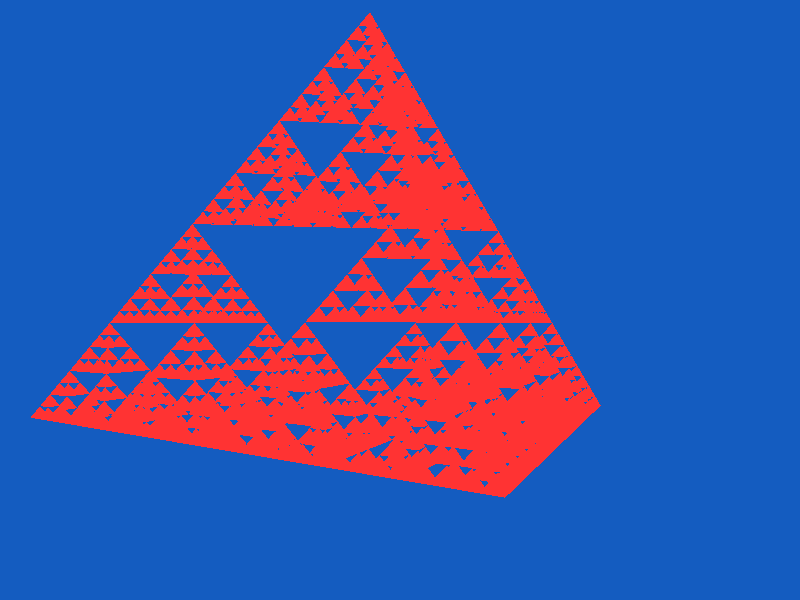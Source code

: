 // POV-Ray 3 scene file
background { color red 0.078 green 0.361 blue 0.753 }

camera {
    location <1.02285, -3.17715, -2.17451>
    direction <-0.250252, 0.773225, 0.582663>
    right     <0.648897, -0.159084, 0.489813>
    up        <-0.471428, -0.500665, 0.461932>
} // camera

light_source {
    <2, -18, -5> color red 1 green 1 blue 1
} // light

#declare txt001 = texture {
    pigment {
        color red 1 green 0.2 blue 0.2
    } // pigment
    // normal { bumps, ripples, etc. }
    finish {
        ambient 0
        diffuse 1
    } // finish
} // texture txt001

object {
    triangle {
        <-1, -1, 1>,
        <-1, -0.9375, 0.9375>,
        <-0.9375, -1, 0.9375>
    } // tri
    texture { txt001 }
} // object

object {
    triangle {
        <-0.9375, -0.9375, 1>,
        <-0.9375, -1, 0.9375>,
        <-1, -0.9375, 0.9375>
    } // tri
    texture { txt001 }
} // object

object {
    triangle {
        <-0.9375, -1, 0.9375>,
        <-0.9375, -0.9375, 1>,
        <-1, -1, 1>
    } // tri
    texture { txt001 }
} // object

object {
    triangle {
        <-1, -0.9375, 0.9375>,
        <-1, -1, 1>,
        <-0.9375, -0.9375, 1>
    } // tri
    texture { txt001 }
} // object

object {
    triangle {
        <-1, -0.9375, 0.9375>,
        <-1, -0.875, 0.875>,
        <-0.9375, -0.9375, 0.875>
    } // tri
    texture { txt001 }
} // object

object {
    triangle {
        <-0.9375, -0.875, 0.9375>,
        <-0.9375, -0.9375, 0.875>,
        <-1, -0.875, 0.875>
    } // tri
    texture { txt001 }
} // object

object {
    triangle {
        <-0.9375, -0.9375, 0.875>,
        <-0.9375, -0.875, 0.9375>,
        <-1, -0.9375, 0.9375>
    } // tri
    texture { txt001 }
} // object

object {
    triangle {
        <-1, -0.875, 0.875>,
        <-1, -0.9375, 0.9375>,
        <-0.9375, -0.875, 0.9375>
    } // tri
    texture { txt001 }
} // object

object {
    triangle {
        <-0.9375, -1, 0.9375>,
        <-0.9375, -0.9375, 0.875>,
        <-0.875, -1, 0.875>
    } // tri
    texture { txt001 }
} // object

object {
    triangle {
        <-0.875, -0.9375, 0.9375>,
        <-0.875, -1, 0.875>,
        <-0.9375, -0.9375, 0.875>
    } // tri
    texture { txt001 }
} // object

object {
    triangle {
        <-0.875, -1, 0.875>,
        <-0.875, -0.9375, 0.9375>,
        <-0.9375, -1, 0.9375>
    } // tri
    texture { txt001 }
} // object

object {
    triangle {
        <-0.9375, -0.9375, 0.875>,
        <-0.9375, -1, 0.9375>,
        <-0.875, -0.9375, 0.9375>
    } // tri
    texture { txt001 }
} // object

object {
    triangle {
        <-0.9375, -0.9375, 1>,
        <-0.9375, -0.875, 0.9375>,
        <-0.875, -0.9375, 0.9375>
    } // tri
    texture { txt001 }
} // object

object {
    triangle {
        <-0.875, -0.875, 1>,
        <-0.875, -0.9375, 0.9375>,
        <-0.9375, -0.875, 0.9375>
    } // tri
    texture { txt001 }
} // object

object {
    triangle {
        <-0.875, -0.9375, 0.9375>,
        <-0.875, -0.875, 1>,
        <-0.9375, -0.9375, 1>
    } // tri
    texture { txt001 }
} // object

object {
    triangle {
        <-0.9375, -0.875, 0.9375>,
        <-0.9375, -0.9375, 1>,
        <-0.875, -0.875, 1>
    } // tri
    texture { txt001 }
} // object

object {
    triangle {
        <-1, -0.875, 0.875>,
        <-1, -0.8125, 0.8125>,
        <-0.9375, -0.875, 0.8125>
    } // tri
    texture { txt001 }
} // object

object {
    triangle {
        <-0.9375, -0.8125, 0.875>,
        <-0.9375, -0.875, 0.8125>,
        <-1, -0.8125, 0.8125>
    } // tri
    texture { txt001 }
} // object

object {
    triangle {
        <-0.9375, -0.875, 0.8125>,
        <-0.9375, -0.8125, 0.875>,
        <-1, -0.875, 0.875>
    } // tri
    texture { txt001 }
} // object

object {
    triangle {
        <-1, -0.8125, 0.8125>,
        <-1, -0.875, 0.875>,
        <-0.9375, -0.8125, 0.875>
    } // tri
    texture { txt001 }
} // object

object {
    triangle {
        <-1, -0.8125, 0.8125>,
        <-1, -0.75, 0.75>,
        <-0.9375, -0.8125, 0.75>
    } // tri
    texture { txt001 }
} // object

object {
    triangle {
        <-0.9375, -0.75, 0.8125>,
        <-0.9375, -0.8125, 0.75>,
        <-1, -0.75, 0.75>
    } // tri
    texture { txt001 }
} // object

object {
    triangle {
        <-0.9375, -0.8125, 0.75>,
        <-0.9375, -0.75, 0.8125>,
        <-1, -0.8125, 0.8125>
    } // tri
    texture { txt001 }
} // object

object {
    triangle {
        <-1, -0.75, 0.75>,
        <-1, -0.8125, 0.8125>,
        <-0.9375, -0.75, 0.8125>
    } // tri
    texture { txt001 }
} // object

object {
    triangle {
        <-0.9375, -0.875, 0.8125>,
        <-0.9375, -0.8125, 0.75>,
        <-0.875, -0.875, 0.75>
    } // tri
    texture { txt001 }
} // object

object {
    triangle {
        <-0.875, -0.8125, 0.8125>,
        <-0.875, -0.875, 0.75>,
        <-0.9375, -0.8125, 0.75>
    } // tri
    texture { txt001 }
} // object

object {
    triangle {
        <-0.875, -0.875, 0.75>,
        <-0.875, -0.8125, 0.8125>,
        <-0.9375, -0.875, 0.8125>
    } // tri
    texture { txt001 }
} // object

object {
    triangle {
        <-0.9375, -0.8125, 0.75>,
        <-0.9375, -0.875, 0.8125>,
        <-0.875, -0.8125, 0.8125>
    } // tri
    texture { txt001 }
} // object

object {
    triangle {
        <-0.9375, -0.8125, 0.875>,
        <-0.9375, -0.75, 0.8125>,
        <-0.875, -0.8125, 0.8125>
    } // tri
    texture { txt001 }
} // object

object {
    triangle {
        <-0.875, -0.75, 0.875>,
        <-0.875, -0.8125, 0.8125>,
        <-0.9375, -0.75, 0.8125>
    } // tri
    texture { txt001 }
} // object

object {
    triangle {
        <-0.875, -0.8125, 0.8125>,
        <-0.875, -0.75, 0.875>,
        <-0.9375, -0.8125, 0.875>
    } // tri
    texture { txt001 }
} // object

object {
    triangle {
        <-0.9375, -0.75, 0.8125>,
        <-0.9375, -0.8125, 0.875>,
        <-0.875, -0.75, 0.875>
    } // tri
    texture { txt001 }
} // object

object {
    triangle {
        <-0.875, -1, 0.875>,
        <-0.875, -0.9375, 0.8125>,
        <-0.8125, -1, 0.8125>
    } // tri
    texture { txt001 }
} // object

object {
    triangle {
        <-0.8125, -0.9375, 0.875>,
        <-0.8125, -1, 0.8125>,
        <-0.875, -0.9375, 0.8125>
    } // tri
    texture { txt001 }
} // object

object {
    triangle {
        <-0.8125, -1, 0.8125>,
        <-0.8125, -0.9375, 0.875>,
        <-0.875, -1, 0.875>
    } // tri
    texture { txt001 }
} // object

object {
    triangle {
        <-0.875, -0.9375, 0.8125>,
        <-0.875, -1, 0.875>,
        <-0.8125, -0.9375, 0.875>
    } // tri
    texture { txt001 }
} // object

object {
    triangle {
        <-0.875, -0.9375, 0.8125>,
        <-0.875, -0.875, 0.75>,
        <-0.8125, -0.9375, 0.75>
    } // tri
    texture { txt001 }
} // object

object {
    triangle {
        <-0.8125, -0.875, 0.8125>,
        <-0.8125, -0.9375, 0.75>,
        <-0.875, -0.875, 0.75>
    } // tri
    texture { txt001 }
} // object

object {
    triangle {
        <-0.8125, -0.9375, 0.75>,
        <-0.8125, -0.875, 0.8125>,
        <-0.875, -0.9375, 0.8125>
    } // tri
    texture { txt001 }
} // object

object {
    triangle {
        <-0.875, -0.875, 0.75>,
        <-0.875, -0.9375, 0.8125>,
        <-0.8125, -0.875, 0.8125>
    } // tri
    texture { txt001 }
} // object

object {
    triangle {
        <-0.8125, -1, 0.8125>,
        <-0.8125, -0.9375, 0.75>,
        <-0.75, -1, 0.75>
    } // tri
    texture { txt001 }
} // object

object {
    triangle {
        <-0.75, -0.9375, 0.8125>,
        <-0.75, -1, 0.75>,
        <-0.8125, -0.9375, 0.75>
    } // tri
    texture { txt001 }
} // object

object {
    triangle {
        <-0.75, -1, 0.75>,
        <-0.75, -0.9375, 0.8125>,
        <-0.8125, -1, 0.8125>
    } // tri
    texture { txt001 }
} // object

object {
    triangle {
        <-0.8125, -0.9375, 0.75>,
        <-0.8125, -1, 0.8125>,
        <-0.75, -0.9375, 0.8125>
    } // tri
    texture { txt001 }
} // object

object {
    triangle {
        <-0.8125, -0.9375, 0.875>,
        <-0.8125, -0.875, 0.8125>,
        <-0.75, -0.9375, 0.8125>
    } // tri
    texture { txt001 }
} // object

object {
    triangle {
        <-0.75, -0.875, 0.875>,
        <-0.75, -0.9375, 0.8125>,
        <-0.8125, -0.875, 0.8125>
    } // tri
    texture { txt001 }
} // object

object {
    triangle {
        <-0.75, -0.9375, 0.8125>,
        <-0.75, -0.875, 0.875>,
        <-0.8125, -0.9375, 0.875>
    } // tri
    texture { txt001 }
} // object

object {
    triangle {
        <-0.8125, -0.875, 0.8125>,
        <-0.8125, -0.9375, 0.875>,
        <-0.75, -0.875, 0.875>
    } // tri
    texture { txt001 }
} // object

object {
    triangle {
        <-0.875, -0.875, 1>,
        <-0.875, -0.8125, 0.9375>,
        <-0.8125, -0.875, 0.9375>
    } // tri
    texture { txt001 }
} // object

object {
    triangle {
        <-0.8125, -0.8125, 1>,
        <-0.8125, -0.875, 0.9375>,
        <-0.875, -0.8125, 0.9375>
    } // tri
    texture { txt001 }
} // object

object {
    triangle {
        <-0.8125, -0.875, 0.9375>,
        <-0.8125, -0.8125, 1>,
        <-0.875, -0.875, 1>
    } // tri
    texture { txt001 }
} // object

object {
    triangle {
        <-0.875, -0.8125, 0.9375>,
        <-0.875, -0.875, 1>,
        <-0.8125, -0.8125, 1>
    } // tri
    texture { txt001 }
} // object

object {
    triangle {
        <-0.875, -0.8125, 0.9375>,
        <-0.875, -0.75, 0.875>,
        <-0.8125, -0.8125, 0.875>
    } // tri
    texture { txt001 }
} // object

object {
    triangle {
        <-0.8125, -0.75, 0.9375>,
        <-0.8125, -0.8125, 0.875>,
        <-0.875, -0.75, 0.875>
    } // tri
    texture { txt001 }
} // object

object {
    triangle {
        <-0.8125, -0.8125, 0.875>,
        <-0.8125, -0.75, 0.9375>,
        <-0.875, -0.8125, 0.9375>
    } // tri
    texture { txt001 }
} // object

object {
    triangle {
        <-0.875, -0.75, 0.875>,
        <-0.875, -0.8125, 0.9375>,
        <-0.8125, -0.75, 0.9375>
    } // tri
    texture { txt001 }
} // object

object {
    triangle {
        <-0.8125, -0.875, 0.9375>,
        <-0.8125, -0.8125, 0.875>,
        <-0.75, -0.875, 0.875>
    } // tri
    texture { txt001 }
} // object

object {
    triangle {
        <-0.75, -0.8125, 0.9375>,
        <-0.75, -0.875, 0.875>,
        <-0.8125, -0.8125, 0.875>
    } // tri
    texture { txt001 }
} // object

object {
    triangle {
        <-0.75, -0.875, 0.875>,
        <-0.75, -0.8125, 0.9375>,
        <-0.8125, -0.875, 0.9375>
    } // tri
    texture { txt001 }
} // object

object {
    triangle {
        <-0.8125, -0.8125, 0.875>,
        <-0.8125, -0.875, 0.9375>,
        <-0.75, -0.8125, 0.9375>
    } // tri
    texture { txt001 }
} // object

object {
    triangle {
        <-0.8125, -0.8125, 1>,
        <-0.8125, -0.75, 0.9375>,
        <-0.75, -0.8125, 0.9375>
    } // tri
    texture { txt001 }
} // object

object {
    triangle {
        <-0.75, -0.75, 1>,
        <-0.75, -0.8125, 0.9375>,
        <-0.8125, -0.75, 0.9375>
    } // tri
    texture { txt001 }
} // object

object {
    triangle {
        <-0.75, -0.8125, 0.9375>,
        <-0.75, -0.75, 1>,
        <-0.8125, -0.8125, 1>
    } // tri
    texture { txt001 }
} // object

object {
    triangle {
        <-0.8125, -0.75, 0.9375>,
        <-0.8125, -0.8125, 1>,
        <-0.75, -0.75, 1>
    } // tri
    texture { txt001 }
} // object

object {
    triangle {
        <-1, -0.75, 0.75>,
        <-1, -0.6875, 0.6875>,
        <-0.9375, -0.75, 0.6875>
    } // tri
    texture { txt001 }
} // object

object {
    triangle {
        <-0.9375, -0.6875, 0.75>,
        <-0.9375, -0.75, 0.6875>,
        <-1, -0.6875, 0.6875>
    } // tri
    texture { txt001 }
} // object

object {
    triangle {
        <-0.9375, -0.75, 0.6875>,
        <-0.9375, -0.6875, 0.75>,
        <-1, -0.75, 0.75>
    } // tri
    texture { txt001 }
} // object

object {
    triangle {
        <-1, -0.6875, 0.6875>,
        <-1, -0.75, 0.75>,
        <-0.9375, -0.6875, 0.75>
    } // tri
    texture { txt001 }
} // object

object {
    triangle {
        <-1, -0.6875, 0.6875>,
        <-1, -0.625, 0.625>,
        <-0.9375, -0.6875, 0.625>
    } // tri
    texture { txt001 }
} // object

object {
    triangle {
        <-0.9375, -0.625, 0.6875>,
        <-0.9375, -0.6875, 0.625>,
        <-1, -0.625, 0.625>
    } // tri
    texture { txt001 }
} // object

object {
    triangle {
        <-0.9375, -0.6875, 0.625>,
        <-0.9375, -0.625, 0.6875>,
        <-1, -0.6875, 0.6875>
    } // tri
    texture { txt001 }
} // object

object {
    triangle {
        <-1, -0.625, 0.625>,
        <-1, -0.6875, 0.6875>,
        <-0.9375, -0.625, 0.6875>
    } // tri
    texture { txt001 }
} // object

object {
    triangle {
        <-0.9375, -0.75, 0.6875>,
        <-0.9375, -0.6875, 0.625>,
        <-0.875, -0.75, 0.625>
    } // tri
    texture { txt001 }
} // object

object {
    triangle {
        <-0.875, -0.6875, 0.6875>,
        <-0.875, -0.75, 0.625>,
        <-0.9375, -0.6875, 0.625>
    } // tri
    texture { txt001 }
} // object

object {
    triangle {
        <-0.875, -0.75, 0.625>,
        <-0.875, -0.6875, 0.6875>,
        <-0.9375, -0.75, 0.6875>
    } // tri
    texture { txt001 }
} // object

object {
    triangle {
        <-0.9375, -0.6875, 0.625>,
        <-0.9375, -0.75, 0.6875>,
        <-0.875, -0.6875, 0.6875>
    } // tri
    texture { txt001 }
} // object

object {
    triangle {
        <-0.9375, -0.6875, 0.75>,
        <-0.9375, -0.625, 0.6875>,
        <-0.875, -0.6875, 0.6875>
    } // tri
    texture { txt001 }
} // object

object {
    triangle {
        <-0.875, -0.625, 0.75>,
        <-0.875, -0.6875, 0.6875>,
        <-0.9375, -0.625, 0.6875>
    } // tri
    texture { txt001 }
} // object

object {
    triangle {
        <-0.875, -0.6875, 0.6875>,
        <-0.875, -0.625, 0.75>,
        <-0.9375, -0.6875, 0.75>
    } // tri
    texture { txt001 }
} // object

object {
    triangle {
        <-0.9375, -0.625, 0.6875>,
        <-0.9375, -0.6875, 0.75>,
        <-0.875, -0.625, 0.75>
    } // tri
    texture { txt001 }
} // object

object {
    triangle {
        <-1, -0.625, 0.625>,
        <-1, -0.5625, 0.5625>,
        <-0.9375, -0.625, 0.5625>
    } // tri
    texture { txt001 }
} // object

object {
    triangle {
        <-0.9375, -0.5625, 0.625>,
        <-0.9375, -0.625, 0.5625>,
        <-1, -0.5625, 0.5625>
    } // tri
    texture { txt001 }
} // object

object {
    triangle {
        <-0.9375, -0.625, 0.5625>,
        <-0.9375, -0.5625, 0.625>,
        <-1, -0.625, 0.625>
    } // tri
    texture { txt001 }
} // object

object {
    triangle {
        <-1, -0.5625, 0.5625>,
        <-1, -0.625, 0.625>,
        <-0.9375, -0.5625, 0.625>
    } // tri
    texture { txt001 }
} // object

object {
    triangle {
        <-1, -0.5625, 0.5625>,
        <-1, -0.5, 0.5>,
        <-0.9375, -0.5625, 0.5>
    } // tri
    texture { txt001 }
} // object

object {
    triangle {
        <-0.9375, -0.5, 0.5625>,
        <-0.9375, -0.5625, 0.5>,
        <-1, -0.5, 0.5>
    } // tri
    texture { txt001 }
} // object

object {
    triangle {
        <-0.9375, -0.5625, 0.5>,
        <-0.9375, -0.5, 0.5625>,
        <-1, -0.5625, 0.5625>
    } // tri
    texture { txt001 }
} // object

object {
    triangle {
        <-1, -0.5, 0.5>,
        <-1, -0.5625, 0.5625>,
        <-0.9375, -0.5, 0.5625>
    } // tri
    texture { txt001 }
} // object

object {
    triangle {
        <-0.9375, -0.625, 0.5625>,
        <-0.9375, -0.5625, 0.5>,
        <-0.875, -0.625, 0.5>
    } // tri
    texture { txt001 }
} // object

object {
    triangle {
        <-0.875, -0.5625, 0.5625>,
        <-0.875, -0.625, 0.5>,
        <-0.9375, -0.5625, 0.5>
    } // tri
    texture { txt001 }
} // object

object {
    triangle {
        <-0.875, -0.625, 0.5>,
        <-0.875, -0.5625, 0.5625>,
        <-0.9375, -0.625, 0.5625>
    } // tri
    texture { txt001 }
} // object

object {
    triangle {
        <-0.9375, -0.5625, 0.5>,
        <-0.9375, -0.625, 0.5625>,
        <-0.875, -0.5625, 0.5625>
    } // tri
    texture { txt001 }
} // object

object {
    triangle {
        <-0.9375, -0.5625, 0.625>,
        <-0.9375, -0.5, 0.5625>,
        <-0.875, -0.5625, 0.5625>
    } // tri
    texture { txt001 }
} // object

object {
    triangle {
        <-0.875, -0.5, 0.625>,
        <-0.875, -0.5625, 0.5625>,
        <-0.9375, -0.5, 0.5625>
    } // tri
    texture { txt001 }
} // object

object {
    triangle {
        <-0.875, -0.5625, 0.5625>,
        <-0.875, -0.5, 0.625>,
        <-0.9375, -0.5625, 0.625>
    } // tri
    texture { txt001 }
} // object

object {
    triangle {
        <-0.9375, -0.5, 0.5625>,
        <-0.9375, -0.5625, 0.625>,
        <-0.875, -0.5, 0.625>
    } // tri
    texture { txt001 }
} // object

object {
    triangle {
        <-0.875, -0.75, 0.625>,
        <-0.875, -0.6875, 0.5625>,
        <-0.8125, -0.75, 0.5625>
    } // tri
    texture { txt001 }
} // object

object {
    triangle {
        <-0.8125, -0.6875, 0.625>,
        <-0.8125, -0.75, 0.5625>,
        <-0.875, -0.6875, 0.5625>
    } // tri
    texture { txt001 }
} // object

object {
    triangle {
        <-0.8125, -0.75, 0.5625>,
        <-0.8125, -0.6875, 0.625>,
        <-0.875, -0.75, 0.625>
    } // tri
    texture { txt001 }
} // object

object {
    triangle {
        <-0.875, -0.6875, 0.5625>,
        <-0.875, -0.75, 0.625>,
        <-0.8125, -0.6875, 0.625>
    } // tri
    texture { txt001 }
} // object

object {
    triangle {
        <-0.875, -0.6875, 0.5625>,
        <-0.875, -0.625, 0.5>,
        <-0.8125, -0.6875, 0.5>
    } // tri
    texture { txt001 }
} // object

object {
    triangle {
        <-0.8125, -0.625, 0.5625>,
        <-0.8125, -0.6875, 0.5>,
        <-0.875, -0.625, 0.5>
    } // tri
    texture { txt001 }
} // object

object {
    triangle {
        <-0.8125, -0.6875, 0.5>,
        <-0.8125, -0.625, 0.5625>,
        <-0.875, -0.6875, 0.5625>
    } // tri
    texture { txt001 }
} // object

object {
    triangle {
        <-0.875, -0.625, 0.5>,
        <-0.875, -0.6875, 0.5625>,
        <-0.8125, -0.625, 0.5625>
    } // tri
    texture { txt001 }
} // object

object {
    triangle {
        <-0.8125, -0.75, 0.5625>,
        <-0.8125, -0.6875, 0.5>,
        <-0.75, -0.75, 0.5>
    } // tri
    texture { txt001 }
} // object

object {
    triangle {
        <-0.75, -0.6875, 0.5625>,
        <-0.75, -0.75, 0.5>,
        <-0.8125, -0.6875, 0.5>
    } // tri
    texture { txt001 }
} // object

object {
    triangle {
        <-0.75, -0.75, 0.5>,
        <-0.75, -0.6875, 0.5625>,
        <-0.8125, -0.75, 0.5625>
    } // tri
    texture { txt001 }
} // object

object {
    triangle {
        <-0.8125, -0.6875, 0.5>,
        <-0.8125, -0.75, 0.5625>,
        <-0.75, -0.6875, 0.5625>
    } // tri
    texture { txt001 }
} // object

object {
    triangle {
        <-0.8125, -0.6875, 0.625>,
        <-0.8125, -0.625, 0.5625>,
        <-0.75, -0.6875, 0.5625>
    } // tri
    texture { txt001 }
} // object

object {
    triangle {
        <-0.75, -0.625, 0.625>,
        <-0.75, -0.6875, 0.5625>,
        <-0.8125, -0.625, 0.5625>
    } // tri
    texture { txt001 }
} // object

object {
    triangle {
        <-0.75, -0.6875, 0.5625>,
        <-0.75, -0.625, 0.625>,
        <-0.8125, -0.6875, 0.625>
    } // tri
    texture { txt001 }
} // object

object {
    triangle {
        <-0.8125, -0.625, 0.5625>,
        <-0.8125, -0.6875, 0.625>,
        <-0.75, -0.625, 0.625>
    } // tri
    texture { txt001 }
} // object

object {
    triangle {
        <-0.875, -0.625, 0.75>,
        <-0.875, -0.5625, 0.6875>,
        <-0.8125, -0.625, 0.6875>
    } // tri
    texture { txt001 }
} // object

object {
    triangle {
        <-0.8125, -0.5625, 0.75>,
        <-0.8125, -0.625, 0.6875>,
        <-0.875, -0.5625, 0.6875>
    } // tri
    texture { txt001 }
} // object

object {
    triangle {
        <-0.8125, -0.625, 0.6875>,
        <-0.8125, -0.5625, 0.75>,
        <-0.875, -0.625, 0.75>
    } // tri
    texture { txt001 }
} // object

object {
    triangle {
        <-0.875, -0.5625, 0.6875>,
        <-0.875, -0.625, 0.75>,
        <-0.8125, -0.5625, 0.75>
    } // tri
    texture { txt001 }
} // object

object {
    triangle {
        <-0.875, -0.5625, 0.6875>,
        <-0.875, -0.5, 0.625>,
        <-0.8125, -0.5625, 0.625>
    } // tri
    texture { txt001 }
} // object

object {
    triangle {
        <-0.8125, -0.5, 0.6875>,
        <-0.8125, -0.5625, 0.625>,
        <-0.875, -0.5, 0.625>
    } // tri
    texture { txt001 }
} // object

object {
    triangle {
        <-0.8125, -0.5625, 0.625>,
        <-0.8125, -0.5, 0.6875>,
        <-0.875, -0.5625, 0.6875>
    } // tri
    texture { txt001 }
} // object

object {
    triangle {
        <-0.875, -0.5, 0.625>,
        <-0.875, -0.5625, 0.6875>,
        <-0.8125, -0.5, 0.6875>
    } // tri
    texture { txt001 }
} // object

object {
    triangle {
        <-0.8125, -0.625, 0.6875>,
        <-0.8125, -0.5625, 0.625>,
        <-0.75, -0.625, 0.625>
    } // tri
    texture { txt001 }
} // object

object {
    triangle {
        <-0.75, -0.5625, 0.6875>,
        <-0.75, -0.625, 0.625>,
        <-0.8125, -0.5625, 0.625>
    } // tri
    texture { txt001 }
} // object

object {
    triangle {
        <-0.75, -0.625, 0.625>,
        <-0.75, -0.5625, 0.6875>,
        <-0.8125, -0.625, 0.6875>
    } // tri
    texture { txt001 }
} // object

object {
    triangle {
        <-0.8125, -0.5625, 0.625>,
        <-0.8125, -0.625, 0.6875>,
        <-0.75, -0.5625, 0.6875>
    } // tri
    texture { txt001 }
} // object

object {
    triangle {
        <-0.8125, -0.5625, 0.75>,
        <-0.8125, -0.5, 0.6875>,
        <-0.75, -0.5625, 0.6875>
    } // tri
    texture { txt001 }
} // object

object {
    triangle {
        <-0.75, -0.5, 0.75>,
        <-0.75, -0.5625, 0.6875>,
        <-0.8125, -0.5, 0.6875>
    } // tri
    texture { txt001 }
} // object

object {
    triangle {
        <-0.75, -0.5625, 0.6875>,
        <-0.75, -0.5, 0.75>,
        <-0.8125, -0.5625, 0.75>
    } // tri
    texture { txt001 }
} // object

object {
    triangle {
        <-0.8125, -0.5, 0.6875>,
        <-0.8125, -0.5625, 0.75>,
        <-0.75, -0.5, 0.75>
    } // tri
    texture { txt001 }
} // object

object {
    triangle {
        <-0.75, -1, 0.75>,
        <-0.75, -0.9375, 0.6875>,
        <-0.6875, -1, 0.6875>
    } // tri
    texture { txt001 }
} // object

object {
    triangle {
        <-0.6875, -0.9375, 0.75>,
        <-0.6875, -1, 0.6875>,
        <-0.75, -0.9375, 0.6875>
    } // tri
    texture { txt001 }
} // object

object {
    triangle {
        <-0.6875, -1, 0.6875>,
        <-0.6875, -0.9375, 0.75>,
        <-0.75, -1, 0.75>
    } // tri
    texture { txt001 }
} // object

object {
    triangle {
        <-0.75, -0.9375, 0.6875>,
        <-0.75, -1, 0.75>,
        <-0.6875, -0.9375, 0.75>
    } // tri
    texture { txt001 }
} // object

object {
    triangle {
        <-0.75, -0.9375, 0.6875>,
        <-0.75, -0.875, 0.625>,
        <-0.6875, -0.9375, 0.625>
    } // tri
    texture { txt001 }
} // object

object {
    triangle {
        <-0.6875, -0.875, 0.6875>,
        <-0.6875, -0.9375, 0.625>,
        <-0.75, -0.875, 0.625>
    } // tri
    texture { txt001 }
} // object

object {
    triangle {
        <-0.6875, -0.9375, 0.625>,
        <-0.6875, -0.875, 0.6875>,
        <-0.75, -0.9375, 0.6875>
    } // tri
    texture { txt001 }
} // object

object {
    triangle {
        <-0.75, -0.875, 0.625>,
        <-0.75, -0.9375, 0.6875>,
        <-0.6875, -0.875, 0.6875>
    } // tri
    texture { txt001 }
} // object

object {
    triangle {
        <-0.6875, -1, 0.6875>,
        <-0.6875, -0.9375, 0.625>,
        <-0.625, -1, 0.625>
    } // tri
    texture { txt001 }
} // object

object {
    triangle {
        <-0.625, -0.9375, 0.6875>,
        <-0.625, -1, 0.625>,
        <-0.6875, -0.9375, 0.625>
    } // tri
    texture { txt001 }
} // object

object {
    triangle {
        <-0.625, -1, 0.625>,
        <-0.625, -0.9375, 0.6875>,
        <-0.6875, -1, 0.6875>
    } // tri
    texture { txt001 }
} // object

object {
    triangle {
        <-0.6875, -0.9375, 0.625>,
        <-0.6875, -1, 0.6875>,
        <-0.625, -0.9375, 0.6875>
    } // tri
    texture { txt001 }
} // object

object {
    triangle {
        <-0.6875, -0.9375, 0.75>,
        <-0.6875, -0.875, 0.6875>,
        <-0.625, -0.9375, 0.6875>
    } // tri
    texture { txt001 }
} // object

object {
    triangle {
        <-0.625, -0.875, 0.75>,
        <-0.625, -0.9375, 0.6875>,
        <-0.6875, -0.875, 0.6875>
    } // tri
    texture { txt001 }
} // object

object {
    triangle {
        <-0.625, -0.9375, 0.6875>,
        <-0.625, -0.875, 0.75>,
        <-0.6875, -0.9375, 0.75>
    } // tri
    texture { txt001 }
} // object

object {
    triangle {
        <-0.6875, -0.875, 0.6875>,
        <-0.6875, -0.9375, 0.75>,
        <-0.625, -0.875, 0.75>
    } // tri
    texture { txt001 }
} // object

object {
    triangle {
        <-0.75, -0.875, 0.625>,
        <-0.75, -0.8125, 0.5625>,
        <-0.6875, -0.875, 0.5625>
    } // tri
    texture { txt001 }
} // object

object {
    triangle {
        <-0.6875, -0.8125, 0.625>,
        <-0.6875, -0.875, 0.5625>,
        <-0.75, -0.8125, 0.5625>
    } // tri
    texture { txt001 }
} // object

object {
    triangle {
        <-0.6875, -0.875, 0.5625>,
        <-0.6875, -0.8125, 0.625>,
        <-0.75, -0.875, 0.625>
    } // tri
    texture { txt001 }
} // object

object {
    triangle {
        <-0.75, -0.8125, 0.5625>,
        <-0.75, -0.875, 0.625>,
        <-0.6875, -0.8125, 0.625>
    } // tri
    texture { txt001 }
} // object

object {
    triangle {
        <-0.75, -0.8125, 0.5625>,
        <-0.75, -0.75, 0.5>,
        <-0.6875, -0.8125, 0.5>
    } // tri
    texture { txt001 }
} // object

object {
    triangle {
        <-0.6875, -0.75, 0.5625>,
        <-0.6875, -0.8125, 0.5>,
        <-0.75, -0.75, 0.5>
    } // tri
    texture { txt001 }
} // object

object {
    triangle {
        <-0.6875, -0.8125, 0.5>,
        <-0.6875, -0.75, 0.5625>,
        <-0.75, -0.8125, 0.5625>
    } // tri
    texture { txt001 }
} // object

object {
    triangle {
        <-0.75, -0.75, 0.5>,
        <-0.75, -0.8125, 0.5625>,
        <-0.6875, -0.75, 0.5625>
    } // tri
    texture { txt001 }
} // object

object {
    triangle {
        <-0.6875, -0.875, 0.5625>,
        <-0.6875, -0.8125, 0.5>,
        <-0.625, -0.875, 0.5>
    } // tri
    texture { txt001 }
} // object

object {
    triangle {
        <-0.625, -0.8125, 0.5625>,
        <-0.625, -0.875, 0.5>,
        <-0.6875, -0.8125, 0.5>
    } // tri
    texture { txt001 }
} // object

object {
    triangle {
        <-0.625, -0.875, 0.5>,
        <-0.625, -0.8125, 0.5625>,
        <-0.6875, -0.875, 0.5625>
    } // tri
    texture { txt001 }
} // object

object {
    triangle {
        <-0.6875, -0.8125, 0.5>,
        <-0.6875, -0.875, 0.5625>,
        <-0.625, -0.8125, 0.5625>
    } // tri
    texture { txt001 }
} // object

object {
    triangle {
        <-0.6875, -0.8125, 0.625>,
        <-0.6875, -0.75, 0.5625>,
        <-0.625, -0.8125, 0.5625>
    } // tri
    texture { txt001 }
} // object

object {
    triangle {
        <-0.625, -0.75, 0.625>,
        <-0.625, -0.8125, 0.5625>,
        <-0.6875, -0.75, 0.5625>
    } // tri
    texture { txt001 }
} // object

object {
    triangle {
        <-0.625, -0.8125, 0.5625>,
        <-0.625, -0.75, 0.625>,
        <-0.6875, -0.8125, 0.625>
    } // tri
    texture { txt001 }
} // object

object {
    triangle {
        <-0.6875, -0.75, 0.5625>,
        <-0.6875, -0.8125, 0.625>,
        <-0.625, -0.75, 0.625>
    } // tri
    texture { txt001 }
} // object

object {
    triangle {
        <-0.625, -1, 0.625>,
        <-0.625, -0.9375, 0.5625>,
        <-0.5625, -1, 0.5625>
    } // tri
    texture { txt001 }
} // object

object {
    triangle {
        <-0.5625, -0.9375, 0.625>,
        <-0.5625, -1, 0.5625>,
        <-0.625, -0.9375, 0.5625>
    } // tri
    texture { txt001 }
} // object

object {
    triangle {
        <-0.5625, -1, 0.5625>,
        <-0.5625, -0.9375, 0.625>,
        <-0.625, -1, 0.625>
    } // tri
    texture { txt001 }
} // object

object {
    triangle {
        <-0.625, -0.9375, 0.5625>,
        <-0.625, -1, 0.625>,
        <-0.5625, -0.9375, 0.625>
    } // tri
    texture { txt001 }
} // object

object {
    triangle {
        <-0.625, -0.9375, 0.5625>,
        <-0.625, -0.875, 0.5>,
        <-0.5625, -0.9375, 0.5>
    } // tri
    texture { txt001 }
} // object

object {
    triangle {
        <-0.5625, -0.875, 0.5625>,
        <-0.5625, -0.9375, 0.5>,
        <-0.625, -0.875, 0.5>
    } // tri
    texture { txt001 }
} // object

object {
    triangle {
        <-0.5625, -0.9375, 0.5>,
        <-0.5625, -0.875, 0.5625>,
        <-0.625, -0.9375, 0.5625>
    } // tri
    texture { txt001 }
} // object

object {
    triangle {
        <-0.625, -0.875, 0.5>,
        <-0.625, -0.9375, 0.5625>,
        <-0.5625, -0.875, 0.5625>
    } // tri
    texture { txt001 }
} // object

object {
    triangle {
        <-0.5625, -1, 0.5625>,
        <-0.5625, -0.9375, 0.5>,
        <-0.5, -1, 0.5>
    } // tri
    texture { txt001 }
} // object

object {
    triangle {
        <-0.5, -0.9375, 0.5625>,
        <-0.5, -1, 0.5>,
        <-0.5625, -0.9375, 0.5>
    } // tri
    texture { txt001 }
} // object

object {
    triangle {
        <-0.5, -1, 0.5>,
        <-0.5, -0.9375, 0.5625>,
        <-0.5625, -1, 0.5625>
    } // tri
    texture { txt001 }
} // object

object {
    triangle {
        <-0.5625, -0.9375, 0.5>,
        <-0.5625, -1, 0.5625>,
        <-0.5, -0.9375, 0.5625>
    } // tri
    texture { txt001 }
} // object

object {
    triangle {
        <-0.5625, -0.9375, 0.625>,
        <-0.5625, -0.875, 0.5625>,
        <-0.5, -0.9375, 0.5625>
    } // tri
    texture { txt001 }
} // object

object {
    triangle {
        <-0.5, -0.875, 0.625>,
        <-0.5, -0.9375, 0.5625>,
        <-0.5625, -0.875, 0.5625>
    } // tri
    texture { txt001 }
} // object

object {
    triangle {
        <-0.5, -0.9375, 0.5625>,
        <-0.5, -0.875, 0.625>,
        <-0.5625, -0.9375, 0.625>
    } // tri
    texture { txt001 }
} // object

object {
    triangle {
        <-0.5625, -0.875, 0.5625>,
        <-0.5625, -0.9375, 0.625>,
        <-0.5, -0.875, 0.625>
    } // tri
    texture { txt001 }
} // object

object {
    triangle {
        <-0.625, -0.875, 0.75>,
        <-0.625, -0.8125, 0.6875>,
        <-0.5625, -0.875, 0.6875>
    } // tri
    texture { txt001 }
} // object

object {
    triangle {
        <-0.5625, -0.8125, 0.75>,
        <-0.5625, -0.875, 0.6875>,
        <-0.625, -0.8125, 0.6875>
    } // tri
    texture { txt001 }
} // object

object {
    triangle {
        <-0.5625, -0.875, 0.6875>,
        <-0.5625, -0.8125, 0.75>,
        <-0.625, -0.875, 0.75>
    } // tri
    texture { txt001 }
} // object

object {
    triangle {
        <-0.625, -0.8125, 0.6875>,
        <-0.625, -0.875, 0.75>,
        <-0.5625, -0.8125, 0.75>
    } // tri
    texture { txt001 }
} // object

object {
    triangle {
        <-0.625, -0.8125, 0.6875>,
        <-0.625, -0.75, 0.625>,
        <-0.5625, -0.8125, 0.625>
    } // tri
    texture { txt001 }
} // object

object {
    triangle {
        <-0.5625, -0.75, 0.6875>,
        <-0.5625, -0.8125, 0.625>,
        <-0.625, -0.75, 0.625>
    } // tri
    texture { txt001 }
} // object

object {
    triangle {
        <-0.5625, -0.8125, 0.625>,
        <-0.5625, -0.75, 0.6875>,
        <-0.625, -0.8125, 0.6875>
    } // tri
    texture { txt001 }
} // object

object {
    triangle {
        <-0.625, -0.75, 0.625>,
        <-0.625, -0.8125, 0.6875>,
        <-0.5625, -0.75, 0.6875>
    } // tri
    texture { txt001 }
} // object

object {
    triangle {
        <-0.5625, -0.875, 0.6875>,
        <-0.5625, -0.8125, 0.625>,
        <-0.5, -0.875, 0.625>
    } // tri
    texture { txt001 }
} // object

object {
    triangle {
        <-0.5, -0.8125, 0.6875>,
        <-0.5, -0.875, 0.625>,
        <-0.5625, -0.8125, 0.625>
    } // tri
    texture { txt001 }
} // object

object {
    triangle {
        <-0.5, -0.875, 0.625>,
        <-0.5, -0.8125, 0.6875>,
        <-0.5625, -0.875, 0.6875>
    } // tri
    texture { txt001 }
} // object

object {
    triangle {
        <-0.5625, -0.8125, 0.625>,
        <-0.5625, -0.875, 0.6875>,
        <-0.5, -0.8125, 0.6875>
    } // tri
    texture { txt001 }
} // object

object {
    triangle {
        <-0.5625, -0.8125, 0.75>,
        <-0.5625, -0.75, 0.6875>,
        <-0.5, -0.8125, 0.6875>
    } // tri
    texture { txt001 }
} // object

object {
    triangle {
        <-0.5, -0.75, 0.75>,
        <-0.5, -0.8125, 0.6875>,
        <-0.5625, -0.75, 0.6875>
    } // tri
    texture { txt001 }
} // object

object {
    triangle {
        <-0.5, -0.8125, 0.6875>,
        <-0.5, -0.75, 0.75>,
        <-0.5625, -0.8125, 0.75>
    } // tri
    texture { txt001 }
} // object

object {
    triangle {
        <-0.5625, -0.75, 0.6875>,
        <-0.5625, -0.8125, 0.75>,
        <-0.5, -0.75, 0.75>
    } // tri
    texture { txt001 }
} // object

object {
    triangle {
        <-0.75, -0.75, 1>,
        <-0.75, -0.6875, 0.9375>,
        <-0.6875, -0.75, 0.9375>
    } // tri
    texture { txt001 }
} // object

object {
    triangle {
        <-0.6875, -0.6875, 1>,
        <-0.6875, -0.75, 0.9375>,
        <-0.75, -0.6875, 0.9375>
    } // tri
    texture { txt001 }
} // object

object {
    triangle {
        <-0.6875, -0.75, 0.9375>,
        <-0.6875, -0.6875, 1>,
        <-0.75, -0.75, 1>
    } // tri
    texture { txt001 }
} // object

object {
    triangle {
        <-0.75, -0.6875, 0.9375>,
        <-0.75, -0.75, 1>,
        <-0.6875, -0.6875, 1>
    } // tri
    texture { txt001 }
} // object

object {
    triangle {
        <-0.75, -0.6875, 0.9375>,
        <-0.75, -0.625, 0.875>,
        <-0.6875, -0.6875, 0.875>
    } // tri
    texture { txt001 }
} // object

object {
    triangle {
        <-0.6875, -0.625, 0.9375>,
        <-0.6875, -0.6875, 0.875>,
        <-0.75, -0.625, 0.875>
    } // tri
    texture { txt001 }
} // object

object {
    triangle {
        <-0.6875, -0.6875, 0.875>,
        <-0.6875, -0.625, 0.9375>,
        <-0.75, -0.6875, 0.9375>
    } // tri
    texture { txt001 }
} // object

object {
    triangle {
        <-0.75, -0.625, 0.875>,
        <-0.75, -0.6875, 0.9375>,
        <-0.6875, -0.625, 0.9375>
    } // tri
    texture { txt001 }
} // object

object {
    triangle {
        <-0.6875, -0.75, 0.9375>,
        <-0.6875, -0.6875, 0.875>,
        <-0.625, -0.75, 0.875>
    } // tri
    texture { txt001 }
} // object

object {
    triangle {
        <-0.625, -0.6875, 0.9375>,
        <-0.625, -0.75, 0.875>,
        <-0.6875, -0.6875, 0.875>
    } // tri
    texture { txt001 }
} // object

object {
    triangle {
        <-0.625, -0.75, 0.875>,
        <-0.625, -0.6875, 0.9375>,
        <-0.6875, -0.75, 0.9375>
    } // tri
    texture { txt001 }
} // object

object {
    triangle {
        <-0.6875, -0.6875, 0.875>,
        <-0.6875, -0.75, 0.9375>,
        <-0.625, -0.6875, 0.9375>
    } // tri
    texture { txt001 }
} // object

object {
    triangle {
        <-0.6875, -0.6875, 1>,
        <-0.6875, -0.625, 0.9375>,
        <-0.625, -0.6875, 0.9375>
    } // tri
    texture { txt001 }
} // object

object {
    triangle {
        <-0.625, -0.625, 1>,
        <-0.625, -0.6875, 0.9375>,
        <-0.6875, -0.625, 0.9375>
    } // tri
    texture { txt001 }
} // object

object {
    triangle {
        <-0.625, -0.6875, 0.9375>,
        <-0.625, -0.625, 1>,
        <-0.6875, -0.6875, 1>
    } // tri
    texture { txt001 }
} // object

object {
    triangle {
        <-0.6875, -0.625, 0.9375>,
        <-0.6875, -0.6875, 1>,
        <-0.625, -0.625, 1>
    } // tri
    texture { txt001 }
} // object

object {
    triangle {
        <-0.75, -0.625, 0.875>,
        <-0.75, -0.5625, 0.8125>,
        <-0.6875, -0.625, 0.8125>
    } // tri
    texture { txt001 }
} // object

object {
    triangle {
        <-0.6875, -0.5625, 0.875>,
        <-0.6875, -0.625, 0.8125>,
        <-0.75, -0.5625, 0.8125>
    } // tri
    texture { txt001 }
} // object

object {
    triangle {
        <-0.6875, -0.625, 0.8125>,
        <-0.6875, -0.5625, 0.875>,
        <-0.75, -0.625, 0.875>
    } // tri
    texture { txt001 }
} // object

object {
    triangle {
        <-0.75, -0.5625, 0.8125>,
        <-0.75, -0.625, 0.875>,
        <-0.6875, -0.5625, 0.875>
    } // tri
    texture { txt001 }
} // object

object {
    triangle {
        <-0.75, -0.5625, 0.8125>,
        <-0.75, -0.5, 0.75>,
        <-0.6875, -0.5625, 0.75>
    } // tri
    texture { txt001 }
} // object

object {
    triangle {
        <-0.6875, -0.5, 0.8125>,
        <-0.6875, -0.5625, 0.75>,
        <-0.75, -0.5, 0.75>
    } // tri
    texture { txt001 }
} // object

object {
    triangle {
        <-0.6875, -0.5625, 0.75>,
        <-0.6875, -0.5, 0.8125>,
        <-0.75, -0.5625, 0.8125>
    } // tri
    texture { txt001 }
} // object

object {
    triangle {
        <-0.75, -0.5, 0.75>,
        <-0.75, -0.5625, 0.8125>,
        <-0.6875, -0.5, 0.8125>
    } // tri
    texture { txt001 }
} // object

object {
    triangle {
        <-0.6875, -0.625, 0.8125>,
        <-0.6875, -0.5625, 0.75>,
        <-0.625, -0.625, 0.75>
    } // tri
    texture { txt001 }
} // object

object {
    triangle {
        <-0.625, -0.5625, 0.8125>,
        <-0.625, -0.625, 0.75>,
        <-0.6875, -0.5625, 0.75>
    } // tri
    texture { txt001 }
} // object

object {
    triangle {
        <-0.625, -0.625, 0.75>,
        <-0.625, -0.5625, 0.8125>,
        <-0.6875, -0.625, 0.8125>
    } // tri
    texture { txt001 }
} // object

object {
    triangle {
        <-0.6875, -0.5625, 0.75>,
        <-0.6875, -0.625, 0.8125>,
        <-0.625, -0.5625, 0.8125>
    } // tri
    texture { txt001 }
} // object

object {
    triangle {
        <-0.6875, -0.5625, 0.875>,
        <-0.6875, -0.5, 0.8125>,
        <-0.625, -0.5625, 0.8125>
    } // tri
    texture { txt001 }
} // object

object {
    triangle {
        <-0.625, -0.5, 0.875>,
        <-0.625, -0.5625, 0.8125>,
        <-0.6875, -0.5, 0.8125>
    } // tri
    texture { txt001 }
} // object

object {
    triangle {
        <-0.625, -0.5625, 0.8125>,
        <-0.625, -0.5, 0.875>,
        <-0.6875, -0.5625, 0.875>
    } // tri
    texture { txt001 }
} // object

object {
    triangle {
        <-0.6875, -0.5, 0.8125>,
        <-0.6875, -0.5625, 0.875>,
        <-0.625, -0.5, 0.875>
    } // tri
    texture { txt001 }
} // object

object {
    triangle {
        <-0.625, -0.75, 0.875>,
        <-0.625, -0.6875, 0.8125>,
        <-0.5625, -0.75, 0.8125>
    } // tri
    texture { txt001 }
} // object

object {
    triangle {
        <-0.5625, -0.6875, 0.875>,
        <-0.5625, -0.75, 0.8125>,
        <-0.625, -0.6875, 0.8125>
    } // tri
    texture { txt001 }
} // object

object {
    triangle {
        <-0.5625, -0.75, 0.8125>,
        <-0.5625, -0.6875, 0.875>,
        <-0.625, -0.75, 0.875>
    } // tri
    texture { txt001 }
} // object

object {
    triangle {
        <-0.625, -0.6875, 0.8125>,
        <-0.625, -0.75, 0.875>,
        <-0.5625, -0.6875, 0.875>
    } // tri
    texture { txt001 }
} // object

object {
    triangle {
        <-0.625, -0.6875, 0.8125>,
        <-0.625, -0.625, 0.75>,
        <-0.5625, -0.6875, 0.75>
    } // tri
    texture { txt001 }
} // object

object {
    triangle {
        <-0.5625, -0.625, 0.8125>,
        <-0.5625, -0.6875, 0.75>,
        <-0.625, -0.625, 0.75>
    } // tri
    texture { txt001 }
} // object

object {
    triangle {
        <-0.5625, -0.6875, 0.75>,
        <-0.5625, -0.625, 0.8125>,
        <-0.625, -0.6875, 0.8125>
    } // tri
    texture { txt001 }
} // object

object {
    triangle {
        <-0.625, -0.625, 0.75>,
        <-0.625, -0.6875, 0.8125>,
        <-0.5625, -0.625, 0.8125>
    } // tri
    texture { txt001 }
} // object

object {
    triangle {
        <-0.5625, -0.75, 0.8125>,
        <-0.5625, -0.6875, 0.75>,
        <-0.5, -0.75, 0.75>
    } // tri
    texture { txt001 }
} // object

object {
    triangle {
        <-0.5, -0.6875, 0.8125>,
        <-0.5, -0.75, 0.75>,
        <-0.5625, -0.6875, 0.75>
    } // tri
    texture { txt001 }
} // object

object {
    triangle {
        <-0.5, -0.75, 0.75>,
        <-0.5, -0.6875, 0.8125>,
        <-0.5625, -0.75, 0.8125>
    } // tri
    texture { txt001 }
} // object

object {
    triangle {
        <-0.5625, -0.6875, 0.75>,
        <-0.5625, -0.75, 0.8125>,
        <-0.5, -0.6875, 0.8125>
    } // tri
    texture { txt001 }
} // object

object {
    triangle {
        <-0.5625, -0.6875, 0.875>,
        <-0.5625, -0.625, 0.8125>,
        <-0.5, -0.6875, 0.8125>
    } // tri
    texture { txt001 }
} // object

object {
    triangle {
        <-0.5, -0.625, 0.875>,
        <-0.5, -0.6875, 0.8125>,
        <-0.5625, -0.625, 0.8125>
    } // tri
    texture { txt001 }
} // object

object {
    triangle {
        <-0.5, -0.6875, 0.8125>,
        <-0.5, -0.625, 0.875>,
        <-0.5625, -0.6875, 0.875>
    } // tri
    texture { txt001 }
} // object

object {
    triangle {
        <-0.5625, -0.625, 0.8125>,
        <-0.5625, -0.6875, 0.875>,
        <-0.5, -0.625, 0.875>
    } // tri
    texture { txt001 }
} // object

object {
    triangle {
        <-0.625, -0.625, 1>,
        <-0.625, -0.5625, 0.9375>,
        <-0.5625, -0.625, 0.9375>
    } // tri
    texture { txt001 }
} // object

object {
    triangle {
        <-0.5625, -0.5625, 1>,
        <-0.5625, -0.625, 0.9375>,
        <-0.625, -0.5625, 0.9375>
    } // tri
    texture { txt001 }
} // object

object {
    triangle {
        <-0.5625, -0.625, 0.9375>,
        <-0.5625, -0.5625, 1>,
        <-0.625, -0.625, 1>
    } // tri
    texture { txt001 }
} // object

object {
    triangle {
        <-0.625, -0.5625, 0.9375>,
        <-0.625, -0.625, 1>,
        <-0.5625, -0.5625, 1>
    } // tri
    texture { txt001 }
} // object

object {
    triangle {
        <-0.625, -0.5625, 0.9375>,
        <-0.625, -0.5, 0.875>,
        <-0.5625, -0.5625, 0.875>
    } // tri
    texture { txt001 }
} // object

object {
    triangle {
        <-0.5625, -0.5, 0.9375>,
        <-0.5625, -0.5625, 0.875>,
        <-0.625, -0.5, 0.875>
    } // tri
    texture { txt001 }
} // object

object {
    triangle {
        <-0.5625, -0.5625, 0.875>,
        <-0.5625, -0.5, 0.9375>,
        <-0.625, -0.5625, 0.9375>
    } // tri
    texture { txt001 }
} // object

object {
    triangle {
        <-0.625, -0.5, 0.875>,
        <-0.625, -0.5625, 0.9375>,
        <-0.5625, -0.5, 0.9375>
    } // tri
    texture { txt001 }
} // object

object {
    triangle {
        <-0.5625, -0.625, 0.9375>,
        <-0.5625, -0.5625, 0.875>,
        <-0.5, -0.625, 0.875>
    } // tri
    texture { txt001 }
} // object

object {
    triangle {
        <-0.5, -0.5625, 0.9375>,
        <-0.5, -0.625, 0.875>,
        <-0.5625, -0.5625, 0.875>
    } // tri
    texture { txt001 }
} // object

object {
    triangle {
        <-0.5, -0.625, 0.875>,
        <-0.5, -0.5625, 0.9375>,
        <-0.5625, -0.625, 0.9375>
    } // tri
    texture { txt001 }
} // object

object {
    triangle {
        <-0.5625, -0.5625, 0.875>,
        <-0.5625, -0.625, 0.9375>,
        <-0.5, -0.5625, 0.9375>
    } // tri
    texture { txt001 }
} // object

object {
    triangle {
        <-0.5625, -0.5625, 1>,
        <-0.5625, -0.5, 0.9375>,
        <-0.5, -0.5625, 0.9375>
    } // tri
    texture { txt001 }
} // object

object {
    triangle {
        <-0.5, -0.5, 1>,
        <-0.5, -0.5625, 0.9375>,
        <-0.5625, -0.5, 0.9375>
    } // tri
    texture { txt001 }
} // object

object {
    triangle {
        <-0.5, -0.5625, 0.9375>,
        <-0.5, -0.5, 1>,
        <-0.5625, -0.5625, 1>
    } // tri
    texture { txt001 }
} // object

object {
    triangle {
        <-0.5625, -0.5, 0.9375>,
        <-0.5625, -0.5625, 1>,
        <-0.5, -0.5, 1>
    } // tri
    texture { txt001 }
} // object

object {
    triangle {
        <-1, -0.5, 0.5>,
        <-1, -0.4375, 0.4375>,
        <-0.9375, -0.5, 0.4375>
    } // tri
    texture { txt001 }
} // object

object {
    triangle {
        <-0.9375, -0.4375, 0.5>,
        <-0.9375, -0.5, 0.4375>,
        <-1, -0.4375, 0.4375>
    } // tri
    texture { txt001 }
} // object

object {
    triangle {
        <-0.9375, -0.5, 0.4375>,
        <-0.9375, -0.4375, 0.5>,
        <-1, -0.5, 0.5>
    } // tri
    texture { txt001 }
} // object

object {
    triangle {
        <-1, -0.4375, 0.4375>,
        <-1, -0.5, 0.5>,
        <-0.9375, -0.4375, 0.5>
    } // tri
    texture { txt001 }
} // object

object {
    triangle {
        <-1, -0.4375, 0.4375>,
        <-1, -0.375, 0.375>,
        <-0.9375, -0.4375, 0.375>
    } // tri
    texture { txt001 }
} // object

object {
    triangle {
        <-0.9375, -0.375, 0.4375>,
        <-0.9375, -0.4375, 0.375>,
        <-1, -0.375, 0.375>
    } // tri
    texture { txt001 }
} // object

object {
    triangle {
        <-0.9375, -0.4375, 0.375>,
        <-0.9375, -0.375, 0.4375>,
        <-1, -0.4375, 0.4375>
    } // tri
    texture { txt001 }
} // object

object {
    triangle {
        <-1, -0.375, 0.375>,
        <-1, -0.4375, 0.4375>,
        <-0.9375, -0.375, 0.4375>
    } // tri
    texture { txt001 }
} // object

object {
    triangle {
        <-0.9375, -0.5, 0.4375>,
        <-0.9375, -0.4375, 0.375>,
        <-0.875, -0.5, 0.375>
    } // tri
    texture { txt001 }
} // object

object {
    triangle {
        <-0.875, -0.4375, 0.4375>,
        <-0.875, -0.5, 0.375>,
        <-0.9375, -0.4375, 0.375>
    } // tri
    texture { txt001 }
} // object

object {
    triangle {
        <-0.875, -0.5, 0.375>,
        <-0.875, -0.4375, 0.4375>,
        <-0.9375, -0.5, 0.4375>
    } // tri
    texture { txt001 }
} // object

object {
    triangle {
        <-0.9375, -0.4375, 0.375>,
        <-0.9375, -0.5, 0.4375>,
        <-0.875, -0.4375, 0.4375>
    } // tri
    texture { txt001 }
} // object

object {
    triangle {
        <-0.9375, -0.4375, 0.5>,
        <-0.9375, -0.375, 0.4375>,
        <-0.875, -0.4375, 0.4375>
    } // tri
    texture { txt001 }
} // object

object {
    triangle {
        <-0.875, -0.375, 0.5>,
        <-0.875, -0.4375, 0.4375>,
        <-0.9375, -0.375, 0.4375>
    } // tri
    texture { txt001 }
} // object

object {
    triangle {
        <-0.875, -0.4375, 0.4375>,
        <-0.875, -0.375, 0.5>,
        <-0.9375, -0.4375, 0.5>
    } // tri
    texture { txt001 }
} // object

object {
    triangle {
        <-0.9375, -0.375, 0.4375>,
        <-0.9375, -0.4375, 0.5>,
        <-0.875, -0.375, 0.5>
    } // tri
    texture { txt001 }
} // object

object {
    triangle {
        <-1, -0.375, 0.375>,
        <-1, -0.3125, 0.3125>,
        <-0.9375, -0.375, 0.3125>
    } // tri
    texture { txt001 }
} // object

object {
    triangle {
        <-0.9375, -0.3125, 0.375>,
        <-0.9375, -0.375, 0.3125>,
        <-1, -0.3125, 0.3125>
    } // tri
    texture { txt001 }
} // object

object {
    triangle {
        <-0.9375, -0.375, 0.3125>,
        <-0.9375, -0.3125, 0.375>,
        <-1, -0.375, 0.375>
    } // tri
    texture { txt001 }
} // object

object {
    triangle {
        <-1, -0.3125, 0.3125>,
        <-1, -0.375, 0.375>,
        <-0.9375, -0.3125, 0.375>
    } // tri
    texture { txt001 }
} // object

object {
    triangle {
        <-1, -0.3125, 0.3125>,
        <-1, -0.25, 0.25>,
        <-0.9375, -0.3125, 0.25>
    } // tri
    texture { txt001 }
} // object

object {
    triangle {
        <-0.9375, -0.25, 0.3125>,
        <-0.9375, -0.3125, 0.25>,
        <-1, -0.25, 0.25>
    } // tri
    texture { txt001 }
} // object

object {
    triangle {
        <-0.9375, -0.3125, 0.25>,
        <-0.9375, -0.25, 0.3125>,
        <-1, -0.3125, 0.3125>
    } // tri
    texture { txt001 }
} // object

object {
    triangle {
        <-1, -0.25, 0.25>,
        <-1, -0.3125, 0.3125>,
        <-0.9375, -0.25, 0.3125>
    } // tri
    texture { txt001 }
} // object

object {
    triangle {
        <-0.9375, -0.375, 0.3125>,
        <-0.9375, -0.3125, 0.25>,
        <-0.875, -0.375, 0.25>
    } // tri
    texture { txt001 }
} // object

object {
    triangle {
        <-0.875, -0.3125, 0.3125>,
        <-0.875, -0.375, 0.25>,
        <-0.9375, -0.3125, 0.25>
    } // tri
    texture { txt001 }
} // object

object {
    triangle {
        <-0.875, -0.375, 0.25>,
        <-0.875, -0.3125, 0.3125>,
        <-0.9375, -0.375, 0.3125>
    } // tri
    texture { txt001 }
} // object

object {
    triangle {
        <-0.9375, -0.3125, 0.25>,
        <-0.9375, -0.375, 0.3125>,
        <-0.875, -0.3125, 0.3125>
    } // tri
    texture { txt001 }
} // object

object {
    triangle {
        <-0.9375, -0.3125, 0.375>,
        <-0.9375, -0.25, 0.3125>,
        <-0.875, -0.3125, 0.3125>
    } // tri
    texture { txt001 }
} // object

object {
    triangle {
        <-0.875, -0.25, 0.375>,
        <-0.875, -0.3125, 0.3125>,
        <-0.9375, -0.25, 0.3125>
    } // tri
    texture { txt001 }
} // object

object {
    triangle {
        <-0.875, -0.3125, 0.3125>,
        <-0.875, -0.25, 0.375>,
        <-0.9375, -0.3125, 0.375>
    } // tri
    texture { txt001 }
} // object

object {
    triangle {
        <-0.9375, -0.25, 0.3125>,
        <-0.9375, -0.3125, 0.375>,
        <-0.875, -0.25, 0.375>
    } // tri
    texture { txt001 }
} // object

object {
    triangle {
        <-0.875, -0.5, 0.375>,
        <-0.875, -0.4375, 0.3125>,
        <-0.8125, -0.5, 0.3125>
    } // tri
    texture { txt001 }
} // object

object {
    triangle {
        <-0.8125, -0.4375, 0.375>,
        <-0.8125, -0.5, 0.3125>,
        <-0.875, -0.4375, 0.3125>
    } // tri
    texture { txt001 }
} // object

object {
    triangle {
        <-0.8125, -0.5, 0.3125>,
        <-0.8125, -0.4375, 0.375>,
        <-0.875, -0.5, 0.375>
    } // tri
    texture { txt001 }
} // object

object {
    triangle {
        <-0.875, -0.4375, 0.3125>,
        <-0.875, -0.5, 0.375>,
        <-0.8125, -0.4375, 0.375>
    } // tri
    texture { txt001 }
} // object

object {
    triangle {
        <-0.875, -0.4375, 0.3125>,
        <-0.875, -0.375, 0.25>,
        <-0.8125, -0.4375, 0.25>
    } // tri
    texture { txt001 }
} // object

object {
    triangle {
        <-0.8125, -0.375, 0.3125>,
        <-0.8125, -0.4375, 0.25>,
        <-0.875, -0.375, 0.25>
    } // tri
    texture { txt001 }
} // object

object {
    triangle {
        <-0.8125, -0.4375, 0.25>,
        <-0.8125, -0.375, 0.3125>,
        <-0.875, -0.4375, 0.3125>
    } // tri
    texture { txt001 }
} // object

object {
    triangle {
        <-0.875, -0.375, 0.25>,
        <-0.875, -0.4375, 0.3125>,
        <-0.8125, -0.375, 0.3125>
    } // tri
    texture { txt001 }
} // object

object {
    triangle {
        <-0.8125, -0.5, 0.3125>,
        <-0.8125, -0.4375, 0.25>,
        <-0.75, -0.5, 0.25>
    } // tri
    texture { txt001 }
} // object

object {
    triangle {
        <-0.75, -0.4375, 0.3125>,
        <-0.75, -0.5, 0.25>,
        <-0.8125, -0.4375, 0.25>
    } // tri
    texture { txt001 }
} // object

object {
    triangle {
        <-0.75, -0.5, 0.25>,
        <-0.75, -0.4375, 0.3125>,
        <-0.8125, -0.5, 0.3125>
    } // tri
    texture { txt001 }
} // object

object {
    triangle {
        <-0.8125, -0.4375, 0.25>,
        <-0.8125, -0.5, 0.3125>,
        <-0.75, -0.4375, 0.3125>
    } // tri
    texture { txt001 }
} // object

object {
    triangle {
        <-0.8125, -0.4375, 0.375>,
        <-0.8125, -0.375, 0.3125>,
        <-0.75, -0.4375, 0.3125>
    } // tri
    texture { txt001 }
} // object

object {
    triangle {
        <-0.75, -0.375, 0.375>,
        <-0.75, -0.4375, 0.3125>,
        <-0.8125, -0.375, 0.3125>
    } // tri
    texture { txt001 }
} // object

object {
    triangle {
        <-0.75, -0.4375, 0.3125>,
        <-0.75, -0.375, 0.375>,
        <-0.8125, -0.4375, 0.375>
    } // tri
    texture { txt001 }
} // object

object {
    triangle {
        <-0.8125, -0.375, 0.3125>,
        <-0.8125, -0.4375, 0.375>,
        <-0.75, -0.375, 0.375>
    } // tri
    texture { txt001 }
} // object

object {
    triangle {
        <-0.875, -0.375, 0.5>,
        <-0.875, -0.3125, 0.4375>,
        <-0.8125, -0.375, 0.4375>
    } // tri
    texture { txt001 }
} // object

object {
    triangle {
        <-0.8125, -0.3125, 0.5>,
        <-0.8125, -0.375, 0.4375>,
        <-0.875, -0.3125, 0.4375>
    } // tri
    texture { txt001 }
} // object

object {
    triangle {
        <-0.8125, -0.375, 0.4375>,
        <-0.8125, -0.3125, 0.5>,
        <-0.875, -0.375, 0.5>
    } // tri
    texture { txt001 }
} // object

object {
    triangle {
        <-0.875, -0.3125, 0.4375>,
        <-0.875, -0.375, 0.5>,
        <-0.8125, -0.3125, 0.5>
    } // tri
    texture { txt001 }
} // object

object {
    triangle {
        <-0.875, -0.3125, 0.4375>,
        <-0.875, -0.25, 0.375>,
        <-0.8125, -0.3125, 0.375>
    } // tri
    texture { txt001 }
} // object

object {
    triangle {
        <-0.8125, -0.25, 0.4375>,
        <-0.8125, -0.3125, 0.375>,
        <-0.875, -0.25, 0.375>
    } // tri
    texture { txt001 }
} // object

object {
    triangle {
        <-0.8125, -0.3125, 0.375>,
        <-0.8125, -0.25, 0.4375>,
        <-0.875, -0.3125, 0.4375>
    } // tri
    texture { txt001 }
} // object

object {
    triangle {
        <-0.875, -0.25, 0.375>,
        <-0.875, -0.3125, 0.4375>,
        <-0.8125, -0.25, 0.4375>
    } // tri
    texture { txt001 }
} // object

object {
    triangle {
        <-0.8125, -0.375, 0.4375>,
        <-0.8125, -0.3125, 0.375>,
        <-0.75, -0.375, 0.375>
    } // tri
    texture { txt001 }
} // object

object {
    triangle {
        <-0.75, -0.3125, 0.4375>,
        <-0.75, -0.375, 0.375>,
        <-0.8125, -0.3125, 0.375>
    } // tri
    texture { txt001 }
} // object

object {
    triangle {
        <-0.75, -0.375, 0.375>,
        <-0.75, -0.3125, 0.4375>,
        <-0.8125, -0.375, 0.4375>
    } // tri
    texture { txt001 }
} // object

object {
    triangle {
        <-0.8125, -0.3125, 0.375>,
        <-0.8125, -0.375, 0.4375>,
        <-0.75, -0.3125, 0.4375>
    } // tri
    texture { txt001 }
} // object

object {
    triangle {
        <-0.8125, -0.3125, 0.5>,
        <-0.8125, -0.25, 0.4375>,
        <-0.75, -0.3125, 0.4375>
    } // tri
    texture { txt001 }
} // object

object {
    triangle {
        <-0.75, -0.25, 0.5>,
        <-0.75, -0.3125, 0.4375>,
        <-0.8125, -0.25, 0.4375>
    } // tri
    texture { txt001 }
} // object

object {
    triangle {
        <-0.75, -0.3125, 0.4375>,
        <-0.75, -0.25, 0.5>,
        <-0.8125, -0.3125, 0.5>
    } // tri
    texture { txt001 }
} // object

object {
    triangle {
        <-0.8125, -0.25, 0.4375>,
        <-0.8125, -0.3125, 0.5>,
        <-0.75, -0.25, 0.5>
    } // tri
    texture { txt001 }
} // object

object {
    triangle {
        <-1, -0.25, 0.25>,
        <-1, -0.1875, 0.1875>,
        <-0.9375, -0.25, 0.1875>
    } // tri
    texture { txt001 }
} // object

object {
    triangle {
        <-0.9375, -0.1875, 0.25>,
        <-0.9375, -0.25, 0.1875>,
        <-1, -0.1875, 0.1875>
    } // tri
    texture { txt001 }
} // object

object {
    triangle {
        <-0.9375, -0.25, 0.1875>,
        <-0.9375, -0.1875, 0.25>,
        <-1, -0.25, 0.25>
    } // tri
    texture { txt001 }
} // object

object {
    triangle {
        <-1, -0.1875, 0.1875>,
        <-1, -0.25, 0.25>,
        <-0.9375, -0.1875, 0.25>
    } // tri
    texture { txt001 }
} // object

object {
    triangle {
        <-1, -0.1875, 0.1875>,
        <-1, -0.125, 0.125>,
        <-0.9375, -0.1875, 0.125>
    } // tri
    texture { txt001 }
} // object

object {
    triangle {
        <-0.9375, -0.125, 0.1875>,
        <-0.9375, -0.1875, 0.125>,
        <-1, -0.125, 0.125>
    } // tri
    texture { txt001 }
} // object

object {
    triangle {
        <-0.9375, -0.1875, 0.125>,
        <-0.9375, -0.125, 0.1875>,
        <-1, -0.1875, 0.1875>
    } // tri
    texture { txt001 }
} // object

object {
    triangle {
        <-1, -0.125, 0.125>,
        <-1, -0.1875, 0.1875>,
        <-0.9375, -0.125, 0.1875>
    } // tri
    texture { txt001 }
} // object

object {
    triangle {
        <-0.9375, -0.25, 0.1875>,
        <-0.9375, -0.1875, 0.125>,
        <-0.875, -0.25, 0.125>
    } // tri
    texture { txt001 }
} // object

object {
    triangle {
        <-0.875, -0.1875, 0.1875>,
        <-0.875, -0.25, 0.125>,
        <-0.9375, -0.1875, 0.125>
    } // tri
    texture { txt001 }
} // object

object {
    triangle {
        <-0.875, -0.25, 0.125>,
        <-0.875, -0.1875, 0.1875>,
        <-0.9375, -0.25, 0.1875>
    } // tri
    texture { txt001 }
} // object

object {
    triangle {
        <-0.9375, -0.1875, 0.125>,
        <-0.9375, -0.25, 0.1875>,
        <-0.875, -0.1875, 0.1875>
    } // tri
    texture { txt001 }
} // object

object {
    triangle {
        <-0.9375, -0.1875, 0.25>,
        <-0.9375, -0.125, 0.1875>,
        <-0.875, -0.1875, 0.1875>
    } // tri
    texture { txt001 }
} // object

object {
    triangle {
        <-0.875, -0.125, 0.25>,
        <-0.875, -0.1875, 0.1875>,
        <-0.9375, -0.125, 0.1875>
    } // tri
    texture { txt001 }
} // object

object {
    triangle {
        <-0.875, -0.1875, 0.1875>,
        <-0.875, -0.125, 0.25>,
        <-0.9375, -0.1875, 0.25>
    } // tri
    texture { txt001 }
} // object

object {
    triangle {
        <-0.9375, -0.125, 0.1875>,
        <-0.9375, -0.1875, 0.25>,
        <-0.875, -0.125, 0.25>
    } // tri
    texture { txt001 }
} // object

object {
    triangle {
        <-1, -0.125, 0.125>,
        <-1, -0.0625, 0.0625>,
        <-0.9375, -0.125, 0.0625>
    } // tri
    texture { txt001 }
} // object

object {
    triangle {
        <-0.9375, -0.0625, 0.125>,
        <-0.9375, -0.125, 0.0625>,
        <-1, -0.0625, 0.0625>
    } // tri
    texture { txt001 }
} // object

object {
    triangle {
        <-0.9375, -0.125, 0.0625>,
        <-0.9375, -0.0625, 0.125>,
        <-1, -0.125, 0.125>
    } // tri
    texture { txt001 }
} // object

object {
    triangle {
        <-1, -0.0625, 0.0625>,
        <-1, -0.125, 0.125>,
        <-0.9375, -0.0625, 0.125>
    } // tri
    texture { txt001 }
} // object

object {
    triangle {
        <-1, -0.0625, 0.0625>,
        <-1, 0, 0>,
        <-0.9375, -0.0625, 0>
    } // tri
    texture { txt001 }
} // object

object {
    triangle {
        <-0.9375, 0, 0.0625>,
        <-0.9375, -0.0625, 0>,
        <-1, 0, 0>
    } // tri
    texture { txt001 }
} // object

object {
    triangle {
        <-0.9375, -0.0625, 0>,
        <-0.9375, 0, 0.0625>,
        <-1, -0.0625, 0.0625>
    } // tri
    texture { txt001 }
} // object

object {
    triangle {
        <-1, 0, 0>,
        <-1, -0.0625, 0.0625>,
        <-0.9375, 0, 0.0625>
    } // tri
    texture { txt001 }
} // object

object {
    triangle {
        <-0.9375, -0.125, 0.0625>,
        <-0.9375, -0.0625, 0>,
        <-0.875, -0.125, 0>
    } // tri
    texture { txt001 }
} // object

object {
    triangle {
        <-0.875, -0.0625, 0.0625>,
        <-0.875, -0.125, 0>,
        <-0.9375, -0.0625, 0>
    } // tri
    texture { txt001 }
} // object

object {
    triangle {
        <-0.875, -0.125, 0>,
        <-0.875, -0.0625, 0.0625>,
        <-0.9375, -0.125, 0.0625>
    } // tri
    texture { txt001 }
} // object

object {
    triangle {
        <-0.9375, -0.0625, 0>,
        <-0.9375, -0.125, 0.0625>,
        <-0.875, -0.0625, 0.0625>
    } // tri
    texture { txt001 }
} // object

object {
    triangle {
        <-0.9375, -0.0625, 0.125>,
        <-0.9375, 0, 0.0625>,
        <-0.875, -0.0625, 0.0625>
    } // tri
    texture { txt001 }
} // object

object {
    triangle {
        <-0.875, 0, 0.125>,
        <-0.875, -0.0625, 0.0625>,
        <-0.9375, 0, 0.0625>
    } // tri
    texture { txt001 }
} // object

object {
    triangle {
        <-0.875, -0.0625, 0.0625>,
        <-0.875, 0, 0.125>,
        <-0.9375, -0.0625, 0.125>
    } // tri
    texture { txt001 }
} // object

object {
    triangle {
        <-0.9375, 0, 0.0625>,
        <-0.9375, -0.0625, 0.125>,
        <-0.875, 0, 0.125>
    } // tri
    texture { txt001 }
} // object

object {
    triangle {
        <-0.875, -0.25, 0.125>,
        <-0.875, -0.1875, 0.0625>,
        <-0.8125, -0.25, 0.0625>
    } // tri
    texture { txt001 }
} // object

object {
    triangle {
        <-0.8125, -0.1875, 0.125>,
        <-0.8125, -0.25, 0.0625>,
        <-0.875, -0.1875, 0.0625>
    } // tri
    texture { txt001 }
} // object

object {
    triangle {
        <-0.8125, -0.25, 0.0625>,
        <-0.8125, -0.1875, 0.125>,
        <-0.875, -0.25, 0.125>
    } // tri
    texture { txt001 }
} // object

object {
    triangle {
        <-0.875, -0.1875, 0.0625>,
        <-0.875, -0.25, 0.125>,
        <-0.8125, -0.1875, 0.125>
    } // tri
    texture { txt001 }
} // object

object {
    triangle {
        <-0.875, -0.1875, 0.0625>,
        <-0.875, -0.125, 0>,
        <-0.8125, -0.1875, 0>
    } // tri
    texture { txt001 }
} // object

object {
    triangle {
        <-0.8125, -0.125, 0.0625>,
        <-0.8125, -0.1875, 0>,
        <-0.875, -0.125, 0>
    } // tri
    texture { txt001 }
} // object

object {
    triangle {
        <-0.8125, -0.1875, 0>,
        <-0.8125, -0.125, 0.0625>,
        <-0.875, -0.1875, 0.0625>
    } // tri
    texture { txt001 }
} // object

object {
    triangle {
        <-0.875, -0.125, 0>,
        <-0.875, -0.1875, 0.0625>,
        <-0.8125, -0.125, 0.0625>
    } // tri
    texture { txt001 }
} // object

object {
    triangle {
        <-0.8125, -0.25, 0.0625>,
        <-0.8125, -0.1875, 0>,
        <-0.75, -0.25, 0>
    } // tri
    texture { txt001 }
} // object

object {
    triangle {
        <-0.75, -0.1875, 0.0625>,
        <-0.75, -0.25, 0>,
        <-0.8125, -0.1875, 0>
    } // tri
    texture { txt001 }
} // object

object {
    triangle {
        <-0.75, -0.25, 0>,
        <-0.75, -0.1875, 0.0625>,
        <-0.8125, -0.25, 0.0625>
    } // tri
    texture { txt001 }
} // object

object {
    triangle {
        <-0.8125, -0.1875, 0>,
        <-0.8125, -0.25, 0.0625>,
        <-0.75, -0.1875, 0.0625>
    } // tri
    texture { txt001 }
} // object

object {
    triangle {
        <-0.8125, -0.1875, 0.125>,
        <-0.8125, -0.125, 0.0625>,
        <-0.75, -0.1875, 0.0625>
    } // tri
    texture { txt001 }
} // object

object {
    triangle {
        <-0.75, -0.125, 0.125>,
        <-0.75, -0.1875, 0.0625>,
        <-0.8125, -0.125, 0.0625>
    } // tri
    texture { txt001 }
} // object

object {
    triangle {
        <-0.75, -0.1875, 0.0625>,
        <-0.75, -0.125, 0.125>,
        <-0.8125, -0.1875, 0.125>
    } // tri
    texture { txt001 }
} // object

object {
    triangle {
        <-0.8125, -0.125, 0.0625>,
        <-0.8125, -0.1875, 0.125>,
        <-0.75, -0.125, 0.125>
    } // tri
    texture { txt001 }
} // object

object {
    triangle {
        <-0.875, -0.125, 0.25>,
        <-0.875, -0.0625, 0.1875>,
        <-0.8125, -0.125, 0.1875>
    } // tri
    texture { txt001 }
} // object

object {
    triangle {
        <-0.8125, -0.0625, 0.25>,
        <-0.8125, -0.125, 0.1875>,
        <-0.875, -0.0625, 0.1875>
    } // tri
    texture { txt001 }
} // object

object {
    triangle {
        <-0.8125, -0.125, 0.1875>,
        <-0.8125, -0.0625, 0.25>,
        <-0.875, -0.125, 0.25>
    } // tri
    texture { txt001 }
} // object

object {
    triangle {
        <-0.875, -0.0625, 0.1875>,
        <-0.875, -0.125, 0.25>,
        <-0.8125, -0.0625, 0.25>
    } // tri
    texture { txt001 }
} // object

object {
    triangle {
        <-0.875, -0.0625, 0.1875>,
        <-0.875, 0, 0.125>,
        <-0.8125, -0.0625, 0.125>
    } // tri
    texture { txt001 }
} // object

object {
    triangle {
        <-0.8125, 0, 0.1875>,
        <-0.8125, -0.0625, 0.125>,
        <-0.875, 0, 0.125>
    } // tri
    texture { txt001 }
} // object

object {
    triangle {
        <-0.8125, -0.0625, 0.125>,
        <-0.8125, 0, 0.1875>,
        <-0.875, -0.0625, 0.1875>
    } // tri
    texture { txt001 }
} // object

object {
    triangle {
        <-0.875, 0, 0.125>,
        <-0.875, -0.0625, 0.1875>,
        <-0.8125, 0, 0.1875>
    } // tri
    texture { txt001 }
} // object

object {
    triangle {
        <-0.8125, -0.125, 0.1875>,
        <-0.8125, -0.0625, 0.125>,
        <-0.75, -0.125, 0.125>
    } // tri
    texture { txt001 }
} // object

object {
    triangle {
        <-0.75, -0.0625, 0.1875>,
        <-0.75, -0.125, 0.125>,
        <-0.8125, -0.0625, 0.125>
    } // tri
    texture { txt001 }
} // object

object {
    triangle {
        <-0.75, -0.125, 0.125>,
        <-0.75, -0.0625, 0.1875>,
        <-0.8125, -0.125, 0.1875>
    } // tri
    texture { txt001 }
} // object

object {
    triangle {
        <-0.8125, -0.0625, 0.125>,
        <-0.8125, -0.125, 0.1875>,
        <-0.75, -0.0625, 0.1875>
    } // tri
    texture { txt001 }
} // object

object {
    triangle {
        <-0.8125, -0.0625, 0.25>,
        <-0.8125, 0, 0.1875>,
        <-0.75, -0.0625, 0.1875>
    } // tri
    texture { txt001 }
} // object

object {
    triangle {
        <-0.75, 0, 0.25>,
        <-0.75, -0.0625, 0.1875>,
        <-0.8125, 0, 0.1875>
    } // tri
    texture { txt001 }
} // object

object {
    triangle {
        <-0.75, -0.0625, 0.1875>,
        <-0.75, 0, 0.25>,
        <-0.8125, -0.0625, 0.25>
    } // tri
    texture { txt001 }
} // object

object {
    triangle {
        <-0.8125, 0, 0.1875>,
        <-0.8125, -0.0625, 0.25>,
        <-0.75, 0, 0.25>
    } // tri
    texture { txt001 }
} // object

object {
    triangle {
        <-0.75, -0.5, 0.25>,
        <-0.75, -0.4375, 0.1875>,
        <-0.6875, -0.5, 0.1875>
    } // tri
    texture { txt001 }
} // object

object {
    triangle {
        <-0.6875, -0.4375, 0.25>,
        <-0.6875, -0.5, 0.1875>,
        <-0.75, -0.4375, 0.1875>
    } // tri
    texture { txt001 }
} // object

object {
    triangle {
        <-0.6875, -0.5, 0.1875>,
        <-0.6875, -0.4375, 0.25>,
        <-0.75, -0.5, 0.25>
    } // tri
    texture { txt001 }
} // object

object {
    triangle {
        <-0.75, -0.4375, 0.1875>,
        <-0.75, -0.5, 0.25>,
        <-0.6875, -0.4375, 0.25>
    } // tri
    texture { txt001 }
} // object

object {
    triangle {
        <-0.75, -0.4375, 0.1875>,
        <-0.75, -0.375, 0.125>,
        <-0.6875, -0.4375, 0.125>
    } // tri
    texture { txt001 }
} // object

object {
    triangle {
        <-0.6875, -0.375, 0.1875>,
        <-0.6875, -0.4375, 0.125>,
        <-0.75, -0.375, 0.125>
    } // tri
    texture { txt001 }
} // object

object {
    triangle {
        <-0.6875, -0.4375, 0.125>,
        <-0.6875, -0.375, 0.1875>,
        <-0.75, -0.4375, 0.1875>
    } // tri
    texture { txt001 }
} // object

object {
    triangle {
        <-0.75, -0.375, 0.125>,
        <-0.75, -0.4375, 0.1875>,
        <-0.6875, -0.375, 0.1875>
    } // tri
    texture { txt001 }
} // object

object {
    triangle {
        <-0.6875, -0.5, 0.1875>,
        <-0.6875, -0.4375, 0.125>,
        <-0.625, -0.5, 0.125>
    } // tri
    texture { txt001 }
} // object

object {
    triangle {
        <-0.625, -0.4375, 0.1875>,
        <-0.625, -0.5, 0.125>,
        <-0.6875, -0.4375, 0.125>
    } // tri
    texture { txt001 }
} // object

object {
    triangle {
        <-0.625, -0.5, 0.125>,
        <-0.625, -0.4375, 0.1875>,
        <-0.6875, -0.5, 0.1875>
    } // tri
    texture { txt001 }
} // object

object {
    triangle {
        <-0.6875, -0.4375, 0.125>,
        <-0.6875, -0.5, 0.1875>,
        <-0.625, -0.4375, 0.1875>
    } // tri
    texture { txt001 }
} // object

object {
    triangle {
        <-0.6875, -0.4375, 0.25>,
        <-0.6875, -0.375, 0.1875>,
        <-0.625, -0.4375, 0.1875>
    } // tri
    texture { txt001 }
} // object

object {
    triangle {
        <-0.625, -0.375, 0.25>,
        <-0.625, -0.4375, 0.1875>,
        <-0.6875, -0.375, 0.1875>
    } // tri
    texture { txt001 }
} // object

object {
    triangle {
        <-0.625, -0.4375, 0.1875>,
        <-0.625, -0.375, 0.25>,
        <-0.6875, -0.4375, 0.25>
    } // tri
    texture { txt001 }
} // object

object {
    triangle {
        <-0.6875, -0.375, 0.1875>,
        <-0.6875, -0.4375, 0.25>,
        <-0.625, -0.375, 0.25>
    } // tri
    texture { txt001 }
} // object

object {
    triangle {
        <-0.75, -0.375, 0.125>,
        <-0.75, -0.3125, 0.0625>,
        <-0.6875, -0.375, 0.0625>
    } // tri
    texture { txt001 }
} // object

object {
    triangle {
        <-0.6875, -0.3125, 0.125>,
        <-0.6875, -0.375, 0.0625>,
        <-0.75, -0.3125, 0.0625>
    } // tri
    texture { txt001 }
} // object

object {
    triangle {
        <-0.6875, -0.375, 0.0625>,
        <-0.6875, -0.3125, 0.125>,
        <-0.75, -0.375, 0.125>
    } // tri
    texture { txt001 }
} // object

object {
    triangle {
        <-0.75, -0.3125, 0.0625>,
        <-0.75, -0.375, 0.125>,
        <-0.6875, -0.3125, 0.125>
    } // tri
    texture { txt001 }
} // object

object {
    triangle {
        <-0.75, -0.3125, 0.0625>,
        <-0.75, -0.25, 0>,
        <-0.6875, -0.3125, 0>
    } // tri
    texture { txt001 }
} // object

object {
    triangle {
        <-0.6875, -0.25, 0.0625>,
        <-0.6875, -0.3125, 0>,
        <-0.75, -0.25, 0>
    } // tri
    texture { txt001 }
} // object

object {
    triangle {
        <-0.6875, -0.3125, 0>,
        <-0.6875, -0.25, 0.0625>,
        <-0.75, -0.3125, 0.0625>
    } // tri
    texture { txt001 }
} // object

object {
    triangle {
        <-0.75, -0.25, 0>,
        <-0.75, -0.3125, 0.0625>,
        <-0.6875, -0.25, 0.0625>
    } // tri
    texture { txt001 }
} // object

object {
    triangle {
        <-0.6875, -0.375, 0.0625>,
        <-0.6875, -0.3125, 0>,
        <-0.625, -0.375, 0>
    } // tri
    texture { txt001 }
} // object

object {
    triangle {
        <-0.625, -0.3125, 0.0625>,
        <-0.625, -0.375, 0>,
        <-0.6875, -0.3125, 0>
    } // tri
    texture { txt001 }
} // object

object {
    triangle {
        <-0.625, -0.375, 0>,
        <-0.625, -0.3125, 0.0625>,
        <-0.6875, -0.375, 0.0625>
    } // tri
    texture { txt001 }
} // object

object {
    triangle {
        <-0.6875, -0.3125, 0>,
        <-0.6875, -0.375, 0.0625>,
        <-0.625, -0.3125, 0.0625>
    } // tri
    texture { txt001 }
} // object

object {
    triangle {
        <-0.6875, -0.3125, 0.125>,
        <-0.6875, -0.25, 0.0625>,
        <-0.625, -0.3125, 0.0625>
    } // tri
    texture { txt001 }
} // object

object {
    triangle {
        <-0.625, -0.25, 0.125>,
        <-0.625, -0.3125, 0.0625>,
        <-0.6875, -0.25, 0.0625>
    } // tri
    texture { txt001 }
} // object

object {
    triangle {
        <-0.625, -0.3125, 0.0625>,
        <-0.625, -0.25, 0.125>,
        <-0.6875, -0.3125, 0.125>
    } // tri
    texture { txt001 }
} // object

object {
    triangle {
        <-0.6875, -0.25, 0.0625>,
        <-0.6875, -0.3125, 0.125>,
        <-0.625, -0.25, 0.125>
    } // tri
    texture { txt001 }
} // object

object {
    triangle {
        <-0.625, -0.5, 0.125>,
        <-0.625, -0.4375, 0.0625>,
        <-0.5625, -0.5, 0.0625>
    } // tri
    texture { txt001 }
} // object

object {
    triangle {
        <-0.5625, -0.4375, 0.125>,
        <-0.5625, -0.5, 0.0625>,
        <-0.625, -0.4375, 0.0625>
    } // tri
    texture { txt001 }
} // object

object {
    triangle {
        <-0.5625, -0.5, 0.0625>,
        <-0.5625, -0.4375, 0.125>,
        <-0.625, -0.5, 0.125>
    } // tri
    texture { txt001 }
} // object

object {
    triangle {
        <-0.625, -0.4375, 0.0625>,
        <-0.625, -0.5, 0.125>,
        <-0.5625, -0.4375, 0.125>
    } // tri
    texture { txt001 }
} // object

object {
    triangle {
        <-0.625, -0.4375, 0.0625>,
        <-0.625, -0.375, 0>,
        <-0.5625, -0.4375, 0>
    } // tri
    texture { txt001 }
} // object

object {
    triangle {
        <-0.5625, -0.375, 0.0625>,
        <-0.5625, -0.4375, 0>,
        <-0.625, -0.375, 0>
    } // tri
    texture { txt001 }
} // object

object {
    triangle {
        <-0.5625, -0.4375, 0>,
        <-0.5625, -0.375, 0.0625>,
        <-0.625, -0.4375, 0.0625>
    } // tri
    texture { txt001 }
} // object

object {
    triangle {
        <-0.625, -0.375, 0>,
        <-0.625, -0.4375, 0.0625>,
        <-0.5625, -0.375, 0.0625>
    } // tri
    texture { txt001 }
} // object

object {
    triangle {
        <-0.5625, -0.5, 0.0625>,
        <-0.5625, -0.4375, 0>,
        <-0.5, -0.5, 0>
    } // tri
    texture { txt001 }
} // object

object {
    triangle {
        <-0.5, -0.4375, 0.0625>,
        <-0.5, -0.5, 0>,
        <-0.5625, -0.4375, 0>
    } // tri
    texture { txt001 }
} // object

object {
    triangle {
        <-0.5, -0.5, 0>,
        <-0.5, -0.4375, 0.0625>,
        <-0.5625, -0.5, 0.0625>
    } // tri
    texture { txt001 }
} // object

object {
    triangle {
        <-0.5625, -0.4375, 0>,
        <-0.5625, -0.5, 0.0625>,
        <-0.5, -0.4375, 0.0625>
    } // tri
    texture { txt001 }
} // object

object {
    triangle {
        <-0.5625, -0.4375, 0.125>,
        <-0.5625, -0.375, 0.0625>,
        <-0.5, -0.4375, 0.0625>
    } // tri
    texture { txt001 }
} // object

object {
    triangle {
        <-0.5, -0.375, 0.125>,
        <-0.5, -0.4375, 0.0625>,
        <-0.5625, -0.375, 0.0625>
    } // tri
    texture { txt001 }
} // object

object {
    triangle {
        <-0.5, -0.4375, 0.0625>,
        <-0.5, -0.375, 0.125>,
        <-0.5625, -0.4375, 0.125>
    } // tri
    texture { txt001 }
} // object

object {
    triangle {
        <-0.5625, -0.375, 0.0625>,
        <-0.5625, -0.4375, 0.125>,
        <-0.5, -0.375, 0.125>
    } // tri
    texture { txt001 }
} // object

object {
    triangle {
        <-0.625, -0.375, 0.25>,
        <-0.625, -0.3125, 0.1875>,
        <-0.5625, -0.375, 0.1875>
    } // tri
    texture { txt001 }
} // object

object {
    triangle {
        <-0.5625, -0.3125, 0.25>,
        <-0.5625, -0.375, 0.1875>,
        <-0.625, -0.3125, 0.1875>
    } // tri
    texture { txt001 }
} // object

object {
    triangle {
        <-0.5625, -0.375, 0.1875>,
        <-0.5625, -0.3125, 0.25>,
        <-0.625, -0.375, 0.25>
    } // tri
    texture { txt001 }
} // object

object {
    triangle {
        <-0.625, -0.3125, 0.1875>,
        <-0.625, -0.375, 0.25>,
        <-0.5625, -0.3125, 0.25>
    } // tri
    texture { txt001 }
} // object

object {
    triangle {
        <-0.625, -0.3125, 0.1875>,
        <-0.625, -0.25, 0.125>,
        <-0.5625, -0.3125, 0.125>
    } // tri
    texture { txt001 }
} // object

object {
    triangle {
        <-0.5625, -0.25, 0.1875>,
        <-0.5625, -0.3125, 0.125>,
        <-0.625, -0.25, 0.125>
    } // tri
    texture { txt001 }
} // object

object {
    triangle {
        <-0.5625, -0.3125, 0.125>,
        <-0.5625, -0.25, 0.1875>,
        <-0.625, -0.3125, 0.1875>
    } // tri
    texture { txt001 }
} // object

object {
    triangle {
        <-0.625, -0.25, 0.125>,
        <-0.625, -0.3125, 0.1875>,
        <-0.5625, -0.25, 0.1875>
    } // tri
    texture { txt001 }
} // object

object {
    triangle {
        <-0.5625, -0.375, 0.1875>,
        <-0.5625, -0.3125, 0.125>,
        <-0.5, -0.375, 0.125>
    } // tri
    texture { txt001 }
} // object

object {
    triangle {
        <-0.5, -0.3125, 0.1875>,
        <-0.5, -0.375, 0.125>,
        <-0.5625, -0.3125, 0.125>
    } // tri
    texture { txt001 }
} // object

object {
    triangle {
        <-0.5, -0.375, 0.125>,
        <-0.5, -0.3125, 0.1875>,
        <-0.5625, -0.375, 0.1875>
    } // tri
    texture { txt001 }
} // object

object {
    triangle {
        <-0.5625, -0.3125, 0.125>,
        <-0.5625, -0.375, 0.1875>,
        <-0.5, -0.3125, 0.1875>
    } // tri
    texture { txt001 }
} // object

object {
    triangle {
        <-0.5625, -0.3125, 0.25>,
        <-0.5625, -0.25, 0.1875>,
        <-0.5, -0.3125, 0.1875>
    } // tri
    texture { txt001 }
} // object

object {
    triangle {
        <-0.5, -0.25, 0.25>,
        <-0.5, -0.3125, 0.1875>,
        <-0.5625, -0.25, 0.1875>
    } // tri
    texture { txt001 }
} // object

object {
    triangle {
        <-0.5, -0.3125, 0.1875>,
        <-0.5, -0.25, 0.25>,
        <-0.5625, -0.3125, 0.25>
    } // tri
    texture { txt001 }
} // object

object {
    triangle {
        <-0.5625, -0.25, 0.1875>,
        <-0.5625, -0.3125, 0.25>,
        <-0.5, -0.25, 0.25>
    } // tri
    texture { txt001 }
} // object

object {
    triangle {
        <-0.75, -0.25, 0.5>,
        <-0.75, -0.1875, 0.4375>,
        <-0.6875, -0.25, 0.4375>
    } // tri
    texture { txt001 }
} // object

object {
    triangle {
        <-0.6875, -0.1875, 0.5>,
        <-0.6875, -0.25, 0.4375>,
        <-0.75, -0.1875, 0.4375>
    } // tri
    texture { txt001 }
} // object

object {
    triangle {
        <-0.6875, -0.25, 0.4375>,
        <-0.6875, -0.1875, 0.5>,
        <-0.75, -0.25, 0.5>
    } // tri
    texture { txt001 }
} // object

object {
    triangle {
        <-0.75, -0.1875, 0.4375>,
        <-0.75, -0.25, 0.5>,
        <-0.6875, -0.1875, 0.5>
    } // tri
    texture { txt001 }
} // object

object {
    triangle {
        <-0.75, -0.1875, 0.4375>,
        <-0.75, -0.125, 0.375>,
        <-0.6875, -0.1875, 0.375>
    } // tri
    texture { txt001 }
} // object

object {
    triangle {
        <-0.6875, -0.125, 0.4375>,
        <-0.6875, -0.1875, 0.375>,
        <-0.75, -0.125, 0.375>
    } // tri
    texture { txt001 }
} // object

object {
    triangle {
        <-0.6875, -0.1875, 0.375>,
        <-0.6875, -0.125, 0.4375>,
        <-0.75, -0.1875, 0.4375>
    } // tri
    texture { txt001 }
} // object

object {
    triangle {
        <-0.75, -0.125, 0.375>,
        <-0.75, -0.1875, 0.4375>,
        <-0.6875, -0.125, 0.4375>
    } // tri
    texture { txt001 }
} // object

object {
    triangle {
        <-0.6875, -0.25, 0.4375>,
        <-0.6875, -0.1875, 0.375>,
        <-0.625, -0.25, 0.375>
    } // tri
    texture { txt001 }
} // object

object {
    triangle {
        <-0.625, -0.1875, 0.4375>,
        <-0.625, -0.25, 0.375>,
        <-0.6875, -0.1875, 0.375>
    } // tri
    texture { txt001 }
} // object

object {
    triangle {
        <-0.625, -0.25, 0.375>,
        <-0.625, -0.1875, 0.4375>,
        <-0.6875, -0.25, 0.4375>
    } // tri
    texture { txt001 }
} // object

object {
    triangle {
        <-0.6875, -0.1875, 0.375>,
        <-0.6875, -0.25, 0.4375>,
        <-0.625, -0.1875, 0.4375>
    } // tri
    texture { txt001 }
} // object

object {
    triangle {
        <-0.6875, -0.1875, 0.5>,
        <-0.6875, -0.125, 0.4375>,
        <-0.625, -0.1875, 0.4375>
    } // tri
    texture { txt001 }
} // object

object {
    triangle {
        <-0.625, -0.125, 0.5>,
        <-0.625, -0.1875, 0.4375>,
        <-0.6875, -0.125, 0.4375>
    } // tri
    texture { txt001 }
} // object

object {
    triangle {
        <-0.625, -0.1875, 0.4375>,
        <-0.625, -0.125, 0.5>,
        <-0.6875, -0.1875, 0.5>
    } // tri
    texture { txt001 }
} // object

object {
    triangle {
        <-0.6875, -0.125, 0.4375>,
        <-0.6875, -0.1875, 0.5>,
        <-0.625, -0.125, 0.5>
    } // tri
    texture { txt001 }
} // object

object {
    triangle {
        <-0.75, -0.125, 0.375>,
        <-0.75, -0.0625, 0.3125>,
        <-0.6875, -0.125, 0.3125>
    } // tri
    texture { txt001 }
} // object

object {
    triangle {
        <-0.6875, -0.0625, 0.375>,
        <-0.6875, -0.125, 0.3125>,
        <-0.75, -0.0625, 0.3125>
    } // tri
    texture { txt001 }
} // object

object {
    triangle {
        <-0.6875, -0.125, 0.3125>,
        <-0.6875, -0.0625, 0.375>,
        <-0.75, -0.125, 0.375>
    } // tri
    texture { txt001 }
} // object

object {
    triangle {
        <-0.75, -0.0625, 0.3125>,
        <-0.75, -0.125, 0.375>,
        <-0.6875, -0.0625, 0.375>
    } // tri
    texture { txt001 }
} // object

object {
    triangle {
        <-0.75, -0.0625, 0.3125>,
        <-0.75, 0, 0.25>,
        <-0.6875, -0.0625, 0.25>
    } // tri
    texture { txt001 }
} // object

object {
    triangle {
        <-0.6875, 0, 0.3125>,
        <-0.6875, -0.0625, 0.25>,
        <-0.75, 0, 0.25>
    } // tri
    texture { txt001 }
} // object

object {
    triangle {
        <-0.6875, -0.0625, 0.25>,
        <-0.6875, 0, 0.3125>,
        <-0.75, -0.0625, 0.3125>
    } // tri
    texture { txt001 }
} // object

object {
    triangle {
        <-0.75, 0, 0.25>,
        <-0.75, -0.0625, 0.3125>,
        <-0.6875, 0, 0.3125>
    } // tri
    texture { txt001 }
} // object

object {
    triangle {
        <-0.6875, -0.125, 0.3125>,
        <-0.6875, -0.0625, 0.25>,
        <-0.625, -0.125, 0.25>
    } // tri
    texture { txt001 }
} // object

object {
    triangle {
        <-0.625, -0.0625, 0.3125>,
        <-0.625, -0.125, 0.25>,
        <-0.6875, -0.0625, 0.25>
    } // tri
    texture { txt001 }
} // object

object {
    triangle {
        <-0.625, -0.125, 0.25>,
        <-0.625, -0.0625, 0.3125>,
        <-0.6875, -0.125, 0.3125>
    } // tri
    texture { txt001 }
} // object

object {
    triangle {
        <-0.6875, -0.0625, 0.25>,
        <-0.6875, -0.125, 0.3125>,
        <-0.625, -0.0625, 0.3125>
    } // tri
    texture { txt001 }
} // object

object {
    triangle {
        <-0.6875, -0.0625, 0.375>,
        <-0.6875, 0, 0.3125>,
        <-0.625, -0.0625, 0.3125>
    } // tri
    texture { txt001 }
} // object

object {
    triangle {
        <-0.625, 0, 0.375>,
        <-0.625, -0.0625, 0.3125>,
        <-0.6875, 0, 0.3125>
    } // tri
    texture { txt001 }
} // object

object {
    triangle {
        <-0.625, -0.0625, 0.3125>,
        <-0.625, 0, 0.375>,
        <-0.6875, -0.0625, 0.375>
    } // tri
    texture { txt001 }
} // object

object {
    triangle {
        <-0.6875, 0, 0.3125>,
        <-0.6875, -0.0625, 0.375>,
        <-0.625, 0, 0.375>
    } // tri
    texture { txt001 }
} // object

object {
    triangle {
        <-0.625, -0.25, 0.375>,
        <-0.625, -0.1875, 0.3125>,
        <-0.5625, -0.25, 0.3125>
    } // tri
    texture { txt001 }
} // object

object {
    triangle {
        <-0.5625, -0.1875, 0.375>,
        <-0.5625, -0.25, 0.3125>,
        <-0.625, -0.1875, 0.3125>
    } // tri
    texture { txt001 }
} // object

object {
    triangle {
        <-0.5625, -0.25, 0.3125>,
        <-0.5625, -0.1875, 0.375>,
        <-0.625, -0.25, 0.375>
    } // tri
    texture { txt001 }
} // object

object {
    triangle {
        <-0.625, -0.1875, 0.3125>,
        <-0.625, -0.25, 0.375>,
        <-0.5625, -0.1875, 0.375>
    } // tri
    texture { txt001 }
} // object

object {
    triangle {
        <-0.625, -0.1875, 0.3125>,
        <-0.625, -0.125, 0.25>,
        <-0.5625, -0.1875, 0.25>
    } // tri
    texture { txt001 }
} // object

object {
    triangle {
        <-0.5625, -0.125, 0.3125>,
        <-0.5625, -0.1875, 0.25>,
        <-0.625, -0.125, 0.25>
    } // tri
    texture { txt001 }
} // object

object {
    triangle {
        <-0.5625, -0.1875, 0.25>,
        <-0.5625, -0.125, 0.3125>,
        <-0.625, -0.1875, 0.3125>
    } // tri
    texture { txt001 }
} // object

object {
    triangle {
        <-0.625, -0.125, 0.25>,
        <-0.625, -0.1875, 0.3125>,
        <-0.5625, -0.125, 0.3125>
    } // tri
    texture { txt001 }
} // object

object {
    triangle {
        <-0.5625, -0.25, 0.3125>,
        <-0.5625, -0.1875, 0.25>,
        <-0.5, -0.25, 0.25>
    } // tri
    texture { txt001 }
} // object

object {
    triangle {
        <-0.5, -0.1875, 0.3125>,
        <-0.5, -0.25, 0.25>,
        <-0.5625, -0.1875, 0.25>
    } // tri
    texture { txt001 }
} // object

object {
    triangle {
        <-0.5, -0.25, 0.25>,
        <-0.5, -0.1875, 0.3125>,
        <-0.5625, -0.25, 0.3125>
    } // tri
    texture { txt001 }
} // object

object {
    triangle {
        <-0.5625, -0.1875, 0.25>,
        <-0.5625, -0.25, 0.3125>,
        <-0.5, -0.1875, 0.3125>
    } // tri
    texture { txt001 }
} // object

object {
    triangle {
        <-0.5625, -0.1875, 0.375>,
        <-0.5625, -0.125, 0.3125>,
        <-0.5, -0.1875, 0.3125>
    } // tri
    texture { txt001 }
} // object

object {
    triangle {
        <-0.5, -0.125, 0.375>,
        <-0.5, -0.1875, 0.3125>,
        <-0.5625, -0.125, 0.3125>
    } // tri
    texture { txt001 }
} // object

object {
    triangle {
        <-0.5, -0.1875, 0.3125>,
        <-0.5, -0.125, 0.375>,
        <-0.5625, -0.1875, 0.375>
    } // tri
    texture { txt001 }
} // object

object {
    triangle {
        <-0.5625, -0.125, 0.3125>,
        <-0.5625, -0.1875, 0.375>,
        <-0.5, -0.125, 0.375>
    } // tri
    texture { txt001 }
} // object

object {
    triangle {
        <-0.625, -0.125, 0.5>,
        <-0.625, -0.0625, 0.4375>,
        <-0.5625, -0.125, 0.4375>
    } // tri
    texture { txt001 }
} // object

object {
    triangle {
        <-0.5625, -0.0625, 0.5>,
        <-0.5625, -0.125, 0.4375>,
        <-0.625, -0.0625, 0.4375>
    } // tri
    texture { txt001 }
} // object

object {
    triangle {
        <-0.5625, -0.125, 0.4375>,
        <-0.5625, -0.0625, 0.5>,
        <-0.625, -0.125, 0.5>
    } // tri
    texture { txt001 }
} // object

object {
    triangle {
        <-0.625, -0.0625, 0.4375>,
        <-0.625, -0.125, 0.5>,
        <-0.5625, -0.0625, 0.5>
    } // tri
    texture { txt001 }
} // object

object {
    triangle {
        <-0.625, -0.0625, 0.4375>,
        <-0.625, 0, 0.375>,
        <-0.5625, -0.0625, 0.375>
    } // tri
    texture { txt001 }
} // object

object {
    triangle {
        <-0.5625, 0, 0.4375>,
        <-0.5625, -0.0625, 0.375>,
        <-0.625, 0, 0.375>
    } // tri
    texture { txt001 }
} // object

object {
    triangle {
        <-0.5625, -0.0625, 0.375>,
        <-0.5625, 0, 0.4375>,
        <-0.625, -0.0625, 0.4375>
    } // tri
    texture { txt001 }
} // object

object {
    triangle {
        <-0.625, 0, 0.375>,
        <-0.625, -0.0625, 0.4375>,
        <-0.5625, 0, 0.4375>
    } // tri
    texture { txt001 }
} // object

object {
    triangle {
        <-0.5625, -0.125, 0.4375>,
        <-0.5625, -0.0625, 0.375>,
        <-0.5, -0.125, 0.375>
    } // tri
    texture { txt001 }
} // object

object {
    triangle {
        <-0.5, -0.0625, 0.4375>,
        <-0.5, -0.125, 0.375>,
        <-0.5625, -0.0625, 0.375>
    } // tri
    texture { txt001 }
} // object

object {
    triangle {
        <-0.5, -0.125, 0.375>,
        <-0.5, -0.0625, 0.4375>,
        <-0.5625, -0.125, 0.4375>
    } // tri
    texture { txt001 }
} // object

object {
    triangle {
        <-0.5625, -0.0625, 0.375>,
        <-0.5625, -0.125, 0.4375>,
        <-0.5, -0.0625, 0.4375>
    } // tri
    texture { txt001 }
} // object

object {
    triangle {
        <-0.5625, -0.0625, 0.5>,
        <-0.5625, 0, 0.4375>,
        <-0.5, -0.0625, 0.4375>
    } // tri
    texture { txt001 }
} // object

object {
    triangle {
        <-0.5, 0, 0.5>,
        <-0.5, -0.0625, 0.4375>,
        <-0.5625, 0, 0.4375>
    } // tri
    texture { txt001 }
} // object

object {
    triangle {
        <-0.5, -0.0625, 0.4375>,
        <-0.5, 0, 0.5>,
        <-0.5625, -0.0625, 0.5>
    } // tri
    texture { txt001 }
} // object

object {
    triangle {
        <-0.5625, 0, 0.4375>,
        <-0.5625, -0.0625, 0.5>,
        <-0.5, 0, 0.5>
    } // tri
    texture { txt001 }
} // object

object {
    triangle {
        <-0.5, -1, 0.5>,
        <-0.5, -0.9375, 0.4375>,
        <-0.4375, -1, 0.4375>
    } // tri
    texture { txt001 }
} // object

object {
    triangle {
        <-0.4375, -0.9375, 0.5>,
        <-0.4375, -1, 0.4375>,
        <-0.5, -0.9375, 0.4375>
    } // tri
    texture { txt001 }
} // object

object {
    triangle {
        <-0.4375, -1, 0.4375>,
        <-0.4375, -0.9375, 0.5>,
        <-0.5, -1, 0.5>
    } // tri
    texture { txt001 }
} // object

object {
    triangle {
        <-0.5, -0.9375, 0.4375>,
        <-0.5, -1, 0.5>,
        <-0.4375, -0.9375, 0.5>
    } // tri
    texture { txt001 }
} // object

object {
    triangle {
        <-0.5, -0.9375, 0.4375>,
        <-0.5, -0.875, 0.375>,
        <-0.4375, -0.9375, 0.375>
    } // tri
    texture { txt001 }
} // object

object {
    triangle {
        <-0.4375, -0.875, 0.4375>,
        <-0.4375, -0.9375, 0.375>,
        <-0.5, -0.875, 0.375>
    } // tri
    texture { txt001 }
} // object

object {
    triangle {
        <-0.4375, -0.9375, 0.375>,
        <-0.4375, -0.875, 0.4375>,
        <-0.5, -0.9375, 0.4375>
    } // tri
    texture { txt001 }
} // object

object {
    triangle {
        <-0.5, -0.875, 0.375>,
        <-0.5, -0.9375, 0.4375>,
        <-0.4375, -0.875, 0.4375>
    } // tri
    texture { txt001 }
} // object

object {
    triangle {
        <-0.4375, -1, 0.4375>,
        <-0.4375, -0.9375, 0.375>,
        <-0.375, -1, 0.375>
    } // tri
    texture { txt001 }
} // object

object {
    triangle {
        <-0.375, -0.9375, 0.4375>,
        <-0.375, -1, 0.375>,
        <-0.4375, -0.9375, 0.375>
    } // tri
    texture { txt001 }
} // object

object {
    triangle {
        <-0.375, -1, 0.375>,
        <-0.375, -0.9375, 0.4375>,
        <-0.4375, -1, 0.4375>
    } // tri
    texture { txt001 }
} // object

object {
    triangle {
        <-0.4375, -0.9375, 0.375>,
        <-0.4375, -1, 0.4375>,
        <-0.375, -0.9375, 0.4375>
    } // tri
    texture { txt001 }
} // object

object {
    triangle {
        <-0.4375, -0.9375, 0.5>,
        <-0.4375, -0.875, 0.4375>,
        <-0.375, -0.9375, 0.4375>
    } // tri
    texture { txt001 }
} // object

object {
    triangle {
        <-0.375, -0.875, 0.5>,
        <-0.375, -0.9375, 0.4375>,
        <-0.4375, -0.875, 0.4375>
    } // tri
    texture { txt001 }
} // object

object {
    triangle {
        <-0.375, -0.9375, 0.4375>,
        <-0.375, -0.875, 0.5>,
        <-0.4375, -0.9375, 0.5>
    } // tri
    texture { txt001 }
} // object

object {
    triangle {
        <-0.4375, -0.875, 0.4375>,
        <-0.4375, -0.9375, 0.5>,
        <-0.375, -0.875, 0.5>
    } // tri
    texture { txt001 }
} // object

object {
    triangle {
        <-0.5, -0.875, 0.375>,
        <-0.5, -0.8125, 0.3125>,
        <-0.4375, -0.875, 0.3125>
    } // tri
    texture { txt001 }
} // object

object {
    triangle {
        <-0.4375, -0.8125, 0.375>,
        <-0.4375, -0.875, 0.3125>,
        <-0.5, -0.8125, 0.3125>
    } // tri
    texture { txt001 }
} // object

object {
    triangle {
        <-0.4375, -0.875, 0.3125>,
        <-0.4375, -0.8125, 0.375>,
        <-0.5, -0.875, 0.375>
    } // tri
    texture { txt001 }
} // object

object {
    triangle {
        <-0.5, -0.8125, 0.3125>,
        <-0.5, -0.875, 0.375>,
        <-0.4375, -0.8125, 0.375>
    } // tri
    texture { txt001 }
} // object

object {
    triangle {
        <-0.5, -0.8125, 0.3125>,
        <-0.5, -0.75, 0.25>,
        <-0.4375, -0.8125, 0.25>
    } // tri
    texture { txt001 }
} // object

object {
    triangle {
        <-0.4375, -0.75, 0.3125>,
        <-0.4375, -0.8125, 0.25>,
        <-0.5, -0.75, 0.25>
    } // tri
    texture { txt001 }
} // object

object {
    triangle {
        <-0.4375, -0.8125, 0.25>,
        <-0.4375, -0.75, 0.3125>,
        <-0.5, -0.8125, 0.3125>
    } // tri
    texture { txt001 }
} // object

object {
    triangle {
        <-0.5, -0.75, 0.25>,
        <-0.5, -0.8125, 0.3125>,
        <-0.4375, -0.75, 0.3125>
    } // tri
    texture { txt001 }
} // object

object {
    triangle {
        <-0.4375, -0.875, 0.3125>,
        <-0.4375, -0.8125, 0.25>,
        <-0.375, -0.875, 0.25>
    } // tri
    texture { txt001 }
} // object

object {
    triangle {
        <-0.375, -0.8125, 0.3125>,
        <-0.375, -0.875, 0.25>,
        <-0.4375, -0.8125, 0.25>
    } // tri
    texture { txt001 }
} // object

object {
    triangle {
        <-0.375, -0.875, 0.25>,
        <-0.375, -0.8125, 0.3125>,
        <-0.4375, -0.875, 0.3125>
    } // tri
    texture { txt001 }
} // object

object {
    triangle {
        <-0.4375, -0.8125, 0.25>,
        <-0.4375, -0.875, 0.3125>,
        <-0.375, -0.8125, 0.3125>
    } // tri
    texture { txt001 }
} // object

object {
    triangle {
        <-0.4375, -0.8125, 0.375>,
        <-0.4375, -0.75, 0.3125>,
        <-0.375, -0.8125, 0.3125>
    } // tri
    texture { txt001 }
} // object

object {
    triangle {
        <-0.375, -0.75, 0.375>,
        <-0.375, -0.8125, 0.3125>,
        <-0.4375, -0.75, 0.3125>
    } // tri
    texture { txt001 }
} // object

object {
    triangle {
        <-0.375, -0.8125, 0.3125>,
        <-0.375, -0.75, 0.375>,
        <-0.4375, -0.8125, 0.375>
    } // tri
    texture { txt001 }
} // object

object {
    triangle {
        <-0.4375, -0.75, 0.3125>,
        <-0.4375, -0.8125, 0.375>,
        <-0.375, -0.75, 0.375>
    } // tri
    texture { txt001 }
} // object

object {
    triangle {
        <-0.375, -1, 0.375>,
        <-0.375, -0.9375, 0.3125>,
        <-0.3125, -1, 0.3125>
    } // tri
    texture { txt001 }
} // object

object {
    triangle {
        <-0.3125, -0.9375, 0.375>,
        <-0.3125, -1, 0.3125>,
        <-0.375, -0.9375, 0.3125>
    } // tri
    texture { txt001 }
} // object

object {
    triangle {
        <-0.3125, -1, 0.3125>,
        <-0.3125, -0.9375, 0.375>,
        <-0.375, -1, 0.375>
    } // tri
    texture { txt001 }
} // object

object {
    triangle {
        <-0.375, -0.9375, 0.3125>,
        <-0.375, -1, 0.375>,
        <-0.3125, -0.9375, 0.375>
    } // tri
    texture { txt001 }
} // object

object {
    triangle {
        <-0.375, -0.9375, 0.3125>,
        <-0.375, -0.875, 0.25>,
        <-0.3125, -0.9375, 0.25>
    } // tri
    texture { txt001 }
} // object

object {
    triangle {
        <-0.3125, -0.875, 0.3125>,
        <-0.3125, -0.9375, 0.25>,
        <-0.375, -0.875, 0.25>
    } // tri
    texture { txt001 }
} // object

object {
    triangle {
        <-0.3125, -0.9375, 0.25>,
        <-0.3125, -0.875, 0.3125>,
        <-0.375, -0.9375, 0.3125>
    } // tri
    texture { txt001 }
} // object

object {
    triangle {
        <-0.375, -0.875, 0.25>,
        <-0.375, -0.9375, 0.3125>,
        <-0.3125, -0.875, 0.3125>
    } // tri
    texture { txt001 }
} // object

object {
    triangle {
        <-0.3125, -1, 0.3125>,
        <-0.3125, -0.9375, 0.25>,
        <-0.25, -1, 0.25>
    } // tri
    texture { txt001 }
} // object

object {
    triangle {
        <-0.25, -0.9375, 0.3125>,
        <-0.25, -1, 0.25>,
        <-0.3125, -0.9375, 0.25>
    } // tri
    texture { txt001 }
} // object

object {
    triangle {
        <-0.25, -1, 0.25>,
        <-0.25, -0.9375, 0.3125>,
        <-0.3125, -1, 0.3125>
    } // tri
    texture { txt001 }
} // object

object {
    triangle {
        <-0.3125, -0.9375, 0.25>,
        <-0.3125, -1, 0.3125>,
        <-0.25, -0.9375, 0.3125>
    } // tri
    texture { txt001 }
} // object

object {
    triangle {
        <-0.3125, -0.9375, 0.375>,
        <-0.3125, -0.875, 0.3125>,
        <-0.25, -0.9375, 0.3125>
    } // tri
    texture { txt001 }
} // object

object {
    triangle {
        <-0.25, -0.875, 0.375>,
        <-0.25, -0.9375, 0.3125>,
        <-0.3125, -0.875, 0.3125>
    } // tri
    texture { txt001 }
} // object

object {
    triangle {
        <-0.25, -0.9375, 0.3125>,
        <-0.25, -0.875, 0.375>,
        <-0.3125, -0.9375, 0.375>
    } // tri
    texture { txt001 }
} // object

object {
    triangle {
        <-0.3125, -0.875, 0.3125>,
        <-0.3125, -0.9375, 0.375>,
        <-0.25, -0.875, 0.375>
    } // tri
    texture { txt001 }
} // object

object {
    triangle {
        <-0.375, -0.875, 0.5>,
        <-0.375, -0.8125, 0.4375>,
        <-0.3125, -0.875, 0.4375>
    } // tri
    texture { txt001 }
} // object

object {
    triangle {
        <-0.3125, -0.8125, 0.5>,
        <-0.3125, -0.875, 0.4375>,
        <-0.375, -0.8125, 0.4375>
    } // tri
    texture { txt001 }
} // object

object {
    triangle {
        <-0.3125, -0.875, 0.4375>,
        <-0.3125, -0.8125, 0.5>,
        <-0.375, -0.875, 0.5>
    } // tri
    texture { txt001 }
} // object

object {
    triangle {
        <-0.375, -0.8125, 0.4375>,
        <-0.375, -0.875, 0.5>,
        <-0.3125, -0.8125, 0.5>
    } // tri
    texture { txt001 }
} // object

object {
    triangle {
        <-0.375, -0.8125, 0.4375>,
        <-0.375, -0.75, 0.375>,
        <-0.3125, -0.8125, 0.375>
    } // tri
    texture { txt001 }
} // object

object {
    triangle {
        <-0.3125, -0.75, 0.4375>,
        <-0.3125, -0.8125, 0.375>,
        <-0.375, -0.75, 0.375>
    } // tri
    texture { txt001 }
} // object

object {
    triangle {
        <-0.3125, -0.8125, 0.375>,
        <-0.3125, -0.75, 0.4375>,
        <-0.375, -0.8125, 0.4375>
    } // tri
    texture { txt001 }
} // object

object {
    triangle {
        <-0.375, -0.75, 0.375>,
        <-0.375, -0.8125, 0.4375>,
        <-0.3125, -0.75, 0.4375>
    } // tri
    texture { txt001 }
} // object

object {
    triangle {
        <-0.3125, -0.875, 0.4375>,
        <-0.3125, -0.8125, 0.375>,
        <-0.25, -0.875, 0.375>
    } // tri
    texture { txt001 }
} // object

object {
    triangle {
        <-0.25, -0.8125, 0.4375>,
        <-0.25, -0.875, 0.375>,
        <-0.3125, -0.8125, 0.375>
    } // tri
    texture { txt001 }
} // object

object {
    triangle {
        <-0.25, -0.875, 0.375>,
        <-0.25, -0.8125, 0.4375>,
        <-0.3125, -0.875, 0.4375>
    } // tri
    texture { txt001 }
} // object

object {
    triangle {
        <-0.3125, -0.8125, 0.375>,
        <-0.3125, -0.875, 0.4375>,
        <-0.25, -0.8125, 0.4375>
    } // tri
    texture { txt001 }
} // object

object {
    triangle {
        <-0.3125, -0.8125, 0.5>,
        <-0.3125, -0.75, 0.4375>,
        <-0.25, -0.8125, 0.4375>
    } // tri
    texture { txt001 }
} // object

object {
    triangle {
        <-0.25, -0.75, 0.5>,
        <-0.25, -0.8125, 0.4375>,
        <-0.3125, -0.75, 0.4375>
    } // tri
    texture { txt001 }
} // object

object {
    triangle {
        <-0.25, -0.8125, 0.4375>,
        <-0.25, -0.75, 0.5>,
        <-0.3125, -0.8125, 0.5>
    } // tri
    texture { txt001 }
} // object

object {
    triangle {
        <-0.3125, -0.75, 0.4375>,
        <-0.3125, -0.8125, 0.5>,
        <-0.25, -0.75, 0.5>
    } // tri
    texture { txt001 }
} // object

object {
    triangle {
        <-0.5, -0.75, 0.25>,
        <-0.5, -0.6875, 0.1875>,
        <-0.4375, -0.75, 0.1875>
    } // tri
    texture { txt001 }
} // object

object {
    triangle {
        <-0.4375, -0.6875, 0.25>,
        <-0.4375, -0.75, 0.1875>,
        <-0.5, -0.6875, 0.1875>
    } // tri
    texture { txt001 }
} // object

object {
    triangle {
        <-0.4375, -0.75, 0.1875>,
        <-0.4375, -0.6875, 0.25>,
        <-0.5, -0.75, 0.25>
    } // tri
    texture { txt001 }
} // object

object {
    triangle {
        <-0.5, -0.6875, 0.1875>,
        <-0.5, -0.75, 0.25>,
        <-0.4375, -0.6875, 0.25>
    } // tri
    texture { txt001 }
} // object

object {
    triangle {
        <-0.5, -0.6875, 0.1875>,
        <-0.5, -0.625, 0.125>,
        <-0.4375, -0.6875, 0.125>
    } // tri
    texture { txt001 }
} // object

object {
    triangle {
        <-0.4375, -0.625, 0.1875>,
        <-0.4375, -0.6875, 0.125>,
        <-0.5, -0.625, 0.125>
    } // tri
    texture { txt001 }
} // object

object {
    triangle {
        <-0.4375, -0.6875, 0.125>,
        <-0.4375, -0.625, 0.1875>,
        <-0.5, -0.6875, 0.1875>
    } // tri
    texture { txt001 }
} // object

object {
    triangle {
        <-0.5, -0.625, 0.125>,
        <-0.5, -0.6875, 0.1875>,
        <-0.4375, -0.625, 0.1875>
    } // tri
    texture { txt001 }
} // object

object {
    triangle {
        <-0.4375, -0.75, 0.1875>,
        <-0.4375, -0.6875, 0.125>,
        <-0.375, -0.75, 0.125>
    } // tri
    texture { txt001 }
} // object

object {
    triangle {
        <-0.375, -0.6875, 0.1875>,
        <-0.375, -0.75, 0.125>,
        <-0.4375, -0.6875, 0.125>
    } // tri
    texture { txt001 }
} // object

object {
    triangle {
        <-0.375, -0.75, 0.125>,
        <-0.375, -0.6875, 0.1875>,
        <-0.4375, -0.75, 0.1875>
    } // tri
    texture { txt001 }
} // object

object {
    triangle {
        <-0.4375, -0.6875, 0.125>,
        <-0.4375, -0.75, 0.1875>,
        <-0.375, -0.6875, 0.1875>
    } // tri
    texture { txt001 }
} // object

object {
    triangle {
        <-0.4375, -0.6875, 0.25>,
        <-0.4375, -0.625, 0.1875>,
        <-0.375, -0.6875, 0.1875>
    } // tri
    texture { txt001 }
} // object

object {
    triangle {
        <-0.375, -0.625, 0.25>,
        <-0.375, -0.6875, 0.1875>,
        <-0.4375, -0.625, 0.1875>
    } // tri
    texture { txt001 }
} // object

object {
    triangle {
        <-0.375, -0.6875, 0.1875>,
        <-0.375, -0.625, 0.25>,
        <-0.4375, -0.6875, 0.25>
    } // tri
    texture { txt001 }
} // object

object {
    triangle {
        <-0.4375, -0.625, 0.1875>,
        <-0.4375, -0.6875, 0.25>,
        <-0.375, -0.625, 0.25>
    } // tri
    texture { txt001 }
} // object

object {
    triangle {
        <-0.5, -0.625, 0.125>,
        <-0.5, -0.5625, 0.0625>,
        <-0.4375, -0.625, 0.0625>
    } // tri
    texture { txt001 }
} // object

object {
    triangle {
        <-0.4375, -0.5625, 0.125>,
        <-0.4375, -0.625, 0.0625>,
        <-0.5, -0.5625, 0.0625>
    } // tri
    texture { txt001 }
} // object

object {
    triangle {
        <-0.4375, -0.625, 0.0625>,
        <-0.4375, -0.5625, 0.125>,
        <-0.5, -0.625, 0.125>
    } // tri
    texture { txt001 }
} // object

object {
    triangle {
        <-0.5, -0.5625, 0.0625>,
        <-0.5, -0.625, 0.125>,
        <-0.4375, -0.5625, 0.125>
    } // tri
    texture { txt001 }
} // object

object {
    triangle {
        <-0.5, -0.5625, 0.0625>,
        <-0.5, -0.5, 0>,
        <-0.4375, -0.5625, 0>
    } // tri
    texture { txt001 }
} // object

object {
    triangle {
        <-0.4375, -0.5, 0.0625>,
        <-0.4375, -0.5625, 0>,
        <-0.5, -0.5, 0>
    } // tri
    texture { txt001 }
} // object

object {
    triangle {
        <-0.4375, -0.5625, 0>,
        <-0.4375, -0.5, 0.0625>,
        <-0.5, -0.5625, 0.0625>
    } // tri
    texture { txt001 }
} // object

object {
    triangle {
        <-0.5, -0.5, 0>,
        <-0.5, -0.5625, 0.0625>,
        <-0.4375, -0.5, 0.0625>
    } // tri
    texture { txt001 }
} // object

object {
    triangle {
        <-0.4375, -0.625, 0.0625>,
        <-0.4375, -0.5625, 0>,
        <-0.375, -0.625, 0>
    } // tri
    texture { txt001 }
} // object

object {
    triangle {
        <-0.375, -0.5625, 0.0625>,
        <-0.375, -0.625, 0>,
        <-0.4375, -0.5625, 0>
    } // tri
    texture { txt001 }
} // object

object {
    triangle {
        <-0.375, -0.625, 0>,
        <-0.375, -0.5625, 0.0625>,
        <-0.4375, -0.625, 0.0625>
    } // tri
    texture { txt001 }
} // object

object {
    triangle {
        <-0.4375, -0.5625, 0>,
        <-0.4375, -0.625, 0.0625>,
        <-0.375, -0.5625, 0.0625>
    } // tri
    texture { txt001 }
} // object

object {
    triangle {
        <-0.4375, -0.5625, 0.125>,
        <-0.4375, -0.5, 0.0625>,
        <-0.375, -0.5625, 0.0625>
    } // tri
    texture { txt001 }
} // object

object {
    triangle {
        <-0.375, -0.5, 0.125>,
        <-0.375, -0.5625, 0.0625>,
        <-0.4375, -0.5, 0.0625>
    } // tri
    texture { txt001 }
} // object

object {
    triangle {
        <-0.375, -0.5625, 0.0625>,
        <-0.375, -0.5, 0.125>,
        <-0.4375, -0.5625, 0.125>
    } // tri
    texture { txt001 }
} // object

object {
    triangle {
        <-0.4375, -0.5, 0.0625>,
        <-0.4375, -0.5625, 0.125>,
        <-0.375, -0.5, 0.125>
    } // tri
    texture { txt001 }
} // object

object {
    triangle {
        <-0.375, -0.75, 0.125>,
        <-0.375, -0.6875, 0.0625>,
        <-0.3125, -0.75, 0.0625>
    } // tri
    texture { txt001 }
} // object

object {
    triangle {
        <-0.3125, -0.6875, 0.125>,
        <-0.3125, -0.75, 0.0625>,
        <-0.375, -0.6875, 0.0625>
    } // tri
    texture { txt001 }
} // object

object {
    triangle {
        <-0.3125, -0.75, 0.0625>,
        <-0.3125, -0.6875, 0.125>,
        <-0.375, -0.75, 0.125>
    } // tri
    texture { txt001 }
} // object

object {
    triangle {
        <-0.375, -0.6875, 0.0625>,
        <-0.375, -0.75, 0.125>,
        <-0.3125, -0.6875, 0.125>
    } // tri
    texture { txt001 }
} // object

object {
    triangle {
        <-0.375, -0.6875, 0.0625>,
        <-0.375, -0.625, 0>,
        <-0.3125, -0.6875, 0>
    } // tri
    texture { txt001 }
} // object

object {
    triangle {
        <-0.3125, -0.625, 0.0625>,
        <-0.3125, -0.6875, 0>,
        <-0.375, -0.625, 0>
    } // tri
    texture { txt001 }
} // object

object {
    triangle {
        <-0.3125, -0.6875, 0>,
        <-0.3125, -0.625, 0.0625>,
        <-0.375, -0.6875, 0.0625>
    } // tri
    texture { txt001 }
} // object

object {
    triangle {
        <-0.375, -0.625, 0>,
        <-0.375, -0.6875, 0.0625>,
        <-0.3125, -0.625, 0.0625>
    } // tri
    texture { txt001 }
} // object

object {
    triangle {
        <-0.3125, -0.75, 0.0625>,
        <-0.3125, -0.6875, 0>,
        <-0.25, -0.75, 0>
    } // tri
    texture { txt001 }
} // object

object {
    triangle {
        <-0.25, -0.6875, 0.0625>,
        <-0.25, -0.75, 0>,
        <-0.3125, -0.6875, 0>
    } // tri
    texture { txt001 }
} // object

object {
    triangle {
        <-0.25, -0.75, 0>,
        <-0.25, -0.6875, 0.0625>,
        <-0.3125, -0.75, 0.0625>
    } // tri
    texture { txt001 }
} // object

object {
    triangle {
        <-0.3125, -0.6875, 0>,
        <-0.3125, -0.75, 0.0625>,
        <-0.25, -0.6875, 0.0625>
    } // tri
    texture { txt001 }
} // object

object {
    triangle {
        <-0.3125, -0.6875, 0.125>,
        <-0.3125, -0.625, 0.0625>,
        <-0.25, -0.6875, 0.0625>
    } // tri
    texture { txt001 }
} // object

object {
    triangle {
        <-0.25, -0.625, 0.125>,
        <-0.25, -0.6875, 0.0625>,
        <-0.3125, -0.625, 0.0625>
    } // tri
    texture { txt001 }
} // object

object {
    triangle {
        <-0.25, -0.6875, 0.0625>,
        <-0.25, -0.625, 0.125>,
        <-0.3125, -0.6875, 0.125>
    } // tri
    texture { txt001 }
} // object

object {
    triangle {
        <-0.3125, -0.625, 0.0625>,
        <-0.3125, -0.6875, 0.125>,
        <-0.25, -0.625, 0.125>
    } // tri
    texture { txt001 }
} // object

object {
    triangle {
        <-0.375, -0.625, 0.25>,
        <-0.375, -0.5625, 0.1875>,
        <-0.3125, -0.625, 0.1875>
    } // tri
    texture { txt001 }
} // object

object {
    triangle {
        <-0.3125, -0.5625, 0.25>,
        <-0.3125, -0.625, 0.1875>,
        <-0.375, -0.5625, 0.1875>
    } // tri
    texture { txt001 }
} // object

object {
    triangle {
        <-0.3125, -0.625, 0.1875>,
        <-0.3125, -0.5625, 0.25>,
        <-0.375, -0.625, 0.25>
    } // tri
    texture { txt001 }
} // object

object {
    triangle {
        <-0.375, -0.5625, 0.1875>,
        <-0.375, -0.625, 0.25>,
        <-0.3125, -0.5625, 0.25>
    } // tri
    texture { txt001 }
} // object

object {
    triangle {
        <-0.375, -0.5625, 0.1875>,
        <-0.375, -0.5, 0.125>,
        <-0.3125, -0.5625, 0.125>
    } // tri
    texture { txt001 }
} // object

object {
    triangle {
        <-0.3125, -0.5, 0.1875>,
        <-0.3125, -0.5625, 0.125>,
        <-0.375, -0.5, 0.125>
    } // tri
    texture { txt001 }
} // object

object {
    triangle {
        <-0.3125, -0.5625, 0.125>,
        <-0.3125, -0.5, 0.1875>,
        <-0.375, -0.5625, 0.1875>
    } // tri
    texture { txt001 }
} // object

object {
    triangle {
        <-0.375, -0.5, 0.125>,
        <-0.375, -0.5625, 0.1875>,
        <-0.3125, -0.5, 0.1875>
    } // tri
    texture { txt001 }
} // object

object {
    triangle {
        <-0.3125, -0.625, 0.1875>,
        <-0.3125, -0.5625, 0.125>,
        <-0.25, -0.625, 0.125>
    } // tri
    texture { txt001 }
} // object

object {
    triangle {
        <-0.25, -0.5625, 0.1875>,
        <-0.25, -0.625, 0.125>,
        <-0.3125, -0.5625, 0.125>
    } // tri
    texture { txt001 }
} // object

object {
    triangle {
        <-0.25, -0.625, 0.125>,
        <-0.25, -0.5625, 0.1875>,
        <-0.3125, -0.625, 0.1875>
    } // tri
    texture { txt001 }
} // object

object {
    triangle {
        <-0.3125, -0.5625, 0.125>,
        <-0.3125, -0.625, 0.1875>,
        <-0.25, -0.5625, 0.1875>
    } // tri
    texture { txt001 }
} // object

object {
    triangle {
        <-0.3125, -0.5625, 0.25>,
        <-0.3125, -0.5, 0.1875>,
        <-0.25, -0.5625, 0.1875>
    } // tri
    texture { txt001 }
} // object

object {
    triangle {
        <-0.25, -0.5, 0.25>,
        <-0.25, -0.5625, 0.1875>,
        <-0.3125, -0.5, 0.1875>
    } // tri
    texture { txt001 }
} // object

object {
    triangle {
        <-0.25, -0.5625, 0.1875>,
        <-0.25, -0.5, 0.25>,
        <-0.3125, -0.5625, 0.25>
    } // tri
    texture { txt001 }
} // object

object {
    triangle {
        <-0.3125, -0.5, 0.1875>,
        <-0.3125, -0.5625, 0.25>,
        <-0.25, -0.5, 0.25>
    } // tri
    texture { txt001 }
} // object

object {
    triangle {
        <-0.25, -1, 0.25>,
        <-0.25, -0.9375, 0.1875>,
        <-0.1875, -1, 0.1875>
    } // tri
    texture { txt001 }
} // object

object {
    triangle {
        <-0.1875, -0.9375, 0.25>,
        <-0.1875, -1, 0.1875>,
        <-0.25, -0.9375, 0.1875>
    } // tri
    texture { txt001 }
} // object

object {
    triangle {
        <-0.1875, -1, 0.1875>,
        <-0.1875, -0.9375, 0.25>,
        <-0.25, -1, 0.25>
    } // tri
    texture { txt001 }
} // object

object {
    triangle {
        <-0.25, -0.9375, 0.1875>,
        <-0.25, -1, 0.25>,
        <-0.1875, -0.9375, 0.25>
    } // tri
    texture { txt001 }
} // object

object {
    triangle {
        <-0.25, -0.9375, 0.1875>,
        <-0.25, -0.875, 0.125>,
        <-0.1875, -0.9375, 0.125>
    } // tri
    texture { txt001 }
} // object

object {
    triangle {
        <-0.1875, -0.875, 0.1875>,
        <-0.1875, -0.9375, 0.125>,
        <-0.25, -0.875, 0.125>
    } // tri
    texture { txt001 }
} // object

object {
    triangle {
        <-0.1875, -0.9375, 0.125>,
        <-0.1875, -0.875, 0.1875>,
        <-0.25, -0.9375, 0.1875>
    } // tri
    texture { txt001 }
} // object

object {
    triangle {
        <-0.25, -0.875, 0.125>,
        <-0.25, -0.9375, 0.1875>,
        <-0.1875, -0.875, 0.1875>
    } // tri
    texture { txt001 }
} // object

object {
    triangle {
        <-0.1875, -1, 0.1875>,
        <-0.1875, -0.9375, 0.125>,
        <-0.125, -1, 0.125>
    } // tri
    texture { txt001 }
} // object

object {
    triangle {
        <-0.125, -0.9375, 0.1875>,
        <-0.125, -1, 0.125>,
        <-0.1875, -0.9375, 0.125>
    } // tri
    texture { txt001 }
} // object

object {
    triangle {
        <-0.125, -1, 0.125>,
        <-0.125, -0.9375, 0.1875>,
        <-0.1875, -1, 0.1875>
    } // tri
    texture { txt001 }
} // object

object {
    triangle {
        <-0.1875, -0.9375, 0.125>,
        <-0.1875, -1, 0.1875>,
        <-0.125, -0.9375, 0.1875>
    } // tri
    texture { txt001 }
} // object

object {
    triangle {
        <-0.1875, -0.9375, 0.25>,
        <-0.1875, -0.875, 0.1875>,
        <-0.125, -0.9375, 0.1875>
    } // tri
    texture { txt001 }
} // object

object {
    triangle {
        <-0.125, -0.875, 0.25>,
        <-0.125, -0.9375, 0.1875>,
        <-0.1875, -0.875, 0.1875>
    } // tri
    texture { txt001 }
} // object

object {
    triangle {
        <-0.125, -0.9375, 0.1875>,
        <-0.125, -0.875, 0.25>,
        <-0.1875, -0.9375, 0.25>
    } // tri
    texture { txt001 }
} // object

object {
    triangle {
        <-0.1875, -0.875, 0.1875>,
        <-0.1875, -0.9375, 0.25>,
        <-0.125, -0.875, 0.25>
    } // tri
    texture { txt001 }
} // object

object {
    triangle {
        <-0.25, -0.875, 0.125>,
        <-0.25, -0.8125, 0.0625>,
        <-0.1875, -0.875, 0.0625>
    } // tri
    texture { txt001 }
} // object

object {
    triangle {
        <-0.1875, -0.8125, 0.125>,
        <-0.1875, -0.875, 0.0625>,
        <-0.25, -0.8125, 0.0625>
    } // tri
    texture { txt001 }
} // object

object {
    triangle {
        <-0.1875, -0.875, 0.0625>,
        <-0.1875, -0.8125, 0.125>,
        <-0.25, -0.875, 0.125>
    } // tri
    texture { txt001 }
} // object

object {
    triangle {
        <-0.25, -0.8125, 0.0625>,
        <-0.25, -0.875, 0.125>,
        <-0.1875, -0.8125, 0.125>
    } // tri
    texture { txt001 }
} // object

object {
    triangle {
        <-0.25, -0.8125, 0.0625>,
        <-0.25, -0.75, 0>,
        <-0.1875, -0.8125, 0>
    } // tri
    texture { txt001 }
} // object

object {
    triangle {
        <-0.1875, -0.75, 0.0625>,
        <-0.1875, -0.8125, 0>,
        <-0.25, -0.75, 0>
    } // tri
    texture { txt001 }
} // object

object {
    triangle {
        <-0.1875, -0.8125, 0>,
        <-0.1875, -0.75, 0.0625>,
        <-0.25, -0.8125, 0.0625>
    } // tri
    texture { txt001 }
} // object

object {
    triangle {
        <-0.25, -0.75, 0>,
        <-0.25, -0.8125, 0.0625>,
        <-0.1875, -0.75, 0.0625>
    } // tri
    texture { txt001 }
} // object

object {
    triangle {
        <-0.1875, -0.875, 0.0625>,
        <-0.1875, -0.8125, 0>,
        <-0.125, -0.875, 0>
    } // tri
    texture { txt001 }
} // object

object {
    triangle {
        <-0.125, -0.8125, 0.0625>,
        <-0.125, -0.875, 0>,
        <-0.1875, -0.8125, 0>
    } // tri
    texture { txt001 }
} // object

object {
    triangle {
        <-0.125, -0.875, 0>,
        <-0.125, -0.8125, 0.0625>,
        <-0.1875, -0.875, 0.0625>
    } // tri
    texture { txt001 }
} // object

object {
    triangle {
        <-0.1875, -0.8125, 0>,
        <-0.1875, -0.875, 0.0625>,
        <-0.125, -0.8125, 0.0625>
    } // tri
    texture { txt001 }
} // object

object {
    triangle {
        <-0.1875, -0.8125, 0.125>,
        <-0.1875, -0.75, 0.0625>,
        <-0.125, -0.8125, 0.0625>
    } // tri
    texture { txt001 }
} // object

object {
    triangle {
        <-0.125, -0.75, 0.125>,
        <-0.125, -0.8125, 0.0625>,
        <-0.1875, -0.75, 0.0625>
    } // tri
    texture { txt001 }
} // object

object {
    triangle {
        <-0.125, -0.8125, 0.0625>,
        <-0.125, -0.75, 0.125>,
        <-0.1875, -0.8125, 0.125>
    } // tri
    texture { txt001 }
} // object

object {
    triangle {
        <-0.1875, -0.75, 0.0625>,
        <-0.1875, -0.8125, 0.125>,
        <-0.125, -0.75, 0.125>
    } // tri
    texture { txt001 }
} // object

object {
    triangle {
        <-0.125, -1, 0.125>,
        <-0.125, -0.9375, 0.0625>,
        <-0.0625, -1, 0.0625>
    } // tri
    texture { txt001 }
} // object

object {
    triangle {
        <-0.0625, -0.9375, 0.125>,
        <-0.0625, -1, 0.0625>,
        <-0.125, -0.9375, 0.0625>
    } // tri
    texture { txt001 }
} // object

object {
    triangle {
        <-0.0625, -1, 0.0625>,
        <-0.0625, -0.9375, 0.125>,
        <-0.125, -1, 0.125>
    } // tri
    texture { txt001 }
} // object

object {
    triangle {
        <-0.125, -0.9375, 0.0625>,
        <-0.125, -1, 0.125>,
        <-0.0625, -0.9375, 0.125>
    } // tri
    texture { txt001 }
} // object

object {
    triangle {
        <-0.125, -0.9375, 0.0625>,
        <-0.125, -0.875, 0>,
        <-0.0625, -0.9375, 0>
    } // tri
    texture { txt001 }
} // object

object {
    triangle {
        <-0.0625, -0.875, 0.0625>,
        <-0.0625, -0.9375, 0>,
        <-0.125, -0.875, 0>
    } // tri
    texture { txt001 }
} // object

object {
    triangle {
        <-0.0625, -0.9375, 0>,
        <-0.0625, -0.875, 0.0625>,
        <-0.125, -0.9375, 0.0625>
    } // tri
    texture { txt001 }
} // object

object {
    triangle {
        <-0.125, -0.875, 0>,
        <-0.125, -0.9375, 0.0625>,
        <-0.0625, -0.875, 0.0625>
    } // tri
    texture { txt001 }
} // object

object {
    triangle {
        <-0.0625, -1, 0.0625>,
        <-0.0625, -0.9375, 0>,
        <0, -1, 0>
    } // tri
    texture { txt001 }
} // object

object {
    triangle {
        <0, -0.9375, 0.0625>,
        <0, -1, 0>,
        <-0.0625, -0.9375, 0>
    } // tri
    texture { txt001 }
} // object

object {
    triangle {
        <0, -1, 0>,
        <0, -0.9375, 0.0625>,
        <-0.0625, -1, 0.0625>
    } // tri
    texture { txt001 }
} // object

object {
    triangle {
        <-0.0625, -0.9375, 0>,
        <-0.0625, -1, 0.0625>,
        <0, -0.9375, 0.0625>
    } // tri
    texture { txt001 }
} // object

object {
    triangle {
        <-0.0625, -0.9375, 0.125>,
        <-0.0625, -0.875, 0.0625>,
        <0, -0.9375, 0.0625>
    } // tri
    texture { txt001 }
} // object

object {
    triangle {
        <0, -0.875, 0.125>,
        <0, -0.9375, 0.0625>,
        <-0.0625, -0.875, 0.0625>
    } // tri
    texture { txt001 }
} // object

object {
    triangle {
        <0, -0.9375, 0.0625>,
        <0, -0.875, 0.125>,
        <-0.0625, -0.9375, 0.125>
    } // tri
    texture { txt001 }
} // object

object {
    triangle {
        <-0.0625, -0.875, 0.0625>,
        <-0.0625, -0.9375, 0.125>,
        <0, -0.875, 0.125>
    } // tri
    texture { txt001 }
} // object

object {
    triangle {
        <-0.125, -0.875, 0.25>,
        <-0.125, -0.8125, 0.1875>,
        <-0.0625, -0.875, 0.1875>
    } // tri
    texture { txt001 }
} // object

object {
    triangle {
        <-0.0625, -0.8125, 0.25>,
        <-0.0625, -0.875, 0.1875>,
        <-0.125, -0.8125, 0.1875>
    } // tri
    texture { txt001 }
} // object

object {
    triangle {
        <-0.0625, -0.875, 0.1875>,
        <-0.0625, -0.8125, 0.25>,
        <-0.125, -0.875, 0.25>
    } // tri
    texture { txt001 }
} // object

object {
    triangle {
        <-0.125, -0.8125, 0.1875>,
        <-0.125, -0.875, 0.25>,
        <-0.0625, -0.8125, 0.25>
    } // tri
    texture { txt001 }
} // object

object {
    triangle {
        <-0.125, -0.8125, 0.1875>,
        <-0.125, -0.75, 0.125>,
        <-0.0625, -0.8125, 0.125>
    } // tri
    texture { txt001 }
} // object

object {
    triangle {
        <-0.0625, -0.75, 0.1875>,
        <-0.0625, -0.8125, 0.125>,
        <-0.125, -0.75, 0.125>
    } // tri
    texture { txt001 }
} // object

object {
    triangle {
        <-0.0625, -0.8125, 0.125>,
        <-0.0625, -0.75, 0.1875>,
        <-0.125, -0.8125, 0.1875>
    } // tri
    texture { txt001 }
} // object

object {
    triangle {
        <-0.125, -0.75, 0.125>,
        <-0.125, -0.8125, 0.1875>,
        <-0.0625, -0.75, 0.1875>
    } // tri
    texture { txt001 }
} // object

object {
    triangle {
        <-0.0625, -0.875, 0.1875>,
        <-0.0625, -0.8125, 0.125>,
        <0, -0.875, 0.125>
    } // tri
    texture { txt001 }
} // object

object {
    triangle {
        <0, -0.8125, 0.1875>,
        <0, -0.875, 0.125>,
        <-0.0625, -0.8125, 0.125>
    } // tri
    texture { txt001 }
} // object

object {
    triangle {
        <0, -0.875, 0.125>,
        <0, -0.8125, 0.1875>,
        <-0.0625, -0.875, 0.1875>
    } // tri
    texture { txt001 }
} // object

object {
    triangle {
        <-0.0625, -0.8125, 0.125>,
        <-0.0625, -0.875, 0.1875>,
        <0, -0.8125, 0.1875>
    } // tri
    texture { txt001 }
} // object

object {
    triangle {
        <-0.0625, -0.8125, 0.25>,
        <-0.0625, -0.75, 0.1875>,
        <0, -0.8125, 0.1875>
    } // tri
    texture { txt001 }
} // object

object {
    triangle {
        <0, -0.75, 0.25>,
        <0, -0.8125, 0.1875>,
        <-0.0625, -0.75, 0.1875>
    } // tri
    texture { txt001 }
} // object

object {
    triangle {
        <0, -0.8125, 0.1875>,
        <0, -0.75, 0.25>,
        <-0.0625, -0.8125, 0.25>
    } // tri
    texture { txt001 }
} // object

object {
    triangle {
        <-0.0625, -0.75, 0.1875>,
        <-0.0625, -0.8125, 0.25>,
        <0, -0.75, 0.25>
    } // tri
    texture { txt001 }
} // object

object {
    triangle {
        <-0.25, -0.75, 0.5>,
        <-0.25, -0.6875, 0.4375>,
        <-0.1875, -0.75, 0.4375>
    } // tri
    texture { txt001 }
} // object

object {
    triangle {
        <-0.1875, -0.6875, 0.5>,
        <-0.1875, -0.75, 0.4375>,
        <-0.25, -0.6875, 0.4375>
    } // tri
    texture { txt001 }
} // object

object {
    triangle {
        <-0.1875, -0.75, 0.4375>,
        <-0.1875, -0.6875, 0.5>,
        <-0.25, -0.75, 0.5>
    } // tri
    texture { txt001 }
} // object

object {
    triangle {
        <-0.25, -0.6875, 0.4375>,
        <-0.25, -0.75, 0.5>,
        <-0.1875, -0.6875, 0.5>
    } // tri
    texture { txt001 }
} // object

object {
    triangle {
        <-0.25, -0.6875, 0.4375>,
        <-0.25, -0.625, 0.375>,
        <-0.1875, -0.6875, 0.375>
    } // tri
    texture { txt001 }
} // object

object {
    triangle {
        <-0.1875, -0.625, 0.4375>,
        <-0.1875, -0.6875, 0.375>,
        <-0.25, -0.625, 0.375>
    } // tri
    texture { txt001 }
} // object

object {
    triangle {
        <-0.1875, -0.6875, 0.375>,
        <-0.1875, -0.625, 0.4375>,
        <-0.25, -0.6875, 0.4375>
    } // tri
    texture { txt001 }
} // object

object {
    triangle {
        <-0.25, -0.625, 0.375>,
        <-0.25, -0.6875, 0.4375>,
        <-0.1875, -0.625, 0.4375>
    } // tri
    texture { txt001 }
} // object

object {
    triangle {
        <-0.1875, -0.75, 0.4375>,
        <-0.1875, -0.6875, 0.375>,
        <-0.125, -0.75, 0.375>
    } // tri
    texture { txt001 }
} // object

object {
    triangle {
        <-0.125, -0.6875, 0.4375>,
        <-0.125, -0.75, 0.375>,
        <-0.1875, -0.6875, 0.375>
    } // tri
    texture { txt001 }
} // object

object {
    triangle {
        <-0.125, -0.75, 0.375>,
        <-0.125, -0.6875, 0.4375>,
        <-0.1875, -0.75, 0.4375>
    } // tri
    texture { txt001 }
} // object

object {
    triangle {
        <-0.1875, -0.6875, 0.375>,
        <-0.1875, -0.75, 0.4375>,
        <-0.125, -0.6875, 0.4375>
    } // tri
    texture { txt001 }
} // object

object {
    triangle {
        <-0.1875, -0.6875, 0.5>,
        <-0.1875, -0.625, 0.4375>,
        <-0.125, -0.6875, 0.4375>
    } // tri
    texture { txt001 }
} // object

object {
    triangle {
        <-0.125, -0.625, 0.5>,
        <-0.125, -0.6875, 0.4375>,
        <-0.1875, -0.625, 0.4375>
    } // tri
    texture { txt001 }
} // object

object {
    triangle {
        <-0.125, -0.6875, 0.4375>,
        <-0.125, -0.625, 0.5>,
        <-0.1875, -0.6875, 0.5>
    } // tri
    texture { txt001 }
} // object

object {
    triangle {
        <-0.1875, -0.625, 0.4375>,
        <-0.1875, -0.6875, 0.5>,
        <-0.125, -0.625, 0.5>
    } // tri
    texture { txt001 }
} // object

object {
    triangle {
        <-0.25, -0.625, 0.375>,
        <-0.25, -0.5625, 0.3125>,
        <-0.1875, -0.625, 0.3125>
    } // tri
    texture { txt001 }
} // object

object {
    triangle {
        <-0.1875, -0.5625, 0.375>,
        <-0.1875, -0.625, 0.3125>,
        <-0.25, -0.5625, 0.3125>
    } // tri
    texture { txt001 }
} // object

object {
    triangle {
        <-0.1875, -0.625, 0.3125>,
        <-0.1875, -0.5625, 0.375>,
        <-0.25, -0.625, 0.375>
    } // tri
    texture { txt001 }
} // object

object {
    triangle {
        <-0.25, -0.5625, 0.3125>,
        <-0.25, -0.625, 0.375>,
        <-0.1875, -0.5625, 0.375>
    } // tri
    texture { txt001 }
} // object

object {
    triangle {
        <-0.25, -0.5625, 0.3125>,
        <-0.25, -0.5, 0.25>,
        <-0.1875, -0.5625, 0.25>
    } // tri
    texture { txt001 }
} // object

object {
    triangle {
        <-0.1875, -0.5, 0.3125>,
        <-0.1875, -0.5625, 0.25>,
        <-0.25, -0.5, 0.25>
    } // tri
    texture { txt001 }
} // object

object {
    triangle {
        <-0.1875, -0.5625, 0.25>,
        <-0.1875, -0.5, 0.3125>,
        <-0.25, -0.5625, 0.3125>
    } // tri
    texture { txt001 }
} // object

object {
    triangle {
        <-0.25, -0.5, 0.25>,
        <-0.25, -0.5625, 0.3125>,
        <-0.1875, -0.5, 0.3125>
    } // tri
    texture { txt001 }
} // object

object {
    triangle {
        <-0.1875, -0.625, 0.3125>,
        <-0.1875, -0.5625, 0.25>,
        <-0.125, -0.625, 0.25>
    } // tri
    texture { txt001 }
} // object

object {
    triangle {
        <-0.125, -0.5625, 0.3125>,
        <-0.125, -0.625, 0.25>,
        <-0.1875, -0.5625, 0.25>
    } // tri
    texture { txt001 }
} // object

object {
    triangle {
        <-0.125, -0.625, 0.25>,
        <-0.125, -0.5625, 0.3125>,
        <-0.1875, -0.625, 0.3125>
    } // tri
    texture { txt001 }
} // object

object {
    triangle {
        <-0.1875, -0.5625, 0.25>,
        <-0.1875, -0.625, 0.3125>,
        <-0.125, -0.5625, 0.3125>
    } // tri
    texture { txt001 }
} // object

object {
    triangle {
        <-0.1875, -0.5625, 0.375>,
        <-0.1875, -0.5, 0.3125>,
        <-0.125, -0.5625, 0.3125>
    } // tri
    texture { txt001 }
} // object

object {
    triangle {
        <-0.125, -0.5, 0.375>,
        <-0.125, -0.5625, 0.3125>,
        <-0.1875, -0.5, 0.3125>
    } // tri
    texture { txt001 }
} // object

object {
    triangle {
        <-0.125, -0.5625, 0.3125>,
        <-0.125, -0.5, 0.375>,
        <-0.1875, -0.5625, 0.375>
    } // tri
    texture { txt001 }
} // object

object {
    triangle {
        <-0.1875, -0.5, 0.3125>,
        <-0.1875, -0.5625, 0.375>,
        <-0.125, -0.5, 0.375>
    } // tri
    texture { txt001 }
} // object

object {
    triangle {
        <-0.125, -0.75, 0.375>,
        <-0.125, -0.6875, 0.3125>,
        <-0.0625, -0.75, 0.3125>
    } // tri
    texture { txt001 }
} // object

object {
    triangle {
        <-0.0625, -0.6875, 0.375>,
        <-0.0625, -0.75, 0.3125>,
        <-0.125, -0.6875, 0.3125>
    } // tri
    texture { txt001 }
} // object

object {
    triangle {
        <-0.0625, -0.75, 0.3125>,
        <-0.0625, -0.6875, 0.375>,
        <-0.125, -0.75, 0.375>
    } // tri
    texture { txt001 }
} // object

object {
    triangle {
        <-0.125, -0.6875, 0.3125>,
        <-0.125, -0.75, 0.375>,
        <-0.0625, -0.6875, 0.375>
    } // tri
    texture { txt001 }
} // object

object {
    triangle {
        <-0.125, -0.6875, 0.3125>,
        <-0.125, -0.625, 0.25>,
        <-0.0625, -0.6875, 0.25>
    } // tri
    texture { txt001 }
} // object

object {
    triangle {
        <-0.0625, -0.625, 0.3125>,
        <-0.0625, -0.6875, 0.25>,
        <-0.125, -0.625, 0.25>
    } // tri
    texture { txt001 }
} // object

object {
    triangle {
        <-0.0625, -0.6875, 0.25>,
        <-0.0625, -0.625, 0.3125>,
        <-0.125, -0.6875, 0.3125>
    } // tri
    texture { txt001 }
} // object

object {
    triangle {
        <-0.125, -0.625, 0.25>,
        <-0.125, -0.6875, 0.3125>,
        <-0.0625, -0.625, 0.3125>
    } // tri
    texture { txt001 }
} // object

object {
    triangle {
        <-0.0625, -0.75, 0.3125>,
        <-0.0625, -0.6875, 0.25>,
        <0, -0.75, 0.25>
    } // tri
    texture { txt001 }
} // object

object {
    triangle {
        <0, -0.6875, 0.3125>,
        <0, -0.75, 0.25>,
        <-0.0625, -0.6875, 0.25>
    } // tri
    texture { txt001 }
} // object

object {
    triangle {
        <0, -0.75, 0.25>,
        <0, -0.6875, 0.3125>,
        <-0.0625, -0.75, 0.3125>
    } // tri
    texture { txt001 }
} // object

object {
    triangle {
        <-0.0625, -0.6875, 0.25>,
        <-0.0625, -0.75, 0.3125>,
        <0, -0.6875, 0.3125>
    } // tri
    texture { txt001 }
} // object

object {
    triangle {
        <-0.0625, -0.6875, 0.375>,
        <-0.0625, -0.625, 0.3125>,
        <0, -0.6875, 0.3125>
    } // tri
    texture { txt001 }
} // object

object {
    triangle {
        <0, -0.625, 0.375>,
        <0, -0.6875, 0.3125>,
        <-0.0625, -0.625, 0.3125>
    } // tri
    texture { txt001 }
} // object

object {
    triangle {
        <0, -0.6875, 0.3125>,
        <0, -0.625, 0.375>,
        <-0.0625, -0.6875, 0.375>
    } // tri
    texture { txt001 }
} // object

object {
    triangle {
        <-0.0625, -0.625, 0.3125>,
        <-0.0625, -0.6875, 0.375>,
        <0, -0.625, 0.375>
    } // tri
    texture { txt001 }
} // object

object {
    triangle {
        <-0.125, -0.625, 0.5>,
        <-0.125, -0.5625, 0.4375>,
        <-0.0625, -0.625, 0.4375>
    } // tri
    texture { txt001 }
} // object

object {
    triangle {
        <-0.0625, -0.5625, 0.5>,
        <-0.0625, -0.625, 0.4375>,
        <-0.125, -0.5625, 0.4375>
    } // tri
    texture { txt001 }
} // object

object {
    triangle {
        <-0.0625, -0.625, 0.4375>,
        <-0.0625, -0.5625, 0.5>,
        <-0.125, -0.625, 0.5>
    } // tri
    texture { txt001 }
} // object

object {
    triangle {
        <-0.125, -0.5625, 0.4375>,
        <-0.125, -0.625, 0.5>,
        <-0.0625, -0.5625, 0.5>
    } // tri
    texture { txt001 }
} // object

object {
    triangle {
        <-0.125, -0.5625, 0.4375>,
        <-0.125, -0.5, 0.375>,
        <-0.0625, -0.5625, 0.375>
    } // tri
    texture { txt001 }
} // object

object {
    triangle {
        <-0.0625, -0.5, 0.4375>,
        <-0.0625, -0.5625, 0.375>,
        <-0.125, -0.5, 0.375>
    } // tri
    texture { txt001 }
} // object

object {
    triangle {
        <-0.0625, -0.5625, 0.375>,
        <-0.0625, -0.5, 0.4375>,
        <-0.125, -0.5625, 0.4375>
    } // tri
    texture { txt001 }
} // object

object {
    triangle {
        <-0.125, -0.5, 0.375>,
        <-0.125, -0.5625, 0.4375>,
        <-0.0625, -0.5, 0.4375>
    } // tri
    texture { txt001 }
} // object

object {
    triangle {
        <-0.0625, -0.625, 0.4375>,
        <-0.0625, -0.5625, 0.375>,
        <0, -0.625, 0.375>
    } // tri
    texture { txt001 }
} // object

object {
    triangle {
        <0, -0.5625, 0.4375>,
        <0, -0.625, 0.375>,
        <-0.0625, -0.5625, 0.375>
    } // tri
    texture { txt001 }
} // object

object {
    triangle {
        <0, -0.625, 0.375>,
        <0, -0.5625, 0.4375>,
        <-0.0625, -0.625, 0.4375>
    } // tri
    texture { txt001 }
} // object

object {
    triangle {
        <-0.0625, -0.5625, 0.375>,
        <-0.0625, -0.625, 0.4375>,
        <0, -0.5625, 0.4375>
    } // tri
    texture { txt001 }
} // object

object {
    triangle {
        <-0.0625, -0.5625, 0.5>,
        <-0.0625, -0.5, 0.4375>,
        <0, -0.5625, 0.4375>
    } // tri
    texture { txt001 }
} // object

object {
    triangle {
        <0, -0.5, 0.5>,
        <0, -0.5625, 0.4375>,
        <-0.0625, -0.5, 0.4375>
    } // tri
    texture { txt001 }
} // object

object {
    triangle {
        <0, -0.5625, 0.4375>,
        <0, -0.5, 0.5>,
        <-0.0625, -0.5625, 0.5>
    } // tri
    texture { txt001 }
} // object

object {
    triangle {
        <-0.0625, -0.5, 0.4375>,
        <-0.0625, -0.5625, 0.5>,
        <0, -0.5, 0.5>
    } // tri
    texture { txt001 }
} // object

object {
    triangle {
        <-0.5, -0.5, 1>,
        <-0.5, -0.4375, 0.9375>,
        <-0.4375, -0.5, 0.9375>
    } // tri
    texture { txt001 }
} // object

object {
    triangle {
        <-0.4375, -0.4375, 1>,
        <-0.4375, -0.5, 0.9375>,
        <-0.5, -0.4375, 0.9375>
    } // tri
    texture { txt001 }
} // object

object {
    triangle {
        <-0.4375, -0.5, 0.9375>,
        <-0.4375, -0.4375, 1>,
        <-0.5, -0.5, 1>
    } // tri
    texture { txt001 }
} // object

object {
    triangle {
        <-0.5, -0.4375, 0.9375>,
        <-0.5, -0.5, 1>,
        <-0.4375, -0.4375, 1>
    } // tri
    texture { txt001 }
} // object

object {
    triangle {
        <-0.5, -0.4375, 0.9375>,
        <-0.5, -0.375, 0.875>,
        <-0.4375, -0.4375, 0.875>
    } // tri
    texture { txt001 }
} // object

object {
    triangle {
        <-0.4375, -0.375, 0.9375>,
        <-0.4375, -0.4375, 0.875>,
        <-0.5, -0.375, 0.875>
    } // tri
    texture { txt001 }
} // object

object {
    triangle {
        <-0.4375, -0.4375, 0.875>,
        <-0.4375, -0.375, 0.9375>,
        <-0.5, -0.4375, 0.9375>
    } // tri
    texture { txt001 }
} // object

object {
    triangle {
        <-0.5, -0.375, 0.875>,
        <-0.5, -0.4375, 0.9375>,
        <-0.4375, -0.375, 0.9375>
    } // tri
    texture { txt001 }
} // object

object {
    triangle {
        <-0.4375, -0.5, 0.9375>,
        <-0.4375, -0.4375, 0.875>,
        <-0.375, -0.5, 0.875>
    } // tri
    texture { txt001 }
} // object

object {
    triangle {
        <-0.375, -0.4375, 0.9375>,
        <-0.375, -0.5, 0.875>,
        <-0.4375, -0.4375, 0.875>
    } // tri
    texture { txt001 }
} // object

object {
    triangle {
        <-0.375, -0.5, 0.875>,
        <-0.375, -0.4375, 0.9375>,
        <-0.4375, -0.5, 0.9375>
    } // tri
    texture { txt001 }
} // object

object {
    triangle {
        <-0.4375, -0.4375, 0.875>,
        <-0.4375, -0.5, 0.9375>,
        <-0.375, -0.4375, 0.9375>
    } // tri
    texture { txt001 }
} // object

object {
    triangle {
        <-0.4375, -0.4375, 1>,
        <-0.4375, -0.375, 0.9375>,
        <-0.375, -0.4375, 0.9375>
    } // tri
    texture { txt001 }
} // object

object {
    triangle {
        <-0.375, -0.375, 1>,
        <-0.375, -0.4375, 0.9375>,
        <-0.4375, -0.375, 0.9375>
    } // tri
    texture { txt001 }
} // object

object {
    triangle {
        <-0.375, -0.4375, 0.9375>,
        <-0.375, -0.375, 1>,
        <-0.4375, -0.4375, 1>
    } // tri
    texture { txt001 }
} // object

object {
    triangle {
        <-0.4375, -0.375, 0.9375>,
        <-0.4375, -0.4375, 1>,
        <-0.375, -0.375, 1>
    } // tri
    texture { txt001 }
} // object

object {
    triangle {
        <-0.5, -0.375, 0.875>,
        <-0.5, -0.3125, 0.8125>,
        <-0.4375, -0.375, 0.8125>
    } // tri
    texture { txt001 }
} // object

object {
    triangle {
        <-0.4375, -0.3125, 0.875>,
        <-0.4375, -0.375, 0.8125>,
        <-0.5, -0.3125, 0.8125>
    } // tri
    texture { txt001 }
} // object

object {
    triangle {
        <-0.4375, -0.375, 0.8125>,
        <-0.4375, -0.3125, 0.875>,
        <-0.5, -0.375, 0.875>
    } // tri
    texture { txt001 }
} // object

object {
    triangle {
        <-0.5, -0.3125, 0.8125>,
        <-0.5, -0.375, 0.875>,
        <-0.4375, -0.3125, 0.875>
    } // tri
    texture { txt001 }
} // object

object {
    triangle {
        <-0.5, -0.3125, 0.8125>,
        <-0.5, -0.25, 0.75>,
        <-0.4375, -0.3125, 0.75>
    } // tri
    texture { txt001 }
} // object

object {
    triangle {
        <-0.4375, -0.25, 0.8125>,
        <-0.4375, -0.3125, 0.75>,
        <-0.5, -0.25, 0.75>
    } // tri
    texture { txt001 }
} // object

object {
    triangle {
        <-0.4375, -0.3125, 0.75>,
        <-0.4375, -0.25, 0.8125>,
        <-0.5, -0.3125, 0.8125>
    } // tri
    texture { txt001 }
} // object

object {
    triangle {
        <-0.5, -0.25, 0.75>,
        <-0.5, -0.3125, 0.8125>,
        <-0.4375, -0.25, 0.8125>
    } // tri
    texture { txt001 }
} // object

object {
    triangle {
        <-0.4375, -0.375, 0.8125>,
        <-0.4375, -0.3125, 0.75>,
        <-0.375, -0.375, 0.75>
    } // tri
    texture { txt001 }
} // object

object {
    triangle {
        <-0.375, -0.3125, 0.8125>,
        <-0.375, -0.375, 0.75>,
        <-0.4375, -0.3125, 0.75>
    } // tri
    texture { txt001 }
} // object

object {
    triangle {
        <-0.375, -0.375, 0.75>,
        <-0.375, -0.3125, 0.8125>,
        <-0.4375, -0.375, 0.8125>
    } // tri
    texture { txt001 }
} // object

object {
    triangle {
        <-0.4375, -0.3125, 0.75>,
        <-0.4375, -0.375, 0.8125>,
        <-0.375, -0.3125, 0.8125>
    } // tri
    texture { txt001 }
} // object

object {
    triangle {
        <-0.4375, -0.3125, 0.875>,
        <-0.4375, -0.25, 0.8125>,
        <-0.375, -0.3125, 0.8125>
    } // tri
    texture { txt001 }
} // object

object {
    triangle {
        <-0.375, -0.25, 0.875>,
        <-0.375, -0.3125, 0.8125>,
        <-0.4375, -0.25, 0.8125>
    } // tri
    texture { txt001 }
} // object

object {
    triangle {
        <-0.375, -0.3125, 0.8125>,
        <-0.375, -0.25, 0.875>,
        <-0.4375, -0.3125, 0.875>
    } // tri
    texture { txt001 }
} // object

object {
    triangle {
        <-0.4375, -0.25, 0.8125>,
        <-0.4375, -0.3125, 0.875>,
        <-0.375, -0.25, 0.875>
    } // tri
    texture { txt001 }
} // object

object {
    triangle {
        <-0.375, -0.5, 0.875>,
        <-0.375, -0.4375, 0.8125>,
        <-0.3125, -0.5, 0.8125>
    } // tri
    texture { txt001 }
} // object

object {
    triangle {
        <-0.3125, -0.4375, 0.875>,
        <-0.3125, -0.5, 0.8125>,
        <-0.375, -0.4375, 0.8125>
    } // tri
    texture { txt001 }
} // object

object {
    triangle {
        <-0.3125, -0.5, 0.8125>,
        <-0.3125, -0.4375, 0.875>,
        <-0.375, -0.5, 0.875>
    } // tri
    texture { txt001 }
} // object

object {
    triangle {
        <-0.375, -0.4375, 0.8125>,
        <-0.375, -0.5, 0.875>,
        <-0.3125, -0.4375, 0.875>
    } // tri
    texture { txt001 }
} // object

object {
    triangle {
        <-0.375, -0.4375, 0.8125>,
        <-0.375, -0.375, 0.75>,
        <-0.3125, -0.4375, 0.75>
    } // tri
    texture { txt001 }
} // object

object {
    triangle {
        <-0.3125, -0.375, 0.8125>,
        <-0.3125, -0.4375, 0.75>,
        <-0.375, -0.375, 0.75>
    } // tri
    texture { txt001 }
} // object

object {
    triangle {
        <-0.3125, -0.4375, 0.75>,
        <-0.3125, -0.375, 0.8125>,
        <-0.375, -0.4375, 0.8125>
    } // tri
    texture { txt001 }
} // object

object {
    triangle {
        <-0.375, -0.375, 0.75>,
        <-0.375, -0.4375, 0.8125>,
        <-0.3125, -0.375, 0.8125>
    } // tri
    texture { txt001 }
} // object

object {
    triangle {
        <-0.3125, -0.5, 0.8125>,
        <-0.3125, -0.4375, 0.75>,
        <-0.25, -0.5, 0.75>
    } // tri
    texture { txt001 }
} // object

object {
    triangle {
        <-0.25, -0.4375, 0.8125>,
        <-0.25, -0.5, 0.75>,
        <-0.3125, -0.4375, 0.75>
    } // tri
    texture { txt001 }
} // object

object {
    triangle {
        <-0.25, -0.5, 0.75>,
        <-0.25, -0.4375, 0.8125>,
        <-0.3125, -0.5, 0.8125>
    } // tri
    texture { txt001 }
} // object

object {
    triangle {
        <-0.3125, -0.4375, 0.75>,
        <-0.3125, -0.5, 0.8125>,
        <-0.25, -0.4375, 0.8125>
    } // tri
    texture { txt001 }
} // object

object {
    triangle {
        <-0.3125, -0.4375, 0.875>,
        <-0.3125, -0.375, 0.8125>,
        <-0.25, -0.4375, 0.8125>
    } // tri
    texture { txt001 }
} // object

object {
    triangle {
        <-0.25, -0.375, 0.875>,
        <-0.25, -0.4375, 0.8125>,
        <-0.3125, -0.375, 0.8125>
    } // tri
    texture { txt001 }
} // object

object {
    triangle {
        <-0.25, -0.4375, 0.8125>,
        <-0.25, -0.375, 0.875>,
        <-0.3125, -0.4375, 0.875>
    } // tri
    texture { txt001 }
} // object

object {
    triangle {
        <-0.3125, -0.375, 0.8125>,
        <-0.3125, -0.4375, 0.875>,
        <-0.25, -0.375, 0.875>
    } // tri
    texture { txt001 }
} // object

object {
    triangle {
        <-0.375, -0.375, 1>,
        <-0.375, -0.3125, 0.9375>,
        <-0.3125, -0.375, 0.9375>
    } // tri
    texture { txt001 }
} // object

object {
    triangle {
        <-0.3125, -0.3125, 1>,
        <-0.3125, -0.375, 0.9375>,
        <-0.375, -0.3125, 0.9375>
    } // tri
    texture { txt001 }
} // object

object {
    triangle {
        <-0.3125, -0.375, 0.9375>,
        <-0.3125, -0.3125, 1>,
        <-0.375, -0.375, 1>
    } // tri
    texture { txt001 }
} // object

object {
    triangle {
        <-0.375, -0.3125, 0.9375>,
        <-0.375, -0.375, 1>,
        <-0.3125, -0.3125, 1>
    } // tri
    texture { txt001 }
} // object

object {
    triangle {
        <-0.375, -0.3125, 0.9375>,
        <-0.375, -0.25, 0.875>,
        <-0.3125, -0.3125, 0.875>
    } // tri
    texture { txt001 }
} // object

object {
    triangle {
        <-0.3125, -0.25, 0.9375>,
        <-0.3125, -0.3125, 0.875>,
        <-0.375, -0.25, 0.875>
    } // tri
    texture { txt001 }
} // object

object {
    triangle {
        <-0.3125, -0.3125, 0.875>,
        <-0.3125, -0.25, 0.9375>,
        <-0.375, -0.3125, 0.9375>
    } // tri
    texture { txt001 }
} // object

object {
    triangle {
        <-0.375, -0.25, 0.875>,
        <-0.375, -0.3125, 0.9375>,
        <-0.3125, -0.25, 0.9375>
    } // tri
    texture { txt001 }
} // object

object {
    triangle {
        <-0.3125, -0.375, 0.9375>,
        <-0.3125, -0.3125, 0.875>,
        <-0.25, -0.375, 0.875>
    } // tri
    texture { txt001 }
} // object

object {
    triangle {
        <-0.25, -0.3125, 0.9375>,
        <-0.25, -0.375, 0.875>,
        <-0.3125, -0.3125, 0.875>
    } // tri
    texture { txt001 }
} // object

object {
    triangle {
        <-0.25, -0.375, 0.875>,
        <-0.25, -0.3125, 0.9375>,
        <-0.3125, -0.375, 0.9375>
    } // tri
    texture { txt001 }
} // object

object {
    triangle {
        <-0.3125, -0.3125, 0.875>,
        <-0.3125, -0.375, 0.9375>,
        <-0.25, -0.3125, 0.9375>
    } // tri
    texture { txt001 }
} // object

object {
    triangle {
        <-0.3125, -0.3125, 1>,
        <-0.3125, -0.25, 0.9375>,
        <-0.25, -0.3125, 0.9375>
    } // tri
    texture { txt001 }
} // object

object {
    triangle {
        <-0.25, -0.25, 1>,
        <-0.25, -0.3125, 0.9375>,
        <-0.3125, -0.25, 0.9375>
    } // tri
    texture { txt001 }
} // object

object {
    triangle {
        <-0.25, -0.3125, 0.9375>,
        <-0.25, -0.25, 1>,
        <-0.3125, -0.3125, 1>
    } // tri
    texture { txt001 }
} // object

object {
    triangle {
        <-0.3125, -0.25, 0.9375>,
        <-0.3125, -0.3125, 1>,
        <-0.25, -0.25, 1>
    } // tri
    texture { txt001 }
} // object

object {
    triangle {
        <-0.5, -0.25, 0.75>,
        <-0.5, -0.1875, 0.6875>,
        <-0.4375, -0.25, 0.6875>
    } // tri
    texture { txt001 }
} // object

object {
    triangle {
        <-0.4375, -0.1875, 0.75>,
        <-0.4375, -0.25, 0.6875>,
        <-0.5, -0.1875, 0.6875>
    } // tri
    texture { txt001 }
} // object

object {
    triangle {
        <-0.4375, -0.25, 0.6875>,
        <-0.4375, -0.1875, 0.75>,
        <-0.5, -0.25, 0.75>
    } // tri
    texture { txt001 }
} // object

object {
    triangle {
        <-0.5, -0.1875, 0.6875>,
        <-0.5, -0.25, 0.75>,
        <-0.4375, -0.1875, 0.75>
    } // tri
    texture { txt001 }
} // object

object {
    triangle {
        <-0.5, -0.1875, 0.6875>,
        <-0.5, -0.125, 0.625>,
        <-0.4375, -0.1875, 0.625>
    } // tri
    texture { txt001 }
} // object

object {
    triangle {
        <-0.4375, -0.125, 0.6875>,
        <-0.4375, -0.1875, 0.625>,
        <-0.5, -0.125, 0.625>
    } // tri
    texture { txt001 }
} // object

object {
    triangle {
        <-0.4375, -0.1875, 0.625>,
        <-0.4375, -0.125, 0.6875>,
        <-0.5, -0.1875, 0.6875>
    } // tri
    texture { txt001 }
} // object

object {
    triangle {
        <-0.5, -0.125, 0.625>,
        <-0.5, -0.1875, 0.6875>,
        <-0.4375, -0.125, 0.6875>
    } // tri
    texture { txt001 }
} // object

object {
    triangle {
        <-0.4375, -0.25, 0.6875>,
        <-0.4375, -0.1875, 0.625>,
        <-0.375, -0.25, 0.625>
    } // tri
    texture { txt001 }
} // object

object {
    triangle {
        <-0.375, -0.1875, 0.6875>,
        <-0.375, -0.25, 0.625>,
        <-0.4375, -0.1875, 0.625>
    } // tri
    texture { txt001 }
} // object

object {
    triangle {
        <-0.375, -0.25, 0.625>,
        <-0.375, -0.1875, 0.6875>,
        <-0.4375, -0.25, 0.6875>
    } // tri
    texture { txt001 }
} // object

object {
    triangle {
        <-0.4375, -0.1875, 0.625>,
        <-0.4375, -0.25, 0.6875>,
        <-0.375, -0.1875, 0.6875>
    } // tri
    texture { txt001 }
} // object

object {
    triangle {
        <-0.4375, -0.1875, 0.75>,
        <-0.4375, -0.125, 0.6875>,
        <-0.375, -0.1875, 0.6875>
    } // tri
    texture { txt001 }
} // object

object {
    triangle {
        <-0.375, -0.125, 0.75>,
        <-0.375, -0.1875, 0.6875>,
        <-0.4375, -0.125, 0.6875>
    } // tri
    texture { txt001 }
} // object

object {
    triangle {
        <-0.375, -0.1875, 0.6875>,
        <-0.375, -0.125, 0.75>,
        <-0.4375, -0.1875, 0.75>
    } // tri
    texture { txt001 }
} // object

object {
    triangle {
        <-0.4375, -0.125, 0.6875>,
        <-0.4375, -0.1875, 0.75>,
        <-0.375, -0.125, 0.75>
    } // tri
    texture { txt001 }
} // object

object {
    triangle {
        <-0.5, -0.125, 0.625>,
        <-0.5, -0.0625, 0.5625>,
        <-0.4375, -0.125, 0.5625>
    } // tri
    texture { txt001 }
} // object

object {
    triangle {
        <-0.4375, -0.0625, 0.625>,
        <-0.4375, -0.125, 0.5625>,
        <-0.5, -0.0625, 0.5625>
    } // tri
    texture { txt001 }
} // object

object {
    triangle {
        <-0.4375, -0.125, 0.5625>,
        <-0.4375, -0.0625, 0.625>,
        <-0.5, -0.125, 0.625>
    } // tri
    texture { txt001 }
} // object

object {
    triangle {
        <-0.5, -0.0625, 0.5625>,
        <-0.5, -0.125, 0.625>,
        <-0.4375, -0.0625, 0.625>
    } // tri
    texture { txt001 }
} // object

object {
    triangle {
        <-0.5, -0.0625, 0.5625>,
        <-0.5, 0, 0.5>,
        <-0.4375, -0.0625, 0.5>
    } // tri
    texture { txt001 }
} // object

object {
    triangle {
        <-0.4375, 0, 0.5625>,
        <-0.4375, -0.0625, 0.5>,
        <-0.5, 0, 0.5>
    } // tri
    texture { txt001 }
} // object

object {
    triangle {
        <-0.4375, -0.0625, 0.5>,
        <-0.4375, 0, 0.5625>,
        <-0.5, -0.0625, 0.5625>
    } // tri
    texture { txt001 }
} // object

object {
    triangle {
        <-0.5, 0, 0.5>,
        <-0.5, -0.0625, 0.5625>,
        <-0.4375, 0, 0.5625>
    } // tri
    texture { txt001 }
} // object

object {
    triangle {
        <-0.4375, -0.125, 0.5625>,
        <-0.4375, -0.0625, 0.5>,
        <-0.375, -0.125, 0.5>
    } // tri
    texture { txt001 }
} // object

object {
    triangle {
        <-0.375, -0.0625, 0.5625>,
        <-0.375, -0.125, 0.5>,
        <-0.4375, -0.0625, 0.5>
    } // tri
    texture { txt001 }
} // object

object {
    triangle {
        <-0.375, -0.125, 0.5>,
        <-0.375, -0.0625, 0.5625>,
        <-0.4375, -0.125, 0.5625>
    } // tri
    texture { txt001 }
} // object

object {
    triangle {
        <-0.4375, -0.0625, 0.5>,
        <-0.4375, -0.125, 0.5625>,
        <-0.375, -0.0625, 0.5625>
    } // tri
    texture { txt001 }
} // object

object {
    triangle {
        <-0.4375, -0.0625, 0.625>,
        <-0.4375, 0, 0.5625>,
        <-0.375, -0.0625, 0.5625>
    } // tri
    texture { txt001 }
} // object

object {
    triangle {
        <-0.375, 0, 0.625>,
        <-0.375, -0.0625, 0.5625>,
        <-0.4375, 0, 0.5625>
    } // tri
    texture { txt001 }
} // object

object {
    triangle {
        <-0.375, -0.0625, 0.5625>,
        <-0.375, 0, 0.625>,
        <-0.4375, -0.0625, 0.625>
    } // tri
    texture { txt001 }
} // object

object {
    triangle {
        <-0.4375, 0, 0.5625>,
        <-0.4375, -0.0625, 0.625>,
        <-0.375, 0, 0.625>
    } // tri
    texture { txt001 }
} // object

object {
    triangle {
        <-0.375, -0.25, 0.625>,
        <-0.375, -0.1875, 0.5625>,
        <-0.3125, -0.25, 0.5625>
    } // tri
    texture { txt001 }
} // object

object {
    triangle {
        <-0.3125, -0.1875, 0.625>,
        <-0.3125, -0.25, 0.5625>,
        <-0.375, -0.1875, 0.5625>
    } // tri
    texture { txt001 }
} // object

object {
    triangle {
        <-0.3125, -0.25, 0.5625>,
        <-0.3125, -0.1875, 0.625>,
        <-0.375, -0.25, 0.625>
    } // tri
    texture { txt001 }
} // object

object {
    triangle {
        <-0.375, -0.1875, 0.5625>,
        <-0.375, -0.25, 0.625>,
        <-0.3125, -0.1875, 0.625>
    } // tri
    texture { txt001 }
} // object

object {
    triangle {
        <-0.375, -0.1875, 0.5625>,
        <-0.375, -0.125, 0.5>,
        <-0.3125, -0.1875, 0.5>
    } // tri
    texture { txt001 }
} // object

object {
    triangle {
        <-0.3125, -0.125, 0.5625>,
        <-0.3125, -0.1875, 0.5>,
        <-0.375, -0.125, 0.5>
    } // tri
    texture { txt001 }
} // object

object {
    triangle {
        <-0.3125, -0.1875, 0.5>,
        <-0.3125, -0.125, 0.5625>,
        <-0.375, -0.1875, 0.5625>
    } // tri
    texture { txt001 }
} // object

object {
    triangle {
        <-0.375, -0.125, 0.5>,
        <-0.375, -0.1875, 0.5625>,
        <-0.3125, -0.125, 0.5625>
    } // tri
    texture { txt001 }
} // object

object {
    triangle {
        <-0.3125, -0.25, 0.5625>,
        <-0.3125, -0.1875, 0.5>,
        <-0.25, -0.25, 0.5>
    } // tri
    texture { txt001 }
} // object

object {
    triangle {
        <-0.25, -0.1875, 0.5625>,
        <-0.25, -0.25, 0.5>,
        <-0.3125, -0.1875, 0.5>
    } // tri
    texture { txt001 }
} // object

object {
    triangle {
        <-0.25, -0.25, 0.5>,
        <-0.25, -0.1875, 0.5625>,
        <-0.3125, -0.25, 0.5625>
    } // tri
    texture { txt001 }
} // object

object {
    triangle {
        <-0.3125, -0.1875, 0.5>,
        <-0.3125, -0.25, 0.5625>,
        <-0.25, -0.1875, 0.5625>
    } // tri
    texture { txt001 }
} // object

object {
    triangle {
        <-0.3125, -0.1875, 0.625>,
        <-0.3125, -0.125, 0.5625>,
        <-0.25, -0.1875, 0.5625>
    } // tri
    texture { txt001 }
} // object

object {
    triangle {
        <-0.25, -0.125, 0.625>,
        <-0.25, -0.1875, 0.5625>,
        <-0.3125, -0.125, 0.5625>
    } // tri
    texture { txt001 }
} // object

object {
    triangle {
        <-0.25, -0.1875, 0.5625>,
        <-0.25, -0.125, 0.625>,
        <-0.3125, -0.1875, 0.625>
    } // tri
    texture { txt001 }
} // object

object {
    triangle {
        <-0.3125, -0.125, 0.5625>,
        <-0.3125, -0.1875, 0.625>,
        <-0.25, -0.125, 0.625>
    } // tri
    texture { txt001 }
} // object

object {
    triangle {
        <-0.375, -0.125, 0.75>,
        <-0.375, -0.0625, 0.6875>,
        <-0.3125, -0.125, 0.6875>
    } // tri
    texture { txt001 }
} // object

object {
    triangle {
        <-0.3125, -0.0625, 0.75>,
        <-0.3125, -0.125, 0.6875>,
        <-0.375, -0.0625, 0.6875>
    } // tri
    texture { txt001 }
} // object

object {
    triangle {
        <-0.3125, -0.125, 0.6875>,
        <-0.3125, -0.0625, 0.75>,
        <-0.375, -0.125, 0.75>
    } // tri
    texture { txt001 }
} // object

object {
    triangle {
        <-0.375, -0.0625, 0.6875>,
        <-0.375, -0.125, 0.75>,
        <-0.3125, -0.0625, 0.75>
    } // tri
    texture { txt001 }
} // object

object {
    triangle {
        <-0.375, -0.0625, 0.6875>,
        <-0.375, 0, 0.625>,
        <-0.3125, -0.0625, 0.625>
    } // tri
    texture { txt001 }
} // object

object {
    triangle {
        <-0.3125, 0, 0.6875>,
        <-0.3125, -0.0625, 0.625>,
        <-0.375, 0, 0.625>
    } // tri
    texture { txt001 }
} // object

object {
    triangle {
        <-0.3125, -0.0625, 0.625>,
        <-0.3125, 0, 0.6875>,
        <-0.375, -0.0625, 0.6875>
    } // tri
    texture { txt001 }
} // object

object {
    triangle {
        <-0.375, 0, 0.625>,
        <-0.375, -0.0625, 0.6875>,
        <-0.3125, 0, 0.6875>
    } // tri
    texture { txt001 }
} // object

object {
    triangle {
        <-0.3125, -0.125, 0.6875>,
        <-0.3125, -0.0625, 0.625>,
        <-0.25, -0.125, 0.625>
    } // tri
    texture { txt001 }
} // object

object {
    triangle {
        <-0.25, -0.0625, 0.6875>,
        <-0.25, -0.125, 0.625>,
        <-0.3125, -0.0625, 0.625>
    } // tri
    texture { txt001 }
} // object

object {
    triangle {
        <-0.25, -0.125, 0.625>,
        <-0.25, -0.0625, 0.6875>,
        <-0.3125, -0.125, 0.6875>
    } // tri
    texture { txt001 }
} // object

object {
    triangle {
        <-0.3125, -0.0625, 0.625>,
        <-0.3125, -0.125, 0.6875>,
        <-0.25, -0.0625, 0.6875>
    } // tri
    texture { txt001 }
} // object

object {
    triangle {
        <-0.3125, -0.0625, 0.75>,
        <-0.3125, 0, 0.6875>,
        <-0.25, -0.0625, 0.6875>
    } // tri
    texture { txt001 }
} // object

object {
    triangle {
        <-0.25, 0, 0.75>,
        <-0.25, -0.0625, 0.6875>,
        <-0.3125, 0, 0.6875>
    } // tri
    texture { txt001 }
} // object

object {
    triangle {
        <-0.25, -0.0625, 0.6875>,
        <-0.25, 0, 0.75>,
        <-0.3125, -0.0625, 0.75>
    } // tri
    texture { txt001 }
} // object

object {
    triangle {
        <-0.3125, 0, 0.6875>,
        <-0.3125, -0.0625, 0.75>,
        <-0.25, 0, 0.75>
    } // tri
    texture { txt001 }
} // object

object {
    triangle {
        <-0.25, -0.5, 0.75>,
        <-0.25, -0.4375, 0.6875>,
        <-0.1875, -0.5, 0.6875>
    } // tri
    texture { txt001 }
} // object

object {
    triangle {
        <-0.1875, -0.4375, 0.75>,
        <-0.1875, -0.5, 0.6875>,
        <-0.25, -0.4375, 0.6875>
    } // tri
    texture { txt001 }
} // object

object {
    triangle {
        <-0.1875, -0.5, 0.6875>,
        <-0.1875, -0.4375, 0.75>,
        <-0.25, -0.5, 0.75>
    } // tri
    texture { txt001 }
} // object

object {
    triangle {
        <-0.25, -0.4375, 0.6875>,
        <-0.25, -0.5, 0.75>,
        <-0.1875, -0.4375, 0.75>
    } // tri
    texture { txt001 }
} // object

object {
    triangle {
        <-0.25, -0.4375, 0.6875>,
        <-0.25, -0.375, 0.625>,
        <-0.1875, -0.4375, 0.625>
    } // tri
    texture { txt001 }
} // object

object {
    triangle {
        <-0.1875, -0.375, 0.6875>,
        <-0.1875, -0.4375, 0.625>,
        <-0.25, -0.375, 0.625>
    } // tri
    texture { txt001 }
} // object

object {
    triangle {
        <-0.1875, -0.4375, 0.625>,
        <-0.1875, -0.375, 0.6875>,
        <-0.25, -0.4375, 0.6875>
    } // tri
    texture { txt001 }
} // object

object {
    triangle {
        <-0.25, -0.375, 0.625>,
        <-0.25, -0.4375, 0.6875>,
        <-0.1875, -0.375, 0.6875>
    } // tri
    texture { txt001 }
} // object

object {
    triangle {
        <-0.1875, -0.5, 0.6875>,
        <-0.1875, -0.4375, 0.625>,
        <-0.125, -0.5, 0.625>
    } // tri
    texture { txt001 }
} // object

object {
    triangle {
        <-0.125, -0.4375, 0.6875>,
        <-0.125, -0.5, 0.625>,
        <-0.1875, -0.4375, 0.625>
    } // tri
    texture { txt001 }
} // object

object {
    triangle {
        <-0.125, -0.5, 0.625>,
        <-0.125, -0.4375, 0.6875>,
        <-0.1875, -0.5, 0.6875>
    } // tri
    texture { txt001 }
} // object

object {
    triangle {
        <-0.1875, -0.4375, 0.625>,
        <-0.1875, -0.5, 0.6875>,
        <-0.125, -0.4375, 0.6875>
    } // tri
    texture { txt001 }
} // object

object {
    triangle {
        <-0.1875, -0.4375, 0.75>,
        <-0.1875, -0.375, 0.6875>,
        <-0.125, -0.4375, 0.6875>
    } // tri
    texture { txt001 }
} // object

object {
    triangle {
        <-0.125, -0.375, 0.75>,
        <-0.125, -0.4375, 0.6875>,
        <-0.1875, -0.375, 0.6875>
    } // tri
    texture { txt001 }
} // object

object {
    triangle {
        <-0.125, -0.4375, 0.6875>,
        <-0.125, -0.375, 0.75>,
        <-0.1875, -0.4375, 0.75>
    } // tri
    texture { txt001 }
} // object

object {
    triangle {
        <-0.1875, -0.375, 0.6875>,
        <-0.1875, -0.4375, 0.75>,
        <-0.125, -0.375, 0.75>
    } // tri
    texture { txt001 }
} // object

object {
    triangle {
        <-0.25, -0.375, 0.625>,
        <-0.25, -0.3125, 0.5625>,
        <-0.1875, -0.375, 0.5625>
    } // tri
    texture { txt001 }
} // object

object {
    triangle {
        <-0.1875, -0.3125, 0.625>,
        <-0.1875, -0.375, 0.5625>,
        <-0.25, -0.3125, 0.5625>
    } // tri
    texture { txt001 }
} // object

object {
    triangle {
        <-0.1875, -0.375, 0.5625>,
        <-0.1875, -0.3125, 0.625>,
        <-0.25, -0.375, 0.625>
    } // tri
    texture { txt001 }
} // object

object {
    triangle {
        <-0.25, -0.3125, 0.5625>,
        <-0.25, -0.375, 0.625>,
        <-0.1875, -0.3125, 0.625>
    } // tri
    texture { txt001 }
} // object

object {
    triangle {
        <-0.25, -0.3125, 0.5625>,
        <-0.25, -0.25, 0.5>,
        <-0.1875, -0.3125, 0.5>
    } // tri
    texture { txt001 }
} // object

object {
    triangle {
        <-0.1875, -0.25, 0.5625>,
        <-0.1875, -0.3125, 0.5>,
        <-0.25, -0.25, 0.5>
    } // tri
    texture { txt001 }
} // object

object {
    triangle {
        <-0.1875, -0.3125, 0.5>,
        <-0.1875, -0.25, 0.5625>,
        <-0.25, -0.3125, 0.5625>
    } // tri
    texture { txt001 }
} // object

object {
    triangle {
        <-0.25, -0.25, 0.5>,
        <-0.25, -0.3125, 0.5625>,
        <-0.1875, -0.25, 0.5625>
    } // tri
    texture { txt001 }
} // object

object {
    triangle {
        <-0.1875, -0.375, 0.5625>,
        <-0.1875, -0.3125, 0.5>,
        <-0.125, -0.375, 0.5>
    } // tri
    texture { txt001 }
} // object

object {
    triangle {
        <-0.125, -0.3125, 0.5625>,
        <-0.125, -0.375, 0.5>,
        <-0.1875, -0.3125, 0.5>
    } // tri
    texture { txt001 }
} // object

object {
    triangle {
        <-0.125, -0.375, 0.5>,
        <-0.125, -0.3125, 0.5625>,
        <-0.1875, -0.375, 0.5625>
    } // tri
    texture { txt001 }
} // object

object {
    triangle {
        <-0.1875, -0.3125, 0.5>,
        <-0.1875, -0.375, 0.5625>,
        <-0.125, -0.3125, 0.5625>
    } // tri
    texture { txt001 }
} // object

object {
    triangle {
        <-0.1875, -0.3125, 0.625>,
        <-0.1875, -0.25, 0.5625>,
        <-0.125, -0.3125, 0.5625>
    } // tri
    texture { txt001 }
} // object

object {
    triangle {
        <-0.125, -0.25, 0.625>,
        <-0.125, -0.3125, 0.5625>,
        <-0.1875, -0.25, 0.5625>
    } // tri
    texture { txt001 }
} // object

object {
    triangle {
        <-0.125, -0.3125, 0.5625>,
        <-0.125, -0.25, 0.625>,
        <-0.1875, -0.3125, 0.625>
    } // tri
    texture { txt001 }
} // object

object {
    triangle {
        <-0.1875, -0.25, 0.5625>,
        <-0.1875, -0.3125, 0.625>,
        <-0.125, -0.25, 0.625>
    } // tri
    texture { txt001 }
} // object

object {
    triangle {
        <-0.125, -0.5, 0.625>,
        <-0.125, -0.4375, 0.5625>,
        <-0.0625, -0.5, 0.5625>
    } // tri
    texture { txt001 }
} // object

object {
    triangle {
        <-0.0625, -0.4375, 0.625>,
        <-0.0625, -0.5, 0.5625>,
        <-0.125, -0.4375, 0.5625>
    } // tri
    texture { txt001 }
} // object

object {
    triangle {
        <-0.0625, -0.5, 0.5625>,
        <-0.0625, -0.4375, 0.625>,
        <-0.125, -0.5, 0.625>
    } // tri
    texture { txt001 }
} // object

object {
    triangle {
        <-0.125, -0.4375, 0.5625>,
        <-0.125, -0.5, 0.625>,
        <-0.0625, -0.4375, 0.625>
    } // tri
    texture { txt001 }
} // object

object {
    triangle {
        <-0.125, -0.4375, 0.5625>,
        <-0.125, -0.375, 0.5>,
        <-0.0625, -0.4375, 0.5>
    } // tri
    texture { txt001 }
} // object

object {
    triangle {
        <-0.0625, -0.375, 0.5625>,
        <-0.0625, -0.4375, 0.5>,
        <-0.125, -0.375, 0.5>
    } // tri
    texture { txt001 }
} // object

object {
    triangle {
        <-0.0625, -0.4375, 0.5>,
        <-0.0625, -0.375, 0.5625>,
        <-0.125, -0.4375, 0.5625>
    } // tri
    texture { txt001 }
} // object

object {
    triangle {
        <-0.125, -0.375, 0.5>,
        <-0.125, -0.4375, 0.5625>,
        <-0.0625, -0.375, 0.5625>
    } // tri
    texture { txt001 }
} // object

object {
    triangle {
        <-0.0625, -0.5, 0.5625>,
        <-0.0625, -0.4375, 0.5>,
        <0, -0.5, 0.5>
    } // tri
    texture { txt001 }
} // object

object {
    triangle {
        <0, -0.4375, 0.5625>,
        <0, -0.5, 0.5>,
        <-0.0625, -0.4375, 0.5>
    } // tri
    texture { txt001 }
} // object

object {
    triangle {
        <0, -0.5, 0.5>,
        <0, -0.4375, 0.5625>,
        <-0.0625, -0.5, 0.5625>
    } // tri
    texture { txt001 }
} // object

object {
    triangle {
        <-0.0625, -0.4375, 0.5>,
        <-0.0625, -0.5, 0.5625>,
        <0, -0.4375, 0.5625>
    } // tri
    texture { txt001 }
} // object

object {
    triangle {
        <-0.0625, -0.4375, 0.625>,
        <-0.0625, -0.375, 0.5625>,
        <0, -0.4375, 0.5625>
    } // tri
    texture { txt001 }
} // object

object {
    triangle {
        <0, -0.375, 0.625>,
        <0, -0.4375, 0.5625>,
        <-0.0625, -0.375, 0.5625>
    } // tri
    texture { txt001 }
} // object

object {
    triangle {
        <0, -0.4375, 0.5625>,
        <0, -0.375, 0.625>,
        <-0.0625, -0.4375, 0.625>
    } // tri
    texture { txt001 }
} // object

object {
    triangle {
        <-0.0625, -0.375, 0.5625>,
        <-0.0625, -0.4375, 0.625>,
        <0, -0.375, 0.625>
    } // tri
    texture { txt001 }
} // object

object {
    triangle {
        <-0.125, -0.375, 0.75>,
        <-0.125, -0.3125, 0.6875>,
        <-0.0625, -0.375, 0.6875>
    } // tri
    texture { txt001 }
} // object

object {
    triangle {
        <-0.0625, -0.3125, 0.75>,
        <-0.0625, -0.375, 0.6875>,
        <-0.125, -0.3125, 0.6875>
    } // tri
    texture { txt001 }
} // object

object {
    triangle {
        <-0.0625, -0.375, 0.6875>,
        <-0.0625, -0.3125, 0.75>,
        <-0.125, -0.375, 0.75>
    } // tri
    texture { txt001 }
} // object

object {
    triangle {
        <-0.125, -0.3125, 0.6875>,
        <-0.125, -0.375, 0.75>,
        <-0.0625, -0.3125, 0.75>
    } // tri
    texture { txt001 }
} // object

object {
    triangle {
        <-0.125, -0.3125, 0.6875>,
        <-0.125, -0.25, 0.625>,
        <-0.0625, -0.3125, 0.625>
    } // tri
    texture { txt001 }
} // object

object {
    triangle {
        <-0.0625, -0.25, 0.6875>,
        <-0.0625, -0.3125, 0.625>,
        <-0.125, -0.25, 0.625>
    } // tri
    texture { txt001 }
} // object

object {
    triangle {
        <-0.0625, -0.3125, 0.625>,
        <-0.0625, -0.25, 0.6875>,
        <-0.125, -0.3125, 0.6875>
    } // tri
    texture { txt001 }
} // object

object {
    triangle {
        <-0.125, -0.25, 0.625>,
        <-0.125, -0.3125, 0.6875>,
        <-0.0625, -0.25, 0.6875>
    } // tri
    texture { txt001 }
} // object

object {
    triangle {
        <-0.0625, -0.375, 0.6875>,
        <-0.0625, -0.3125, 0.625>,
        <0, -0.375, 0.625>
    } // tri
    texture { txt001 }
} // object

object {
    triangle {
        <0, -0.3125, 0.6875>,
        <0, -0.375, 0.625>,
        <-0.0625, -0.3125, 0.625>
    } // tri
    texture { txt001 }
} // object

object {
    triangle {
        <0, -0.375, 0.625>,
        <0, -0.3125, 0.6875>,
        <-0.0625, -0.375, 0.6875>
    } // tri
    texture { txt001 }
} // object

object {
    triangle {
        <-0.0625, -0.3125, 0.625>,
        <-0.0625, -0.375, 0.6875>,
        <0, -0.3125, 0.6875>
    } // tri
    texture { txt001 }
} // object

object {
    triangle {
        <-0.0625, -0.3125, 0.75>,
        <-0.0625, -0.25, 0.6875>,
        <0, -0.3125, 0.6875>
    } // tri
    texture { txt001 }
} // object

object {
    triangle {
        <0, -0.25, 0.75>,
        <0, -0.3125, 0.6875>,
        <-0.0625, -0.25, 0.6875>
    } // tri
    texture { txt001 }
} // object

object {
    triangle {
        <0, -0.3125, 0.6875>,
        <0, -0.25, 0.75>,
        <-0.0625, -0.3125, 0.75>
    } // tri
    texture { txt001 }
} // object

object {
    triangle {
        <-0.0625, -0.25, 0.6875>,
        <-0.0625, -0.3125, 0.75>,
        <0, -0.25, 0.75>
    } // tri
    texture { txt001 }
} // object

object {
    triangle {
        <-0.25, -0.25, 1>,
        <-0.25, -0.1875, 0.9375>,
        <-0.1875, -0.25, 0.9375>
    } // tri
    texture { txt001 }
} // object

object {
    triangle {
        <-0.1875, -0.1875, 1>,
        <-0.1875, -0.25, 0.9375>,
        <-0.25, -0.1875, 0.9375>
    } // tri
    texture { txt001 }
} // object

object {
    triangle {
        <-0.1875, -0.25, 0.9375>,
        <-0.1875, -0.1875, 1>,
        <-0.25, -0.25, 1>
    } // tri
    texture { txt001 }
} // object

object {
    triangle {
        <-0.25, -0.1875, 0.9375>,
        <-0.25, -0.25, 1>,
        <-0.1875, -0.1875, 1>
    } // tri
    texture { txt001 }
} // object

object {
    triangle {
        <-0.25, -0.1875, 0.9375>,
        <-0.25, -0.125, 0.875>,
        <-0.1875, -0.1875, 0.875>
    } // tri
    texture { txt001 }
} // object

object {
    triangle {
        <-0.1875, -0.125, 0.9375>,
        <-0.1875, -0.1875, 0.875>,
        <-0.25, -0.125, 0.875>
    } // tri
    texture { txt001 }
} // object

object {
    triangle {
        <-0.1875, -0.1875, 0.875>,
        <-0.1875, -0.125, 0.9375>,
        <-0.25, -0.1875, 0.9375>
    } // tri
    texture { txt001 }
} // object

object {
    triangle {
        <-0.25, -0.125, 0.875>,
        <-0.25, -0.1875, 0.9375>,
        <-0.1875, -0.125, 0.9375>
    } // tri
    texture { txt001 }
} // object

object {
    triangle {
        <-0.1875, -0.25, 0.9375>,
        <-0.1875, -0.1875, 0.875>,
        <-0.125, -0.25, 0.875>
    } // tri
    texture { txt001 }
} // object

object {
    triangle {
        <-0.125, -0.1875, 0.9375>,
        <-0.125, -0.25, 0.875>,
        <-0.1875, -0.1875, 0.875>
    } // tri
    texture { txt001 }
} // object

object {
    triangle {
        <-0.125, -0.25, 0.875>,
        <-0.125, -0.1875, 0.9375>,
        <-0.1875, -0.25, 0.9375>
    } // tri
    texture { txt001 }
} // object

object {
    triangle {
        <-0.1875, -0.1875, 0.875>,
        <-0.1875, -0.25, 0.9375>,
        <-0.125, -0.1875, 0.9375>
    } // tri
    texture { txt001 }
} // object

object {
    triangle {
        <-0.1875, -0.1875, 1>,
        <-0.1875, -0.125, 0.9375>,
        <-0.125, -0.1875, 0.9375>
    } // tri
    texture { txt001 }
} // object

object {
    triangle {
        <-0.125, -0.125, 1>,
        <-0.125, -0.1875, 0.9375>,
        <-0.1875, -0.125, 0.9375>
    } // tri
    texture { txt001 }
} // object

object {
    triangle {
        <-0.125, -0.1875, 0.9375>,
        <-0.125, -0.125, 1>,
        <-0.1875, -0.1875, 1>
    } // tri
    texture { txt001 }
} // object

object {
    triangle {
        <-0.1875, -0.125, 0.9375>,
        <-0.1875, -0.1875, 1>,
        <-0.125, -0.125, 1>
    } // tri
    texture { txt001 }
} // object

object {
    triangle {
        <-0.25, -0.125, 0.875>,
        <-0.25, -0.0625, 0.8125>,
        <-0.1875, -0.125, 0.8125>
    } // tri
    texture { txt001 }
} // object

object {
    triangle {
        <-0.1875, -0.0625, 0.875>,
        <-0.1875, -0.125, 0.8125>,
        <-0.25, -0.0625, 0.8125>
    } // tri
    texture { txt001 }
} // object

object {
    triangle {
        <-0.1875, -0.125, 0.8125>,
        <-0.1875, -0.0625, 0.875>,
        <-0.25, -0.125, 0.875>
    } // tri
    texture { txt001 }
} // object

object {
    triangle {
        <-0.25, -0.0625, 0.8125>,
        <-0.25, -0.125, 0.875>,
        <-0.1875, -0.0625, 0.875>
    } // tri
    texture { txt001 }
} // object

object {
    triangle {
        <-0.25, -0.0625, 0.8125>,
        <-0.25, 0, 0.75>,
        <-0.1875, -0.0625, 0.75>
    } // tri
    texture { txt001 }
} // object

object {
    triangle {
        <-0.1875, 0, 0.8125>,
        <-0.1875, -0.0625, 0.75>,
        <-0.25, 0, 0.75>
    } // tri
    texture { txt001 }
} // object

object {
    triangle {
        <-0.1875, -0.0625, 0.75>,
        <-0.1875, 0, 0.8125>,
        <-0.25, -0.0625, 0.8125>
    } // tri
    texture { txt001 }
} // object

object {
    triangle {
        <-0.25, 0, 0.75>,
        <-0.25, -0.0625, 0.8125>,
        <-0.1875, 0, 0.8125>
    } // tri
    texture { txt001 }
} // object

object {
    triangle {
        <-0.1875, -0.125, 0.8125>,
        <-0.1875, -0.0625, 0.75>,
        <-0.125, -0.125, 0.75>
    } // tri
    texture { txt001 }
} // object

object {
    triangle {
        <-0.125, -0.0625, 0.8125>,
        <-0.125, -0.125, 0.75>,
        <-0.1875, -0.0625, 0.75>
    } // tri
    texture { txt001 }
} // object

object {
    triangle {
        <-0.125, -0.125, 0.75>,
        <-0.125, -0.0625, 0.8125>,
        <-0.1875, -0.125, 0.8125>
    } // tri
    texture { txt001 }
} // object

object {
    triangle {
        <-0.1875, -0.0625, 0.75>,
        <-0.1875, -0.125, 0.8125>,
        <-0.125, -0.0625, 0.8125>
    } // tri
    texture { txt001 }
} // object

object {
    triangle {
        <-0.1875, -0.0625, 0.875>,
        <-0.1875, 0, 0.8125>,
        <-0.125, -0.0625, 0.8125>
    } // tri
    texture { txt001 }
} // object

object {
    triangle {
        <-0.125, 0, 0.875>,
        <-0.125, -0.0625, 0.8125>,
        <-0.1875, 0, 0.8125>
    } // tri
    texture { txt001 }
} // object

object {
    triangle {
        <-0.125, -0.0625, 0.8125>,
        <-0.125, 0, 0.875>,
        <-0.1875, -0.0625, 0.875>
    } // tri
    texture { txt001 }
} // object

object {
    triangle {
        <-0.1875, 0, 0.8125>,
        <-0.1875, -0.0625, 0.875>,
        <-0.125, 0, 0.875>
    } // tri
    texture { txt001 }
} // object

object {
    triangle {
        <-0.125, -0.25, 0.875>,
        <-0.125, -0.1875, 0.8125>,
        <-0.0625, -0.25, 0.8125>
    } // tri
    texture { txt001 }
} // object

object {
    triangle {
        <-0.0625, -0.1875, 0.875>,
        <-0.0625, -0.25, 0.8125>,
        <-0.125, -0.1875, 0.8125>
    } // tri
    texture { txt001 }
} // object

object {
    triangle {
        <-0.0625, -0.25, 0.8125>,
        <-0.0625, -0.1875, 0.875>,
        <-0.125, -0.25, 0.875>
    } // tri
    texture { txt001 }
} // object

object {
    triangle {
        <-0.125, -0.1875, 0.8125>,
        <-0.125, -0.25, 0.875>,
        <-0.0625, -0.1875, 0.875>
    } // tri
    texture { txt001 }
} // object

object {
    triangle {
        <-0.125, -0.1875, 0.8125>,
        <-0.125, -0.125, 0.75>,
        <-0.0625, -0.1875, 0.75>
    } // tri
    texture { txt001 }
} // object

object {
    triangle {
        <-0.0625, -0.125, 0.8125>,
        <-0.0625, -0.1875, 0.75>,
        <-0.125, -0.125, 0.75>
    } // tri
    texture { txt001 }
} // object

object {
    triangle {
        <-0.0625, -0.1875, 0.75>,
        <-0.0625, -0.125, 0.8125>,
        <-0.125, -0.1875, 0.8125>
    } // tri
    texture { txt001 }
} // object

object {
    triangle {
        <-0.125, -0.125, 0.75>,
        <-0.125, -0.1875, 0.8125>,
        <-0.0625, -0.125, 0.8125>
    } // tri
    texture { txt001 }
} // object

object {
    triangle {
        <-0.0625, -0.25, 0.8125>,
        <-0.0625, -0.1875, 0.75>,
        <0, -0.25, 0.75>
    } // tri
    texture { txt001 }
} // object

object {
    triangle {
        <0, -0.1875, 0.8125>,
        <0, -0.25, 0.75>,
        <-0.0625, -0.1875, 0.75>
    } // tri
    texture { txt001 }
} // object

object {
    triangle {
        <0, -0.25, 0.75>,
        <0, -0.1875, 0.8125>,
        <-0.0625, -0.25, 0.8125>
    } // tri
    texture { txt001 }
} // object

object {
    triangle {
        <-0.0625, -0.1875, 0.75>,
        <-0.0625, -0.25, 0.8125>,
        <0, -0.1875, 0.8125>
    } // tri
    texture { txt001 }
} // object

object {
    triangle {
        <-0.0625, -0.1875, 0.875>,
        <-0.0625, -0.125, 0.8125>,
        <0, -0.1875, 0.8125>
    } // tri
    texture { txt001 }
} // object

object {
    triangle {
        <0, -0.125, 0.875>,
        <0, -0.1875, 0.8125>,
        <-0.0625, -0.125, 0.8125>
    } // tri
    texture { txt001 }
} // object

object {
    triangle {
        <0, -0.1875, 0.8125>,
        <0, -0.125, 0.875>,
        <-0.0625, -0.1875, 0.875>
    } // tri
    texture { txt001 }
} // object

object {
    triangle {
        <-0.0625, -0.125, 0.8125>,
        <-0.0625, -0.1875, 0.875>,
        <0, -0.125, 0.875>
    } // tri
    texture { txt001 }
} // object

object {
    triangle {
        <-0.125, -0.125, 1>,
        <-0.125, -0.0625, 0.9375>,
        <-0.0625, -0.125, 0.9375>
    } // tri
    texture { txt001 }
} // object

object {
    triangle {
        <-0.0625, -0.0625, 1>,
        <-0.0625, -0.125, 0.9375>,
        <-0.125, -0.0625, 0.9375>
    } // tri
    texture { txt001 }
} // object

object {
    triangle {
        <-0.0625, -0.125, 0.9375>,
        <-0.0625, -0.0625, 1>,
        <-0.125, -0.125, 1>
    } // tri
    texture { txt001 }
} // object

object {
    triangle {
        <-0.125, -0.0625, 0.9375>,
        <-0.125, -0.125, 1>,
        <-0.0625, -0.0625, 1>
    } // tri
    texture { txt001 }
} // object

object {
    triangle {
        <-0.125, -0.0625, 0.9375>,
        <-0.125, 0, 0.875>,
        <-0.0625, -0.0625, 0.875>
    } // tri
    texture { txt001 }
} // object

object {
    triangle {
        <-0.0625, 0, 0.9375>,
        <-0.0625, -0.0625, 0.875>,
        <-0.125, 0, 0.875>
    } // tri
    texture { txt001 }
} // object

object {
    triangle {
        <-0.0625, -0.0625, 0.875>,
        <-0.0625, 0, 0.9375>,
        <-0.125, -0.0625, 0.9375>
    } // tri
    texture { txt001 }
} // object

object {
    triangle {
        <-0.125, 0, 0.875>,
        <-0.125, -0.0625, 0.9375>,
        <-0.0625, 0, 0.9375>
    } // tri
    texture { txt001 }
} // object

object {
    triangle {
        <-0.0625, -0.125, 0.9375>,
        <-0.0625, -0.0625, 0.875>,
        <0, -0.125, 0.875>
    } // tri
    texture { txt001 }
} // object

object {
    triangle {
        <0, -0.0625, 0.9375>,
        <0, -0.125, 0.875>,
        <-0.0625, -0.0625, 0.875>
    } // tri
    texture { txt001 }
} // object

object {
    triangle {
        <0, -0.125, 0.875>,
        <0, -0.0625, 0.9375>,
        <-0.0625, -0.125, 0.9375>
    } // tri
    texture { txt001 }
} // object

object {
    triangle {
        <-0.0625, -0.0625, 0.875>,
        <-0.0625, -0.125, 0.9375>,
        <0, -0.0625, 0.9375>
    } // tri
    texture { txt001 }
} // object

object {
    triangle {
        <-0.0625, -0.0625, 1>,
        <-0.0625, 0, 0.9375>,
        <0, -0.0625, 0.9375>
    } // tri
    texture { txt001 }
} // object

object {
    triangle {
        <0, 0, 1>,
        <0, -0.0625, 0.9375>,
        <-0.0625, 0, 0.9375>
    } // tri
    texture { txt001 }
} // object

object {
    triangle {
        <0, -0.0625, 0.9375>,
        <0, 0, 1>,
        <-0.0625, -0.0625, 1>
    } // tri
    texture { txt001 }
} // object

object {
    triangle {
        <-0.0625, 0, 0.9375>,
        <-0.0625, -0.0625, 1>,
        <0, 0, 1>
    } // tri
    texture { txt001 }
} // object

object {
    triangle {
        <-1, 0, 0>,
        <-1, 0.0625, -0.0625>,
        <-0.9375, 0, -0.0625>
    } // tri
    texture { txt001 }
} // object

object {
    triangle {
        <-0.9375, 0.0625, 0>,
        <-0.9375, 0, -0.0625>,
        <-1, 0.0625, -0.0625>
    } // tri
    texture { txt001 }
} // object

object {
    triangle {
        <-0.9375, 0, -0.0625>,
        <-0.9375, 0.0625, 0>,
        <-1, 0, 0>
    } // tri
    texture { txt001 }
} // object

object {
    triangle {
        <-1, 0.0625, -0.0625>,
        <-1, 0, 0>,
        <-0.9375, 0.0625, 0>
    } // tri
    texture { txt001 }
} // object

object {
    triangle {
        <-1, 0.0625, -0.0625>,
        <-1, 0.125, -0.125>,
        <-0.9375, 0.0625, -0.125>
    } // tri
    texture { txt001 }
} // object

object {
    triangle {
        <-0.9375, 0.125, -0.0625>,
        <-0.9375, 0.0625, -0.125>,
        <-1, 0.125, -0.125>
    } // tri
    texture { txt001 }
} // object

object {
    triangle {
        <-0.9375, 0.0625, -0.125>,
        <-0.9375, 0.125, -0.0625>,
        <-1, 0.0625, -0.0625>
    } // tri
    texture { txt001 }
} // object

object {
    triangle {
        <-1, 0.125, -0.125>,
        <-1, 0.0625, -0.0625>,
        <-0.9375, 0.125, -0.0625>
    } // tri
    texture { txt001 }
} // object

object {
    triangle {
        <-0.9375, 0, -0.0625>,
        <-0.9375, 0.0625, -0.125>,
        <-0.875, 0, -0.125>
    } // tri
    texture { txt001 }
} // object

object {
    triangle {
        <-0.875, 0.0625, -0.0625>,
        <-0.875, 0, -0.125>,
        <-0.9375, 0.0625, -0.125>
    } // tri
    texture { txt001 }
} // object

object {
    triangle {
        <-0.875, 0, -0.125>,
        <-0.875, 0.0625, -0.0625>,
        <-0.9375, 0, -0.0625>
    } // tri
    texture { txt001 }
} // object

object {
    triangle {
        <-0.9375, 0.0625, -0.125>,
        <-0.9375, 0, -0.0625>,
        <-0.875, 0.0625, -0.0625>
    } // tri
    texture { txt001 }
} // object

object {
    triangle {
        <-0.9375, 0.0625, 0>,
        <-0.9375, 0.125, -0.0625>,
        <-0.875, 0.0625, -0.0625>
    } // tri
    texture { txt001 }
} // object

object {
    triangle {
        <-0.875, 0.125, 0>,
        <-0.875, 0.0625, -0.0625>,
        <-0.9375, 0.125, -0.0625>
    } // tri
    texture { txt001 }
} // object

object {
    triangle {
        <-0.875, 0.0625, -0.0625>,
        <-0.875, 0.125, 0>,
        <-0.9375, 0.0625, 0>
    } // tri
    texture { txt001 }
} // object

object {
    triangle {
        <-0.9375, 0.125, -0.0625>,
        <-0.9375, 0.0625, 0>,
        <-0.875, 0.125, 0>
    } // tri
    texture { txt001 }
} // object

object {
    triangle {
        <-1, 0.125, -0.125>,
        <-1, 0.1875, -0.1875>,
        <-0.9375, 0.125, -0.1875>
    } // tri
    texture { txt001 }
} // object

object {
    triangle {
        <-0.9375, 0.1875, -0.125>,
        <-0.9375, 0.125, -0.1875>,
        <-1, 0.1875, -0.1875>
    } // tri
    texture { txt001 }
} // object

object {
    triangle {
        <-0.9375, 0.125, -0.1875>,
        <-0.9375, 0.1875, -0.125>,
        <-1, 0.125, -0.125>
    } // tri
    texture { txt001 }
} // object

object {
    triangle {
        <-1, 0.1875, -0.1875>,
        <-1, 0.125, -0.125>,
        <-0.9375, 0.1875, -0.125>
    } // tri
    texture { txt001 }
} // object

object {
    triangle {
        <-1, 0.1875, -0.1875>,
        <-1, 0.25, -0.25>,
        <-0.9375, 0.1875, -0.25>
    } // tri
    texture { txt001 }
} // object

object {
    triangle {
        <-0.9375, 0.25, -0.1875>,
        <-0.9375, 0.1875, -0.25>,
        <-1, 0.25, -0.25>
    } // tri
    texture { txt001 }
} // object

object {
    triangle {
        <-0.9375, 0.1875, -0.25>,
        <-0.9375, 0.25, -0.1875>,
        <-1, 0.1875, -0.1875>
    } // tri
    texture { txt001 }
} // object

object {
    triangle {
        <-1, 0.25, -0.25>,
        <-1, 0.1875, -0.1875>,
        <-0.9375, 0.25, -0.1875>
    } // tri
    texture { txt001 }
} // object

object {
    triangle {
        <-0.9375, 0.125, -0.1875>,
        <-0.9375, 0.1875, -0.25>,
        <-0.875, 0.125, -0.25>
    } // tri
    texture { txt001 }
} // object

object {
    triangle {
        <-0.875, 0.1875, -0.1875>,
        <-0.875, 0.125, -0.25>,
        <-0.9375, 0.1875, -0.25>
    } // tri
    texture { txt001 }
} // object

object {
    triangle {
        <-0.875, 0.125, -0.25>,
        <-0.875, 0.1875, -0.1875>,
        <-0.9375, 0.125, -0.1875>
    } // tri
    texture { txt001 }
} // object

object {
    triangle {
        <-0.9375, 0.1875, -0.25>,
        <-0.9375, 0.125, -0.1875>,
        <-0.875, 0.1875, -0.1875>
    } // tri
    texture { txt001 }
} // object

object {
    triangle {
        <-0.9375, 0.1875, -0.125>,
        <-0.9375, 0.25, -0.1875>,
        <-0.875, 0.1875, -0.1875>
    } // tri
    texture { txt001 }
} // object

object {
    triangle {
        <-0.875, 0.25, -0.125>,
        <-0.875, 0.1875, -0.1875>,
        <-0.9375, 0.25, -0.1875>
    } // tri
    texture { txt001 }
} // object

object {
    triangle {
        <-0.875, 0.1875, -0.1875>,
        <-0.875, 0.25, -0.125>,
        <-0.9375, 0.1875, -0.125>
    } // tri
    texture { txt001 }
} // object

object {
    triangle {
        <-0.9375, 0.25, -0.1875>,
        <-0.9375, 0.1875, -0.125>,
        <-0.875, 0.25, -0.125>
    } // tri
    texture { txt001 }
} // object

object {
    triangle {
        <-0.875, 0, -0.125>,
        <-0.875, 0.0625, -0.1875>,
        <-0.8125, 0, -0.1875>
    } // tri
    texture { txt001 }
} // object

object {
    triangle {
        <-0.8125, 0.0625, -0.125>,
        <-0.8125, 0, -0.1875>,
        <-0.875, 0.0625, -0.1875>
    } // tri
    texture { txt001 }
} // object

object {
    triangle {
        <-0.8125, 0, -0.1875>,
        <-0.8125, 0.0625, -0.125>,
        <-0.875, 0, -0.125>
    } // tri
    texture { txt001 }
} // object

object {
    triangle {
        <-0.875, 0.0625, -0.1875>,
        <-0.875, 0, -0.125>,
        <-0.8125, 0.0625, -0.125>
    } // tri
    texture { txt001 }
} // object

object {
    triangle {
        <-0.875, 0.0625, -0.1875>,
        <-0.875, 0.125, -0.25>,
        <-0.8125, 0.0625, -0.25>
    } // tri
    texture { txt001 }
} // object

object {
    triangle {
        <-0.8125, 0.125, -0.1875>,
        <-0.8125, 0.0625, -0.25>,
        <-0.875, 0.125, -0.25>
    } // tri
    texture { txt001 }
} // object

object {
    triangle {
        <-0.8125, 0.0625, -0.25>,
        <-0.8125, 0.125, -0.1875>,
        <-0.875, 0.0625, -0.1875>
    } // tri
    texture { txt001 }
} // object

object {
    triangle {
        <-0.875, 0.125, -0.25>,
        <-0.875, 0.0625, -0.1875>,
        <-0.8125, 0.125, -0.1875>
    } // tri
    texture { txt001 }
} // object

object {
    triangle {
        <-0.8125, 0, -0.1875>,
        <-0.8125, 0.0625, -0.25>,
        <-0.75, 0, -0.25>
    } // tri
    texture { txt001 }
} // object

object {
    triangle {
        <-0.75, 0.0625, -0.1875>,
        <-0.75, 0, -0.25>,
        <-0.8125, 0.0625, -0.25>
    } // tri
    texture { txt001 }
} // object

object {
    triangle {
        <-0.75, 0, -0.25>,
        <-0.75, 0.0625, -0.1875>,
        <-0.8125, 0, -0.1875>
    } // tri
    texture { txt001 }
} // object

object {
    triangle {
        <-0.8125, 0.0625, -0.25>,
        <-0.8125, 0, -0.1875>,
        <-0.75, 0.0625, -0.1875>
    } // tri
    texture { txt001 }
} // object

object {
    triangle {
        <-0.8125, 0.0625, -0.125>,
        <-0.8125, 0.125, -0.1875>,
        <-0.75, 0.0625, -0.1875>
    } // tri
    texture { txt001 }
} // object

object {
    triangle {
        <-0.75, 0.125, -0.125>,
        <-0.75, 0.0625, -0.1875>,
        <-0.8125, 0.125, -0.1875>
    } // tri
    texture { txt001 }
} // object

object {
    triangle {
        <-0.75, 0.0625, -0.1875>,
        <-0.75, 0.125, -0.125>,
        <-0.8125, 0.0625, -0.125>
    } // tri
    texture { txt001 }
} // object

object {
    triangle {
        <-0.8125, 0.125, -0.1875>,
        <-0.8125, 0.0625, -0.125>,
        <-0.75, 0.125, -0.125>
    } // tri
    texture { txt001 }
} // object

object {
    triangle {
        <-0.875, 0.125, 0>,
        <-0.875, 0.1875, -0.0625>,
        <-0.8125, 0.125, -0.0625>
    } // tri
    texture { txt001 }
} // object

object {
    triangle {
        <-0.8125, 0.1875, 0>,
        <-0.8125, 0.125, -0.0625>,
        <-0.875, 0.1875, -0.0625>
    } // tri
    texture { txt001 }
} // object

object {
    triangle {
        <-0.8125, 0.125, -0.0625>,
        <-0.8125, 0.1875, 0>,
        <-0.875, 0.125, 0>
    } // tri
    texture { txt001 }
} // object

object {
    triangle {
        <-0.875, 0.1875, -0.0625>,
        <-0.875, 0.125, 0>,
        <-0.8125, 0.1875, 0>
    } // tri
    texture { txt001 }
} // object

object {
    triangle {
        <-0.875, 0.1875, -0.0625>,
        <-0.875, 0.25, -0.125>,
        <-0.8125, 0.1875, -0.125>
    } // tri
    texture { txt001 }
} // object

object {
    triangle {
        <-0.8125, 0.25, -0.0625>,
        <-0.8125, 0.1875, -0.125>,
        <-0.875, 0.25, -0.125>
    } // tri
    texture { txt001 }
} // object

object {
    triangle {
        <-0.8125, 0.1875, -0.125>,
        <-0.8125, 0.25, -0.0625>,
        <-0.875, 0.1875, -0.0625>
    } // tri
    texture { txt001 }
} // object

object {
    triangle {
        <-0.875, 0.25, -0.125>,
        <-0.875, 0.1875, -0.0625>,
        <-0.8125, 0.25, -0.0625>
    } // tri
    texture { txt001 }
} // object

object {
    triangle {
        <-0.8125, 0.125, -0.0625>,
        <-0.8125, 0.1875, -0.125>,
        <-0.75, 0.125, -0.125>
    } // tri
    texture { txt001 }
} // object

object {
    triangle {
        <-0.75, 0.1875, -0.0625>,
        <-0.75, 0.125, -0.125>,
        <-0.8125, 0.1875, -0.125>
    } // tri
    texture { txt001 }
} // object

object {
    triangle {
        <-0.75, 0.125, -0.125>,
        <-0.75, 0.1875, -0.0625>,
        <-0.8125, 0.125, -0.0625>
    } // tri
    texture { txt001 }
} // object

object {
    triangle {
        <-0.8125, 0.1875, -0.125>,
        <-0.8125, 0.125, -0.0625>,
        <-0.75, 0.1875, -0.0625>
    } // tri
    texture { txt001 }
} // object

object {
    triangle {
        <-0.8125, 0.1875, 0>,
        <-0.8125, 0.25, -0.0625>,
        <-0.75, 0.1875, -0.0625>
    } // tri
    texture { txt001 }
} // object

object {
    triangle {
        <-0.75, 0.25, 0>,
        <-0.75, 0.1875, -0.0625>,
        <-0.8125, 0.25, -0.0625>
    } // tri
    texture { txt001 }
} // object

object {
    triangle {
        <-0.75, 0.1875, -0.0625>,
        <-0.75, 0.25, 0>,
        <-0.8125, 0.1875, 0>
    } // tri
    texture { txt001 }
} // object

object {
    triangle {
        <-0.8125, 0.25, -0.0625>,
        <-0.8125, 0.1875, 0>,
        <-0.75, 0.25, 0>
    } // tri
    texture { txt001 }
} // object

object {
    triangle {
        <-1, 0.25, -0.25>,
        <-1, 0.3125, -0.3125>,
        <-0.9375, 0.25, -0.3125>
    } // tri
    texture { txt001 }
} // object

object {
    triangle {
        <-0.9375, 0.3125, -0.25>,
        <-0.9375, 0.25, -0.3125>,
        <-1, 0.3125, -0.3125>
    } // tri
    texture { txt001 }
} // object

object {
    triangle {
        <-0.9375, 0.25, -0.3125>,
        <-0.9375, 0.3125, -0.25>,
        <-1, 0.25, -0.25>
    } // tri
    texture { txt001 }
} // object

object {
    triangle {
        <-1, 0.3125, -0.3125>,
        <-1, 0.25, -0.25>,
        <-0.9375, 0.3125, -0.25>
    } // tri
    texture { txt001 }
} // object

object {
    triangle {
        <-1, 0.3125, -0.3125>,
        <-1, 0.375, -0.375>,
        <-0.9375, 0.3125, -0.375>
    } // tri
    texture { txt001 }
} // object

object {
    triangle {
        <-0.9375, 0.375, -0.3125>,
        <-0.9375, 0.3125, -0.375>,
        <-1, 0.375, -0.375>
    } // tri
    texture { txt001 }
} // object

object {
    triangle {
        <-0.9375, 0.3125, -0.375>,
        <-0.9375, 0.375, -0.3125>,
        <-1, 0.3125, -0.3125>
    } // tri
    texture { txt001 }
} // object

object {
    triangle {
        <-1, 0.375, -0.375>,
        <-1, 0.3125, -0.3125>,
        <-0.9375, 0.375, -0.3125>
    } // tri
    texture { txt001 }
} // object

object {
    triangle {
        <-0.9375, 0.25, -0.3125>,
        <-0.9375, 0.3125, -0.375>,
        <-0.875, 0.25, -0.375>
    } // tri
    texture { txt001 }
} // object

object {
    triangle {
        <-0.875, 0.3125, -0.3125>,
        <-0.875, 0.25, -0.375>,
        <-0.9375, 0.3125, -0.375>
    } // tri
    texture { txt001 }
} // object

object {
    triangle {
        <-0.875, 0.25, -0.375>,
        <-0.875, 0.3125, -0.3125>,
        <-0.9375, 0.25, -0.3125>
    } // tri
    texture { txt001 }
} // object

object {
    triangle {
        <-0.9375, 0.3125, -0.375>,
        <-0.9375, 0.25, -0.3125>,
        <-0.875, 0.3125, -0.3125>
    } // tri
    texture { txt001 }
} // object

object {
    triangle {
        <-0.9375, 0.3125, -0.25>,
        <-0.9375, 0.375, -0.3125>,
        <-0.875, 0.3125, -0.3125>
    } // tri
    texture { txt001 }
} // object

object {
    triangle {
        <-0.875, 0.375, -0.25>,
        <-0.875, 0.3125, -0.3125>,
        <-0.9375, 0.375, -0.3125>
    } // tri
    texture { txt001 }
} // object

object {
    triangle {
        <-0.875, 0.3125, -0.3125>,
        <-0.875, 0.375, -0.25>,
        <-0.9375, 0.3125, -0.25>
    } // tri
    texture { txt001 }
} // object

object {
    triangle {
        <-0.9375, 0.375, -0.3125>,
        <-0.9375, 0.3125, -0.25>,
        <-0.875, 0.375, -0.25>
    } // tri
    texture { txt001 }
} // object

object {
    triangle {
        <-1, 0.375, -0.375>,
        <-1, 0.4375, -0.4375>,
        <-0.9375, 0.375, -0.4375>
    } // tri
    texture { txt001 }
} // object

object {
    triangle {
        <-0.9375, 0.4375, -0.375>,
        <-0.9375, 0.375, -0.4375>,
        <-1, 0.4375, -0.4375>
    } // tri
    texture { txt001 }
} // object

object {
    triangle {
        <-0.9375, 0.375, -0.4375>,
        <-0.9375, 0.4375, -0.375>,
        <-1, 0.375, -0.375>
    } // tri
    texture { txt001 }
} // object

object {
    triangle {
        <-1, 0.4375, -0.4375>,
        <-1, 0.375, -0.375>,
        <-0.9375, 0.4375, -0.375>
    } // tri
    texture { txt001 }
} // object

object {
    triangle {
        <-1, 0.4375, -0.4375>,
        <-1, 0.5, -0.5>,
        <-0.9375, 0.4375, -0.5>
    } // tri
    texture { txt001 }
} // object

object {
    triangle {
        <-0.9375, 0.5, -0.4375>,
        <-0.9375, 0.4375, -0.5>,
        <-1, 0.5, -0.5>
    } // tri
    texture { txt001 }
} // object

object {
    triangle {
        <-0.9375, 0.4375, -0.5>,
        <-0.9375, 0.5, -0.4375>,
        <-1, 0.4375, -0.4375>
    } // tri
    texture { txt001 }
} // object

object {
    triangle {
        <-1, 0.5, -0.5>,
        <-1, 0.4375, -0.4375>,
        <-0.9375, 0.5, -0.4375>
    } // tri
    texture { txt001 }
} // object

object {
    triangle {
        <-0.9375, 0.375, -0.4375>,
        <-0.9375, 0.4375, -0.5>,
        <-0.875, 0.375, -0.5>
    } // tri
    texture { txt001 }
} // object

object {
    triangle {
        <-0.875, 0.4375, -0.4375>,
        <-0.875, 0.375, -0.5>,
        <-0.9375, 0.4375, -0.5>
    } // tri
    texture { txt001 }
} // object

object {
    triangle {
        <-0.875, 0.375, -0.5>,
        <-0.875, 0.4375, -0.4375>,
        <-0.9375, 0.375, -0.4375>
    } // tri
    texture { txt001 }
} // object

object {
    triangle {
        <-0.9375, 0.4375, -0.5>,
        <-0.9375, 0.375, -0.4375>,
        <-0.875, 0.4375, -0.4375>
    } // tri
    texture { txt001 }
} // object

object {
    triangle {
        <-0.9375, 0.4375, -0.375>,
        <-0.9375, 0.5, -0.4375>,
        <-0.875, 0.4375, -0.4375>
    } // tri
    texture { txt001 }
} // object

object {
    triangle {
        <-0.875, 0.5, -0.375>,
        <-0.875, 0.4375, -0.4375>,
        <-0.9375, 0.5, -0.4375>
    } // tri
    texture { txt001 }
} // object

object {
    triangle {
        <-0.875, 0.4375, -0.4375>,
        <-0.875, 0.5, -0.375>,
        <-0.9375, 0.4375, -0.375>
    } // tri
    texture { txt001 }
} // object

object {
    triangle {
        <-0.9375, 0.5, -0.4375>,
        <-0.9375, 0.4375, -0.375>,
        <-0.875, 0.5, -0.375>
    } // tri
    texture { txt001 }
} // object

object {
    triangle {
        <-0.875, 0.25, -0.375>,
        <-0.875, 0.3125, -0.4375>,
        <-0.8125, 0.25, -0.4375>
    } // tri
    texture { txt001 }
} // object

object {
    triangle {
        <-0.8125, 0.3125, -0.375>,
        <-0.8125, 0.25, -0.4375>,
        <-0.875, 0.3125, -0.4375>
    } // tri
    texture { txt001 }
} // object

object {
    triangle {
        <-0.8125, 0.25, -0.4375>,
        <-0.8125, 0.3125, -0.375>,
        <-0.875, 0.25, -0.375>
    } // tri
    texture { txt001 }
} // object

object {
    triangle {
        <-0.875, 0.3125, -0.4375>,
        <-0.875, 0.25, -0.375>,
        <-0.8125, 0.3125, -0.375>
    } // tri
    texture { txt001 }
} // object

object {
    triangle {
        <-0.875, 0.3125, -0.4375>,
        <-0.875, 0.375, -0.5>,
        <-0.8125, 0.3125, -0.5>
    } // tri
    texture { txt001 }
} // object

object {
    triangle {
        <-0.8125, 0.375, -0.4375>,
        <-0.8125, 0.3125, -0.5>,
        <-0.875, 0.375, -0.5>
    } // tri
    texture { txt001 }
} // object

object {
    triangle {
        <-0.8125, 0.3125, -0.5>,
        <-0.8125, 0.375, -0.4375>,
        <-0.875, 0.3125, -0.4375>
    } // tri
    texture { txt001 }
} // object

object {
    triangle {
        <-0.875, 0.375, -0.5>,
        <-0.875, 0.3125, -0.4375>,
        <-0.8125, 0.375, -0.4375>
    } // tri
    texture { txt001 }
} // object

object {
    triangle {
        <-0.8125, 0.25, -0.4375>,
        <-0.8125, 0.3125, -0.5>,
        <-0.75, 0.25, -0.5>
    } // tri
    texture { txt001 }
} // object

object {
    triangle {
        <-0.75, 0.3125, -0.4375>,
        <-0.75, 0.25, -0.5>,
        <-0.8125, 0.3125, -0.5>
    } // tri
    texture { txt001 }
} // object

object {
    triangle {
        <-0.75, 0.25, -0.5>,
        <-0.75, 0.3125, -0.4375>,
        <-0.8125, 0.25, -0.4375>
    } // tri
    texture { txt001 }
} // object

object {
    triangle {
        <-0.8125, 0.3125, -0.5>,
        <-0.8125, 0.25, -0.4375>,
        <-0.75, 0.3125, -0.4375>
    } // tri
    texture { txt001 }
} // object

object {
    triangle {
        <-0.8125, 0.3125, -0.375>,
        <-0.8125, 0.375, -0.4375>,
        <-0.75, 0.3125, -0.4375>
    } // tri
    texture { txt001 }
} // object

object {
    triangle {
        <-0.75, 0.375, -0.375>,
        <-0.75, 0.3125, -0.4375>,
        <-0.8125, 0.375, -0.4375>
    } // tri
    texture { txt001 }
} // object

object {
    triangle {
        <-0.75, 0.3125, -0.4375>,
        <-0.75, 0.375, -0.375>,
        <-0.8125, 0.3125, -0.375>
    } // tri
    texture { txt001 }
} // object

object {
    triangle {
        <-0.8125, 0.375, -0.4375>,
        <-0.8125, 0.3125, -0.375>,
        <-0.75, 0.375, -0.375>
    } // tri
    texture { txt001 }
} // object

object {
    triangle {
        <-0.875, 0.375, -0.25>,
        <-0.875, 0.4375, -0.3125>,
        <-0.8125, 0.375, -0.3125>
    } // tri
    texture { txt001 }
} // object

object {
    triangle {
        <-0.8125, 0.4375, -0.25>,
        <-0.8125, 0.375, -0.3125>,
        <-0.875, 0.4375, -0.3125>
    } // tri
    texture { txt001 }
} // object

object {
    triangle {
        <-0.8125, 0.375, -0.3125>,
        <-0.8125, 0.4375, -0.25>,
        <-0.875, 0.375, -0.25>
    } // tri
    texture { txt001 }
} // object

object {
    triangle {
        <-0.875, 0.4375, -0.3125>,
        <-0.875, 0.375, -0.25>,
        <-0.8125, 0.4375, -0.25>
    } // tri
    texture { txt001 }
} // object

object {
    triangle {
        <-0.875, 0.4375, -0.3125>,
        <-0.875, 0.5, -0.375>,
        <-0.8125, 0.4375, -0.375>
    } // tri
    texture { txt001 }
} // object

object {
    triangle {
        <-0.8125, 0.5, -0.3125>,
        <-0.8125, 0.4375, -0.375>,
        <-0.875, 0.5, -0.375>
    } // tri
    texture { txt001 }
} // object

object {
    triangle {
        <-0.8125, 0.4375, -0.375>,
        <-0.8125, 0.5, -0.3125>,
        <-0.875, 0.4375, -0.3125>
    } // tri
    texture { txt001 }
} // object

object {
    triangle {
        <-0.875, 0.5, -0.375>,
        <-0.875, 0.4375, -0.3125>,
        <-0.8125, 0.5, -0.3125>
    } // tri
    texture { txt001 }
} // object

object {
    triangle {
        <-0.8125, 0.375, -0.3125>,
        <-0.8125, 0.4375, -0.375>,
        <-0.75, 0.375, -0.375>
    } // tri
    texture { txt001 }
} // object

object {
    triangle {
        <-0.75, 0.4375, -0.3125>,
        <-0.75, 0.375, -0.375>,
        <-0.8125, 0.4375, -0.375>
    } // tri
    texture { txt001 }
} // object

object {
    triangle {
        <-0.75, 0.375, -0.375>,
        <-0.75, 0.4375, -0.3125>,
        <-0.8125, 0.375, -0.3125>
    } // tri
    texture { txt001 }
} // object

object {
    triangle {
        <-0.8125, 0.4375, -0.375>,
        <-0.8125, 0.375, -0.3125>,
        <-0.75, 0.4375, -0.3125>
    } // tri
    texture { txt001 }
} // object

object {
    triangle {
        <-0.8125, 0.4375, -0.25>,
        <-0.8125, 0.5, -0.3125>,
        <-0.75, 0.4375, -0.3125>
    } // tri
    texture { txt001 }
} // object

object {
    triangle {
        <-0.75, 0.5, -0.25>,
        <-0.75, 0.4375, -0.3125>,
        <-0.8125, 0.5, -0.3125>
    } // tri
    texture { txt001 }
} // object

object {
    triangle {
        <-0.75, 0.4375, -0.3125>,
        <-0.75, 0.5, -0.25>,
        <-0.8125, 0.4375, -0.25>
    } // tri
    texture { txt001 }
} // object

object {
    triangle {
        <-0.8125, 0.5, -0.3125>,
        <-0.8125, 0.4375, -0.25>,
        <-0.75, 0.5, -0.25>
    } // tri
    texture { txt001 }
} // object

object {
    triangle {
        <-0.75, 0, -0.25>,
        <-0.75, 0.0625, -0.3125>,
        <-0.6875, 0, -0.3125>
    } // tri
    texture { txt001 }
} // object

object {
    triangle {
        <-0.6875, 0.0625, -0.25>,
        <-0.6875, 0, -0.3125>,
        <-0.75, 0.0625, -0.3125>
    } // tri
    texture { txt001 }
} // object

object {
    triangle {
        <-0.6875, 0, -0.3125>,
        <-0.6875, 0.0625, -0.25>,
        <-0.75, 0, -0.25>
    } // tri
    texture { txt001 }
} // object

object {
    triangle {
        <-0.75, 0.0625, -0.3125>,
        <-0.75, 0, -0.25>,
        <-0.6875, 0.0625, -0.25>
    } // tri
    texture { txt001 }
} // object

object {
    triangle {
        <-0.75, 0.0625, -0.3125>,
        <-0.75, 0.125, -0.375>,
        <-0.6875, 0.0625, -0.375>
    } // tri
    texture { txt001 }
} // object

object {
    triangle {
        <-0.6875, 0.125, -0.3125>,
        <-0.6875, 0.0625, -0.375>,
        <-0.75, 0.125, -0.375>
    } // tri
    texture { txt001 }
} // object

object {
    triangle {
        <-0.6875, 0.0625, -0.375>,
        <-0.6875, 0.125, -0.3125>,
        <-0.75, 0.0625, -0.3125>
    } // tri
    texture { txt001 }
} // object

object {
    triangle {
        <-0.75, 0.125, -0.375>,
        <-0.75, 0.0625, -0.3125>,
        <-0.6875, 0.125, -0.3125>
    } // tri
    texture { txt001 }
} // object

object {
    triangle {
        <-0.6875, 0, -0.3125>,
        <-0.6875, 0.0625, -0.375>,
        <-0.625, 0, -0.375>
    } // tri
    texture { txt001 }
} // object

object {
    triangle {
        <-0.625, 0.0625, -0.3125>,
        <-0.625, 0, -0.375>,
        <-0.6875, 0.0625, -0.375>
    } // tri
    texture { txt001 }
} // object

object {
    triangle {
        <-0.625, 0, -0.375>,
        <-0.625, 0.0625, -0.3125>,
        <-0.6875, 0, -0.3125>
    } // tri
    texture { txt001 }
} // object

object {
    triangle {
        <-0.6875, 0.0625, -0.375>,
        <-0.6875, 0, -0.3125>,
        <-0.625, 0.0625, -0.3125>
    } // tri
    texture { txt001 }
} // object

object {
    triangle {
        <-0.6875, 0.0625, -0.25>,
        <-0.6875, 0.125, -0.3125>,
        <-0.625, 0.0625, -0.3125>
    } // tri
    texture { txt001 }
} // object

object {
    triangle {
        <-0.625, 0.125, -0.25>,
        <-0.625, 0.0625, -0.3125>,
        <-0.6875, 0.125, -0.3125>
    } // tri
    texture { txt001 }
} // object

object {
    triangle {
        <-0.625, 0.0625, -0.3125>,
        <-0.625, 0.125, -0.25>,
        <-0.6875, 0.0625, -0.25>
    } // tri
    texture { txt001 }
} // object

object {
    triangle {
        <-0.6875, 0.125, -0.3125>,
        <-0.6875, 0.0625, -0.25>,
        <-0.625, 0.125, -0.25>
    } // tri
    texture { txt001 }
} // object

object {
    triangle {
        <-0.75, 0.125, -0.375>,
        <-0.75, 0.1875, -0.4375>,
        <-0.6875, 0.125, -0.4375>
    } // tri
    texture { txt001 }
} // object

object {
    triangle {
        <-0.6875, 0.1875, -0.375>,
        <-0.6875, 0.125, -0.4375>,
        <-0.75, 0.1875, -0.4375>
    } // tri
    texture { txt001 }
} // object

object {
    triangle {
        <-0.6875, 0.125, -0.4375>,
        <-0.6875, 0.1875, -0.375>,
        <-0.75, 0.125, -0.375>
    } // tri
    texture { txt001 }
} // object

object {
    triangle {
        <-0.75, 0.1875, -0.4375>,
        <-0.75, 0.125, -0.375>,
        <-0.6875, 0.1875, -0.375>
    } // tri
    texture { txt001 }
} // object

object {
    triangle {
        <-0.75, 0.1875, -0.4375>,
        <-0.75, 0.25, -0.5>,
        <-0.6875, 0.1875, -0.5>
    } // tri
    texture { txt001 }
} // object

object {
    triangle {
        <-0.6875, 0.25, -0.4375>,
        <-0.6875, 0.1875, -0.5>,
        <-0.75, 0.25, -0.5>
    } // tri
    texture { txt001 }
} // object

object {
    triangle {
        <-0.6875, 0.1875, -0.5>,
        <-0.6875, 0.25, -0.4375>,
        <-0.75, 0.1875, -0.4375>
    } // tri
    texture { txt001 }
} // object

object {
    triangle {
        <-0.75, 0.25, -0.5>,
        <-0.75, 0.1875, -0.4375>,
        <-0.6875, 0.25, -0.4375>
    } // tri
    texture { txt001 }
} // object

object {
    triangle {
        <-0.6875, 0.125, -0.4375>,
        <-0.6875, 0.1875, -0.5>,
        <-0.625, 0.125, -0.5>
    } // tri
    texture { txt001 }
} // object

object {
    triangle {
        <-0.625, 0.1875, -0.4375>,
        <-0.625, 0.125, -0.5>,
        <-0.6875, 0.1875, -0.5>
    } // tri
    texture { txt001 }
} // object

object {
    triangle {
        <-0.625, 0.125, -0.5>,
        <-0.625, 0.1875, -0.4375>,
        <-0.6875, 0.125, -0.4375>
    } // tri
    texture { txt001 }
} // object

object {
    triangle {
        <-0.6875, 0.1875, -0.5>,
        <-0.6875, 0.125, -0.4375>,
        <-0.625, 0.1875, -0.4375>
    } // tri
    texture { txt001 }
} // object

object {
    triangle {
        <-0.6875, 0.1875, -0.375>,
        <-0.6875, 0.25, -0.4375>,
        <-0.625, 0.1875, -0.4375>
    } // tri
    texture { txt001 }
} // object

object {
    triangle {
        <-0.625, 0.25, -0.375>,
        <-0.625, 0.1875, -0.4375>,
        <-0.6875, 0.25, -0.4375>
    } // tri
    texture { txt001 }
} // object

object {
    triangle {
        <-0.625, 0.1875, -0.4375>,
        <-0.625, 0.25, -0.375>,
        <-0.6875, 0.1875, -0.375>
    } // tri
    texture { txt001 }
} // object

object {
    triangle {
        <-0.6875, 0.25, -0.4375>,
        <-0.6875, 0.1875, -0.375>,
        <-0.625, 0.25, -0.375>
    } // tri
    texture { txt001 }
} // object

object {
    triangle {
        <-0.625, 0, -0.375>,
        <-0.625, 0.0625, -0.4375>,
        <-0.5625, 0, -0.4375>
    } // tri
    texture { txt001 }
} // object

object {
    triangle {
        <-0.5625, 0.0625, -0.375>,
        <-0.5625, 0, -0.4375>,
        <-0.625, 0.0625, -0.4375>
    } // tri
    texture { txt001 }
} // object

object {
    triangle {
        <-0.5625, 0, -0.4375>,
        <-0.5625, 0.0625, -0.375>,
        <-0.625, 0, -0.375>
    } // tri
    texture { txt001 }
} // object

object {
    triangle {
        <-0.625, 0.0625, -0.4375>,
        <-0.625, 0, -0.375>,
        <-0.5625, 0.0625, -0.375>
    } // tri
    texture { txt001 }
} // object

object {
    triangle {
        <-0.625, 0.0625, -0.4375>,
        <-0.625, 0.125, -0.5>,
        <-0.5625, 0.0625, -0.5>
    } // tri
    texture { txt001 }
} // object

object {
    triangle {
        <-0.5625, 0.125, -0.4375>,
        <-0.5625, 0.0625, -0.5>,
        <-0.625, 0.125, -0.5>
    } // tri
    texture { txt001 }
} // object

object {
    triangle {
        <-0.5625, 0.0625, -0.5>,
        <-0.5625, 0.125, -0.4375>,
        <-0.625, 0.0625, -0.4375>
    } // tri
    texture { txt001 }
} // object

object {
    triangle {
        <-0.625, 0.125, -0.5>,
        <-0.625, 0.0625, -0.4375>,
        <-0.5625, 0.125, -0.4375>
    } // tri
    texture { txt001 }
} // object

object {
    triangle {
        <-0.5625, 0, -0.4375>,
        <-0.5625, 0.0625, -0.5>,
        <-0.5, 0, -0.5>
    } // tri
    texture { txt001 }
} // object

object {
    triangle {
        <-0.5, 0.0625, -0.4375>,
        <-0.5, 0, -0.5>,
        <-0.5625, 0.0625, -0.5>
    } // tri
    texture { txt001 }
} // object

object {
    triangle {
        <-0.5, 0, -0.5>,
        <-0.5, 0.0625, -0.4375>,
        <-0.5625, 0, -0.4375>
    } // tri
    texture { txt001 }
} // object

object {
    triangle {
        <-0.5625, 0.0625, -0.5>,
        <-0.5625, 0, -0.4375>,
        <-0.5, 0.0625, -0.4375>
    } // tri
    texture { txt001 }
} // object

object {
    triangle {
        <-0.5625, 0.0625, -0.375>,
        <-0.5625, 0.125, -0.4375>,
        <-0.5, 0.0625, -0.4375>
    } // tri
    texture { txt001 }
} // object

object {
    triangle {
        <-0.5, 0.125, -0.375>,
        <-0.5, 0.0625, -0.4375>,
        <-0.5625, 0.125, -0.4375>
    } // tri
    texture { txt001 }
} // object

object {
    triangle {
        <-0.5, 0.0625, -0.4375>,
        <-0.5, 0.125, -0.375>,
        <-0.5625, 0.0625, -0.375>
    } // tri
    texture { txt001 }
} // object

object {
    triangle {
        <-0.5625, 0.125, -0.4375>,
        <-0.5625, 0.0625, -0.375>,
        <-0.5, 0.125, -0.375>
    } // tri
    texture { txt001 }
} // object

object {
    triangle {
        <-0.625, 0.125, -0.25>,
        <-0.625, 0.1875, -0.3125>,
        <-0.5625, 0.125, -0.3125>
    } // tri
    texture { txt001 }
} // object

object {
    triangle {
        <-0.5625, 0.1875, -0.25>,
        <-0.5625, 0.125, -0.3125>,
        <-0.625, 0.1875, -0.3125>
    } // tri
    texture { txt001 }
} // object

object {
    triangle {
        <-0.5625, 0.125, -0.3125>,
        <-0.5625, 0.1875, -0.25>,
        <-0.625, 0.125, -0.25>
    } // tri
    texture { txt001 }
} // object

object {
    triangle {
        <-0.625, 0.1875, -0.3125>,
        <-0.625, 0.125, -0.25>,
        <-0.5625, 0.1875, -0.25>
    } // tri
    texture { txt001 }
} // object

object {
    triangle {
        <-0.625, 0.1875, -0.3125>,
        <-0.625, 0.25, -0.375>,
        <-0.5625, 0.1875, -0.375>
    } // tri
    texture { txt001 }
} // object

object {
    triangle {
        <-0.5625, 0.25, -0.3125>,
        <-0.5625, 0.1875, -0.375>,
        <-0.625, 0.25, -0.375>
    } // tri
    texture { txt001 }
} // object

object {
    triangle {
        <-0.5625, 0.1875, -0.375>,
        <-0.5625, 0.25, -0.3125>,
        <-0.625, 0.1875, -0.3125>
    } // tri
    texture { txt001 }
} // object

object {
    triangle {
        <-0.625, 0.25, -0.375>,
        <-0.625, 0.1875, -0.3125>,
        <-0.5625, 0.25, -0.3125>
    } // tri
    texture { txt001 }
} // object

object {
    triangle {
        <-0.5625, 0.125, -0.3125>,
        <-0.5625, 0.1875, -0.375>,
        <-0.5, 0.125, -0.375>
    } // tri
    texture { txt001 }
} // object

object {
    triangle {
        <-0.5, 0.1875, -0.3125>,
        <-0.5, 0.125, -0.375>,
        <-0.5625, 0.1875, -0.375>
    } // tri
    texture { txt001 }
} // object

object {
    triangle {
        <-0.5, 0.125, -0.375>,
        <-0.5, 0.1875, -0.3125>,
        <-0.5625, 0.125, -0.3125>
    } // tri
    texture { txt001 }
} // object

object {
    triangle {
        <-0.5625, 0.1875, -0.375>,
        <-0.5625, 0.125, -0.3125>,
        <-0.5, 0.1875, -0.3125>
    } // tri
    texture { txt001 }
} // object

object {
    triangle {
        <-0.5625, 0.1875, -0.25>,
        <-0.5625, 0.25, -0.3125>,
        <-0.5, 0.1875, -0.3125>
    } // tri
    texture { txt001 }
} // object

object {
    triangle {
        <-0.5, 0.25, -0.25>,
        <-0.5, 0.1875, -0.3125>,
        <-0.5625, 0.25, -0.3125>
    } // tri
    texture { txt001 }
} // object

object {
    triangle {
        <-0.5, 0.1875, -0.3125>,
        <-0.5, 0.25, -0.25>,
        <-0.5625, 0.1875, -0.25>
    } // tri
    texture { txt001 }
} // object

object {
    triangle {
        <-0.5625, 0.25, -0.3125>,
        <-0.5625, 0.1875, -0.25>,
        <-0.5, 0.25, -0.25>
    } // tri
    texture { txt001 }
} // object

object {
    triangle {
        <-0.75, 0.25, 0>,
        <-0.75, 0.3125, -0.0625>,
        <-0.6875, 0.25, -0.0625>
    } // tri
    texture { txt001 }
} // object

object {
    triangle {
        <-0.6875, 0.3125, 0>,
        <-0.6875, 0.25, -0.0625>,
        <-0.75, 0.3125, -0.0625>
    } // tri
    texture { txt001 }
} // object

object {
    triangle {
        <-0.6875, 0.25, -0.0625>,
        <-0.6875, 0.3125, 0>,
        <-0.75, 0.25, 0>
    } // tri
    texture { txt001 }
} // object

object {
    triangle {
        <-0.75, 0.3125, -0.0625>,
        <-0.75, 0.25, 0>,
        <-0.6875, 0.3125, 0>
    } // tri
    texture { txt001 }
} // object

object {
    triangle {
        <-0.75, 0.3125, -0.0625>,
        <-0.75, 0.375, -0.125>,
        <-0.6875, 0.3125, -0.125>
    } // tri
    texture { txt001 }
} // object

object {
    triangle {
        <-0.6875, 0.375, -0.0625>,
        <-0.6875, 0.3125, -0.125>,
        <-0.75, 0.375, -0.125>
    } // tri
    texture { txt001 }
} // object

object {
    triangle {
        <-0.6875, 0.3125, -0.125>,
        <-0.6875, 0.375, -0.0625>,
        <-0.75, 0.3125, -0.0625>
    } // tri
    texture { txt001 }
} // object

object {
    triangle {
        <-0.75, 0.375, -0.125>,
        <-0.75, 0.3125, -0.0625>,
        <-0.6875, 0.375, -0.0625>
    } // tri
    texture { txt001 }
} // object

object {
    triangle {
        <-0.6875, 0.25, -0.0625>,
        <-0.6875, 0.3125, -0.125>,
        <-0.625, 0.25, -0.125>
    } // tri
    texture { txt001 }
} // object

object {
    triangle {
        <-0.625, 0.3125, -0.0625>,
        <-0.625, 0.25, -0.125>,
        <-0.6875, 0.3125, -0.125>
    } // tri
    texture { txt001 }
} // object

object {
    triangle {
        <-0.625, 0.25, -0.125>,
        <-0.625, 0.3125, -0.0625>,
        <-0.6875, 0.25, -0.0625>
    } // tri
    texture { txt001 }
} // object

object {
    triangle {
        <-0.6875, 0.3125, -0.125>,
        <-0.6875, 0.25, -0.0625>,
        <-0.625, 0.3125, -0.0625>
    } // tri
    texture { txt001 }
} // object

object {
    triangle {
        <-0.6875, 0.3125, 0>,
        <-0.6875, 0.375, -0.0625>,
        <-0.625, 0.3125, -0.0625>
    } // tri
    texture { txt001 }
} // object

object {
    triangle {
        <-0.625, 0.375, 0>,
        <-0.625, 0.3125, -0.0625>,
        <-0.6875, 0.375, -0.0625>
    } // tri
    texture { txt001 }
} // object

object {
    triangle {
        <-0.625, 0.3125, -0.0625>,
        <-0.625, 0.375, 0>,
        <-0.6875, 0.3125, 0>
    } // tri
    texture { txt001 }
} // object

object {
    triangle {
        <-0.6875, 0.375, -0.0625>,
        <-0.6875, 0.3125, 0>,
        <-0.625, 0.375, 0>
    } // tri
    texture { txt001 }
} // object

object {
    triangle {
        <-0.75, 0.375, -0.125>,
        <-0.75, 0.4375, -0.1875>,
        <-0.6875, 0.375, -0.1875>
    } // tri
    texture { txt001 }
} // object

object {
    triangle {
        <-0.6875, 0.4375, -0.125>,
        <-0.6875, 0.375, -0.1875>,
        <-0.75, 0.4375, -0.1875>
    } // tri
    texture { txt001 }
} // object

object {
    triangle {
        <-0.6875, 0.375, -0.1875>,
        <-0.6875, 0.4375, -0.125>,
        <-0.75, 0.375, -0.125>
    } // tri
    texture { txt001 }
} // object

object {
    triangle {
        <-0.75, 0.4375, -0.1875>,
        <-0.75, 0.375, -0.125>,
        <-0.6875, 0.4375, -0.125>
    } // tri
    texture { txt001 }
} // object

object {
    triangle {
        <-0.75, 0.4375, -0.1875>,
        <-0.75, 0.5, -0.25>,
        <-0.6875, 0.4375, -0.25>
    } // tri
    texture { txt001 }
} // object

object {
    triangle {
        <-0.6875, 0.5, -0.1875>,
        <-0.6875, 0.4375, -0.25>,
        <-0.75, 0.5, -0.25>
    } // tri
    texture { txt001 }
} // object

object {
    triangle {
        <-0.6875, 0.4375, -0.25>,
        <-0.6875, 0.5, -0.1875>,
        <-0.75, 0.4375, -0.1875>
    } // tri
    texture { txt001 }
} // object

object {
    triangle {
        <-0.75, 0.5, -0.25>,
        <-0.75, 0.4375, -0.1875>,
        <-0.6875, 0.5, -0.1875>
    } // tri
    texture { txt001 }
} // object

object {
    triangle {
        <-0.6875, 0.375, -0.1875>,
        <-0.6875, 0.4375, -0.25>,
        <-0.625, 0.375, -0.25>
    } // tri
    texture { txt001 }
} // object

object {
    triangle {
        <-0.625, 0.4375, -0.1875>,
        <-0.625, 0.375, -0.25>,
        <-0.6875, 0.4375, -0.25>
    } // tri
    texture { txt001 }
} // object

object {
    triangle {
        <-0.625, 0.375, -0.25>,
        <-0.625, 0.4375, -0.1875>,
        <-0.6875, 0.375, -0.1875>
    } // tri
    texture { txt001 }
} // object

object {
    triangle {
        <-0.6875, 0.4375, -0.25>,
        <-0.6875, 0.375, -0.1875>,
        <-0.625, 0.4375, -0.1875>
    } // tri
    texture { txt001 }
} // object

object {
    triangle {
        <-0.6875, 0.4375, -0.125>,
        <-0.6875, 0.5, -0.1875>,
        <-0.625, 0.4375, -0.1875>
    } // tri
    texture { txt001 }
} // object

object {
    triangle {
        <-0.625, 0.5, -0.125>,
        <-0.625, 0.4375, -0.1875>,
        <-0.6875, 0.5, -0.1875>
    } // tri
    texture { txt001 }
} // object

object {
    triangle {
        <-0.625, 0.4375, -0.1875>,
        <-0.625, 0.5, -0.125>,
        <-0.6875, 0.4375, -0.125>
    } // tri
    texture { txt001 }
} // object

object {
    triangle {
        <-0.6875, 0.5, -0.1875>,
        <-0.6875, 0.4375, -0.125>,
        <-0.625, 0.5, -0.125>
    } // tri
    texture { txt001 }
} // object

object {
    triangle {
        <-0.625, 0.25, -0.125>,
        <-0.625, 0.3125, -0.1875>,
        <-0.5625, 0.25, -0.1875>
    } // tri
    texture { txt001 }
} // object

object {
    triangle {
        <-0.5625, 0.3125, -0.125>,
        <-0.5625, 0.25, -0.1875>,
        <-0.625, 0.3125, -0.1875>
    } // tri
    texture { txt001 }
} // object

object {
    triangle {
        <-0.5625, 0.25, -0.1875>,
        <-0.5625, 0.3125, -0.125>,
        <-0.625, 0.25, -0.125>
    } // tri
    texture { txt001 }
} // object

object {
    triangle {
        <-0.625, 0.3125, -0.1875>,
        <-0.625, 0.25, -0.125>,
        <-0.5625, 0.3125, -0.125>
    } // tri
    texture { txt001 }
} // object

object {
    triangle {
        <-0.625, 0.3125, -0.1875>,
        <-0.625, 0.375, -0.25>,
        <-0.5625, 0.3125, -0.25>
    } // tri
    texture { txt001 }
} // object

object {
    triangle {
        <-0.5625, 0.375, -0.1875>,
        <-0.5625, 0.3125, -0.25>,
        <-0.625, 0.375, -0.25>
    } // tri
    texture { txt001 }
} // object

object {
    triangle {
        <-0.5625, 0.3125, -0.25>,
        <-0.5625, 0.375, -0.1875>,
        <-0.625, 0.3125, -0.1875>
    } // tri
    texture { txt001 }
} // object

object {
    triangle {
        <-0.625, 0.375, -0.25>,
        <-0.625, 0.3125, -0.1875>,
        <-0.5625, 0.375, -0.1875>
    } // tri
    texture { txt001 }
} // object

object {
    triangle {
        <-0.5625, 0.25, -0.1875>,
        <-0.5625, 0.3125, -0.25>,
        <-0.5, 0.25, -0.25>
    } // tri
    texture { txt001 }
} // object

object {
    triangle {
        <-0.5, 0.3125, -0.1875>,
        <-0.5, 0.25, -0.25>,
        <-0.5625, 0.3125, -0.25>
    } // tri
    texture { txt001 }
} // object

object {
    triangle {
        <-0.5, 0.25, -0.25>,
        <-0.5, 0.3125, -0.1875>,
        <-0.5625, 0.25, -0.1875>
    } // tri
    texture { txt001 }
} // object

object {
    triangle {
        <-0.5625, 0.3125, -0.25>,
        <-0.5625, 0.25, -0.1875>,
        <-0.5, 0.3125, -0.1875>
    } // tri
    texture { txt001 }
} // object

object {
    triangle {
        <-0.5625, 0.3125, -0.125>,
        <-0.5625, 0.375, -0.1875>,
        <-0.5, 0.3125, -0.1875>
    } // tri
    texture { txt001 }
} // object

object {
    triangle {
        <-0.5, 0.375, -0.125>,
        <-0.5, 0.3125, -0.1875>,
        <-0.5625, 0.375, -0.1875>
    } // tri
    texture { txt001 }
} // object

object {
    triangle {
        <-0.5, 0.3125, -0.1875>,
        <-0.5, 0.375, -0.125>,
        <-0.5625, 0.3125, -0.125>
    } // tri
    texture { txt001 }
} // object

object {
    triangle {
        <-0.5625, 0.375, -0.1875>,
        <-0.5625, 0.3125, -0.125>,
        <-0.5, 0.375, -0.125>
    } // tri
    texture { txt001 }
} // object

object {
    triangle {
        <-0.625, 0.375, 0>,
        <-0.625, 0.4375, -0.0625>,
        <-0.5625, 0.375, -0.0625>
    } // tri
    texture { txt001 }
} // object

object {
    triangle {
        <-0.5625, 0.4375, 0>,
        <-0.5625, 0.375, -0.0625>,
        <-0.625, 0.4375, -0.0625>
    } // tri
    texture { txt001 }
} // object

object {
    triangle {
        <-0.5625, 0.375, -0.0625>,
        <-0.5625, 0.4375, 0>,
        <-0.625, 0.375, 0>
    } // tri
    texture { txt001 }
} // object

object {
    triangle {
        <-0.625, 0.4375, -0.0625>,
        <-0.625, 0.375, 0>,
        <-0.5625, 0.4375, 0>
    } // tri
    texture { txt001 }
} // object

object {
    triangle {
        <-0.625, 0.4375, -0.0625>,
        <-0.625, 0.5, -0.125>,
        <-0.5625, 0.4375, -0.125>
    } // tri
    texture { txt001 }
} // object

object {
    triangle {
        <-0.5625, 0.5, -0.0625>,
        <-0.5625, 0.4375, -0.125>,
        <-0.625, 0.5, -0.125>
    } // tri
    texture { txt001 }
} // object

object {
    triangle {
        <-0.5625, 0.4375, -0.125>,
        <-0.5625, 0.5, -0.0625>,
        <-0.625, 0.4375, -0.0625>
    } // tri
    texture { txt001 }
} // object

object {
    triangle {
        <-0.625, 0.5, -0.125>,
        <-0.625, 0.4375, -0.0625>,
        <-0.5625, 0.5, -0.0625>
    } // tri
    texture { txt001 }
} // object

object {
    triangle {
        <-0.5625, 0.375, -0.0625>,
        <-0.5625, 0.4375, -0.125>,
        <-0.5, 0.375, -0.125>
    } // tri
    texture { txt001 }
} // object

object {
    triangle {
        <-0.5, 0.4375, -0.0625>,
        <-0.5, 0.375, -0.125>,
        <-0.5625, 0.4375, -0.125>
    } // tri
    texture { txt001 }
} // object

object {
    triangle {
        <-0.5, 0.375, -0.125>,
        <-0.5, 0.4375, -0.0625>,
        <-0.5625, 0.375, -0.0625>
    } // tri
    texture { txt001 }
} // object

object {
    triangle {
        <-0.5625, 0.4375, -0.125>,
        <-0.5625, 0.375, -0.0625>,
        <-0.5, 0.4375, -0.0625>
    } // tri
    texture { txt001 }
} // object

object {
    triangle {
        <-0.5625, 0.4375, 0>,
        <-0.5625, 0.5, -0.0625>,
        <-0.5, 0.4375, -0.0625>
    } // tri
    texture { txt001 }
} // object

object {
    triangle {
        <-0.5, 0.5, 0>,
        <-0.5, 0.4375, -0.0625>,
        <-0.5625, 0.5, -0.0625>
    } // tri
    texture { txt001 }
} // object

object {
    triangle {
        <-0.5, 0.4375, -0.0625>,
        <-0.5, 0.5, 0>,
        <-0.5625, 0.4375, 0>
    } // tri
    texture { txt001 }
} // object

object {
    triangle {
        <-0.5625, 0.5, -0.0625>,
        <-0.5625, 0.4375, 0>,
        <-0.5, 0.5, 0>
    } // tri
    texture { txt001 }
} // object

object {
    triangle {
        <-1, 0.5, -0.5>,
        <-1, 0.5625, -0.5625>,
        <-0.9375, 0.5, -0.5625>
    } // tri
    texture { txt001 }
} // object

object {
    triangle {
        <-0.9375, 0.5625, -0.5>,
        <-0.9375, 0.5, -0.5625>,
        <-1, 0.5625, -0.5625>
    } // tri
    texture { txt001 }
} // object

object {
    triangle {
        <-0.9375, 0.5, -0.5625>,
        <-0.9375, 0.5625, -0.5>,
        <-1, 0.5, -0.5>
    } // tri
    texture { txt001 }
} // object

object {
    triangle {
        <-1, 0.5625, -0.5625>,
        <-1, 0.5, -0.5>,
        <-0.9375, 0.5625, -0.5>
    } // tri
    texture { txt001 }
} // object

object {
    triangle {
        <-1, 0.5625, -0.5625>,
        <-1, 0.625, -0.625>,
        <-0.9375, 0.5625, -0.625>
    } // tri
    texture { txt001 }
} // object

object {
    triangle {
        <-0.9375, 0.625, -0.5625>,
        <-0.9375, 0.5625, -0.625>,
        <-1, 0.625, -0.625>
    } // tri
    texture { txt001 }
} // object

object {
    triangle {
        <-0.9375, 0.5625, -0.625>,
        <-0.9375, 0.625, -0.5625>,
        <-1, 0.5625, -0.5625>
    } // tri
    texture { txt001 }
} // object

object {
    triangle {
        <-1, 0.625, -0.625>,
        <-1, 0.5625, -0.5625>,
        <-0.9375, 0.625, -0.5625>
    } // tri
    texture { txt001 }
} // object

object {
    triangle {
        <-0.9375, 0.5, -0.5625>,
        <-0.9375, 0.5625, -0.625>,
        <-0.875, 0.5, -0.625>
    } // tri
    texture { txt001 }
} // object

object {
    triangle {
        <-0.875, 0.5625, -0.5625>,
        <-0.875, 0.5, -0.625>,
        <-0.9375, 0.5625, -0.625>
    } // tri
    texture { txt001 }
} // object

object {
    triangle {
        <-0.875, 0.5, -0.625>,
        <-0.875, 0.5625, -0.5625>,
        <-0.9375, 0.5, -0.5625>
    } // tri
    texture { txt001 }
} // object

object {
    triangle {
        <-0.9375, 0.5625, -0.625>,
        <-0.9375, 0.5, -0.5625>,
        <-0.875, 0.5625, -0.5625>
    } // tri
    texture { txt001 }
} // object

object {
    triangle {
        <-0.9375, 0.5625, -0.5>,
        <-0.9375, 0.625, -0.5625>,
        <-0.875, 0.5625, -0.5625>
    } // tri
    texture { txt001 }
} // object

object {
    triangle {
        <-0.875, 0.625, -0.5>,
        <-0.875, 0.5625, -0.5625>,
        <-0.9375, 0.625, -0.5625>
    } // tri
    texture { txt001 }
} // object

object {
    triangle {
        <-0.875, 0.5625, -0.5625>,
        <-0.875, 0.625, -0.5>,
        <-0.9375, 0.5625, -0.5>
    } // tri
    texture { txt001 }
} // object

object {
    triangle {
        <-0.9375, 0.625, -0.5625>,
        <-0.9375, 0.5625, -0.5>,
        <-0.875, 0.625, -0.5>
    } // tri
    texture { txt001 }
} // object

object {
    triangle {
        <-1, 0.625, -0.625>,
        <-1, 0.6875, -0.6875>,
        <-0.9375, 0.625, -0.6875>
    } // tri
    texture { txt001 }
} // object

object {
    triangle {
        <-0.9375, 0.6875, -0.625>,
        <-0.9375, 0.625, -0.6875>,
        <-1, 0.6875, -0.6875>
    } // tri
    texture { txt001 }
} // object

object {
    triangle {
        <-0.9375, 0.625, -0.6875>,
        <-0.9375, 0.6875, -0.625>,
        <-1, 0.625, -0.625>
    } // tri
    texture { txt001 }
} // object

object {
    triangle {
        <-1, 0.6875, -0.6875>,
        <-1, 0.625, -0.625>,
        <-0.9375, 0.6875, -0.625>
    } // tri
    texture { txt001 }
} // object

object {
    triangle {
        <-1, 0.6875, -0.6875>,
        <-1, 0.75, -0.75>,
        <-0.9375, 0.6875, -0.75>
    } // tri
    texture { txt001 }
} // object

object {
    triangle {
        <-0.9375, 0.75, -0.6875>,
        <-0.9375, 0.6875, -0.75>,
        <-1, 0.75, -0.75>
    } // tri
    texture { txt001 }
} // object

object {
    triangle {
        <-0.9375, 0.6875, -0.75>,
        <-0.9375, 0.75, -0.6875>,
        <-1, 0.6875, -0.6875>
    } // tri
    texture { txt001 }
} // object

object {
    triangle {
        <-1, 0.75, -0.75>,
        <-1, 0.6875, -0.6875>,
        <-0.9375, 0.75, -0.6875>
    } // tri
    texture { txt001 }
} // object

object {
    triangle {
        <-0.9375, 0.625, -0.6875>,
        <-0.9375, 0.6875, -0.75>,
        <-0.875, 0.625, -0.75>
    } // tri
    texture { txt001 }
} // object

object {
    triangle {
        <-0.875, 0.6875, -0.6875>,
        <-0.875, 0.625, -0.75>,
        <-0.9375, 0.6875, -0.75>
    } // tri
    texture { txt001 }
} // object

object {
    triangle {
        <-0.875, 0.625, -0.75>,
        <-0.875, 0.6875, -0.6875>,
        <-0.9375, 0.625, -0.6875>
    } // tri
    texture { txt001 }
} // object

object {
    triangle {
        <-0.9375, 0.6875, -0.75>,
        <-0.9375, 0.625, -0.6875>,
        <-0.875, 0.6875, -0.6875>
    } // tri
    texture { txt001 }
} // object

object {
    triangle {
        <-0.9375, 0.6875, -0.625>,
        <-0.9375, 0.75, -0.6875>,
        <-0.875, 0.6875, -0.6875>
    } // tri
    texture { txt001 }
} // object

object {
    triangle {
        <-0.875, 0.75, -0.625>,
        <-0.875, 0.6875, -0.6875>,
        <-0.9375, 0.75, -0.6875>
    } // tri
    texture { txt001 }
} // object

object {
    triangle {
        <-0.875, 0.6875, -0.6875>,
        <-0.875, 0.75, -0.625>,
        <-0.9375, 0.6875, -0.625>
    } // tri
    texture { txt001 }
} // object

object {
    triangle {
        <-0.9375, 0.75, -0.6875>,
        <-0.9375, 0.6875, -0.625>,
        <-0.875, 0.75, -0.625>
    } // tri
    texture { txt001 }
} // object

object {
    triangle {
        <-0.875, 0.5, -0.625>,
        <-0.875, 0.5625, -0.6875>,
        <-0.8125, 0.5, -0.6875>
    } // tri
    texture { txt001 }
} // object

object {
    triangle {
        <-0.8125, 0.5625, -0.625>,
        <-0.8125, 0.5, -0.6875>,
        <-0.875, 0.5625, -0.6875>
    } // tri
    texture { txt001 }
} // object

object {
    triangle {
        <-0.8125, 0.5, -0.6875>,
        <-0.8125, 0.5625, -0.625>,
        <-0.875, 0.5, -0.625>
    } // tri
    texture { txt001 }
} // object

object {
    triangle {
        <-0.875, 0.5625, -0.6875>,
        <-0.875, 0.5, -0.625>,
        <-0.8125, 0.5625, -0.625>
    } // tri
    texture { txt001 }
} // object

object {
    triangle {
        <-0.875, 0.5625, -0.6875>,
        <-0.875, 0.625, -0.75>,
        <-0.8125, 0.5625, -0.75>
    } // tri
    texture { txt001 }
} // object

object {
    triangle {
        <-0.8125, 0.625, -0.6875>,
        <-0.8125, 0.5625, -0.75>,
        <-0.875, 0.625, -0.75>
    } // tri
    texture { txt001 }
} // object

object {
    triangle {
        <-0.8125, 0.5625, -0.75>,
        <-0.8125, 0.625, -0.6875>,
        <-0.875, 0.5625, -0.6875>
    } // tri
    texture { txt001 }
} // object

object {
    triangle {
        <-0.875, 0.625, -0.75>,
        <-0.875, 0.5625, -0.6875>,
        <-0.8125, 0.625, -0.6875>
    } // tri
    texture { txt001 }
} // object

object {
    triangle {
        <-0.8125, 0.5, -0.6875>,
        <-0.8125, 0.5625, -0.75>,
        <-0.75, 0.5, -0.75>
    } // tri
    texture { txt001 }
} // object

object {
    triangle {
        <-0.75, 0.5625, -0.6875>,
        <-0.75, 0.5, -0.75>,
        <-0.8125, 0.5625, -0.75>
    } // tri
    texture { txt001 }
} // object

object {
    triangle {
        <-0.75, 0.5, -0.75>,
        <-0.75, 0.5625, -0.6875>,
        <-0.8125, 0.5, -0.6875>
    } // tri
    texture { txt001 }
} // object

object {
    triangle {
        <-0.8125, 0.5625, -0.75>,
        <-0.8125, 0.5, -0.6875>,
        <-0.75, 0.5625, -0.6875>
    } // tri
    texture { txt001 }
} // object

object {
    triangle {
        <-0.8125, 0.5625, -0.625>,
        <-0.8125, 0.625, -0.6875>,
        <-0.75, 0.5625, -0.6875>
    } // tri
    texture { txt001 }
} // object

object {
    triangle {
        <-0.75, 0.625, -0.625>,
        <-0.75, 0.5625, -0.6875>,
        <-0.8125, 0.625, -0.6875>
    } // tri
    texture { txt001 }
} // object

object {
    triangle {
        <-0.75, 0.5625, -0.6875>,
        <-0.75, 0.625, -0.625>,
        <-0.8125, 0.5625, -0.625>
    } // tri
    texture { txt001 }
} // object

object {
    triangle {
        <-0.8125, 0.625, -0.6875>,
        <-0.8125, 0.5625, -0.625>,
        <-0.75, 0.625, -0.625>
    } // tri
    texture { txt001 }
} // object

object {
    triangle {
        <-0.875, 0.625, -0.5>,
        <-0.875, 0.6875, -0.5625>,
        <-0.8125, 0.625, -0.5625>
    } // tri
    texture { txt001 }
} // object

object {
    triangle {
        <-0.8125, 0.6875, -0.5>,
        <-0.8125, 0.625, -0.5625>,
        <-0.875, 0.6875, -0.5625>
    } // tri
    texture { txt001 }
} // object

object {
    triangle {
        <-0.8125, 0.625, -0.5625>,
        <-0.8125, 0.6875, -0.5>,
        <-0.875, 0.625, -0.5>
    } // tri
    texture { txt001 }
} // object

object {
    triangle {
        <-0.875, 0.6875, -0.5625>,
        <-0.875, 0.625, -0.5>,
        <-0.8125, 0.6875, -0.5>
    } // tri
    texture { txt001 }
} // object

object {
    triangle {
        <-0.875, 0.6875, -0.5625>,
        <-0.875, 0.75, -0.625>,
        <-0.8125, 0.6875, -0.625>
    } // tri
    texture { txt001 }
} // object

object {
    triangle {
        <-0.8125, 0.75, -0.5625>,
        <-0.8125, 0.6875, -0.625>,
        <-0.875, 0.75, -0.625>
    } // tri
    texture { txt001 }
} // object

object {
    triangle {
        <-0.8125, 0.6875, -0.625>,
        <-0.8125, 0.75, -0.5625>,
        <-0.875, 0.6875, -0.5625>
    } // tri
    texture { txt001 }
} // object

object {
    triangle {
        <-0.875, 0.75, -0.625>,
        <-0.875, 0.6875, -0.5625>,
        <-0.8125, 0.75, -0.5625>
    } // tri
    texture { txt001 }
} // object

object {
    triangle {
        <-0.8125, 0.625, -0.5625>,
        <-0.8125, 0.6875, -0.625>,
        <-0.75, 0.625, -0.625>
    } // tri
    texture { txt001 }
} // object

object {
    triangle {
        <-0.75, 0.6875, -0.5625>,
        <-0.75, 0.625, -0.625>,
        <-0.8125, 0.6875, -0.625>
    } // tri
    texture { txt001 }
} // object

object {
    triangle {
        <-0.75, 0.625, -0.625>,
        <-0.75, 0.6875, -0.5625>,
        <-0.8125, 0.625, -0.5625>
    } // tri
    texture { txt001 }
} // object

object {
    triangle {
        <-0.8125, 0.6875, -0.625>,
        <-0.8125, 0.625, -0.5625>,
        <-0.75, 0.6875, -0.5625>
    } // tri
    texture { txt001 }
} // object

object {
    triangle {
        <-0.8125, 0.6875, -0.5>,
        <-0.8125, 0.75, -0.5625>,
        <-0.75, 0.6875, -0.5625>
    } // tri
    texture { txt001 }
} // object

object {
    triangle {
        <-0.75, 0.75, -0.5>,
        <-0.75, 0.6875, -0.5625>,
        <-0.8125, 0.75, -0.5625>
    } // tri
    texture { txt001 }
} // object

object {
    triangle {
        <-0.75, 0.6875, -0.5625>,
        <-0.75, 0.75, -0.5>,
        <-0.8125, 0.6875, -0.5>
    } // tri
    texture { txt001 }
} // object

object {
    triangle {
        <-0.8125, 0.75, -0.5625>,
        <-0.8125, 0.6875, -0.5>,
        <-0.75, 0.75, -0.5>
    } // tri
    texture { txt001 }
} // object

object {
    triangle {
        <-1, 0.75, -0.75>,
        <-1, 0.8125, -0.8125>,
        <-0.9375, 0.75, -0.8125>
    } // tri
    texture { txt001 }
} // object

object {
    triangle {
        <-0.9375, 0.8125, -0.75>,
        <-0.9375, 0.75, -0.8125>,
        <-1, 0.8125, -0.8125>
    } // tri
    texture { txt001 }
} // object

object {
    triangle {
        <-0.9375, 0.75, -0.8125>,
        <-0.9375, 0.8125, -0.75>,
        <-1, 0.75, -0.75>
    } // tri
    texture { txt001 }
} // object

object {
    triangle {
        <-1, 0.8125, -0.8125>,
        <-1, 0.75, -0.75>,
        <-0.9375, 0.8125, -0.75>
    } // tri
    texture { txt001 }
} // object

object {
    triangle {
        <-1, 0.8125, -0.8125>,
        <-1, 0.875, -0.875>,
        <-0.9375, 0.8125, -0.875>
    } // tri
    texture { txt001 }
} // object

object {
    triangle {
        <-0.9375, 0.875, -0.8125>,
        <-0.9375, 0.8125, -0.875>,
        <-1, 0.875, -0.875>
    } // tri
    texture { txt001 }
} // object

object {
    triangle {
        <-0.9375, 0.8125, -0.875>,
        <-0.9375, 0.875, -0.8125>,
        <-1, 0.8125, -0.8125>
    } // tri
    texture { txt001 }
} // object

object {
    triangle {
        <-1, 0.875, -0.875>,
        <-1, 0.8125, -0.8125>,
        <-0.9375, 0.875, -0.8125>
    } // tri
    texture { txt001 }
} // object

object {
    triangle {
        <-0.9375, 0.75, -0.8125>,
        <-0.9375, 0.8125, -0.875>,
        <-0.875, 0.75, -0.875>
    } // tri
    texture { txt001 }
} // object

object {
    triangle {
        <-0.875, 0.8125, -0.8125>,
        <-0.875, 0.75, -0.875>,
        <-0.9375, 0.8125, -0.875>
    } // tri
    texture { txt001 }
} // object

object {
    triangle {
        <-0.875, 0.75, -0.875>,
        <-0.875, 0.8125, -0.8125>,
        <-0.9375, 0.75, -0.8125>
    } // tri
    texture { txt001 }
} // object

object {
    triangle {
        <-0.9375, 0.8125, -0.875>,
        <-0.9375, 0.75, -0.8125>,
        <-0.875, 0.8125, -0.8125>
    } // tri
    texture { txt001 }
} // object

object {
    triangle {
        <-0.9375, 0.8125, -0.75>,
        <-0.9375, 0.875, -0.8125>,
        <-0.875, 0.8125, -0.8125>
    } // tri
    texture { txt001 }
} // object

object {
    triangle {
        <-0.875, 0.875, -0.75>,
        <-0.875, 0.8125, -0.8125>,
        <-0.9375, 0.875, -0.8125>
    } // tri
    texture { txt001 }
} // object

object {
    triangle {
        <-0.875, 0.8125, -0.8125>,
        <-0.875, 0.875, -0.75>,
        <-0.9375, 0.8125, -0.75>
    } // tri
    texture { txt001 }
} // object

object {
    triangle {
        <-0.9375, 0.875, -0.8125>,
        <-0.9375, 0.8125, -0.75>,
        <-0.875, 0.875, -0.75>
    } // tri
    texture { txt001 }
} // object

object {
    triangle {
        <-1, 0.875, -0.875>,
        <-1, 0.9375, -0.9375>,
        <-0.9375, 0.875, -0.9375>
    } // tri
    texture { txt001 }
} // object

object {
    triangle {
        <-0.9375, 0.9375, -0.875>,
        <-0.9375, 0.875, -0.9375>,
        <-1, 0.9375, -0.9375>
    } // tri
    texture { txt001 }
} // object

object {
    triangle {
        <-0.9375, 0.875, -0.9375>,
        <-0.9375, 0.9375, -0.875>,
        <-1, 0.875, -0.875>
    } // tri
    texture { txt001 }
} // object

object {
    triangle {
        <-1, 0.9375, -0.9375>,
        <-1, 0.875, -0.875>,
        <-0.9375, 0.9375, -0.875>
    } // tri
    texture { txt001 }
} // object

object {
    triangle {
        <-1, 0.9375, -0.9375>,
        <-1, 1, -1>,
        <-0.9375, 0.9375, -1>
    } // tri
    texture { txt001 }
} // object

object {
    triangle {
        <-0.9375, 1, -0.9375>,
        <-0.9375, 0.9375, -1>,
        <-1, 1, -1>
    } // tri
    texture { txt001 }
} // object

object {
    triangle {
        <-0.9375, 0.9375, -1>,
        <-0.9375, 1, -0.9375>,
        <-1, 0.9375, -0.9375>
    } // tri
    texture { txt001 }
} // object

object {
    triangle {
        <-1, 1, -1>,
        <-1, 0.9375, -0.9375>,
        <-0.9375, 1, -0.9375>
    } // tri
    texture { txt001 }
} // object

object {
    triangle {
        <-0.9375, 0.875, -0.9375>,
        <-0.9375, 0.9375, -1>,
        <-0.875, 0.875, -1>
    } // tri
    texture { txt001 }
} // object

object {
    triangle {
        <-0.875, 0.9375, -0.9375>,
        <-0.875, 0.875, -1>,
        <-0.9375, 0.9375, -1>
    } // tri
    texture { txt001 }
} // object

object {
    triangle {
        <-0.875, 0.875, -1>,
        <-0.875, 0.9375, -0.9375>,
        <-0.9375, 0.875, -0.9375>
    } // tri
    texture { txt001 }
} // object

object {
    triangle {
        <-0.9375, 0.9375, -1>,
        <-0.9375, 0.875, -0.9375>,
        <-0.875, 0.9375, -0.9375>
    } // tri
    texture { txt001 }
} // object

object {
    triangle {
        <-0.9375, 0.9375, -0.875>,
        <-0.9375, 1, -0.9375>,
        <-0.875, 0.9375, -0.9375>
    } // tri
    texture { txt001 }
} // object

object {
    triangle {
        <-0.875, 1, -0.875>,
        <-0.875, 0.9375, -0.9375>,
        <-0.9375, 1, -0.9375>
    } // tri
    texture { txt001 }
} // object

object {
    triangle {
        <-0.875, 0.9375, -0.9375>,
        <-0.875, 1, -0.875>,
        <-0.9375, 0.9375, -0.875>
    } // tri
    texture { txt001 }
} // object

object {
    triangle {
        <-0.9375, 1, -0.9375>,
        <-0.9375, 0.9375, -0.875>,
        <-0.875, 1, -0.875>
    } // tri
    texture { txt001 }
} // object

object {
    triangle {
        <-0.875, 0.75, -0.875>,
        <-0.875, 0.8125, -0.9375>,
        <-0.8125, 0.75, -0.9375>
    } // tri
    texture { txt001 }
} // object

object {
    triangle {
        <-0.8125, 0.8125, -0.875>,
        <-0.8125, 0.75, -0.9375>,
        <-0.875, 0.8125, -0.9375>
    } // tri
    texture { txt001 }
} // object

object {
    triangle {
        <-0.8125, 0.75, -0.9375>,
        <-0.8125, 0.8125, -0.875>,
        <-0.875, 0.75, -0.875>
    } // tri
    texture { txt001 }
} // object

object {
    triangle {
        <-0.875, 0.8125, -0.9375>,
        <-0.875, 0.75, -0.875>,
        <-0.8125, 0.8125, -0.875>
    } // tri
    texture { txt001 }
} // object

object {
    triangle {
        <-0.875, 0.8125, -0.9375>,
        <-0.875, 0.875, -1>,
        <-0.8125, 0.8125, -1>
    } // tri
    texture { txt001 }
} // object

object {
    triangle {
        <-0.8125, 0.875, -0.9375>,
        <-0.8125, 0.8125, -1>,
        <-0.875, 0.875, -1>
    } // tri
    texture { txt001 }
} // object

object {
    triangle {
        <-0.8125, 0.8125, -1>,
        <-0.8125, 0.875, -0.9375>,
        <-0.875, 0.8125, -0.9375>
    } // tri
    texture { txt001 }
} // object

object {
    triangle {
        <-0.875, 0.875, -1>,
        <-0.875, 0.8125, -0.9375>,
        <-0.8125, 0.875, -0.9375>
    } // tri
    texture { txt001 }
} // object

object {
    triangle {
        <-0.8125, 0.75, -0.9375>,
        <-0.8125, 0.8125, -1>,
        <-0.75, 0.75, -1>
    } // tri
    texture { txt001 }
} // object

object {
    triangle {
        <-0.75, 0.8125, -0.9375>,
        <-0.75, 0.75, -1>,
        <-0.8125, 0.8125, -1>
    } // tri
    texture { txt001 }
} // object

object {
    triangle {
        <-0.75, 0.75, -1>,
        <-0.75, 0.8125, -0.9375>,
        <-0.8125, 0.75, -0.9375>
    } // tri
    texture { txt001 }
} // object

object {
    triangle {
        <-0.8125, 0.8125, -1>,
        <-0.8125, 0.75, -0.9375>,
        <-0.75, 0.8125, -0.9375>
    } // tri
    texture { txt001 }
} // object

object {
    triangle {
        <-0.8125, 0.8125, -0.875>,
        <-0.8125, 0.875, -0.9375>,
        <-0.75, 0.8125, -0.9375>
    } // tri
    texture { txt001 }
} // object

object {
    triangle {
        <-0.75, 0.875, -0.875>,
        <-0.75, 0.8125, -0.9375>,
        <-0.8125, 0.875, -0.9375>
    } // tri
    texture { txt001 }
} // object

object {
    triangle {
        <-0.75, 0.8125, -0.9375>,
        <-0.75, 0.875, -0.875>,
        <-0.8125, 0.8125, -0.875>
    } // tri
    texture { txt001 }
} // object

object {
    triangle {
        <-0.8125, 0.875, -0.9375>,
        <-0.8125, 0.8125, -0.875>,
        <-0.75, 0.875, -0.875>
    } // tri
    texture { txt001 }
} // object

object {
    triangle {
        <-0.875, 0.875, -0.75>,
        <-0.875, 0.9375, -0.8125>,
        <-0.8125, 0.875, -0.8125>
    } // tri
    texture { txt001 }
} // object

object {
    triangle {
        <-0.8125, 0.9375, -0.75>,
        <-0.8125, 0.875, -0.8125>,
        <-0.875, 0.9375, -0.8125>
    } // tri
    texture { txt001 }
} // object

object {
    triangle {
        <-0.8125, 0.875, -0.8125>,
        <-0.8125, 0.9375, -0.75>,
        <-0.875, 0.875, -0.75>
    } // tri
    texture { txt001 }
} // object

object {
    triangle {
        <-0.875, 0.9375, -0.8125>,
        <-0.875, 0.875, -0.75>,
        <-0.8125, 0.9375, -0.75>
    } // tri
    texture { txt001 }
} // object

object {
    triangle {
        <-0.875, 0.9375, -0.8125>,
        <-0.875, 1, -0.875>,
        <-0.8125, 0.9375, -0.875>
    } // tri
    texture { txt001 }
} // object

object {
    triangle {
        <-0.8125, 1, -0.8125>,
        <-0.8125, 0.9375, -0.875>,
        <-0.875, 1, -0.875>
    } // tri
    texture { txt001 }
} // object

object {
    triangle {
        <-0.8125, 0.9375, -0.875>,
        <-0.8125, 1, -0.8125>,
        <-0.875, 0.9375, -0.8125>
    } // tri
    texture { txt001 }
} // object

object {
    triangle {
        <-0.875, 1, -0.875>,
        <-0.875, 0.9375, -0.8125>,
        <-0.8125, 1, -0.8125>
    } // tri
    texture { txt001 }
} // object

object {
    triangle {
        <-0.8125, 0.875, -0.8125>,
        <-0.8125, 0.9375, -0.875>,
        <-0.75, 0.875, -0.875>
    } // tri
    texture { txt001 }
} // object

object {
    triangle {
        <-0.75, 0.9375, -0.8125>,
        <-0.75, 0.875, -0.875>,
        <-0.8125, 0.9375, -0.875>
    } // tri
    texture { txt001 }
} // object

object {
    triangle {
        <-0.75, 0.875, -0.875>,
        <-0.75, 0.9375, -0.8125>,
        <-0.8125, 0.875, -0.8125>
    } // tri
    texture { txt001 }
} // object

object {
    triangle {
        <-0.8125, 0.9375, -0.875>,
        <-0.8125, 0.875, -0.8125>,
        <-0.75, 0.9375, -0.8125>
    } // tri
    texture { txt001 }
} // object

object {
    triangle {
        <-0.8125, 0.9375, -0.75>,
        <-0.8125, 1, -0.8125>,
        <-0.75, 0.9375, -0.8125>
    } // tri
    texture { txt001 }
} // object

object {
    triangle {
        <-0.75, 1, -0.75>,
        <-0.75, 0.9375, -0.8125>,
        <-0.8125, 1, -0.8125>
    } // tri
    texture { txt001 }
} // object

object {
    triangle {
        <-0.75, 0.9375, -0.8125>,
        <-0.75, 1, -0.75>,
        <-0.8125, 0.9375, -0.75>
    } // tri
    texture { txt001 }
} // object

object {
    triangle {
        <-0.8125, 1, -0.8125>,
        <-0.8125, 0.9375, -0.75>,
        <-0.75, 1, -0.75>
    } // tri
    texture { txt001 }
} // object

object {
    triangle {
        <-0.75, 0.5, -0.75>,
        <-0.75, 0.5625, -0.8125>,
        <-0.6875, 0.5, -0.8125>
    } // tri
    texture { txt001 }
} // object

object {
    triangle {
        <-0.6875, 0.5625, -0.75>,
        <-0.6875, 0.5, -0.8125>,
        <-0.75, 0.5625, -0.8125>
    } // tri
    texture { txt001 }
} // object

object {
    triangle {
        <-0.6875, 0.5, -0.8125>,
        <-0.6875, 0.5625, -0.75>,
        <-0.75, 0.5, -0.75>
    } // tri
    texture { txt001 }
} // object

object {
    triangle {
        <-0.75, 0.5625, -0.8125>,
        <-0.75, 0.5, -0.75>,
        <-0.6875, 0.5625, -0.75>
    } // tri
    texture { txt001 }
} // object

object {
    triangle {
        <-0.75, 0.5625, -0.8125>,
        <-0.75, 0.625, -0.875>,
        <-0.6875, 0.5625, -0.875>
    } // tri
    texture { txt001 }
} // object

object {
    triangle {
        <-0.6875, 0.625, -0.8125>,
        <-0.6875, 0.5625, -0.875>,
        <-0.75, 0.625, -0.875>
    } // tri
    texture { txt001 }
} // object

object {
    triangle {
        <-0.6875, 0.5625, -0.875>,
        <-0.6875, 0.625, -0.8125>,
        <-0.75, 0.5625, -0.8125>
    } // tri
    texture { txt001 }
} // object

object {
    triangle {
        <-0.75, 0.625, -0.875>,
        <-0.75, 0.5625, -0.8125>,
        <-0.6875, 0.625, -0.8125>
    } // tri
    texture { txt001 }
} // object

object {
    triangle {
        <-0.6875, 0.5, -0.8125>,
        <-0.6875, 0.5625, -0.875>,
        <-0.625, 0.5, -0.875>
    } // tri
    texture { txt001 }
} // object

object {
    triangle {
        <-0.625, 0.5625, -0.8125>,
        <-0.625, 0.5, -0.875>,
        <-0.6875, 0.5625, -0.875>
    } // tri
    texture { txt001 }
} // object

object {
    triangle {
        <-0.625, 0.5, -0.875>,
        <-0.625, 0.5625, -0.8125>,
        <-0.6875, 0.5, -0.8125>
    } // tri
    texture { txt001 }
} // object

object {
    triangle {
        <-0.6875, 0.5625, -0.875>,
        <-0.6875, 0.5, -0.8125>,
        <-0.625, 0.5625, -0.8125>
    } // tri
    texture { txt001 }
} // object

object {
    triangle {
        <-0.6875, 0.5625, -0.75>,
        <-0.6875, 0.625, -0.8125>,
        <-0.625, 0.5625, -0.8125>
    } // tri
    texture { txt001 }
} // object

object {
    triangle {
        <-0.625, 0.625, -0.75>,
        <-0.625, 0.5625, -0.8125>,
        <-0.6875, 0.625, -0.8125>
    } // tri
    texture { txt001 }
} // object

object {
    triangle {
        <-0.625, 0.5625, -0.8125>,
        <-0.625, 0.625, -0.75>,
        <-0.6875, 0.5625, -0.75>
    } // tri
    texture { txt001 }
} // object

object {
    triangle {
        <-0.6875, 0.625, -0.8125>,
        <-0.6875, 0.5625, -0.75>,
        <-0.625, 0.625, -0.75>
    } // tri
    texture { txt001 }
} // object

object {
    triangle {
        <-0.75, 0.625, -0.875>,
        <-0.75, 0.6875, -0.9375>,
        <-0.6875, 0.625, -0.9375>
    } // tri
    texture { txt001 }
} // object

object {
    triangle {
        <-0.6875, 0.6875, -0.875>,
        <-0.6875, 0.625, -0.9375>,
        <-0.75, 0.6875, -0.9375>
    } // tri
    texture { txt001 }
} // object

object {
    triangle {
        <-0.6875, 0.625, -0.9375>,
        <-0.6875, 0.6875, -0.875>,
        <-0.75, 0.625, -0.875>
    } // tri
    texture { txt001 }
} // object

object {
    triangle {
        <-0.75, 0.6875, -0.9375>,
        <-0.75, 0.625, -0.875>,
        <-0.6875, 0.6875, -0.875>
    } // tri
    texture { txt001 }
} // object

object {
    triangle {
        <-0.75, 0.6875, -0.9375>,
        <-0.75, 0.75, -1>,
        <-0.6875, 0.6875, -1>
    } // tri
    texture { txt001 }
} // object

object {
    triangle {
        <-0.6875, 0.75, -0.9375>,
        <-0.6875, 0.6875, -1>,
        <-0.75, 0.75, -1>
    } // tri
    texture { txt001 }
} // object

object {
    triangle {
        <-0.6875, 0.6875, -1>,
        <-0.6875, 0.75, -0.9375>,
        <-0.75, 0.6875, -0.9375>
    } // tri
    texture { txt001 }
} // object

object {
    triangle {
        <-0.75, 0.75, -1>,
        <-0.75, 0.6875, -0.9375>,
        <-0.6875, 0.75, -0.9375>
    } // tri
    texture { txt001 }
} // object

object {
    triangle {
        <-0.6875, 0.625, -0.9375>,
        <-0.6875, 0.6875, -1>,
        <-0.625, 0.625, -1>
    } // tri
    texture { txt001 }
} // object

object {
    triangle {
        <-0.625, 0.6875, -0.9375>,
        <-0.625, 0.625, -1>,
        <-0.6875, 0.6875, -1>
    } // tri
    texture { txt001 }
} // object

object {
    triangle {
        <-0.625, 0.625, -1>,
        <-0.625, 0.6875, -0.9375>,
        <-0.6875, 0.625, -0.9375>
    } // tri
    texture { txt001 }
} // object

object {
    triangle {
        <-0.6875, 0.6875, -1>,
        <-0.6875, 0.625, -0.9375>,
        <-0.625, 0.6875, -0.9375>
    } // tri
    texture { txt001 }
} // object

object {
    triangle {
        <-0.6875, 0.6875, -0.875>,
        <-0.6875, 0.75, -0.9375>,
        <-0.625, 0.6875, -0.9375>
    } // tri
    texture { txt001 }
} // object

object {
    triangle {
        <-0.625, 0.75, -0.875>,
        <-0.625, 0.6875, -0.9375>,
        <-0.6875, 0.75, -0.9375>
    } // tri
    texture { txt001 }
} // object

object {
    triangle {
        <-0.625, 0.6875, -0.9375>,
        <-0.625, 0.75, -0.875>,
        <-0.6875, 0.6875, -0.875>
    } // tri
    texture { txt001 }
} // object

object {
    triangle {
        <-0.6875, 0.75, -0.9375>,
        <-0.6875, 0.6875, -0.875>,
        <-0.625, 0.75, -0.875>
    } // tri
    texture { txt001 }
} // object

object {
    triangle {
        <-0.625, 0.5, -0.875>,
        <-0.625, 0.5625, -0.9375>,
        <-0.5625, 0.5, -0.9375>
    } // tri
    texture { txt001 }
} // object

object {
    triangle {
        <-0.5625, 0.5625, -0.875>,
        <-0.5625, 0.5, -0.9375>,
        <-0.625, 0.5625, -0.9375>
    } // tri
    texture { txt001 }
} // object

object {
    triangle {
        <-0.5625, 0.5, -0.9375>,
        <-0.5625, 0.5625, -0.875>,
        <-0.625, 0.5, -0.875>
    } // tri
    texture { txt001 }
} // object

object {
    triangle {
        <-0.625, 0.5625, -0.9375>,
        <-0.625, 0.5, -0.875>,
        <-0.5625, 0.5625, -0.875>
    } // tri
    texture { txt001 }
} // object

object {
    triangle {
        <-0.625, 0.5625, -0.9375>,
        <-0.625, 0.625, -1>,
        <-0.5625, 0.5625, -1>
    } // tri
    texture { txt001 }
} // object

object {
    triangle {
        <-0.5625, 0.625, -0.9375>,
        <-0.5625, 0.5625, -1>,
        <-0.625, 0.625, -1>
    } // tri
    texture { txt001 }
} // object

object {
    triangle {
        <-0.5625, 0.5625, -1>,
        <-0.5625, 0.625, -0.9375>,
        <-0.625, 0.5625, -0.9375>
    } // tri
    texture { txt001 }
} // object

object {
    triangle {
        <-0.625, 0.625, -1>,
        <-0.625, 0.5625, -0.9375>,
        <-0.5625, 0.625, -0.9375>
    } // tri
    texture { txt001 }
} // object

object {
    triangle {
        <-0.5625, 0.5, -0.9375>,
        <-0.5625, 0.5625, -1>,
        <-0.5, 0.5, -1>
    } // tri
    texture { txt001 }
} // object

object {
    triangle {
        <-0.5, 0.5625, -0.9375>,
        <-0.5, 0.5, -1>,
        <-0.5625, 0.5625, -1>
    } // tri
    texture { txt001 }
} // object

object {
    triangle {
        <-0.5, 0.5, -1>,
        <-0.5, 0.5625, -0.9375>,
        <-0.5625, 0.5, -0.9375>
    } // tri
    texture { txt001 }
} // object

object {
    triangle {
        <-0.5625, 0.5625, -1>,
        <-0.5625, 0.5, -0.9375>,
        <-0.5, 0.5625, -0.9375>
    } // tri
    texture { txt001 }
} // object

object {
    triangle {
        <-0.5625, 0.5625, -0.875>,
        <-0.5625, 0.625, -0.9375>,
        <-0.5, 0.5625, -0.9375>
    } // tri
    texture { txt001 }
} // object

object {
    triangle {
        <-0.5, 0.625, -0.875>,
        <-0.5, 0.5625, -0.9375>,
        <-0.5625, 0.625, -0.9375>
    } // tri
    texture { txt001 }
} // object

object {
    triangle {
        <-0.5, 0.5625, -0.9375>,
        <-0.5, 0.625, -0.875>,
        <-0.5625, 0.5625, -0.875>
    } // tri
    texture { txt001 }
} // object

object {
    triangle {
        <-0.5625, 0.625, -0.9375>,
        <-0.5625, 0.5625, -0.875>,
        <-0.5, 0.625, -0.875>
    } // tri
    texture { txt001 }
} // object

object {
    triangle {
        <-0.625, 0.625, -0.75>,
        <-0.625, 0.6875, -0.8125>,
        <-0.5625, 0.625, -0.8125>
    } // tri
    texture { txt001 }
} // object

object {
    triangle {
        <-0.5625, 0.6875, -0.75>,
        <-0.5625, 0.625, -0.8125>,
        <-0.625, 0.6875, -0.8125>
    } // tri
    texture { txt001 }
} // object

object {
    triangle {
        <-0.5625, 0.625, -0.8125>,
        <-0.5625, 0.6875, -0.75>,
        <-0.625, 0.625, -0.75>
    } // tri
    texture { txt001 }
} // object

object {
    triangle {
        <-0.625, 0.6875, -0.8125>,
        <-0.625, 0.625, -0.75>,
        <-0.5625, 0.6875, -0.75>
    } // tri
    texture { txt001 }
} // object

object {
    triangle {
        <-0.625, 0.6875, -0.8125>,
        <-0.625, 0.75, -0.875>,
        <-0.5625, 0.6875, -0.875>
    } // tri
    texture { txt001 }
} // object

object {
    triangle {
        <-0.5625, 0.75, -0.8125>,
        <-0.5625, 0.6875, -0.875>,
        <-0.625, 0.75, -0.875>
    } // tri
    texture { txt001 }
} // object

object {
    triangle {
        <-0.5625, 0.6875, -0.875>,
        <-0.5625, 0.75, -0.8125>,
        <-0.625, 0.6875, -0.8125>
    } // tri
    texture { txt001 }
} // object

object {
    triangle {
        <-0.625, 0.75, -0.875>,
        <-0.625, 0.6875, -0.8125>,
        <-0.5625, 0.75, -0.8125>
    } // tri
    texture { txt001 }
} // object

object {
    triangle {
        <-0.5625, 0.625, -0.8125>,
        <-0.5625, 0.6875, -0.875>,
        <-0.5, 0.625, -0.875>
    } // tri
    texture { txt001 }
} // object

object {
    triangle {
        <-0.5, 0.6875, -0.8125>,
        <-0.5, 0.625, -0.875>,
        <-0.5625, 0.6875, -0.875>
    } // tri
    texture { txt001 }
} // object

object {
    triangle {
        <-0.5, 0.625, -0.875>,
        <-0.5, 0.6875, -0.8125>,
        <-0.5625, 0.625, -0.8125>
    } // tri
    texture { txt001 }
} // object

object {
    triangle {
        <-0.5625, 0.6875, -0.875>,
        <-0.5625, 0.625, -0.8125>,
        <-0.5, 0.6875, -0.8125>
    } // tri
    texture { txt001 }
} // object

object {
    triangle {
        <-0.5625, 0.6875, -0.75>,
        <-0.5625, 0.75, -0.8125>,
        <-0.5, 0.6875, -0.8125>
    } // tri
    texture { txt001 }
} // object

object {
    triangle {
        <-0.5, 0.75, -0.75>,
        <-0.5, 0.6875, -0.8125>,
        <-0.5625, 0.75, -0.8125>
    } // tri
    texture { txt001 }
} // object

object {
    triangle {
        <-0.5, 0.6875, -0.8125>,
        <-0.5, 0.75, -0.75>,
        <-0.5625, 0.6875, -0.75>
    } // tri
    texture { txt001 }
} // object

object {
    triangle {
        <-0.5625, 0.75, -0.8125>,
        <-0.5625, 0.6875, -0.75>,
        <-0.5, 0.75, -0.75>
    } // tri
    texture { txt001 }
} // object

object {
    triangle {
        <-0.75, 0.75, -0.5>,
        <-0.75, 0.8125, -0.5625>,
        <-0.6875, 0.75, -0.5625>
    } // tri
    texture { txt001 }
} // object

object {
    triangle {
        <-0.6875, 0.8125, -0.5>,
        <-0.6875, 0.75, -0.5625>,
        <-0.75, 0.8125, -0.5625>
    } // tri
    texture { txt001 }
} // object

object {
    triangle {
        <-0.6875, 0.75, -0.5625>,
        <-0.6875, 0.8125, -0.5>,
        <-0.75, 0.75, -0.5>
    } // tri
    texture { txt001 }
} // object

object {
    triangle {
        <-0.75, 0.8125, -0.5625>,
        <-0.75, 0.75, -0.5>,
        <-0.6875, 0.8125, -0.5>
    } // tri
    texture { txt001 }
} // object

object {
    triangle {
        <-0.75, 0.8125, -0.5625>,
        <-0.75, 0.875, -0.625>,
        <-0.6875, 0.8125, -0.625>
    } // tri
    texture { txt001 }
} // object

object {
    triangle {
        <-0.6875, 0.875, -0.5625>,
        <-0.6875, 0.8125, -0.625>,
        <-0.75, 0.875, -0.625>
    } // tri
    texture { txt001 }
} // object

object {
    triangle {
        <-0.6875, 0.8125, -0.625>,
        <-0.6875, 0.875, -0.5625>,
        <-0.75, 0.8125, -0.5625>
    } // tri
    texture { txt001 }
} // object

object {
    triangle {
        <-0.75, 0.875, -0.625>,
        <-0.75, 0.8125, -0.5625>,
        <-0.6875, 0.875, -0.5625>
    } // tri
    texture { txt001 }
} // object

object {
    triangle {
        <-0.6875, 0.75, -0.5625>,
        <-0.6875, 0.8125, -0.625>,
        <-0.625, 0.75, -0.625>
    } // tri
    texture { txt001 }
} // object

object {
    triangle {
        <-0.625, 0.8125, -0.5625>,
        <-0.625, 0.75, -0.625>,
        <-0.6875, 0.8125, -0.625>
    } // tri
    texture { txt001 }
} // object

object {
    triangle {
        <-0.625, 0.75, -0.625>,
        <-0.625, 0.8125, -0.5625>,
        <-0.6875, 0.75, -0.5625>
    } // tri
    texture { txt001 }
} // object

object {
    triangle {
        <-0.6875, 0.8125, -0.625>,
        <-0.6875, 0.75, -0.5625>,
        <-0.625, 0.8125, -0.5625>
    } // tri
    texture { txt001 }
} // object

object {
    triangle {
        <-0.6875, 0.8125, -0.5>,
        <-0.6875, 0.875, -0.5625>,
        <-0.625, 0.8125, -0.5625>
    } // tri
    texture { txt001 }
} // object

object {
    triangle {
        <-0.625, 0.875, -0.5>,
        <-0.625, 0.8125, -0.5625>,
        <-0.6875, 0.875, -0.5625>
    } // tri
    texture { txt001 }
} // object

object {
    triangle {
        <-0.625, 0.8125, -0.5625>,
        <-0.625, 0.875, -0.5>,
        <-0.6875, 0.8125, -0.5>
    } // tri
    texture { txt001 }
} // object

object {
    triangle {
        <-0.6875, 0.875, -0.5625>,
        <-0.6875, 0.8125, -0.5>,
        <-0.625, 0.875, -0.5>
    } // tri
    texture { txt001 }
} // object

object {
    triangle {
        <-0.75, 0.875, -0.625>,
        <-0.75, 0.9375, -0.6875>,
        <-0.6875, 0.875, -0.6875>
    } // tri
    texture { txt001 }
} // object

object {
    triangle {
        <-0.6875, 0.9375, -0.625>,
        <-0.6875, 0.875, -0.6875>,
        <-0.75, 0.9375, -0.6875>
    } // tri
    texture { txt001 }
} // object

object {
    triangle {
        <-0.6875, 0.875, -0.6875>,
        <-0.6875, 0.9375, -0.625>,
        <-0.75, 0.875, -0.625>
    } // tri
    texture { txt001 }
} // object

object {
    triangle {
        <-0.75, 0.9375, -0.6875>,
        <-0.75, 0.875, -0.625>,
        <-0.6875, 0.9375, -0.625>
    } // tri
    texture { txt001 }
} // object

object {
    triangle {
        <-0.75, 0.9375, -0.6875>,
        <-0.75, 1, -0.75>,
        <-0.6875, 0.9375, -0.75>
    } // tri
    texture { txt001 }
} // object

object {
    triangle {
        <-0.6875, 1, -0.6875>,
        <-0.6875, 0.9375, -0.75>,
        <-0.75, 1, -0.75>
    } // tri
    texture { txt001 }
} // object

object {
    triangle {
        <-0.6875, 0.9375, -0.75>,
        <-0.6875, 1, -0.6875>,
        <-0.75, 0.9375, -0.6875>
    } // tri
    texture { txt001 }
} // object

object {
    triangle {
        <-0.75, 1, -0.75>,
        <-0.75, 0.9375, -0.6875>,
        <-0.6875, 1, -0.6875>
    } // tri
    texture { txt001 }
} // object

object {
    triangle {
        <-0.6875, 0.875, -0.6875>,
        <-0.6875, 0.9375, -0.75>,
        <-0.625, 0.875, -0.75>
    } // tri
    texture { txt001 }
} // object

object {
    triangle {
        <-0.625, 0.9375, -0.6875>,
        <-0.625, 0.875, -0.75>,
        <-0.6875, 0.9375, -0.75>
    } // tri
    texture { txt001 }
} // object

object {
    triangle {
        <-0.625, 0.875, -0.75>,
        <-0.625, 0.9375, -0.6875>,
        <-0.6875, 0.875, -0.6875>
    } // tri
    texture { txt001 }
} // object

object {
    triangle {
        <-0.6875, 0.9375, -0.75>,
        <-0.6875, 0.875, -0.6875>,
        <-0.625, 0.9375, -0.6875>
    } // tri
    texture { txt001 }
} // object

object {
    triangle {
        <-0.6875, 0.9375, -0.625>,
        <-0.6875, 1, -0.6875>,
        <-0.625, 0.9375, -0.6875>
    } // tri
    texture { txt001 }
} // object

object {
    triangle {
        <-0.625, 1, -0.625>,
        <-0.625, 0.9375, -0.6875>,
        <-0.6875, 1, -0.6875>
    } // tri
    texture { txt001 }
} // object

object {
    triangle {
        <-0.625, 0.9375, -0.6875>,
        <-0.625, 1, -0.625>,
        <-0.6875, 0.9375, -0.625>
    } // tri
    texture { txt001 }
} // object

object {
    triangle {
        <-0.6875, 1, -0.6875>,
        <-0.6875, 0.9375, -0.625>,
        <-0.625, 1, -0.625>
    } // tri
    texture { txt001 }
} // object

object {
    triangle {
        <-0.625, 0.75, -0.625>,
        <-0.625, 0.8125, -0.6875>,
        <-0.5625, 0.75, -0.6875>
    } // tri
    texture { txt001 }
} // object

object {
    triangle {
        <-0.5625, 0.8125, -0.625>,
        <-0.5625, 0.75, -0.6875>,
        <-0.625, 0.8125, -0.6875>
    } // tri
    texture { txt001 }
} // object

object {
    triangle {
        <-0.5625, 0.75, -0.6875>,
        <-0.5625, 0.8125, -0.625>,
        <-0.625, 0.75, -0.625>
    } // tri
    texture { txt001 }
} // object

object {
    triangle {
        <-0.625, 0.8125, -0.6875>,
        <-0.625, 0.75, -0.625>,
        <-0.5625, 0.8125, -0.625>
    } // tri
    texture { txt001 }
} // object

object {
    triangle {
        <-0.625, 0.8125, -0.6875>,
        <-0.625, 0.875, -0.75>,
        <-0.5625, 0.8125, -0.75>
    } // tri
    texture { txt001 }
} // object

object {
    triangle {
        <-0.5625, 0.875, -0.6875>,
        <-0.5625, 0.8125, -0.75>,
        <-0.625, 0.875, -0.75>
    } // tri
    texture { txt001 }
} // object

object {
    triangle {
        <-0.5625, 0.8125, -0.75>,
        <-0.5625, 0.875, -0.6875>,
        <-0.625, 0.8125, -0.6875>
    } // tri
    texture { txt001 }
} // object

object {
    triangle {
        <-0.625, 0.875, -0.75>,
        <-0.625, 0.8125, -0.6875>,
        <-0.5625, 0.875, -0.6875>
    } // tri
    texture { txt001 }
} // object

object {
    triangle {
        <-0.5625, 0.75, -0.6875>,
        <-0.5625, 0.8125, -0.75>,
        <-0.5, 0.75, -0.75>
    } // tri
    texture { txt001 }
} // object

object {
    triangle {
        <-0.5, 0.8125, -0.6875>,
        <-0.5, 0.75, -0.75>,
        <-0.5625, 0.8125, -0.75>
    } // tri
    texture { txt001 }
} // object

object {
    triangle {
        <-0.5, 0.75, -0.75>,
        <-0.5, 0.8125, -0.6875>,
        <-0.5625, 0.75, -0.6875>
    } // tri
    texture { txt001 }
} // object

object {
    triangle {
        <-0.5625, 0.8125, -0.75>,
        <-0.5625, 0.75, -0.6875>,
        <-0.5, 0.8125, -0.6875>
    } // tri
    texture { txt001 }
} // object

object {
    triangle {
        <-0.5625, 0.8125, -0.625>,
        <-0.5625, 0.875, -0.6875>,
        <-0.5, 0.8125, -0.6875>
    } // tri
    texture { txt001 }
} // object

object {
    triangle {
        <-0.5, 0.875, -0.625>,
        <-0.5, 0.8125, -0.6875>,
        <-0.5625, 0.875, -0.6875>
    } // tri
    texture { txt001 }
} // object

object {
    triangle {
        <-0.5, 0.8125, -0.6875>,
        <-0.5, 0.875, -0.625>,
        <-0.5625, 0.8125, -0.625>
    } // tri
    texture { txt001 }
} // object

object {
    triangle {
        <-0.5625, 0.875, -0.6875>,
        <-0.5625, 0.8125, -0.625>,
        <-0.5, 0.875, -0.625>
    } // tri
    texture { txt001 }
} // object

object {
    triangle {
        <-0.625, 0.875, -0.5>,
        <-0.625, 0.9375, -0.5625>,
        <-0.5625, 0.875, -0.5625>
    } // tri
    texture { txt001 }
} // object

object {
    triangle {
        <-0.5625, 0.9375, -0.5>,
        <-0.5625, 0.875, -0.5625>,
        <-0.625, 0.9375, -0.5625>
    } // tri
    texture { txt001 }
} // object

object {
    triangle {
        <-0.5625, 0.875, -0.5625>,
        <-0.5625, 0.9375, -0.5>,
        <-0.625, 0.875, -0.5>
    } // tri
    texture { txt001 }
} // object

object {
    triangle {
        <-0.625, 0.9375, -0.5625>,
        <-0.625, 0.875, -0.5>,
        <-0.5625, 0.9375, -0.5>
    } // tri
    texture { txt001 }
} // object

object {
    triangle {
        <-0.625, 0.9375, -0.5625>,
        <-0.625, 1, -0.625>,
        <-0.5625, 0.9375, -0.625>
    } // tri
    texture { txt001 }
} // object

object {
    triangle {
        <-0.5625, 1, -0.5625>,
        <-0.5625, 0.9375, -0.625>,
        <-0.625, 1, -0.625>
    } // tri
    texture { txt001 }
} // object

object {
    triangle {
        <-0.5625, 0.9375, -0.625>,
        <-0.5625, 1, -0.5625>,
        <-0.625, 0.9375, -0.5625>
    } // tri
    texture { txt001 }
} // object

object {
    triangle {
        <-0.625, 1, -0.625>,
        <-0.625, 0.9375, -0.5625>,
        <-0.5625, 1, -0.5625>
    } // tri
    texture { txt001 }
} // object

object {
    triangle {
        <-0.5625, 0.875, -0.5625>,
        <-0.5625, 0.9375, -0.625>,
        <-0.5, 0.875, -0.625>
    } // tri
    texture { txt001 }
} // object

object {
    triangle {
        <-0.5, 0.9375, -0.5625>,
        <-0.5, 0.875, -0.625>,
        <-0.5625, 0.9375, -0.625>
    } // tri
    texture { txt001 }
} // object

object {
    triangle {
        <-0.5, 0.875, -0.625>,
        <-0.5, 0.9375, -0.5625>,
        <-0.5625, 0.875, -0.5625>
    } // tri
    texture { txt001 }
} // object

object {
    triangle {
        <-0.5625, 0.9375, -0.625>,
        <-0.5625, 0.875, -0.5625>,
        <-0.5, 0.9375, -0.5625>
    } // tri
    texture { txt001 }
} // object

object {
    triangle {
        <-0.5625, 0.9375, -0.5>,
        <-0.5625, 1, -0.5625>,
        <-0.5, 0.9375, -0.5625>
    } // tri
    texture { txt001 }
} // object

object {
    triangle {
        <-0.5, 1, -0.5>,
        <-0.5, 0.9375, -0.5625>,
        <-0.5625, 1, -0.5625>
    } // tri
    texture { txt001 }
} // object

object {
    triangle {
        <-0.5, 0.9375, -0.5625>,
        <-0.5, 1, -0.5>,
        <-0.5625, 0.9375, -0.5>
    } // tri
    texture { txt001 }
} // object

object {
    triangle {
        <-0.5625, 1, -0.5625>,
        <-0.5625, 0.9375, -0.5>,
        <-0.5, 1, -0.5>
    } // tri
    texture { txt001 }
} // object

object {
    triangle {
        <-0.5, 0, -0.5>,
        <-0.5, 0.0625, -0.5625>,
        <-0.4375, 0, -0.5625>
    } // tri
    texture { txt001 }
} // object

object {
    triangle {
        <-0.4375, 0.0625, -0.5>,
        <-0.4375, 0, -0.5625>,
        <-0.5, 0.0625, -0.5625>
    } // tri
    texture { txt001 }
} // object

object {
    triangle {
        <-0.4375, 0, -0.5625>,
        <-0.4375, 0.0625, -0.5>,
        <-0.5, 0, -0.5>
    } // tri
    texture { txt001 }
} // object

object {
    triangle {
        <-0.5, 0.0625, -0.5625>,
        <-0.5, 0, -0.5>,
        <-0.4375, 0.0625, -0.5>
    } // tri
    texture { txt001 }
} // object

object {
    triangle {
        <-0.5, 0.0625, -0.5625>,
        <-0.5, 0.125, -0.625>,
        <-0.4375, 0.0625, -0.625>
    } // tri
    texture { txt001 }
} // object

object {
    triangle {
        <-0.4375, 0.125, -0.5625>,
        <-0.4375, 0.0625, -0.625>,
        <-0.5, 0.125, -0.625>
    } // tri
    texture { txt001 }
} // object

object {
    triangle {
        <-0.4375, 0.0625, -0.625>,
        <-0.4375, 0.125, -0.5625>,
        <-0.5, 0.0625, -0.5625>
    } // tri
    texture { txt001 }
} // object

object {
    triangle {
        <-0.5, 0.125, -0.625>,
        <-0.5, 0.0625, -0.5625>,
        <-0.4375, 0.125, -0.5625>
    } // tri
    texture { txt001 }
} // object

object {
    triangle {
        <-0.4375, 0, -0.5625>,
        <-0.4375, 0.0625, -0.625>,
        <-0.375, 0, -0.625>
    } // tri
    texture { txt001 }
} // object

object {
    triangle {
        <-0.375, 0.0625, -0.5625>,
        <-0.375, 0, -0.625>,
        <-0.4375, 0.0625, -0.625>
    } // tri
    texture { txt001 }
} // object

object {
    triangle {
        <-0.375, 0, -0.625>,
        <-0.375, 0.0625, -0.5625>,
        <-0.4375, 0, -0.5625>
    } // tri
    texture { txt001 }
} // object

object {
    triangle {
        <-0.4375, 0.0625, -0.625>,
        <-0.4375, 0, -0.5625>,
        <-0.375, 0.0625, -0.5625>
    } // tri
    texture { txt001 }
} // object

object {
    triangle {
        <-0.4375, 0.0625, -0.5>,
        <-0.4375, 0.125, -0.5625>,
        <-0.375, 0.0625, -0.5625>
    } // tri
    texture { txt001 }
} // object

object {
    triangle {
        <-0.375, 0.125, -0.5>,
        <-0.375, 0.0625, -0.5625>,
        <-0.4375, 0.125, -0.5625>
    } // tri
    texture { txt001 }
} // object

object {
    triangle {
        <-0.375, 0.0625, -0.5625>,
        <-0.375, 0.125, -0.5>,
        <-0.4375, 0.0625, -0.5>
    } // tri
    texture { txt001 }
} // object

object {
    triangle {
        <-0.4375, 0.125, -0.5625>,
        <-0.4375, 0.0625, -0.5>,
        <-0.375, 0.125, -0.5>
    } // tri
    texture { txt001 }
} // object

object {
    triangle {
        <-0.5, 0.125, -0.625>,
        <-0.5, 0.1875, -0.6875>,
        <-0.4375, 0.125, -0.6875>
    } // tri
    texture { txt001 }
} // object

object {
    triangle {
        <-0.4375, 0.1875, -0.625>,
        <-0.4375, 0.125, -0.6875>,
        <-0.5, 0.1875, -0.6875>
    } // tri
    texture { txt001 }
} // object

object {
    triangle {
        <-0.4375, 0.125, -0.6875>,
        <-0.4375, 0.1875, -0.625>,
        <-0.5, 0.125, -0.625>
    } // tri
    texture { txt001 }
} // object

object {
    triangle {
        <-0.5, 0.1875, -0.6875>,
        <-0.5, 0.125, -0.625>,
        <-0.4375, 0.1875, -0.625>
    } // tri
    texture { txt001 }
} // object

object {
    triangle {
        <-0.5, 0.1875, -0.6875>,
        <-0.5, 0.25, -0.75>,
        <-0.4375, 0.1875, -0.75>
    } // tri
    texture { txt001 }
} // object

object {
    triangle {
        <-0.4375, 0.25, -0.6875>,
        <-0.4375, 0.1875, -0.75>,
        <-0.5, 0.25, -0.75>
    } // tri
    texture { txt001 }
} // object

object {
    triangle {
        <-0.4375, 0.1875, -0.75>,
        <-0.4375, 0.25, -0.6875>,
        <-0.5, 0.1875, -0.6875>
    } // tri
    texture { txt001 }
} // object

object {
    triangle {
        <-0.5, 0.25, -0.75>,
        <-0.5, 0.1875, -0.6875>,
        <-0.4375, 0.25, -0.6875>
    } // tri
    texture { txt001 }
} // object

object {
    triangle {
        <-0.4375, 0.125, -0.6875>,
        <-0.4375, 0.1875, -0.75>,
        <-0.375, 0.125, -0.75>
    } // tri
    texture { txt001 }
} // object

object {
    triangle {
        <-0.375, 0.1875, -0.6875>,
        <-0.375, 0.125, -0.75>,
        <-0.4375, 0.1875, -0.75>
    } // tri
    texture { txt001 }
} // object

object {
    triangle {
        <-0.375, 0.125, -0.75>,
        <-0.375, 0.1875, -0.6875>,
        <-0.4375, 0.125, -0.6875>
    } // tri
    texture { txt001 }
} // object

object {
    triangle {
        <-0.4375, 0.1875, -0.75>,
        <-0.4375, 0.125, -0.6875>,
        <-0.375, 0.1875, -0.6875>
    } // tri
    texture { txt001 }
} // object

object {
    triangle {
        <-0.4375, 0.1875, -0.625>,
        <-0.4375, 0.25, -0.6875>,
        <-0.375, 0.1875, -0.6875>
    } // tri
    texture { txt001 }
} // object

object {
    triangle {
        <-0.375, 0.25, -0.625>,
        <-0.375, 0.1875, -0.6875>,
        <-0.4375, 0.25, -0.6875>
    } // tri
    texture { txt001 }
} // object

object {
    triangle {
        <-0.375, 0.1875, -0.6875>,
        <-0.375, 0.25, -0.625>,
        <-0.4375, 0.1875, -0.625>
    } // tri
    texture { txt001 }
} // object

object {
    triangle {
        <-0.4375, 0.25, -0.6875>,
        <-0.4375, 0.1875, -0.625>,
        <-0.375, 0.25, -0.625>
    } // tri
    texture { txt001 }
} // object

object {
    triangle {
        <-0.375, 0, -0.625>,
        <-0.375, 0.0625, -0.6875>,
        <-0.3125, 0, -0.6875>
    } // tri
    texture { txt001 }
} // object

object {
    triangle {
        <-0.3125, 0.0625, -0.625>,
        <-0.3125, 0, -0.6875>,
        <-0.375, 0.0625, -0.6875>
    } // tri
    texture { txt001 }
} // object

object {
    triangle {
        <-0.3125, 0, -0.6875>,
        <-0.3125, 0.0625, -0.625>,
        <-0.375, 0, -0.625>
    } // tri
    texture { txt001 }
} // object

object {
    triangle {
        <-0.375, 0.0625, -0.6875>,
        <-0.375, 0, -0.625>,
        <-0.3125, 0.0625, -0.625>
    } // tri
    texture { txt001 }
} // object

object {
    triangle {
        <-0.375, 0.0625, -0.6875>,
        <-0.375, 0.125, -0.75>,
        <-0.3125, 0.0625, -0.75>
    } // tri
    texture { txt001 }
} // object

object {
    triangle {
        <-0.3125, 0.125, -0.6875>,
        <-0.3125, 0.0625, -0.75>,
        <-0.375, 0.125, -0.75>
    } // tri
    texture { txt001 }
} // object

object {
    triangle {
        <-0.3125, 0.0625, -0.75>,
        <-0.3125, 0.125, -0.6875>,
        <-0.375, 0.0625, -0.6875>
    } // tri
    texture { txt001 }
} // object

object {
    triangle {
        <-0.375, 0.125, -0.75>,
        <-0.375, 0.0625, -0.6875>,
        <-0.3125, 0.125, -0.6875>
    } // tri
    texture { txt001 }
} // object

object {
    triangle {
        <-0.3125, 0, -0.6875>,
        <-0.3125, 0.0625, -0.75>,
        <-0.25, 0, -0.75>
    } // tri
    texture { txt001 }
} // object

object {
    triangle {
        <-0.25, 0.0625, -0.6875>,
        <-0.25, 0, -0.75>,
        <-0.3125, 0.0625, -0.75>
    } // tri
    texture { txt001 }
} // object

object {
    triangle {
        <-0.25, 0, -0.75>,
        <-0.25, 0.0625, -0.6875>,
        <-0.3125, 0, -0.6875>
    } // tri
    texture { txt001 }
} // object

object {
    triangle {
        <-0.3125, 0.0625, -0.75>,
        <-0.3125, 0, -0.6875>,
        <-0.25, 0.0625, -0.6875>
    } // tri
    texture { txt001 }
} // object

object {
    triangle {
        <-0.3125, 0.0625, -0.625>,
        <-0.3125, 0.125, -0.6875>,
        <-0.25, 0.0625, -0.6875>
    } // tri
    texture { txt001 }
} // object

object {
    triangle {
        <-0.25, 0.125, -0.625>,
        <-0.25, 0.0625, -0.6875>,
        <-0.3125, 0.125, -0.6875>
    } // tri
    texture { txt001 }
} // object

object {
    triangle {
        <-0.25, 0.0625, -0.6875>,
        <-0.25, 0.125, -0.625>,
        <-0.3125, 0.0625, -0.625>
    } // tri
    texture { txt001 }
} // object

object {
    triangle {
        <-0.3125, 0.125, -0.6875>,
        <-0.3125, 0.0625, -0.625>,
        <-0.25, 0.125, -0.625>
    } // tri
    texture { txt001 }
} // object

object {
    triangle {
        <-0.375, 0.125, -0.5>,
        <-0.375, 0.1875, -0.5625>,
        <-0.3125, 0.125, -0.5625>
    } // tri
    texture { txt001 }
} // object

object {
    triangle {
        <-0.3125, 0.1875, -0.5>,
        <-0.3125, 0.125, -0.5625>,
        <-0.375, 0.1875, -0.5625>
    } // tri
    texture { txt001 }
} // object

object {
    triangle {
        <-0.3125, 0.125, -0.5625>,
        <-0.3125, 0.1875, -0.5>,
        <-0.375, 0.125, -0.5>
    } // tri
    texture { txt001 }
} // object

object {
    triangle {
        <-0.375, 0.1875, -0.5625>,
        <-0.375, 0.125, -0.5>,
        <-0.3125, 0.1875, -0.5>
    } // tri
    texture { txt001 }
} // object

object {
    triangle {
        <-0.375, 0.1875, -0.5625>,
        <-0.375, 0.25, -0.625>,
        <-0.3125, 0.1875, -0.625>
    } // tri
    texture { txt001 }
} // object

object {
    triangle {
        <-0.3125, 0.25, -0.5625>,
        <-0.3125, 0.1875, -0.625>,
        <-0.375, 0.25, -0.625>
    } // tri
    texture { txt001 }
} // object

object {
    triangle {
        <-0.3125, 0.1875, -0.625>,
        <-0.3125, 0.25, -0.5625>,
        <-0.375, 0.1875, -0.5625>
    } // tri
    texture { txt001 }
} // object

object {
    triangle {
        <-0.375, 0.25, -0.625>,
        <-0.375, 0.1875, -0.5625>,
        <-0.3125, 0.25, -0.5625>
    } // tri
    texture { txt001 }
} // object

object {
    triangle {
        <-0.3125, 0.125, -0.5625>,
        <-0.3125, 0.1875, -0.625>,
        <-0.25, 0.125, -0.625>
    } // tri
    texture { txt001 }
} // object

object {
    triangle {
        <-0.25, 0.1875, -0.5625>,
        <-0.25, 0.125, -0.625>,
        <-0.3125, 0.1875, -0.625>
    } // tri
    texture { txt001 }
} // object

object {
    triangle {
        <-0.25, 0.125, -0.625>,
        <-0.25, 0.1875, -0.5625>,
        <-0.3125, 0.125, -0.5625>
    } // tri
    texture { txt001 }
} // object

object {
    triangle {
        <-0.3125, 0.1875, -0.625>,
        <-0.3125, 0.125, -0.5625>,
        <-0.25, 0.1875, -0.5625>
    } // tri
    texture { txt001 }
} // object

object {
    triangle {
        <-0.3125, 0.1875, -0.5>,
        <-0.3125, 0.25, -0.5625>,
        <-0.25, 0.1875, -0.5625>
    } // tri
    texture { txt001 }
} // object

object {
    triangle {
        <-0.25, 0.25, -0.5>,
        <-0.25, 0.1875, -0.5625>,
        <-0.3125, 0.25, -0.5625>
    } // tri
    texture { txt001 }
} // object

object {
    triangle {
        <-0.25, 0.1875, -0.5625>,
        <-0.25, 0.25, -0.5>,
        <-0.3125, 0.1875, -0.5>
    } // tri
    texture { txt001 }
} // object

object {
    triangle {
        <-0.3125, 0.25, -0.5625>,
        <-0.3125, 0.1875, -0.5>,
        <-0.25, 0.25, -0.5>
    } // tri
    texture { txt001 }
} // object

object {
    triangle {
        <-0.5, 0.25, -0.75>,
        <-0.5, 0.3125, -0.8125>,
        <-0.4375, 0.25, -0.8125>
    } // tri
    texture { txt001 }
} // object

object {
    triangle {
        <-0.4375, 0.3125, -0.75>,
        <-0.4375, 0.25, -0.8125>,
        <-0.5, 0.3125, -0.8125>
    } // tri
    texture { txt001 }
} // object

object {
    triangle {
        <-0.4375, 0.25, -0.8125>,
        <-0.4375, 0.3125, -0.75>,
        <-0.5, 0.25, -0.75>
    } // tri
    texture { txt001 }
} // object

object {
    triangle {
        <-0.5, 0.3125, -0.8125>,
        <-0.5, 0.25, -0.75>,
        <-0.4375, 0.3125, -0.75>
    } // tri
    texture { txt001 }
} // object

object {
    triangle {
        <-0.5, 0.3125, -0.8125>,
        <-0.5, 0.375, -0.875>,
        <-0.4375, 0.3125, -0.875>
    } // tri
    texture { txt001 }
} // object

object {
    triangle {
        <-0.4375, 0.375, -0.8125>,
        <-0.4375, 0.3125, -0.875>,
        <-0.5, 0.375, -0.875>
    } // tri
    texture { txt001 }
} // object

object {
    triangle {
        <-0.4375, 0.3125, -0.875>,
        <-0.4375, 0.375, -0.8125>,
        <-0.5, 0.3125, -0.8125>
    } // tri
    texture { txt001 }
} // object

object {
    triangle {
        <-0.5, 0.375, -0.875>,
        <-0.5, 0.3125, -0.8125>,
        <-0.4375, 0.375, -0.8125>
    } // tri
    texture { txt001 }
} // object

object {
    triangle {
        <-0.4375, 0.25, -0.8125>,
        <-0.4375, 0.3125, -0.875>,
        <-0.375, 0.25, -0.875>
    } // tri
    texture { txt001 }
} // object

object {
    triangle {
        <-0.375, 0.3125, -0.8125>,
        <-0.375, 0.25, -0.875>,
        <-0.4375, 0.3125, -0.875>
    } // tri
    texture { txt001 }
} // object

object {
    triangle {
        <-0.375, 0.25, -0.875>,
        <-0.375, 0.3125, -0.8125>,
        <-0.4375, 0.25, -0.8125>
    } // tri
    texture { txt001 }
} // object

object {
    triangle {
        <-0.4375, 0.3125, -0.875>,
        <-0.4375, 0.25, -0.8125>,
        <-0.375, 0.3125, -0.8125>
    } // tri
    texture { txt001 }
} // object

object {
    triangle {
        <-0.4375, 0.3125, -0.75>,
        <-0.4375, 0.375, -0.8125>,
        <-0.375, 0.3125, -0.8125>
    } // tri
    texture { txt001 }
} // object

object {
    triangle {
        <-0.375, 0.375, -0.75>,
        <-0.375, 0.3125, -0.8125>,
        <-0.4375, 0.375, -0.8125>
    } // tri
    texture { txt001 }
} // object

object {
    triangle {
        <-0.375, 0.3125, -0.8125>,
        <-0.375, 0.375, -0.75>,
        <-0.4375, 0.3125, -0.75>
    } // tri
    texture { txt001 }
} // object

object {
    triangle {
        <-0.4375, 0.375, -0.8125>,
        <-0.4375, 0.3125, -0.75>,
        <-0.375, 0.375, -0.75>
    } // tri
    texture { txt001 }
} // object

object {
    triangle {
        <-0.5, 0.375, -0.875>,
        <-0.5, 0.4375, -0.9375>,
        <-0.4375, 0.375, -0.9375>
    } // tri
    texture { txt001 }
} // object

object {
    triangle {
        <-0.4375, 0.4375, -0.875>,
        <-0.4375, 0.375, -0.9375>,
        <-0.5, 0.4375, -0.9375>
    } // tri
    texture { txt001 }
} // object

object {
    triangle {
        <-0.4375, 0.375, -0.9375>,
        <-0.4375, 0.4375, -0.875>,
        <-0.5, 0.375, -0.875>
    } // tri
    texture { txt001 }
} // object

object {
    triangle {
        <-0.5, 0.4375, -0.9375>,
        <-0.5, 0.375, -0.875>,
        <-0.4375, 0.4375, -0.875>
    } // tri
    texture { txt001 }
} // object

object {
    triangle {
        <-0.5, 0.4375, -0.9375>,
        <-0.5, 0.5, -1>,
        <-0.4375, 0.4375, -1>
    } // tri
    texture { txt001 }
} // object

object {
    triangle {
        <-0.4375, 0.5, -0.9375>,
        <-0.4375, 0.4375, -1>,
        <-0.5, 0.5, -1>
    } // tri
    texture { txt001 }
} // object

object {
    triangle {
        <-0.4375, 0.4375, -1>,
        <-0.4375, 0.5, -0.9375>,
        <-0.5, 0.4375, -0.9375>
    } // tri
    texture { txt001 }
} // object

object {
    triangle {
        <-0.5, 0.5, -1>,
        <-0.5, 0.4375, -0.9375>,
        <-0.4375, 0.5, -0.9375>
    } // tri
    texture { txt001 }
} // object

object {
    triangle {
        <-0.4375, 0.375, -0.9375>,
        <-0.4375, 0.4375, -1>,
        <-0.375, 0.375, -1>
    } // tri
    texture { txt001 }
} // object

object {
    triangle {
        <-0.375, 0.4375, -0.9375>,
        <-0.375, 0.375, -1>,
        <-0.4375, 0.4375, -1>
    } // tri
    texture { txt001 }
} // object

object {
    triangle {
        <-0.375, 0.375, -1>,
        <-0.375, 0.4375, -0.9375>,
        <-0.4375, 0.375, -0.9375>
    } // tri
    texture { txt001 }
} // object

object {
    triangle {
        <-0.4375, 0.4375, -1>,
        <-0.4375, 0.375, -0.9375>,
        <-0.375, 0.4375, -0.9375>
    } // tri
    texture { txt001 }
} // object

object {
    triangle {
        <-0.4375, 0.4375, -0.875>,
        <-0.4375, 0.5, -0.9375>,
        <-0.375, 0.4375, -0.9375>
    } // tri
    texture { txt001 }
} // object

object {
    triangle {
        <-0.375, 0.5, -0.875>,
        <-0.375, 0.4375, -0.9375>,
        <-0.4375, 0.5, -0.9375>
    } // tri
    texture { txt001 }
} // object

object {
    triangle {
        <-0.375, 0.4375, -0.9375>,
        <-0.375, 0.5, -0.875>,
        <-0.4375, 0.4375, -0.875>
    } // tri
    texture { txt001 }
} // object

object {
    triangle {
        <-0.4375, 0.5, -0.9375>,
        <-0.4375, 0.4375, -0.875>,
        <-0.375, 0.5, -0.875>
    } // tri
    texture { txt001 }
} // object

object {
    triangle {
        <-0.375, 0.25, -0.875>,
        <-0.375, 0.3125, -0.9375>,
        <-0.3125, 0.25, -0.9375>
    } // tri
    texture { txt001 }
} // object

object {
    triangle {
        <-0.3125, 0.3125, -0.875>,
        <-0.3125, 0.25, -0.9375>,
        <-0.375, 0.3125, -0.9375>
    } // tri
    texture { txt001 }
} // object

object {
    triangle {
        <-0.3125, 0.25, -0.9375>,
        <-0.3125, 0.3125, -0.875>,
        <-0.375, 0.25, -0.875>
    } // tri
    texture { txt001 }
} // object

object {
    triangle {
        <-0.375, 0.3125, -0.9375>,
        <-0.375, 0.25, -0.875>,
        <-0.3125, 0.3125, -0.875>
    } // tri
    texture { txt001 }
} // object

object {
    triangle {
        <-0.375, 0.3125, -0.9375>,
        <-0.375, 0.375, -1>,
        <-0.3125, 0.3125, -1>
    } // tri
    texture { txt001 }
} // object

object {
    triangle {
        <-0.3125, 0.375, -0.9375>,
        <-0.3125, 0.3125, -1>,
        <-0.375, 0.375, -1>
    } // tri
    texture { txt001 }
} // object

object {
    triangle {
        <-0.3125, 0.3125, -1>,
        <-0.3125, 0.375, -0.9375>,
        <-0.375, 0.3125, -0.9375>
    } // tri
    texture { txt001 }
} // object

object {
    triangle {
        <-0.375, 0.375, -1>,
        <-0.375, 0.3125, -0.9375>,
        <-0.3125, 0.375, -0.9375>
    } // tri
    texture { txt001 }
} // object

object {
    triangle {
        <-0.3125, 0.25, -0.9375>,
        <-0.3125, 0.3125, -1>,
        <-0.25, 0.25, -1>
    } // tri
    texture { txt001 }
} // object

object {
    triangle {
        <-0.25, 0.3125, -0.9375>,
        <-0.25, 0.25, -1>,
        <-0.3125, 0.3125, -1>
    } // tri
    texture { txt001 }
} // object

object {
    triangle {
        <-0.25, 0.25, -1>,
        <-0.25, 0.3125, -0.9375>,
        <-0.3125, 0.25, -0.9375>
    } // tri
    texture { txt001 }
} // object

object {
    triangle {
        <-0.3125, 0.3125, -1>,
        <-0.3125, 0.25, -0.9375>,
        <-0.25, 0.3125, -0.9375>
    } // tri
    texture { txt001 }
} // object

object {
    triangle {
        <-0.3125, 0.3125, -0.875>,
        <-0.3125, 0.375, -0.9375>,
        <-0.25, 0.3125, -0.9375>
    } // tri
    texture { txt001 }
} // object

object {
    triangle {
        <-0.25, 0.375, -0.875>,
        <-0.25, 0.3125, -0.9375>,
        <-0.3125, 0.375, -0.9375>
    } // tri
    texture { txt001 }
} // object

object {
    triangle {
        <-0.25, 0.3125, -0.9375>,
        <-0.25, 0.375, -0.875>,
        <-0.3125, 0.3125, -0.875>
    } // tri
    texture { txt001 }
} // object

object {
    triangle {
        <-0.3125, 0.375, -0.9375>,
        <-0.3125, 0.3125, -0.875>,
        <-0.25, 0.375, -0.875>
    } // tri
    texture { txt001 }
} // object

object {
    triangle {
        <-0.375, 0.375, -0.75>,
        <-0.375, 0.4375, -0.8125>,
        <-0.3125, 0.375, -0.8125>
    } // tri
    texture { txt001 }
} // object

object {
    triangle {
        <-0.3125, 0.4375, -0.75>,
        <-0.3125, 0.375, -0.8125>,
        <-0.375, 0.4375, -0.8125>
    } // tri
    texture { txt001 }
} // object

object {
    triangle {
        <-0.3125, 0.375, -0.8125>,
        <-0.3125, 0.4375, -0.75>,
        <-0.375, 0.375, -0.75>
    } // tri
    texture { txt001 }
} // object

object {
    triangle {
        <-0.375, 0.4375, -0.8125>,
        <-0.375, 0.375, -0.75>,
        <-0.3125, 0.4375, -0.75>
    } // tri
    texture { txt001 }
} // object

object {
    triangle {
        <-0.375, 0.4375, -0.8125>,
        <-0.375, 0.5, -0.875>,
        <-0.3125, 0.4375, -0.875>
    } // tri
    texture { txt001 }
} // object

object {
    triangle {
        <-0.3125, 0.5, -0.8125>,
        <-0.3125, 0.4375, -0.875>,
        <-0.375, 0.5, -0.875>
    } // tri
    texture { txt001 }
} // object

object {
    triangle {
        <-0.3125, 0.4375, -0.875>,
        <-0.3125, 0.5, -0.8125>,
        <-0.375, 0.4375, -0.8125>
    } // tri
    texture { txt001 }
} // object

object {
    triangle {
        <-0.375, 0.5, -0.875>,
        <-0.375, 0.4375, -0.8125>,
        <-0.3125, 0.5, -0.8125>
    } // tri
    texture { txt001 }
} // object

object {
    triangle {
        <-0.3125, 0.375, -0.8125>,
        <-0.3125, 0.4375, -0.875>,
        <-0.25, 0.375, -0.875>
    } // tri
    texture { txt001 }
} // object

object {
    triangle {
        <-0.25, 0.4375, -0.8125>,
        <-0.25, 0.375, -0.875>,
        <-0.3125, 0.4375, -0.875>
    } // tri
    texture { txt001 }
} // object

object {
    triangle {
        <-0.25, 0.375, -0.875>,
        <-0.25, 0.4375, -0.8125>,
        <-0.3125, 0.375, -0.8125>
    } // tri
    texture { txt001 }
} // object

object {
    triangle {
        <-0.3125, 0.4375, -0.875>,
        <-0.3125, 0.375, -0.8125>,
        <-0.25, 0.4375, -0.8125>
    } // tri
    texture { txt001 }
} // object

object {
    triangle {
        <-0.3125, 0.4375, -0.75>,
        <-0.3125, 0.5, -0.8125>,
        <-0.25, 0.4375, -0.8125>
    } // tri
    texture { txt001 }
} // object

object {
    triangle {
        <-0.25, 0.5, -0.75>,
        <-0.25, 0.4375, -0.8125>,
        <-0.3125, 0.5, -0.8125>
    } // tri
    texture { txt001 }
} // object

object {
    triangle {
        <-0.25, 0.4375, -0.8125>,
        <-0.25, 0.5, -0.75>,
        <-0.3125, 0.4375, -0.75>
    } // tri
    texture { txt001 }
} // object

object {
    triangle {
        <-0.3125, 0.5, -0.8125>,
        <-0.3125, 0.4375, -0.75>,
        <-0.25, 0.5, -0.75>
    } // tri
    texture { txt001 }
} // object

object {
    triangle {
        <-0.25, 0, -0.75>,
        <-0.25, 0.0625, -0.8125>,
        <-0.1875, 0, -0.8125>
    } // tri
    texture { txt001 }
} // object

object {
    triangle {
        <-0.1875, 0.0625, -0.75>,
        <-0.1875, 0, -0.8125>,
        <-0.25, 0.0625, -0.8125>
    } // tri
    texture { txt001 }
} // object

object {
    triangle {
        <-0.1875, 0, -0.8125>,
        <-0.1875, 0.0625, -0.75>,
        <-0.25, 0, -0.75>
    } // tri
    texture { txt001 }
} // object

object {
    triangle {
        <-0.25, 0.0625, -0.8125>,
        <-0.25, 0, -0.75>,
        <-0.1875, 0.0625, -0.75>
    } // tri
    texture { txt001 }
} // object

object {
    triangle {
        <-0.25, 0.0625, -0.8125>,
        <-0.25, 0.125, -0.875>,
        <-0.1875, 0.0625, -0.875>
    } // tri
    texture { txt001 }
} // object

object {
    triangle {
        <-0.1875, 0.125, -0.8125>,
        <-0.1875, 0.0625, -0.875>,
        <-0.25, 0.125, -0.875>
    } // tri
    texture { txt001 }
} // object

object {
    triangle {
        <-0.1875, 0.0625, -0.875>,
        <-0.1875, 0.125, -0.8125>,
        <-0.25, 0.0625, -0.8125>
    } // tri
    texture { txt001 }
} // object

object {
    triangle {
        <-0.25, 0.125, -0.875>,
        <-0.25, 0.0625, -0.8125>,
        <-0.1875, 0.125, -0.8125>
    } // tri
    texture { txt001 }
} // object

object {
    triangle {
        <-0.1875, 0, -0.8125>,
        <-0.1875, 0.0625, -0.875>,
        <-0.125, 0, -0.875>
    } // tri
    texture { txt001 }
} // object

object {
    triangle {
        <-0.125, 0.0625, -0.8125>,
        <-0.125, 0, -0.875>,
        <-0.1875, 0.0625, -0.875>
    } // tri
    texture { txt001 }
} // object

object {
    triangle {
        <-0.125, 0, -0.875>,
        <-0.125, 0.0625, -0.8125>,
        <-0.1875, 0, -0.8125>
    } // tri
    texture { txt001 }
} // object

object {
    triangle {
        <-0.1875, 0.0625, -0.875>,
        <-0.1875, 0, -0.8125>,
        <-0.125, 0.0625, -0.8125>
    } // tri
    texture { txt001 }
} // object

object {
    triangle {
        <-0.1875, 0.0625, -0.75>,
        <-0.1875, 0.125, -0.8125>,
        <-0.125, 0.0625, -0.8125>
    } // tri
    texture { txt001 }
} // object

object {
    triangle {
        <-0.125, 0.125, -0.75>,
        <-0.125, 0.0625, -0.8125>,
        <-0.1875, 0.125, -0.8125>
    } // tri
    texture { txt001 }
} // object

object {
    triangle {
        <-0.125, 0.0625, -0.8125>,
        <-0.125, 0.125, -0.75>,
        <-0.1875, 0.0625, -0.75>
    } // tri
    texture { txt001 }
} // object

object {
    triangle {
        <-0.1875, 0.125, -0.8125>,
        <-0.1875, 0.0625, -0.75>,
        <-0.125, 0.125, -0.75>
    } // tri
    texture { txt001 }
} // object

object {
    triangle {
        <-0.25, 0.125, -0.875>,
        <-0.25, 0.1875, -0.9375>,
        <-0.1875, 0.125, -0.9375>
    } // tri
    texture { txt001 }
} // object

object {
    triangle {
        <-0.1875, 0.1875, -0.875>,
        <-0.1875, 0.125, -0.9375>,
        <-0.25, 0.1875, -0.9375>
    } // tri
    texture { txt001 }
} // object

object {
    triangle {
        <-0.1875, 0.125, -0.9375>,
        <-0.1875, 0.1875, -0.875>,
        <-0.25, 0.125, -0.875>
    } // tri
    texture { txt001 }
} // object

object {
    triangle {
        <-0.25, 0.1875, -0.9375>,
        <-0.25, 0.125, -0.875>,
        <-0.1875, 0.1875, -0.875>
    } // tri
    texture { txt001 }
} // object

object {
    triangle {
        <-0.25, 0.1875, -0.9375>,
        <-0.25, 0.25, -1>,
        <-0.1875, 0.1875, -1>
    } // tri
    texture { txt001 }
} // object

object {
    triangle {
        <-0.1875, 0.25, -0.9375>,
        <-0.1875, 0.1875, -1>,
        <-0.25, 0.25, -1>
    } // tri
    texture { txt001 }
} // object

object {
    triangle {
        <-0.1875, 0.1875, -1>,
        <-0.1875, 0.25, -0.9375>,
        <-0.25, 0.1875, -0.9375>
    } // tri
    texture { txt001 }
} // object

object {
    triangle {
        <-0.25, 0.25, -1>,
        <-0.25, 0.1875, -0.9375>,
        <-0.1875, 0.25, -0.9375>
    } // tri
    texture { txt001 }
} // object

object {
    triangle {
        <-0.1875, 0.125, -0.9375>,
        <-0.1875, 0.1875, -1>,
        <-0.125, 0.125, -1>
    } // tri
    texture { txt001 }
} // object

object {
    triangle {
        <-0.125, 0.1875, -0.9375>,
        <-0.125, 0.125, -1>,
        <-0.1875, 0.1875, -1>
    } // tri
    texture { txt001 }
} // object

object {
    triangle {
        <-0.125, 0.125, -1>,
        <-0.125, 0.1875, -0.9375>,
        <-0.1875, 0.125, -0.9375>
    } // tri
    texture { txt001 }
} // object

object {
    triangle {
        <-0.1875, 0.1875, -1>,
        <-0.1875, 0.125, -0.9375>,
        <-0.125, 0.1875, -0.9375>
    } // tri
    texture { txt001 }
} // object

object {
    triangle {
        <-0.1875, 0.1875, -0.875>,
        <-0.1875, 0.25, -0.9375>,
        <-0.125, 0.1875, -0.9375>
    } // tri
    texture { txt001 }
} // object

object {
    triangle {
        <-0.125, 0.25, -0.875>,
        <-0.125, 0.1875, -0.9375>,
        <-0.1875, 0.25, -0.9375>
    } // tri
    texture { txt001 }
} // object

object {
    triangle {
        <-0.125, 0.1875, -0.9375>,
        <-0.125, 0.25, -0.875>,
        <-0.1875, 0.1875, -0.875>
    } // tri
    texture { txt001 }
} // object

object {
    triangle {
        <-0.1875, 0.25, -0.9375>,
        <-0.1875, 0.1875, -0.875>,
        <-0.125, 0.25, -0.875>
    } // tri
    texture { txt001 }
} // object

object {
    triangle {
        <-0.125, 0, -0.875>,
        <-0.125, 0.0625, -0.9375>,
        <-0.0625, 0, -0.9375>
    } // tri
    texture { txt001 }
} // object

object {
    triangle {
        <-0.0625, 0.0625, -0.875>,
        <-0.0625, 0, -0.9375>,
        <-0.125, 0.0625, -0.9375>
    } // tri
    texture { txt001 }
} // object

object {
    triangle {
        <-0.0625, 0, -0.9375>,
        <-0.0625, 0.0625, -0.875>,
        <-0.125, 0, -0.875>
    } // tri
    texture { txt001 }
} // object

object {
    triangle {
        <-0.125, 0.0625, -0.9375>,
        <-0.125, 0, -0.875>,
        <-0.0625, 0.0625, -0.875>
    } // tri
    texture { txt001 }
} // object

object {
    triangle {
        <-0.125, 0.0625, -0.9375>,
        <-0.125, 0.125, -1>,
        <-0.0625, 0.0625, -1>
    } // tri
    texture { txt001 }
} // object

object {
    triangle {
        <-0.0625, 0.125, -0.9375>,
        <-0.0625, 0.0625, -1>,
        <-0.125, 0.125, -1>
    } // tri
    texture { txt001 }
} // object

object {
    triangle {
        <-0.0625, 0.0625, -1>,
        <-0.0625, 0.125, -0.9375>,
        <-0.125, 0.0625, -0.9375>
    } // tri
    texture { txt001 }
} // object

object {
    triangle {
        <-0.125, 0.125, -1>,
        <-0.125, 0.0625, -0.9375>,
        <-0.0625, 0.125, -0.9375>
    } // tri
    texture { txt001 }
} // object

object {
    triangle {
        <-0.0625, 0, -0.9375>,
        <-0.0625, 0.0625, -1>,
        <0, 0, -1>
    } // tri
    texture { txt001 }
} // object

object {
    triangle {
        <0, 0.0625, -0.9375>,
        <0, 0, -1>,
        <-0.0625, 0.0625, -1>
    } // tri
    texture { txt001 }
} // object

object {
    triangle {
        <0, 0, -1>,
        <0, 0.0625, -0.9375>,
        <-0.0625, 0, -0.9375>
    } // tri
    texture { txt001 }
} // object

object {
    triangle {
        <-0.0625, 0.0625, -1>,
        <-0.0625, 0, -0.9375>,
        <0, 0.0625, -0.9375>
    } // tri
    texture { txt001 }
} // object

object {
    triangle {
        <-0.0625, 0.0625, -0.875>,
        <-0.0625, 0.125, -0.9375>,
        <0, 0.0625, -0.9375>
    } // tri
    texture { txt001 }
} // object

object {
    triangle {
        <0, 0.125, -0.875>,
        <0, 0.0625, -0.9375>,
        <-0.0625, 0.125, -0.9375>
    } // tri
    texture { txt001 }
} // object

object {
    triangle {
        <0, 0.0625, -0.9375>,
        <0, 0.125, -0.875>,
        <-0.0625, 0.0625, -0.875>
    } // tri
    texture { txt001 }
} // object

object {
    triangle {
        <-0.0625, 0.125, -0.9375>,
        <-0.0625, 0.0625, -0.875>,
        <0, 0.125, -0.875>
    } // tri
    texture { txt001 }
} // object

object {
    triangle {
        <-0.125, 0.125, -0.75>,
        <-0.125, 0.1875, -0.8125>,
        <-0.0625, 0.125, -0.8125>
    } // tri
    texture { txt001 }
} // object

object {
    triangle {
        <-0.0625, 0.1875, -0.75>,
        <-0.0625, 0.125, -0.8125>,
        <-0.125, 0.1875, -0.8125>
    } // tri
    texture { txt001 }
} // object

object {
    triangle {
        <-0.0625, 0.125, -0.8125>,
        <-0.0625, 0.1875, -0.75>,
        <-0.125, 0.125, -0.75>
    } // tri
    texture { txt001 }
} // object

object {
    triangle {
        <-0.125, 0.1875, -0.8125>,
        <-0.125, 0.125, -0.75>,
        <-0.0625, 0.1875, -0.75>
    } // tri
    texture { txt001 }
} // object

object {
    triangle {
        <-0.125, 0.1875, -0.8125>,
        <-0.125, 0.25, -0.875>,
        <-0.0625, 0.1875, -0.875>
    } // tri
    texture { txt001 }
} // object

object {
    triangle {
        <-0.0625, 0.25, -0.8125>,
        <-0.0625, 0.1875, -0.875>,
        <-0.125, 0.25, -0.875>
    } // tri
    texture { txt001 }
} // object

object {
    triangle {
        <-0.0625, 0.1875, -0.875>,
        <-0.0625, 0.25, -0.8125>,
        <-0.125, 0.1875, -0.8125>
    } // tri
    texture { txt001 }
} // object

object {
    triangle {
        <-0.125, 0.25, -0.875>,
        <-0.125, 0.1875, -0.8125>,
        <-0.0625, 0.25, -0.8125>
    } // tri
    texture { txt001 }
} // object

object {
    triangle {
        <-0.0625, 0.125, -0.8125>,
        <-0.0625, 0.1875, -0.875>,
        <0, 0.125, -0.875>
    } // tri
    texture { txt001 }
} // object

object {
    triangle {
        <0, 0.1875, -0.8125>,
        <0, 0.125, -0.875>,
        <-0.0625, 0.1875, -0.875>
    } // tri
    texture { txt001 }
} // object

object {
    triangle {
        <0, 0.125, -0.875>,
        <0, 0.1875, -0.8125>,
        <-0.0625, 0.125, -0.8125>
    } // tri
    texture { txt001 }
} // object

object {
    triangle {
        <-0.0625, 0.1875, -0.875>,
        <-0.0625, 0.125, -0.8125>,
        <0, 0.1875, -0.8125>
    } // tri
    texture { txt001 }
} // object

object {
    triangle {
        <-0.0625, 0.1875, -0.75>,
        <-0.0625, 0.25, -0.8125>,
        <0, 0.1875, -0.8125>
    } // tri
    texture { txt001 }
} // object

object {
    triangle {
        <0, 0.25, -0.75>,
        <0, 0.1875, -0.8125>,
        <-0.0625, 0.25, -0.8125>
    } // tri
    texture { txt001 }
} // object

object {
    triangle {
        <0, 0.1875, -0.8125>,
        <0, 0.25, -0.75>,
        <-0.0625, 0.1875, -0.75>
    } // tri
    texture { txt001 }
} // object

object {
    triangle {
        <-0.0625, 0.25, -0.8125>,
        <-0.0625, 0.1875, -0.75>,
        <0, 0.25, -0.75>
    } // tri
    texture { txt001 }
} // object

object {
    triangle {
        <-0.25, 0.25, -0.5>,
        <-0.25, 0.3125, -0.5625>,
        <-0.1875, 0.25, -0.5625>
    } // tri
    texture { txt001 }
} // object

object {
    triangle {
        <-0.1875, 0.3125, -0.5>,
        <-0.1875, 0.25, -0.5625>,
        <-0.25, 0.3125, -0.5625>
    } // tri
    texture { txt001 }
} // object

object {
    triangle {
        <-0.1875, 0.25, -0.5625>,
        <-0.1875, 0.3125, -0.5>,
        <-0.25, 0.25, -0.5>
    } // tri
    texture { txt001 }
} // object

object {
    triangle {
        <-0.25, 0.3125, -0.5625>,
        <-0.25, 0.25, -0.5>,
        <-0.1875, 0.3125, -0.5>
    } // tri
    texture { txt001 }
} // object

object {
    triangle {
        <-0.25, 0.3125, -0.5625>,
        <-0.25, 0.375, -0.625>,
        <-0.1875, 0.3125, -0.625>
    } // tri
    texture { txt001 }
} // object

object {
    triangle {
        <-0.1875, 0.375, -0.5625>,
        <-0.1875, 0.3125, -0.625>,
        <-0.25, 0.375, -0.625>
    } // tri
    texture { txt001 }
} // object

object {
    triangle {
        <-0.1875, 0.3125, -0.625>,
        <-0.1875, 0.375, -0.5625>,
        <-0.25, 0.3125, -0.5625>
    } // tri
    texture { txt001 }
} // object

object {
    triangle {
        <-0.25, 0.375, -0.625>,
        <-0.25, 0.3125, -0.5625>,
        <-0.1875, 0.375, -0.5625>
    } // tri
    texture { txt001 }
} // object

object {
    triangle {
        <-0.1875, 0.25, -0.5625>,
        <-0.1875, 0.3125, -0.625>,
        <-0.125, 0.25, -0.625>
    } // tri
    texture { txt001 }
} // object

object {
    triangle {
        <-0.125, 0.3125, -0.5625>,
        <-0.125, 0.25, -0.625>,
        <-0.1875, 0.3125, -0.625>
    } // tri
    texture { txt001 }
} // object

object {
    triangle {
        <-0.125, 0.25, -0.625>,
        <-0.125, 0.3125, -0.5625>,
        <-0.1875, 0.25, -0.5625>
    } // tri
    texture { txt001 }
} // object

object {
    triangle {
        <-0.1875, 0.3125, -0.625>,
        <-0.1875, 0.25, -0.5625>,
        <-0.125, 0.3125, -0.5625>
    } // tri
    texture { txt001 }
} // object

object {
    triangle {
        <-0.1875, 0.3125, -0.5>,
        <-0.1875, 0.375, -0.5625>,
        <-0.125, 0.3125, -0.5625>
    } // tri
    texture { txt001 }
} // object

object {
    triangle {
        <-0.125, 0.375, -0.5>,
        <-0.125, 0.3125, -0.5625>,
        <-0.1875, 0.375, -0.5625>
    } // tri
    texture { txt001 }
} // object

object {
    triangle {
        <-0.125, 0.3125, -0.5625>,
        <-0.125, 0.375, -0.5>,
        <-0.1875, 0.3125, -0.5>
    } // tri
    texture { txt001 }
} // object

object {
    triangle {
        <-0.1875, 0.375, -0.5625>,
        <-0.1875, 0.3125, -0.5>,
        <-0.125, 0.375, -0.5>
    } // tri
    texture { txt001 }
} // object

object {
    triangle {
        <-0.25, 0.375, -0.625>,
        <-0.25, 0.4375, -0.6875>,
        <-0.1875, 0.375, -0.6875>
    } // tri
    texture { txt001 }
} // object

object {
    triangle {
        <-0.1875, 0.4375, -0.625>,
        <-0.1875, 0.375, -0.6875>,
        <-0.25, 0.4375, -0.6875>
    } // tri
    texture { txt001 }
} // object

object {
    triangle {
        <-0.1875, 0.375, -0.6875>,
        <-0.1875, 0.4375, -0.625>,
        <-0.25, 0.375, -0.625>
    } // tri
    texture { txt001 }
} // object

object {
    triangle {
        <-0.25, 0.4375, -0.6875>,
        <-0.25, 0.375, -0.625>,
        <-0.1875, 0.4375, -0.625>
    } // tri
    texture { txt001 }
} // object

object {
    triangle {
        <-0.25, 0.4375, -0.6875>,
        <-0.25, 0.5, -0.75>,
        <-0.1875, 0.4375, -0.75>
    } // tri
    texture { txt001 }
} // object

object {
    triangle {
        <-0.1875, 0.5, -0.6875>,
        <-0.1875, 0.4375, -0.75>,
        <-0.25, 0.5, -0.75>
    } // tri
    texture { txt001 }
} // object

object {
    triangle {
        <-0.1875, 0.4375, -0.75>,
        <-0.1875, 0.5, -0.6875>,
        <-0.25, 0.4375, -0.6875>
    } // tri
    texture { txt001 }
} // object

object {
    triangle {
        <-0.25, 0.5, -0.75>,
        <-0.25, 0.4375, -0.6875>,
        <-0.1875, 0.5, -0.6875>
    } // tri
    texture { txt001 }
} // object

object {
    triangle {
        <-0.1875, 0.375, -0.6875>,
        <-0.1875, 0.4375, -0.75>,
        <-0.125, 0.375, -0.75>
    } // tri
    texture { txt001 }
} // object

object {
    triangle {
        <-0.125, 0.4375, -0.6875>,
        <-0.125, 0.375, -0.75>,
        <-0.1875, 0.4375, -0.75>
    } // tri
    texture { txt001 }
} // object

object {
    triangle {
        <-0.125, 0.375, -0.75>,
        <-0.125, 0.4375, -0.6875>,
        <-0.1875, 0.375, -0.6875>
    } // tri
    texture { txt001 }
} // object

object {
    triangle {
        <-0.1875, 0.4375, -0.75>,
        <-0.1875, 0.375, -0.6875>,
        <-0.125, 0.4375, -0.6875>
    } // tri
    texture { txt001 }
} // object

object {
    triangle {
        <-0.1875, 0.4375, -0.625>,
        <-0.1875, 0.5, -0.6875>,
        <-0.125, 0.4375, -0.6875>
    } // tri
    texture { txt001 }
} // object

object {
    triangle {
        <-0.125, 0.5, -0.625>,
        <-0.125, 0.4375, -0.6875>,
        <-0.1875, 0.5, -0.6875>
    } // tri
    texture { txt001 }
} // object

object {
    triangle {
        <-0.125, 0.4375, -0.6875>,
        <-0.125, 0.5, -0.625>,
        <-0.1875, 0.4375, -0.625>
    } // tri
    texture { txt001 }
} // object

object {
    triangle {
        <-0.1875, 0.5, -0.6875>,
        <-0.1875, 0.4375, -0.625>,
        <-0.125, 0.5, -0.625>
    } // tri
    texture { txt001 }
} // object

object {
    triangle {
        <-0.125, 0.25, -0.625>,
        <-0.125, 0.3125, -0.6875>,
        <-0.0625, 0.25, -0.6875>
    } // tri
    texture { txt001 }
} // object

object {
    triangle {
        <-0.0625, 0.3125, -0.625>,
        <-0.0625, 0.25, -0.6875>,
        <-0.125, 0.3125, -0.6875>
    } // tri
    texture { txt001 }
} // object

object {
    triangle {
        <-0.0625, 0.25, -0.6875>,
        <-0.0625, 0.3125, -0.625>,
        <-0.125, 0.25, -0.625>
    } // tri
    texture { txt001 }
} // object

object {
    triangle {
        <-0.125, 0.3125, -0.6875>,
        <-0.125, 0.25, -0.625>,
        <-0.0625, 0.3125, -0.625>
    } // tri
    texture { txt001 }
} // object

object {
    triangle {
        <-0.125, 0.3125, -0.6875>,
        <-0.125, 0.375, -0.75>,
        <-0.0625, 0.3125, -0.75>
    } // tri
    texture { txt001 }
} // object

object {
    triangle {
        <-0.0625, 0.375, -0.6875>,
        <-0.0625, 0.3125, -0.75>,
        <-0.125, 0.375, -0.75>
    } // tri
    texture { txt001 }
} // object

object {
    triangle {
        <-0.0625, 0.3125, -0.75>,
        <-0.0625, 0.375, -0.6875>,
        <-0.125, 0.3125, -0.6875>
    } // tri
    texture { txt001 }
} // object

object {
    triangle {
        <-0.125, 0.375, -0.75>,
        <-0.125, 0.3125, -0.6875>,
        <-0.0625, 0.375, -0.6875>
    } // tri
    texture { txt001 }
} // object

object {
    triangle {
        <-0.0625, 0.25, -0.6875>,
        <-0.0625, 0.3125, -0.75>,
        <0, 0.25, -0.75>
    } // tri
    texture { txt001 }
} // object

object {
    triangle {
        <0, 0.3125, -0.6875>,
        <0, 0.25, -0.75>,
        <-0.0625, 0.3125, -0.75>
    } // tri
    texture { txt001 }
} // object

object {
    triangle {
        <0, 0.25, -0.75>,
        <0, 0.3125, -0.6875>,
        <-0.0625, 0.25, -0.6875>
    } // tri
    texture { txt001 }
} // object

object {
    triangle {
        <-0.0625, 0.3125, -0.75>,
        <-0.0625, 0.25, -0.6875>,
        <0, 0.3125, -0.6875>
    } // tri
    texture { txt001 }
} // object

object {
    triangle {
        <-0.0625, 0.3125, -0.625>,
        <-0.0625, 0.375, -0.6875>,
        <0, 0.3125, -0.6875>
    } // tri
    texture { txt001 }
} // object

object {
    triangle {
        <0, 0.375, -0.625>,
        <0, 0.3125, -0.6875>,
        <-0.0625, 0.375, -0.6875>
    } // tri
    texture { txt001 }
} // object

object {
    triangle {
        <0, 0.3125, -0.6875>,
        <0, 0.375, -0.625>,
        <-0.0625, 0.3125, -0.625>
    } // tri
    texture { txt001 }
} // object

object {
    triangle {
        <-0.0625, 0.375, -0.6875>,
        <-0.0625, 0.3125, -0.625>,
        <0, 0.375, -0.625>
    } // tri
    texture { txt001 }
} // object

object {
    triangle {
        <-0.125, 0.375, -0.5>,
        <-0.125, 0.4375, -0.5625>,
        <-0.0625, 0.375, -0.5625>
    } // tri
    texture { txt001 }
} // object

object {
    triangle {
        <-0.0625, 0.4375, -0.5>,
        <-0.0625, 0.375, -0.5625>,
        <-0.125, 0.4375, -0.5625>
    } // tri
    texture { txt001 }
} // object

object {
    triangle {
        <-0.0625, 0.375, -0.5625>,
        <-0.0625, 0.4375, -0.5>,
        <-0.125, 0.375, -0.5>
    } // tri
    texture { txt001 }
} // object

object {
    triangle {
        <-0.125, 0.4375, -0.5625>,
        <-0.125, 0.375, -0.5>,
        <-0.0625, 0.4375, -0.5>
    } // tri
    texture { txt001 }
} // object

object {
    triangle {
        <-0.125, 0.4375, -0.5625>,
        <-0.125, 0.5, -0.625>,
        <-0.0625, 0.4375, -0.625>
    } // tri
    texture { txt001 }
} // object

object {
    triangle {
        <-0.0625, 0.5, -0.5625>,
        <-0.0625, 0.4375, -0.625>,
        <-0.125, 0.5, -0.625>
    } // tri
    texture { txt001 }
} // object

object {
    triangle {
        <-0.0625, 0.4375, -0.625>,
        <-0.0625, 0.5, -0.5625>,
        <-0.125, 0.4375, -0.5625>
    } // tri
    texture { txt001 }
} // object

object {
    triangle {
        <-0.125, 0.5, -0.625>,
        <-0.125, 0.4375, -0.5625>,
        <-0.0625, 0.5, -0.5625>
    } // tri
    texture { txt001 }
} // object

object {
    triangle {
        <-0.0625, 0.375, -0.5625>,
        <-0.0625, 0.4375, -0.625>,
        <0, 0.375, -0.625>
    } // tri
    texture { txt001 }
} // object

object {
    triangle {
        <0, 0.4375, -0.5625>,
        <0, 0.375, -0.625>,
        <-0.0625, 0.4375, -0.625>
    } // tri
    texture { txt001 }
} // object

object {
    triangle {
        <0, 0.375, -0.625>,
        <0, 0.4375, -0.5625>,
        <-0.0625, 0.375, -0.5625>
    } // tri
    texture { txt001 }
} // object

object {
    triangle {
        <-0.0625, 0.4375, -0.625>,
        <-0.0625, 0.375, -0.5625>,
        <0, 0.4375, -0.5625>
    } // tri
    texture { txt001 }
} // object

object {
    triangle {
        <-0.0625, 0.4375, -0.5>,
        <-0.0625, 0.5, -0.5625>,
        <0, 0.4375, -0.5625>
    } // tri
    texture { txt001 }
} // object

object {
    triangle {
        <0, 0.5, -0.5>,
        <0, 0.4375, -0.5625>,
        <-0.0625, 0.5, -0.5625>
    } // tri
    texture { txt001 }
} // object

object {
    triangle {
        <0, 0.4375, -0.5625>,
        <0, 0.5, -0.5>,
        <-0.0625, 0.4375, -0.5>
    } // tri
    texture { txt001 }
} // object

object {
    triangle {
        <-0.0625, 0.5, -0.5625>,
        <-0.0625, 0.4375, -0.5>,
        <0, 0.5, -0.5>
    } // tri
    texture { txt001 }
} // object

object {
    triangle {
        <-0.5, 0.5, 0>,
        <-0.5, 0.5625, -0.0625>,
        <-0.4375, 0.5, -0.0625>
    } // tri
    texture { txt001 }
} // object

object {
    triangle {
        <-0.4375, 0.5625, 0>,
        <-0.4375, 0.5, -0.0625>,
        <-0.5, 0.5625, -0.0625>
    } // tri
    texture { txt001 }
} // object

object {
    triangle {
        <-0.4375, 0.5, -0.0625>,
        <-0.4375, 0.5625, 0>,
        <-0.5, 0.5, 0>
    } // tri
    texture { txt001 }
} // object

object {
    triangle {
        <-0.5, 0.5625, -0.0625>,
        <-0.5, 0.5, 0>,
        <-0.4375, 0.5625, 0>
    } // tri
    texture { txt001 }
} // object

object {
    triangle {
        <-0.5, 0.5625, -0.0625>,
        <-0.5, 0.625, -0.125>,
        <-0.4375, 0.5625, -0.125>
    } // tri
    texture { txt001 }
} // object

object {
    triangle {
        <-0.4375, 0.625, -0.0625>,
        <-0.4375, 0.5625, -0.125>,
        <-0.5, 0.625, -0.125>
    } // tri
    texture { txt001 }
} // object

object {
    triangle {
        <-0.4375, 0.5625, -0.125>,
        <-0.4375, 0.625, -0.0625>,
        <-0.5, 0.5625, -0.0625>
    } // tri
    texture { txt001 }
} // object

object {
    triangle {
        <-0.5, 0.625, -0.125>,
        <-0.5, 0.5625, -0.0625>,
        <-0.4375, 0.625, -0.0625>
    } // tri
    texture { txt001 }
} // object

object {
    triangle {
        <-0.4375, 0.5, -0.0625>,
        <-0.4375, 0.5625, -0.125>,
        <-0.375, 0.5, -0.125>
    } // tri
    texture { txt001 }
} // object

object {
    triangle {
        <-0.375, 0.5625, -0.0625>,
        <-0.375, 0.5, -0.125>,
        <-0.4375, 0.5625, -0.125>
    } // tri
    texture { txt001 }
} // object

object {
    triangle {
        <-0.375, 0.5, -0.125>,
        <-0.375, 0.5625, -0.0625>,
        <-0.4375, 0.5, -0.0625>
    } // tri
    texture { txt001 }
} // object

object {
    triangle {
        <-0.4375, 0.5625, -0.125>,
        <-0.4375, 0.5, -0.0625>,
        <-0.375, 0.5625, -0.0625>
    } // tri
    texture { txt001 }
} // object

object {
    triangle {
        <-0.4375, 0.5625, 0>,
        <-0.4375, 0.625, -0.0625>,
        <-0.375, 0.5625, -0.0625>
    } // tri
    texture { txt001 }
} // object

object {
    triangle {
        <-0.375, 0.625, 0>,
        <-0.375, 0.5625, -0.0625>,
        <-0.4375, 0.625, -0.0625>
    } // tri
    texture { txt001 }
} // object

object {
    triangle {
        <-0.375, 0.5625, -0.0625>,
        <-0.375, 0.625, 0>,
        <-0.4375, 0.5625, 0>
    } // tri
    texture { txt001 }
} // object

object {
    triangle {
        <-0.4375, 0.625, -0.0625>,
        <-0.4375, 0.5625, 0>,
        <-0.375, 0.625, 0>
    } // tri
    texture { txt001 }
} // object

object {
    triangle {
        <-0.5, 0.625, -0.125>,
        <-0.5, 0.6875, -0.1875>,
        <-0.4375, 0.625, -0.1875>
    } // tri
    texture { txt001 }
} // object

object {
    triangle {
        <-0.4375, 0.6875, -0.125>,
        <-0.4375, 0.625, -0.1875>,
        <-0.5, 0.6875, -0.1875>
    } // tri
    texture { txt001 }
} // object

object {
    triangle {
        <-0.4375, 0.625, -0.1875>,
        <-0.4375, 0.6875, -0.125>,
        <-0.5, 0.625, -0.125>
    } // tri
    texture { txt001 }
} // object

object {
    triangle {
        <-0.5, 0.6875, -0.1875>,
        <-0.5, 0.625, -0.125>,
        <-0.4375, 0.6875, -0.125>
    } // tri
    texture { txt001 }
} // object

object {
    triangle {
        <-0.5, 0.6875, -0.1875>,
        <-0.5, 0.75, -0.25>,
        <-0.4375, 0.6875, -0.25>
    } // tri
    texture { txt001 }
} // object

object {
    triangle {
        <-0.4375, 0.75, -0.1875>,
        <-0.4375, 0.6875, -0.25>,
        <-0.5, 0.75, -0.25>
    } // tri
    texture { txt001 }
} // object

object {
    triangle {
        <-0.4375, 0.6875, -0.25>,
        <-0.4375, 0.75, -0.1875>,
        <-0.5, 0.6875, -0.1875>
    } // tri
    texture { txt001 }
} // object

object {
    triangle {
        <-0.5, 0.75, -0.25>,
        <-0.5, 0.6875, -0.1875>,
        <-0.4375, 0.75, -0.1875>
    } // tri
    texture { txt001 }
} // object

object {
    triangle {
        <-0.4375, 0.625, -0.1875>,
        <-0.4375, 0.6875, -0.25>,
        <-0.375, 0.625, -0.25>
    } // tri
    texture { txt001 }
} // object

object {
    triangle {
        <-0.375, 0.6875, -0.1875>,
        <-0.375, 0.625, -0.25>,
        <-0.4375, 0.6875, -0.25>
    } // tri
    texture { txt001 }
} // object

object {
    triangle {
        <-0.375, 0.625, -0.25>,
        <-0.375, 0.6875, -0.1875>,
        <-0.4375, 0.625, -0.1875>
    } // tri
    texture { txt001 }
} // object

object {
    triangle {
        <-0.4375, 0.6875, -0.25>,
        <-0.4375, 0.625, -0.1875>,
        <-0.375, 0.6875, -0.1875>
    } // tri
    texture { txt001 }
} // object

object {
    triangle {
        <-0.4375, 0.6875, -0.125>,
        <-0.4375, 0.75, -0.1875>,
        <-0.375, 0.6875, -0.1875>
    } // tri
    texture { txt001 }
} // object

object {
    triangle {
        <-0.375, 0.75, -0.125>,
        <-0.375, 0.6875, -0.1875>,
        <-0.4375, 0.75, -0.1875>
    } // tri
    texture { txt001 }
} // object

object {
    triangle {
        <-0.375, 0.6875, -0.1875>,
        <-0.375, 0.75, -0.125>,
        <-0.4375, 0.6875, -0.125>
    } // tri
    texture { txt001 }
} // object

object {
    triangle {
        <-0.4375, 0.75, -0.1875>,
        <-0.4375, 0.6875, -0.125>,
        <-0.375, 0.75, -0.125>
    } // tri
    texture { txt001 }
} // object

object {
    triangle {
        <-0.375, 0.5, -0.125>,
        <-0.375, 0.5625, -0.1875>,
        <-0.3125, 0.5, -0.1875>
    } // tri
    texture { txt001 }
} // object

object {
    triangle {
        <-0.3125, 0.5625, -0.125>,
        <-0.3125, 0.5, -0.1875>,
        <-0.375, 0.5625, -0.1875>
    } // tri
    texture { txt001 }
} // object

object {
    triangle {
        <-0.3125, 0.5, -0.1875>,
        <-0.3125, 0.5625, -0.125>,
        <-0.375, 0.5, -0.125>
    } // tri
    texture { txt001 }
} // object

object {
    triangle {
        <-0.375, 0.5625, -0.1875>,
        <-0.375, 0.5, -0.125>,
        <-0.3125, 0.5625, -0.125>
    } // tri
    texture { txt001 }
} // object

object {
    triangle {
        <-0.375, 0.5625, -0.1875>,
        <-0.375, 0.625, -0.25>,
        <-0.3125, 0.5625, -0.25>
    } // tri
    texture { txt001 }
} // object

object {
    triangle {
        <-0.3125, 0.625, -0.1875>,
        <-0.3125, 0.5625, -0.25>,
        <-0.375, 0.625, -0.25>
    } // tri
    texture { txt001 }
} // object

object {
    triangle {
        <-0.3125, 0.5625, -0.25>,
        <-0.3125, 0.625, -0.1875>,
        <-0.375, 0.5625, -0.1875>
    } // tri
    texture { txt001 }
} // object

object {
    triangle {
        <-0.375, 0.625, -0.25>,
        <-0.375, 0.5625, -0.1875>,
        <-0.3125, 0.625, -0.1875>
    } // tri
    texture { txt001 }
} // object

object {
    triangle {
        <-0.3125, 0.5, -0.1875>,
        <-0.3125, 0.5625, -0.25>,
        <-0.25, 0.5, -0.25>
    } // tri
    texture { txt001 }
} // object

object {
    triangle {
        <-0.25, 0.5625, -0.1875>,
        <-0.25, 0.5, -0.25>,
        <-0.3125, 0.5625, -0.25>
    } // tri
    texture { txt001 }
} // object

object {
    triangle {
        <-0.25, 0.5, -0.25>,
        <-0.25, 0.5625, -0.1875>,
        <-0.3125, 0.5, -0.1875>
    } // tri
    texture { txt001 }
} // object

object {
    triangle {
        <-0.3125, 0.5625, -0.25>,
        <-0.3125, 0.5, -0.1875>,
        <-0.25, 0.5625, -0.1875>
    } // tri
    texture { txt001 }
} // object

object {
    triangle {
        <-0.3125, 0.5625, -0.125>,
        <-0.3125, 0.625, -0.1875>,
        <-0.25, 0.5625, -0.1875>
    } // tri
    texture { txt001 }
} // object

object {
    triangle {
        <-0.25, 0.625, -0.125>,
        <-0.25, 0.5625, -0.1875>,
        <-0.3125, 0.625, -0.1875>
    } // tri
    texture { txt001 }
} // object

object {
    triangle {
        <-0.25, 0.5625, -0.1875>,
        <-0.25, 0.625, -0.125>,
        <-0.3125, 0.5625, -0.125>
    } // tri
    texture { txt001 }
} // object

object {
    triangle {
        <-0.3125, 0.625, -0.1875>,
        <-0.3125, 0.5625, -0.125>,
        <-0.25, 0.625, -0.125>
    } // tri
    texture { txt001 }
} // object

object {
    triangle {
        <-0.375, 0.625, 0>,
        <-0.375, 0.6875, -0.0625>,
        <-0.3125, 0.625, -0.0625>
    } // tri
    texture { txt001 }
} // object

object {
    triangle {
        <-0.3125, 0.6875, 0>,
        <-0.3125, 0.625, -0.0625>,
        <-0.375, 0.6875, -0.0625>
    } // tri
    texture { txt001 }
} // object

object {
    triangle {
        <-0.3125, 0.625, -0.0625>,
        <-0.3125, 0.6875, 0>,
        <-0.375, 0.625, 0>
    } // tri
    texture { txt001 }
} // object

object {
    triangle {
        <-0.375, 0.6875, -0.0625>,
        <-0.375, 0.625, 0>,
        <-0.3125, 0.6875, 0>
    } // tri
    texture { txt001 }
} // object

object {
    triangle {
        <-0.375, 0.6875, -0.0625>,
        <-0.375, 0.75, -0.125>,
        <-0.3125, 0.6875, -0.125>
    } // tri
    texture { txt001 }
} // object

object {
    triangle {
        <-0.3125, 0.75, -0.0625>,
        <-0.3125, 0.6875, -0.125>,
        <-0.375, 0.75, -0.125>
    } // tri
    texture { txt001 }
} // object

object {
    triangle {
        <-0.3125, 0.6875, -0.125>,
        <-0.3125, 0.75, -0.0625>,
        <-0.375, 0.6875, -0.0625>
    } // tri
    texture { txt001 }
} // object

object {
    triangle {
        <-0.375, 0.75, -0.125>,
        <-0.375, 0.6875, -0.0625>,
        <-0.3125, 0.75, -0.0625>
    } // tri
    texture { txt001 }
} // object

object {
    triangle {
        <-0.3125, 0.625, -0.0625>,
        <-0.3125, 0.6875, -0.125>,
        <-0.25, 0.625, -0.125>
    } // tri
    texture { txt001 }
} // object

object {
    triangle {
        <-0.25, 0.6875, -0.0625>,
        <-0.25, 0.625, -0.125>,
        <-0.3125, 0.6875, -0.125>
    } // tri
    texture { txt001 }
} // object

object {
    triangle {
        <-0.25, 0.625, -0.125>,
        <-0.25, 0.6875, -0.0625>,
        <-0.3125, 0.625, -0.0625>
    } // tri
    texture { txt001 }
} // object

object {
    triangle {
        <-0.3125, 0.6875, -0.125>,
        <-0.3125, 0.625, -0.0625>,
        <-0.25, 0.6875, -0.0625>
    } // tri
    texture { txt001 }
} // object

object {
    triangle {
        <-0.3125, 0.6875, 0>,
        <-0.3125, 0.75, -0.0625>,
        <-0.25, 0.6875, -0.0625>
    } // tri
    texture { txt001 }
} // object

object {
    triangle {
        <-0.25, 0.75, 0>,
        <-0.25, 0.6875, -0.0625>,
        <-0.3125, 0.75, -0.0625>
    } // tri
    texture { txt001 }
} // object

object {
    triangle {
        <-0.25, 0.6875, -0.0625>,
        <-0.25, 0.75, 0>,
        <-0.3125, 0.6875, 0>
    } // tri
    texture { txt001 }
} // object

object {
    triangle {
        <-0.3125, 0.75, -0.0625>,
        <-0.3125, 0.6875, 0>,
        <-0.25, 0.75, 0>
    } // tri
    texture { txt001 }
} // object

object {
    triangle {
        <-0.5, 0.75, -0.25>,
        <-0.5, 0.8125, -0.3125>,
        <-0.4375, 0.75, -0.3125>
    } // tri
    texture { txt001 }
} // object

object {
    triangle {
        <-0.4375, 0.8125, -0.25>,
        <-0.4375, 0.75, -0.3125>,
        <-0.5, 0.8125, -0.3125>
    } // tri
    texture { txt001 }
} // object

object {
    triangle {
        <-0.4375, 0.75, -0.3125>,
        <-0.4375, 0.8125, -0.25>,
        <-0.5, 0.75, -0.25>
    } // tri
    texture { txt001 }
} // object

object {
    triangle {
        <-0.5, 0.8125, -0.3125>,
        <-0.5, 0.75, -0.25>,
        <-0.4375, 0.8125, -0.25>
    } // tri
    texture { txt001 }
} // object

object {
    triangle {
        <-0.5, 0.8125, -0.3125>,
        <-0.5, 0.875, -0.375>,
        <-0.4375, 0.8125, -0.375>
    } // tri
    texture { txt001 }
} // object

object {
    triangle {
        <-0.4375, 0.875, -0.3125>,
        <-0.4375, 0.8125, -0.375>,
        <-0.5, 0.875, -0.375>
    } // tri
    texture { txt001 }
} // object

object {
    triangle {
        <-0.4375, 0.8125, -0.375>,
        <-0.4375, 0.875, -0.3125>,
        <-0.5, 0.8125, -0.3125>
    } // tri
    texture { txt001 }
} // object

object {
    triangle {
        <-0.5, 0.875, -0.375>,
        <-0.5, 0.8125, -0.3125>,
        <-0.4375, 0.875, -0.3125>
    } // tri
    texture { txt001 }
} // object

object {
    triangle {
        <-0.4375, 0.75, -0.3125>,
        <-0.4375, 0.8125, -0.375>,
        <-0.375, 0.75, -0.375>
    } // tri
    texture { txt001 }
} // object

object {
    triangle {
        <-0.375, 0.8125, -0.3125>,
        <-0.375, 0.75, -0.375>,
        <-0.4375, 0.8125, -0.375>
    } // tri
    texture { txt001 }
} // object

object {
    triangle {
        <-0.375, 0.75, -0.375>,
        <-0.375, 0.8125, -0.3125>,
        <-0.4375, 0.75, -0.3125>
    } // tri
    texture { txt001 }
} // object

object {
    triangle {
        <-0.4375, 0.8125, -0.375>,
        <-0.4375, 0.75, -0.3125>,
        <-0.375, 0.8125, -0.3125>
    } // tri
    texture { txt001 }
} // object

object {
    triangle {
        <-0.4375, 0.8125, -0.25>,
        <-0.4375, 0.875, -0.3125>,
        <-0.375, 0.8125, -0.3125>
    } // tri
    texture { txt001 }
} // object

object {
    triangle {
        <-0.375, 0.875, -0.25>,
        <-0.375, 0.8125, -0.3125>,
        <-0.4375, 0.875, -0.3125>
    } // tri
    texture { txt001 }
} // object

object {
    triangle {
        <-0.375, 0.8125, -0.3125>,
        <-0.375, 0.875, -0.25>,
        <-0.4375, 0.8125, -0.25>
    } // tri
    texture { txt001 }
} // object

object {
    triangle {
        <-0.4375, 0.875, -0.3125>,
        <-0.4375, 0.8125, -0.25>,
        <-0.375, 0.875, -0.25>
    } // tri
    texture { txt001 }
} // object

object {
    triangle {
        <-0.5, 0.875, -0.375>,
        <-0.5, 0.9375, -0.4375>,
        <-0.4375, 0.875, -0.4375>
    } // tri
    texture { txt001 }
} // object

object {
    triangle {
        <-0.4375, 0.9375, -0.375>,
        <-0.4375, 0.875, -0.4375>,
        <-0.5, 0.9375, -0.4375>
    } // tri
    texture { txt001 }
} // object

object {
    triangle {
        <-0.4375, 0.875, -0.4375>,
        <-0.4375, 0.9375, -0.375>,
        <-0.5, 0.875, -0.375>
    } // tri
    texture { txt001 }
} // object

object {
    triangle {
        <-0.5, 0.9375, -0.4375>,
        <-0.5, 0.875, -0.375>,
        <-0.4375, 0.9375, -0.375>
    } // tri
    texture { txt001 }
} // object

object {
    triangle {
        <-0.5, 0.9375, -0.4375>,
        <-0.5, 1, -0.5>,
        <-0.4375, 0.9375, -0.5>
    } // tri
    texture { txt001 }
} // object

object {
    triangle {
        <-0.4375, 1, -0.4375>,
        <-0.4375, 0.9375, -0.5>,
        <-0.5, 1, -0.5>
    } // tri
    texture { txt001 }
} // object

object {
    triangle {
        <-0.4375, 0.9375, -0.5>,
        <-0.4375, 1, -0.4375>,
        <-0.5, 0.9375, -0.4375>
    } // tri
    texture { txt001 }
} // object

object {
    triangle {
        <-0.5, 1, -0.5>,
        <-0.5, 0.9375, -0.4375>,
        <-0.4375, 1, -0.4375>
    } // tri
    texture { txt001 }
} // object

object {
    triangle {
        <-0.4375, 0.875, -0.4375>,
        <-0.4375, 0.9375, -0.5>,
        <-0.375, 0.875, -0.5>
    } // tri
    texture { txt001 }
} // object

object {
    triangle {
        <-0.375, 0.9375, -0.4375>,
        <-0.375, 0.875, -0.5>,
        <-0.4375, 0.9375, -0.5>
    } // tri
    texture { txt001 }
} // object

object {
    triangle {
        <-0.375, 0.875, -0.5>,
        <-0.375, 0.9375, -0.4375>,
        <-0.4375, 0.875, -0.4375>
    } // tri
    texture { txt001 }
} // object

object {
    triangle {
        <-0.4375, 0.9375, -0.5>,
        <-0.4375, 0.875, -0.4375>,
        <-0.375, 0.9375, -0.4375>
    } // tri
    texture { txt001 }
} // object

object {
    triangle {
        <-0.4375, 0.9375, -0.375>,
        <-0.4375, 1, -0.4375>,
        <-0.375, 0.9375, -0.4375>
    } // tri
    texture { txt001 }
} // object

object {
    triangle {
        <-0.375, 1, -0.375>,
        <-0.375, 0.9375, -0.4375>,
        <-0.4375, 1, -0.4375>
    } // tri
    texture { txt001 }
} // object

object {
    triangle {
        <-0.375, 0.9375, -0.4375>,
        <-0.375, 1, -0.375>,
        <-0.4375, 0.9375, -0.375>
    } // tri
    texture { txt001 }
} // object

object {
    triangle {
        <-0.4375, 1, -0.4375>,
        <-0.4375, 0.9375, -0.375>,
        <-0.375, 1, -0.375>
    } // tri
    texture { txt001 }
} // object

object {
    triangle {
        <-0.375, 0.75, -0.375>,
        <-0.375, 0.8125, -0.4375>,
        <-0.3125, 0.75, -0.4375>
    } // tri
    texture { txt001 }
} // object

object {
    triangle {
        <-0.3125, 0.8125, -0.375>,
        <-0.3125, 0.75, -0.4375>,
        <-0.375, 0.8125, -0.4375>
    } // tri
    texture { txt001 }
} // object

object {
    triangle {
        <-0.3125, 0.75, -0.4375>,
        <-0.3125, 0.8125, -0.375>,
        <-0.375, 0.75, -0.375>
    } // tri
    texture { txt001 }
} // object

object {
    triangle {
        <-0.375, 0.8125, -0.4375>,
        <-0.375, 0.75, -0.375>,
        <-0.3125, 0.8125, -0.375>
    } // tri
    texture { txt001 }
} // object

object {
    triangle {
        <-0.375, 0.8125, -0.4375>,
        <-0.375, 0.875, -0.5>,
        <-0.3125, 0.8125, -0.5>
    } // tri
    texture { txt001 }
} // object

object {
    triangle {
        <-0.3125, 0.875, -0.4375>,
        <-0.3125, 0.8125, -0.5>,
        <-0.375, 0.875, -0.5>
    } // tri
    texture { txt001 }
} // object

object {
    triangle {
        <-0.3125, 0.8125, -0.5>,
        <-0.3125, 0.875, -0.4375>,
        <-0.375, 0.8125, -0.4375>
    } // tri
    texture { txt001 }
} // object

object {
    triangle {
        <-0.375, 0.875, -0.5>,
        <-0.375, 0.8125, -0.4375>,
        <-0.3125, 0.875, -0.4375>
    } // tri
    texture { txt001 }
} // object

object {
    triangle {
        <-0.3125, 0.75, -0.4375>,
        <-0.3125, 0.8125, -0.5>,
        <-0.25, 0.75, -0.5>
    } // tri
    texture { txt001 }
} // object

object {
    triangle {
        <-0.25, 0.8125, -0.4375>,
        <-0.25, 0.75, -0.5>,
        <-0.3125, 0.8125, -0.5>
    } // tri
    texture { txt001 }
} // object

object {
    triangle {
        <-0.25, 0.75, -0.5>,
        <-0.25, 0.8125, -0.4375>,
        <-0.3125, 0.75, -0.4375>
    } // tri
    texture { txt001 }
} // object

object {
    triangle {
        <-0.3125, 0.8125, -0.5>,
        <-0.3125, 0.75, -0.4375>,
        <-0.25, 0.8125, -0.4375>
    } // tri
    texture { txt001 }
} // object

object {
    triangle {
        <-0.3125, 0.8125, -0.375>,
        <-0.3125, 0.875, -0.4375>,
        <-0.25, 0.8125, -0.4375>
    } // tri
    texture { txt001 }
} // object

object {
    triangle {
        <-0.25, 0.875, -0.375>,
        <-0.25, 0.8125, -0.4375>,
        <-0.3125, 0.875, -0.4375>
    } // tri
    texture { txt001 }
} // object

object {
    triangle {
        <-0.25, 0.8125, -0.4375>,
        <-0.25, 0.875, -0.375>,
        <-0.3125, 0.8125, -0.375>
    } // tri
    texture { txt001 }
} // object

object {
    triangle {
        <-0.3125, 0.875, -0.4375>,
        <-0.3125, 0.8125, -0.375>,
        <-0.25, 0.875, -0.375>
    } // tri
    texture { txt001 }
} // object

object {
    triangle {
        <-0.375, 0.875, -0.25>,
        <-0.375, 0.9375, -0.3125>,
        <-0.3125, 0.875, -0.3125>
    } // tri
    texture { txt001 }
} // object

object {
    triangle {
        <-0.3125, 0.9375, -0.25>,
        <-0.3125, 0.875, -0.3125>,
        <-0.375, 0.9375, -0.3125>
    } // tri
    texture { txt001 }
} // object

object {
    triangle {
        <-0.3125, 0.875, -0.3125>,
        <-0.3125, 0.9375, -0.25>,
        <-0.375, 0.875, -0.25>
    } // tri
    texture { txt001 }
} // object

object {
    triangle {
        <-0.375, 0.9375, -0.3125>,
        <-0.375, 0.875, -0.25>,
        <-0.3125, 0.9375, -0.25>
    } // tri
    texture { txt001 }
} // object

object {
    triangle {
        <-0.375, 0.9375, -0.3125>,
        <-0.375, 1, -0.375>,
        <-0.3125, 0.9375, -0.375>
    } // tri
    texture { txt001 }
} // object

object {
    triangle {
        <-0.3125, 1, -0.3125>,
        <-0.3125, 0.9375, -0.375>,
        <-0.375, 1, -0.375>
    } // tri
    texture { txt001 }
} // object

object {
    triangle {
        <-0.3125, 0.9375, -0.375>,
        <-0.3125, 1, -0.3125>,
        <-0.375, 0.9375, -0.3125>
    } // tri
    texture { txt001 }
} // object

object {
    triangle {
        <-0.375, 1, -0.375>,
        <-0.375, 0.9375, -0.3125>,
        <-0.3125, 1, -0.3125>
    } // tri
    texture { txt001 }
} // object

object {
    triangle {
        <-0.3125, 0.875, -0.3125>,
        <-0.3125, 0.9375, -0.375>,
        <-0.25, 0.875, -0.375>
    } // tri
    texture { txt001 }
} // object

object {
    triangle {
        <-0.25, 0.9375, -0.3125>,
        <-0.25, 0.875, -0.375>,
        <-0.3125, 0.9375, -0.375>
    } // tri
    texture { txt001 }
} // object

object {
    triangle {
        <-0.25, 0.875, -0.375>,
        <-0.25, 0.9375, -0.3125>,
        <-0.3125, 0.875, -0.3125>
    } // tri
    texture { txt001 }
} // object

object {
    triangle {
        <-0.3125, 0.9375, -0.375>,
        <-0.3125, 0.875, -0.3125>,
        <-0.25, 0.9375, -0.3125>
    } // tri
    texture { txt001 }
} // object

object {
    triangle {
        <-0.3125, 0.9375, -0.25>,
        <-0.3125, 1, -0.3125>,
        <-0.25, 0.9375, -0.3125>
    } // tri
    texture { txt001 }
} // object

object {
    triangle {
        <-0.25, 1, -0.25>,
        <-0.25, 0.9375, -0.3125>,
        <-0.3125, 1, -0.3125>
    } // tri
    texture { txt001 }
} // object

object {
    triangle {
        <-0.25, 0.9375, -0.3125>,
        <-0.25, 1, -0.25>,
        <-0.3125, 0.9375, -0.25>
    } // tri
    texture { txt001 }
} // object

object {
    triangle {
        <-0.3125, 1, -0.3125>,
        <-0.3125, 0.9375, -0.25>,
        <-0.25, 1, -0.25>
    } // tri
    texture { txt001 }
} // object

object {
    triangle {
        <-0.25, 0.5, -0.25>,
        <-0.25, 0.5625, -0.3125>,
        <-0.1875, 0.5, -0.3125>
    } // tri
    texture { txt001 }
} // object

object {
    triangle {
        <-0.1875, 0.5625, -0.25>,
        <-0.1875, 0.5, -0.3125>,
        <-0.25, 0.5625, -0.3125>
    } // tri
    texture { txt001 }
} // object

object {
    triangle {
        <-0.1875, 0.5, -0.3125>,
        <-0.1875, 0.5625, -0.25>,
        <-0.25, 0.5, -0.25>
    } // tri
    texture { txt001 }
} // object

object {
    triangle {
        <-0.25, 0.5625, -0.3125>,
        <-0.25, 0.5, -0.25>,
        <-0.1875, 0.5625, -0.25>
    } // tri
    texture { txt001 }
} // object

object {
    triangle {
        <-0.25, 0.5625, -0.3125>,
        <-0.25, 0.625, -0.375>,
        <-0.1875, 0.5625, -0.375>
    } // tri
    texture { txt001 }
} // object

object {
    triangle {
        <-0.1875, 0.625, -0.3125>,
        <-0.1875, 0.5625, -0.375>,
        <-0.25, 0.625, -0.375>
    } // tri
    texture { txt001 }
} // object

object {
    triangle {
        <-0.1875, 0.5625, -0.375>,
        <-0.1875, 0.625, -0.3125>,
        <-0.25, 0.5625, -0.3125>
    } // tri
    texture { txt001 }
} // object

object {
    triangle {
        <-0.25, 0.625, -0.375>,
        <-0.25, 0.5625, -0.3125>,
        <-0.1875, 0.625, -0.3125>
    } // tri
    texture { txt001 }
} // object

object {
    triangle {
        <-0.1875, 0.5, -0.3125>,
        <-0.1875, 0.5625, -0.375>,
        <-0.125, 0.5, -0.375>
    } // tri
    texture { txt001 }
} // object

object {
    triangle {
        <-0.125, 0.5625, -0.3125>,
        <-0.125, 0.5, -0.375>,
        <-0.1875, 0.5625, -0.375>
    } // tri
    texture { txt001 }
} // object

object {
    triangle {
        <-0.125, 0.5, -0.375>,
        <-0.125, 0.5625, -0.3125>,
        <-0.1875, 0.5, -0.3125>
    } // tri
    texture { txt001 }
} // object

object {
    triangle {
        <-0.1875, 0.5625, -0.375>,
        <-0.1875, 0.5, -0.3125>,
        <-0.125, 0.5625, -0.3125>
    } // tri
    texture { txt001 }
} // object

object {
    triangle {
        <-0.1875, 0.5625, -0.25>,
        <-0.1875, 0.625, -0.3125>,
        <-0.125, 0.5625, -0.3125>
    } // tri
    texture { txt001 }
} // object

object {
    triangle {
        <-0.125, 0.625, -0.25>,
        <-0.125, 0.5625, -0.3125>,
        <-0.1875, 0.625, -0.3125>
    } // tri
    texture { txt001 }
} // object

object {
    triangle {
        <-0.125, 0.5625, -0.3125>,
        <-0.125, 0.625, -0.25>,
        <-0.1875, 0.5625, -0.25>
    } // tri
    texture { txt001 }
} // object

object {
    triangle {
        <-0.1875, 0.625, -0.3125>,
        <-0.1875, 0.5625, -0.25>,
        <-0.125, 0.625, -0.25>
    } // tri
    texture { txt001 }
} // object

object {
    triangle {
        <-0.25, 0.625, -0.375>,
        <-0.25, 0.6875, -0.4375>,
        <-0.1875, 0.625, -0.4375>
    } // tri
    texture { txt001 }
} // object

object {
    triangle {
        <-0.1875, 0.6875, -0.375>,
        <-0.1875, 0.625, -0.4375>,
        <-0.25, 0.6875, -0.4375>
    } // tri
    texture { txt001 }
} // object

object {
    triangle {
        <-0.1875, 0.625, -0.4375>,
        <-0.1875, 0.6875, -0.375>,
        <-0.25, 0.625, -0.375>
    } // tri
    texture { txt001 }
} // object

object {
    triangle {
        <-0.25, 0.6875, -0.4375>,
        <-0.25, 0.625, -0.375>,
        <-0.1875, 0.6875, -0.375>
    } // tri
    texture { txt001 }
} // object

object {
    triangle {
        <-0.25, 0.6875, -0.4375>,
        <-0.25, 0.75, -0.5>,
        <-0.1875, 0.6875, -0.5>
    } // tri
    texture { txt001 }
} // object

object {
    triangle {
        <-0.1875, 0.75, -0.4375>,
        <-0.1875, 0.6875, -0.5>,
        <-0.25, 0.75, -0.5>
    } // tri
    texture { txt001 }
} // object

object {
    triangle {
        <-0.1875, 0.6875, -0.5>,
        <-0.1875, 0.75, -0.4375>,
        <-0.25, 0.6875, -0.4375>
    } // tri
    texture { txt001 }
} // object

object {
    triangle {
        <-0.25, 0.75, -0.5>,
        <-0.25, 0.6875, -0.4375>,
        <-0.1875, 0.75, -0.4375>
    } // tri
    texture { txt001 }
} // object

object {
    triangle {
        <-0.1875, 0.625, -0.4375>,
        <-0.1875, 0.6875, -0.5>,
        <-0.125, 0.625, -0.5>
    } // tri
    texture { txt001 }
} // object

object {
    triangle {
        <-0.125, 0.6875, -0.4375>,
        <-0.125, 0.625, -0.5>,
        <-0.1875, 0.6875, -0.5>
    } // tri
    texture { txt001 }
} // object

object {
    triangle {
        <-0.125, 0.625, -0.5>,
        <-0.125, 0.6875, -0.4375>,
        <-0.1875, 0.625, -0.4375>
    } // tri
    texture { txt001 }
} // object

object {
    triangle {
        <-0.1875, 0.6875, -0.5>,
        <-0.1875, 0.625, -0.4375>,
        <-0.125, 0.6875, -0.4375>
    } // tri
    texture { txt001 }
} // object

object {
    triangle {
        <-0.1875, 0.6875, -0.375>,
        <-0.1875, 0.75, -0.4375>,
        <-0.125, 0.6875, -0.4375>
    } // tri
    texture { txt001 }
} // object

object {
    triangle {
        <-0.125, 0.75, -0.375>,
        <-0.125, 0.6875, -0.4375>,
        <-0.1875, 0.75, -0.4375>
    } // tri
    texture { txt001 }
} // object

object {
    triangle {
        <-0.125, 0.6875, -0.4375>,
        <-0.125, 0.75, -0.375>,
        <-0.1875, 0.6875, -0.375>
    } // tri
    texture { txt001 }
} // object

object {
    triangle {
        <-0.1875, 0.75, -0.4375>,
        <-0.1875, 0.6875, -0.375>,
        <-0.125, 0.75, -0.375>
    } // tri
    texture { txt001 }
} // object

object {
    triangle {
        <-0.125, 0.5, -0.375>,
        <-0.125, 0.5625, -0.4375>,
        <-0.0625, 0.5, -0.4375>
    } // tri
    texture { txt001 }
} // object

object {
    triangle {
        <-0.0625, 0.5625, -0.375>,
        <-0.0625, 0.5, -0.4375>,
        <-0.125, 0.5625, -0.4375>
    } // tri
    texture { txt001 }
} // object

object {
    triangle {
        <-0.0625, 0.5, -0.4375>,
        <-0.0625, 0.5625, -0.375>,
        <-0.125, 0.5, -0.375>
    } // tri
    texture { txt001 }
} // object

object {
    triangle {
        <-0.125, 0.5625, -0.4375>,
        <-0.125, 0.5, -0.375>,
        <-0.0625, 0.5625, -0.375>
    } // tri
    texture { txt001 }
} // object

object {
    triangle {
        <-0.125, 0.5625, -0.4375>,
        <-0.125, 0.625, -0.5>,
        <-0.0625, 0.5625, -0.5>
    } // tri
    texture { txt001 }
} // object

object {
    triangle {
        <-0.0625, 0.625, -0.4375>,
        <-0.0625, 0.5625, -0.5>,
        <-0.125, 0.625, -0.5>
    } // tri
    texture { txt001 }
} // object

object {
    triangle {
        <-0.0625, 0.5625, -0.5>,
        <-0.0625, 0.625, -0.4375>,
        <-0.125, 0.5625, -0.4375>
    } // tri
    texture { txt001 }
} // object

object {
    triangle {
        <-0.125, 0.625, -0.5>,
        <-0.125, 0.5625, -0.4375>,
        <-0.0625, 0.625, -0.4375>
    } // tri
    texture { txt001 }
} // object

object {
    triangle {
        <-0.0625, 0.5, -0.4375>,
        <-0.0625, 0.5625, -0.5>,
        <0, 0.5, -0.5>
    } // tri
    texture { txt001 }
} // object

object {
    triangle {
        <0, 0.5625, -0.4375>,
        <0, 0.5, -0.5>,
        <-0.0625, 0.5625, -0.5>
    } // tri
    texture { txt001 }
} // object

object {
    triangle {
        <0, 0.5, -0.5>,
        <0, 0.5625, -0.4375>,
        <-0.0625, 0.5, -0.4375>
    } // tri
    texture { txt001 }
} // object

object {
    triangle {
        <-0.0625, 0.5625, -0.5>,
        <-0.0625, 0.5, -0.4375>,
        <0, 0.5625, -0.4375>
    } // tri
    texture { txt001 }
} // object

object {
    triangle {
        <-0.0625, 0.5625, -0.375>,
        <-0.0625, 0.625, -0.4375>,
        <0, 0.5625, -0.4375>
    } // tri
    texture { txt001 }
} // object

object {
    triangle {
        <0, 0.625, -0.375>,
        <0, 0.5625, -0.4375>,
        <-0.0625, 0.625, -0.4375>
    } // tri
    texture { txt001 }
} // object

object {
    triangle {
        <0, 0.5625, -0.4375>,
        <0, 0.625, -0.375>,
        <-0.0625, 0.5625, -0.375>
    } // tri
    texture { txt001 }
} // object

object {
    triangle {
        <-0.0625, 0.625, -0.4375>,
        <-0.0625, 0.5625, -0.375>,
        <0, 0.625, -0.375>
    } // tri
    texture { txt001 }
} // object

object {
    triangle {
        <-0.125, 0.625, -0.25>,
        <-0.125, 0.6875, -0.3125>,
        <-0.0625, 0.625, -0.3125>
    } // tri
    texture { txt001 }
} // object

object {
    triangle {
        <-0.0625, 0.6875, -0.25>,
        <-0.0625, 0.625, -0.3125>,
        <-0.125, 0.6875, -0.3125>
    } // tri
    texture { txt001 }
} // object

object {
    triangle {
        <-0.0625, 0.625, -0.3125>,
        <-0.0625, 0.6875, -0.25>,
        <-0.125, 0.625, -0.25>
    } // tri
    texture { txt001 }
} // object

object {
    triangle {
        <-0.125, 0.6875, -0.3125>,
        <-0.125, 0.625, -0.25>,
        <-0.0625, 0.6875, -0.25>
    } // tri
    texture { txt001 }
} // object

object {
    triangle {
        <-0.125, 0.6875, -0.3125>,
        <-0.125, 0.75, -0.375>,
        <-0.0625, 0.6875, -0.375>
    } // tri
    texture { txt001 }
} // object

object {
    triangle {
        <-0.0625, 0.75, -0.3125>,
        <-0.0625, 0.6875, -0.375>,
        <-0.125, 0.75, -0.375>
    } // tri
    texture { txt001 }
} // object

object {
    triangle {
        <-0.0625, 0.6875, -0.375>,
        <-0.0625, 0.75, -0.3125>,
        <-0.125, 0.6875, -0.3125>
    } // tri
    texture { txt001 }
} // object

object {
    triangle {
        <-0.125, 0.75, -0.375>,
        <-0.125, 0.6875, -0.3125>,
        <-0.0625, 0.75, -0.3125>
    } // tri
    texture { txt001 }
} // object

object {
    triangle {
        <-0.0625, 0.625, -0.3125>,
        <-0.0625, 0.6875, -0.375>,
        <0, 0.625, -0.375>
    } // tri
    texture { txt001 }
} // object

object {
    triangle {
        <0, 0.6875, -0.3125>,
        <0, 0.625, -0.375>,
        <-0.0625, 0.6875, -0.375>
    } // tri
    texture { txt001 }
} // object

object {
    triangle {
        <0, 0.625, -0.375>,
        <0, 0.6875, -0.3125>,
        <-0.0625, 0.625, -0.3125>
    } // tri
    texture { txt001 }
} // object

object {
    triangle {
        <-0.0625, 0.6875, -0.375>,
        <-0.0625, 0.625, -0.3125>,
        <0, 0.6875, -0.3125>
    } // tri
    texture { txt001 }
} // object

object {
    triangle {
        <-0.0625, 0.6875, -0.25>,
        <-0.0625, 0.75, -0.3125>,
        <0, 0.6875, -0.3125>
    } // tri
    texture { txt001 }
} // object

object {
    triangle {
        <0, 0.75, -0.25>,
        <0, 0.6875, -0.3125>,
        <-0.0625, 0.75, -0.3125>
    } // tri
    texture { txt001 }
} // object

object {
    triangle {
        <0, 0.6875, -0.3125>,
        <0, 0.75, -0.25>,
        <-0.0625, 0.6875, -0.25>
    } // tri
    texture { txt001 }
} // object

object {
    triangle {
        <-0.0625, 0.75, -0.3125>,
        <-0.0625, 0.6875, -0.25>,
        <0, 0.75, -0.25>
    } // tri
    texture { txt001 }
} // object

object {
    triangle {
        <-0.25, 0.75, 0>,
        <-0.25, 0.8125, -0.0625>,
        <-0.1875, 0.75, -0.0625>
    } // tri
    texture { txt001 }
} // object

object {
    triangle {
        <-0.1875, 0.8125, 0>,
        <-0.1875, 0.75, -0.0625>,
        <-0.25, 0.8125, -0.0625>
    } // tri
    texture { txt001 }
} // object

object {
    triangle {
        <-0.1875, 0.75, -0.0625>,
        <-0.1875, 0.8125, 0>,
        <-0.25, 0.75, 0>
    } // tri
    texture { txt001 }
} // object

object {
    triangle {
        <-0.25, 0.8125, -0.0625>,
        <-0.25, 0.75, 0>,
        <-0.1875, 0.8125, 0>
    } // tri
    texture { txt001 }
} // object

object {
    triangle {
        <-0.25, 0.8125, -0.0625>,
        <-0.25, 0.875, -0.125>,
        <-0.1875, 0.8125, -0.125>
    } // tri
    texture { txt001 }
} // object

object {
    triangle {
        <-0.1875, 0.875, -0.0625>,
        <-0.1875, 0.8125, -0.125>,
        <-0.25, 0.875, -0.125>
    } // tri
    texture { txt001 }
} // object

object {
    triangle {
        <-0.1875, 0.8125, -0.125>,
        <-0.1875, 0.875, -0.0625>,
        <-0.25, 0.8125, -0.0625>
    } // tri
    texture { txt001 }
} // object

object {
    triangle {
        <-0.25, 0.875, -0.125>,
        <-0.25, 0.8125, -0.0625>,
        <-0.1875, 0.875, -0.0625>
    } // tri
    texture { txt001 }
} // object

object {
    triangle {
        <-0.1875, 0.75, -0.0625>,
        <-0.1875, 0.8125, -0.125>,
        <-0.125, 0.75, -0.125>
    } // tri
    texture { txt001 }
} // object

object {
    triangle {
        <-0.125, 0.8125, -0.0625>,
        <-0.125, 0.75, -0.125>,
        <-0.1875, 0.8125, -0.125>
    } // tri
    texture { txt001 }
} // object

object {
    triangle {
        <-0.125, 0.75, -0.125>,
        <-0.125, 0.8125, -0.0625>,
        <-0.1875, 0.75, -0.0625>
    } // tri
    texture { txt001 }
} // object

object {
    triangle {
        <-0.1875, 0.8125, -0.125>,
        <-0.1875, 0.75, -0.0625>,
        <-0.125, 0.8125, -0.0625>
    } // tri
    texture { txt001 }
} // object

object {
    triangle {
        <-0.1875, 0.8125, 0>,
        <-0.1875, 0.875, -0.0625>,
        <-0.125, 0.8125, -0.0625>
    } // tri
    texture { txt001 }
} // object

object {
    triangle {
        <-0.125, 0.875, 0>,
        <-0.125, 0.8125, -0.0625>,
        <-0.1875, 0.875, -0.0625>
    } // tri
    texture { txt001 }
} // object

object {
    triangle {
        <-0.125, 0.8125, -0.0625>,
        <-0.125, 0.875, 0>,
        <-0.1875, 0.8125, 0>
    } // tri
    texture { txt001 }
} // object

object {
    triangle {
        <-0.1875, 0.875, -0.0625>,
        <-0.1875, 0.8125, 0>,
        <-0.125, 0.875, 0>
    } // tri
    texture { txt001 }
} // object

object {
    triangle {
        <-0.25, 0.875, -0.125>,
        <-0.25, 0.9375, -0.1875>,
        <-0.1875, 0.875, -0.1875>
    } // tri
    texture { txt001 }
} // object

object {
    triangle {
        <-0.1875, 0.9375, -0.125>,
        <-0.1875, 0.875, -0.1875>,
        <-0.25, 0.9375, -0.1875>
    } // tri
    texture { txt001 }
} // object

object {
    triangle {
        <-0.1875, 0.875, -0.1875>,
        <-0.1875, 0.9375, -0.125>,
        <-0.25, 0.875, -0.125>
    } // tri
    texture { txt001 }
} // object

object {
    triangle {
        <-0.25, 0.9375, -0.1875>,
        <-0.25, 0.875, -0.125>,
        <-0.1875, 0.9375, -0.125>
    } // tri
    texture { txt001 }
} // object

object {
    triangle {
        <-0.25, 0.9375, -0.1875>,
        <-0.25, 1, -0.25>,
        <-0.1875, 0.9375, -0.25>
    } // tri
    texture { txt001 }
} // object

object {
    triangle {
        <-0.1875, 1, -0.1875>,
        <-0.1875, 0.9375, -0.25>,
        <-0.25, 1, -0.25>
    } // tri
    texture { txt001 }
} // object

object {
    triangle {
        <-0.1875, 0.9375, -0.25>,
        <-0.1875, 1, -0.1875>,
        <-0.25, 0.9375, -0.1875>
    } // tri
    texture { txt001 }
} // object

object {
    triangle {
        <-0.25, 1, -0.25>,
        <-0.25, 0.9375, -0.1875>,
        <-0.1875, 1, -0.1875>
    } // tri
    texture { txt001 }
} // object

object {
    triangle {
        <-0.1875, 0.875, -0.1875>,
        <-0.1875, 0.9375, -0.25>,
        <-0.125, 0.875, -0.25>
    } // tri
    texture { txt001 }
} // object

object {
    triangle {
        <-0.125, 0.9375, -0.1875>,
        <-0.125, 0.875, -0.25>,
        <-0.1875, 0.9375, -0.25>
    } // tri
    texture { txt001 }
} // object

object {
    triangle {
        <-0.125, 0.875, -0.25>,
        <-0.125, 0.9375, -0.1875>,
        <-0.1875, 0.875, -0.1875>
    } // tri
    texture { txt001 }
} // object

object {
    triangle {
        <-0.1875, 0.9375, -0.25>,
        <-0.1875, 0.875, -0.1875>,
        <-0.125, 0.9375, -0.1875>
    } // tri
    texture { txt001 }
} // object

object {
    triangle {
        <-0.1875, 0.9375, -0.125>,
        <-0.1875, 1, -0.1875>,
        <-0.125, 0.9375, -0.1875>
    } // tri
    texture { txt001 }
} // object

object {
    triangle {
        <-0.125, 1, -0.125>,
        <-0.125, 0.9375, -0.1875>,
        <-0.1875, 1, -0.1875>
    } // tri
    texture { txt001 }
} // object

object {
    triangle {
        <-0.125, 0.9375, -0.1875>,
        <-0.125, 1, -0.125>,
        <-0.1875, 0.9375, -0.125>
    } // tri
    texture { txt001 }
} // object

object {
    triangle {
        <-0.1875, 1, -0.1875>,
        <-0.1875, 0.9375, -0.125>,
        <-0.125, 1, -0.125>
    } // tri
    texture { txt001 }
} // object

object {
    triangle {
        <-0.125, 0.75, -0.125>,
        <-0.125, 0.8125, -0.1875>,
        <-0.0625, 0.75, -0.1875>
    } // tri
    texture { txt001 }
} // object

object {
    triangle {
        <-0.0625, 0.8125, -0.125>,
        <-0.0625, 0.75, -0.1875>,
        <-0.125, 0.8125, -0.1875>
    } // tri
    texture { txt001 }
} // object

object {
    triangle {
        <-0.0625, 0.75, -0.1875>,
        <-0.0625, 0.8125, -0.125>,
        <-0.125, 0.75, -0.125>
    } // tri
    texture { txt001 }
} // object

object {
    triangle {
        <-0.125, 0.8125, -0.1875>,
        <-0.125, 0.75, -0.125>,
        <-0.0625, 0.8125, -0.125>
    } // tri
    texture { txt001 }
} // object

object {
    triangle {
        <-0.125, 0.8125, -0.1875>,
        <-0.125, 0.875, -0.25>,
        <-0.0625, 0.8125, -0.25>
    } // tri
    texture { txt001 }
} // object

object {
    triangle {
        <-0.0625, 0.875, -0.1875>,
        <-0.0625, 0.8125, -0.25>,
        <-0.125, 0.875, -0.25>
    } // tri
    texture { txt001 }
} // object

object {
    triangle {
        <-0.0625, 0.8125, -0.25>,
        <-0.0625, 0.875, -0.1875>,
        <-0.125, 0.8125, -0.1875>
    } // tri
    texture { txt001 }
} // object

object {
    triangle {
        <-0.125, 0.875, -0.25>,
        <-0.125, 0.8125, -0.1875>,
        <-0.0625, 0.875, -0.1875>
    } // tri
    texture { txt001 }
} // object

object {
    triangle {
        <-0.0625, 0.75, -0.1875>,
        <-0.0625, 0.8125, -0.25>,
        <0, 0.75, -0.25>
    } // tri
    texture { txt001 }
} // object

object {
    triangle {
        <0, 0.8125, -0.1875>,
        <0, 0.75, -0.25>,
        <-0.0625, 0.8125, -0.25>
    } // tri
    texture { txt001 }
} // object

object {
    triangle {
        <0, 0.75, -0.25>,
        <0, 0.8125, -0.1875>,
        <-0.0625, 0.75, -0.1875>
    } // tri
    texture { txt001 }
} // object

object {
    triangle {
        <-0.0625, 0.8125, -0.25>,
        <-0.0625, 0.75, -0.1875>,
        <0, 0.8125, -0.1875>
    } // tri
    texture { txt001 }
} // object

object {
    triangle {
        <-0.0625, 0.8125, -0.125>,
        <-0.0625, 0.875, -0.1875>,
        <0, 0.8125, -0.1875>
    } // tri
    texture { txt001 }
} // object

object {
    triangle {
        <0, 0.875, -0.125>,
        <0, 0.8125, -0.1875>,
        <-0.0625, 0.875, -0.1875>
    } // tri
    texture { txt001 }
} // object

object {
    triangle {
        <0, 0.8125, -0.1875>,
        <0, 0.875, -0.125>,
        <-0.0625, 0.8125, -0.125>
    } // tri
    texture { txt001 }
} // object

object {
    triangle {
        <-0.0625, 0.875, -0.1875>,
        <-0.0625, 0.8125, -0.125>,
        <0, 0.875, -0.125>
    } // tri
    texture { txt001 }
} // object

object {
    triangle {
        <-0.125, 0.875, 0>,
        <-0.125, 0.9375, -0.0625>,
        <-0.0625, 0.875, -0.0625>
    } // tri
    texture { txt001 }
} // object

object {
    triangle {
        <-0.0625, 0.9375, 0>,
        <-0.0625, 0.875, -0.0625>,
        <-0.125, 0.9375, -0.0625>
    } // tri
    texture { txt001 }
} // object

object {
    triangle {
        <-0.0625, 0.875, -0.0625>,
        <-0.0625, 0.9375, 0>,
        <-0.125, 0.875, 0>
    } // tri
    texture { txt001 }
} // object

object {
    triangle {
        <-0.125, 0.9375, -0.0625>,
        <-0.125, 0.875, 0>,
        <-0.0625, 0.9375, 0>
    } // tri
    texture { txt001 }
} // object

object {
    triangle {
        <-0.125, 0.9375, -0.0625>,
        <-0.125, 1, -0.125>,
        <-0.0625, 0.9375, -0.125>
    } // tri
    texture { txt001 }
} // object

object {
    triangle {
        <-0.0625, 1, -0.0625>,
        <-0.0625, 0.9375, -0.125>,
        <-0.125, 1, -0.125>
    } // tri
    texture { txt001 }
} // object

object {
    triangle {
        <-0.0625, 0.9375, -0.125>,
        <-0.0625, 1, -0.0625>,
        <-0.125, 0.9375, -0.0625>
    } // tri
    texture { txt001 }
} // object

object {
    triangle {
        <-0.125, 1, -0.125>,
        <-0.125, 0.9375, -0.0625>,
        <-0.0625, 1, -0.0625>
    } // tri
    texture { txt001 }
} // object

object {
    triangle {
        <-0.0625, 0.875, -0.0625>,
        <-0.0625, 0.9375, -0.125>,
        <0, 0.875, -0.125>
    } // tri
    texture { txt001 }
} // object

object {
    triangle {
        <0, 0.9375, -0.0625>,
        <0, 0.875, -0.125>,
        <-0.0625, 0.9375, -0.125>
    } // tri
    texture { txt001 }
} // object

object {
    triangle {
        <0, 0.875, -0.125>,
        <0, 0.9375, -0.0625>,
        <-0.0625, 0.875, -0.0625>
    } // tri
    texture { txt001 }
} // object

object {
    triangle {
        <-0.0625, 0.9375, -0.125>,
        <-0.0625, 0.875, -0.0625>,
        <0, 0.9375, -0.0625>
    } // tri
    texture { txt001 }
} // object

object {
    triangle {
        <-0.0625, 0.9375, 0>,
        <-0.0625, 1, -0.0625>,
        <0, 0.9375, -0.0625>
    } // tri
    texture { txt001 }
} // object

object {
    triangle {
        <0, 1, 0>,
        <0, 0.9375, -0.0625>,
        <-0.0625, 1, -0.0625>
    } // tri
    texture { txt001 }
} // object

object {
    triangle {
        <0, 0.9375, -0.0625>,
        <0, 1, 0>,
        <-0.0625, 0.9375, 0>
    } // tri
    texture { txt001 }
} // object

object {
    triangle {
        <-0.0625, 1, -0.0625>,
        <-0.0625, 0.9375, 0>,
        <0, 1, 0>
    } // tri
    texture { txt001 }
} // object

object {
    triangle {
        <0, -1, 0>,
        <0, -0.9375, -0.0625>,
        <0.0625, -1, -0.0625>
    } // tri
    texture { txt001 }
} // object

object {
    triangle {
        <0.0625, -0.9375, 0>,
        <0.0625, -1, -0.0625>,
        <0, -0.9375, -0.0625>
    } // tri
    texture { txt001 }
} // object

object {
    triangle {
        <0.0625, -1, -0.0625>,
        <0.0625, -0.9375, 0>,
        <0, -1, 0>
    } // tri
    texture { txt001 }
} // object

object {
    triangle {
        <0, -0.9375, -0.0625>,
        <0, -1, 0>,
        <0.0625, -0.9375, 0>
    } // tri
    texture { txt001 }
} // object

object {
    triangle {
        <0, -0.9375, -0.0625>,
        <0, -0.875, -0.125>,
        <0.0625, -0.9375, -0.125>
    } // tri
    texture { txt001 }
} // object

object {
    triangle {
        <0.0625, -0.875, -0.0625>,
        <0.0625, -0.9375, -0.125>,
        <0, -0.875, -0.125>
    } // tri
    texture { txt001 }
} // object

object {
    triangle {
        <0.0625, -0.9375, -0.125>,
        <0.0625, -0.875, -0.0625>,
        <0, -0.9375, -0.0625>
    } // tri
    texture { txt001 }
} // object

object {
    triangle {
        <0, -0.875, -0.125>,
        <0, -0.9375, -0.0625>,
        <0.0625, -0.875, -0.0625>
    } // tri
    texture { txt001 }
} // object

object {
    triangle {
        <0.0625, -1, -0.0625>,
        <0.0625, -0.9375, -0.125>,
        <0.125, -1, -0.125>
    } // tri
    texture { txt001 }
} // object

object {
    triangle {
        <0.125, -0.9375, -0.0625>,
        <0.125, -1, -0.125>,
        <0.0625, -0.9375, -0.125>
    } // tri
    texture { txt001 }
} // object

object {
    triangle {
        <0.125, -1, -0.125>,
        <0.125, -0.9375, -0.0625>,
        <0.0625, -1, -0.0625>
    } // tri
    texture { txt001 }
} // object

object {
    triangle {
        <0.0625, -0.9375, -0.125>,
        <0.0625, -1, -0.0625>,
        <0.125, -0.9375, -0.0625>
    } // tri
    texture { txt001 }
} // object

object {
    triangle {
        <0.0625, -0.9375, 0>,
        <0.0625, -0.875, -0.0625>,
        <0.125, -0.9375, -0.0625>
    } // tri
    texture { txt001 }
} // object

object {
    triangle {
        <0.125, -0.875, 0>,
        <0.125, -0.9375, -0.0625>,
        <0.0625, -0.875, -0.0625>
    } // tri
    texture { txt001 }
} // object

object {
    triangle {
        <0.125, -0.9375, -0.0625>,
        <0.125, -0.875, 0>,
        <0.0625, -0.9375, 0>
    } // tri
    texture { txt001 }
} // object

object {
    triangle {
        <0.0625, -0.875, -0.0625>,
        <0.0625, -0.9375, 0>,
        <0.125, -0.875, 0>
    } // tri
    texture { txt001 }
} // object

object {
    triangle {
        <0, -0.875, -0.125>,
        <0, -0.8125, -0.1875>,
        <0.0625, -0.875, -0.1875>
    } // tri
    texture { txt001 }
} // object

object {
    triangle {
        <0.0625, -0.8125, -0.125>,
        <0.0625, -0.875, -0.1875>,
        <0, -0.8125, -0.1875>
    } // tri
    texture { txt001 }
} // object

object {
    triangle {
        <0.0625, -0.875, -0.1875>,
        <0.0625, -0.8125, -0.125>,
        <0, -0.875, -0.125>
    } // tri
    texture { txt001 }
} // object

object {
    triangle {
        <0, -0.8125, -0.1875>,
        <0, -0.875, -0.125>,
        <0.0625, -0.8125, -0.125>
    } // tri
    texture { txt001 }
} // object

object {
    triangle {
        <0, -0.8125, -0.1875>,
        <0, -0.75, -0.25>,
        <0.0625, -0.8125, -0.25>
    } // tri
    texture { txt001 }
} // object

object {
    triangle {
        <0.0625, -0.75, -0.1875>,
        <0.0625, -0.8125, -0.25>,
        <0, -0.75, -0.25>
    } // tri
    texture { txt001 }
} // object

object {
    triangle {
        <0.0625, -0.8125, -0.25>,
        <0.0625, -0.75, -0.1875>,
        <0, -0.8125, -0.1875>
    } // tri
    texture { txt001 }
} // object

object {
    triangle {
        <0, -0.75, -0.25>,
        <0, -0.8125, -0.1875>,
        <0.0625, -0.75, -0.1875>
    } // tri
    texture { txt001 }
} // object

object {
    triangle {
        <0.0625, -0.875, -0.1875>,
        <0.0625, -0.8125, -0.25>,
        <0.125, -0.875, -0.25>
    } // tri
    texture { txt001 }
} // object

object {
    triangle {
        <0.125, -0.8125, -0.1875>,
        <0.125, -0.875, -0.25>,
        <0.0625, -0.8125, -0.25>
    } // tri
    texture { txt001 }
} // object

object {
    triangle {
        <0.125, -0.875, -0.25>,
        <0.125, -0.8125, -0.1875>,
        <0.0625, -0.875, -0.1875>
    } // tri
    texture { txt001 }
} // object

object {
    triangle {
        <0.0625, -0.8125, -0.25>,
        <0.0625, -0.875, -0.1875>,
        <0.125, -0.8125, -0.1875>
    } // tri
    texture { txt001 }
} // object

object {
    triangle {
        <0.0625, -0.8125, -0.125>,
        <0.0625, -0.75, -0.1875>,
        <0.125, -0.8125, -0.1875>
    } // tri
    texture { txt001 }
} // object

object {
    triangle {
        <0.125, -0.75, -0.125>,
        <0.125, -0.8125, -0.1875>,
        <0.0625, -0.75, -0.1875>
    } // tri
    texture { txt001 }
} // object

object {
    triangle {
        <0.125, -0.8125, -0.1875>,
        <0.125, -0.75, -0.125>,
        <0.0625, -0.8125, -0.125>
    } // tri
    texture { txt001 }
} // object

object {
    triangle {
        <0.0625, -0.75, -0.1875>,
        <0.0625, -0.8125, -0.125>,
        <0.125, -0.75, -0.125>
    } // tri
    texture { txt001 }
} // object

object {
    triangle {
        <0.125, -1, -0.125>,
        <0.125, -0.9375, -0.1875>,
        <0.1875, -1, -0.1875>
    } // tri
    texture { txt001 }
} // object

object {
    triangle {
        <0.1875, -0.9375, -0.125>,
        <0.1875, -1, -0.1875>,
        <0.125, -0.9375, -0.1875>
    } // tri
    texture { txt001 }
} // object

object {
    triangle {
        <0.1875, -1, -0.1875>,
        <0.1875, -0.9375, -0.125>,
        <0.125, -1, -0.125>
    } // tri
    texture { txt001 }
} // object

object {
    triangle {
        <0.125, -0.9375, -0.1875>,
        <0.125, -1, -0.125>,
        <0.1875, -0.9375, -0.125>
    } // tri
    texture { txt001 }
} // object

object {
    triangle {
        <0.125, -0.9375, -0.1875>,
        <0.125, -0.875, -0.25>,
        <0.1875, -0.9375, -0.25>
    } // tri
    texture { txt001 }
} // object

object {
    triangle {
        <0.1875, -0.875, -0.1875>,
        <0.1875, -0.9375, -0.25>,
        <0.125, -0.875, -0.25>
    } // tri
    texture { txt001 }
} // object

object {
    triangle {
        <0.1875, -0.9375, -0.25>,
        <0.1875, -0.875, -0.1875>,
        <0.125, -0.9375, -0.1875>
    } // tri
    texture { txt001 }
} // object

object {
    triangle {
        <0.125, -0.875, -0.25>,
        <0.125, -0.9375, -0.1875>,
        <0.1875, -0.875, -0.1875>
    } // tri
    texture { txt001 }
} // object

object {
    triangle {
        <0.1875, -1, -0.1875>,
        <0.1875, -0.9375, -0.25>,
        <0.25, -1, -0.25>
    } // tri
    texture { txt001 }
} // object

object {
    triangle {
        <0.25, -0.9375, -0.1875>,
        <0.25, -1, -0.25>,
        <0.1875, -0.9375, -0.25>
    } // tri
    texture { txt001 }
} // object

object {
    triangle {
        <0.25, -1, -0.25>,
        <0.25, -0.9375, -0.1875>,
        <0.1875, -1, -0.1875>
    } // tri
    texture { txt001 }
} // object

object {
    triangle {
        <0.1875, -0.9375, -0.25>,
        <0.1875, -1, -0.1875>,
        <0.25, -0.9375, -0.1875>
    } // tri
    texture { txt001 }
} // object

object {
    triangle {
        <0.1875, -0.9375, -0.125>,
        <0.1875, -0.875, -0.1875>,
        <0.25, -0.9375, -0.1875>
    } // tri
    texture { txt001 }
} // object

object {
    triangle {
        <0.25, -0.875, -0.125>,
        <0.25, -0.9375, -0.1875>,
        <0.1875, -0.875, -0.1875>
    } // tri
    texture { txt001 }
} // object

object {
    triangle {
        <0.25, -0.9375, -0.1875>,
        <0.25, -0.875, -0.125>,
        <0.1875, -0.9375, -0.125>
    } // tri
    texture { txt001 }
} // object

object {
    triangle {
        <0.1875, -0.875, -0.1875>,
        <0.1875, -0.9375, -0.125>,
        <0.25, -0.875, -0.125>
    } // tri
    texture { txt001 }
} // object

object {
    triangle {
        <0.125, -0.875, 0>,
        <0.125, -0.8125, -0.0625>,
        <0.1875, -0.875, -0.0625>
    } // tri
    texture { txt001 }
} // object

object {
    triangle {
        <0.1875, -0.8125, 0>,
        <0.1875, -0.875, -0.0625>,
        <0.125, -0.8125, -0.0625>
    } // tri
    texture { txt001 }
} // object

object {
    triangle {
        <0.1875, -0.875, -0.0625>,
        <0.1875, -0.8125, 0>,
        <0.125, -0.875, 0>
    } // tri
    texture { txt001 }
} // object

object {
    triangle {
        <0.125, -0.8125, -0.0625>,
        <0.125, -0.875, 0>,
        <0.1875, -0.8125, 0>
    } // tri
    texture { txt001 }
} // object

object {
    triangle {
        <0.125, -0.8125, -0.0625>,
        <0.125, -0.75, -0.125>,
        <0.1875, -0.8125, -0.125>
    } // tri
    texture { txt001 }
} // object

object {
    triangle {
        <0.1875, -0.75, -0.0625>,
        <0.1875, -0.8125, -0.125>,
        <0.125, -0.75, -0.125>
    } // tri
    texture { txt001 }
} // object

object {
    triangle {
        <0.1875, -0.8125, -0.125>,
        <0.1875, -0.75, -0.0625>,
        <0.125, -0.8125, -0.0625>
    } // tri
    texture { txt001 }
} // object

object {
    triangle {
        <0.125, -0.75, -0.125>,
        <0.125, -0.8125, -0.0625>,
        <0.1875, -0.75, -0.0625>
    } // tri
    texture { txt001 }
} // object

object {
    triangle {
        <0.1875, -0.875, -0.0625>,
        <0.1875, -0.8125, -0.125>,
        <0.25, -0.875, -0.125>
    } // tri
    texture { txt001 }
} // object

object {
    triangle {
        <0.25, -0.8125, -0.0625>,
        <0.25, -0.875, -0.125>,
        <0.1875, -0.8125, -0.125>
    } // tri
    texture { txt001 }
} // object

object {
    triangle {
        <0.25, -0.875, -0.125>,
        <0.25, -0.8125, -0.0625>,
        <0.1875, -0.875, -0.0625>
    } // tri
    texture { txt001 }
} // object

object {
    triangle {
        <0.1875, -0.8125, -0.125>,
        <0.1875, -0.875, -0.0625>,
        <0.25, -0.8125, -0.0625>
    } // tri
    texture { txt001 }
} // object

object {
    triangle {
        <0.1875, -0.8125, 0>,
        <0.1875, -0.75, -0.0625>,
        <0.25, -0.8125, -0.0625>
    } // tri
    texture { txt001 }
} // object

object {
    triangle {
        <0.25, -0.75, 0>,
        <0.25, -0.8125, -0.0625>,
        <0.1875, -0.75, -0.0625>
    } // tri
    texture { txt001 }
} // object

object {
    triangle {
        <0.25, -0.8125, -0.0625>,
        <0.25, -0.75, 0>,
        <0.1875, -0.8125, 0>
    } // tri
    texture { txt001 }
} // object

object {
    triangle {
        <0.1875, -0.75, -0.0625>,
        <0.1875, -0.8125, 0>,
        <0.25, -0.75, 0>
    } // tri
    texture { txt001 }
} // object

object {
    triangle {
        <0, -0.75, -0.25>,
        <0, -0.6875, -0.3125>,
        <0.0625, -0.75, -0.3125>
    } // tri
    texture { txt001 }
} // object

object {
    triangle {
        <0.0625, -0.6875, -0.25>,
        <0.0625, -0.75, -0.3125>,
        <0, -0.6875, -0.3125>
    } // tri
    texture { txt001 }
} // object

object {
    triangle {
        <0.0625, -0.75, -0.3125>,
        <0.0625, -0.6875, -0.25>,
        <0, -0.75, -0.25>
    } // tri
    texture { txt001 }
} // object

object {
    triangle {
        <0, -0.6875, -0.3125>,
        <0, -0.75, -0.25>,
        <0.0625, -0.6875, -0.25>
    } // tri
    texture { txt001 }
} // object

object {
    triangle {
        <0, -0.6875, -0.3125>,
        <0, -0.625, -0.375>,
        <0.0625, -0.6875, -0.375>
    } // tri
    texture { txt001 }
} // object

object {
    triangle {
        <0.0625, -0.625, -0.3125>,
        <0.0625, -0.6875, -0.375>,
        <0, -0.625, -0.375>
    } // tri
    texture { txt001 }
} // object

object {
    triangle {
        <0.0625, -0.6875, -0.375>,
        <0.0625, -0.625, -0.3125>,
        <0, -0.6875, -0.3125>
    } // tri
    texture { txt001 }
} // object

object {
    triangle {
        <0, -0.625, -0.375>,
        <0, -0.6875, -0.3125>,
        <0.0625, -0.625, -0.3125>
    } // tri
    texture { txt001 }
} // object

object {
    triangle {
        <0.0625, -0.75, -0.3125>,
        <0.0625, -0.6875, -0.375>,
        <0.125, -0.75, -0.375>
    } // tri
    texture { txt001 }
} // object

object {
    triangle {
        <0.125, -0.6875, -0.3125>,
        <0.125, -0.75, -0.375>,
        <0.0625, -0.6875, -0.375>
    } // tri
    texture { txt001 }
} // object

object {
    triangle {
        <0.125, -0.75, -0.375>,
        <0.125, -0.6875, -0.3125>,
        <0.0625, -0.75, -0.3125>
    } // tri
    texture { txt001 }
} // object

object {
    triangle {
        <0.0625, -0.6875, -0.375>,
        <0.0625, -0.75, -0.3125>,
        <0.125, -0.6875, -0.3125>
    } // tri
    texture { txt001 }
} // object

object {
    triangle {
        <0.0625, -0.6875, -0.25>,
        <0.0625, -0.625, -0.3125>,
        <0.125, -0.6875, -0.3125>
    } // tri
    texture { txt001 }
} // object

object {
    triangle {
        <0.125, -0.625, -0.25>,
        <0.125, -0.6875, -0.3125>,
        <0.0625, -0.625, -0.3125>
    } // tri
    texture { txt001 }
} // object

object {
    triangle {
        <0.125, -0.6875, -0.3125>,
        <0.125, -0.625, -0.25>,
        <0.0625, -0.6875, -0.25>
    } // tri
    texture { txt001 }
} // object

object {
    triangle {
        <0.0625, -0.625, -0.3125>,
        <0.0625, -0.6875, -0.25>,
        <0.125, -0.625, -0.25>
    } // tri
    texture { txt001 }
} // object

object {
    triangle {
        <0, -0.625, -0.375>,
        <0, -0.5625, -0.4375>,
        <0.0625, -0.625, -0.4375>
    } // tri
    texture { txt001 }
} // object

object {
    triangle {
        <0.0625, -0.5625, -0.375>,
        <0.0625, -0.625, -0.4375>,
        <0, -0.5625, -0.4375>
    } // tri
    texture { txt001 }
} // object

object {
    triangle {
        <0.0625, -0.625, -0.4375>,
        <0.0625, -0.5625, -0.375>,
        <0, -0.625, -0.375>
    } // tri
    texture { txt001 }
} // object

object {
    triangle {
        <0, -0.5625, -0.4375>,
        <0, -0.625, -0.375>,
        <0.0625, -0.5625, -0.375>
    } // tri
    texture { txt001 }
} // object

object {
    triangle {
        <0, -0.5625, -0.4375>,
        <0, -0.5, -0.5>,
        <0.0625, -0.5625, -0.5>
    } // tri
    texture { txt001 }
} // object

object {
    triangle {
        <0.0625, -0.5, -0.4375>,
        <0.0625, -0.5625, -0.5>,
        <0, -0.5, -0.5>
    } // tri
    texture { txt001 }
} // object

object {
    triangle {
        <0.0625, -0.5625, -0.5>,
        <0.0625, -0.5, -0.4375>,
        <0, -0.5625, -0.4375>
    } // tri
    texture { txt001 }
} // object

object {
    triangle {
        <0, -0.5, -0.5>,
        <0, -0.5625, -0.4375>,
        <0.0625, -0.5, -0.4375>
    } // tri
    texture { txt001 }
} // object

object {
    triangle {
        <0.0625, -0.625, -0.4375>,
        <0.0625, -0.5625, -0.5>,
        <0.125, -0.625, -0.5>
    } // tri
    texture { txt001 }
} // object

object {
    triangle {
        <0.125, -0.5625, -0.4375>,
        <0.125, -0.625, -0.5>,
        <0.0625, -0.5625, -0.5>
    } // tri
    texture { txt001 }
} // object

object {
    triangle {
        <0.125, -0.625, -0.5>,
        <0.125, -0.5625, -0.4375>,
        <0.0625, -0.625, -0.4375>
    } // tri
    texture { txt001 }
} // object

object {
    triangle {
        <0.0625, -0.5625, -0.5>,
        <0.0625, -0.625, -0.4375>,
        <0.125, -0.5625, -0.4375>
    } // tri
    texture { txt001 }
} // object

object {
    triangle {
        <0.0625, -0.5625, -0.375>,
        <0.0625, -0.5, -0.4375>,
        <0.125, -0.5625, -0.4375>
    } // tri
    texture { txt001 }
} // object

object {
    triangle {
        <0.125, -0.5, -0.375>,
        <0.125, -0.5625, -0.4375>,
        <0.0625, -0.5, -0.4375>
    } // tri
    texture { txt001 }
} // object

object {
    triangle {
        <0.125, -0.5625, -0.4375>,
        <0.125, -0.5, -0.375>,
        <0.0625, -0.5625, -0.375>
    } // tri
    texture { txt001 }
} // object

object {
    triangle {
        <0.0625, -0.5, -0.4375>,
        <0.0625, -0.5625, -0.375>,
        <0.125, -0.5, -0.375>
    } // tri
    texture { txt001 }
} // object

object {
    triangle {
        <0.125, -0.75, -0.375>,
        <0.125, -0.6875, -0.4375>,
        <0.1875, -0.75, -0.4375>
    } // tri
    texture { txt001 }
} // object

object {
    triangle {
        <0.1875, -0.6875, -0.375>,
        <0.1875, -0.75, -0.4375>,
        <0.125, -0.6875, -0.4375>
    } // tri
    texture { txt001 }
} // object

object {
    triangle {
        <0.1875, -0.75, -0.4375>,
        <0.1875, -0.6875, -0.375>,
        <0.125, -0.75, -0.375>
    } // tri
    texture { txt001 }
} // object

object {
    triangle {
        <0.125, -0.6875, -0.4375>,
        <0.125, -0.75, -0.375>,
        <0.1875, -0.6875, -0.375>
    } // tri
    texture { txt001 }
} // object

object {
    triangle {
        <0.125, -0.6875, -0.4375>,
        <0.125, -0.625, -0.5>,
        <0.1875, -0.6875, -0.5>
    } // tri
    texture { txt001 }
} // object

object {
    triangle {
        <0.1875, -0.625, -0.4375>,
        <0.1875, -0.6875, -0.5>,
        <0.125, -0.625, -0.5>
    } // tri
    texture { txt001 }
} // object

object {
    triangle {
        <0.1875, -0.6875, -0.5>,
        <0.1875, -0.625, -0.4375>,
        <0.125, -0.6875, -0.4375>
    } // tri
    texture { txt001 }
} // object

object {
    triangle {
        <0.125, -0.625, -0.5>,
        <0.125, -0.6875, -0.4375>,
        <0.1875, -0.625, -0.4375>
    } // tri
    texture { txt001 }
} // object

object {
    triangle {
        <0.1875, -0.75, -0.4375>,
        <0.1875, -0.6875, -0.5>,
        <0.25, -0.75, -0.5>
    } // tri
    texture { txt001 }
} // object

object {
    triangle {
        <0.25, -0.6875, -0.4375>,
        <0.25, -0.75, -0.5>,
        <0.1875, -0.6875, -0.5>
    } // tri
    texture { txt001 }
} // object

object {
    triangle {
        <0.25, -0.75, -0.5>,
        <0.25, -0.6875, -0.4375>,
        <0.1875, -0.75, -0.4375>
    } // tri
    texture { txt001 }
} // object

object {
    triangle {
        <0.1875, -0.6875, -0.5>,
        <0.1875, -0.75, -0.4375>,
        <0.25, -0.6875, -0.4375>
    } // tri
    texture { txt001 }
} // object

object {
    triangle {
        <0.1875, -0.6875, -0.375>,
        <0.1875, -0.625, -0.4375>,
        <0.25, -0.6875, -0.4375>
    } // tri
    texture { txt001 }
} // object

object {
    triangle {
        <0.25, -0.625, -0.375>,
        <0.25, -0.6875, -0.4375>,
        <0.1875, -0.625, -0.4375>
    } // tri
    texture { txt001 }
} // object

object {
    triangle {
        <0.25, -0.6875, -0.4375>,
        <0.25, -0.625, -0.375>,
        <0.1875, -0.6875, -0.375>
    } // tri
    texture { txt001 }
} // object

object {
    triangle {
        <0.1875, -0.625, -0.4375>,
        <0.1875, -0.6875, -0.375>,
        <0.25, -0.625, -0.375>
    } // tri
    texture { txt001 }
} // object

object {
    triangle {
        <0.125, -0.625, -0.25>,
        <0.125, -0.5625, -0.3125>,
        <0.1875, -0.625, -0.3125>
    } // tri
    texture { txt001 }
} // object

object {
    triangle {
        <0.1875, -0.5625, -0.25>,
        <0.1875, -0.625, -0.3125>,
        <0.125, -0.5625, -0.3125>
    } // tri
    texture { txt001 }
} // object

object {
    triangle {
        <0.1875, -0.625, -0.3125>,
        <0.1875, -0.5625, -0.25>,
        <0.125, -0.625, -0.25>
    } // tri
    texture { txt001 }
} // object

object {
    triangle {
        <0.125, -0.5625, -0.3125>,
        <0.125, -0.625, -0.25>,
        <0.1875, -0.5625, -0.25>
    } // tri
    texture { txt001 }
} // object

object {
    triangle {
        <0.125, -0.5625, -0.3125>,
        <0.125, -0.5, -0.375>,
        <0.1875, -0.5625, -0.375>
    } // tri
    texture { txt001 }
} // object

object {
    triangle {
        <0.1875, -0.5, -0.3125>,
        <0.1875, -0.5625, -0.375>,
        <0.125, -0.5, -0.375>
    } // tri
    texture { txt001 }
} // object

object {
    triangle {
        <0.1875, -0.5625, -0.375>,
        <0.1875, -0.5, -0.3125>,
        <0.125, -0.5625, -0.3125>
    } // tri
    texture { txt001 }
} // object

object {
    triangle {
        <0.125, -0.5, -0.375>,
        <0.125, -0.5625, -0.3125>,
        <0.1875, -0.5, -0.3125>
    } // tri
    texture { txt001 }
} // object

object {
    triangle {
        <0.1875, -0.625, -0.3125>,
        <0.1875, -0.5625, -0.375>,
        <0.25, -0.625, -0.375>
    } // tri
    texture { txt001 }
} // object

object {
    triangle {
        <0.25, -0.5625, -0.3125>,
        <0.25, -0.625, -0.375>,
        <0.1875, -0.5625, -0.375>
    } // tri
    texture { txt001 }
} // object

object {
    triangle {
        <0.25, -0.625, -0.375>,
        <0.25, -0.5625, -0.3125>,
        <0.1875, -0.625, -0.3125>
    } // tri
    texture { txt001 }
} // object

object {
    triangle {
        <0.1875, -0.5625, -0.375>,
        <0.1875, -0.625, -0.3125>,
        <0.25, -0.5625, -0.3125>
    } // tri
    texture { txt001 }
} // object

object {
    triangle {
        <0.1875, -0.5625, -0.25>,
        <0.1875, -0.5, -0.3125>,
        <0.25, -0.5625, -0.3125>
    } // tri
    texture { txt001 }
} // object

object {
    triangle {
        <0.25, -0.5, -0.25>,
        <0.25, -0.5625, -0.3125>,
        <0.1875, -0.5, -0.3125>
    } // tri
    texture { txt001 }
} // object

object {
    triangle {
        <0.25, -0.5625, -0.3125>,
        <0.25, -0.5, -0.25>,
        <0.1875, -0.5625, -0.25>
    } // tri
    texture { txt001 }
} // object

object {
    triangle {
        <0.1875, -0.5, -0.3125>,
        <0.1875, -0.5625, -0.25>,
        <0.25, -0.5, -0.25>
    } // tri
    texture { txt001 }
} // object

object {
    triangle {
        <0.25, -1, -0.25>,
        <0.25, -0.9375, -0.3125>,
        <0.3125, -1, -0.3125>
    } // tri
    texture { txt001 }
} // object

object {
    triangle {
        <0.3125, -0.9375, -0.25>,
        <0.3125, -1, -0.3125>,
        <0.25, -0.9375, -0.3125>
    } // tri
    texture { txt001 }
} // object

object {
    triangle {
        <0.3125, -1, -0.3125>,
        <0.3125, -0.9375, -0.25>,
        <0.25, -1, -0.25>
    } // tri
    texture { txt001 }
} // object

object {
    triangle {
        <0.25, -0.9375, -0.3125>,
        <0.25, -1, -0.25>,
        <0.3125, -0.9375, -0.25>
    } // tri
    texture { txt001 }
} // object

object {
    triangle {
        <0.25, -0.9375, -0.3125>,
        <0.25, -0.875, -0.375>,
        <0.3125, -0.9375, -0.375>
    } // tri
    texture { txt001 }
} // object

object {
    triangle {
        <0.3125, -0.875, -0.3125>,
        <0.3125, -0.9375, -0.375>,
        <0.25, -0.875, -0.375>
    } // tri
    texture { txt001 }
} // object

object {
    triangle {
        <0.3125, -0.9375, -0.375>,
        <0.3125, -0.875, -0.3125>,
        <0.25, -0.9375, -0.3125>
    } // tri
    texture { txt001 }
} // object

object {
    triangle {
        <0.25, -0.875, -0.375>,
        <0.25, -0.9375, -0.3125>,
        <0.3125, -0.875, -0.3125>
    } // tri
    texture { txt001 }
} // object

object {
    triangle {
        <0.3125, -1, -0.3125>,
        <0.3125, -0.9375, -0.375>,
        <0.375, -1, -0.375>
    } // tri
    texture { txt001 }
} // object

object {
    triangle {
        <0.375, -0.9375, -0.3125>,
        <0.375, -1, -0.375>,
        <0.3125, -0.9375, -0.375>
    } // tri
    texture { txt001 }
} // object

object {
    triangle {
        <0.375, -1, -0.375>,
        <0.375, -0.9375, -0.3125>,
        <0.3125, -1, -0.3125>
    } // tri
    texture { txt001 }
} // object

object {
    triangle {
        <0.3125, -0.9375, -0.375>,
        <0.3125, -1, -0.3125>,
        <0.375, -0.9375, -0.3125>
    } // tri
    texture { txt001 }
} // object

object {
    triangle {
        <0.3125, -0.9375, -0.25>,
        <0.3125, -0.875, -0.3125>,
        <0.375, -0.9375, -0.3125>
    } // tri
    texture { txt001 }
} // object

object {
    triangle {
        <0.375, -0.875, -0.25>,
        <0.375, -0.9375, -0.3125>,
        <0.3125, -0.875, -0.3125>
    } // tri
    texture { txt001 }
} // object

object {
    triangle {
        <0.375, -0.9375, -0.3125>,
        <0.375, -0.875, -0.25>,
        <0.3125, -0.9375, -0.25>
    } // tri
    texture { txt001 }
} // object

object {
    triangle {
        <0.3125, -0.875, -0.3125>,
        <0.3125, -0.9375, -0.25>,
        <0.375, -0.875, -0.25>
    } // tri
    texture { txt001 }
} // object

object {
    triangle {
        <0.25, -0.875, -0.375>,
        <0.25, -0.8125, -0.4375>,
        <0.3125, -0.875, -0.4375>
    } // tri
    texture { txt001 }
} // object

object {
    triangle {
        <0.3125, -0.8125, -0.375>,
        <0.3125, -0.875, -0.4375>,
        <0.25, -0.8125, -0.4375>
    } // tri
    texture { txt001 }
} // object

object {
    triangle {
        <0.3125, -0.875, -0.4375>,
        <0.3125, -0.8125, -0.375>,
        <0.25, -0.875, -0.375>
    } // tri
    texture { txt001 }
} // object

object {
    triangle {
        <0.25, -0.8125, -0.4375>,
        <0.25, -0.875, -0.375>,
        <0.3125, -0.8125, -0.375>
    } // tri
    texture { txt001 }
} // object

object {
    triangle {
        <0.25, -0.8125, -0.4375>,
        <0.25, -0.75, -0.5>,
        <0.3125, -0.8125, -0.5>
    } // tri
    texture { txt001 }
} // object

object {
    triangle {
        <0.3125, -0.75, -0.4375>,
        <0.3125, -0.8125, -0.5>,
        <0.25, -0.75, -0.5>
    } // tri
    texture { txt001 }
} // object

object {
    triangle {
        <0.3125, -0.8125, -0.5>,
        <0.3125, -0.75, -0.4375>,
        <0.25, -0.8125, -0.4375>
    } // tri
    texture { txt001 }
} // object

object {
    triangle {
        <0.25, -0.75, -0.5>,
        <0.25, -0.8125, -0.4375>,
        <0.3125, -0.75, -0.4375>
    } // tri
    texture { txt001 }
} // object

object {
    triangle {
        <0.3125, -0.875, -0.4375>,
        <0.3125, -0.8125, -0.5>,
        <0.375, -0.875, -0.5>
    } // tri
    texture { txt001 }
} // object

object {
    triangle {
        <0.375, -0.8125, -0.4375>,
        <0.375, -0.875, -0.5>,
        <0.3125, -0.8125, -0.5>
    } // tri
    texture { txt001 }
} // object

object {
    triangle {
        <0.375, -0.875, -0.5>,
        <0.375, -0.8125, -0.4375>,
        <0.3125, -0.875, -0.4375>
    } // tri
    texture { txt001 }
} // object

object {
    triangle {
        <0.3125, -0.8125, -0.5>,
        <0.3125, -0.875, -0.4375>,
        <0.375, -0.8125, -0.4375>
    } // tri
    texture { txt001 }
} // object

object {
    triangle {
        <0.3125, -0.8125, -0.375>,
        <0.3125, -0.75, -0.4375>,
        <0.375, -0.8125, -0.4375>
    } // tri
    texture { txt001 }
} // object

object {
    triangle {
        <0.375, -0.75, -0.375>,
        <0.375, -0.8125, -0.4375>,
        <0.3125, -0.75, -0.4375>
    } // tri
    texture { txt001 }
} // object

object {
    triangle {
        <0.375, -0.8125, -0.4375>,
        <0.375, -0.75, -0.375>,
        <0.3125, -0.8125, -0.375>
    } // tri
    texture { txt001 }
} // object

object {
    triangle {
        <0.3125, -0.75, -0.4375>,
        <0.3125, -0.8125, -0.375>,
        <0.375, -0.75, -0.375>
    } // tri
    texture { txt001 }
} // object

object {
    triangle {
        <0.375, -1, -0.375>,
        <0.375, -0.9375, -0.4375>,
        <0.4375, -1, -0.4375>
    } // tri
    texture { txt001 }
} // object

object {
    triangle {
        <0.4375, -0.9375, -0.375>,
        <0.4375, -1, -0.4375>,
        <0.375, -0.9375, -0.4375>
    } // tri
    texture { txt001 }
} // object

object {
    triangle {
        <0.4375, -1, -0.4375>,
        <0.4375, -0.9375, -0.375>,
        <0.375, -1, -0.375>
    } // tri
    texture { txt001 }
} // object

object {
    triangle {
        <0.375, -0.9375, -0.4375>,
        <0.375, -1, -0.375>,
        <0.4375, -0.9375, -0.375>
    } // tri
    texture { txt001 }
} // object

object {
    triangle {
        <0.375, -0.9375, -0.4375>,
        <0.375, -0.875, -0.5>,
        <0.4375, -0.9375, -0.5>
    } // tri
    texture { txt001 }
} // object

object {
    triangle {
        <0.4375, -0.875, -0.4375>,
        <0.4375, -0.9375, -0.5>,
        <0.375, -0.875, -0.5>
    } // tri
    texture { txt001 }
} // object

object {
    triangle {
        <0.4375, -0.9375, -0.5>,
        <0.4375, -0.875, -0.4375>,
        <0.375, -0.9375, -0.4375>
    } // tri
    texture { txt001 }
} // object

object {
    triangle {
        <0.375, -0.875, -0.5>,
        <0.375, -0.9375, -0.4375>,
        <0.4375, -0.875, -0.4375>
    } // tri
    texture { txt001 }
} // object

object {
    triangle {
        <0.4375, -1, -0.4375>,
        <0.4375, -0.9375, -0.5>,
        <0.5, -1, -0.5>
    } // tri
    texture { txt001 }
} // object

object {
    triangle {
        <0.5, -0.9375, -0.4375>,
        <0.5, -1, -0.5>,
        <0.4375, -0.9375, -0.5>
    } // tri
    texture { txt001 }
} // object

object {
    triangle {
        <0.5, -1, -0.5>,
        <0.5, -0.9375, -0.4375>,
        <0.4375, -1, -0.4375>
    } // tri
    texture { txt001 }
} // object

object {
    triangle {
        <0.4375, -0.9375, -0.5>,
        <0.4375, -1, -0.4375>,
        <0.5, -0.9375, -0.4375>
    } // tri
    texture { txt001 }
} // object

object {
    triangle {
        <0.4375, -0.9375, -0.375>,
        <0.4375, -0.875, -0.4375>,
        <0.5, -0.9375, -0.4375>
    } // tri
    texture { txt001 }
} // object

object {
    triangle {
        <0.5, -0.875, -0.375>,
        <0.5, -0.9375, -0.4375>,
        <0.4375, -0.875, -0.4375>
    } // tri
    texture { txt001 }
} // object

object {
    triangle {
        <0.5, -0.9375, -0.4375>,
        <0.5, -0.875, -0.375>,
        <0.4375, -0.9375, -0.375>
    } // tri
    texture { txt001 }
} // object

object {
    triangle {
        <0.4375, -0.875, -0.4375>,
        <0.4375, -0.9375, -0.375>,
        <0.5, -0.875, -0.375>
    } // tri
    texture { txt001 }
} // object

object {
    triangle {
        <0.375, -0.875, -0.25>,
        <0.375, -0.8125, -0.3125>,
        <0.4375, -0.875, -0.3125>
    } // tri
    texture { txt001 }
} // object

object {
    triangle {
        <0.4375, -0.8125, -0.25>,
        <0.4375, -0.875, -0.3125>,
        <0.375, -0.8125, -0.3125>
    } // tri
    texture { txt001 }
} // object

object {
    triangle {
        <0.4375, -0.875, -0.3125>,
        <0.4375, -0.8125, -0.25>,
        <0.375, -0.875, -0.25>
    } // tri
    texture { txt001 }
} // object

object {
    triangle {
        <0.375, -0.8125, -0.3125>,
        <0.375, -0.875, -0.25>,
        <0.4375, -0.8125, -0.25>
    } // tri
    texture { txt001 }
} // object

object {
    triangle {
        <0.375, -0.8125, -0.3125>,
        <0.375, -0.75, -0.375>,
        <0.4375, -0.8125, -0.375>
    } // tri
    texture { txt001 }
} // object

object {
    triangle {
        <0.4375, -0.75, -0.3125>,
        <0.4375, -0.8125, -0.375>,
        <0.375, -0.75, -0.375>
    } // tri
    texture { txt001 }
} // object

object {
    triangle {
        <0.4375, -0.8125, -0.375>,
        <0.4375, -0.75, -0.3125>,
        <0.375, -0.8125, -0.3125>
    } // tri
    texture { txt001 }
} // object

object {
    triangle {
        <0.375, -0.75, -0.375>,
        <0.375, -0.8125, -0.3125>,
        <0.4375, -0.75, -0.3125>
    } // tri
    texture { txt001 }
} // object

object {
    triangle {
        <0.4375, -0.875, -0.3125>,
        <0.4375, -0.8125, -0.375>,
        <0.5, -0.875, -0.375>
    } // tri
    texture { txt001 }
} // object

object {
    triangle {
        <0.5, -0.8125, -0.3125>,
        <0.5, -0.875, -0.375>,
        <0.4375, -0.8125, -0.375>
    } // tri
    texture { txt001 }
} // object

object {
    triangle {
        <0.5, -0.875, -0.375>,
        <0.5, -0.8125, -0.3125>,
        <0.4375, -0.875, -0.3125>
    } // tri
    texture { txt001 }
} // object

object {
    triangle {
        <0.4375, -0.8125, -0.375>,
        <0.4375, -0.875, -0.3125>,
        <0.5, -0.8125, -0.3125>
    } // tri
    texture { txt001 }
} // object

object {
    triangle {
        <0.4375, -0.8125, -0.25>,
        <0.4375, -0.75, -0.3125>,
        <0.5, -0.8125, -0.3125>
    } // tri
    texture { txt001 }
} // object

object {
    triangle {
        <0.5, -0.75, -0.25>,
        <0.5, -0.8125, -0.3125>,
        <0.4375, -0.75, -0.3125>
    } // tri
    texture { txt001 }
} // object

object {
    triangle {
        <0.5, -0.8125, -0.3125>,
        <0.5, -0.75, -0.25>,
        <0.4375, -0.8125, -0.25>
    } // tri
    texture { txt001 }
} // object

object {
    triangle {
        <0.4375, -0.75, -0.3125>,
        <0.4375, -0.8125, -0.25>,
        <0.5, -0.75, -0.25>
    } // tri
    texture { txt001 }
} // object

object {
    triangle {
        <0.25, -0.75, 0>,
        <0.25, -0.6875, -0.0625>,
        <0.3125, -0.75, -0.0625>
    } // tri
    texture { txt001 }
} // object

object {
    triangle {
        <0.3125, -0.6875, 0>,
        <0.3125, -0.75, -0.0625>,
        <0.25, -0.6875, -0.0625>
    } // tri
    texture { txt001 }
} // object

object {
    triangle {
        <0.3125, -0.75, -0.0625>,
        <0.3125, -0.6875, 0>,
        <0.25, -0.75, 0>
    } // tri
    texture { txt001 }
} // object

object {
    triangle {
        <0.25, -0.6875, -0.0625>,
        <0.25, -0.75, 0>,
        <0.3125, -0.6875, 0>
    } // tri
    texture { txt001 }
} // object

object {
    triangle {
        <0.25, -0.6875, -0.0625>,
        <0.25, -0.625, -0.125>,
        <0.3125, -0.6875, -0.125>
    } // tri
    texture { txt001 }
} // object

object {
    triangle {
        <0.3125, -0.625, -0.0625>,
        <0.3125, -0.6875, -0.125>,
        <0.25, -0.625, -0.125>
    } // tri
    texture { txt001 }
} // object

object {
    triangle {
        <0.3125, -0.6875, -0.125>,
        <0.3125, -0.625, -0.0625>,
        <0.25, -0.6875, -0.0625>
    } // tri
    texture { txt001 }
} // object

object {
    triangle {
        <0.25, -0.625, -0.125>,
        <0.25, -0.6875, -0.0625>,
        <0.3125, -0.625, -0.0625>
    } // tri
    texture { txt001 }
} // object

object {
    triangle {
        <0.3125, -0.75, -0.0625>,
        <0.3125, -0.6875, -0.125>,
        <0.375, -0.75, -0.125>
    } // tri
    texture { txt001 }
} // object

object {
    triangle {
        <0.375, -0.6875, -0.0625>,
        <0.375, -0.75, -0.125>,
        <0.3125, -0.6875, -0.125>
    } // tri
    texture { txt001 }
} // object

object {
    triangle {
        <0.375, -0.75, -0.125>,
        <0.375, -0.6875, -0.0625>,
        <0.3125, -0.75, -0.0625>
    } // tri
    texture { txt001 }
} // object

object {
    triangle {
        <0.3125, -0.6875, -0.125>,
        <0.3125, -0.75, -0.0625>,
        <0.375, -0.6875, -0.0625>
    } // tri
    texture { txt001 }
} // object

object {
    triangle {
        <0.3125, -0.6875, 0>,
        <0.3125, -0.625, -0.0625>,
        <0.375, -0.6875, -0.0625>
    } // tri
    texture { txt001 }
} // object

object {
    triangle {
        <0.375, -0.625, 0>,
        <0.375, -0.6875, -0.0625>,
        <0.3125, -0.625, -0.0625>
    } // tri
    texture { txt001 }
} // object

object {
    triangle {
        <0.375, -0.6875, -0.0625>,
        <0.375, -0.625, 0>,
        <0.3125, -0.6875, 0>
    } // tri
    texture { txt001 }
} // object

object {
    triangle {
        <0.3125, -0.625, -0.0625>,
        <0.3125, -0.6875, 0>,
        <0.375, -0.625, 0>
    } // tri
    texture { txt001 }
} // object

object {
    triangle {
        <0.25, -0.625, -0.125>,
        <0.25, -0.5625, -0.1875>,
        <0.3125, -0.625, -0.1875>
    } // tri
    texture { txt001 }
} // object

object {
    triangle {
        <0.3125, -0.5625, -0.125>,
        <0.3125, -0.625, -0.1875>,
        <0.25, -0.5625, -0.1875>
    } // tri
    texture { txt001 }
} // object

object {
    triangle {
        <0.3125, -0.625, -0.1875>,
        <0.3125, -0.5625, -0.125>,
        <0.25, -0.625, -0.125>
    } // tri
    texture { txt001 }
} // object

object {
    triangle {
        <0.25, -0.5625, -0.1875>,
        <0.25, -0.625, -0.125>,
        <0.3125, -0.5625, -0.125>
    } // tri
    texture { txt001 }
} // object

object {
    triangle {
        <0.25, -0.5625, -0.1875>,
        <0.25, -0.5, -0.25>,
        <0.3125, -0.5625, -0.25>
    } // tri
    texture { txt001 }
} // object

object {
    triangle {
        <0.3125, -0.5, -0.1875>,
        <0.3125, -0.5625, -0.25>,
        <0.25, -0.5, -0.25>
    } // tri
    texture { txt001 }
} // object

object {
    triangle {
        <0.3125, -0.5625, -0.25>,
        <0.3125, -0.5, -0.1875>,
        <0.25, -0.5625, -0.1875>
    } // tri
    texture { txt001 }
} // object

object {
    triangle {
        <0.25, -0.5, -0.25>,
        <0.25, -0.5625, -0.1875>,
        <0.3125, -0.5, -0.1875>
    } // tri
    texture { txt001 }
} // object

object {
    triangle {
        <0.3125, -0.625, -0.1875>,
        <0.3125, -0.5625, -0.25>,
        <0.375, -0.625, -0.25>
    } // tri
    texture { txt001 }
} // object

object {
    triangle {
        <0.375, -0.5625, -0.1875>,
        <0.375, -0.625, -0.25>,
        <0.3125, -0.5625, -0.25>
    } // tri
    texture { txt001 }
} // object

object {
    triangle {
        <0.375, -0.625, -0.25>,
        <0.375, -0.5625, -0.1875>,
        <0.3125, -0.625, -0.1875>
    } // tri
    texture { txt001 }
} // object

object {
    triangle {
        <0.3125, -0.5625, -0.25>,
        <0.3125, -0.625, -0.1875>,
        <0.375, -0.5625, -0.1875>
    } // tri
    texture { txt001 }
} // object

object {
    triangle {
        <0.3125, -0.5625, -0.125>,
        <0.3125, -0.5, -0.1875>,
        <0.375, -0.5625, -0.1875>
    } // tri
    texture { txt001 }
} // object

object {
    triangle {
        <0.375, -0.5, -0.125>,
        <0.375, -0.5625, -0.1875>,
        <0.3125, -0.5, -0.1875>
    } // tri
    texture { txt001 }
} // object

object {
    triangle {
        <0.375, -0.5625, -0.1875>,
        <0.375, -0.5, -0.125>,
        <0.3125, -0.5625, -0.125>
    } // tri
    texture { txt001 }
} // object

object {
    triangle {
        <0.3125, -0.5, -0.1875>,
        <0.3125, -0.5625, -0.125>,
        <0.375, -0.5, -0.125>
    } // tri
    texture { txt001 }
} // object

object {
    triangle {
        <0.375, -0.75, -0.125>,
        <0.375, -0.6875, -0.1875>,
        <0.4375, -0.75, -0.1875>
    } // tri
    texture { txt001 }
} // object

object {
    triangle {
        <0.4375, -0.6875, -0.125>,
        <0.4375, -0.75, -0.1875>,
        <0.375, -0.6875, -0.1875>
    } // tri
    texture { txt001 }
} // object

object {
    triangle {
        <0.4375, -0.75, -0.1875>,
        <0.4375, -0.6875, -0.125>,
        <0.375, -0.75, -0.125>
    } // tri
    texture { txt001 }
} // object

object {
    triangle {
        <0.375, -0.6875, -0.1875>,
        <0.375, -0.75, -0.125>,
        <0.4375, -0.6875, -0.125>
    } // tri
    texture { txt001 }
} // object

object {
    triangle {
        <0.375, -0.6875, -0.1875>,
        <0.375, -0.625, -0.25>,
        <0.4375, -0.6875, -0.25>
    } // tri
    texture { txt001 }
} // object

object {
    triangle {
        <0.4375, -0.625, -0.1875>,
        <0.4375, -0.6875, -0.25>,
        <0.375, -0.625, -0.25>
    } // tri
    texture { txt001 }
} // object

object {
    triangle {
        <0.4375, -0.6875, -0.25>,
        <0.4375, -0.625, -0.1875>,
        <0.375, -0.6875, -0.1875>
    } // tri
    texture { txt001 }
} // object

object {
    triangle {
        <0.375, -0.625, -0.25>,
        <0.375, -0.6875, -0.1875>,
        <0.4375, -0.625, -0.1875>
    } // tri
    texture { txt001 }
} // object

object {
    triangle {
        <0.4375, -0.75, -0.1875>,
        <0.4375, -0.6875, -0.25>,
        <0.5, -0.75, -0.25>
    } // tri
    texture { txt001 }
} // object

object {
    triangle {
        <0.5, -0.6875, -0.1875>,
        <0.5, -0.75, -0.25>,
        <0.4375, -0.6875, -0.25>
    } // tri
    texture { txt001 }
} // object

object {
    triangle {
        <0.5, -0.75, -0.25>,
        <0.5, -0.6875, -0.1875>,
        <0.4375, -0.75, -0.1875>
    } // tri
    texture { txt001 }
} // object

object {
    triangle {
        <0.4375, -0.6875, -0.25>,
        <0.4375, -0.75, -0.1875>,
        <0.5, -0.6875, -0.1875>
    } // tri
    texture { txt001 }
} // object

object {
    triangle {
        <0.4375, -0.6875, -0.125>,
        <0.4375, -0.625, -0.1875>,
        <0.5, -0.6875, -0.1875>
    } // tri
    texture { txt001 }
} // object

object {
    triangle {
        <0.5, -0.625, -0.125>,
        <0.5, -0.6875, -0.1875>,
        <0.4375, -0.625, -0.1875>
    } // tri
    texture { txt001 }
} // object

object {
    triangle {
        <0.5, -0.6875, -0.1875>,
        <0.5, -0.625, -0.125>,
        <0.4375, -0.6875, -0.125>
    } // tri
    texture { txt001 }
} // object

object {
    triangle {
        <0.4375, -0.625, -0.1875>,
        <0.4375, -0.6875, -0.125>,
        <0.5, -0.625, -0.125>
    } // tri
    texture { txt001 }
} // object

object {
    triangle {
        <0.375, -0.625, 0>,
        <0.375, -0.5625, -0.0625>,
        <0.4375, -0.625, -0.0625>
    } // tri
    texture { txt001 }
} // object

object {
    triangle {
        <0.4375, -0.5625, 0>,
        <0.4375, -0.625, -0.0625>,
        <0.375, -0.5625, -0.0625>
    } // tri
    texture { txt001 }
} // object

object {
    triangle {
        <0.4375, -0.625, -0.0625>,
        <0.4375, -0.5625, 0>,
        <0.375, -0.625, 0>
    } // tri
    texture { txt001 }
} // object

object {
    triangle {
        <0.375, -0.5625, -0.0625>,
        <0.375, -0.625, 0>,
        <0.4375, -0.5625, 0>
    } // tri
    texture { txt001 }
} // object

object {
    triangle {
        <0.375, -0.5625, -0.0625>,
        <0.375, -0.5, -0.125>,
        <0.4375, -0.5625, -0.125>
    } // tri
    texture { txt001 }
} // object

object {
    triangle {
        <0.4375, -0.5, -0.0625>,
        <0.4375, -0.5625, -0.125>,
        <0.375, -0.5, -0.125>
    } // tri
    texture { txt001 }
} // object

object {
    triangle {
        <0.4375, -0.5625, -0.125>,
        <0.4375, -0.5, -0.0625>,
        <0.375, -0.5625, -0.0625>
    } // tri
    texture { txt001 }
} // object

object {
    triangle {
        <0.375, -0.5, -0.125>,
        <0.375, -0.5625, -0.0625>,
        <0.4375, -0.5, -0.0625>
    } // tri
    texture { txt001 }
} // object

object {
    triangle {
        <0.4375, -0.625, -0.0625>,
        <0.4375, -0.5625, -0.125>,
        <0.5, -0.625, -0.125>
    } // tri
    texture { txt001 }
} // object

object {
    triangle {
        <0.5, -0.5625, -0.0625>,
        <0.5, -0.625, -0.125>,
        <0.4375, -0.5625, -0.125>
    } // tri
    texture { txt001 }
} // object

object {
    triangle {
        <0.5, -0.625, -0.125>,
        <0.5, -0.5625, -0.0625>,
        <0.4375, -0.625, -0.0625>
    } // tri
    texture { txt001 }
} // object

object {
    triangle {
        <0.4375, -0.5625, -0.125>,
        <0.4375, -0.625, -0.0625>,
        <0.5, -0.5625, -0.0625>
    } // tri
    texture { txt001 }
} // object

object {
    triangle {
        <0.4375, -0.5625, 0>,
        <0.4375, -0.5, -0.0625>,
        <0.5, -0.5625, -0.0625>
    } // tri
    texture { txt001 }
} // object

object {
    triangle {
        <0.5, -0.5, 0>,
        <0.5, -0.5625, -0.0625>,
        <0.4375, -0.5, -0.0625>
    } // tri
    texture { txt001 }
} // object

object {
    triangle {
        <0.5, -0.5625, -0.0625>,
        <0.5, -0.5, 0>,
        <0.4375, -0.5625, 0>
    } // tri
    texture { txt001 }
} // object

object {
    triangle {
        <0.4375, -0.5, -0.0625>,
        <0.4375, -0.5625, 0>,
        <0.5, -0.5, 0>
    } // tri
    texture { txt001 }
} // object

object {
    triangle {
        <0, -0.5, -0.5>,
        <0, -0.4375, -0.5625>,
        <0.0625, -0.5, -0.5625>
    } // tri
    texture { txt001 }
} // object

object {
    triangle {
        <0.0625, -0.4375, -0.5>,
        <0.0625, -0.5, -0.5625>,
        <0, -0.4375, -0.5625>
    } // tri
    texture { txt001 }
} // object

object {
    triangle {
        <0.0625, -0.5, -0.5625>,
        <0.0625, -0.4375, -0.5>,
        <0, -0.5, -0.5>
    } // tri
    texture { txt001 }
} // object

object {
    triangle {
        <0, -0.4375, -0.5625>,
        <0, -0.5, -0.5>,
        <0.0625, -0.4375, -0.5>
    } // tri
    texture { txt001 }
} // object

object {
    triangle {
        <0, -0.4375, -0.5625>,
        <0, -0.375, -0.625>,
        <0.0625, -0.4375, -0.625>
    } // tri
    texture { txt001 }
} // object

object {
    triangle {
        <0.0625, -0.375, -0.5625>,
        <0.0625, -0.4375, -0.625>,
        <0, -0.375, -0.625>
    } // tri
    texture { txt001 }
} // object

object {
    triangle {
        <0.0625, -0.4375, -0.625>,
        <0.0625, -0.375, -0.5625>,
        <0, -0.4375, -0.5625>
    } // tri
    texture { txt001 }
} // object

object {
    triangle {
        <0, -0.375, -0.625>,
        <0, -0.4375, -0.5625>,
        <0.0625, -0.375, -0.5625>
    } // tri
    texture { txt001 }
} // object

object {
    triangle {
        <0.0625, -0.5, -0.5625>,
        <0.0625, -0.4375, -0.625>,
        <0.125, -0.5, -0.625>
    } // tri
    texture { txt001 }
} // object

object {
    triangle {
        <0.125, -0.4375, -0.5625>,
        <0.125, -0.5, -0.625>,
        <0.0625, -0.4375, -0.625>
    } // tri
    texture { txt001 }
} // object

object {
    triangle {
        <0.125, -0.5, -0.625>,
        <0.125, -0.4375, -0.5625>,
        <0.0625, -0.5, -0.5625>
    } // tri
    texture { txt001 }
} // object

object {
    triangle {
        <0.0625, -0.4375, -0.625>,
        <0.0625, -0.5, -0.5625>,
        <0.125, -0.4375, -0.5625>
    } // tri
    texture { txt001 }
} // object

object {
    triangle {
        <0.0625, -0.4375, -0.5>,
        <0.0625, -0.375, -0.5625>,
        <0.125, -0.4375, -0.5625>
    } // tri
    texture { txt001 }
} // object

object {
    triangle {
        <0.125, -0.375, -0.5>,
        <0.125, -0.4375, -0.5625>,
        <0.0625, -0.375, -0.5625>
    } // tri
    texture { txt001 }
} // object

object {
    triangle {
        <0.125, -0.4375, -0.5625>,
        <0.125, -0.375, -0.5>,
        <0.0625, -0.4375, -0.5>
    } // tri
    texture { txt001 }
} // object

object {
    triangle {
        <0.0625, -0.375, -0.5625>,
        <0.0625, -0.4375, -0.5>,
        <0.125, -0.375, -0.5>
    } // tri
    texture { txt001 }
} // object

object {
    triangle {
        <0, -0.375, -0.625>,
        <0, -0.3125, -0.6875>,
        <0.0625, -0.375, -0.6875>
    } // tri
    texture { txt001 }
} // object

object {
    triangle {
        <0.0625, -0.3125, -0.625>,
        <0.0625, -0.375, -0.6875>,
        <0, -0.3125, -0.6875>
    } // tri
    texture { txt001 }
} // object

object {
    triangle {
        <0.0625, -0.375, -0.6875>,
        <0.0625, -0.3125, -0.625>,
        <0, -0.375, -0.625>
    } // tri
    texture { txt001 }
} // object

object {
    triangle {
        <0, -0.3125, -0.6875>,
        <0, -0.375, -0.625>,
        <0.0625, -0.3125, -0.625>
    } // tri
    texture { txt001 }
} // object

object {
    triangle {
        <0, -0.3125, -0.6875>,
        <0, -0.25, -0.75>,
        <0.0625, -0.3125, -0.75>
    } // tri
    texture { txt001 }
} // object

object {
    triangle {
        <0.0625, -0.25, -0.6875>,
        <0.0625, -0.3125, -0.75>,
        <0, -0.25, -0.75>
    } // tri
    texture { txt001 }
} // object

object {
    triangle {
        <0.0625, -0.3125, -0.75>,
        <0.0625, -0.25, -0.6875>,
        <0, -0.3125, -0.6875>
    } // tri
    texture { txt001 }
} // object

object {
    triangle {
        <0, -0.25, -0.75>,
        <0, -0.3125, -0.6875>,
        <0.0625, -0.25, -0.6875>
    } // tri
    texture { txt001 }
} // object

object {
    triangle {
        <0.0625, -0.375, -0.6875>,
        <0.0625, -0.3125, -0.75>,
        <0.125, -0.375, -0.75>
    } // tri
    texture { txt001 }
} // object

object {
    triangle {
        <0.125, -0.3125, -0.6875>,
        <0.125, -0.375, -0.75>,
        <0.0625, -0.3125, -0.75>
    } // tri
    texture { txt001 }
} // object

object {
    triangle {
        <0.125, -0.375, -0.75>,
        <0.125, -0.3125, -0.6875>,
        <0.0625, -0.375, -0.6875>
    } // tri
    texture { txt001 }
} // object

object {
    triangle {
        <0.0625, -0.3125, -0.75>,
        <0.0625, -0.375, -0.6875>,
        <0.125, -0.3125, -0.6875>
    } // tri
    texture { txt001 }
} // object

object {
    triangle {
        <0.0625, -0.3125, -0.625>,
        <0.0625, -0.25, -0.6875>,
        <0.125, -0.3125, -0.6875>
    } // tri
    texture { txt001 }
} // object

object {
    triangle {
        <0.125, -0.25, -0.625>,
        <0.125, -0.3125, -0.6875>,
        <0.0625, -0.25, -0.6875>
    } // tri
    texture { txt001 }
} // object

object {
    triangle {
        <0.125, -0.3125, -0.6875>,
        <0.125, -0.25, -0.625>,
        <0.0625, -0.3125, -0.625>
    } // tri
    texture { txt001 }
} // object

object {
    triangle {
        <0.0625, -0.25, -0.6875>,
        <0.0625, -0.3125, -0.625>,
        <0.125, -0.25, -0.625>
    } // tri
    texture { txt001 }
} // object

object {
    triangle {
        <0.125, -0.5, -0.625>,
        <0.125, -0.4375, -0.6875>,
        <0.1875, -0.5, -0.6875>
    } // tri
    texture { txt001 }
} // object

object {
    triangle {
        <0.1875, -0.4375, -0.625>,
        <0.1875, -0.5, -0.6875>,
        <0.125, -0.4375, -0.6875>
    } // tri
    texture { txt001 }
} // object

object {
    triangle {
        <0.1875, -0.5, -0.6875>,
        <0.1875, -0.4375, -0.625>,
        <0.125, -0.5, -0.625>
    } // tri
    texture { txt001 }
} // object

object {
    triangle {
        <0.125, -0.4375, -0.6875>,
        <0.125, -0.5, -0.625>,
        <0.1875, -0.4375, -0.625>
    } // tri
    texture { txt001 }
} // object

object {
    triangle {
        <0.125, -0.4375, -0.6875>,
        <0.125, -0.375, -0.75>,
        <0.1875, -0.4375, -0.75>
    } // tri
    texture { txt001 }
} // object

object {
    triangle {
        <0.1875, -0.375, -0.6875>,
        <0.1875, -0.4375, -0.75>,
        <0.125, -0.375, -0.75>
    } // tri
    texture { txt001 }
} // object

object {
    triangle {
        <0.1875, -0.4375, -0.75>,
        <0.1875, -0.375, -0.6875>,
        <0.125, -0.4375, -0.6875>
    } // tri
    texture { txt001 }
} // object

object {
    triangle {
        <0.125, -0.375, -0.75>,
        <0.125, -0.4375, -0.6875>,
        <0.1875, -0.375, -0.6875>
    } // tri
    texture { txt001 }
} // object

object {
    triangle {
        <0.1875, -0.5, -0.6875>,
        <0.1875, -0.4375, -0.75>,
        <0.25, -0.5, -0.75>
    } // tri
    texture { txt001 }
} // object

object {
    triangle {
        <0.25, -0.4375, -0.6875>,
        <0.25, -0.5, -0.75>,
        <0.1875, -0.4375, -0.75>
    } // tri
    texture { txt001 }
} // object

object {
    triangle {
        <0.25, -0.5, -0.75>,
        <0.25, -0.4375, -0.6875>,
        <0.1875, -0.5, -0.6875>
    } // tri
    texture { txt001 }
} // object

object {
    triangle {
        <0.1875, -0.4375, -0.75>,
        <0.1875, -0.5, -0.6875>,
        <0.25, -0.4375, -0.6875>
    } // tri
    texture { txt001 }
} // object

object {
    triangle {
        <0.1875, -0.4375, -0.625>,
        <0.1875, -0.375, -0.6875>,
        <0.25, -0.4375, -0.6875>
    } // tri
    texture { txt001 }
} // object

object {
    triangle {
        <0.25, -0.375, -0.625>,
        <0.25, -0.4375, -0.6875>,
        <0.1875, -0.375, -0.6875>
    } // tri
    texture { txt001 }
} // object

object {
    triangle {
        <0.25, -0.4375, -0.6875>,
        <0.25, -0.375, -0.625>,
        <0.1875, -0.4375, -0.625>
    } // tri
    texture { txt001 }
} // object

object {
    triangle {
        <0.1875, -0.375, -0.6875>,
        <0.1875, -0.4375, -0.625>,
        <0.25, -0.375, -0.625>
    } // tri
    texture { txt001 }
} // object

object {
    triangle {
        <0.125, -0.375, -0.5>,
        <0.125, -0.3125, -0.5625>,
        <0.1875, -0.375, -0.5625>
    } // tri
    texture { txt001 }
} // object

object {
    triangle {
        <0.1875, -0.3125, -0.5>,
        <0.1875, -0.375, -0.5625>,
        <0.125, -0.3125, -0.5625>
    } // tri
    texture { txt001 }
} // object

object {
    triangle {
        <0.1875, -0.375, -0.5625>,
        <0.1875, -0.3125, -0.5>,
        <0.125, -0.375, -0.5>
    } // tri
    texture { txt001 }
} // object

object {
    triangle {
        <0.125, -0.3125, -0.5625>,
        <0.125, -0.375, -0.5>,
        <0.1875, -0.3125, -0.5>
    } // tri
    texture { txt001 }
} // object

object {
    triangle {
        <0.125, -0.3125, -0.5625>,
        <0.125, -0.25, -0.625>,
        <0.1875, -0.3125, -0.625>
    } // tri
    texture { txt001 }
} // object

object {
    triangle {
        <0.1875, -0.25, -0.5625>,
        <0.1875, -0.3125, -0.625>,
        <0.125, -0.25, -0.625>
    } // tri
    texture { txt001 }
} // object

object {
    triangle {
        <0.1875, -0.3125, -0.625>,
        <0.1875, -0.25, -0.5625>,
        <0.125, -0.3125, -0.5625>
    } // tri
    texture { txt001 }
} // object

object {
    triangle {
        <0.125, -0.25, -0.625>,
        <0.125, -0.3125, -0.5625>,
        <0.1875, -0.25, -0.5625>
    } // tri
    texture { txt001 }
} // object

object {
    triangle {
        <0.1875, -0.375, -0.5625>,
        <0.1875, -0.3125, -0.625>,
        <0.25, -0.375, -0.625>
    } // tri
    texture { txt001 }
} // object

object {
    triangle {
        <0.25, -0.3125, -0.5625>,
        <0.25, -0.375, -0.625>,
        <0.1875, -0.3125, -0.625>
    } // tri
    texture { txt001 }
} // object

object {
    triangle {
        <0.25, -0.375, -0.625>,
        <0.25, -0.3125, -0.5625>,
        <0.1875, -0.375, -0.5625>
    } // tri
    texture { txt001 }
} // object

object {
    triangle {
        <0.1875, -0.3125, -0.625>,
        <0.1875, -0.375, -0.5625>,
        <0.25, -0.3125, -0.5625>
    } // tri
    texture { txt001 }
} // object

object {
    triangle {
        <0.1875, -0.3125, -0.5>,
        <0.1875, -0.25, -0.5625>,
        <0.25, -0.3125, -0.5625>
    } // tri
    texture { txt001 }
} // object

object {
    triangle {
        <0.25, -0.25, -0.5>,
        <0.25, -0.3125, -0.5625>,
        <0.1875, -0.25, -0.5625>
    } // tri
    texture { txt001 }
} // object

object {
    triangle {
        <0.25, -0.3125, -0.5625>,
        <0.25, -0.25, -0.5>,
        <0.1875, -0.3125, -0.5>
    } // tri
    texture { txt001 }
} // object

object {
    triangle {
        <0.1875, -0.25, -0.5625>,
        <0.1875, -0.3125, -0.5>,
        <0.25, -0.25, -0.5>
    } // tri
    texture { txt001 }
} // object

object {
    triangle {
        <0, -0.25, -0.75>,
        <0, -0.1875, -0.8125>,
        <0.0625, -0.25, -0.8125>
    } // tri
    texture { txt001 }
} // object

object {
    triangle {
        <0.0625, -0.1875, -0.75>,
        <0.0625, -0.25, -0.8125>,
        <0, -0.1875, -0.8125>
    } // tri
    texture { txt001 }
} // object

object {
    triangle {
        <0.0625, -0.25, -0.8125>,
        <0.0625, -0.1875, -0.75>,
        <0, -0.25, -0.75>
    } // tri
    texture { txt001 }
} // object

object {
    triangle {
        <0, -0.1875, -0.8125>,
        <0, -0.25, -0.75>,
        <0.0625, -0.1875, -0.75>
    } // tri
    texture { txt001 }
} // object

object {
    triangle {
        <0, -0.1875, -0.8125>,
        <0, -0.125, -0.875>,
        <0.0625, -0.1875, -0.875>
    } // tri
    texture { txt001 }
} // object

object {
    triangle {
        <0.0625, -0.125, -0.8125>,
        <0.0625, -0.1875, -0.875>,
        <0, -0.125, -0.875>
    } // tri
    texture { txt001 }
} // object

object {
    triangle {
        <0.0625, -0.1875, -0.875>,
        <0.0625, -0.125, -0.8125>,
        <0, -0.1875, -0.8125>
    } // tri
    texture { txt001 }
} // object

object {
    triangle {
        <0, -0.125, -0.875>,
        <0, -0.1875, -0.8125>,
        <0.0625, -0.125, -0.8125>
    } // tri
    texture { txt001 }
} // object

object {
    triangle {
        <0.0625, -0.25, -0.8125>,
        <0.0625, -0.1875, -0.875>,
        <0.125, -0.25, -0.875>
    } // tri
    texture { txt001 }
} // object

object {
    triangle {
        <0.125, -0.1875, -0.8125>,
        <0.125, -0.25, -0.875>,
        <0.0625, -0.1875, -0.875>
    } // tri
    texture { txt001 }
} // object

object {
    triangle {
        <0.125, -0.25, -0.875>,
        <0.125, -0.1875, -0.8125>,
        <0.0625, -0.25, -0.8125>
    } // tri
    texture { txt001 }
} // object

object {
    triangle {
        <0.0625, -0.1875, -0.875>,
        <0.0625, -0.25, -0.8125>,
        <0.125, -0.1875, -0.8125>
    } // tri
    texture { txt001 }
} // object

object {
    triangle {
        <0.0625, -0.1875, -0.75>,
        <0.0625, -0.125, -0.8125>,
        <0.125, -0.1875, -0.8125>
    } // tri
    texture { txt001 }
} // object

object {
    triangle {
        <0.125, -0.125, -0.75>,
        <0.125, -0.1875, -0.8125>,
        <0.0625, -0.125, -0.8125>
    } // tri
    texture { txt001 }
} // object

object {
    triangle {
        <0.125, -0.1875, -0.8125>,
        <0.125, -0.125, -0.75>,
        <0.0625, -0.1875, -0.75>
    } // tri
    texture { txt001 }
} // object

object {
    triangle {
        <0.0625, -0.125, -0.8125>,
        <0.0625, -0.1875, -0.75>,
        <0.125, -0.125, -0.75>
    } // tri
    texture { txt001 }
} // object

object {
    triangle {
        <0, -0.125, -0.875>,
        <0, -0.0625, -0.9375>,
        <0.0625, -0.125, -0.9375>
    } // tri
    texture { txt001 }
} // object

object {
    triangle {
        <0.0625, -0.0625, -0.875>,
        <0.0625, -0.125, -0.9375>,
        <0, -0.0625, -0.9375>
    } // tri
    texture { txt001 }
} // object

object {
    triangle {
        <0.0625, -0.125, -0.9375>,
        <0.0625, -0.0625, -0.875>,
        <0, -0.125, -0.875>
    } // tri
    texture { txt001 }
} // object

object {
    triangle {
        <0, -0.0625, -0.9375>,
        <0, -0.125, -0.875>,
        <0.0625, -0.0625, -0.875>
    } // tri
    texture { txt001 }
} // object

object {
    triangle {
        <0, -0.0625, -0.9375>,
        <0, 0, -1>,
        <0.0625, -0.0625, -1>
    } // tri
    texture { txt001 }
} // object

object {
    triangle {
        <0.0625, 0, -0.9375>,
        <0.0625, -0.0625, -1>,
        <0, 0, -1>
    } // tri
    texture { txt001 }
} // object

object {
    triangle {
        <0.0625, -0.0625, -1>,
        <0.0625, 0, -0.9375>,
        <0, -0.0625, -0.9375>
    } // tri
    texture { txt001 }
} // object

object {
    triangle {
        <0, 0, -1>,
        <0, -0.0625, -0.9375>,
        <0.0625, 0, -0.9375>
    } // tri
    texture { txt001 }
} // object

object {
    triangle {
        <0.0625, -0.125, -0.9375>,
        <0.0625, -0.0625, -1>,
        <0.125, -0.125, -1>
    } // tri
    texture { txt001 }
} // object

object {
    triangle {
        <0.125, -0.0625, -0.9375>,
        <0.125, -0.125, -1>,
        <0.0625, -0.0625, -1>
    } // tri
    texture { txt001 }
} // object

object {
    triangle {
        <0.125, -0.125, -1>,
        <0.125, -0.0625, -0.9375>,
        <0.0625, -0.125, -0.9375>
    } // tri
    texture { txt001 }
} // object

object {
    triangle {
        <0.0625, -0.0625, -1>,
        <0.0625, -0.125, -0.9375>,
        <0.125, -0.0625, -0.9375>
    } // tri
    texture { txt001 }
} // object

object {
    triangle {
        <0.0625, -0.0625, -0.875>,
        <0.0625, 0, -0.9375>,
        <0.125, -0.0625, -0.9375>
    } // tri
    texture { txt001 }
} // object

object {
    triangle {
        <0.125, 0, -0.875>,
        <0.125, -0.0625, -0.9375>,
        <0.0625, 0, -0.9375>
    } // tri
    texture { txt001 }
} // object

object {
    triangle {
        <0.125, -0.0625, -0.9375>,
        <0.125, 0, -0.875>,
        <0.0625, -0.0625, -0.875>
    } // tri
    texture { txt001 }
} // object

object {
    triangle {
        <0.0625, 0, -0.9375>,
        <0.0625, -0.0625, -0.875>,
        <0.125, 0, -0.875>
    } // tri
    texture { txt001 }
} // object

object {
    triangle {
        <0.125, -0.25, -0.875>,
        <0.125, -0.1875, -0.9375>,
        <0.1875, -0.25, -0.9375>
    } // tri
    texture { txt001 }
} // object

object {
    triangle {
        <0.1875, -0.1875, -0.875>,
        <0.1875, -0.25, -0.9375>,
        <0.125, -0.1875, -0.9375>
    } // tri
    texture { txt001 }
} // object

object {
    triangle {
        <0.1875, -0.25, -0.9375>,
        <0.1875, -0.1875, -0.875>,
        <0.125, -0.25, -0.875>
    } // tri
    texture { txt001 }
} // object

object {
    triangle {
        <0.125, -0.1875, -0.9375>,
        <0.125, -0.25, -0.875>,
        <0.1875, -0.1875, -0.875>
    } // tri
    texture { txt001 }
} // object

object {
    triangle {
        <0.125, -0.1875, -0.9375>,
        <0.125, -0.125, -1>,
        <0.1875, -0.1875, -1>
    } // tri
    texture { txt001 }
} // object

object {
    triangle {
        <0.1875, -0.125, -0.9375>,
        <0.1875, -0.1875, -1>,
        <0.125, -0.125, -1>
    } // tri
    texture { txt001 }
} // object

object {
    triangle {
        <0.1875, -0.1875, -1>,
        <0.1875, -0.125, -0.9375>,
        <0.125, -0.1875, -0.9375>
    } // tri
    texture { txt001 }
} // object

object {
    triangle {
        <0.125, -0.125, -1>,
        <0.125, -0.1875, -0.9375>,
        <0.1875, -0.125, -0.9375>
    } // tri
    texture { txt001 }
} // object

object {
    triangle {
        <0.1875, -0.25, -0.9375>,
        <0.1875, -0.1875, -1>,
        <0.25, -0.25, -1>
    } // tri
    texture { txt001 }
} // object

object {
    triangle {
        <0.25, -0.1875, -0.9375>,
        <0.25, -0.25, -1>,
        <0.1875, -0.1875, -1>
    } // tri
    texture { txt001 }
} // object

object {
    triangle {
        <0.25, -0.25, -1>,
        <0.25, -0.1875, -0.9375>,
        <0.1875, -0.25, -0.9375>
    } // tri
    texture { txt001 }
} // object

object {
    triangle {
        <0.1875, -0.1875, -1>,
        <0.1875, -0.25, -0.9375>,
        <0.25, -0.1875, -0.9375>
    } // tri
    texture { txt001 }
} // object

object {
    triangle {
        <0.1875, -0.1875, -0.875>,
        <0.1875, -0.125, -0.9375>,
        <0.25, -0.1875, -0.9375>
    } // tri
    texture { txt001 }
} // object

object {
    triangle {
        <0.25, -0.125, -0.875>,
        <0.25, -0.1875, -0.9375>,
        <0.1875, -0.125, -0.9375>
    } // tri
    texture { txt001 }
} // object

object {
    triangle {
        <0.25, -0.1875, -0.9375>,
        <0.25, -0.125, -0.875>,
        <0.1875, -0.1875, -0.875>
    } // tri
    texture { txt001 }
} // object

object {
    triangle {
        <0.1875, -0.125, -0.9375>,
        <0.1875, -0.1875, -0.875>,
        <0.25, -0.125, -0.875>
    } // tri
    texture { txt001 }
} // object

object {
    triangle {
        <0.125, -0.125, -0.75>,
        <0.125, -0.0625, -0.8125>,
        <0.1875, -0.125, -0.8125>
    } // tri
    texture { txt001 }
} // object

object {
    triangle {
        <0.1875, -0.0625, -0.75>,
        <0.1875, -0.125, -0.8125>,
        <0.125, -0.0625, -0.8125>
    } // tri
    texture { txt001 }
} // object

object {
    triangle {
        <0.1875, -0.125, -0.8125>,
        <0.1875, -0.0625, -0.75>,
        <0.125, -0.125, -0.75>
    } // tri
    texture { txt001 }
} // object

object {
    triangle {
        <0.125, -0.0625, -0.8125>,
        <0.125, -0.125, -0.75>,
        <0.1875, -0.0625, -0.75>
    } // tri
    texture { txt001 }
} // object

object {
    triangle {
        <0.125, -0.0625, -0.8125>,
        <0.125, 0, -0.875>,
        <0.1875, -0.0625, -0.875>
    } // tri
    texture { txt001 }
} // object

object {
    triangle {
        <0.1875, 0, -0.8125>,
        <0.1875, -0.0625, -0.875>,
        <0.125, 0, -0.875>
    } // tri
    texture { txt001 }
} // object

object {
    triangle {
        <0.1875, -0.0625, -0.875>,
        <0.1875, 0, -0.8125>,
        <0.125, -0.0625, -0.8125>
    } // tri
    texture { txt001 }
} // object

object {
    triangle {
        <0.125, 0, -0.875>,
        <0.125, -0.0625, -0.8125>,
        <0.1875, 0, -0.8125>
    } // tri
    texture { txt001 }
} // object

object {
    triangle {
        <0.1875, -0.125, -0.8125>,
        <0.1875, -0.0625, -0.875>,
        <0.25, -0.125, -0.875>
    } // tri
    texture { txt001 }
} // object

object {
    triangle {
        <0.25, -0.0625, -0.8125>,
        <0.25, -0.125, -0.875>,
        <0.1875, -0.0625, -0.875>
    } // tri
    texture { txt001 }
} // object

object {
    triangle {
        <0.25, -0.125, -0.875>,
        <0.25, -0.0625, -0.8125>,
        <0.1875, -0.125, -0.8125>
    } // tri
    texture { txt001 }
} // object

object {
    triangle {
        <0.1875, -0.0625, -0.875>,
        <0.1875, -0.125, -0.8125>,
        <0.25, -0.0625, -0.8125>
    } // tri
    texture { txt001 }
} // object

object {
    triangle {
        <0.1875, -0.0625, -0.75>,
        <0.1875, 0, -0.8125>,
        <0.25, -0.0625, -0.8125>
    } // tri
    texture { txt001 }
} // object

object {
    triangle {
        <0.25, 0, -0.75>,
        <0.25, -0.0625, -0.8125>,
        <0.1875, 0, -0.8125>
    } // tri
    texture { txt001 }
} // object

object {
    triangle {
        <0.25, -0.0625, -0.8125>,
        <0.25, 0, -0.75>,
        <0.1875, -0.0625, -0.75>
    } // tri
    texture { txt001 }
} // object

object {
    triangle {
        <0.1875, 0, -0.8125>,
        <0.1875, -0.0625, -0.75>,
        <0.25, 0, -0.75>
    } // tri
    texture { txt001 }
} // object

object {
    triangle {
        <0.25, -0.5, -0.75>,
        <0.25, -0.4375, -0.8125>,
        <0.3125, -0.5, -0.8125>
    } // tri
    texture { txt001 }
} // object

object {
    triangle {
        <0.3125, -0.4375, -0.75>,
        <0.3125, -0.5, -0.8125>,
        <0.25, -0.4375, -0.8125>
    } // tri
    texture { txt001 }
} // object

object {
    triangle {
        <0.3125, -0.5, -0.8125>,
        <0.3125, -0.4375, -0.75>,
        <0.25, -0.5, -0.75>
    } // tri
    texture { txt001 }
} // object

object {
    triangle {
        <0.25, -0.4375, -0.8125>,
        <0.25, -0.5, -0.75>,
        <0.3125, -0.4375, -0.75>
    } // tri
    texture { txt001 }
} // object

object {
    triangle {
        <0.25, -0.4375, -0.8125>,
        <0.25, -0.375, -0.875>,
        <0.3125, -0.4375, -0.875>
    } // tri
    texture { txt001 }
} // object

object {
    triangle {
        <0.3125, -0.375, -0.8125>,
        <0.3125, -0.4375, -0.875>,
        <0.25, -0.375, -0.875>
    } // tri
    texture { txt001 }
} // object

object {
    triangle {
        <0.3125, -0.4375, -0.875>,
        <0.3125, -0.375, -0.8125>,
        <0.25, -0.4375, -0.8125>
    } // tri
    texture { txt001 }
} // object

object {
    triangle {
        <0.25, -0.375, -0.875>,
        <0.25, -0.4375, -0.8125>,
        <0.3125, -0.375, -0.8125>
    } // tri
    texture { txt001 }
} // object

object {
    triangle {
        <0.3125, -0.5, -0.8125>,
        <0.3125, -0.4375, -0.875>,
        <0.375, -0.5, -0.875>
    } // tri
    texture { txt001 }
} // object

object {
    triangle {
        <0.375, -0.4375, -0.8125>,
        <0.375, -0.5, -0.875>,
        <0.3125, -0.4375, -0.875>
    } // tri
    texture { txt001 }
} // object

object {
    triangle {
        <0.375, -0.5, -0.875>,
        <0.375, -0.4375, -0.8125>,
        <0.3125, -0.5, -0.8125>
    } // tri
    texture { txt001 }
} // object

object {
    triangle {
        <0.3125, -0.4375, -0.875>,
        <0.3125, -0.5, -0.8125>,
        <0.375, -0.4375, -0.8125>
    } // tri
    texture { txt001 }
} // object

object {
    triangle {
        <0.3125, -0.4375, -0.75>,
        <0.3125, -0.375, -0.8125>,
        <0.375, -0.4375, -0.8125>
    } // tri
    texture { txt001 }
} // object

object {
    triangle {
        <0.375, -0.375, -0.75>,
        <0.375, -0.4375, -0.8125>,
        <0.3125, -0.375, -0.8125>
    } // tri
    texture { txt001 }
} // object

object {
    triangle {
        <0.375, -0.4375, -0.8125>,
        <0.375, -0.375, -0.75>,
        <0.3125, -0.4375, -0.75>
    } // tri
    texture { txt001 }
} // object

object {
    triangle {
        <0.3125, -0.375, -0.8125>,
        <0.3125, -0.4375, -0.75>,
        <0.375, -0.375, -0.75>
    } // tri
    texture { txt001 }
} // object

object {
    triangle {
        <0.25, -0.375, -0.875>,
        <0.25, -0.3125, -0.9375>,
        <0.3125, -0.375, -0.9375>
    } // tri
    texture { txt001 }
} // object

object {
    triangle {
        <0.3125, -0.3125, -0.875>,
        <0.3125, -0.375, -0.9375>,
        <0.25, -0.3125, -0.9375>
    } // tri
    texture { txt001 }
} // object

object {
    triangle {
        <0.3125, -0.375, -0.9375>,
        <0.3125, -0.3125, -0.875>,
        <0.25, -0.375, -0.875>
    } // tri
    texture { txt001 }
} // object

object {
    triangle {
        <0.25, -0.3125, -0.9375>,
        <0.25, -0.375, -0.875>,
        <0.3125, -0.3125, -0.875>
    } // tri
    texture { txt001 }
} // object

object {
    triangle {
        <0.25, -0.3125, -0.9375>,
        <0.25, -0.25, -1>,
        <0.3125, -0.3125, -1>
    } // tri
    texture { txt001 }
} // object

object {
    triangle {
        <0.3125, -0.25, -0.9375>,
        <0.3125, -0.3125, -1>,
        <0.25, -0.25, -1>
    } // tri
    texture { txt001 }
} // object

object {
    triangle {
        <0.3125, -0.3125, -1>,
        <0.3125, -0.25, -0.9375>,
        <0.25, -0.3125, -0.9375>
    } // tri
    texture { txt001 }
} // object

object {
    triangle {
        <0.25, -0.25, -1>,
        <0.25, -0.3125, -0.9375>,
        <0.3125, -0.25, -0.9375>
    } // tri
    texture { txt001 }
} // object

object {
    triangle {
        <0.3125, -0.375, -0.9375>,
        <0.3125, -0.3125, -1>,
        <0.375, -0.375, -1>
    } // tri
    texture { txt001 }
} // object

object {
    triangle {
        <0.375, -0.3125, -0.9375>,
        <0.375, -0.375, -1>,
        <0.3125, -0.3125, -1>
    } // tri
    texture { txt001 }
} // object

object {
    triangle {
        <0.375, -0.375, -1>,
        <0.375, -0.3125, -0.9375>,
        <0.3125, -0.375, -0.9375>
    } // tri
    texture { txt001 }
} // object

object {
    triangle {
        <0.3125, -0.3125, -1>,
        <0.3125, -0.375, -0.9375>,
        <0.375, -0.3125, -0.9375>
    } // tri
    texture { txt001 }
} // object

object {
    triangle {
        <0.3125, -0.3125, -0.875>,
        <0.3125, -0.25, -0.9375>,
        <0.375, -0.3125, -0.9375>
    } // tri
    texture { txt001 }
} // object

object {
    triangle {
        <0.375, -0.25, -0.875>,
        <0.375, -0.3125, -0.9375>,
        <0.3125, -0.25, -0.9375>
    } // tri
    texture { txt001 }
} // object

object {
    triangle {
        <0.375, -0.3125, -0.9375>,
        <0.375, -0.25, -0.875>,
        <0.3125, -0.3125, -0.875>
    } // tri
    texture { txt001 }
} // object

object {
    triangle {
        <0.3125, -0.25, -0.9375>,
        <0.3125, -0.3125, -0.875>,
        <0.375, -0.25, -0.875>
    } // tri
    texture { txt001 }
} // object

object {
    triangle {
        <0.375, -0.5, -0.875>,
        <0.375, -0.4375, -0.9375>,
        <0.4375, -0.5, -0.9375>
    } // tri
    texture { txt001 }
} // object

object {
    triangle {
        <0.4375, -0.4375, -0.875>,
        <0.4375, -0.5, -0.9375>,
        <0.375, -0.4375, -0.9375>
    } // tri
    texture { txt001 }
} // object

object {
    triangle {
        <0.4375, -0.5, -0.9375>,
        <0.4375, -0.4375, -0.875>,
        <0.375, -0.5, -0.875>
    } // tri
    texture { txt001 }
} // object

object {
    triangle {
        <0.375, -0.4375, -0.9375>,
        <0.375, -0.5, -0.875>,
        <0.4375, -0.4375, -0.875>
    } // tri
    texture { txt001 }
} // object

object {
    triangle {
        <0.375, -0.4375, -0.9375>,
        <0.375, -0.375, -1>,
        <0.4375, -0.4375, -1>
    } // tri
    texture { txt001 }
} // object

object {
    triangle {
        <0.4375, -0.375, -0.9375>,
        <0.4375, -0.4375, -1>,
        <0.375, -0.375, -1>
    } // tri
    texture { txt001 }
} // object

object {
    triangle {
        <0.4375, -0.4375, -1>,
        <0.4375, -0.375, -0.9375>,
        <0.375, -0.4375, -0.9375>
    } // tri
    texture { txt001 }
} // object

object {
    triangle {
        <0.375, -0.375, -1>,
        <0.375, -0.4375, -0.9375>,
        <0.4375, -0.375, -0.9375>
    } // tri
    texture { txt001 }
} // object

object {
    triangle {
        <0.4375, -0.5, -0.9375>,
        <0.4375, -0.4375, -1>,
        <0.5, -0.5, -1>
    } // tri
    texture { txt001 }
} // object

object {
    triangle {
        <0.5, -0.4375, -0.9375>,
        <0.5, -0.5, -1>,
        <0.4375, -0.4375, -1>
    } // tri
    texture { txt001 }
} // object

object {
    triangle {
        <0.5, -0.5, -1>,
        <0.5, -0.4375, -0.9375>,
        <0.4375, -0.5, -0.9375>
    } // tri
    texture { txt001 }
} // object

object {
    triangle {
        <0.4375, -0.4375, -1>,
        <0.4375, -0.5, -0.9375>,
        <0.5, -0.4375, -0.9375>
    } // tri
    texture { txt001 }
} // object

object {
    triangle {
        <0.4375, -0.4375, -0.875>,
        <0.4375, -0.375, -0.9375>,
        <0.5, -0.4375, -0.9375>
    } // tri
    texture { txt001 }
} // object

object {
    triangle {
        <0.5, -0.375, -0.875>,
        <0.5, -0.4375, -0.9375>,
        <0.4375, -0.375, -0.9375>
    } // tri
    texture { txt001 }
} // object

object {
    triangle {
        <0.5, -0.4375, -0.9375>,
        <0.5, -0.375, -0.875>,
        <0.4375, -0.4375, -0.875>
    } // tri
    texture { txt001 }
} // object

object {
    triangle {
        <0.4375, -0.375, -0.9375>,
        <0.4375, -0.4375, -0.875>,
        <0.5, -0.375, -0.875>
    } // tri
    texture { txt001 }
} // object

object {
    triangle {
        <0.375, -0.375, -0.75>,
        <0.375, -0.3125, -0.8125>,
        <0.4375, -0.375, -0.8125>
    } // tri
    texture { txt001 }
} // object

object {
    triangle {
        <0.4375, -0.3125, -0.75>,
        <0.4375, -0.375, -0.8125>,
        <0.375, -0.3125, -0.8125>
    } // tri
    texture { txt001 }
} // object

object {
    triangle {
        <0.4375, -0.375, -0.8125>,
        <0.4375, -0.3125, -0.75>,
        <0.375, -0.375, -0.75>
    } // tri
    texture { txt001 }
} // object

object {
    triangle {
        <0.375, -0.3125, -0.8125>,
        <0.375, -0.375, -0.75>,
        <0.4375, -0.3125, -0.75>
    } // tri
    texture { txt001 }
} // object

object {
    triangle {
        <0.375, -0.3125, -0.8125>,
        <0.375, -0.25, -0.875>,
        <0.4375, -0.3125, -0.875>
    } // tri
    texture { txt001 }
} // object

object {
    triangle {
        <0.4375, -0.25, -0.8125>,
        <0.4375, -0.3125, -0.875>,
        <0.375, -0.25, -0.875>
    } // tri
    texture { txt001 }
} // object

object {
    triangle {
        <0.4375, -0.3125, -0.875>,
        <0.4375, -0.25, -0.8125>,
        <0.375, -0.3125, -0.8125>
    } // tri
    texture { txt001 }
} // object

object {
    triangle {
        <0.375, -0.25, -0.875>,
        <0.375, -0.3125, -0.8125>,
        <0.4375, -0.25, -0.8125>
    } // tri
    texture { txt001 }
} // object

object {
    triangle {
        <0.4375, -0.375, -0.8125>,
        <0.4375, -0.3125, -0.875>,
        <0.5, -0.375, -0.875>
    } // tri
    texture { txt001 }
} // object

object {
    triangle {
        <0.5, -0.3125, -0.8125>,
        <0.5, -0.375, -0.875>,
        <0.4375, -0.3125, -0.875>
    } // tri
    texture { txt001 }
} // object

object {
    triangle {
        <0.5, -0.375, -0.875>,
        <0.5, -0.3125, -0.8125>,
        <0.4375, -0.375, -0.8125>
    } // tri
    texture { txt001 }
} // object

object {
    triangle {
        <0.4375, -0.3125, -0.875>,
        <0.4375, -0.375, -0.8125>,
        <0.5, -0.3125, -0.8125>
    } // tri
    texture { txt001 }
} // object

object {
    triangle {
        <0.4375, -0.3125, -0.75>,
        <0.4375, -0.25, -0.8125>,
        <0.5, -0.3125, -0.8125>
    } // tri
    texture { txt001 }
} // object

object {
    triangle {
        <0.5, -0.25, -0.75>,
        <0.5, -0.3125, -0.8125>,
        <0.4375, -0.25, -0.8125>
    } // tri
    texture { txt001 }
} // object

object {
    triangle {
        <0.5, -0.3125, -0.8125>,
        <0.5, -0.25, -0.75>,
        <0.4375, -0.3125, -0.75>
    } // tri
    texture { txt001 }
} // object

object {
    triangle {
        <0.4375, -0.25, -0.8125>,
        <0.4375, -0.3125, -0.75>,
        <0.5, -0.25, -0.75>
    } // tri
    texture { txt001 }
} // object

object {
    triangle {
        <0.25, -0.25, -0.5>,
        <0.25, -0.1875, -0.5625>,
        <0.3125, -0.25, -0.5625>
    } // tri
    texture { txt001 }
} // object

object {
    triangle {
        <0.3125, -0.1875, -0.5>,
        <0.3125, -0.25, -0.5625>,
        <0.25, -0.1875, -0.5625>
    } // tri
    texture { txt001 }
} // object

object {
    triangle {
        <0.3125, -0.25, -0.5625>,
        <0.3125, -0.1875, -0.5>,
        <0.25, -0.25, -0.5>
    } // tri
    texture { txt001 }
} // object

object {
    triangle {
        <0.25, -0.1875, -0.5625>,
        <0.25, -0.25, -0.5>,
        <0.3125, -0.1875, -0.5>
    } // tri
    texture { txt001 }
} // object

object {
    triangle {
        <0.25, -0.1875, -0.5625>,
        <0.25, -0.125, -0.625>,
        <0.3125, -0.1875, -0.625>
    } // tri
    texture { txt001 }
} // object

object {
    triangle {
        <0.3125, -0.125, -0.5625>,
        <0.3125, -0.1875, -0.625>,
        <0.25, -0.125, -0.625>
    } // tri
    texture { txt001 }
} // object

object {
    triangle {
        <0.3125, -0.1875, -0.625>,
        <0.3125, -0.125, -0.5625>,
        <0.25, -0.1875, -0.5625>
    } // tri
    texture { txt001 }
} // object

object {
    triangle {
        <0.25, -0.125, -0.625>,
        <0.25, -0.1875, -0.5625>,
        <0.3125, -0.125, -0.5625>
    } // tri
    texture { txt001 }
} // object

object {
    triangle {
        <0.3125, -0.25, -0.5625>,
        <0.3125, -0.1875, -0.625>,
        <0.375, -0.25, -0.625>
    } // tri
    texture { txt001 }
} // object

object {
    triangle {
        <0.375, -0.1875, -0.5625>,
        <0.375, -0.25, -0.625>,
        <0.3125, -0.1875, -0.625>
    } // tri
    texture { txt001 }
} // object

object {
    triangle {
        <0.375, -0.25, -0.625>,
        <0.375, -0.1875, -0.5625>,
        <0.3125, -0.25, -0.5625>
    } // tri
    texture { txt001 }
} // object

object {
    triangle {
        <0.3125, -0.1875, -0.625>,
        <0.3125, -0.25, -0.5625>,
        <0.375, -0.1875, -0.5625>
    } // tri
    texture { txt001 }
} // object

object {
    triangle {
        <0.3125, -0.1875, -0.5>,
        <0.3125, -0.125, -0.5625>,
        <0.375, -0.1875, -0.5625>
    } // tri
    texture { txt001 }
} // object

object {
    triangle {
        <0.375, -0.125, -0.5>,
        <0.375, -0.1875, -0.5625>,
        <0.3125, -0.125, -0.5625>
    } // tri
    texture { txt001 }
} // object

object {
    triangle {
        <0.375, -0.1875, -0.5625>,
        <0.375, -0.125, -0.5>,
        <0.3125, -0.1875, -0.5>
    } // tri
    texture { txt001 }
} // object

object {
    triangle {
        <0.3125, -0.125, -0.5625>,
        <0.3125, -0.1875, -0.5>,
        <0.375, -0.125, -0.5>
    } // tri
    texture { txt001 }
} // object

object {
    triangle {
        <0.25, -0.125, -0.625>,
        <0.25, -0.0625, -0.6875>,
        <0.3125, -0.125, -0.6875>
    } // tri
    texture { txt001 }
} // object

object {
    triangle {
        <0.3125, -0.0625, -0.625>,
        <0.3125, -0.125, -0.6875>,
        <0.25, -0.0625, -0.6875>
    } // tri
    texture { txt001 }
} // object

object {
    triangle {
        <0.3125, -0.125, -0.6875>,
        <0.3125, -0.0625, -0.625>,
        <0.25, -0.125, -0.625>
    } // tri
    texture { txt001 }
} // object

object {
    triangle {
        <0.25, -0.0625, -0.6875>,
        <0.25, -0.125, -0.625>,
        <0.3125, -0.0625, -0.625>
    } // tri
    texture { txt001 }
} // object

object {
    triangle {
        <0.25, -0.0625, -0.6875>,
        <0.25, 0, -0.75>,
        <0.3125, -0.0625, -0.75>
    } // tri
    texture { txt001 }
} // object

object {
    triangle {
        <0.3125, 0, -0.6875>,
        <0.3125, -0.0625, -0.75>,
        <0.25, 0, -0.75>
    } // tri
    texture { txt001 }
} // object

object {
    triangle {
        <0.3125, -0.0625, -0.75>,
        <0.3125, 0, -0.6875>,
        <0.25, -0.0625, -0.6875>
    } // tri
    texture { txt001 }
} // object

object {
    triangle {
        <0.25, 0, -0.75>,
        <0.25, -0.0625, -0.6875>,
        <0.3125, 0, -0.6875>
    } // tri
    texture { txt001 }
} // object

object {
    triangle {
        <0.3125, -0.125, -0.6875>,
        <0.3125, -0.0625, -0.75>,
        <0.375, -0.125, -0.75>
    } // tri
    texture { txt001 }
} // object

object {
    triangle {
        <0.375, -0.0625, -0.6875>,
        <0.375, -0.125, -0.75>,
        <0.3125, -0.0625, -0.75>
    } // tri
    texture { txt001 }
} // object

object {
    triangle {
        <0.375, -0.125, -0.75>,
        <0.375, -0.0625, -0.6875>,
        <0.3125, -0.125, -0.6875>
    } // tri
    texture { txt001 }
} // object

object {
    triangle {
        <0.3125, -0.0625, -0.75>,
        <0.3125, -0.125, -0.6875>,
        <0.375, -0.0625, -0.6875>
    } // tri
    texture { txt001 }
} // object

object {
    triangle {
        <0.3125, -0.0625, -0.625>,
        <0.3125, 0, -0.6875>,
        <0.375, -0.0625, -0.6875>
    } // tri
    texture { txt001 }
} // object

object {
    triangle {
        <0.375, 0, -0.625>,
        <0.375, -0.0625, -0.6875>,
        <0.3125, 0, -0.6875>
    } // tri
    texture { txt001 }
} // object

object {
    triangle {
        <0.375, -0.0625, -0.6875>,
        <0.375, 0, -0.625>,
        <0.3125, -0.0625, -0.625>
    } // tri
    texture { txt001 }
} // object

object {
    triangle {
        <0.3125, 0, -0.6875>,
        <0.3125, -0.0625, -0.625>,
        <0.375, 0, -0.625>
    } // tri
    texture { txt001 }
} // object

object {
    triangle {
        <0.375, -0.25, -0.625>,
        <0.375, -0.1875, -0.6875>,
        <0.4375, -0.25, -0.6875>
    } // tri
    texture { txt001 }
} // object

object {
    triangle {
        <0.4375, -0.1875, -0.625>,
        <0.4375, -0.25, -0.6875>,
        <0.375, -0.1875, -0.6875>
    } // tri
    texture { txt001 }
} // object

object {
    triangle {
        <0.4375, -0.25, -0.6875>,
        <0.4375, -0.1875, -0.625>,
        <0.375, -0.25, -0.625>
    } // tri
    texture { txt001 }
} // object

object {
    triangle {
        <0.375, -0.1875, -0.6875>,
        <0.375, -0.25, -0.625>,
        <0.4375, -0.1875, -0.625>
    } // tri
    texture { txt001 }
} // object

object {
    triangle {
        <0.375, -0.1875, -0.6875>,
        <0.375, -0.125, -0.75>,
        <0.4375, -0.1875, -0.75>
    } // tri
    texture { txt001 }
} // object

object {
    triangle {
        <0.4375, -0.125, -0.6875>,
        <0.4375, -0.1875, -0.75>,
        <0.375, -0.125, -0.75>
    } // tri
    texture { txt001 }
} // object

object {
    triangle {
        <0.4375, -0.1875, -0.75>,
        <0.4375, -0.125, -0.6875>,
        <0.375, -0.1875, -0.6875>
    } // tri
    texture { txt001 }
} // object

object {
    triangle {
        <0.375, -0.125, -0.75>,
        <0.375, -0.1875, -0.6875>,
        <0.4375, -0.125, -0.6875>
    } // tri
    texture { txt001 }
} // object

object {
    triangle {
        <0.4375, -0.25, -0.6875>,
        <0.4375, -0.1875, -0.75>,
        <0.5, -0.25, -0.75>
    } // tri
    texture { txt001 }
} // object

object {
    triangle {
        <0.5, -0.1875, -0.6875>,
        <0.5, -0.25, -0.75>,
        <0.4375, -0.1875, -0.75>
    } // tri
    texture { txt001 }
} // object

object {
    triangle {
        <0.5, -0.25, -0.75>,
        <0.5, -0.1875, -0.6875>,
        <0.4375, -0.25, -0.6875>
    } // tri
    texture { txt001 }
} // object

object {
    triangle {
        <0.4375, -0.1875, -0.75>,
        <0.4375, -0.25, -0.6875>,
        <0.5, -0.1875, -0.6875>
    } // tri
    texture { txt001 }
} // object

object {
    triangle {
        <0.4375, -0.1875, -0.625>,
        <0.4375, -0.125, -0.6875>,
        <0.5, -0.1875, -0.6875>
    } // tri
    texture { txt001 }
} // object

object {
    triangle {
        <0.5, -0.125, -0.625>,
        <0.5, -0.1875, -0.6875>,
        <0.4375, -0.125, -0.6875>
    } // tri
    texture { txt001 }
} // object

object {
    triangle {
        <0.5, -0.1875, -0.6875>,
        <0.5, -0.125, -0.625>,
        <0.4375, -0.1875, -0.625>
    } // tri
    texture { txt001 }
} // object

object {
    triangle {
        <0.4375, -0.125, -0.6875>,
        <0.4375, -0.1875, -0.625>,
        <0.5, -0.125, -0.625>
    } // tri
    texture { txt001 }
} // object

object {
    triangle {
        <0.375, -0.125, -0.5>,
        <0.375, -0.0625, -0.5625>,
        <0.4375, -0.125, -0.5625>
    } // tri
    texture { txt001 }
} // object

object {
    triangle {
        <0.4375, -0.0625, -0.5>,
        <0.4375, -0.125, -0.5625>,
        <0.375, -0.0625, -0.5625>
    } // tri
    texture { txt001 }
} // object

object {
    triangle {
        <0.4375, -0.125, -0.5625>,
        <0.4375, -0.0625, -0.5>,
        <0.375, -0.125, -0.5>
    } // tri
    texture { txt001 }
} // object

object {
    triangle {
        <0.375, -0.0625, -0.5625>,
        <0.375, -0.125, -0.5>,
        <0.4375, -0.0625, -0.5>
    } // tri
    texture { txt001 }
} // object

object {
    triangle {
        <0.375, -0.0625, -0.5625>,
        <0.375, 0, -0.625>,
        <0.4375, -0.0625, -0.625>
    } // tri
    texture { txt001 }
} // object

object {
    triangle {
        <0.4375, 0, -0.5625>,
        <0.4375, -0.0625, -0.625>,
        <0.375, 0, -0.625>
    } // tri
    texture { txt001 }
} // object

object {
    triangle {
        <0.4375, -0.0625, -0.625>,
        <0.4375, 0, -0.5625>,
        <0.375, -0.0625, -0.5625>
    } // tri
    texture { txt001 }
} // object

object {
    triangle {
        <0.375, 0, -0.625>,
        <0.375, -0.0625, -0.5625>,
        <0.4375, 0, -0.5625>
    } // tri
    texture { txt001 }
} // object

object {
    triangle {
        <0.4375, -0.125, -0.5625>,
        <0.4375, -0.0625, -0.625>,
        <0.5, -0.125, -0.625>
    } // tri
    texture { txt001 }
} // object

object {
    triangle {
        <0.5, -0.0625, -0.5625>,
        <0.5, -0.125, -0.625>,
        <0.4375, -0.0625, -0.625>
    } // tri
    texture { txt001 }
} // object

object {
    triangle {
        <0.5, -0.125, -0.625>,
        <0.5, -0.0625, -0.5625>,
        <0.4375, -0.125, -0.5625>
    } // tri
    texture { txt001 }
} // object

object {
    triangle {
        <0.4375, -0.0625, -0.625>,
        <0.4375, -0.125, -0.5625>,
        <0.5, -0.0625, -0.5625>
    } // tri
    texture { txt001 }
} // object

object {
    triangle {
        <0.4375, -0.0625, -0.5>,
        <0.4375, 0, -0.5625>,
        <0.5, -0.0625, -0.5625>
    } // tri
    texture { txt001 }
} // object

object {
    triangle {
        <0.5, 0, -0.5>,
        <0.5, -0.0625, -0.5625>,
        <0.4375, 0, -0.5625>
    } // tri
    texture { txt001 }
} // object

object {
    triangle {
        <0.5, -0.0625, -0.5625>,
        <0.5, 0, -0.5>,
        <0.4375, -0.0625, -0.5>
    } // tri
    texture { txt001 }
} // object

object {
    triangle {
        <0.4375, 0, -0.5625>,
        <0.4375, -0.0625, -0.5>,
        <0.5, 0, -0.5>
    } // tri
    texture { txt001 }
} // object

object {
    triangle {
        <0.5, -1, -0.5>,
        <0.5, -0.9375, -0.5625>,
        <0.5625, -1, -0.5625>
    } // tri
    texture { txt001 }
} // object

object {
    triangle {
        <0.5625, -0.9375, -0.5>,
        <0.5625, -1, -0.5625>,
        <0.5, -0.9375, -0.5625>
    } // tri
    texture { txt001 }
} // object

object {
    triangle {
        <0.5625, -1, -0.5625>,
        <0.5625, -0.9375, -0.5>,
        <0.5, -1, -0.5>
    } // tri
    texture { txt001 }
} // object

object {
    triangle {
        <0.5, -0.9375, -0.5625>,
        <0.5, -1, -0.5>,
        <0.5625, -0.9375, -0.5>
    } // tri
    texture { txt001 }
} // object

object {
    triangle {
        <0.5, -0.9375, -0.5625>,
        <0.5, -0.875, -0.625>,
        <0.5625, -0.9375, -0.625>
    } // tri
    texture { txt001 }
} // object

object {
    triangle {
        <0.5625, -0.875, -0.5625>,
        <0.5625, -0.9375, -0.625>,
        <0.5, -0.875, -0.625>
    } // tri
    texture { txt001 }
} // object

object {
    triangle {
        <0.5625, -0.9375, -0.625>,
        <0.5625, -0.875, -0.5625>,
        <0.5, -0.9375, -0.5625>
    } // tri
    texture { txt001 }
} // object

object {
    triangle {
        <0.5, -0.875, -0.625>,
        <0.5, -0.9375, -0.5625>,
        <0.5625, -0.875, -0.5625>
    } // tri
    texture { txt001 }
} // object

object {
    triangle {
        <0.5625, -1, -0.5625>,
        <0.5625, -0.9375, -0.625>,
        <0.625, -1, -0.625>
    } // tri
    texture { txt001 }
} // object

object {
    triangle {
        <0.625, -0.9375, -0.5625>,
        <0.625, -1, -0.625>,
        <0.5625, -0.9375, -0.625>
    } // tri
    texture { txt001 }
} // object

object {
    triangle {
        <0.625, -1, -0.625>,
        <0.625, -0.9375, -0.5625>,
        <0.5625, -1, -0.5625>
    } // tri
    texture { txt001 }
} // object

object {
    triangle {
        <0.5625, -0.9375, -0.625>,
        <0.5625, -1, -0.5625>,
        <0.625, -0.9375, -0.5625>
    } // tri
    texture { txt001 }
} // object

object {
    triangle {
        <0.5625, -0.9375, -0.5>,
        <0.5625, -0.875, -0.5625>,
        <0.625, -0.9375, -0.5625>
    } // tri
    texture { txt001 }
} // object

object {
    triangle {
        <0.625, -0.875, -0.5>,
        <0.625, -0.9375, -0.5625>,
        <0.5625, -0.875, -0.5625>
    } // tri
    texture { txt001 }
} // object

object {
    triangle {
        <0.625, -0.9375, -0.5625>,
        <0.625, -0.875, -0.5>,
        <0.5625, -0.9375, -0.5>
    } // tri
    texture { txt001 }
} // object

object {
    triangle {
        <0.5625, -0.875, -0.5625>,
        <0.5625, -0.9375, -0.5>,
        <0.625, -0.875, -0.5>
    } // tri
    texture { txt001 }
} // object

object {
    triangle {
        <0.5, -0.875, -0.625>,
        <0.5, -0.8125, -0.6875>,
        <0.5625, -0.875, -0.6875>
    } // tri
    texture { txt001 }
} // object

object {
    triangle {
        <0.5625, -0.8125, -0.625>,
        <0.5625, -0.875, -0.6875>,
        <0.5, -0.8125, -0.6875>
    } // tri
    texture { txt001 }
} // object

object {
    triangle {
        <0.5625, -0.875, -0.6875>,
        <0.5625, -0.8125, -0.625>,
        <0.5, -0.875, -0.625>
    } // tri
    texture { txt001 }
} // object

object {
    triangle {
        <0.5, -0.8125, -0.6875>,
        <0.5, -0.875, -0.625>,
        <0.5625, -0.8125, -0.625>
    } // tri
    texture { txt001 }
} // object

object {
    triangle {
        <0.5, -0.8125, -0.6875>,
        <0.5, -0.75, -0.75>,
        <0.5625, -0.8125, -0.75>
    } // tri
    texture { txt001 }
} // object

object {
    triangle {
        <0.5625, -0.75, -0.6875>,
        <0.5625, -0.8125, -0.75>,
        <0.5, -0.75, -0.75>
    } // tri
    texture { txt001 }
} // object

object {
    triangle {
        <0.5625, -0.8125, -0.75>,
        <0.5625, -0.75, -0.6875>,
        <0.5, -0.8125, -0.6875>
    } // tri
    texture { txt001 }
} // object

object {
    triangle {
        <0.5, -0.75, -0.75>,
        <0.5, -0.8125, -0.6875>,
        <0.5625, -0.75, -0.6875>
    } // tri
    texture { txt001 }
} // object

object {
    triangle {
        <0.5625, -0.875, -0.6875>,
        <0.5625, -0.8125, -0.75>,
        <0.625, -0.875, -0.75>
    } // tri
    texture { txt001 }
} // object

object {
    triangle {
        <0.625, -0.8125, -0.6875>,
        <0.625, -0.875, -0.75>,
        <0.5625, -0.8125, -0.75>
    } // tri
    texture { txt001 }
} // object

object {
    triangle {
        <0.625, -0.875, -0.75>,
        <0.625, -0.8125, -0.6875>,
        <0.5625, -0.875, -0.6875>
    } // tri
    texture { txt001 }
} // object

object {
    triangle {
        <0.5625, -0.8125, -0.75>,
        <0.5625, -0.875, -0.6875>,
        <0.625, -0.8125, -0.6875>
    } // tri
    texture { txt001 }
} // object

object {
    triangle {
        <0.5625, -0.8125, -0.625>,
        <0.5625, -0.75, -0.6875>,
        <0.625, -0.8125, -0.6875>
    } // tri
    texture { txt001 }
} // object

object {
    triangle {
        <0.625, -0.75, -0.625>,
        <0.625, -0.8125, -0.6875>,
        <0.5625, -0.75, -0.6875>
    } // tri
    texture { txt001 }
} // object

object {
    triangle {
        <0.625, -0.8125, -0.6875>,
        <0.625, -0.75, -0.625>,
        <0.5625, -0.8125, -0.625>
    } // tri
    texture { txt001 }
} // object

object {
    triangle {
        <0.5625, -0.75, -0.6875>,
        <0.5625, -0.8125, -0.625>,
        <0.625, -0.75, -0.625>
    } // tri
    texture { txt001 }
} // object

object {
    triangle {
        <0.625, -1, -0.625>,
        <0.625, -0.9375, -0.6875>,
        <0.6875, -1, -0.6875>
    } // tri
    texture { txt001 }
} // object

object {
    triangle {
        <0.6875, -0.9375, -0.625>,
        <0.6875, -1, -0.6875>,
        <0.625, -0.9375, -0.6875>
    } // tri
    texture { txt001 }
} // object

object {
    triangle {
        <0.6875, -1, -0.6875>,
        <0.6875, -0.9375, -0.625>,
        <0.625, -1, -0.625>
    } // tri
    texture { txt001 }
} // object

object {
    triangle {
        <0.625, -0.9375, -0.6875>,
        <0.625, -1, -0.625>,
        <0.6875, -0.9375, -0.625>
    } // tri
    texture { txt001 }
} // object

object {
    triangle {
        <0.625, -0.9375, -0.6875>,
        <0.625, -0.875, -0.75>,
        <0.6875, -0.9375, -0.75>
    } // tri
    texture { txt001 }
} // object

object {
    triangle {
        <0.6875, -0.875, -0.6875>,
        <0.6875, -0.9375, -0.75>,
        <0.625, -0.875, -0.75>
    } // tri
    texture { txt001 }
} // object

object {
    triangle {
        <0.6875, -0.9375, -0.75>,
        <0.6875, -0.875, -0.6875>,
        <0.625, -0.9375, -0.6875>
    } // tri
    texture { txt001 }
} // object

object {
    triangle {
        <0.625, -0.875, -0.75>,
        <0.625, -0.9375, -0.6875>,
        <0.6875, -0.875, -0.6875>
    } // tri
    texture { txt001 }
} // object

object {
    triangle {
        <0.6875, -1, -0.6875>,
        <0.6875, -0.9375, -0.75>,
        <0.75, -1, -0.75>
    } // tri
    texture { txt001 }
} // object

object {
    triangle {
        <0.75, -0.9375, -0.6875>,
        <0.75, -1, -0.75>,
        <0.6875, -0.9375, -0.75>
    } // tri
    texture { txt001 }
} // object

object {
    triangle {
        <0.75, -1, -0.75>,
        <0.75, -0.9375, -0.6875>,
        <0.6875, -1, -0.6875>
    } // tri
    texture { txt001 }
} // object

object {
    triangle {
        <0.6875, -0.9375, -0.75>,
        <0.6875, -1, -0.6875>,
        <0.75, -0.9375, -0.6875>
    } // tri
    texture { txt001 }
} // object

object {
    triangle {
        <0.6875, -0.9375, -0.625>,
        <0.6875, -0.875, -0.6875>,
        <0.75, -0.9375, -0.6875>
    } // tri
    texture { txt001 }
} // object

object {
    triangle {
        <0.75, -0.875, -0.625>,
        <0.75, -0.9375, -0.6875>,
        <0.6875, -0.875, -0.6875>
    } // tri
    texture { txt001 }
} // object

object {
    triangle {
        <0.75, -0.9375, -0.6875>,
        <0.75, -0.875, -0.625>,
        <0.6875, -0.9375, -0.625>
    } // tri
    texture { txt001 }
} // object

object {
    triangle {
        <0.6875, -0.875, -0.6875>,
        <0.6875, -0.9375, -0.625>,
        <0.75, -0.875, -0.625>
    } // tri
    texture { txt001 }
} // object

object {
    triangle {
        <0.625, -0.875, -0.5>,
        <0.625, -0.8125, -0.5625>,
        <0.6875, -0.875, -0.5625>
    } // tri
    texture { txt001 }
} // object

object {
    triangle {
        <0.6875, -0.8125, -0.5>,
        <0.6875, -0.875, -0.5625>,
        <0.625, -0.8125, -0.5625>
    } // tri
    texture { txt001 }
} // object

object {
    triangle {
        <0.6875, -0.875, -0.5625>,
        <0.6875, -0.8125, -0.5>,
        <0.625, -0.875, -0.5>
    } // tri
    texture { txt001 }
} // object

object {
    triangle {
        <0.625, -0.8125, -0.5625>,
        <0.625, -0.875, -0.5>,
        <0.6875, -0.8125, -0.5>
    } // tri
    texture { txt001 }
} // object

object {
    triangle {
        <0.625, -0.8125, -0.5625>,
        <0.625, -0.75, -0.625>,
        <0.6875, -0.8125, -0.625>
    } // tri
    texture { txt001 }
} // object

object {
    triangle {
        <0.6875, -0.75, -0.5625>,
        <0.6875, -0.8125, -0.625>,
        <0.625, -0.75, -0.625>
    } // tri
    texture { txt001 }
} // object

object {
    triangle {
        <0.6875, -0.8125, -0.625>,
        <0.6875, -0.75, -0.5625>,
        <0.625, -0.8125, -0.5625>
    } // tri
    texture { txt001 }
} // object

object {
    triangle {
        <0.625, -0.75, -0.625>,
        <0.625, -0.8125, -0.5625>,
        <0.6875, -0.75, -0.5625>
    } // tri
    texture { txt001 }
} // object

object {
    triangle {
        <0.6875, -0.875, -0.5625>,
        <0.6875, -0.8125, -0.625>,
        <0.75, -0.875, -0.625>
    } // tri
    texture { txt001 }
} // object

object {
    triangle {
        <0.75, -0.8125, -0.5625>,
        <0.75, -0.875, -0.625>,
        <0.6875, -0.8125, -0.625>
    } // tri
    texture { txt001 }
} // object

object {
    triangle {
        <0.75, -0.875, -0.625>,
        <0.75, -0.8125, -0.5625>,
        <0.6875, -0.875, -0.5625>
    } // tri
    texture { txt001 }
} // object

object {
    triangle {
        <0.6875, -0.8125, -0.625>,
        <0.6875, -0.875, -0.5625>,
        <0.75, -0.8125, -0.5625>
    } // tri
    texture { txt001 }
} // object

object {
    triangle {
        <0.6875, -0.8125, -0.5>,
        <0.6875, -0.75, -0.5625>,
        <0.75, -0.8125, -0.5625>
    } // tri
    texture { txt001 }
} // object

object {
    triangle {
        <0.75, -0.75, -0.5>,
        <0.75, -0.8125, -0.5625>,
        <0.6875, -0.75, -0.5625>
    } // tri
    texture { txt001 }
} // object

object {
    triangle {
        <0.75, -0.8125, -0.5625>,
        <0.75, -0.75, -0.5>,
        <0.6875, -0.8125, -0.5>
    } // tri
    texture { txt001 }
} // object

object {
    triangle {
        <0.6875, -0.75, -0.5625>,
        <0.6875, -0.8125, -0.5>,
        <0.75, -0.75, -0.5>
    } // tri
    texture { txt001 }
} // object

object {
    triangle {
        <0.5, -0.75, -0.75>,
        <0.5, -0.6875, -0.8125>,
        <0.5625, -0.75, -0.8125>
    } // tri
    texture { txt001 }
} // object

object {
    triangle {
        <0.5625, -0.6875, -0.75>,
        <0.5625, -0.75, -0.8125>,
        <0.5, -0.6875, -0.8125>
    } // tri
    texture { txt001 }
} // object

object {
    triangle {
        <0.5625, -0.75, -0.8125>,
        <0.5625, -0.6875, -0.75>,
        <0.5, -0.75, -0.75>
    } // tri
    texture { txt001 }
} // object

object {
    triangle {
        <0.5, -0.6875, -0.8125>,
        <0.5, -0.75, -0.75>,
        <0.5625, -0.6875, -0.75>
    } // tri
    texture { txt001 }
} // object

object {
    triangle {
        <0.5, -0.6875, -0.8125>,
        <0.5, -0.625, -0.875>,
        <0.5625, -0.6875, -0.875>
    } // tri
    texture { txt001 }
} // object

object {
    triangle {
        <0.5625, -0.625, -0.8125>,
        <0.5625, -0.6875, -0.875>,
        <0.5, -0.625, -0.875>
    } // tri
    texture { txt001 }
} // object

object {
    triangle {
        <0.5625, -0.6875, -0.875>,
        <0.5625, -0.625, -0.8125>,
        <0.5, -0.6875, -0.8125>
    } // tri
    texture { txt001 }
} // object

object {
    triangle {
        <0.5, -0.625, -0.875>,
        <0.5, -0.6875, -0.8125>,
        <0.5625, -0.625, -0.8125>
    } // tri
    texture { txt001 }
} // object

object {
    triangle {
        <0.5625, -0.75, -0.8125>,
        <0.5625, -0.6875, -0.875>,
        <0.625, -0.75, -0.875>
    } // tri
    texture { txt001 }
} // object

object {
    triangle {
        <0.625, -0.6875, -0.8125>,
        <0.625, -0.75, -0.875>,
        <0.5625, -0.6875, -0.875>
    } // tri
    texture { txt001 }
} // object

object {
    triangle {
        <0.625, -0.75, -0.875>,
        <0.625, -0.6875, -0.8125>,
        <0.5625, -0.75, -0.8125>
    } // tri
    texture { txt001 }
} // object

object {
    triangle {
        <0.5625, -0.6875, -0.875>,
        <0.5625, -0.75, -0.8125>,
        <0.625, -0.6875, -0.8125>
    } // tri
    texture { txt001 }
} // object

object {
    triangle {
        <0.5625, -0.6875, -0.75>,
        <0.5625, -0.625, -0.8125>,
        <0.625, -0.6875, -0.8125>
    } // tri
    texture { txt001 }
} // object

object {
    triangle {
        <0.625, -0.625, -0.75>,
        <0.625, -0.6875, -0.8125>,
        <0.5625, -0.625, -0.8125>
    } // tri
    texture { txt001 }
} // object

object {
    triangle {
        <0.625, -0.6875, -0.8125>,
        <0.625, -0.625, -0.75>,
        <0.5625, -0.6875, -0.75>
    } // tri
    texture { txt001 }
} // object

object {
    triangle {
        <0.5625, -0.625, -0.8125>,
        <0.5625, -0.6875, -0.75>,
        <0.625, -0.625, -0.75>
    } // tri
    texture { txt001 }
} // object

object {
    triangle {
        <0.5, -0.625, -0.875>,
        <0.5, -0.5625, -0.9375>,
        <0.5625, -0.625, -0.9375>
    } // tri
    texture { txt001 }
} // object

object {
    triangle {
        <0.5625, -0.5625, -0.875>,
        <0.5625, -0.625, -0.9375>,
        <0.5, -0.5625, -0.9375>
    } // tri
    texture { txt001 }
} // object

object {
    triangle {
        <0.5625, -0.625, -0.9375>,
        <0.5625, -0.5625, -0.875>,
        <0.5, -0.625, -0.875>
    } // tri
    texture { txt001 }
} // object

object {
    triangle {
        <0.5, -0.5625, -0.9375>,
        <0.5, -0.625, -0.875>,
        <0.5625, -0.5625, -0.875>
    } // tri
    texture { txt001 }
} // object

object {
    triangle {
        <0.5, -0.5625, -0.9375>,
        <0.5, -0.5, -1>,
        <0.5625, -0.5625, -1>
    } // tri
    texture { txt001 }
} // object

object {
    triangle {
        <0.5625, -0.5, -0.9375>,
        <0.5625, -0.5625, -1>,
        <0.5, -0.5, -1>
    } // tri
    texture { txt001 }
} // object

object {
    triangle {
        <0.5625, -0.5625, -1>,
        <0.5625, -0.5, -0.9375>,
        <0.5, -0.5625, -0.9375>
    } // tri
    texture { txt001 }
} // object

object {
    triangle {
        <0.5, -0.5, -1>,
        <0.5, -0.5625, -0.9375>,
        <0.5625, -0.5, -0.9375>
    } // tri
    texture { txt001 }
} // object

object {
    triangle {
        <0.5625, -0.625, -0.9375>,
        <0.5625, -0.5625, -1>,
        <0.625, -0.625, -1>
    } // tri
    texture { txt001 }
} // object

object {
    triangle {
        <0.625, -0.5625, -0.9375>,
        <0.625, -0.625, -1>,
        <0.5625, -0.5625, -1>
    } // tri
    texture { txt001 }
} // object

object {
    triangle {
        <0.625, -0.625, -1>,
        <0.625, -0.5625, -0.9375>,
        <0.5625, -0.625, -0.9375>
    } // tri
    texture { txt001 }
} // object

object {
    triangle {
        <0.5625, -0.5625, -1>,
        <0.5625, -0.625, -0.9375>,
        <0.625, -0.5625, -0.9375>
    } // tri
    texture { txt001 }
} // object

object {
    triangle {
        <0.5625, -0.5625, -0.875>,
        <0.5625, -0.5, -0.9375>,
        <0.625, -0.5625, -0.9375>
    } // tri
    texture { txt001 }
} // object

object {
    triangle {
        <0.625, -0.5, -0.875>,
        <0.625, -0.5625, -0.9375>,
        <0.5625, -0.5, -0.9375>
    } // tri
    texture { txt001 }
} // object

object {
    triangle {
        <0.625, -0.5625, -0.9375>,
        <0.625, -0.5, -0.875>,
        <0.5625, -0.5625, -0.875>
    } // tri
    texture { txt001 }
} // object

object {
    triangle {
        <0.5625, -0.5, -0.9375>,
        <0.5625, -0.5625, -0.875>,
        <0.625, -0.5, -0.875>
    } // tri
    texture { txt001 }
} // object

object {
    triangle {
        <0.625, -0.75, -0.875>,
        <0.625, -0.6875, -0.9375>,
        <0.6875, -0.75, -0.9375>
    } // tri
    texture { txt001 }
} // object

object {
    triangle {
        <0.6875, -0.6875, -0.875>,
        <0.6875, -0.75, -0.9375>,
        <0.625, -0.6875, -0.9375>
    } // tri
    texture { txt001 }
} // object

object {
    triangle {
        <0.6875, -0.75, -0.9375>,
        <0.6875, -0.6875, -0.875>,
        <0.625, -0.75, -0.875>
    } // tri
    texture { txt001 }
} // object

object {
    triangle {
        <0.625, -0.6875, -0.9375>,
        <0.625, -0.75, -0.875>,
        <0.6875, -0.6875, -0.875>
    } // tri
    texture { txt001 }
} // object

object {
    triangle {
        <0.625, -0.6875, -0.9375>,
        <0.625, -0.625, -1>,
        <0.6875, -0.6875, -1>
    } // tri
    texture { txt001 }
} // object

object {
    triangle {
        <0.6875, -0.625, -0.9375>,
        <0.6875, -0.6875, -1>,
        <0.625, -0.625, -1>
    } // tri
    texture { txt001 }
} // object

object {
    triangle {
        <0.6875, -0.6875, -1>,
        <0.6875, -0.625, -0.9375>,
        <0.625, -0.6875, -0.9375>
    } // tri
    texture { txt001 }
} // object

object {
    triangle {
        <0.625, -0.625, -1>,
        <0.625, -0.6875, -0.9375>,
        <0.6875, -0.625, -0.9375>
    } // tri
    texture { txt001 }
} // object

object {
    triangle {
        <0.6875, -0.75, -0.9375>,
        <0.6875, -0.6875, -1>,
        <0.75, -0.75, -1>
    } // tri
    texture { txt001 }
} // object

object {
    triangle {
        <0.75, -0.6875, -0.9375>,
        <0.75, -0.75, -1>,
        <0.6875, -0.6875, -1>
    } // tri
    texture { txt001 }
} // object

object {
    triangle {
        <0.75, -0.75, -1>,
        <0.75, -0.6875, -0.9375>,
        <0.6875, -0.75, -0.9375>
    } // tri
    texture { txt001 }
} // object

object {
    triangle {
        <0.6875, -0.6875, -1>,
        <0.6875, -0.75, -0.9375>,
        <0.75, -0.6875, -0.9375>
    } // tri
    texture { txt001 }
} // object

object {
    triangle {
        <0.6875, -0.6875, -0.875>,
        <0.6875, -0.625, -0.9375>,
        <0.75, -0.6875, -0.9375>
    } // tri
    texture { txt001 }
} // object

object {
    triangle {
        <0.75, -0.625, -0.875>,
        <0.75, -0.6875, -0.9375>,
        <0.6875, -0.625, -0.9375>
    } // tri
    texture { txt001 }
} // object

object {
    triangle {
        <0.75, -0.6875, -0.9375>,
        <0.75, -0.625, -0.875>,
        <0.6875, -0.6875, -0.875>
    } // tri
    texture { txt001 }
} // object

object {
    triangle {
        <0.6875, -0.625, -0.9375>,
        <0.6875, -0.6875, -0.875>,
        <0.75, -0.625, -0.875>
    } // tri
    texture { txt001 }
} // object

object {
    triangle {
        <0.625, -0.625, -0.75>,
        <0.625, -0.5625, -0.8125>,
        <0.6875, -0.625, -0.8125>
    } // tri
    texture { txt001 }
} // object

object {
    triangle {
        <0.6875, -0.5625, -0.75>,
        <0.6875, -0.625, -0.8125>,
        <0.625, -0.5625, -0.8125>
    } // tri
    texture { txt001 }
} // object

object {
    triangle {
        <0.6875, -0.625, -0.8125>,
        <0.6875, -0.5625, -0.75>,
        <0.625, -0.625, -0.75>
    } // tri
    texture { txt001 }
} // object

object {
    triangle {
        <0.625, -0.5625, -0.8125>,
        <0.625, -0.625, -0.75>,
        <0.6875, -0.5625, -0.75>
    } // tri
    texture { txt001 }
} // object

object {
    triangle {
        <0.625, -0.5625, -0.8125>,
        <0.625, -0.5, -0.875>,
        <0.6875, -0.5625, -0.875>
    } // tri
    texture { txt001 }
} // object

object {
    triangle {
        <0.6875, -0.5, -0.8125>,
        <0.6875, -0.5625, -0.875>,
        <0.625, -0.5, -0.875>
    } // tri
    texture { txt001 }
} // object

object {
    triangle {
        <0.6875, -0.5625, -0.875>,
        <0.6875, -0.5, -0.8125>,
        <0.625, -0.5625, -0.8125>
    } // tri
    texture { txt001 }
} // object

object {
    triangle {
        <0.625, -0.5, -0.875>,
        <0.625, -0.5625, -0.8125>,
        <0.6875, -0.5, -0.8125>
    } // tri
    texture { txt001 }
} // object

object {
    triangle {
        <0.6875, -0.625, -0.8125>,
        <0.6875, -0.5625, -0.875>,
        <0.75, -0.625, -0.875>
    } // tri
    texture { txt001 }
} // object

object {
    triangle {
        <0.75, -0.5625, -0.8125>,
        <0.75, -0.625, -0.875>,
        <0.6875, -0.5625, -0.875>
    } // tri
    texture { txt001 }
} // object

object {
    triangle {
        <0.75, -0.625, -0.875>,
        <0.75, -0.5625, -0.8125>,
        <0.6875, -0.625, -0.8125>
    } // tri
    texture { txt001 }
} // object

object {
    triangle {
        <0.6875, -0.5625, -0.875>,
        <0.6875, -0.625, -0.8125>,
        <0.75, -0.5625, -0.8125>
    } // tri
    texture { txt001 }
} // object

object {
    triangle {
        <0.6875, -0.5625, -0.75>,
        <0.6875, -0.5, -0.8125>,
        <0.75, -0.5625, -0.8125>
    } // tri
    texture { txt001 }
} // object

object {
    triangle {
        <0.75, -0.5, -0.75>,
        <0.75, -0.5625, -0.8125>,
        <0.6875, -0.5, -0.8125>
    } // tri
    texture { txt001 }
} // object

object {
    triangle {
        <0.75, -0.5625, -0.8125>,
        <0.75, -0.5, -0.75>,
        <0.6875, -0.5625, -0.75>
    } // tri
    texture { txt001 }
} // object

object {
    triangle {
        <0.6875, -0.5, -0.8125>,
        <0.6875, -0.5625, -0.75>,
        <0.75, -0.5, -0.75>
    } // tri
    texture { txt001 }
} // object

object {
    triangle {
        <0.75, -1, -0.75>,
        <0.75, -0.9375, -0.8125>,
        <0.8125, -1, -0.8125>
    } // tri
    texture { txt001 }
} // object

object {
    triangle {
        <0.8125, -0.9375, -0.75>,
        <0.8125, -1, -0.8125>,
        <0.75, -0.9375, -0.8125>
    } // tri
    texture { txt001 }
} // object

object {
    triangle {
        <0.8125, -1, -0.8125>,
        <0.8125, -0.9375, -0.75>,
        <0.75, -1, -0.75>
    } // tri
    texture { txt001 }
} // object

object {
    triangle {
        <0.75, -0.9375, -0.8125>,
        <0.75, -1, -0.75>,
        <0.8125, -0.9375, -0.75>
    } // tri
    texture { txt001 }
} // object

object {
    triangle {
        <0.75, -0.9375, -0.8125>,
        <0.75, -0.875, -0.875>,
        <0.8125, -0.9375, -0.875>
    } // tri
    texture { txt001 }
} // object

object {
    triangle {
        <0.8125, -0.875, -0.8125>,
        <0.8125, -0.9375, -0.875>,
        <0.75, -0.875, -0.875>
    } // tri
    texture { txt001 }
} // object

object {
    triangle {
        <0.8125, -0.9375, -0.875>,
        <0.8125, -0.875, -0.8125>,
        <0.75, -0.9375, -0.8125>
    } // tri
    texture { txt001 }
} // object

object {
    triangle {
        <0.75, -0.875, -0.875>,
        <0.75, -0.9375, -0.8125>,
        <0.8125, -0.875, -0.8125>
    } // tri
    texture { txt001 }
} // object

object {
    triangle {
        <0.8125, -1, -0.8125>,
        <0.8125, -0.9375, -0.875>,
        <0.875, -1, -0.875>
    } // tri
    texture { txt001 }
} // object

object {
    triangle {
        <0.875, -0.9375, -0.8125>,
        <0.875, -1, -0.875>,
        <0.8125, -0.9375, -0.875>
    } // tri
    texture { txt001 }
} // object

object {
    triangle {
        <0.875, -1, -0.875>,
        <0.875, -0.9375, -0.8125>,
        <0.8125, -1, -0.8125>
    } // tri
    texture { txt001 }
} // object

object {
    triangle {
        <0.8125, -0.9375, -0.875>,
        <0.8125, -1, -0.8125>,
        <0.875, -0.9375, -0.8125>
    } // tri
    texture { txt001 }
} // object

object {
    triangle {
        <0.8125, -0.9375, -0.75>,
        <0.8125, -0.875, -0.8125>,
        <0.875, -0.9375, -0.8125>
    } // tri
    texture { txt001 }
} // object

object {
    triangle {
        <0.875, -0.875, -0.75>,
        <0.875, -0.9375, -0.8125>,
        <0.8125, -0.875, -0.8125>
    } // tri
    texture { txt001 }
} // object

object {
    triangle {
        <0.875, -0.9375, -0.8125>,
        <0.875, -0.875, -0.75>,
        <0.8125, -0.9375, -0.75>
    } // tri
    texture { txt001 }
} // object

object {
    triangle {
        <0.8125, -0.875, -0.8125>,
        <0.8125, -0.9375, -0.75>,
        <0.875, -0.875, -0.75>
    } // tri
    texture { txt001 }
} // object

object {
    triangle {
        <0.75, -0.875, -0.875>,
        <0.75, -0.8125, -0.9375>,
        <0.8125, -0.875, -0.9375>
    } // tri
    texture { txt001 }
} // object

object {
    triangle {
        <0.8125, -0.8125, -0.875>,
        <0.8125, -0.875, -0.9375>,
        <0.75, -0.8125, -0.9375>
    } // tri
    texture { txt001 }
} // object

object {
    triangle {
        <0.8125, -0.875, -0.9375>,
        <0.8125, -0.8125, -0.875>,
        <0.75, -0.875, -0.875>
    } // tri
    texture { txt001 }
} // object

object {
    triangle {
        <0.75, -0.8125, -0.9375>,
        <0.75, -0.875, -0.875>,
        <0.8125, -0.8125, -0.875>
    } // tri
    texture { txt001 }
} // object

object {
    triangle {
        <0.75, -0.8125, -0.9375>,
        <0.75, -0.75, -1>,
        <0.8125, -0.8125, -1>
    } // tri
    texture { txt001 }
} // object

object {
    triangle {
        <0.8125, -0.75, -0.9375>,
        <0.8125, -0.8125, -1>,
        <0.75, -0.75, -1>
    } // tri
    texture { txt001 }
} // object

object {
    triangle {
        <0.8125, -0.8125, -1>,
        <0.8125, -0.75, -0.9375>,
        <0.75, -0.8125, -0.9375>
    } // tri
    texture { txt001 }
} // object

object {
    triangle {
        <0.75, -0.75, -1>,
        <0.75, -0.8125, -0.9375>,
        <0.8125, -0.75, -0.9375>
    } // tri
    texture { txt001 }
} // object

object {
    triangle {
        <0.8125, -0.875, -0.9375>,
        <0.8125, -0.8125, -1>,
        <0.875, -0.875, -1>
    } // tri
    texture { txt001 }
} // object

object {
    triangle {
        <0.875, -0.8125, -0.9375>,
        <0.875, -0.875, -1>,
        <0.8125, -0.8125, -1>
    } // tri
    texture { txt001 }
} // object

object {
    triangle {
        <0.875, -0.875, -1>,
        <0.875, -0.8125, -0.9375>,
        <0.8125, -0.875, -0.9375>
    } // tri
    texture { txt001 }
} // object

object {
    triangle {
        <0.8125, -0.8125, -1>,
        <0.8125, -0.875, -0.9375>,
        <0.875, -0.8125, -0.9375>
    } // tri
    texture { txt001 }
} // object

object {
    triangle {
        <0.8125, -0.8125, -0.875>,
        <0.8125, -0.75, -0.9375>,
        <0.875, -0.8125, -0.9375>
    } // tri
    texture { txt001 }
} // object

object {
    triangle {
        <0.875, -0.75, -0.875>,
        <0.875, -0.8125, -0.9375>,
        <0.8125, -0.75, -0.9375>
    } // tri
    texture { txt001 }
} // object

object {
    triangle {
        <0.875, -0.8125, -0.9375>,
        <0.875, -0.75, -0.875>,
        <0.8125, -0.8125, -0.875>
    } // tri
    texture { txt001 }
} // object

object {
    triangle {
        <0.8125, -0.75, -0.9375>,
        <0.8125, -0.8125, -0.875>,
        <0.875, -0.75, -0.875>
    } // tri
    texture { txt001 }
} // object

object {
    triangle {
        <0.875, -1, -0.875>,
        <0.875, -0.9375, -0.9375>,
        <0.9375, -1, -0.9375>
    } // tri
    texture { txt001 }
} // object

object {
    triangle {
        <0.9375, -0.9375, -0.875>,
        <0.9375, -1, -0.9375>,
        <0.875, -0.9375, -0.9375>
    } // tri
    texture { txt001 }
} // object

object {
    triangle {
        <0.9375, -1, -0.9375>,
        <0.9375, -0.9375, -0.875>,
        <0.875, -1, -0.875>
    } // tri
    texture { txt001 }
} // object

object {
    triangle {
        <0.875, -0.9375, -0.9375>,
        <0.875, -1, -0.875>,
        <0.9375, -0.9375, -0.875>
    } // tri
    texture { txt001 }
} // object

object {
    triangle {
        <0.875, -0.9375, -0.9375>,
        <0.875, -0.875, -1>,
        <0.9375, -0.9375, -1>
    } // tri
    texture { txt001 }
} // object

object {
    triangle {
        <0.9375, -0.875, -0.9375>,
        <0.9375, -0.9375, -1>,
        <0.875, -0.875, -1>
    } // tri
    texture { txt001 }
} // object

object {
    triangle {
        <0.9375, -0.9375, -1>,
        <0.9375, -0.875, -0.9375>,
        <0.875, -0.9375, -0.9375>
    } // tri
    texture { txt001 }
} // object

object {
    triangle {
        <0.875, -0.875, -1>,
        <0.875, -0.9375, -0.9375>,
        <0.9375, -0.875, -0.9375>
    } // tri
    texture { txt001 }
} // object

object {
    triangle {
        <0.9375, -1, -0.9375>,
        <0.9375, -0.9375, -1>,
        <1, -1, -1>
    } // tri
    texture { txt001 }
} // object

object {
    triangle {
        <1, -0.9375, -0.9375>,
        <1, -1, -1>,
        <0.9375, -0.9375, -1>
    } // tri
    texture { txt001 }
} // object

object {
    triangle {
        <1, -1, -1>,
        <1, -0.9375, -0.9375>,
        <0.9375, -1, -0.9375>
    } // tri
    texture { txt001 }
} // object

object {
    triangle {
        <0.9375, -0.9375, -1>,
        <0.9375, -1, -0.9375>,
        <1, -0.9375, -0.9375>
    } // tri
    texture { txt001 }
} // object

object {
    triangle {
        <0.9375, -0.9375, -0.875>,
        <0.9375, -0.875, -0.9375>,
        <1, -0.9375, -0.9375>
    } // tri
    texture { txt001 }
} // object

object {
    triangle {
        <1, -0.875, -0.875>,
        <1, -0.9375, -0.9375>,
        <0.9375, -0.875, -0.9375>
    } // tri
    texture { txt001 }
} // object

object {
    triangle {
        <1, -0.9375, -0.9375>,
        <1, -0.875, -0.875>,
        <0.9375, -0.9375, -0.875>
    } // tri
    texture { txt001 }
} // object

object {
    triangle {
        <0.9375, -0.875, -0.9375>,
        <0.9375, -0.9375, -0.875>,
        <1, -0.875, -0.875>
    } // tri
    texture { txt001 }
} // object

object {
    triangle {
        <0.875, -0.875, -0.75>,
        <0.875, -0.8125, -0.8125>,
        <0.9375, -0.875, -0.8125>
    } // tri
    texture { txt001 }
} // object

object {
    triangle {
        <0.9375, -0.8125, -0.75>,
        <0.9375, -0.875, -0.8125>,
        <0.875, -0.8125, -0.8125>
    } // tri
    texture { txt001 }
} // object

object {
    triangle {
        <0.9375, -0.875, -0.8125>,
        <0.9375, -0.8125, -0.75>,
        <0.875, -0.875, -0.75>
    } // tri
    texture { txt001 }
} // object

object {
    triangle {
        <0.875, -0.8125, -0.8125>,
        <0.875, -0.875, -0.75>,
        <0.9375, -0.8125, -0.75>
    } // tri
    texture { txt001 }
} // object

object {
    triangle {
        <0.875, -0.8125, -0.8125>,
        <0.875, -0.75, -0.875>,
        <0.9375, -0.8125, -0.875>
    } // tri
    texture { txt001 }
} // object

object {
    triangle {
        <0.9375, -0.75, -0.8125>,
        <0.9375, -0.8125, -0.875>,
        <0.875, -0.75, -0.875>
    } // tri
    texture { txt001 }
} // object

object {
    triangle {
        <0.9375, -0.8125, -0.875>,
        <0.9375, -0.75, -0.8125>,
        <0.875, -0.8125, -0.8125>
    } // tri
    texture { txt001 }
} // object

object {
    triangle {
        <0.875, -0.75, -0.875>,
        <0.875, -0.8125, -0.8125>,
        <0.9375, -0.75, -0.8125>
    } // tri
    texture { txt001 }
} // object

object {
    triangle {
        <0.9375, -0.875, -0.8125>,
        <0.9375, -0.8125, -0.875>,
        <1, -0.875, -0.875>
    } // tri
    texture { txt001 }
} // object

object {
    triangle {
        <1, -0.8125, -0.8125>,
        <1, -0.875, -0.875>,
        <0.9375, -0.8125, -0.875>
    } // tri
    texture { txt001 }
} // object

object {
    triangle {
        <1, -0.875, -0.875>,
        <1, -0.8125, -0.8125>,
        <0.9375, -0.875, -0.8125>
    } // tri
    texture { txt001 }
} // object

object {
    triangle {
        <0.9375, -0.8125, -0.875>,
        <0.9375, -0.875, -0.8125>,
        <1, -0.8125, -0.8125>
    } // tri
    texture { txt001 }
} // object

object {
    triangle {
        <0.9375, -0.8125, -0.75>,
        <0.9375, -0.75, -0.8125>,
        <1, -0.8125, -0.8125>
    } // tri
    texture { txt001 }
} // object

object {
    triangle {
        <1, -0.75, -0.75>,
        <1, -0.8125, -0.8125>,
        <0.9375, -0.75, -0.8125>
    } // tri
    texture { txt001 }
} // object

object {
    triangle {
        <1, -0.8125, -0.8125>,
        <1, -0.75, -0.75>,
        <0.9375, -0.8125, -0.75>
    } // tri
    texture { txt001 }
} // object

object {
    triangle {
        <0.9375, -0.75, -0.8125>,
        <0.9375, -0.8125, -0.75>,
        <1, -0.75, -0.75>
    } // tri
    texture { txt001 }
} // object

object {
    triangle {
        <0.75, -0.75, -0.5>,
        <0.75, -0.6875, -0.5625>,
        <0.8125, -0.75, -0.5625>
    } // tri
    texture { txt001 }
} // object

object {
    triangle {
        <0.8125, -0.6875, -0.5>,
        <0.8125, -0.75, -0.5625>,
        <0.75, -0.6875, -0.5625>
    } // tri
    texture { txt001 }
} // object

object {
    triangle {
        <0.8125, -0.75, -0.5625>,
        <0.8125, -0.6875, -0.5>,
        <0.75, -0.75, -0.5>
    } // tri
    texture { txt001 }
} // object

object {
    triangle {
        <0.75, -0.6875, -0.5625>,
        <0.75, -0.75, -0.5>,
        <0.8125, -0.6875, -0.5>
    } // tri
    texture { txt001 }
} // object

object {
    triangle {
        <0.75, -0.6875, -0.5625>,
        <0.75, -0.625, -0.625>,
        <0.8125, -0.6875, -0.625>
    } // tri
    texture { txt001 }
} // object

object {
    triangle {
        <0.8125, -0.625, -0.5625>,
        <0.8125, -0.6875, -0.625>,
        <0.75, -0.625, -0.625>
    } // tri
    texture { txt001 }
} // object

object {
    triangle {
        <0.8125, -0.6875, -0.625>,
        <0.8125, -0.625, -0.5625>,
        <0.75, -0.6875, -0.5625>
    } // tri
    texture { txt001 }
} // object

object {
    triangle {
        <0.75, -0.625, -0.625>,
        <0.75, -0.6875, -0.5625>,
        <0.8125, -0.625, -0.5625>
    } // tri
    texture { txt001 }
} // object

object {
    triangle {
        <0.8125, -0.75, -0.5625>,
        <0.8125, -0.6875, -0.625>,
        <0.875, -0.75, -0.625>
    } // tri
    texture { txt001 }
} // object

object {
    triangle {
        <0.875, -0.6875, -0.5625>,
        <0.875, -0.75, -0.625>,
        <0.8125, -0.6875, -0.625>
    } // tri
    texture { txt001 }
} // object

object {
    triangle {
        <0.875, -0.75, -0.625>,
        <0.875, -0.6875, -0.5625>,
        <0.8125, -0.75, -0.5625>
    } // tri
    texture { txt001 }
} // object

object {
    triangle {
        <0.8125, -0.6875, -0.625>,
        <0.8125, -0.75, -0.5625>,
        <0.875, -0.6875, -0.5625>
    } // tri
    texture { txt001 }
} // object

object {
    triangle {
        <0.8125, -0.6875, -0.5>,
        <0.8125, -0.625, -0.5625>,
        <0.875, -0.6875, -0.5625>
    } // tri
    texture { txt001 }
} // object

object {
    triangle {
        <0.875, -0.625, -0.5>,
        <0.875, -0.6875, -0.5625>,
        <0.8125, -0.625, -0.5625>
    } // tri
    texture { txt001 }
} // object

object {
    triangle {
        <0.875, -0.6875, -0.5625>,
        <0.875, -0.625, -0.5>,
        <0.8125, -0.6875, -0.5>
    } // tri
    texture { txt001 }
} // object

object {
    triangle {
        <0.8125, -0.625, -0.5625>,
        <0.8125, -0.6875, -0.5>,
        <0.875, -0.625, -0.5>
    } // tri
    texture { txt001 }
} // object

object {
    triangle {
        <0.75, -0.625, -0.625>,
        <0.75, -0.5625, -0.6875>,
        <0.8125, -0.625, -0.6875>
    } // tri
    texture { txt001 }
} // object

object {
    triangle {
        <0.8125, -0.5625, -0.625>,
        <0.8125, -0.625, -0.6875>,
        <0.75, -0.5625, -0.6875>
    } // tri
    texture { txt001 }
} // object

object {
    triangle {
        <0.8125, -0.625, -0.6875>,
        <0.8125, -0.5625, -0.625>,
        <0.75, -0.625, -0.625>
    } // tri
    texture { txt001 }
} // object

object {
    triangle {
        <0.75, -0.5625, -0.6875>,
        <0.75, -0.625, -0.625>,
        <0.8125, -0.5625, -0.625>
    } // tri
    texture { txt001 }
} // object

object {
    triangle {
        <0.75, -0.5625, -0.6875>,
        <0.75, -0.5, -0.75>,
        <0.8125, -0.5625, -0.75>
    } // tri
    texture { txt001 }
} // object

object {
    triangle {
        <0.8125, -0.5, -0.6875>,
        <0.8125, -0.5625, -0.75>,
        <0.75, -0.5, -0.75>
    } // tri
    texture { txt001 }
} // object

object {
    triangle {
        <0.8125, -0.5625, -0.75>,
        <0.8125, -0.5, -0.6875>,
        <0.75, -0.5625, -0.6875>
    } // tri
    texture { txt001 }
} // object

object {
    triangle {
        <0.75, -0.5, -0.75>,
        <0.75, -0.5625, -0.6875>,
        <0.8125, -0.5, -0.6875>
    } // tri
    texture { txt001 }
} // object

object {
    triangle {
        <0.8125, -0.625, -0.6875>,
        <0.8125, -0.5625, -0.75>,
        <0.875, -0.625, -0.75>
    } // tri
    texture { txt001 }
} // object

object {
    triangle {
        <0.875, -0.5625, -0.6875>,
        <0.875, -0.625, -0.75>,
        <0.8125, -0.5625, -0.75>
    } // tri
    texture { txt001 }
} // object

object {
    triangle {
        <0.875, -0.625, -0.75>,
        <0.875, -0.5625, -0.6875>,
        <0.8125, -0.625, -0.6875>
    } // tri
    texture { txt001 }
} // object

object {
    triangle {
        <0.8125, -0.5625, -0.75>,
        <0.8125, -0.625, -0.6875>,
        <0.875, -0.5625, -0.6875>
    } // tri
    texture { txt001 }
} // object

object {
    triangle {
        <0.8125, -0.5625, -0.625>,
        <0.8125, -0.5, -0.6875>,
        <0.875, -0.5625, -0.6875>
    } // tri
    texture { txt001 }
} // object

object {
    triangle {
        <0.875, -0.5, -0.625>,
        <0.875, -0.5625, -0.6875>,
        <0.8125, -0.5, -0.6875>
    } // tri
    texture { txt001 }
} // object

object {
    triangle {
        <0.875, -0.5625, -0.6875>,
        <0.875, -0.5, -0.625>,
        <0.8125, -0.5625, -0.625>
    } // tri
    texture { txt001 }
} // object

object {
    triangle {
        <0.8125, -0.5, -0.6875>,
        <0.8125, -0.5625, -0.625>,
        <0.875, -0.5, -0.625>
    } // tri
    texture { txt001 }
} // object

object {
    triangle {
        <0.875, -0.75, -0.625>,
        <0.875, -0.6875, -0.6875>,
        <0.9375, -0.75, -0.6875>
    } // tri
    texture { txt001 }
} // object

object {
    triangle {
        <0.9375, -0.6875, -0.625>,
        <0.9375, -0.75, -0.6875>,
        <0.875, -0.6875, -0.6875>
    } // tri
    texture { txt001 }
} // object

object {
    triangle {
        <0.9375, -0.75, -0.6875>,
        <0.9375, -0.6875, -0.625>,
        <0.875, -0.75, -0.625>
    } // tri
    texture { txt001 }
} // object

object {
    triangle {
        <0.875, -0.6875, -0.6875>,
        <0.875, -0.75, -0.625>,
        <0.9375, -0.6875, -0.625>
    } // tri
    texture { txt001 }
} // object

object {
    triangle {
        <0.875, -0.6875, -0.6875>,
        <0.875, -0.625, -0.75>,
        <0.9375, -0.6875, -0.75>
    } // tri
    texture { txt001 }
} // object

object {
    triangle {
        <0.9375, -0.625, -0.6875>,
        <0.9375, -0.6875, -0.75>,
        <0.875, -0.625, -0.75>
    } // tri
    texture { txt001 }
} // object

object {
    triangle {
        <0.9375, -0.6875, -0.75>,
        <0.9375, -0.625, -0.6875>,
        <0.875, -0.6875, -0.6875>
    } // tri
    texture { txt001 }
} // object

object {
    triangle {
        <0.875, -0.625, -0.75>,
        <0.875, -0.6875, -0.6875>,
        <0.9375, -0.625, -0.6875>
    } // tri
    texture { txt001 }
} // object

object {
    triangle {
        <0.9375, -0.75, -0.6875>,
        <0.9375, -0.6875, -0.75>,
        <1, -0.75, -0.75>
    } // tri
    texture { txt001 }
} // object

object {
    triangle {
        <1, -0.6875, -0.6875>,
        <1, -0.75, -0.75>,
        <0.9375, -0.6875, -0.75>
    } // tri
    texture { txt001 }
} // object

object {
    triangle {
        <1, -0.75, -0.75>,
        <1, -0.6875, -0.6875>,
        <0.9375, -0.75, -0.6875>
    } // tri
    texture { txt001 }
} // object

object {
    triangle {
        <0.9375, -0.6875, -0.75>,
        <0.9375, -0.75, -0.6875>,
        <1, -0.6875, -0.6875>
    } // tri
    texture { txt001 }
} // object

object {
    triangle {
        <0.9375, -0.6875, -0.625>,
        <0.9375, -0.625, -0.6875>,
        <1, -0.6875, -0.6875>
    } // tri
    texture { txt001 }
} // object

object {
    triangle {
        <1, -0.625, -0.625>,
        <1, -0.6875, -0.6875>,
        <0.9375, -0.625, -0.6875>
    } // tri
    texture { txt001 }
} // object

object {
    triangle {
        <1, -0.6875, -0.6875>,
        <1, -0.625, -0.625>,
        <0.9375, -0.6875, -0.625>
    } // tri
    texture { txt001 }
} // object

object {
    triangle {
        <0.9375, -0.625, -0.6875>,
        <0.9375, -0.6875, -0.625>,
        <1, -0.625, -0.625>
    } // tri
    texture { txt001 }
} // object

object {
    triangle {
        <0.875, -0.625, -0.5>,
        <0.875, -0.5625, -0.5625>,
        <0.9375, -0.625, -0.5625>
    } // tri
    texture { txt001 }
} // object

object {
    triangle {
        <0.9375, -0.5625, -0.5>,
        <0.9375, -0.625, -0.5625>,
        <0.875, -0.5625, -0.5625>
    } // tri
    texture { txt001 }
} // object

object {
    triangle {
        <0.9375, -0.625, -0.5625>,
        <0.9375, -0.5625, -0.5>,
        <0.875, -0.625, -0.5>
    } // tri
    texture { txt001 }
} // object

object {
    triangle {
        <0.875, -0.5625, -0.5625>,
        <0.875, -0.625, -0.5>,
        <0.9375, -0.5625, -0.5>
    } // tri
    texture { txt001 }
} // object

object {
    triangle {
        <0.875, -0.5625, -0.5625>,
        <0.875, -0.5, -0.625>,
        <0.9375, -0.5625, -0.625>
    } // tri
    texture { txt001 }
} // object

object {
    triangle {
        <0.9375, -0.5, -0.5625>,
        <0.9375, -0.5625, -0.625>,
        <0.875, -0.5, -0.625>
    } // tri
    texture { txt001 }
} // object

object {
    triangle {
        <0.9375, -0.5625, -0.625>,
        <0.9375, -0.5, -0.5625>,
        <0.875, -0.5625, -0.5625>
    } // tri
    texture { txt001 }
} // object

object {
    triangle {
        <0.875, -0.5, -0.625>,
        <0.875, -0.5625, -0.5625>,
        <0.9375, -0.5, -0.5625>
    } // tri
    texture { txt001 }
} // object

object {
    triangle {
        <0.9375, -0.625, -0.5625>,
        <0.9375, -0.5625, -0.625>,
        <1, -0.625, -0.625>
    } // tri
    texture { txt001 }
} // object

object {
    triangle {
        <1, -0.5625, -0.5625>,
        <1, -0.625, -0.625>,
        <0.9375, -0.5625, -0.625>
    } // tri
    texture { txt001 }
} // object

object {
    triangle {
        <1, -0.625, -0.625>,
        <1, -0.5625, -0.5625>,
        <0.9375, -0.625, -0.5625>
    } // tri
    texture { txt001 }
} // object

object {
    triangle {
        <0.9375, -0.5625, -0.625>,
        <0.9375, -0.625, -0.5625>,
        <1, -0.5625, -0.5625>
    } // tri
    texture { txt001 }
} // object

object {
    triangle {
        <0.9375, -0.5625, -0.5>,
        <0.9375, -0.5, -0.5625>,
        <1, -0.5625, -0.5625>
    } // tri
    texture { txt001 }
} // object

object {
    triangle {
        <1, -0.5, -0.5>,
        <1, -0.5625, -0.5625>,
        <0.9375, -0.5, -0.5625>
    } // tri
    texture { txt001 }
} // object

object {
    triangle {
        <1, -0.5625, -0.5625>,
        <1, -0.5, -0.5>,
        <0.9375, -0.5625, -0.5>
    } // tri
    texture { txt001 }
} // object

object {
    triangle {
        <0.9375, -0.5, -0.5625>,
        <0.9375, -0.5625, -0.5>,
        <1, -0.5, -0.5>
    } // tri
    texture { txt001 }
} // object

object {
    triangle {
        <0.5, -0.5, 0>,
        <0.5, -0.4375, -0.0625>,
        <0.5625, -0.5, -0.0625>
    } // tri
    texture { txt001 }
} // object

object {
    triangle {
        <0.5625, -0.4375, 0>,
        <0.5625, -0.5, -0.0625>,
        <0.5, -0.4375, -0.0625>
    } // tri
    texture { txt001 }
} // object

object {
    triangle {
        <0.5625, -0.5, -0.0625>,
        <0.5625, -0.4375, 0>,
        <0.5, -0.5, 0>
    } // tri
    texture { txt001 }
} // object

object {
    triangle {
        <0.5, -0.4375, -0.0625>,
        <0.5, -0.5, 0>,
        <0.5625, -0.4375, 0>
    } // tri
    texture { txt001 }
} // object

object {
    triangle {
        <0.5, -0.4375, -0.0625>,
        <0.5, -0.375, -0.125>,
        <0.5625, -0.4375, -0.125>
    } // tri
    texture { txt001 }
} // object

object {
    triangle {
        <0.5625, -0.375, -0.0625>,
        <0.5625, -0.4375, -0.125>,
        <0.5, -0.375, -0.125>
    } // tri
    texture { txt001 }
} // object

object {
    triangle {
        <0.5625, -0.4375, -0.125>,
        <0.5625, -0.375, -0.0625>,
        <0.5, -0.4375, -0.0625>
    } // tri
    texture { txt001 }
} // object

object {
    triangle {
        <0.5, -0.375, -0.125>,
        <0.5, -0.4375, -0.0625>,
        <0.5625, -0.375, -0.0625>
    } // tri
    texture { txt001 }
} // object

object {
    triangle {
        <0.5625, -0.5, -0.0625>,
        <0.5625, -0.4375, -0.125>,
        <0.625, -0.5, -0.125>
    } // tri
    texture { txt001 }
} // object

object {
    triangle {
        <0.625, -0.4375, -0.0625>,
        <0.625, -0.5, -0.125>,
        <0.5625, -0.4375, -0.125>
    } // tri
    texture { txt001 }
} // object

object {
    triangle {
        <0.625, -0.5, -0.125>,
        <0.625, -0.4375, -0.0625>,
        <0.5625, -0.5, -0.0625>
    } // tri
    texture { txt001 }
} // object

object {
    triangle {
        <0.5625, -0.4375, -0.125>,
        <0.5625, -0.5, -0.0625>,
        <0.625, -0.4375, -0.0625>
    } // tri
    texture { txt001 }
} // object

object {
    triangle {
        <0.5625, -0.4375, 0>,
        <0.5625, -0.375, -0.0625>,
        <0.625, -0.4375, -0.0625>
    } // tri
    texture { txt001 }
} // object

object {
    triangle {
        <0.625, -0.375, 0>,
        <0.625, -0.4375, -0.0625>,
        <0.5625, -0.375, -0.0625>
    } // tri
    texture { txt001 }
} // object

object {
    triangle {
        <0.625, -0.4375, -0.0625>,
        <0.625, -0.375, 0>,
        <0.5625, -0.4375, 0>
    } // tri
    texture { txt001 }
} // object

object {
    triangle {
        <0.5625, -0.375, -0.0625>,
        <0.5625, -0.4375, 0>,
        <0.625, -0.375, 0>
    } // tri
    texture { txt001 }
} // object

object {
    triangle {
        <0.5, -0.375, -0.125>,
        <0.5, -0.3125, -0.1875>,
        <0.5625, -0.375, -0.1875>
    } // tri
    texture { txt001 }
} // object

object {
    triangle {
        <0.5625, -0.3125, -0.125>,
        <0.5625, -0.375, -0.1875>,
        <0.5, -0.3125, -0.1875>
    } // tri
    texture { txt001 }
} // object

object {
    triangle {
        <0.5625, -0.375, -0.1875>,
        <0.5625, -0.3125, -0.125>,
        <0.5, -0.375, -0.125>
    } // tri
    texture { txt001 }
} // object

object {
    triangle {
        <0.5, -0.3125, -0.1875>,
        <0.5, -0.375, -0.125>,
        <0.5625, -0.3125, -0.125>
    } // tri
    texture { txt001 }
} // object

object {
    triangle {
        <0.5, -0.3125, -0.1875>,
        <0.5, -0.25, -0.25>,
        <0.5625, -0.3125, -0.25>
    } // tri
    texture { txt001 }
} // object

object {
    triangle {
        <0.5625, -0.25, -0.1875>,
        <0.5625, -0.3125, -0.25>,
        <0.5, -0.25, -0.25>
    } // tri
    texture { txt001 }
} // object

object {
    triangle {
        <0.5625, -0.3125, -0.25>,
        <0.5625, -0.25, -0.1875>,
        <0.5, -0.3125, -0.1875>
    } // tri
    texture { txt001 }
} // object

object {
    triangle {
        <0.5, -0.25, -0.25>,
        <0.5, -0.3125, -0.1875>,
        <0.5625, -0.25, -0.1875>
    } // tri
    texture { txt001 }
} // object

object {
    triangle {
        <0.5625, -0.375, -0.1875>,
        <0.5625, -0.3125, -0.25>,
        <0.625, -0.375, -0.25>
    } // tri
    texture { txt001 }
} // object

object {
    triangle {
        <0.625, -0.3125, -0.1875>,
        <0.625, -0.375, -0.25>,
        <0.5625, -0.3125, -0.25>
    } // tri
    texture { txt001 }
} // object

object {
    triangle {
        <0.625, -0.375, -0.25>,
        <0.625, -0.3125, -0.1875>,
        <0.5625, -0.375, -0.1875>
    } // tri
    texture { txt001 }
} // object

object {
    triangle {
        <0.5625, -0.3125, -0.25>,
        <0.5625, -0.375, -0.1875>,
        <0.625, -0.3125, -0.1875>
    } // tri
    texture { txt001 }
} // object

object {
    triangle {
        <0.5625, -0.3125, -0.125>,
        <0.5625, -0.25, -0.1875>,
        <0.625, -0.3125, -0.1875>
    } // tri
    texture { txt001 }
} // object

object {
    triangle {
        <0.625, -0.25, -0.125>,
        <0.625, -0.3125, -0.1875>,
        <0.5625, -0.25, -0.1875>
    } // tri
    texture { txt001 }
} // object

object {
    triangle {
        <0.625, -0.3125, -0.1875>,
        <0.625, -0.25, -0.125>,
        <0.5625, -0.3125, -0.125>
    } // tri
    texture { txt001 }
} // object

object {
    triangle {
        <0.5625, -0.25, -0.1875>,
        <0.5625, -0.3125, -0.125>,
        <0.625, -0.25, -0.125>
    } // tri
    texture { txt001 }
} // object

object {
    triangle {
        <0.625, -0.5, -0.125>,
        <0.625, -0.4375, -0.1875>,
        <0.6875, -0.5, -0.1875>
    } // tri
    texture { txt001 }
} // object

object {
    triangle {
        <0.6875, -0.4375, -0.125>,
        <0.6875, -0.5, -0.1875>,
        <0.625, -0.4375, -0.1875>
    } // tri
    texture { txt001 }
} // object

object {
    triangle {
        <0.6875, -0.5, -0.1875>,
        <0.6875, -0.4375, -0.125>,
        <0.625, -0.5, -0.125>
    } // tri
    texture { txt001 }
} // object

object {
    triangle {
        <0.625, -0.4375, -0.1875>,
        <0.625, -0.5, -0.125>,
        <0.6875, -0.4375, -0.125>
    } // tri
    texture { txt001 }
} // object

object {
    triangle {
        <0.625, -0.4375, -0.1875>,
        <0.625, -0.375, -0.25>,
        <0.6875, -0.4375, -0.25>
    } // tri
    texture { txt001 }
} // object

object {
    triangle {
        <0.6875, -0.375, -0.1875>,
        <0.6875, -0.4375, -0.25>,
        <0.625, -0.375, -0.25>
    } // tri
    texture { txt001 }
} // object

object {
    triangle {
        <0.6875, -0.4375, -0.25>,
        <0.6875, -0.375, -0.1875>,
        <0.625, -0.4375, -0.1875>
    } // tri
    texture { txt001 }
} // object

object {
    triangle {
        <0.625, -0.375, -0.25>,
        <0.625, -0.4375, -0.1875>,
        <0.6875, -0.375, -0.1875>
    } // tri
    texture { txt001 }
} // object

object {
    triangle {
        <0.6875, -0.5, -0.1875>,
        <0.6875, -0.4375, -0.25>,
        <0.75, -0.5, -0.25>
    } // tri
    texture { txt001 }
} // object

object {
    triangle {
        <0.75, -0.4375, -0.1875>,
        <0.75, -0.5, -0.25>,
        <0.6875, -0.4375, -0.25>
    } // tri
    texture { txt001 }
} // object

object {
    triangle {
        <0.75, -0.5, -0.25>,
        <0.75, -0.4375, -0.1875>,
        <0.6875, -0.5, -0.1875>
    } // tri
    texture { txt001 }
} // object

object {
    triangle {
        <0.6875, -0.4375, -0.25>,
        <0.6875, -0.5, -0.1875>,
        <0.75, -0.4375, -0.1875>
    } // tri
    texture { txt001 }
} // object

object {
    triangle {
        <0.6875, -0.4375, -0.125>,
        <0.6875, -0.375, -0.1875>,
        <0.75, -0.4375, -0.1875>
    } // tri
    texture { txt001 }
} // object

object {
    triangle {
        <0.75, -0.375, -0.125>,
        <0.75, -0.4375, -0.1875>,
        <0.6875, -0.375, -0.1875>
    } // tri
    texture { txt001 }
} // object

object {
    triangle {
        <0.75, -0.4375, -0.1875>,
        <0.75, -0.375, -0.125>,
        <0.6875, -0.4375, -0.125>
    } // tri
    texture { txt001 }
} // object

object {
    triangle {
        <0.6875, -0.375, -0.1875>,
        <0.6875, -0.4375, -0.125>,
        <0.75, -0.375, -0.125>
    } // tri
    texture { txt001 }
} // object

object {
    triangle {
        <0.625, -0.375, 0>,
        <0.625, -0.3125, -0.0625>,
        <0.6875, -0.375, -0.0625>
    } // tri
    texture { txt001 }
} // object

object {
    triangle {
        <0.6875, -0.3125, 0>,
        <0.6875, -0.375, -0.0625>,
        <0.625, -0.3125, -0.0625>
    } // tri
    texture { txt001 }
} // object

object {
    triangle {
        <0.6875, -0.375, -0.0625>,
        <0.6875, -0.3125, 0>,
        <0.625, -0.375, 0>
    } // tri
    texture { txt001 }
} // object

object {
    triangle {
        <0.625, -0.3125, -0.0625>,
        <0.625, -0.375, 0>,
        <0.6875, -0.3125, 0>
    } // tri
    texture { txt001 }
} // object

object {
    triangle {
        <0.625, -0.3125, -0.0625>,
        <0.625, -0.25, -0.125>,
        <0.6875, -0.3125, -0.125>
    } // tri
    texture { txt001 }
} // object

object {
    triangle {
        <0.6875, -0.25, -0.0625>,
        <0.6875, -0.3125, -0.125>,
        <0.625, -0.25, -0.125>
    } // tri
    texture { txt001 }
} // object

object {
    triangle {
        <0.6875, -0.3125, -0.125>,
        <0.6875, -0.25, -0.0625>,
        <0.625, -0.3125, -0.0625>
    } // tri
    texture { txt001 }
} // object

object {
    triangle {
        <0.625, -0.25, -0.125>,
        <0.625, -0.3125, -0.0625>,
        <0.6875, -0.25, -0.0625>
    } // tri
    texture { txt001 }
} // object

object {
    triangle {
        <0.6875, -0.375, -0.0625>,
        <0.6875, -0.3125, -0.125>,
        <0.75, -0.375, -0.125>
    } // tri
    texture { txt001 }
} // object

object {
    triangle {
        <0.75, -0.3125, -0.0625>,
        <0.75, -0.375, -0.125>,
        <0.6875, -0.3125, -0.125>
    } // tri
    texture { txt001 }
} // object

object {
    triangle {
        <0.75, -0.375, -0.125>,
        <0.75, -0.3125, -0.0625>,
        <0.6875, -0.375, -0.0625>
    } // tri
    texture { txt001 }
} // object

object {
    triangle {
        <0.6875, -0.3125, -0.125>,
        <0.6875, -0.375, -0.0625>,
        <0.75, -0.3125, -0.0625>
    } // tri
    texture { txt001 }
} // object

object {
    triangle {
        <0.6875, -0.3125, 0>,
        <0.6875, -0.25, -0.0625>,
        <0.75, -0.3125, -0.0625>
    } // tri
    texture { txt001 }
} // object

object {
    triangle {
        <0.75, -0.25, 0>,
        <0.75, -0.3125, -0.0625>,
        <0.6875, -0.25, -0.0625>
    } // tri
    texture { txt001 }
} // object

object {
    triangle {
        <0.75, -0.3125, -0.0625>,
        <0.75, -0.25, 0>,
        <0.6875, -0.3125, 0>
    } // tri
    texture { txt001 }
} // object

object {
    triangle {
        <0.6875, -0.25, -0.0625>,
        <0.6875, -0.3125, 0>,
        <0.75, -0.25, 0>
    } // tri
    texture { txt001 }
} // object

object {
    triangle {
        <0.5, -0.25, -0.25>,
        <0.5, -0.1875, -0.3125>,
        <0.5625, -0.25, -0.3125>
    } // tri
    texture { txt001 }
} // object

object {
    triangle {
        <0.5625, -0.1875, -0.25>,
        <0.5625, -0.25, -0.3125>,
        <0.5, -0.1875, -0.3125>
    } // tri
    texture { txt001 }
} // object

object {
    triangle {
        <0.5625, -0.25, -0.3125>,
        <0.5625, -0.1875, -0.25>,
        <0.5, -0.25, -0.25>
    } // tri
    texture { txt001 }
} // object

object {
    triangle {
        <0.5, -0.1875, -0.3125>,
        <0.5, -0.25, -0.25>,
        <0.5625, -0.1875, -0.25>
    } // tri
    texture { txt001 }
} // object

object {
    triangle {
        <0.5, -0.1875, -0.3125>,
        <0.5, -0.125, -0.375>,
        <0.5625, -0.1875, -0.375>
    } // tri
    texture { txt001 }
} // object

object {
    triangle {
        <0.5625, -0.125, -0.3125>,
        <0.5625, -0.1875, -0.375>,
        <0.5, -0.125, -0.375>
    } // tri
    texture { txt001 }
} // object

object {
    triangle {
        <0.5625, -0.1875, -0.375>,
        <0.5625, -0.125, -0.3125>,
        <0.5, -0.1875, -0.3125>
    } // tri
    texture { txt001 }
} // object

object {
    triangle {
        <0.5, -0.125, -0.375>,
        <0.5, -0.1875, -0.3125>,
        <0.5625, -0.125, -0.3125>
    } // tri
    texture { txt001 }
} // object

object {
    triangle {
        <0.5625, -0.25, -0.3125>,
        <0.5625, -0.1875, -0.375>,
        <0.625, -0.25, -0.375>
    } // tri
    texture { txt001 }
} // object

object {
    triangle {
        <0.625, -0.1875, -0.3125>,
        <0.625, -0.25, -0.375>,
        <0.5625, -0.1875, -0.375>
    } // tri
    texture { txt001 }
} // object

object {
    triangle {
        <0.625, -0.25, -0.375>,
        <0.625, -0.1875, -0.3125>,
        <0.5625, -0.25, -0.3125>
    } // tri
    texture { txt001 }
} // object

object {
    triangle {
        <0.5625, -0.1875, -0.375>,
        <0.5625, -0.25, -0.3125>,
        <0.625, -0.1875, -0.3125>
    } // tri
    texture { txt001 }
} // object

object {
    triangle {
        <0.5625, -0.1875, -0.25>,
        <0.5625, -0.125, -0.3125>,
        <0.625, -0.1875, -0.3125>
    } // tri
    texture { txt001 }
} // object

object {
    triangle {
        <0.625, -0.125, -0.25>,
        <0.625, -0.1875, -0.3125>,
        <0.5625, -0.125, -0.3125>
    } // tri
    texture { txt001 }
} // object

object {
    triangle {
        <0.625, -0.1875, -0.3125>,
        <0.625, -0.125, -0.25>,
        <0.5625, -0.1875, -0.25>
    } // tri
    texture { txt001 }
} // object

object {
    triangle {
        <0.5625, -0.125, -0.3125>,
        <0.5625, -0.1875, -0.25>,
        <0.625, -0.125, -0.25>
    } // tri
    texture { txt001 }
} // object

object {
    triangle {
        <0.5, -0.125, -0.375>,
        <0.5, -0.0625, -0.4375>,
        <0.5625, -0.125, -0.4375>
    } // tri
    texture { txt001 }
} // object

object {
    triangle {
        <0.5625, -0.0625, -0.375>,
        <0.5625, -0.125, -0.4375>,
        <0.5, -0.0625, -0.4375>
    } // tri
    texture { txt001 }
} // object

object {
    triangle {
        <0.5625, -0.125, -0.4375>,
        <0.5625, -0.0625, -0.375>,
        <0.5, -0.125, -0.375>
    } // tri
    texture { txt001 }
} // object

object {
    triangle {
        <0.5, -0.0625, -0.4375>,
        <0.5, -0.125, -0.375>,
        <0.5625, -0.0625, -0.375>
    } // tri
    texture { txt001 }
} // object

object {
    triangle {
        <0.5, -0.0625, -0.4375>,
        <0.5, 0, -0.5>,
        <0.5625, -0.0625, -0.5>
    } // tri
    texture { txt001 }
} // object

object {
    triangle {
        <0.5625, 0, -0.4375>,
        <0.5625, -0.0625, -0.5>,
        <0.5, 0, -0.5>
    } // tri
    texture { txt001 }
} // object

object {
    triangle {
        <0.5625, -0.0625, -0.5>,
        <0.5625, 0, -0.4375>,
        <0.5, -0.0625, -0.4375>
    } // tri
    texture { txt001 }
} // object

object {
    triangle {
        <0.5, 0, -0.5>,
        <0.5, -0.0625, -0.4375>,
        <0.5625, 0, -0.4375>
    } // tri
    texture { txt001 }
} // object

object {
    triangle {
        <0.5625, -0.125, -0.4375>,
        <0.5625, -0.0625, -0.5>,
        <0.625, -0.125, -0.5>
    } // tri
    texture { txt001 }
} // object

object {
    triangle {
        <0.625, -0.0625, -0.4375>,
        <0.625, -0.125, -0.5>,
        <0.5625, -0.0625, -0.5>
    } // tri
    texture { txt001 }
} // object

object {
    triangle {
        <0.625, -0.125, -0.5>,
        <0.625, -0.0625, -0.4375>,
        <0.5625, -0.125, -0.4375>
    } // tri
    texture { txt001 }
} // object

object {
    triangle {
        <0.5625, -0.0625, -0.5>,
        <0.5625, -0.125, -0.4375>,
        <0.625, -0.0625, -0.4375>
    } // tri
    texture { txt001 }
} // object

object {
    triangle {
        <0.5625, -0.0625, -0.375>,
        <0.5625, 0, -0.4375>,
        <0.625, -0.0625, -0.4375>
    } // tri
    texture { txt001 }
} // object

object {
    triangle {
        <0.625, 0, -0.375>,
        <0.625, -0.0625, -0.4375>,
        <0.5625, 0, -0.4375>
    } // tri
    texture { txt001 }
} // object

object {
    triangle {
        <0.625, -0.0625, -0.4375>,
        <0.625, 0, -0.375>,
        <0.5625, -0.0625, -0.375>
    } // tri
    texture { txt001 }
} // object

object {
    triangle {
        <0.5625, 0, -0.4375>,
        <0.5625, -0.0625, -0.375>,
        <0.625, 0, -0.375>
    } // tri
    texture { txt001 }
} // object

object {
    triangle {
        <0.625, -0.25, -0.375>,
        <0.625, -0.1875, -0.4375>,
        <0.6875, -0.25, -0.4375>
    } // tri
    texture { txt001 }
} // object

object {
    triangle {
        <0.6875, -0.1875, -0.375>,
        <0.6875, -0.25, -0.4375>,
        <0.625, -0.1875, -0.4375>
    } // tri
    texture { txt001 }
} // object

object {
    triangle {
        <0.6875, -0.25, -0.4375>,
        <0.6875, -0.1875, -0.375>,
        <0.625, -0.25, -0.375>
    } // tri
    texture { txt001 }
} // object

object {
    triangle {
        <0.625, -0.1875, -0.4375>,
        <0.625, -0.25, -0.375>,
        <0.6875, -0.1875, -0.375>
    } // tri
    texture { txt001 }
} // object

object {
    triangle {
        <0.625, -0.1875, -0.4375>,
        <0.625, -0.125, -0.5>,
        <0.6875, -0.1875, -0.5>
    } // tri
    texture { txt001 }
} // object

object {
    triangle {
        <0.6875, -0.125, -0.4375>,
        <0.6875, -0.1875, -0.5>,
        <0.625, -0.125, -0.5>
    } // tri
    texture { txt001 }
} // object

object {
    triangle {
        <0.6875, -0.1875, -0.5>,
        <0.6875, -0.125, -0.4375>,
        <0.625, -0.1875, -0.4375>
    } // tri
    texture { txt001 }
} // object

object {
    triangle {
        <0.625, -0.125, -0.5>,
        <0.625, -0.1875, -0.4375>,
        <0.6875, -0.125, -0.4375>
    } // tri
    texture { txt001 }
} // object

object {
    triangle {
        <0.6875, -0.25, -0.4375>,
        <0.6875, -0.1875, -0.5>,
        <0.75, -0.25, -0.5>
    } // tri
    texture { txt001 }
} // object

object {
    triangle {
        <0.75, -0.1875, -0.4375>,
        <0.75, -0.25, -0.5>,
        <0.6875, -0.1875, -0.5>
    } // tri
    texture { txt001 }
} // object

object {
    triangle {
        <0.75, -0.25, -0.5>,
        <0.75, -0.1875, -0.4375>,
        <0.6875, -0.25, -0.4375>
    } // tri
    texture { txt001 }
} // object

object {
    triangle {
        <0.6875, -0.1875, -0.5>,
        <0.6875, -0.25, -0.4375>,
        <0.75, -0.1875, -0.4375>
    } // tri
    texture { txt001 }
} // object

object {
    triangle {
        <0.6875, -0.1875, -0.375>,
        <0.6875, -0.125, -0.4375>,
        <0.75, -0.1875, -0.4375>
    } // tri
    texture { txt001 }
} // object

object {
    triangle {
        <0.75, -0.125, -0.375>,
        <0.75, -0.1875, -0.4375>,
        <0.6875, -0.125, -0.4375>
    } // tri
    texture { txt001 }
} // object

object {
    triangle {
        <0.75, -0.1875, -0.4375>,
        <0.75, -0.125, -0.375>,
        <0.6875, -0.1875, -0.375>
    } // tri
    texture { txt001 }
} // object

object {
    triangle {
        <0.6875, -0.125, -0.4375>,
        <0.6875, -0.1875, -0.375>,
        <0.75, -0.125, -0.375>
    } // tri
    texture { txt001 }
} // object

object {
    triangle {
        <0.625, -0.125, -0.25>,
        <0.625, -0.0625, -0.3125>,
        <0.6875, -0.125, -0.3125>
    } // tri
    texture { txt001 }
} // object

object {
    triangle {
        <0.6875, -0.0625, -0.25>,
        <0.6875, -0.125, -0.3125>,
        <0.625, -0.0625, -0.3125>
    } // tri
    texture { txt001 }
} // object

object {
    triangle {
        <0.6875, -0.125, -0.3125>,
        <0.6875, -0.0625, -0.25>,
        <0.625, -0.125, -0.25>
    } // tri
    texture { txt001 }
} // object

object {
    triangle {
        <0.625, -0.0625, -0.3125>,
        <0.625, -0.125, -0.25>,
        <0.6875, -0.0625, -0.25>
    } // tri
    texture { txt001 }
} // object

object {
    triangle {
        <0.625, -0.0625, -0.3125>,
        <0.625, 0, -0.375>,
        <0.6875, -0.0625, -0.375>
    } // tri
    texture { txt001 }
} // object

object {
    triangle {
        <0.6875, 0, -0.3125>,
        <0.6875, -0.0625, -0.375>,
        <0.625, 0, -0.375>
    } // tri
    texture { txt001 }
} // object

object {
    triangle {
        <0.6875, -0.0625, -0.375>,
        <0.6875, 0, -0.3125>,
        <0.625, -0.0625, -0.3125>
    } // tri
    texture { txt001 }
} // object

object {
    triangle {
        <0.625, 0, -0.375>,
        <0.625, -0.0625, -0.3125>,
        <0.6875, 0, -0.3125>
    } // tri
    texture { txt001 }
} // object

object {
    triangle {
        <0.6875, -0.125, -0.3125>,
        <0.6875, -0.0625, -0.375>,
        <0.75, -0.125, -0.375>
    } // tri
    texture { txt001 }
} // object

object {
    triangle {
        <0.75, -0.0625, -0.3125>,
        <0.75, -0.125, -0.375>,
        <0.6875, -0.0625, -0.375>
    } // tri
    texture { txt001 }
} // object

object {
    triangle {
        <0.75, -0.125, -0.375>,
        <0.75, -0.0625, -0.3125>,
        <0.6875, -0.125, -0.3125>
    } // tri
    texture { txt001 }
} // object

object {
    triangle {
        <0.6875, -0.0625, -0.375>,
        <0.6875, -0.125, -0.3125>,
        <0.75, -0.0625, -0.3125>
    } // tri
    texture { txt001 }
} // object

object {
    triangle {
        <0.6875, -0.0625, -0.25>,
        <0.6875, 0, -0.3125>,
        <0.75, -0.0625, -0.3125>
    } // tri
    texture { txt001 }
} // object

object {
    triangle {
        <0.75, 0, -0.25>,
        <0.75, -0.0625, -0.3125>,
        <0.6875, 0, -0.3125>
    } // tri
    texture { txt001 }
} // object

object {
    triangle {
        <0.75, -0.0625, -0.3125>,
        <0.75, 0, -0.25>,
        <0.6875, -0.0625, -0.25>
    } // tri
    texture { txt001 }
} // object

object {
    triangle {
        <0.6875, 0, -0.3125>,
        <0.6875, -0.0625, -0.25>,
        <0.75, 0, -0.25>
    } // tri
    texture { txt001 }
} // object

object {
    triangle {
        <0.75, -0.5, -0.25>,
        <0.75, -0.4375, -0.3125>,
        <0.8125, -0.5, -0.3125>
    } // tri
    texture { txt001 }
} // object

object {
    triangle {
        <0.8125, -0.4375, -0.25>,
        <0.8125, -0.5, -0.3125>,
        <0.75, -0.4375, -0.3125>
    } // tri
    texture { txt001 }
} // object

object {
    triangle {
        <0.8125, -0.5, -0.3125>,
        <0.8125, -0.4375, -0.25>,
        <0.75, -0.5, -0.25>
    } // tri
    texture { txt001 }
} // object

object {
    triangle {
        <0.75, -0.4375, -0.3125>,
        <0.75, -0.5, -0.25>,
        <0.8125, -0.4375, -0.25>
    } // tri
    texture { txt001 }
} // object

object {
    triangle {
        <0.75, -0.4375, -0.3125>,
        <0.75, -0.375, -0.375>,
        <0.8125, -0.4375, -0.375>
    } // tri
    texture { txt001 }
} // object

object {
    triangle {
        <0.8125, -0.375, -0.3125>,
        <0.8125, -0.4375, -0.375>,
        <0.75, -0.375, -0.375>
    } // tri
    texture { txt001 }
} // object

object {
    triangle {
        <0.8125, -0.4375, -0.375>,
        <0.8125, -0.375, -0.3125>,
        <0.75, -0.4375, -0.3125>
    } // tri
    texture { txt001 }
} // object

object {
    triangle {
        <0.75, -0.375, -0.375>,
        <0.75, -0.4375, -0.3125>,
        <0.8125, -0.375, -0.3125>
    } // tri
    texture { txt001 }
} // object

object {
    triangle {
        <0.8125, -0.5, -0.3125>,
        <0.8125, -0.4375, -0.375>,
        <0.875, -0.5, -0.375>
    } // tri
    texture { txt001 }
} // object

object {
    triangle {
        <0.875, -0.4375, -0.3125>,
        <0.875, -0.5, -0.375>,
        <0.8125, -0.4375, -0.375>
    } // tri
    texture { txt001 }
} // object

object {
    triangle {
        <0.875, -0.5, -0.375>,
        <0.875, -0.4375, -0.3125>,
        <0.8125, -0.5, -0.3125>
    } // tri
    texture { txt001 }
} // object

object {
    triangle {
        <0.8125, -0.4375, -0.375>,
        <0.8125, -0.5, -0.3125>,
        <0.875, -0.4375, -0.3125>
    } // tri
    texture { txt001 }
} // object

object {
    triangle {
        <0.8125, -0.4375, -0.25>,
        <0.8125, -0.375, -0.3125>,
        <0.875, -0.4375, -0.3125>
    } // tri
    texture { txt001 }
} // object

object {
    triangle {
        <0.875, -0.375, -0.25>,
        <0.875, -0.4375, -0.3125>,
        <0.8125, -0.375, -0.3125>
    } // tri
    texture { txt001 }
} // object

object {
    triangle {
        <0.875, -0.4375, -0.3125>,
        <0.875, -0.375, -0.25>,
        <0.8125, -0.4375, -0.25>
    } // tri
    texture { txt001 }
} // object

object {
    triangle {
        <0.8125, -0.375, -0.3125>,
        <0.8125, -0.4375, -0.25>,
        <0.875, -0.375, -0.25>
    } // tri
    texture { txt001 }
} // object

object {
    triangle {
        <0.75, -0.375, -0.375>,
        <0.75, -0.3125, -0.4375>,
        <0.8125, -0.375, -0.4375>
    } // tri
    texture { txt001 }
} // object

object {
    triangle {
        <0.8125, -0.3125, -0.375>,
        <0.8125, -0.375, -0.4375>,
        <0.75, -0.3125, -0.4375>
    } // tri
    texture { txt001 }
} // object

object {
    triangle {
        <0.8125, -0.375, -0.4375>,
        <0.8125, -0.3125, -0.375>,
        <0.75, -0.375, -0.375>
    } // tri
    texture { txt001 }
} // object

object {
    triangle {
        <0.75, -0.3125, -0.4375>,
        <0.75, -0.375, -0.375>,
        <0.8125, -0.3125, -0.375>
    } // tri
    texture { txt001 }
} // object

object {
    triangle {
        <0.75, -0.3125, -0.4375>,
        <0.75, -0.25, -0.5>,
        <0.8125, -0.3125, -0.5>
    } // tri
    texture { txt001 }
} // object

object {
    triangle {
        <0.8125, -0.25, -0.4375>,
        <0.8125, -0.3125, -0.5>,
        <0.75, -0.25, -0.5>
    } // tri
    texture { txt001 }
} // object

object {
    triangle {
        <0.8125, -0.3125, -0.5>,
        <0.8125, -0.25, -0.4375>,
        <0.75, -0.3125, -0.4375>
    } // tri
    texture { txt001 }
} // object

object {
    triangle {
        <0.75, -0.25, -0.5>,
        <0.75, -0.3125, -0.4375>,
        <0.8125, -0.25, -0.4375>
    } // tri
    texture { txt001 }
} // object

object {
    triangle {
        <0.8125, -0.375, -0.4375>,
        <0.8125, -0.3125, -0.5>,
        <0.875, -0.375, -0.5>
    } // tri
    texture { txt001 }
} // object

object {
    triangle {
        <0.875, -0.3125, -0.4375>,
        <0.875, -0.375, -0.5>,
        <0.8125, -0.3125, -0.5>
    } // tri
    texture { txt001 }
} // object

object {
    triangle {
        <0.875, -0.375, -0.5>,
        <0.875, -0.3125, -0.4375>,
        <0.8125, -0.375, -0.4375>
    } // tri
    texture { txt001 }
} // object

object {
    triangle {
        <0.8125, -0.3125, -0.5>,
        <0.8125, -0.375, -0.4375>,
        <0.875, -0.3125, -0.4375>
    } // tri
    texture { txt001 }
} // object

object {
    triangle {
        <0.8125, -0.3125, -0.375>,
        <0.8125, -0.25, -0.4375>,
        <0.875, -0.3125, -0.4375>
    } // tri
    texture { txt001 }
} // object

object {
    triangle {
        <0.875, -0.25, -0.375>,
        <0.875, -0.3125, -0.4375>,
        <0.8125, -0.25, -0.4375>
    } // tri
    texture { txt001 }
} // object

object {
    triangle {
        <0.875, -0.3125, -0.4375>,
        <0.875, -0.25, -0.375>,
        <0.8125, -0.3125, -0.375>
    } // tri
    texture { txt001 }
} // object

object {
    triangle {
        <0.8125, -0.25, -0.4375>,
        <0.8125, -0.3125, -0.375>,
        <0.875, -0.25, -0.375>
    } // tri
    texture { txt001 }
} // object

object {
    triangle {
        <0.875, -0.5, -0.375>,
        <0.875, -0.4375, -0.4375>,
        <0.9375, -0.5, -0.4375>
    } // tri
    texture { txt001 }
} // object

object {
    triangle {
        <0.9375, -0.4375, -0.375>,
        <0.9375, -0.5, -0.4375>,
        <0.875, -0.4375, -0.4375>
    } // tri
    texture { txt001 }
} // object

object {
    triangle {
        <0.9375, -0.5, -0.4375>,
        <0.9375, -0.4375, -0.375>,
        <0.875, -0.5, -0.375>
    } // tri
    texture { txt001 }
} // object

object {
    triangle {
        <0.875, -0.4375, -0.4375>,
        <0.875, -0.5, -0.375>,
        <0.9375, -0.4375, -0.375>
    } // tri
    texture { txt001 }
} // object

object {
    triangle {
        <0.875, -0.4375, -0.4375>,
        <0.875, -0.375, -0.5>,
        <0.9375, -0.4375, -0.5>
    } // tri
    texture { txt001 }
} // object

object {
    triangle {
        <0.9375, -0.375, -0.4375>,
        <0.9375, -0.4375, -0.5>,
        <0.875, -0.375, -0.5>
    } // tri
    texture { txt001 }
} // object

object {
    triangle {
        <0.9375, -0.4375, -0.5>,
        <0.9375, -0.375, -0.4375>,
        <0.875, -0.4375, -0.4375>
    } // tri
    texture { txt001 }
} // object

object {
    triangle {
        <0.875, -0.375, -0.5>,
        <0.875, -0.4375, -0.4375>,
        <0.9375, -0.375, -0.4375>
    } // tri
    texture { txt001 }
} // object

object {
    triangle {
        <0.9375, -0.5, -0.4375>,
        <0.9375, -0.4375, -0.5>,
        <1, -0.5, -0.5>
    } // tri
    texture { txt001 }
} // object

object {
    triangle {
        <1, -0.4375, -0.4375>,
        <1, -0.5, -0.5>,
        <0.9375, -0.4375, -0.5>
    } // tri
    texture { txt001 }
} // object

object {
    triangle {
        <1, -0.5, -0.5>,
        <1, -0.4375, -0.4375>,
        <0.9375, -0.5, -0.4375>
    } // tri
    texture { txt001 }
} // object

object {
    triangle {
        <0.9375, -0.4375, -0.5>,
        <0.9375, -0.5, -0.4375>,
        <1, -0.4375, -0.4375>
    } // tri
    texture { txt001 }
} // object

object {
    triangle {
        <0.9375, -0.4375, -0.375>,
        <0.9375, -0.375, -0.4375>,
        <1, -0.4375, -0.4375>
    } // tri
    texture { txt001 }
} // object

object {
    triangle {
        <1, -0.375, -0.375>,
        <1, -0.4375, -0.4375>,
        <0.9375, -0.375, -0.4375>
    } // tri
    texture { txt001 }
} // object

object {
    triangle {
        <1, -0.4375, -0.4375>,
        <1, -0.375, -0.375>,
        <0.9375, -0.4375, -0.375>
    } // tri
    texture { txt001 }
} // object

object {
    triangle {
        <0.9375, -0.375, -0.4375>,
        <0.9375, -0.4375, -0.375>,
        <1, -0.375, -0.375>
    } // tri
    texture { txt001 }
} // object

object {
    triangle {
        <0.875, -0.375, -0.25>,
        <0.875, -0.3125, -0.3125>,
        <0.9375, -0.375, -0.3125>
    } // tri
    texture { txt001 }
} // object

object {
    triangle {
        <0.9375, -0.3125, -0.25>,
        <0.9375, -0.375, -0.3125>,
        <0.875, -0.3125, -0.3125>
    } // tri
    texture { txt001 }
} // object

object {
    triangle {
        <0.9375, -0.375, -0.3125>,
        <0.9375, -0.3125, -0.25>,
        <0.875, -0.375, -0.25>
    } // tri
    texture { txt001 }
} // object

object {
    triangle {
        <0.875, -0.3125, -0.3125>,
        <0.875, -0.375, -0.25>,
        <0.9375, -0.3125, -0.25>
    } // tri
    texture { txt001 }
} // object

object {
    triangle {
        <0.875, -0.3125, -0.3125>,
        <0.875, -0.25, -0.375>,
        <0.9375, -0.3125, -0.375>
    } // tri
    texture { txt001 }
} // object

object {
    triangle {
        <0.9375, -0.25, -0.3125>,
        <0.9375, -0.3125, -0.375>,
        <0.875, -0.25, -0.375>
    } // tri
    texture { txt001 }
} // object

object {
    triangle {
        <0.9375, -0.3125, -0.375>,
        <0.9375, -0.25, -0.3125>,
        <0.875, -0.3125, -0.3125>
    } // tri
    texture { txt001 }
} // object

object {
    triangle {
        <0.875, -0.25, -0.375>,
        <0.875, -0.3125, -0.3125>,
        <0.9375, -0.25, -0.3125>
    } // tri
    texture { txt001 }
} // object

object {
    triangle {
        <0.9375, -0.375, -0.3125>,
        <0.9375, -0.3125, -0.375>,
        <1, -0.375, -0.375>
    } // tri
    texture { txt001 }
} // object

object {
    triangle {
        <1, -0.3125, -0.3125>,
        <1, -0.375, -0.375>,
        <0.9375, -0.3125, -0.375>
    } // tri
    texture { txt001 }
} // object

object {
    triangle {
        <1, -0.375, -0.375>,
        <1, -0.3125, -0.3125>,
        <0.9375, -0.375, -0.3125>
    } // tri
    texture { txt001 }
} // object

object {
    triangle {
        <0.9375, -0.3125, -0.375>,
        <0.9375, -0.375, -0.3125>,
        <1, -0.3125, -0.3125>
    } // tri
    texture { txt001 }
} // object

object {
    triangle {
        <0.9375, -0.3125, -0.25>,
        <0.9375, -0.25, -0.3125>,
        <1, -0.3125, -0.3125>
    } // tri
    texture { txt001 }
} // object

object {
    triangle {
        <1, -0.25, -0.25>,
        <1, -0.3125, -0.3125>,
        <0.9375, -0.25, -0.3125>
    } // tri
    texture { txt001 }
} // object

object {
    triangle {
        <1, -0.3125, -0.3125>,
        <1, -0.25, -0.25>,
        <0.9375, -0.3125, -0.25>
    } // tri
    texture { txt001 }
} // object

object {
    triangle {
        <0.9375, -0.25, -0.3125>,
        <0.9375, -0.3125, -0.25>,
        <1, -0.25, -0.25>
    } // tri
    texture { txt001 }
} // object

object {
    triangle {
        <0.75, -0.25, 0>,
        <0.75, -0.1875, -0.0625>,
        <0.8125, -0.25, -0.0625>
    } // tri
    texture { txt001 }
} // object

object {
    triangle {
        <0.8125, -0.1875, 0>,
        <0.8125, -0.25, -0.0625>,
        <0.75, -0.1875, -0.0625>
    } // tri
    texture { txt001 }
} // object

object {
    triangle {
        <0.8125, -0.25, -0.0625>,
        <0.8125, -0.1875, 0>,
        <0.75, -0.25, 0>
    } // tri
    texture { txt001 }
} // object

object {
    triangle {
        <0.75, -0.1875, -0.0625>,
        <0.75, -0.25, 0>,
        <0.8125, -0.1875, 0>
    } // tri
    texture { txt001 }
} // object

object {
    triangle {
        <0.75, -0.1875, -0.0625>,
        <0.75, -0.125, -0.125>,
        <0.8125, -0.1875, -0.125>
    } // tri
    texture { txt001 }
} // object

object {
    triangle {
        <0.8125, -0.125, -0.0625>,
        <0.8125, -0.1875, -0.125>,
        <0.75, -0.125, -0.125>
    } // tri
    texture { txt001 }
} // object

object {
    triangle {
        <0.8125, -0.1875, -0.125>,
        <0.8125, -0.125, -0.0625>,
        <0.75, -0.1875, -0.0625>
    } // tri
    texture { txt001 }
} // object

object {
    triangle {
        <0.75, -0.125, -0.125>,
        <0.75, -0.1875, -0.0625>,
        <0.8125, -0.125, -0.0625>
    } // tri
    texture { txt001 }
} // object

object {
    triangle {
        <0.8125, -0.25, -0.0625>,
        <0.8125, -0.1875, -0.125>,
        <0.875, -0.25, -0.125>
    } // tri
    texture { txt001 }
} // object

object {
    triangle {
        <0.875, -0.1875, -0.0625>,
        <0.875, -0.25, -0.125>,
        <0.8125, -0.1875, -0.125>
    } // tri
    texture { txt001 }
} // object

object {
    triangle {
        <0.875, -0.25, -0.125>,
        <0.875, -0.1875, -0.0625>,
        <0.8125, -0.25, -0.0625>
    } // tri
    texture { txt001 }
} // object

object {
    triangle {
        <0.8125, -0.1875, -0.125>,
        <0.8125, -0.25, -0.0625>,
        <0.875, -0.1875, -0.0625>
    } // tri
    texture { txt001 }
} // object

object {
    triangle {
        <0.8125, -0.1875, 0>,
        <0.8125, -0.125, -0.0625>,
        <0.875, -0.1875, -0.0625>
    } // tri
    texture { txt001 }
} // object

object {
    triangle {
        <0.875, -0.125, 0>,
        <0.875, -0.1875, -0.0625>,
        <0.8125, -0.125, -0.0625>
    } // tri
    texture { txt001 }
} // object

object {
    triangle {
        <0.875, -0.1875, -0.0625>,
        <0.875, -0.125, 0>,
        <0.8125, -0.1875, 0>
    } // tri
    texture { txt001 }
} // object

object {
    triangle {
        <0.8125, -0.125, -0.0625>,
        <0.8125, -0.1875, 0>,
        <0.875, -0.125, 0>
    } // tri
    texture { txt001 }
} // object

object {
    triangle {
        <0.75, -0.125, -0.125>,
        <0.75, -0.0625, -0.1875>,
        <0.8125, -0.125, -0.1875>
    } // tri
    texture { txt001 }
} // object

object {
    triangle {
        <0.8125, -0.0625, -0.125>,
        <0.8125, -0.125, -0.1875>,
        <0.75, -0.0625, -0.1875>
    } // tri
    texture { txt001 }
} // object

object {
    triangle {
        <0.8125, -0.125, -0.1875>,
        <0.8125, -0.0625, -0.125>,
        <0.75, -0.125, -0.125>
    } // tri
    texture { txt001 }
} // object

object {
    triangle {
        <0.75, -0.0625, -0.1875>,
        <0.75, -0.125, -0.125>,
        <0.8125, -0.0625, -0.125>
    } // tri
    texture { txt001 }
} // object

object {
    triangle {
        <0.75, -0.0625, -0.1875>,
        <0.75, 0, -0.25>,
        <0.8125, -0.0625, -0.25>
    } // tri
    texture { txt001 }
} // object

object {
    triangle {
        <0.8125, 0, -0.1875>,
        <0.8125, -0.0625, -0.25>,
        <0.75, 0, -0.25>
    } // tri
    texture { txt001 }
} // object

object {
    triangle {
        <0.8125, -0.0625, -0.25>,
        <0.8125, 0, -0.1875>,
        <0.75, -0.0625, -0.1875>
    } // tri
    texture { txt001 }
} // object

object {
    triangle {
        <0.75, 0, -0.25>,
        <0.75, -0.0625, -0.1875>,
        <0.8125, 0, -0.1875>
    } // tri
    texture { txt001 }
} // object

object {
    triangle {
        <0.8125, -0.125, -0.1875>,
        <0.8125, -0.0625, -0.25>,
        <0.875, -0.125, -0.25>
    } // tri
    texture { txt001 }
} // object

object {
    triangle {
        <0.875, -0.0625, -0.1875>,
        <0.875, -0.125, -0.25>,
        <0.8125, -0.0625, -0.25>
    } // tri
    texture { txt001 }
} // object

object {
    triangle {
        <0.875, -0.125, -0.25>,
        <0.875, -0.0625, -0.1875>,
        <0.8125, -0.125, -0.1875>
    } // tri
    texture { txt001 }
} // object

object {
    triangle {
        <0.8125, -0.0625, -0.25>,
        <0.8125, -0.125, -0.1875>,
        <0.875, -0.0625, -0.1875>
    } // tri
    texture { txt001 }
} // object

object {
    triangle {
        <0.8125, -0.0625, -0.125>,
        <0.8125, 0, -0.1875>,
        <0.875, -0.0625, -0.1875>
    } // tri
    texture { txt001 }
} // object

object {
    triangle {
        <0.875, 0, -0.125>,
        <0.875, -0.0625, -0.1875>,
        <0.8125, 0, -0.1875>
    } // tri
    texture { txt001 }
} // object

object {
    triangle {
        <0.875, -0.0625, -0.1875>,
        <0.875, 0, -0.125>,
        <0.8125, -0.0625, -0.125>
    } // tri
    texture { txt001 }
} // object

object {
    triangle {
        <0.8125, 0, -0.1875>,
        <0.8125, -0.0625, -0.125>,
        <0.875, 0, -0.125>
    } // tri
    texture { txt001 }
} // object

object {
    triangle {
        <0.875, -0.25, -0.125>,
        <0.875, -0.1875, -0.1875>,
        <0.9375, -0.25, -0.1875>
    } // tri
    texture { txt001 }
} // object

object {
    triangle {
        <0.9375, -0.1875, -0.125>,
        <0.9375, -0.25, -0.1875>,
        <0.875, -0.1875, -0.1875>
    } // tri
    texture { txt001 }
} // object

object {
    triangle {
        <0.9375, -0.25, -0.1875>,
        <0.9375, -0.1875, -0.125>,
        <0.875, -0.25, -0.125>
    } // tri
    texture { txt001 }
} // object

object {
    triangle {
        <0.875, -0.1875, -0.1875>,
        <0.875, -0.25, -0.125>,
        <0.9375, -0.1875, -0.125>
    } // tri
    texture { txt001 }
} // object

object {
    triangle {
        <0.875, -0.1875, -0.1875>,
        <0.875, -0.125, -0.25>,
        <0.9375, -0.1875, -0.25>
    } // tri
    texture { txt001 }
} // object

object {
    triangle {
        <0.9375, -0.125, -0.1875>,
        <0.9375, -0.1875, -0.25>,
        <0.875, -0.125, -0.25>
    } // tri
    texture { txt001 }
} // object

object {
    triangle {
        <0.9375, -0.1875, -0.25>,
        <0.9375, -0.125, -0.1875>,
        <0.875, -0.1875, -0.1875>
    } // tri
    texture { txt001 }
} // object

object {
    triangle {
        <0.875, -0.125, -0.25>,
        <0.875, -0.1875, -0.1875>,
        <0.9375, -0.125, -0.1875>
    } // tri
    texture { txt001 }
} // object

object {
    triangle {
        <0.9375, -0.25, -0.1875>,
        <0.9375, -0.1875, -0.25>,
        <1, -0.25, -0.25>
    } // tri
    texture { txt001 }
} // object

object {
    triangle {
        <1, -0.1875, -0.1875>,
        <1, -0.25, -0.25>,
        <0.9375, -0.1875, -0.25>
    } // tri
    texture { txt001 }
} // object

object {
    triangle {
        <1, -0.25, -0.25>,
        <1, -0.1875, -0.1875>,
        <0.9375, -0.25, -0.1875>
    } // tri
    texture { txt001 }
} // object

object {
    triangle {
        <0.9375, -0.1875, -0.25>,
        <0.9375, -0.25, -0.1875>,
        <1, -0.1875, -0.1875>
    } // tri
    texture { txt001 }
} // object

object {
    triangle {
        <0.9375, -0.1875, -0.125>,
        <0.9375, -0.125, -0.1875>,
        <1, -0.1875, -0.1875>
    } // tri
    texture { txt001 }
} // object

object {
    triangle {
        <1, -0.125, -0.125>,
        <1, -0.1875, -0.1875>,
        <0.9375, -0.125, -0.1875>
    } // tri
    texture { txt001 }
} // object

object {
    triangle {
        <1, -0.1875, -0.1875>,
        <1, -0.125, -0.125>,
        <0.9375, -0.1875, -0.125>
    } // tri
    texture { txt001 }
} // object

object {
    triangle {
        <0.9375, -0.125, -0.1875>,
        <0.9375, -0.1875, -0.125>,
        <1, -0.125, -0.125>
    } // tri
    texture { txt001 }
} // object

object {
    triangle {
        <0.875, -0.125, 0>,
        <0.875, -0.0625, -0.0625>,
        <0.9375, -0.125, -0.0625>
    } // tri
    texture { txt001 }
} // object

object {
    triangle {
        <0.9375, -0.0625, 0>,
        <0.9375, -0.125, -0.0625>,
        <0.875, -0.0625, -0.0625>
    } // tri
    texture { txt001 }
} // object

object {
    triangle {
        <0.9375, -0.125, -0.0625>,
        <0.9375, -0.0625, 0>,
        <0.875, -0.125, 0>
    } // tri
    texture { txt001 }
} // object

object {
    triangle {
        <0.875, -0.0625, -0.0625>,
        <0.875, -0.125, 0>,
        <0.9375, -0.0625, 0>
    } // tri
    texture { txt001 }
} // object

object {
    triangle {
        <0.875, -0.0625, -0.0625>,
        <0.875, 0, -0.125>,
        <0.9375, -0.0625, -0.125>
    } // tri
    texture { txt001 }
} // object

object {
    triangle {
        <0.9375, 0, -0.0625>,
        <0.9375, -0.0625, -0.125>,
        <0.875, 0, -0.125>
    } // tri
    texture { txt001 }
} // object

object {
    triangle {
        <0.9375, -0.0625, -0.125>,
        <0.9375, 0, -0.0625>,
        <0.875, -0.0625, -0.0625>
    } // tri
    texture { txt001 }
} // object

object {
    triangle {
        <0.875, 0, -0.125>,
        <0.875, -0.0625, -0.0625>,
        <0.9375, 0, -0.0625>
    } // tri
    texture { txt001 }
} // object

object {
    triangle {
        <0.9375, -0.125, -0.0625>,
        <0.9375, -0.0625, -0.125>,
        <1, -0.125, -0.125>
    } // tri
    texture { txt001 }
} // object

object {
    triangle {
        <1, -0.0625, -0.0625>,
        <1, -0.125, -0.125>,
        <0.9375, -0.0625, -0.125>
    } // tri
    texture { txt001 }
} // object

object {
    triangle {
        <1, -0.125, -0.125>,
        <1, -0.0625, -0.0625>,
        <0.9375, -0.125, -0.0625>
    } // tri
    texture { txt001 }
} // object

object {
    triangle {
        <0.9375, -0.0625, -0.125>,
        <0.9375, -0.125, -0.0625>,
        <1, -0.0625, -0.0625>
    } // tri
    texture { txt001 }
} // object

object {
    triangle {
        <0.9375, -0.0625, 0>,
        <0.9375, 0, -0.0625>,
        <1, -0.0625, -0.0625>
    } // tri
    texture { txt001 }
} // object

object {
    triangle {
        <1, 0, 0>,
        <1, -0.0625, -0.0625>,
        <0.9375, 0, -0.0625>
    } // tri
    texture { txt001 }
} // object

object {
    triangle {
        <1, -0.0625, -0.0625>,
        <1, 0, 0>,
        <0.9375, -0.0625, 0>
    } // tri
    texture { txt001 }
} // object

object {
    triangle {
        <0.9375, 0, -0.0625>,
        <0.9375, -0.0625, 0>,
        <1, 0, 0>
    } // tri
    texture { txt001 }
} // object

object {
    triangle {
        <0, 0, 1>,
        <0, 0.0625, 0.9375>,
        <0.0625, 0, 0.9375>
    } // tri
    texture { txt001 }
} // object

object {
    triangle {
        <0.0625, 0.0625, 1>,
        <0.0625, 0, 0.9375>,
        <0, 0.0625, 0.9375>
    } // tri
    texture { txt001 }
} // object

object {
    triangle {
        <0.0625, 0, 0.9375>,
        <0.0625, 0.0625, 1>,
        <0, 0, 1>
    } // tri
    texture { txt001 }
} // object

object {
    triangle {
        <0, 0.0625, 0.9375>,
        <0, 0, 1>,
        <0.0625, 0.0625, 1>
    } // tri
    texture { txt001 }
} // object

object {
    triangle {
        <0, 0.0625, 0.9375>,
        <0, 0.125, 0.875>,
        <0.0625, 0.0625, 0.875>
    } // tri
    texture { txt001 }
} // object

object {
    triangle {
        <0.0625, 0.125, 0.9375>,
        <0.0625, 0.0625, 0.875>,
        <0, 0.125, 0.875>
    } // tri
    texture { txt001 }
} // object

object {
    triangle {
        <0.0625, 0.0625, 0.875>,
        <0.0625, 0.125, 0.9375>,
        <0, 0.0625, 0.9375>
    } // tri
    texture { txt001 }
} // object

object {
    triangle {
        <0, 0.125, 0.875>,
        <0, 0.0625, 0.9375>,
        <0.0625, 0.125, 0.9375>
    } // tri
    texture { txt001 }
} // object

object {
    triangle {
        <0.0625, 0, 0.9375>,
        <0.0625, 0.0625, 0.875>,
        <0.125, 0, 0.875>
    } // tri
    texture { txt001 }
} // object

object {
    triangle {
        <0.125, 0.0625, 0.9375>,
        <0.125, 0, 0.875>,
        <0.0625, 0.0625, 0.875>
    } // tri
    texture { txt001 }
} // object

object {
    triangle {
        <0.125, 0, 0.875>,
        <0.125, 0.0625, 0.9375>,
        <0.0625, 0, 0.9375>
    } // tri
    texture { txt001 }
} // object

object {
    triangle {
        <0.0625, 0.0625, 0.875>,
        <0.0625, 0, 0.9375>,
        <0.125, 0.0625, 0.9375>
    } // tri
    texture { txt001 }
} // object

object {
    triangle {
        <0.0625, 0.0625, 1>,
        <0.0625, 0.125, 0.9375>,
        <0.125, 0.0625, 0.9375>
    } // tri
    texture { txt001 }
} // object

object {
    triangle {
        <0.125, 0.125, 1>,
        <0.125, 0.0625, 0.9375>,
        <0.0625, 0.125, 0.9375>
    } // tri
    texture { txt001 }
} // object

object {
    triangle {
        <0.125, 0.0625, 0.9375>,
        <0.125, 0.125, 1>,
        <0.0625, 0.0625, 1>
    } // tri
    texture { txt001 }
} // object

object {
    triangle {
        <0.0625, 0.125, 0.9375>,
        <0.0625, 0.0625, 1>,
        <0.125, 0.125, 1>
    } // tri
    texture { txt001 }
} // object

object {
    triangle {
        <0, 0.125, 0.875>,
        <0, 0.1875, 0.8125>,
        <0.0625, 0.125, 0.8125>
    } // tri
    texture { txt001 }
} // object

object {
    triangle {
        <0.0625, 0.1875, 0.875>,
        <0.0625, 0.125, 0.8125>,
        <0, 0.1875, 0.8125>
    } // tri
    texture { txt001 }
} // object

object {
    triangle {
        <0.0625, 0.125, 0.8125>,
        <0.0625, 0.1875, 0.875>,
        <0, 0.125, 0.875>
    } // tri
    texture { txt001 }
} // object

object {
    triangle {
        <0, 0.1875, 0.8125>,
        <0, 0.125, 0.875>,
        <0.0625, 0.1875, 0.875>
    } // tri
    texture { txt001 }
} // object

object {
    triangle {
        <0, 0.1875, 0.8125>,
        <0, 0.25, 0.75>,
        <0.0625, 0.1875, 0.75>
    } // tri
    texture { txt001 }
} // object

object {
    triangle {
        <0.0625, 0.25, 0.8125>,
        <0.0625, 0.1875, 0.75>,
        <0, 0.25, 0.75>
    } // tri
    texture { txt001 }
} // object

object {
    triangle {
        <0.0625, 0.1875, 0.75>,
        <0.0625, 0.25, 0.8125>,
        <0, 0.1875, 0.8125>
    } // tri
    texture { txt001 }
} // object

object {
    triangle {
        <0, 0.25, 0.75>,
        <0, 0.1875, 0.8125>,
        <0.0625, 0.25, 0.8125>
    } // tri
    texture { txt001 }
} // object

object {
    triangle {
        <0.0625, 0.125, 0.8125>,
        <0.0625, 0.1875, 0.75>,
        <0.125, 0.125, 0.75>
    } // tri
    texture { txt001 }
} // object

object {
    triangle {
        <0.125, 0.1875, 0.8125>,
        <0.125, 0.125, 0.75>,
        <0.0625, 0.1875, 0.75>
    } // tri
    texture { txt001 }
} // object

object {
    triangle {
        <0.125, 0.125, 0.75>,
        <0.125, 0.1875, 0.8125>,
        <0.0625, 0.125, 0.8125>
    } // tri
    texture { txt001 }
} // object

object {
    triangle {
        <0.0625, 0.1875, 0.75>,
        <0.0625, 0.125, 0.8125>,
        <0.125, 0.1875, 0.8125>
    } // tri
    texture { txt001 }
} // object

object {
    triangle {
        <0.0625, 0.1875, 0.875>,
        <0.0625, 0.25, 0.8125>,
        <0.125, 0.1875, 0.8125>
    } // tri
    texture { txt001 }
} // object

object {
    triangle {
        <0.125, 0.25, 0.875>,
        <0.125, 0.1875, 0.8125>,
        <0.0625, 0.25, 0.8125>
    } // tri
    texture { txt001 }
} // object

object {
    triangle {
        <0.125, 0.1875, 0.8125>,
        <0.125, 0.25, 0.875>,
        <0.0625, 0.1875, 0.875>
    } // tri
    texture { txt001 }
} // object

object {
    triangle {
        <0.0625, 0.25, 0.8125>,
        <0.0625, 0.1875, 0.875>,
        <0.125, 0.25, 0.875>
    } // tri
    texture { txt001 }
} // object

object {
    triangle {
        <0.125, 0, 0.875>,
        <0.125, 0.0625, 0.8125>,
        <0.1875, 0, 0.8125>
    } // tri
    texture { txt001 }
} // object

object {
    triangle {
        <0.1875, 0.0625, 0.875>,
        <0.1875, 0, 0.8125>,
        <0.125, 0.0625, 0.8125>
    } // tri
    texture { txt001 }
} // object

object {
    triangle {
        <0.1875, 0, 0.8125>,
        <0.1875, 0.0625, 0.875>,
        <0.125, 0, 0.875>
    } // tri
    texture { txt001 }
} // object

object {
    triangle {
        <0.125, 0.0625, 0.8125>,
        <0.125, 0, 0.875>,
        <0.1875, 0.0625, 0.875>
    } // tri
    texture { txt001 }
} // object

object {
    triangle {
        <0.125, 0.0625, 0.8125>,
        <0.125, 0.125, 0.75>,
        <0.1875, 0.0625, 0.75>
    } // tri
    texture { txt001 }
} // object

object {
    triangle {
        <0.1875, 0.125, 0.8125>,
        <0.1875, 0.0625, 0.75>,
        <0.125, 0.125, 0.75>
    } // tri
    texture { txt001 }
} // object

object {
    triangle {
        <0.1875, 0.0625, 0.75>,
        <0.1875, 0.125, 0.8125>,
        <0.125, 0.0625, 0.8125>
    } // tri
    texture { txt001 }
} // object

object {
    triangle {
        <0.125, 0.125, 0.75>,
        <0.125, 0.0625, 0.8125>,
        <0.1875, 0.125, 0.8125>
    } // tri
    texture { txt001 }
} // object

object {
    triangle {
        <0.1875, 0, 0.8125>,
        <0.1875, 0.0625, 0.75>,
        <0.25, 0, 0.75>
    } // tri
    texture { txt001 }
} // object

object {
    triangle {
        <0.25, 0.0625, 0.8125>,
        <0.25, 0, 0.75>,
        <0.1875, 0.0625, 0.75>
    } // tri
    texture { txt001 }
} // object

object {
    triangle {
        <0.25, 0, 0.75>,
        <0.25, 0.0625, 0.8125>,
        <0.1875, 0, 0.8125>
    } // tri
    texture { txt001 }
} // object

object {
    triangle {
        <0.1875, 0.0625, 0.75>,
        <0.1875, 0, 0.8125>,
        <0.25, 0.0625, 0.8125>
    } // tri
    texture { txt001 }
} // object

object {
    triangle {
        <0.1875, 0.0625, 0.875>,
        <0.1875, 0.125, 0.8125>,
        <0.25, 0.0625, 0.8125>
    } // tri
    texture { txt001 }
} // object

object {
    triangle {
        <0.25, 0.125, 0.875>,
        <0.25, 0.0625, 0.8125>,
        <0.1875, 0.125, 0.8125>
    } // tri
    texture { txt001 }
} // object

object {
    triangle {
        <0.25, 0.0625, 0.8125>,
        <0.25, 0.125, 0.875>,
        <0.1875, 0.0625, 0.875>
    } // tri
    texture { txt001 }
} // object

object {
    triangle {
        <0.1875, 0.125, 0.8125>,
        <0.1875, 0.0625, 0.875>,
        <0.25, 0.125, 0.875>
    } // tri
    texture { txt001 }
} // object

object {
    triangle {
        <0.125, 0.125, 1>,
        <0.125, 0.1875, 0.9375>,
        <0.1875, 0.125, 0.9375>
    } // tri
    texture { txt001 }
} // object

object {
    triangle {
        <0.1875, 0.1875, 1>,
        <0.1875, 0.125, 0.9375>,
        <0.125, 0.1875, 0.9375>
    } // tri
    texture { txt001 }
} // object

object {
    triangle {
        <0.1875, 0.125, 0.9375>,
        <0.1875, 0.1875, 1>,
        <0.125, 0.125, 1>
    } // tri
    texture { txt001 }
} // object

object {
    triangle {
        <0.125, 0.1875, 0.9375>,
        <0.125, 0.125, 1>,
        <0.1875, 0.1875, 1>
    } // tri
    texture { txt001 }
} // object

object {
    triangle {
        <0.125, 0.1875, 0.9375>,
        <0.125, 0.25, 0.875>,
        <0.1875, 0.1875, 0.875>
    } // tri
    texture { txt001 }
} // object

object {
    triangle {
        <0.1875, 0.25, 0.9375>,
        <0.1875, 0.1875, 0.875>,
        <0.125, 0.25, 0.875>
    } // tri
    texture { txt001 }
} // object

object {
    triangle {
        <0.1875, 0.1875, 0.875>,
        <0.1875, 0.25, 0.9375>,
        <0.125, 0.1875, 0.9375>
    } // tri
    texture { txt001 }
} // object

object {
    triangle {
        <0.125, 0.25, 0.875>,
        <0.125, 0.1875, 0.9375>,
        <0.1875, 0.25, 0.9375>
    } // tri
    texture { txt001 }
} // object

object {
    triangle {
        <0.1875, 0.125, 0.9375>,
        <0.1875, 0.1875, 0.875>,
        <0.25, 0.125, 0.875>
    } // tri
    texture { txt001 }
} // object

object {
    triangle {
        <0.25, 0.1875, 0.9375>,
        <0.25, 0.125, 0.875>,
        <0.1875, 0.1875, 0.875>
    } // tri
    texture { txt001 }
} // object

object {
    triangle {
        <0.25, 0.125, 0.875>,
        <0.25, 0.1875, 0.9375>,
        <0.1875, 0.125, 0.9375>
    } // tri
    texture { txt001 }
} // object

object {
    triangle {
        <0.1875, 0.1875, 0.875>,
        <0.1875, 0.125, 0.9375>,
        <0.25, 0.1875, 0.9375>
    } // tri
    texture { txt001 }
} // object

object {
    triangle {
        <0.1875, 0.1875, 1>,
        <0.1875, 0.25, 0.9375>,
        <0.25, 0.1875, 0.9375>
    } // tri
    texture { txt001 }
} // object

object {
    triangle {
        <0.25, 0.25, 1>,
        <0.25, 0.1875, 0.9375>,
        <0.1875, 0.25, 0.9375>
    } // tri
    texture { txt001 }
} // object

object {
    triangle {
        <0.25, 0.1875, 0.9375>,
        <0.25, 0.25, 1>,
        <0.1875, 0.1875, 1>
    } // tri
    texture { txt001 }
} // object

object {
    triangle {
        <0.1875, 0.25, 0.9375>,
        <0.1875, 0.1875, 1>,
        <0.25, 0.25, 1>
    } // tri
    texture { txt001 }
} // object

object {
    triangle {
        <0, 0.25, 0.75>,
        <0, 0.3125, 0.6875>,
        <0.0625, 0.25, 0.6875>
    } // tri
    texture { txt001 }
} // object

object {
    triangle {
        <0.0625, 0.3125, 0.75>,
        <0.0625, 0.25, 0.6875>,
        <0, 0.3125, 0.6875>
    } // tri
    texture { txt001 }
} // object

object {
    triangle {
        <0.0625, 0.25, 0.6875>,
        <0.0625, 0.3125, 0.75>,
        <0, 0.25, 0.75>
    } // tri
    texture { txt001 }
} // object

object {
    triangle {
        <0, 0.3125, 0.6875>,
        <0, 0.25, 0.75>,
        <0.0625, 0.3125, 0.75>
    } // tri
    texture { txt001 }
} // object

object {
    triangle {
        <0, 0.3125, 0.6875>,
        <0, 0.375, 0.625>,
        <0.0625, 0.3125, 0.625>
    } // tri
    texture { txt001 }
} // object

object {
    triangle {
        <0.0625, 0.375, 0.6875>,
        <0.0625, 0.3125, 0.625>,
        <0, 0.375, 0.625>
    } // tri
    texture { txt001 }
} // object

object {
    triangle {
        <0.0625, 0.3125, 0.625>,
        <0.0625, 0.375, 0.6875>,
        <0, 0.3125, 0.6875>
    } // tri
    texture { txt001 }
} // object

object {
    triangle {
        <0, 0.375, 0.625>,
        <0, 0.3125, 0.6875>,
        <0.0625, 0.375, 0.6875>
    } // tri
    texture { txt001 }
} // object

object {
    triangle {
        <0.0625, 0.25, 0.6875>,
        <0.0625, 0.3125, 0.625>,
        <0.125, 0.25, 0.625>
    } // tri
    texture { txt001 }
} // object

object {
    triangle {
        <0.125, 0.3125, 0.6875>,
        <0.125, 0.25, 0.625>,
        <0.0625, 0.3125, 0.625>
    } // tri
    texture { txt001 }
} // object

object {
    triangle {
        <0.125, 0.25, 0.625>,
        <0.125, 0.3125, 0.6875>,
        <0.0625, 0.25, 0.6875>
    } // tri
    texture { txt001 }
} // object

object {
    triangle {
        <0.0625, 0.3125, 0.625>,
        <0.0625, 0.25, 0.6875>,
        <0.125, 0.3125, 0.6875>
    } // tri
    texture { txt001 }
} // object

object {
    triangle {
        <0.0625, 0.3125, 0.75>,
        <0.0625, 0.375, 0.6875>,
        <0.125, 0.3125, 0.6875>
    } // tri
    texture { txt001 }
} // object

object {
    triangle {
        <0.125, 0.375, 0.75>,
        <0.125, 0.3125, 0.6875>,
        <0.0625, 0.375, 0.6875>
    } // tri
    texture { txt001 }
} // object

object {
    triangle {
        <0.125, 0.3125, 0.6875>,
        <0.125, 0.375, 0.75>,
        <0.0625, 0.3125, 0.75>
    } // tri
    texture { txt001 }
} // object

object {
    triangle {
        <0.0625, 0.375, 0.6875>,
        <0.0625, 0.3125, 0.75>,
        <0.125, 0.375, 0.75>
    } // tri
    texture { txt001 }
} // object

object {
    triangle {
        <0, 0.375, 0.625>,
        <0, 0.4375, 0.5625>,
        <0.0625, 0.375, 0.5625>
    } // tri
    texture { txt001 }
} // object

object {
    triangle {
        <0.0625, 0.4375, 0.625>,
        <0.0625, 0.375, 0.5625>,
        <0, 0.4375, 0.5625>
    } // tri
    texture { txt001 }
} // object

object {
    triangle {
        <0.0625, 0.375, 0.5625>,
        <0.0625, 0.4375, 0.625>,
        <0, 0.375, 0.625>
    } // tri
    texture { txt001 }
} // object

object {
    triangle {
        <0, 0.4375, 0.5625>,
        <0, 0.375, 0.625>,
        <0.0625, 0.4375, 0.625>
    } // tri
    texture { txt001 }
} // object

object {
    triangle {
        <0, 0.4375, 0.5625>,
        <0, 0.5, 0.5>,
        <0.0625, 0.4375, 0.5>
    } // tri
    texture { txt001 }
} // object

object {
    triangle {
        <0.0625, 0.5, 0.5625>,
        <0.0625, 0.4375, 0.5>,
        <0, 0.5, 0.5>
    } // tri
    texture { txt001 }
} // object

object {
    triangle {
        <0.0625, 0.4375, 0.5>,
        <0.0625, 0.5, 0.5625>,
        <0, 0.4375, 0.5625>
    } // tri
    texture { txt001 }
} // object

object {
    triangle {
        <0, 0.5, 0.5>,
        <0, 0.4375, 0.5625>,
        <0.0625, 0.5, 0.5625>
    } // tri
    texture { txt001 }
} // object

object {
    triangle {
        <0.0625, 0.375, 0.5625>,
        <0.0625, 0.4375, 0.5>,
        <0.125, 0.375, 0.5>
    } // tri
    texture { txt001 }
} // object

object {
    triangle {
        <0.125, 0.4375, 0.5625>,
        <0.125, 0.375, 0.5>,
        <0.0625, 0.4375, 0.5>
    } // tri
    texture { txt001 }
} // object

object {
    triangle {
        <0.125, 0.375, 0.5>,
        <0.125, 0.4375, 0.5625>,
        <0.0625, 0.375, 0.5625>
    } // tri
    texture { txt001 }
} // object

object {
    triangle {
        <0.0625, 0.4375, 0.5>,
        <0.0625, 0.375, 0.5625>,
        <0.125, 0.4375, 0.5625>
    } // tri
    texture { txt001 }
} // object

object {
    triangle {
        <0.0625, 0.4375, 0.625>,
        <0.0625, 0.5, 0.5625>,
        <0.125, 0.4375, 0.5625>
    } // tri
    texture { txt001 }
} // object

object {
    triangle {
        <0.125, 0.5, 0.625>,
        <0.125, 0.4375, 0.5625>,
        <0.0625, 0.5, 0.5625>
    } // tri
    texture { txt001 }
} // object

object {
    triangle {
        <0.125, 0.4375, 0.5625>,
        <0.125, 0.5, 0.625>,
        <0.0625, 0.4375, 0.625>
    } // tri
    texture { txt001 }
} // object

object {
    triangle {
        <0.0625, 0.5, 0.5625>,
        <0.0625, 0.4375, 0.625>,
        <0.125, 0.5, 0.625>
    } // tri
    texture { txt001 }
} // object

object {
    triangle {
        <0.125, 0.25, 0.625>,
        <0.125, 0.3125, 0.5625>,
        <0.1875, 0.25, 0.5625>
    } // tri
    texture { txt001 }
} // object

object {
    triangle {
        <0.1875, 0.3125, 0.625>,
        <0.1875, 0.25, 0.5625>,
        <0.125, 0.3125, 0.5625>
    } // tri
    texture { txt001 }
} // object

object {
    triangle {
        <0.1875, 0.25, 0.5625>,
        <0.1875, 0.3125, 0.625>,
        <0.125, 0.25, 0.625>
    } // tri
    texture { txt001 }
} // object

object {
    triangle {
        <0.125, 0.3125, 0.5625>,
        <0.125, 0.25, 0.625>,
        <0.1875, 0.3125, 0.625>
    } // tri
    texture { txt001 }
} // object

object {
    triangle {
        <0.125, 0.3125, 0.5625>,
        <0.125, 0.375, 0.5>,
        <0.1875, 0.3125, 0.5>
    } // tri
    texture { txt001 }
} // object

object {
    triangle {
        <0.1875, 0.375, 0.5625>,
        <0.1875, 0.3125, 0.5>,
        <0.125, 0.375, 0.5>
    } // tri
    texture { txt001 }
} // object

object {
    triangle {
        <0.1875, 0.3125, 0.5>,
        <0.1875, 0.375, 0.5625>,
        <0.125, 0.3125, 0.5625>
    } // tri
    texture { txt001 }
} // object

object {
    triangle {
        <0.125, 0.375, 0.5>,
        <0.125, 0.3125, 0.5625>,
        <0.1875, 0.375, 0.5625>
    } // tri
    texture { txt001 }
} // object

object {
    triangle {
        <0.1875, 0.25, 0.5625>,
        <0.1875, 0.3125, 0.5>,
        <0.25, 0.25, 0.5>
    } // tri
    texture { txt001 }
} // object

object {
    triangle {
        <0.25, 0.3125, 0.5625>,
        <0.25, 0.25, 0.5>,
        <0.1875, 0.3125, 0.5>
    } // tri
    texture { txt001 }
} // object

object {
    triangle {
        <0.25, 0.25, 0.5>,
        <0.25, 0.3125, 0.5625>,
        <0.1875, 0.25, 0.5625>
    } // tri
    texture { txt001 }
} // object

object {
    triangle {
        <0.1875, 0.3125, 0.5>,
        <0.1875, 0.25, 0.5625>,
        <0.25, 0.3125, 0.5625>
    } // tri
    texture { txt001 }
} // object

object {
    triangle {
        <0.1875, 0.3125, 0.625>,
        <0.1875, 0.375, 0.5625>,
        <0.25, 0.3125, 0.5625>
    } // tri
    texture { txt001 }
} // object

object {
    triangle {
        <0.25, 0.375, 0.625>,
        <0.25, 0.3125, 0.5625>,
        <0.1875, 0.375, 0.5625>
    } // tri
    texture { txt001 }
} // object

object {
    triangle {
        <0.25, 0.3125, 0.5625>,
        <0.25, 0.375, 0.625>,
        <0.1875, 0.3125, 0.625>
    } // tri
    texture { txt001 }
} // object

object {
    triangle {
        <0.1875, 0.375, 0.5625>,
        <0.1875, 0.3125, 0.625>,
        <0.25, 0.375, 0.625>
    } // tri
    texture { txt001 }
} // object

object {
    triangle {
        <0.125, 0.375, 0.75>,
        <0.125, 0.4375, 0.6875>,
        <0.1875, 0.375, 0.6875>
    } // tri
    texture { txt001 }
} // object

object {
    triangle {
        <0.1875, 0.4375, 0.75>,
        <0.1875, 0.375, 0.6875>,
        <0.125, 0.4375, 0.6875>
    } // tri
    texture { txt001 }
} // object

object {
    triangle {
        <0.1875, 0.375, 0.6875>,
        <0.1875, 0.4375, 0.75>,
        <0.125, 0.375, 0.75>
    } // tri
    texture { txt001 }
} // object

object {
    triangle {
        <0.125, 0.4375, 0.6875>,
        <0.125, 0.375, 0.75>,
        <0.1875, 0.4375, 0.75>
    } // tri
    texture { txt001 }
} // object

object {
    triangle {
        <0.125, 0.4375, 0.6875>,
        <0.125, 0.5, 0.625>,
        <0.1875, 0.4375, 0.625>
    } // tri
    texture { txt001 }
} // object

object {
    triangle {
        <0.1875, 0.5, 0.6875>,
        <0.1875, 0.4375, 0.625>,
        <0.125, 0.5, 0.625>
    } // tri
    texture { txt001 }
} // object

object {
    triangle {
        <0.1875, 0.4375, 0.625>,
        <0.1875, 0.5, 0.6875>,
        <0.125, 0.4375, 0.6875>
    } // tri
    texture { txt001 }
} // object

object {
    triangle {
        <0.125, 0.5, 0.625>,
        <0.125, 0.4375, 0.6875>,
        <0.1875, 0.5, 0.6875>
    } // tri
    texture { txt001 }
} // object

object {
    triangle {
        <0.1875, 0.375, 0.6875>,
        <0.1875, 0.4375, 0.625>,
        <0.25, 0.375, 0.625>
    } // tri
    texture { txt001 }
} // object

object {
    triangle {
        <0.25, 0.4375, 0.6875>,
        <0.25, 0.375, 0.625>,
        <0.1875, 0.4375, 0.625>
    } // tri
    texture { txt001 }
} // object

object {
    triangle {
        <0.25, 0.375, 0.625>,
        <0.25, 0.4375, 0.6875>,
        <0.1875, 0.375, 0.6875>
    } // tri
    texture { txt001 }
} // object

object {
    triangle {
        <0.1875, 0.4375, 0.625>,
        <0.1875, 0.375, 0.6875>,
        <0.25, 0.4375, 0.6875>
    } // tri
    texture { txt001 }
} // object

object {
    triangle {
        <0.1875, 0.4375, 0.75>,
        <0.1875, 0.5, 0.6875>,
        <0.25, 0.4375, 0.6875>
    } // tri
    texture { txt001 }
} // object

object {
    triangle {
        <0.25, 0.5, 0.75>,
        <0.25, 0.4375, 0.6875>,
        <0.1875, 0.5, 0.6875>
    } // tri
    texture { txt001 }
} // object

object {
    triangle {
        <0.25, 0.4375, 0.6875>,
        <0.25, 0.5, 0.75>,
        <0.1875, 0.4375, 0.75>
    } // tri
    texture { txt001 }
} // object

object {
    triangle {
        <0.1875, 0.5, 0.6875>,
        <0.1875, 0.4375, 0.75>,
        <0.25, 0.5, 0.75>
    } // tri
    texture { txt001 }
} // object

object {
    triangle {
        <0.25, 0, 0.75>,
        <0.25, 0.0625, 0.6875>,
        <0.3125, 0, 0.6875>
    } // tri
    texture { txt001 }
} // object

object {
    triangle {
        <0.3125, 0.0625, 0.75>,
        <0.3125, 0, 0.6875>,
        <0.25, 0.0625, 0.6875>
    } // tri
    texture { txt001 }
} // object

object {
    triangle {
        <0.3125, 0, 0.6875>,
        <0.3125, 0.0625, 0.75>,
        <0.25, 0, 0.75>
    } // tri
    texture { txt001 }
} // object

object {
    triangle {
        <0.25, 0.0625, 0.6875>,
        <0.25, 0, 0.75>,
        <0.3125, 0.0625, 0.75>
    } // tri
    texture { txt001 }
} // object

object {
    triangle {
        <0.25, 0.0625, 0.6875>,
        <0.25, 0.125, 0.625>,
        <0.3125, 0.0625, 0.625>
    } // tri
    texture { txt001 }
} // object

object {
    triangle {
        <0.3125, 0.125, 0.6875>,
        <0.3125, 0.0625, 0.625>,
        <0.25, 0.125, 0.625>
    } // tri
    texture { txt001 }
} // object

object {
    triangle {
        <0.3125, 0.0625, 0.625>,
        <0.3125, 0.125, 0.6875>,
        <0.25, 0.0625, 0.6875>
    } // tri
    texture { txt001 }
} // object

object {
    triangle {
        <0.25, 0.125, 0.625>,
        <0.25, 0.0625, 0.6875>,
        <0.3125, 0.125, 0.6875>
    } // tri
    texture { txt001 }
} // object

object {
    triangle {
        <0.3125, 0, 0.6875>,
        <0.3125, 0.0625, 0.625>,
        <0.375, 0, 0.625>
    } // tri
    texture { txt001 }
} // object

object {
    triangle {
        <0.375, 0.0625, 0.6875>,
        <0.375, 0, 0.625>,
        <0.3125, 0.0625, 0.625>
    } // tri
    texture { txt001 }
} // object

object {
    triangle {
        <0.375, 0, 0.625>,
        <0.375, 0.0625, 0.6875>,
        <0.3125, 0, 0.6875>
    } // tri
    texture { txt001 }
} // object

object {
    triangle {
        <0.3125, 0.0625, 0.625>,
        <0.3125, 0, 0.6875>,
        <0.375, 0.0625, 0.6875>
    } // tri
    texture { txt001 }
} // object

object {
    triangle {
        <0.3125, 0.0625, 0.75>,
        <0.3125, 0.125, 0.6875>,
        <0.375, 0.0625, 0.6875>
    } // tri
    texture { txt001 }
} // object

object {
    triangle {
        <0.375, 0.125, 0.75>,
        <0.375, 0.0625, 0.6875>,
        <0.3125, 0.125, 0.6875>
    } // tri
    texture { txt001 }
} // object

object {
    triangle {
        <0.375, 0.0625, 0.6875>,
        <0.375, 0.125, 0.75>,
        <0.3125, 0.0625, 0.75>
    } // tri
    texture { txt001 }
} // object

object {
    triangle {
        <0.3125, 0.125, 0.6875>,
        <0.3125, 0.0625, 0.75>,
        <0.375, 0.125, 0.75>
    } // tri
    texture { txt001 }
} // object

object {
    triangle {
        <0.25, 0.125, 0.625>,
        <0.25, 0.1875, 0.5625>,
        <0.3125, 0.125, 0.5625>
    } // tri
    texture { txt001 }
} // object

object {
    triangle {
        <0.3125, 0.1875, 0.625>,
        <0.3125, 0.125, 0.5625>,
        <0.25, 0.1875, 0.5625>
    } // tri
    texture { txt001 }
} // object

object {
    triangle {
        <0.3125, 0.125, 0.5625>,
        <0.3125, 0.1875, 0.625>,
        <0.25, 0.125, 0.625>
    } // tri
    texture { txt001 }
} // object

object {
    triangle {
        <0.25, 0.1875, 0.5625>,
        <0.25, 0.125, 0.625>,
        <0.3125, 0.1875, 0.625>
    } // tri
    texture { txt001 }
} // object

object {
    triangle {
        <0.25, 0.1875, 0.5625>,
        <0.25, 0.25, 0.5>,
        <0.3125, 0.1875, 0.5>
    } // tri
    texture { txt001 }
} // object

object {
    triangle {
        <0.3125, 0.25, 0.5625>,
        <0.3125, 0.1875, 0.5>,
        <0.25, 0.25, 0.5>
    } // tri
    texture { txt001 }
} // object

object {
    triangle {
        <0.3125, 0.1875, 0.5>,
        <0.3125, 0.25, 0.5625>,
        <0.25, 0.1875, 0.5625>
    } // tri
    texture { txt001 }
} // object

object {
    triangle {
        <0.25, 0.25, 0.5>,
        <0.25, 0.1875, 0.5625>,
        <0.3125, 0.25, 0.5625>
    } // tri
    texture { txt001 }
} // object

object {
    triangle {
        <0.3125, 0.125, 0.5625>,
        <0.3125, 0.1875, 0.5>,
        <0.375, 0.125, 0.5>
    } // tri
    texture { txt001 }
} // object

object {
    triangle {
        <0.375, 0.1875, 0.5625>,
        <0.375, 0.125, 0.5>,
        <0.3125, 0.1875, 0.5>
    } // tri
    texture { txt001 }
} // object

object {
    triangle {
        <0.375, 0.125, 0.5>,
        <0.375, 0.1875, 0.5625>,
        <0.3125, 0.125, 0.5625>
    } // tri
    texture { txt001 }
} // object

object {
    triangle {
        <0.3125, 0.1875, 0.5>,
        <0.3125, 0.125, 0.5625>,
        <0.375, 0.1875, 0.5625>
    } // tri
    texture { txt001 }
} // object

object {
    triangle {
        <0.3125, 0.1875, 0.625>,
        <0.3125, 0.25, 0.5625>,
        <0.375, 0.1875, 0.5625>
    } // tri
    texture { txt001 }
} // object

object {
    triangle {
        <0.375, 0.25, 0.625>,
        <0.375, 0.1875, 0.5625>,
        <0.3125, 0.25, 0.5625>
    } // tri
    texture { txt001 }
} // object

object {
    triangle {
        <0.375, 0.1875, 0.5625>,
        <0.375, 0.25, 0.625>,
        <0.3125, 0.1875, 0.625>
    } // tri
    texture { txt001 }
} // object

object {
    triangle {
        <0.3125, 0.25, 0.5625>,
        <0.3125, 0.1875, 0.625>,
        <0.375, 0.25, 0.625>
    } // tri
    texture { txt001 }
} // object

object {
    triangle {
        <0.375, 0, 0.625>,
        <0.375, 0.0625, 0.5625>,
        <0.4375, 0, 0.5625>
    } // tri
    texture { txt001 }
} // object

object {
    triangle {
        <0.4375, 0.0625, 0.625>,
        <0.4375, 0, 0.5625>,
        <0.375, 0.0625, 0.5625>
    } // tri
    texture { txt001 }
} // object

object {
    triangle {
        <0.4375, 0, 0.5625>,
        <0.4375, 0.0625, 0.625>,
        <0.375, 0, 0.625>
    } // tri
    texture { txt001 }
} // object

object {
    triangle {
        <0.375, 0.0625, 0.5625>,
        <0.375, 0, 0.625>,
        <0.4375, 0.0625, 0.625>
    } // tri
    texture { txt001 }
} // object

object {
    triangle {
        <0.375, 0.0625, 0.5625>,
        <0.375, 0.125, 0.5>,
        <0.4375, 0.0625, 0.5>
    } // tri
    texture { txt001 }
} // object

object {
    triangle {
        <0.4375, 0.125, 0.5625>,
        <0.4375, 0.0625, 0.5>,
        <0.375, 0.125, 0.5>
    } // tri
    texture { txt001 }
} // object

object {
    triangle {
        <0.4375, 0.0625, 0.5>,
        <0.4375, 0.125, 0.5625>,
        <0.375, 0.0625, 0.5625>
    } // tri
    texture { txt001 }
} // object

object {
    triangle {
        <0.375, 0.125, 0.5>,
        <0.375, 0.0625, 0.5625>,
        <0.4375, 0.125, 0.5625>
    } // tri
    texture { txt001 }
} // object

object {
    triangle {
        <0.4375, 0, 0.5625>,
        <0.4375, 0.0625, 0.5>,
        <0.5, 0, 0.5>
    } // tri
    texture { txt001 }
} // object

object {
    triangle {
        <0.5, 0.0625, 0.5625>,
        <0.5, 0, 0.5>,
        <0.4375, 0.0625, 0.5>
    } // tri
    texture { txt001 }
} // object

object {
    triangle {
        <0.5, 0, 0.5>,
        <0.5, 0.0625, 0.5625>,
        <0.4375, 0, 0.5625>
    } // tri
    texture { txt001 }
} // object

object {
    triangle {
        <0.4375, 0.0625, 0.5>,
        <0.4375, 0, 0.5625>,
        <0.5, 0.0625, 0.5625>
    } // tri
    texture { txt001 }
} // object

object {
    triangle {
        <0.4375, 0.0625, 0.625>,
        <0.4375, 0.125, 0.5625>,
        <0.5, 0.0625, 0.5625>
    } // tri
    texture { txt001 }
} // object

object {
    triangle {
        <0.5, 0.125, 0.625>,
        <0.5, 0.0625, 0.5625>,
        <0.4375, 0.125, 0.5625>
    } // tri
    texture { txt001 }
} // object

object {
    triangle {
        <0.5, 0.0625, 0.5625>,
        <0.5, 0.125, 0.625>,
        <0.4375, 0.0625, 0.625>
    } // tri
    texture { txt001 }
} // object

object {
    triangle {
        <0.4375, 0.125, 0.5625>,
        <0.4375, 0.0625, 0.625>,
        <0.5, 0.125, 0.625>
    } // tri
    texture { txt001 }
} // object

object {
    triangle {
        <0.375, 0.125, 0.75>,
        <0.375, 0.1875, 0.6875>,
        <0.4375, 0.125, 0.6875>
    } // tri
    texture { txt001 }
} // object

object {
    triangle {
        <0.4375, 0.1875, 0.75>,
        <0.4375, 0.125, 0.6875>,
        <0.375, 0.1875, 0.6875>
    } // tri
    texture { txt001 }
} // object

object {
    triangle {
        <0.4375, 0.125, 0.6875>,
        <0.4375, 0.1875, 0.75>,
        <0.375, 0.125, 0.75>
    } // tri
    texture { txt001 }
} // object

object {
    triangle {
        <0.375, 0.1875, 0.6875>,
        <0.375, 0.125, 0.75>,
        <0.4375, 0.1875, 0.75>
    } // tri
    texture { txt001 }
} // object

object {
    triangle {
        <0.375, 0.1875, 0.6875>,
        <0.375, 0.25, 0.625>,
        <0.4375, 0.1875, 0.625>
    } // tri
    texture { txt001 }
} // object

object {
    triangle {
        <0.4375, 0.25, 0.6875>,
        <0.4375, 0.1875, 0.625>,
        <0.375, 0.25, 0.625>
    } // tri
    texture { txt001 }
} // object

object {
    triangle {
        <0.4375, 0.1875, 0.625>,
        <0.4375, 0.25, 0.6875>,
        <0.375, 0.1875, 0.6875>
    } // tri
    texture { txt001 }
} // object

object {
    triangle {
        <0.375, 0.25, 0.625>,
        <0.375, 0.1875, 0.6875>,
        <0.4375, 0.25, 0.6875>
    } // tri
    texture { txt001 }
} // object

object {
    triangle {
        <0.4375, 0.125, 0.6875>,
        <0.4375, 0.1875, 0.625>,
        <0.5, 0.125, 0.625>
    } // tri
    texture { txt001 }
} // object

object {
    triangle {
        <0.5, 0.1875, 0.6875>,
        <0.5, 0.125, 0.625>,
        <0.4375, 0.1875, 0.625>
    } // tri
    texture { txt001 }
} // object

object {
    triangle {
        <0.5, 0.125, 0.625>,
        <0.5, 0.1875, 0.6875>,
        <0.4375, 0.125, 0.6875>
    } // tri
    texture { txt001 }
} // object

object {
    triangle {
        <0.4375, 0.1875, 0.625>,
        <0.4375, 0.125, 0.6875>,
        <0.5, 0.1875, 0.6875>
    } // tri
    texture { txt001 }
} // object

object {
    triangle {
        <0.4375, 0.1875, 0.75>,
        <0.4375, 0.25, 0.6875>,
        <0.5, 0.1875, 0.6875>
    } // tri
    texture { txt001 }
} // object

object {
    triangle {
        <0.5, 0.25, 0.75>,
        <0.5, 0.1875, 0.6875>,
        <0.4375, 0.25, 0.6875>
    } // tri
    texture { txt001 }
} // object

object {
    triangle {
        <0.5, 0.1875, 0.6875>,
        <0.5, 0.25, 0.75>,
        <0.4375, 0.1875, 0.75>
    } // tri
    texture { txt001 }
} // object

object {
    triangle {
        <0.4375, 0.25, 0.6875>,
        <0.4375, 0.1875, 0.75>,
        <0.5, 0.25, 0.75>
    } // tri
    texture { txt001 }
} // object

object {
    triangle {
        <0.25, 0.25, 1>,
        <0.25, 0.3125, 0.9375>,
        <0.3125, 0.25, 0.9375>
    } // tri
    texture { txt001 }
} // object

object {
    triangle {
        <0.3125, 0.3125, 1>,
        <0.3125, 0.25, 0.9375>,
        <0.25, 0.3125, 0.9375>
    } // tri
    texture { txt001 }
} // object

object {
    triangle {
        <0.3125, 0.25, 0.9375>,
        <0.3125, 0.3125, 1>,
        <0.25, 0.25, 1>
    } // tri
    texture { txt001 }
} // object

object {
    triangle {
        <0.25, 0.3125, 0.9375>,
        <0.25, 0.25, 1>,
        <0.3125, 0.3125, 1>
    } // tri
    texture { txt001 }
} // object

object {
    triangle {
        <0.25, 0.3125, 0.9375>,
        <0.25, 0.375, 0.875>,
        <0.3125, 0.3125, 0.875>
    } // tri
    texture { txt001 }
} // object

object {
    triangle {
        <0.3125, 0.375, 0.9375>,
        <0.3125, 0.3125, 0.875>,
        <0.25, 0.375, 0.875>
    } // tri
    texture { txt001 }
} // object

object {
    triangle {
        <0.3125, 0.3125, 0.875>,
        <0.3125, 0.375, 0.9375>,
        <0.25, 0.3125, 0.9375>
    } // tri
    texture { txt001 }
} // object

object {
    triangle {
        <0.25, 0.375, 0.875>,
        <0.25, 0.3125, 0.9375>,
        <0.3125, 0.375, 0.9375>
    } // tri
    texture { txt001 }
} // object

object {
    triangle {
        <0.3125, 0.25, 0.9375>,
        <0.3125, 0.3125, 0.875>,
        <0.375, 0.25, 0.875>
    } // tri
    texture { txt001 }
} // object

object {
    triangle {
        <0.375, 0.3125, 0.9375>,
        <0.375, 0.25, 0.875>,
        <0.3125, 0.3125, 0.875>
    } // tri
    texture { txt001 }
} // object

object {
    triangle {
        <0.375, 0.25, 0.875>,
        <0.375, 0.3125, 0.9375>,
        <0.3125, 0.25, 0.9375>
    } // tri
    texture { txt001 }
} // object

object {
    triangle {
        <0.3125, 0.3125, 0.875>,
        <0.3125, 0.25, 0.9375>,
        <0.375, 0.3125, 0.9375>
    } // tri
    texture { txt001 }
} // object

object {
    triangle {
        <0.3125, 0.3125, 1>,
        <0.3125, 0.375, 0.9375>,
        <0.375, 0.3125, 0.9375>
    } // tri
    texture { txt001 }
} // object

object {
    triangle {
        <0.375, 0.375, 1>,
        <0.375, 0.3125, 0.9375>,
        <0.3125, 0.375, 0.9375>
    } // tri
    texture { txt001 }
} // object

object {
    triangle {
        <0.375, 0.3125, 0.9375>,
        <0.375, 0.375, 1>,
        <0.3125, 0.3125, 1>
    } // tri
    texture { txt001 }
} // object

object {
    triangle {
        <0.3125, 0.375, 0.9375>,
        <0.3125, 0.3125, 1>,
        <0.375, 0.375, 1>
    } // tri
    texture { txt001 }
} // object

object {
    triangle {
        <0.25, 0.375, 0.875>,
        <0.25, 0.4375, 0.8125>,
        <0.3125, 0.375, 0.8125>
    } // tri
    texture { txt001 }
} // object

object {
    triangle {
        <0.3125, 0.4375, 0.875>,
        <0.3125, 0.375, 0.8125>,
        <0.25, 0.4375, 0.8125>
    } // tri
    texture { txt001 }
} // object

object {
    triangle {
        <0.3125, 0.375, 0.8125>,
        <0.3125, 0.4375, 0.875>,
        <0.25, 0.375, 0.875>
    } // tri
    texture { txt001 }
} // object

object {
    triangle {
        <0.25, 0.4375, 0.8125>,
        <0.25, 0.375, 0.875>,
        <0.3125, 0.4375, 0.875>
    } // tri
    texture { txt001 }
} // object

object {
    triangle {
        <0.25, 0.4375, 0.8125>,
        <0.25, 0.5, 0.75>,
        <0.3125, 0.4375, 0.75>
    } // tri
    texture { txt001 }
} // object

object {
    triangle {
        <0.3125, 0.5, 0.8125>,
        <0.3125, 0.4375, 0.75>,
        <0.25, 0.5, 0.75>
    } // tri
    texture { txt001 }
} // object

object {
    triangle {
        <0.3125, 0.4375, 0.75>,
        <0.3125, 0.5, 0.8125>,
        <0.25, 0.4375, 0.8125>
    } // tri
    texture { txt001 }
} // object

object {
    triangle {
        <0.25, 0.5, 0.75>,
        <0.25, 0.4375, 0.8125>,
        <0.3125, 0.5, 0.8125>
    } // tri
    texture { txt001 }
} // object

object {
    triangle {
        <0.3125, 0.375, 0.8125>,
        <0.3125, 0.4375, 0.75>,
        <0.375, 0.375, 0.75>
    } // tri
    texture { txt001 }
} // object

object {
    triangle {
        <0.375, 0.4375, 0.8125>,
        <0.375, 0.375, 0.75>,
        <0.3125, 0.4375, 0.75>
    } // tri
    texture { txt001 }
} // object

object {
    triangle {
        <0.375, 0.375, 0.75>,
        <0.375, 0.4375, 0.8125>,
        <0.3125, 0.375, 0.8125>
    } // tri
    texture { txt001 }
} // object

object {
    triangle {
        <0.3125, 0.4375, 0.75>,
        <0.3125, 0.375, 0.8125>,
        <0.375, 0.4375, 0.8125>
    } // tri
    texture { txt001 }
} // object

object {
    triangle {
        <0.3125, 0.4375, 0.875>,
        <0.3125, 0.5, 0.8125>,
        <0.375, 0.4375, 0.8125>
    } // tri
    texture { txt001 }
} // object

object {
    triangle {
        <0.375, 0.5, 0.875>,
        <0.375, 0.4375, 0.8125>,
        <0.3125, 0.5, 0.8125>
    } // tri
    texture { txt001 }
} // object

object {
    triangle {
        <0.375, 0.4375, 0.8125>,
        <0.375, 0.5, 0.875>,
        <0.3125, 0.4375, 0.875>
    } // tri
    texture { txt001 }
} // object

object {
    triangle {
        <0.3125, 0.5, 0.8125>,
        <0.3125, 0.4375, 0.875>,
        <0.375, 0.5, 0.875>
    } // tri
    texture { txt001 }
} // object

object {
    triangle {
        <0.375, 0.25, 0.875>,
        <0.375, 0.3125, 0.8125>,
        <0.4375, 0.25, 0.8125>
    } // tri
    texture { txt001 }
} // object

object {
    triangle {
        <0.4375, 0.3125, 0.875>,
        <0.4375, 0.25, 0.8125>,
        <0.375, 0.3125, 0.8125>
    } // tri
    texture { txt001 }
} // object

object {
    triangle {
        <0.4375, 0.25, 0.8125>,
        <0.4375, 0.3125, 0.875>,
        <0.375, 0.25, 0.875>
    } // tri
    texture { txt001 }
} // object

object {
    triangle {
        <0.375, 0.3125, 0.8125>,
        <0.375, 0.25, 0.875>,
        <0.4375, 0.3125, 0.875>
    } // tri
    texture { txt001 }
} // object

object {
    triangle {
        <0.375, 0.3125, 0.8125>,
        <0.375, 0.375, 0.75>,
        <0.4375, 0.3125, 0.75>
    } // tri
    texture { txt001 }
} // object

object {
    triangle {
        <0.4375, 0.375, 0.8125>,
        <0.4375, 0.3125, 0.75>,
        <0.375, 0.375, 0.75>
    } // tri
    texture { txt001 }
} // object

object {
    triangle {
        <0.4375, 0.3125, 0.75>,
        <0.4375, 0.375, 0.8125>,
        <0.375, 0.3125, 0.8125>
    } // tri
    texture { txt001 }
} // object

object {
    triangle {
        <0.375, 0.375, 0.75>,
        <0.375, 0.3125, 0.8125>,
        <0.4375, 0.375, 0.8125>
    } // tri
    texture { txt001 }
} // object

object {
    triangle {
        <0.4375, 0.25, 0.8125>,
        <0.4375, 0.3125, 0.75>,
        <0.5, 0.25, 0.75>
    } // tri
    texture { txt001 }
} // object

object {
    triangle {
        <0.5, 0.3125, 0.8125>,
        <0.5, 0.25, 0.75>,
        <0.4375, 0.3125, 0.75>
    } // tri
    texture { txt001 }
} // object

object {
    triangle {
        <0.5, 0.25, 0.75>,
        <0.5, 0.3125, 0.8125>,
        <0.4375, 0.25, 0.8125>
    } // tri
    texture { txt001 }
} // object

object {
    triangle {
        <0.4375, 0.3125, 0.75>,
        <0.4375, 0.25, 0.8125>,
        <0.5, 0.3125, 0.8125>
    } // tri
    texture { txt001 }
} // object

object {
    triangle {
        <0.4375, 0.3125, 0.875>,
        <0.4375, 0.375, 0.8125>,
        <0.5, 0.3125, 0.8125>
    } // tri
    texture { txt001 }
} // object

object {
    triangle {
        <0.5, 0.375, 0.875>,
        <0.5, 0.3125, 0.8125>,
        <0.4375, 0.375, 0.8125>
    } // tri
    texture { txt001 }
} // object

object {
    triangle {
        <0.5, 0.3125, 0.8125>,
        <0.5, 0.375, 0.875>,
        <0.4375, 0.3125, 0.875>
    } // tri
    texture { txt001 }
} // object

object {
    triangle {
        <0.4375, 0.375, 0.8125>,
        <0.4375, 0.3125, 0.875>,
        <0.5, 0.375, 0.875>
    } // tri
    texture { txt001 }
} // object

object {
    triangle {
        <0.375, 0.375, 1>,
        <0.375, 0.4375, 0.9375>,
        <0.4375, 0.375, 0.9375>
    } // tri
    texture { txt001 }
} // object

object {
    triangle {
        <0.4375, 0.4375, 1>,
        <0.4375, 0.375, 0.9375>,
        <0.375, 0.4375, 0.9375>
    } // tri
    texture { txt001 }
} // object

object {
    triangle {
        <0.4375, 0.375, 0.9375>,
        <0.4375, 0.4375, 1>,
        <0.375, 0.375, 1>
    } // tri
    texture { txt001 }
} // object

object {
    triangle {
        <0.375, 0.4375, 0.9375>,
        <0.375, 0.375, 1>,
        <0.4375, 0.4375, 1>
    } // tri
    texture { txt001 }
} // object

object {
    triangle {
        <0.375, 0.4375, 0.9375>,
        <0.375, 0.5, 0.875>,
        <0.4375, 0.4375, 0.875>
    } // tri
    texture { txt001 }
} // object

object {
    triangle {
        <0.4375, 0.5, 0.9375>,
        <0.4375, 0.4375, 0.875>,
        <0.375, 0.5, 0.875>
    } // tri
    texture { txt001 }
} // object

object {
    triangle {
        <0.4375, 0.4375, 0.875>,
        <0.4375, 0.5, 0.9375>,
        <0.375, 0.4375, 0.9375>
    } // tri
    texture { txt001 }
} // object

object {
    triangle {
        <0.375, 0.5, 0.875>,
        <0.375, 0.4375, 0.9375>,
        <0.4375, 0.5, 0.9375>
    } // tri
    texture { txt001 }
} // object

object {
    triangle {
        <0.4375, 0.375, 0.9375>,
        <0.4375, 0.4375, 0.875>,
        <0.5, 0.375, 0.875>
    } // tri
    texture { txt001 }
} // object

object {
    triangle {
        <0.5, 0.4375, 0.9375>,
        <0.5, 0.375, 0.875>,
        <0.4375, 0.4375, 0.875>
    } // tri
    texture { txt001 }
} // object

object {
    triangle {
        <0.5, 0.375, 0.875>,
        <0.5, 0.4375, 0.9375>,
        <0.4375, 0.375, 0.9375>
    } // tri
    texture { txt001 }
} // object

object {
    triangle {
        <0.4375, 0.4375, 0.875>,
        <0.4375, 0.375, 0.9375>,
        <0.5, 0.4375, 0.9375>
    } // tri
    texture { txt001 }
} // object

object {
    triangle {
        <0.4375, 0.4375, 1>,
        <0.4375, 0.5, 0.9375>,
        <0.5, 0.4375, 0.9375>
    } // tri
    texture { txt001 }
} // object

object {
    triangle {
        <0.5, 0.5, 1>,
        <0.5, 0.4375, 0.9375>,
        <0.4375, 0.5, 0.9375>
    } // tri
    texture { txt001 }
} // object

object {
    triangle {
        <0.5, 0.4375, 0.9375>,
        <0.5, 0.5, 1>,
        <0.4375, 0.4375, 1>
    } // tri
    texture { txt001 }
} // object

object {
    triangle {
        <0.4375, 0.5, 0.9375>,
        <0.4375, 0.4375, 1>,
        <0.5, 0.5, 1>
    } // tri
    texture { txt001 }
} // object

object {
    triangle {
        <0, 0.5, 0.5>,
        <0, 0.5625, 0.4375>,
        <0.0625, 0.5, 0.4375>
    } // tri
    texture { txt001 }
} // object

object {
    triangle {
        <0.0625, 0.5625, 0.5>,
        <0.0625, 0.5, 0.4375>,
        <0, 0.5625, 0.4375>
    } // tri
    texture { txt001 }
} // object

object {
    triangle {
        <0.0625, 0.5, 0.4375>,
        <0.0625, 0.5625, 0.5>,
        <0, 0.5, 0.5>
    } // tri
    texture { txt001 }
} // object

object {
    triangle {
        <0, 0.5625, 0.4375>,
        <0, 0.5, 0.5>,
        <0.0625, 0.5625, 0.5>
    } // tri
    texture { txt001 }
} // object

object {
    triangle {
        <0, 0.5625, 0.4375>,
        <0, 0.625, 0.375>,
        <0.0625, 0.5625, 0.375>
    } // tri
    texture { txt001 }
} // object

object {
    triangle {
        <0.0625, 0.625, 0.4375>,
        <0.0625, 0.5625, 0.375>,
        <0, 0.625, 0.375>
    } // tri
    texture { txt001 }
} // object

object {
    triangle {
        <0.0625, 0.5625, 0.375>,
        <0.0625, 0.625, 0.4375>,
        <0, 0.5625, 0.4375>
    } // tri
    texture { txt001 }
} // object

object {
    triangle {
        <0, 0.625, 0.375>,
        <0, 0.5625, 0.4375>,
        <0.0625, 0.625, 0.4375>
    } // tri
    texture { txt001 }
} // object

object {
    triangle {
        <0.0625, 0.5, 0.4375>,
        <0.0625, 0.5625, 0.375>,
        <0.125, 0.5, 0.375>
    } // tri
    texture { txt001 }
} // object

object {
    triangle {
        <0.125, 0.5625, 0.4375>,
        <0.125, 0.5, 0.375>,
        <0.0625, 0.5625, 0.375>
    } // tri
    texture { txt001 }
} // object

object {
    triangle {
        <0.125, 0.5, 0.375>,
        <0.125, 0.5625, 0.4375>,
        <0.0625, 0.5, 0.4375>
    } // tri
    texture { txt001 }
} // object

object {
    triangle {
        <0.0625, 0.5625, 0.375>,
        <0.0625, 0.5, 0.4375>,
        <0.125, 0.5625, 0.4375>
    } // tri
    texture { txt001 }
} // object

object {
    triangle {
        <0.0625, 0.5625, 0.5>,
        <0.0625, 0.625, 0.4375>,
        <0.125, 0.5625, 0.4375>
    } // tri
    texture { txt001 }
} // object

object {
    triangle {
        <0.125, 0.625, 0.5>,
        <0.125, 0.5625, 0.4375>,
        <0.0625, 0.625, 0.4375>
    } // tri
    texture { txt001 }
} // object

object {
    triangle {
        <0.125, 0.5625, 0.4375>,
        <0.125, 0.625, 0.5>,
        <0.0625, 0.5625, 0.5>
    } // tri
    texture { txt001 }
} // object

object {
    triangle {
        <0.0625, 0.625, 0.4375>,
        <0.0625, 0.5625, 0.5>,
        <0.125, 0.625, 0.5>
    } // tri
    texture { txt001 }
} // object

object {
    triangle {
        <0, 0.625, 0.375>,
        <0, 0.6875, 0.3125>,
        <0.0625, 0.625, 0.3125>
    } // tri
    texture { txt001 }
} // object

object {
    triangle {
        <0.0625, 0.6875, 0.375>,
        <0.0625, 0.625, 0.3125>,
        <0, 0.6875, 0.3125>
    } // tri
    texture { txt001 }
} // object

object {
    triangle {
        <0.0625, 0.625, 0.3125>,
        <0.0625, 0.6875, 0.375>,
        <0, 0.625, 0.375>
    } // tri
    texture { txt001 }
} // object

object {
    triangle {
        <0, 0.6875, 0.3125>,
        <0, 0.625, 0.375>,
        <0.0625, 0.6875, 0.375>
    } // tri
    texture { txt001 }
} // object

object {
    triangle {
        <0, 0.6875, 0.3125>,
        <0, 0.75, 0.25>,
        <0.0625, 0.6875, 0.25>
    } // tri
    texture { txt001 }
} // object

object {
    triangle {
        <0.0625, 0.75, 0.3125>,
        <0.0625, 0.6875, 0.25>,
        <0, 0.75, 0.25>
    } // tri
    texture { txt001 }
} // object

object {
    triangle {
        <0.0625, 0.6875, 0.25>,
        <0.0625, 0.75, 0.3125>,
        <0, 0.6875, 0.3125>
    } // tri
    texture { txt001 }
} // object

object {
    triangle {
        <0, 0.75, 0.25>,
        <0, 0.6875, 0.3125>,
        <0.0625, 0.75, 0.3125>
    } // tri
    texture { txt001 }
} // object

object {
    triangle {
        <0.0625, 0.625, 0.3125>,
        <0.0625, 0.6875, 0.25>,
        <0.125, 0.625, 0.25>
    } // tri
    texture { txt001 }
} // object

object {
    triangle {
        <0.125, 0.6875, 0.3125>,
        <0.125, 0.625, 0.25>,
        <0.0625, 0.6875, 0.25>
    } // tri
    texture { txt001 }
} // object

object {
    triangle {
        <0.125, 0.625, 0.25>,
        <0.125, 0.6875, 0.3125>,
        <0.0625, 0.625, 0.3125>
    } // tri
    texture { txt001 }
} // object

object {
    triangle {
        <0.0625, 0.6875, 0.25>,
        <0.0625, 0.625, 0.3125>,
        <0.125, 0.6875, 0.3125>
    } // tri
    texture { txt001 }
} // object

object {
    triangle {
        <0.0625, 0.6875, 0.375>,
        <0.0625, 0.75, 0.3125>,
        <0.125, 0.6875, 0.3125>
    } // tri
    texture { txt001 }
} // object

object {
    triangle {
        <0.125, 0.75, 0.375>,
        <0.125, 0.6875, 0.3125>,
        <0.0625, 0.75, 0.3125>
    } // tri
    texture { txt001 }
} // object

object {
    triangle {
        <0.125, 0.6875, 0.3125>,
        <0.125, 0.75, 0.375>,
        <0.0625, 0.6875, 0.375>
    } // tri
    texture { txt001 }
} // object

object {
    triangle {
        <0.0625, 0.75, 0.3125>,
        <0.0625, 0.6875, 0.375>,
        <0.125, 0.75, 0.375>
    } // tri
    texture { txt001 }
} // object

object {
    triangle {
        <0.125, 0.5, 0.375>,
        <0.125, 0.5625, 0.3125>,
        <0.1875, 0.5, 0.3125>
    } // tri
    texture { txt001 }
} // object

object {
    triangle {
        <0.1875, 0.5625, 0.375>,
        <0.1875, 0.5, 0.3125>,
        <0.125, 0.5625, 0.3125>
    } // tri
    texture { txt001 }
} // object

object {
    triangle {
        <0.1875, 0.5, 0.3125>,
        <0.1875, 0.5625, 0.375>,
        <0.125, 0.5, 0.375>
    } // tri
    texture { txt001 }
} // object

object {
    triangle {
        <0.125, 0.5625, 0.3125>,
        <0.125, 0.5, 0.375>,
        <0.1875, 0.5625, 0.375>
    } // tri
    texture { txt001 }
} // object

object {
    triangle {
        <0.125, 0.5625, 0.3125>,
        <0.125, 0.625, 0.25>,
        <0.1875, 0.5625, 0.25>
    } // tri
    texture { txt001 }
} // object

object {
    triangle {
        <0.1875, 0.625, 0.3125>,
        <0.1875, 0.5625, 0.25>,
        <0.125, 0.625, 0.25>
    } // tri
    texture { txt001 }
} // object

object {
    triangle {
        <0.1875, 0.5625, 0.25>,
        <0.1875, 0.625, 0.3125>,
        <0.125, 0.5625, 0.3125>
    } // tri
    texture { txt001 }
} // object

object {
    triangle {
        <0.125, 0.625, 0.25>,
        <0.125, 0.5625, 0.3125>,
        <0.1875, 0.625, 0.3125>
    } // tri
    texture { txt001 }
} // object

object {
    triangle {
        <0.1875, 0.5, 0.3125>,
        <0.1875, 0.5625, 0.25>,
        <0.25, 0.5, 0.25>
    } // tri
    texture { txt001 }
} // object

object {
    triangle {
        <0.25, 0.5625, 0.3125>,
        <0.25, 0.5, 0.25>,
        <0.1875, 0.5625, 0.25>
    } // tri
    texture { txt001 }
} // object

object {
    triangle {
        <0.25, 0.5, 0.25>,
        <0.25, 0.5625, 0.3125>,
        <0.1875, 0.5, 0.3125>
    } // tri
    texture { txt001 }
} // object

object {
    triangle {
        <0.1875, 0.5625, 0.25>,
        <0.1875, 0.5, 0.3125>,
        <0.25, 0.5625, 0.3125>
    } // tri
    texture { txt001 }
} // object

object {
    triangle {
        <0.1875, 0.5625, 0.375>,
        <0.1875, 0.625, 0.3125>,
        <0.25, 0.5625, 0.3125>
    } // tri
    texture { txt001 }
} // object

object {
    triangle {
        <0.25, 0.625, 0.375>,
        <0.25, 0.5625, 0.3125>,
        <0.1875, 0.625, 0.3125>
    } // tri
    texture { txt001 }
} // object

object {
    triangle {
        <0.25, 0.5625, 0.3125>,
        <0.25, 0.625, 0.375>,
        <0.1875, 0.5625, 0.375>
    } // tri
    texture { txt001 }
} // object

object {
    triangle {
        <0.1875, 0.625, 0.3125>,
        <0.1875, 0.5625, 0.375>,
        <0.25, 0.625, 0.375>
    } // tri
    texture { txt001 }
} // object

object {
    triangle {
        <0.125, 0.625, 0.5>,
        <0.125, 0.6875, 0.4375>,
        <0.1875, 0.625, 0.4375>
    } // tri
    texture { txt001 }
} // object

object {
    triangle {
        <0.1875, 0.6875, 0.5>,
        <0.1875, 0.625, 0.4375>,
        <0.125, 0.6875, 0.4375>
    } // tri
    texture { txt001 }
} // object

object {
    triangle {
        <0.1875, 0.625, 0.4375>,
        <0.1875, 0.6875, 0.5>,
        <0.125, 0.625, 0.5>
    } // tri
    texture { txt001 }
} // object

object {
    triangle {
        <0.125, 0.6875, 0.4375>,
        <0.125, 0.625, 0.5>,
        <0.1875, 0.6875, 0.5>
    } // tri
    texture { txt001 }
} // object

object {
    triangle {
        <0.125, 0.6875, 0.4375>,
        <0.125, 0.75, 0.375>,
        <0.1875, 0.6875, 0.375>
    } // tri
    texture { txt001 }
} // object

object {
    triangle {
        <0.1875, 0.75, 0.4375>,
        <0.1875, 0.6875, 0.375>,
        <0.125, 0.75, 0.375>
    } // tri
    texture { txt001 }
} // object

object {
    triangle {
        <0.1875, 0.6875, 0.375>,
        <0.1875, 0.75, 0.4375>,
        <0.125, 0.6875, 0.4375>
    } // tri
    texture { txt001 }
} // object

object {
    triangle {
        <0.125, 0.75, 0.375>,
        <0.125, 0.6875, 0.4375>,
        <0.1875, 0.75, 0.4375>
    } // tri
    texture { txt001 }
} // object

object {
    triangle {
        <0.1875, 0.625, 0.4375>,
        <0.1875, 0.6875, 0.375>,
        <0.25, 0.625, 0.375>
    } // tri
    texture { txt001 }
} // object

object {
    triangle {
        <0.25, 0.6875, 0.4375>,
        <0.25, 0.625, 0.375>,
        <0.1875, 0.6875, 0.375>
    } // tri
    texture { txt001 }
} // object

object {
    triangle {
        <0.25, 0.625, 0.375>,
        <0.25, 0.6875, 0.4375>,
        <0.1875, 0.625, 0.4375>
    } // tri
    texture { txt001 }
} // object

object {
    triangle {
        <0.1875, 0.6875, 0.375>,
        <0.1875, 0.625, 0.4375>,
        <0.25, 0.6875, 0.4375>
    } // tri
    texture { txt001 }
} // object

object {
    triangle {
        <0.1875, 0.6875, 0.5>,
        <0.1875, 0.75, 0.4375>,
        <0.25, 0.6875, 0.4375>
    } // tri
    texture { txt001 }
} // object

object {
    triangle {
        <0.25, 0.75, 0.5>,
        <0.25, 0.6875, 0.4375>,
        <0.1875, 0.75, 0.4375>
    } // tri
    texture { txt001 }
} // object

object {
    triangle {
        <0.25, 0.6875, 0.4375>,
        <0.25, 0.75, 0.5>,
        <0.1875, 0.6875, 0.5>
    } // tri
    texture { txt001 }
} // object

object {
    triangle {
        <0.1875, 0.75, 0.4375>,
        <0.1875, 0.6875, 0.5>,
        <0.25, 0.75, 0.5>
    } // tri
    texture { txt001 }
} // object

object {
    triangle {
        <0, 0.75, 0.25>,
        <0, 0.8125, 0.1875>,
        <0.0625, 0.75, 0.1875>
    } // tri
    texture { txt001 }
} // object

object {
    triangle {
        <0.0625, 0.8125, 0.25>,
        <0.0625, 0.75, 0.1875>,
        <0, 0.8125, 0.1875>
    } // tri
    texture { txt001 }
} // object

object {
    triangle {
        <0.0625, 0.75, 0.1875>,
        <0.0625, 0.8125, 0.25>,
        <0, 0.75, 0.25>
    } // tri
    texture { txt001 }
} // object

object {
    triangle {
        <0, 0.8125, 0.1875>,
        <0, 0.75, 0.25>,
        <0.0625, 0.8125, 0.25>
    } // tri
    texture { txt001 }
} // object

object {
    triangle {
        <0, 0.8125, 0.1875>,
        <0, 0.875, 0.125>,
        <0.0625, 0.8125, 0.125>
    } // tri
    texture { txt001 }
} // object

object {
    triangle {
        <0.0625, 0.875, 0.1875>,
        <0.0625, 0.8125, 0.125>,
        <0, 0.875, 0.125>
    } // tri
    texture { txt001 }
} // object

object {
    triangle {
        <0.0625, 0.8125, 0.125>,
        <0.0625, 0.875, 0.1875>,
        <0, 0.8125, 0.1875>
    } // tri
    texture { txt001 }
} // object

object {
    triangle {
        <0, 0.875, 0.125>,
        <0, 0.8125, 0.1875>,
        <0.0625, 0.875, 0.1875>
    } // tri
    texture { txt001 }
} // object

object {
    triangle {
        <0.0625, 0.75, 0.1875>,
        <0.0625, 0.8125, 0.125>,
        <0.125, 0.75, 0.125>
    } // tri
    texture { txt001 }
} // object

object {
    triangle {
        <0.125, 0.8125, 0.1875>,
        <0.125, 0.75, 0.125>,
        <0.0625, 0.8125, 0.125>
    } // tri
    texture { txt001 }
} // object

object {
    triangle {
        <0.125, 0.75, 0.125>,
        <0.125, 0.8125, 0.1875>,
        <0.0625, 0.75, 0.1875>
    } // tri
    texture { txt001 }
} // object

object {
    triangle {
        <0.0625, 0.8125, 0.125>,
        <0.0625, 0.75, 0.1875>,
        <0.125, 0.8125, 0.1875>
    } // tri
    texture { txt001 }
} // object

object {
    triangle {
        <0.0625, 0.8125, 0.25>,
        <0.0625, 0.875, 0.1875>,
        <0.125, 0.8125, 0.1875>
    } // tri
    texture { txt001 }
} // object

object {
    triangle {
        <0.125, 0.875, 0.25>,
        <0.125, 0.8125, 0.1875>,
        <0.0625, 0.875, 0.1875>
    } // tri
    texture { txt001 }
} // object

object {
    triangle {
        <0.125, 0.8125, 0.1875>,
        <0.125, 0.875, 0.25>,
        <0.0625, 0.8125, 0.25>
    } // tri
    texture { txt001 }
} // object

object {
    triangle {
        <0.0625, 0.875, 0.1875>,
        <0.0625, 0.8125, 0.25>,
        <0.125, 0.875, 0.25>
    } // tri
    texture { txt001 }
} // object

object {
    triangle {
        <0, 0.875, 0.125>,
        <0, 0.9375, 0.0625>,
        <0.0625, 0.875, 0.0625>
    } // tri
    texture { txt001 }
} // object

object {
    triangle {
        <0.0625, 0.9375, 0.125>,
        <0.0625, 0.875, 0.0625>,
        <0, 0.9375, 0.0625>
    } // tri
    texture { txt001 }
} // object

object {
    triangle {
        <0.0625, 0.875, 0.0625>,
        <0.0625, 0.9375, 0.125>,
        <0, 0.875, 0.125>
    } // tri
    texture { txt001 }
} // object

object {
    triangle {
        <0, 0.9375, 0.0625>,
        <0, 0.875, 0.125>,
        <0.0625, 0.9375, 0.125>
    } // tri
    texture { txt001 }
} // object

object {
    triangle {
        <0, 0.9375, 0.0625>,
        <0, 1, 0>,
        <0.0625, 0.9375, 0>
    } // tri
    texture { txt001 }
} // object

object {
    triangle {
        <0.0625, 1, 0.0625>,
        <0.0625, 0.9375, 0>,
        <0, 1, 0>
    } // tri
    texture { txt001 }
} // object

object {
    triangle {
        <0.0625, 0.9375, 0>,
        <0.0625, 1, 0.0625>,
        <0, 0.9375, 0.0625>
    } // tri
    texture { txt001 }
} // object

object {
    triangle {
        <0, 1, 0>,
        <0, 0.9375, 0.0625>,
        <0.0625, 1, 0.0625>
    } // tri
    texture { txt001 }
} // object

object {
    triangle {
        <0.0625, 0.875, 0.0625>,
        <0.0625, 0.9375, 0>,
        <0.125, 0.875, 0>
    } // tri
    texture { txt001 }
} // object

object {
    triangle {
        <0.125, 0.9375, 0.0625>,
        <0.125, 0.875, 0>,
        <0.0625, 0.9375, 0>
    } // tri
    texture { txt001 }
} // object

object {
    triangle {
        <0.125, 0.875, 0>,
        <0.125, 0.9375, 0.0625>,
        <0.0625, 0.875, 0.0625>
    } // tri
    texture { txt001 }
} // object

object {
    triangle {
        <0.0625, 0.9375, 0>,
        <0.0625, 0.875, 0.0625>,
        <0.125, 0.9375, 0.0625>
    } // tri
    texture { txt001 }
} // object

object {
    triangle {
        <0.0625, 0.9375, 0.125>,
        <0.0625, 1, 0.0625>,
        <0.125, 0.9375, 0.0625>
    } // tri
    texture { txt001 }
} // object

object {
    triangle {
        <0.125, 1, 0.125>,
        <0.125, 0.9375, 0.0625>,
        <0.0625, 1, 0.0625>
    } // tri
    texture { txt001 }
} // object

object {
    triangle {
        <0.125, 0.9375, 0.0625>,
        <0.125, 1, 0.125>,
        <0.0625, 0.9375, 0.125>
    } // tri
    texture { txt001 }
} // object

object {
    triangle {
        <0.0625, 1, 0.0625>,
        <0.0625, 0.9375, 0.125>,
        <0.125, 1, 0.125>
    } // tri
    texture { txt001 }
} // object

object {
    triangle {
        <0.125, 0.75, 0.125>,
        <0.125, 0.8125, 0.0625>,
        <0.1875, 0.75, 0.0625>
    } // tri
    texture { txt001 }
} // object

object {
    triangle {
        <0.1875, 0.8125, 0.125>,
        <0.1875, 0.75, 0.0625>,
        <0.125, 0.8125, 0.0625>
    } // tri
    texture { txt001 }
} // object

object {
    triangle {
        <0.1875, 0.75, 0.0625>,
        <0.1875, 0.8125, 0.125>,
        <0.125, 0.75, 0.125>
    } // tri
    texture { txt001 }
} // object

object {
    triangle {
        <0.125, 0.8125, 0.0625>,
        <0.125, 0.75, 0.125>,
        <0.1875, 0.8125, 0.125>
    } // tri
    texture { txt001 }
} // object

object {
    triangle {
        <0.125, 0.8125, 0.0625>,
        <0.125, 0.875, 0>,
        <0.1875, 0.8125, 0>
    } // tri
    texture { txt001 }
} // object

object {
    triangle {
        <0.1875, 0.875, 0.0625>,
        <0.1875, 0.8125, 0>,
        <0.125, 0.875, 0>
    } // tri
    texture { txt001 }
} // object

object {
    triangle {
        <0.1875, 0.8125, 0>,
        <0.1875, 0.875, 0.0625>,
        <0.125, 0.8125, 0.0625>
    } // tri
    texture { txt001 }
} // object

object {
    triangle {
        <0.125, 0.875, 0>,
        <0.125, 0.8125, 0.0625>,
        <0.1875, 0.875, 0.0625>
    } // tri
    texture { txt001 }
} // object

object {
    triangle {
        <0.1875, 0.75, 0.0625>,
        <0.1875, 0.8125, 0>,
        <0.25, 0.75, 0>
    } // tri
    texture { txt001 }
} // object

object {
    triangle {
        <0.25, 0.8125, 0.0625>,
        <0.25, 0.75, 0>,
        <0.1875, 0.8125, 0>
    } // tri
    texture { txt001 }
} // object

object {
    triangle {
        <0.25, 0.75, 0>,
        <0.25, 0.8125, 0.0625>,
        <0.1875, 0.75, 0.0625>
    } // tri
    texture { txt001 }
} // object

object {
    triangle {
        <0.1875, 0.8125, 0>,
        <0.1875, 0.75, 0.0625>,
        <0.25, 0.8125, 0.0625>
    } // tri
    texture { txt001 }
} // object

object {
    triangle {
        <0.1875, 0.8125, 0.125>,
        <0.1875, 0.875, 0.0625>,
        <0.25, 0.8125, 0.0625>
    } // tri
    texture { txt001 }
} // object

object {
    triangle {
        <0.25, 0.875, 0.125>,
        <0.25, 0.8125, 0.0625>,
        <0.1875, 0.875, 0.0625>
    } // tri
    texture { txt001 }
} // object

object {
    triangle {
        <0.25, 0.8125, 0.0625>,
        <0.25, 0.875, 0.125>,
        <0.1875, 0.8125, 0.125>
    } // tri
    texture { txt001 }
} // object

object {
    triangle {
        <0.1875, 0.875, 0.0625>,
        <0.1875, 0.8125, 0.125>,
        <0.25, 0.875, 0.125>
    } // tri
    texture { txt001 }
} // object

object {
    triangle {
        <0.125, 0.875, 0.25>,
        <0.125, 0.9375, 0.1875>,
        <0.1875, 0.875, 0.1875>
    } // tri
    texture { txt001 }
} // object

object {
    triangle {
        <0.1875, 0.9375, 0.25>,
        <0.1875, 0.875, 0.1875>,
        <0.125, 0.9375, 0.1875>
    } // tri
    texture { txt001 }
} // object

object {
    triangle {
        <0.1875, 0.875, 0.1875>,
        <0.1875, 0.9375, 0.25>,
        <0.125, 0.875, 0.25>
    } // tri
    texture { txt001 }
} // object

object {
    triangle {
        <0.125, 0.9375, 0.1875>,
        <0.125, 0.875, 0.25>,
        <0.1875, 0.9375, 0.25>
    } // tri
    texture { txt001 }
} // object

object {
    triangle {
        <0.125, 0.9375, 0.1875>,
        <0.125, 1, 0.125>,
        <0.1875, 0.9375, 0.125>
    } // tri
    texture { txt001 }
} // object

object {
    triangle {
        <0.1875, 1, 0.1875>,
        <0.1875, 0.9375, 0.125>,
        <0.125, 1, 0.125>
    } // tri
    texture { txt001 }
} // object

object {
    triangle {
        <0.1875, 0.9375, 0.125>,
        <0.1875, 1, 0.1875>,
        <0.125, 0.9375, 0.1875>
    } // tri
    texture { txt001 }
} // object

object {
    triangle {
        <0.125, 1, 0.125>,
        <0.125, 0.9375, 0.1875>,
        <0.1875, 1, 0.1875>
    } // tri
    texture { txt001 }
} // object

object {
    triangle {
        <0.1875, 0.875, 0.1875>,
        <0.1875, 0.9375, 0.125>,
        <0.25, 0.875, 0.125>
    } // tri
    texture { txt001 }
} // object

object {
    triangle {
        <0.25, 0.9375, 0.1875>,
        <0.25, 0.875, 0.125>,
        <0.1875, 0.9375, 0.125>
    } // tri
    texture { txt001 }
} // object

object {
    triangle {
        <0.25, 0.875, 0.125>,
        <0.25, 0.9375, 0.1875>,
        <0.1875, 0.875, 0.1875>
    } // tri
    texture { txt001 }
} // object

object {
    triangle {
        <0.1875, 0.9375, 0.125>,
        <0.1875, 0.875, 0.1875>,
        <0.25, 0.9375, 0.1875>
    } // tri
    texture { txt001 }
} // object

object {
    triangle {
        <0.1875, 0.9375, 0.25>,
        <0.1875, 1, 0.1875>,
        <0.25, 0.9375, 0.1875>
    } // tri
    texture { txt001 }
} // object

object {
    triangle {
        <0.25, 1, 0.25>,
        <0.25, 0.9375, 0.1875>,
        <0.1875, 1, 0.1875>
    } // tri
    texture { txt001 }
} // object

object {
    triangle {
        <0.25, 0.9375, 0.1875>,
        <0.25, 1, 0.25>,
        <0.1875, 0.9375, 0.25>
    } // tri
    texture { txt001 }
} // object

object {
    triangle {
        <0.1875, 1, 0.1875>,
        <0.1875, 0.9375, 0.25>,
        <0.25, 1, 0.25>
    } // tri
    texture { txt001 }
} // object

object {
    triangle {
        <0.25, 0.5, 0.25>,
        <0.25, 0.5625, 0.1875>,
        <0.3125, 0.5, 0.1875>
    } // tri
    texture { txt001 }
} // object

object {
    triangle {
        <0.3125, 0.5625, 0.25>,
        <0.3125, 0.5, 0.1875>,
        <0.25, 0.5625, 0.1875>
    } // tri
    texture { txt001 }
} // object

object {
    triangle {
        <0.3125, 0.5, 0.1875>,
        <0.3125, 0.5625, 0.25>,
        <0.25, 0.5, 0.25>
    } // tri
    texture { txt001 }
} // object

object {
    triangle {
        <0.25, 0.5625, 0.1875>,
        <0.25, 0.5, 0.25>,
        <0.3125, 0.5625, 0.25>
    } // tri
    texture { txt001 }
} // object

object {
    triangle {
        <0.25, 0.5625, 0.1875>,
        <0.25, 0.625, 0.125>,
        <0.3125, 0.5625, 0.125>
    } // tri
    texture { txt001 }
} // object

object {
    triangle {
        <0.3125, 0.625, 0.1875>,
        <0.3125, 0.5625, 0.125>,
        <0.25, 0.625, 0.125>
    } // tri
    texture { txt001 }
} // object

object {
    triangle {
        <0.3125, 0.5625, 0.125>,
        <0.3125, 0.625, 0.1875>,
        <0.25, 0.5625, 0.1875>
    } // tri
    texture { txt001 }
} // object

object {
    triangle {
        <0.25, 0.625, 0.125>,
        <0.25, 0.5625, 0.1875>,
        <0.3125, 0.625, 0.1875>
    } // tri
    texture { txt001 }
} // object

object {
    triangle {
        <0.3125, 0.5, 0.1875>,
        <0.3125, 0.5625, 0.125>,
        <0.375, 0.5, 0.125>
    } // tri
    texture { txt001 }
} // object

object {
    triangle {
        <0.375, 0.5625, 0.1875>,
        <0.375, 0.5, 0.125>,
        <0.3125, 0.5625, 0.125>
    } // tri
    texture { txt001 }
} // object

object {
    triangle {
        <0.375, 0.5, 0.125>,
        <0.375, 0.5625, 0.1875>,
        <0.3125, 0.5, 0.1875>
    } // tri
    texture { txt001 }
} // object

object {
    triangle {
        <0.3125, 0.5625, 0.125>,
        <0.3125, 0.5, 0.1875>,
        <0.375, 0.5625, 0.1875>
    } // tri
    texture { txt001 }
} // object

object {
    triangle {
        <0.3125, 0.5625, 0.25>,
        <0.3125, 0.625, 0.1875>,
        <0.375, 0.5625, 0.1875>
    } // tri
    texture { txt001 }
} // object

object {
    triangle {
        <0.375, 0.625, 0.25>,
        <0.375, 0.5625, 0.1875>,
        <0.3125, 0.625, 0.1875>
    } // tri
    texture { txt001 }
} // object

object {
    triangle {
        <0.375, 0.5625, 0.1875>,
        <0.375, 0.625, 0.25>,
        <0.3125, 0.5625, 0.25>
    } // tri
    texture { txt001 }
} // object

object {
    triangle {
        <0.3125, 0.625, 0.1875>,
        <0.3125, 0.5625, 0.25>,
        <0.375, 0.625, 0.25>
    } // tri
    texture { txt001 }
} // object

object {
    triangle {
        <0.25, 0.625, 0.125>,
        <0.25, 0.6875, 0.0625>,
        <0.3125, 0.625, 0.0625>
    } // tri
    texture { txt001 }
} // object

object {
    triangle {
        <0.3125, 0.6875, 0.125>,
        <0.3125, 0.625, 0.0625>,
        <0.25, 0.6875, 0.0625>
    } // tri
    texture { txt001 }
} // object

object {
    triangle {
        <0.3125, 0.625, 0.0625>,
        <0.3125, 0.6875, 0.125>,
        <0.25, 0.625, 0.125>
    } // tri
    texture { txt001 }
} // object

object {
    triangle {
        <0.25, 0.6875, 0.0625>,
        <0.25, 0.625, 0.125>,
        <0.3125, 0.6875, 0.125>
    } // tri
    texture { txt001 }
} // object

object {
    triangle {
        <0.25, 0.6875, 0.0625>,
        <0.25, 0.75, 0>,
        <0.3125, 0.6875, 0>
    } // tri
    texture { txt001 }
} // object

object {
    triangle {
        <0.3125, 0.75, 0.0625>,
        <0.3125, 0.6875, 0>,
        <0.25, 0.75, 0>
    } // tri
    texture { txt001 }
} // object

object {
    triangle {
        <0.3125, 0.6875, 0>,
        <0.3125, 0.75, 0.0625>,
        <0.25, 0.6875, 0.0625>
    } // tri
    texture { txt001 }
} // object

object {
    triangle {
        <0.25, 0.75, 0>,
        <0.25, 0.6875, 0.0625>,
        <0.3125, 0.75, 0.0625>
    } // tri
    texture { txt001 }
} // object

object {
    triangle {
        <0.3125, 0.625, 0.0625>,
        <0.3125, 0.6875, 0>,
        <0.375, 0.625, 0>
    } // tri
    texture { txt001 }
} // object

object {
    triangle {
        <0.375, 0.6875, 0.0625>,
        <0.375, 0.625, 0>,
        <0.3125, 0.6875, 0>
    } // tri
    texture { txt001 }
} // object

object {
    triangle {
        <0.375, 0.625, 0>,
        <0.375, 0.6875, 0.0625>,
        <0.3125, 0.625, 0.0625>
    } // tri
    texture { txt001 }
} // object

object {
    triangle {
        <0.3125, 0.6875, 0>,
        <0.3125, 0.625, 0.0625>,
        <0.375, 0.6875, 0.0625>
    } // tri
    texture { txt001 }
} // object

object {
    triangle {
        <0.3125, 0.6875, 0.125>,
        <0.3125, 0.75, 0.0625>,
        <0.375, 0.6875, 0.0625>
    } // tri
    texture { txt001 }
} // object

object {
    triangle {
        <0.375, 0.75, 0.125>,
        <0.375, 0.6875, 0.0625>,
        <0.3125, 0.75, 0.0625>
    } // tri
    texture { txt001 }
} // object

object {
    triangle {
        <0.375, 0.6875, 0.0625>,
        <0.375, 0.75, 0.125>,
        <0.3125, 0.6875, 0.125>
    } // tri
    texture { txt001 }
} // object

object {
    triangle {
        <0.3125, 0.75, 0.0625>,
        <0.3125, 0.6875, 0.125>,
        <0.375, 0.75, 0.125>
    } // tri
    texture { txt001 }
} // object

object {
    triangle {
        <0.375, 0.5, 0.125>,
        <0.375, 0.5625, 0.0625>,
        <0.4375, 0.5, 0.0625>
    } // tri
    texture { txt001 }
} // object

object {
    triangle {
        <0.4375, 0.5625, 0.125>,
        <0.4375, 0.5, 0.0625>,
        <0.375, 0.5625, 0.0625>
    } // tri
    texture { txt001 }
} // object

object {
    triangle {
        <0.4375, 0.5, 0.0625>,
        <0.4375, 0.5625, 0.125>,
        <0.375, 0.5, 0.125>
    } // tri
    texture { txt001 }
} // object

object {
    triangle {
        <0.375, 0.5625, 0.0625>,
        <0.375, 0.5, 0.125>,
        <0.4375, 0.5625, 0.125>
    } // tri
    texture { txt001 }
} // object

object {
    triangle {
        <0.375, 0.5625, 0.0625>,
        <0.375, 0.625, 0>,
        <0.4375, 0.5625, 0>
    } // tri
    texture { txt001 }
} // object

object {
    triangle {
        <0.4375, 0.625, 0.0625>,
        <0.4375, 0.5625, 0>,
        <0.375, 0.625, 0>
    } // tri
    texture { txt001 }
} // object

object {
    triangle {
        <0.4375, 0.5625, 0>,
        <0.4375, 0.625, 0.0625>,
        <0.375, 0.5625, 0.0625>
    } // tri
    texture { txt001 }
} // object

object {
    triangle {
        <0.375, 0.625, 0>,
        <0.375, 0.5625, 0.0625>,
        <0.4375, 0.625, 0.0625>
    } // tri
    texture { txt001 }
} // object

object {
    triangle {
        <0.4375, 0.5, 0.0625>,
        <0.4375, 0.5625, 0>,
        <0.5, 0.5, 0>
    } // tri
    texture { txt001 }
} // object

object {
    triangle {
        <0.5, 0.5625, 0.0625>,
        <0.5, 0.5, 0>,
        <0.4375, 0.5625, 0>
    } // tri
    texture { txt001 }
} // object

object {
    triangle {
        <0.5, 0.5, 0>,
        <0.5, 0.5625, 0.0625>,
        <0.4375, 0.5, 0.0625>
    } // tri
    texture { txt001 }
} // object

object {
    triangle {
        <0.4375, 0.5625, 0>,
        <0.4375, 0.5, 0.0625>,
        <0.5, 0.5625, 0.0625>
    } // tri
    texture { txt001 }
} // object

object {
    triangle {
        <0.4375, 0.5625, 0.125>,
        <0.4375, 0.625, 0.0625>,
        <0.5, 0.5625, 0.0625>
    } // tri
    texture { txt001 }
} // object

object {
    triangle {
        <0.5, 0.625, 0.125>,
        <0.5, 0.5625, 0.0625>,
        <0.4375, 0.625, 0.0625>
    } // tri
    texture { txt001 }
} // object

object {
    triangle {
        <0.5, 0.5625, 0.0625>,
        <0.5, 0.625, 0.125>,
        <0.4375, 0.5625, 0.125>
    } // tri
    texture { txt001 }
} // object

object {
    triangle {
        <0.4375, 0.625, 0.0625>,
        <0.4375, 0.5625, 0.125>,
        <0.5, 0.625, 0.125>
    } // tri
    texture { txt001 }
} // object

object {
    triangle {
        <0.375, 0.625, 0.25>,
        <0.375, 0.6875, 0.1875>,
        <0.4375, 0.625, 0.1875>
    } // tri
    texture { txt001 }
} // object

object {
    triangle {
        <0.4375, 0.6875, 0.25>,
        <0.4375, 0.625, 0.1875>,
        <0.375, 0.6875, 0.1875>
    } // tri
    texture { txt001 }
} // object

object {
    triangle {
        <0.4375, 0.625, 0.1875>,
        <0.4375, 0.6875, 0.25>,
        <0.375, 0.625, 0.25>
    } // tri
    texture { txt001 }
} // object

object {
    triangle {
        <0.375, 0.6875, 0.1875>,
        <0.375, 0.625, 0.25>,
        <0.4375, 0.6875, 0.25>
    } // tri
    texture { txt001 }
} // object

object {
    triangle {
        <0.375, 0.6875, 0.1875>,
        <0.375, 0.75, 0.125>,
        <0.4375, 0.6875, 0.125>
    } // tri
    texture { txt001 }
} // object

object {
    triangle {
        <0.4375, 0.75, 0.1875>,
        <0.4375, 0.6875, 0.125>,
        <0.375, 0.75, 0.125>
    } // tri
    texture { txt001 }
} // object

object {
    triangle {
        <0.4375, 0.6875, 0.125>,
        <0.4375, 0.75, 0.1875>,
        <0.375, 0.6875, 0.1875>
    } // tri
    texture { txt001 }
} // object

object {
    triangle {
        <0.375, 0.75, 0.125>,
        <0.375, 0.6875, 0.1875>,
        <0.4375, 0.75, 0.1875>
    } // tri
    texture { txt001 }
} // object

object {
    triangle {
        <0.4375, 0.625, 0.1875>,
        <0.4375, 0.6875, 0.125>,
        <0.5, 0.625, 0.125>
    } // tri
    texture { txt001 }
} // object

object {
    triangle {
        <0.5, 0.6875, 0.1875>,
        <0.5, 0.625, 0.125>,
        <0.4375, 0.6875, 0.125>
    } // tri
    texture { txt001 }
} // object

object {
    triangle {
        <0.5, 0.625, 0.125>,
        <0.5, 0.6875, 0.1875>,
        <0.4375, 0.625, 0.1875>
    } // tri
    texture { txt001 }
} // object

object {
    triangle {
        <0.4375, 0.6875, 0.125>,
        <0.4375, 0.625, 0.1875>,
        <0.5, 0.6875, 0.1875>
    } // tri
    texture { txt001 }
} // object

object {
    triangle {
        <0.4375, 0.6875, 0.25>,
        <0.4375, 0.75, 0.1875>,
        <0.5, 0.6875, 0.1875>
    } // tri
    texture { txt001 }
} // object

object {
    triangle {
        <0.5, 0.75, 0.25>,
        <0.5, 0.6875, 0.1875>,
        <0.4375, 0.75, 0.1875>
    } // tri
    texture { txt001 }
} // object

object {
    triangle {
        <0.5, 0.6875, 0.1875>,
        <0.5, 0.75, 0.25>,
        <0.4375, 0.6875, 0.25>
    } // tri
    texture { txt001 }
} // object

object {
    triangle {
        <0.4375, 0.75, 0.1875>,
        <0.4375, 0.6875, 0.25>,
        <0.5, 0.75, 0.25>
    } // tri
    texture { txt001 }
} // object

object {
    triangle {
        <0.25, 0.75, 0.5>,
        <0.25, 0.8125, 0.4375>,
        <0.3125, 0.75, 0.4375>
    } // tri
    texture { txt001 }
} // object

object {
    triangle {
        <0.3125, 0.8125, 0.5>,
        <0.3125, 0.75, 0.4375>,
        <0.25, 0.8125, 0.4375>
    } // tri
    texture { txt001 }
} // object

object {
    triangle {
        <0.3125, 0.75, 0.4375>,
        <0.3125, 0.8125, 0.5>,
        <0.25, 0.75, 0.5>
    } // tri
    texture { txt001 }
} // object

object {
    triangle {
        <0.25, 0.8125, 0.4375>,
        <0.25, 0.75, 0.5>,
        <0.3125, 0.8125, 0.5>
    } // tri
    texture { txt001 }
} // object

object {
    triangle {
        <0.25, 0.8125, 0.4375>,
        <0.25, 0.875, 0.375>,
        <0.3125, 0.8125, 0.375>
    } // tri
    texture { txt001 }
} // object

object {
    triangle {
        <0.3125, 0.875, 0.4375>,
        <0.3125, 0.8125, 0.375>,
        <0.25, 0.875, 0.375>
    } // tri
    texture { txt001 }
} // object

object {
    triangle {
        <0.3125, 0.8125, 0.375>,
        <0.3125, 0.875, 0.4375>,
        <0.25, 0.8125, 0.4375>
    } // tri
    texture { txt001 }
} // object

object {
    triangle {
        <0.25, 0.875, 0.375>,
        <0.25, 0.8125, 0.4375>,
        <0.3125, 0.875, 0.4375>
    } // tri
    texture { txt001 }
} // object

object {
    triangle {
        <0.3125, 0.75, 0.4375>,
        <0.3125, 0.8125, 0.375>,
        <0.375, 0.75, 0.375>
    } // tri
    texture { txt001 }
} // object

object {
    triangle {
        <0.375, 0.8125, 0.4375>,
        <0.375, 0.75, 0.375>,
        <0.3125, 0.8125, 0.375>
    } // tri
    texture { txt001 }
} // object

object {
    triangle {
        <0.375, 0.75, 0.375>,
        <0.375, 0.8125, 0.4375>,
        <0.3125, 0.75, 0.4375>
    } // tri
    texture { txt001 }
} // object

object {
    triangle {
        <0.3125, 0.8125, 0.375>,
        <0.3125, 0.75, 0.4375>,
        <0.375, 0.8125, 0.4375>
    } // tri
    texture { txt001 }
} // object

object {
    triangle {
        <0.3125, 0.8125, 0.5>,
        <0.3125, 0.875, 0.4375>,
        <0.375, 0.8125, 0.4375>
    } // tri
    texture { txt001 }
} // object

object {
    triangle {
        <0.375, 0.875, 0.5>,
        <0.375, 0.8125, 0.4375>,
        <0.3125, 0.875, 0.4375>
    } // tri
    texture { txt001 }
} // object

object {
    triangle {
        <0.375, 0.8125, 0.4375>,
        <0.375, 0.875, 0.5>,
        <0.3125, 0.8125, 0.5>
    } // tri
    texture { txt001 }
} // object

object {
    triangle {
        <0.3125, 0.875, 0.4375>,
        <0.3125, 0.8125, 0.5>,
        <0.375, 0.875, 0.5>
    } // tri
    texture { txt001 }
} // object

object {
    triangle {
        <0.25, 0.875, 0.375>,
        <0.25, 0.9375, 0.3125>,
        <0.3125, 0.875, 0.3125>
    } // tri
    texture { txt001 }
} // object

object {
    triangle {
        <0.3125, 0.9375, 0.375>,
        <0.3125, 0.875, 0.3125>,
        <0.25, 0.9375, 0.3125>
    } // tri
    texture { txt001 }
} // object

object {
    triangle {
        <0.3125, 0.875, 0.3125>,
        <0.3125, 0.9375, 0.375>,
        <0.25, 0.875, 0.375>
    } // tri
    texture { txt001 }
} // object

object {
    triangle {
        <0.25, 0.9375, 0.3125>,
        <0.25, 0.875, 0.375>,
        <0.3125, 0.9375, 0.375>
    } // tri
    texture { txt001 }
} // object

object {
    triangle {
        <0.25, 0.9375, 0.3125>,
        <0.25, 1, 0.25>,
        <0.3125, 0.9375, 0.25>
    } // tri
    texture { txt001 }
} // object

object {
    triangle {
        <0.3125, 1, 0.3125>,
        <0.3125, 0.9375, 0.25>,
        <0.25, 1, 0.25>
    } // tri
    texture { txt001 }
} // object

object {
    triangle {
        <0.3125, 0.9375, 0.25>,
        <0.3125, 1, 0.3125>,
        <0.25, 0.9375, 0.3125>
    } // tri
    texture { txt001 }
} // object

object {
    triangle {
        <0.25, 1, 0.25>,
        <0.25, 0.9375, 0.3125>,
        <0.3125, 1, 0.3125>
    } // tri
    texture { txt001 }
} // object

object {
    triangle {
        <0.3125, 0.875, 0.3125>,
        <0.3125, 0.9375, 0.25>,
        <0.375, 0.875, 0.25>
    } // tri
    texture { txt001 }
} // object

object {
    triangle {
        <0.375, 0.9375, 0.3125>,
        <0.375, 0.875, 0.25>,
        <0.3125, 0.9375, 0.25>
    } // tri
    texture { txt001 }
} // object

object {
    triangle {
        <0.375, 0.875, 0.25>,
        <0.375, 0.9375, 0.3125>,
        <0.3125, 0.875, 0.3125>
    } // tri
    texture { txt001 }
} // object

object {
    triangle {
        <0.3125, 0.9375, 0.25>,
        <0.3125, 0.875, 0.3125>,
        <0.375, 0.9375, 0.3125>
    } // tri
    texture { txt001 }
} // object

object {
    triangle {
        <0.3125, 0.9375, 0.375>,
        <0.3125, 1, 0.3125>,
        <0.375, 0.9375, 0.3125>
    } // tri
    texture { txt001 }
} // object

object {
    triangle {
        <0.375, 1, 0.375>,
        <0.375, 0.9375, 0.3125>,
        <0.3125, 1, 0.3125>
    } // tri
    texture { txt001 }
} // object

object {
    triangle {
        <0.375, 0.9375, 0.3125>,
        <0.375, 1, 0.375>,
        <0.3125, 0.9375, 0.375>
    } // tri
    texture { txt001 }
} // object

object {
    triangle {
        <0.3125, 1, 0.3125>,
        <0.3125, 0.9375, 0.375>,
        <0.375, 1, 0.375>
    } // tri
    texture { txt001 }
} // object

object {
    triangle {
        <0.375, 0.75, 0.375>,
        <0.375, 0.8125, 0.3125>,
        <0.4375, 0.75, 0.3125>
    } // tri
    texture { txt001 }
} // object

object {
    triangle {
        <0.4375, 0.8125, 0.375>,
        <0.4375, 0.75, 0.3125>,
        <0.375, 0.8125, 0.3125>
    } // tri
    texture { txt001 }
} // object

object {
    triangle {
        <0.4375, 0.75, 0.3125>,
        <0.4375, 0.8125, 0.375>,
        <0.375, 0.75, 0.375>
    } // tri
    texture { txt001 }
} // object

object {
    triangle {
        <0.375, 0.8125, 0.3125>,
        <0.375, 0.75, 0.375>,
        <0.4375, 0.8125, 0.375>
    } // tri
    texture { txt001 }
} // object

object {
    triangle {
        <0.375, 0.8125, 0.3125>,
        <0.375, 0.875, 0.25>,
        <0.4375, 0.8125, 0.25>
    } // tri
    texture { txt001 }
} // object

object {
    triangle {
        <0.4375, 0.875, 0.3125>,
        <0.4375, 0.8125, 0.25>,
        <0.375, 0.875, 0.25>
    } // tri
    texture { txt001 }
} // object

object {
    triangle {
        <0.4375, 0.8125, 0.25>,
        <0.4375, 0.875, 0.3125>,
        <0.375, 0.8125, 0.3125>
    } // tri
    texture { txt001 }
} // object

object {
    triangle {
        <0.375, 0.875, 0.25>,
        <0.375, 0.8125, 0.3125>,
        <0.4375, 0.875, 0.3125>
    } // tri
    texture { txt001 }
} // object

object {
    triangle {
        <0.4375, 0.75, 0.3125>,
        <0.4375, 0.8125, 0.25>,
        <0.5, 0.75, 0.25>
    } // tri
    texture { txt001 }
} // object

object {
    triangle {
        <0.5, 0.8125, 0.3125>,
        <0.5, 0.75, 0.25>,
        <0.4375, 0.8125, 0.25>
    } // tri
    texture { txt001 }
} // object

object {
    triangle {
        <0.5, 0.75, 0.25>,
        <0.5, 0.8125, 0.3125>,
        <0.4375, 0.75, 0.3125>
    } // tri
    texture { txt001 }
} // object

object {
    triangle {
        <0.4375, 0.8125, 0.25>,
        <0.4375, 0.75, 0.3125>,
        <0.5, 0.8125, 0.3125>
    } // tri
    texture { txt001 }
} // object

object {
    triangle {
        <0.4375, 0.8125, 0.375>,
        <0.4375, 0.875, 0.3125>,
        <0.5, 0.8125, 0.3125>
    } // tri
    texture { txt001 }
} // object

object {
    triangle {
        <0.5, 0.875, 0.375>,
        <0.5, 0.8125, 0.3125>,
        <0.4375, 0.875, 0.3125>
    } // tri
    texture { txt001 }
} // object

object {
    triangle {
        <0.5, 0.8125, 0.3125>,
        <0.5, 0.875, 0.375>,
        <0.4375, 0.8125, 0.375>
    } // tri
    texture { txt001 }
} // object

object {
    triangle {
        <0.4375, 0.875, 0.3125>,
        <0.4375, 0.8125, 0.375>,
        <0.5, 0.875, 0.375>
    } // tri
    texture { txt001 }
} // object

object {
    triangle {
        <0.375, 0.875, 0.5>,
        <0.375, 0.9375, 0.4375>,
        <0.4375, 0.875, 0.4375>
    } // tri
    texture { txt001 }
} // object

object {
    triangle {
        <0.4375, 0.9375, 0.5>,
        <0.4375, 0.875, 0.4375>,
        <0.375, 0.9375, 0.4375>
    } // tri
    texture { txt001 }
} // object

object {
    triangle {
        <0.4375, 0.875, 0.4375>,
        <0.4375, 0.9375, 0.5>,
        <0.375, 0.875, 0.5>
    } // tri
    texture { txt001 }
} // object

object {
    triangle {
        <0.375, 0.9375, 0.4375>,
        <0.375, 0.875, 0.5>,
        <0.4375, 0.9375, 0.5>
    } // tri
    texture { txt001 }
} // object

object {
    triangle {
        <0.375, 0.9375, 0.4375>,
        <0.375, 1, 0.375>,
        <0.4375, 0.9375, 0.375>
    } // tri
    texture { txt001 }
} // object

object {
    triangle {
        <0.4375, 1, 0.4375>,
        <0.4375, 0.9375, 0.375>,
        <0.375, 1, 0.375>
    } // tri
    texture { txt001 }
} // object

object {
    triangle {
        <0.4375, 0.9375, 0.375>,
        <0.4375, 1, 0.4375>,
        <0.375, 0.9375, 0.4375>
    } // tri
    texture { txt001 }
} // object

object {
    triangle {
        <0.375, 1, 0.375>,
        <0.375, 0.9375, 0.4375>,
        <0.4375, 1, 0.4375>
    } // tri
    texture { txt001 }
} // object

object {
    triangle {
        <0.4375, 0.875, 0.4375>,
        <0.4375, 0.9375, 0.375>,
        <0.5, 0.875, 0.375>
    } // tri
    texture { txt001 }
} // object

object {
    triangle {
        <0.5, 0.9375, 0.4375>,
        <0.5, 0.875, 0.375>,
        <0.4375, 0.9375, 0.375>
    } // tri
    texture { txt001 }
} // object

object {
    triangle {
        <0.5, 0.875, 0.375>,
        <0.5, 0.9375, 0.4375>,
        <0.4375, 0.875, 0.4375>
    } // tri
    texture { txt001 }
} // object

object {
    triangle {
        <0.4375, 0.9375, 0.375>,
        <0.4375, 0.875, 0.4375>,
        <0.5, 0.9375, 0.4375>
    } // tri
    texture { txt001 }
} // object

object {
    triangle {
        <0.4375, 0.9375, 0.5>,
        <0.4375, 1, 0.4375>,
        <0.5, 0.9375, 0.4375>
    } // tri
    texture { txt001 }
} // object

object {
    triangle {
        <0.5, 1, 0.5>,
        <0.5, 0.9375, 0.4375>,
        <0.4375, 1, 0.4375>
    } // tri
    texture { txt001 }
} // object

object {
    triangle {
        <0.5, 0.9375, 0.4375>,
        <0.5, 1, 0.5>,
        <0.4375, 0.9375, 0.5>
    } // tri
    texture { txt001 }
} // object

object {
    triangle {
        <0.4375, 1, 0.4375>,
        <0.4375, 0.9375, 0.5>,
        <0.5, 1, 0.5>
    } // tri
    texture { txt001 }
} // object

object {
    triangle {
        <0.5, 0, 0.5>,
        <0.5, 0.0625, 0.4375>,
        <0.5625, 0, 0.4375>
    } // tri
    texture { txt001 }
} // object

object {
    triangle {
        <0.5625, 0.0625, 0.5>,
        <0.5625, 0, 0.4375>,
        <0.5, 0.0625, 0.4375>
    } // tri
    texture { txt001 }
} // object

object {
    triangle {
        <0.5625, 0, 0.4375>,
        <0.5625, 0.0625, 0.5>,
        <0.5, 0, 0.5>
    } // tri
    texture { txt001 }
} // object

object {
    triangle {
        <0.5, 0.0625, 0.4375>,
        <0.5, 0, 0.5>,
        <0.5625, 0.0625, 0.5>
    } // tri
    texture { txt001 }
} // object

object {
    triangle {
        <0.5, 0.0625, 0.4375>,
        <0.5, 0.125, 0.375>,
        <0.5625, 0.0625, 0.375>
    } // tri
    texture { txt001 }
} // object

object {
    triangle {
        <0.5625, 0.125, 0.4375>,
        <0.5625, 0.0625, 0.375>,
        <0.5, 0.125, 0.375>
    } // tri
    texture { txt001 }
} // object

object {
    triangle {
        <0.5625, 0.0625, 0.375>,
        <0.5625, 0.125, 0.4375>,
        <0.5, 0.0625, 0.4375>
    } // tri
    texture { txt001 }
} // object

object {
    triangle {
        <0.5, 0.125, 0.375>,
        <0.5, 0.0625, 0.4375>,
        <0.5625, 0.125, 0.4375>
    } // tri
    texture { txt001 }
} // object

object {
    triangle {
        <0.5625, 0, 0.4375>,
        <0.5625, 0.0625, 0.375>,
        <0.625, 0, 0.375>
    } // tri
    texture { txt001 }
} // object

object {
    triangle {
        <0.625, 0.0625, 0.4375>,
        <0.625, 0, 0.375>,
        <0.5625, 0.0625, 0.375>
    } // tri
    texture { txt001 }
} // object

object {
    triangle {
        <0.625, 0, 0.375>,
        <0.625, 0.0625, 0.4375>,
        <0.5625, 0, 0.4375>
    } // tri
    texture { txt001 }
} // object

object {
    triangle {
        <0.5625, 0.0625, 0.375>,
        <0.5625, 0, 0.4375>,
        <0.625, 0.0625, 0.4375>
    } // tri
    texture { txt001 }
} // object

object {
    triangle {
        <0.5625, 0.0625, 0.5>,
        <0.5625, 0.125, 0.4375>,
        <0.625, 0.0625, 0.4375>
    } // tri
    texture { txt001 }
} // object

object {
    triangle {
        <0.625, 0.125, 0.5>,
        <0.625, 0.0625, 0.4375>,
        <0.5625, 0.125, 0.4375>
    } // tri
    texture { txt001 }
} // object

object {
    triangle {
        <0.625, 0.0625, 0.4375>,
        <0.625, 0.125, 0.5>,
        <0.5625, 0.0625, 0.5>
    } // tri
    texture { txt001 }
} // object

object {
    triangle {
        <0.5625, 0.125, 0.4375>,
        <0.5625, 0.0625, 0.5>,
        <0.625, 0.125, 0.5>
    } // tri
    texture { txt001 }
} // object

object {
    triangle {
        <0.5, 0.125, 0.375>,
        <0.5, 0.1875, 0.3125>,
        <0.5625, 0.125, 0.3125>
    } // tri
    texture { txt001 }
} // object

object {
    triangle {
        <0.5625, 0.1875, 0.375>,
        <0.5625, 0.125, 0.3125>,
        <0.5, 0.1875, 0.3125>
    } // tri
    texture { txt001 }
} // object

object {
    triangle {
        <0.5625, 0.125, 0.3125>,
        <0.5625, 0.1875, 0.375>,
        <0.5, 0.125, 0.375>
    } // tri
    texture { txt001 }
} // object

object {
    triangle {
        <0.5, 0.1875, 0.3125>,
        <0.5, 0.125, 0.375>,
        <0.5625, 0.1875, 0.375>
    } // tri
    texture { txt001 }
} // object

object {
    triangle {
        <0.5, 0.1875, 0.3125>,
        <0.5, 0.25, 0.25>,
        <0.5625, 0.1875, 0.25>
    } // tri
    texture { txt001 }
} // object

object {
    triangle {
        <0.5625, 0.25, 0.3125>,
        <0.5625, 0.1875, 0.25>,
        <0.5, 0.25, 0.25>
    } // tri
    texture { txt001 }
} // object

object {
    triangle {
        <0.5625, 0.1875, 0.25>,
        <0.5625, 0.25, 0.3125>,
        <0.5, 0.1875, 0.3125>
    } // tri
    texture { txt001 }
} // object

object {
    triangle {
        <0.5, 0.25, 0.25>,
        <0.5, 0.1875, 0.3125>,
        <0.5625, 0.25, 0.3125>
    } // tri
    texture { txt001 }
} // object

object {
    triangle {
        <0.5625, 0.125, 0.3125>,
        <0.5625, 0.1875, 0.25>,
        <0.625, 0.125, 0.25>
    } // tri
    texture { txt001 }
} // object

object {
    triangle {
        <0.625, 0.1875, 0.3125>,
        <0.625, 0.125, 0.25>,
        <0.5625, 0.1875, 0.25>
    } // tri
    texture { txt001 }
} // object

object {
    triangle {
        <0.625, 0.125, 0.25>,
        <0.625, 0.1875, 0.3125>,
        <0.5625, 0.125, 0.3125>
    } // tri
    texture { txt001 }
} // object

object {
    triangle {
        <0.5625, 0.1875, 0.25>,
        <0.5625, 0.125, 0.3125>,
        <0.625, 0.1875, 0.3125>
    } // tri
    texture { txt001 }
} // object

object {
    triangle {
        <0.5625, 0.1875, 0.375>,
        <0.5625, 0.25, 0.3125>,
        <0.625, 0.1875, 0.3125>
    } // tri
    texture { txt001 }
} // object

object {
    triangle {
        <0.625, 0.25, 0.375>,
        <0.625, 0.1875, 0.3125>,
        <0.5625, 0.25, 0.3125>
    } // tri
    texture { txt001 }
} // object

object {
    triangle {
        <0.625, 0.1875, 0.3125>,
        <0.625, 0.25, 0.375>,
        <0.5625, 0.1875, 0.375>
    } // tri
    texture { txt001 }
} // object

object {
    triangle {
        <0.5625, 0.25, 0.3125>,
        <0.5625, 0.1875, 0.375>,
        <0.625, 0.25, 0.375>
    } // tri
    texture { txt001 }
} // object

object {
    triangle {
        <0.625, 0, 0.375>,
        <0.625, 0.0625, 0.3125>,
        <0.6875, 0, 0.3125>
    } // tri
    texture { txt001 }
} // object

object {
    triangle {
        <0.6875, 0.0625, 0.375>,
        <0.6875, 0, 0.3125>,
        <0.625, 0.0625, 0.3125>
    } // tri
    texture { txt001 }
} // object

object {
    triangle {
        <0.6875, 0, 0.3125>,
        <0.6875, 0.0625, 0.375>,
        <0.625, 0, 0.375>
    } // tri
    texture { txt001 }
} // object

object {
    triangle {
        <0.625, 0.0625, 0.3125>,
        <0.625, 0, 0.375>,
        <0.6875, 0.0625, 0.375>
    } // tri
    texture { txt001 }
} // object

object {
    triangle {
        <0.625, 0.0625, 0.3125>,
        <0.625, 0.125, 0.25>,
        <0.6875, 0.0625, 0.25>
    } // tri
    texture { txt001 }
} // object

object {
    triangle {
        <0.6875, 0.125, 0.3125>,
        <0.6875, 0.0625, 0.25>,
        <0.625, 0.125, 0.25>
    } // tri
    texture { txt001 }
} // object

object {
    triangle {
        <0.6875, 0.0625, 0.25>,
        <0.6875, 0.125, 0.3125>,
        <0.625, 0.0625, 0.3125>
    } // tri
    texture { txt001 }
} // object

object {
    triangle {
        <0.625, 0.125, 0.25>,
        <0.625, 0.0625, 0.3125>,
        <0.6875, 0.125, 0.3125>
    } // tri
    texture { txt001 }
} // object

object {
    triangle {
        <0.6875, 0, 0.3125>,
        <0.6875, 0.0625, 0.25>,
        <0.75, 0, 0.25>
    } // tri
    texture { txt001 }
} // object

object {
    triangle {
        <0.75, 0.0625, 0.3125>,
        <0.75, 0, 0.25>,
        <0.6875, 0.0625, 0.25>
    } // tri
    texture { txt001 }
} // object

object {
    triangle {
        <0.75, 0, 0.25>,
        <0.75, 0.0625, 0.3125>,
        <0.6875, 0, 0.3125>
    } // tri
    texture { txt001 }
} // object

object {
    triangle {
        <0.6875, 0.0625, 0.25>,
        <0.6875, 0, 0.3125>,
        <0.75, 0.0625, 0.3125>
    } // tri
    texture { txt001 }
} // object

object {
    triangle {
        <0.6875, 0.0625, 0.375>,
        <0.6875, 0.125, 0.3125>,
        <0.75, 0.0625, 0.3125>
    } // tri
    texture { txt001 }
} // object

object {
    triangle {
        <0.75, 0.125, 0.375>,
        <0.75, 0.0625, 0.3125>,
        <0.6875, 0.125, 0.3125>
    } // tri
    texture { txt001 }
} // object

object {
    triangle {
        <0.75, 0.0625, 0.3125>,
        <0.75, 0.125, 0.375>,
        <0.6875, 0.0625, 0.375>
    } // tri
    texture { txt001 }
} // object

object {
    triangle {
        <0.6875, 0.125, 0.3125>,
        <0.6875, 0.0625, 0.375>,
        <0.75, 0.125, 0.375>
    } // tri
    texture { txt001 }
} // object

object {
    triangle {
        <0.625, 0.125, 0.5>,
        <0.625, 0.1875, 0.4375>,
        <0.6875, 0.125, 0.4375>
    } // tri
    texture { txt001 }
} // object

object {
    triangle {
        <0.6875, 0.1875, 0.5>,
        <0.6875, 0.125, 0.4375>,
        <0.625, 0.1875, 0.4375>
    } // tri
    texture { txt001 }
} // object

object {
    triangle {
        <0.6875, 0.125, 0.4375>,
        <0.6875, 0.1875, 0.5>,
        <0.625, 0.125, 0.5>
    } // tri
    texture { txt001 }
} // object

object {
    triangle {
        <0.625, 0.1875, 0.4375>,
        <0.625, 0.125, 0.5>,
        <0.6875, 0.1875, 0.5>
    } // tri
    texture { txt001 }
} // object

object {
    triangle {
        <0.625, 0.1875, 0.4375>,
        <0.625, 0.25, 0.375>,
        <0.6875, 0.1875, 0.375>
    } // tri
    texture { txt001 }
} // object

object {
    triangle {
        <0.6875, 0.25, 0.4375>,
        <0.6875, 0.1875, 0.375>,
        <0.625, 0.25, 0.375>
    } // tri
    texture { txt001 }
} // object

object {
    triangle {
        <0.6875, 0.1875, 0.375>,
        <0.6875, 0.25, 0.4375>,
        <0.625, 0.1875, 0.4375>
    } // tri
    texture { txt001 }
} // object

object {
    triangle {
        <0.625, 0.25, 0.375>,
        <0.625, 0.1875, 0.4375>,
        <0.6875, 0.25, 0.4375>
    } // tri
    texture { txt001 }
} // object

object {
    triangle {
        <0.6875, 0.125, 0.4375>,
        <0.6875, 0.1875, 0.375>,
        <0.75, 0.125, 0.375>
    } // tri
    texture { txt001 }
} // object

object {
    triangle {
        <0.75, 0.1875, 0.4375>,
        <0.75, 0.125, 0.375>,
        <0.6875, 0.1875, 0.375>
    } // tri
    texture { txt001 }
} // object

object {
    triangle {
        <0.75, 0.125, 0.375>,
        <0.75, 0.1875, 0.4375>,
        <0.6875, 0.125, 0.4375>
    } // tri
    texture { txt001 }
} // object

object {
    triangle {
        <0.6875, 0.1875, 0.375>,
        <0.6875, 0.125, 0.4375>,
        <0.75, 0.1875, 0.4375>
    } // tri
    texture { txt001 }
} // object

object {
    triangle {
        <0.6875, 0.1875, 0.5>,
        <0.6875, 0.25, 0.4375>,
        <0.75, 0.1875, 0.4375>
    } // tri
    texture { txt001 }
} // object

object {
    triangle {
        <0.75, 0.25, 0.5>,
        <0.75, 0.1875, 0.4375>,
        <0.6875, 0.25, 0.4375>
    } // tri
    texture { txt001 }
} // object

object {
    triangle {
        <0.75, 0.1875, 0.4375>,
        <0.75, 0.25, 0.5>,
        <0.6875, 0.1875, 0.5>
    } // tri
    texture { txt001 }
} // object

object {
    triangle {
        <0.6875, 0.25, 0.4375>,
        <0.6875, 0.1875, 0.5>,
        <0.75, 0.25, 0.5>
    } // tri
    texture { txt001 }
} // object

object {
    triangle {
        <0.5, 0.25, 0.25>,
        <0.5, 0.3125, 0.1875>,
        <0.5625, 0.25, 0.1875>
    } // tri
    texture { txt001 }
} // object

object {
    triangle {
        <0.5625, 0.3125, 0.25>,
        <0.5625, 0.25, 0.1875>,
        <0.5, 0.3125, 0.1875>
    } // tri
    texture { txt001 }
} // object

object {
    triangle {
        <0.5625, 0.25, 0.1875>,
        <0.5625, 0.3125, 0.25>,
        <0.5, 0.25, 0.25>
    } // tri
    texture { txt001 }
} // object

object {
    triangle {
        <0.5, 0.3125, 0.1875>,
        <0.5, 0.25, 0.25>,
        <0.5625, 0.3125, 0.25>
    } // tri
    texture { txt001 }
} // object

object {
    triangle {
        <0.5, 0.3125, 0.1875>,
        <0.5, 0.375, 0.125>,
        <0.5625, 0.3125, 0.125>
    } // tri
    texture { txt001 }
} // object

object {
    triangle {
        <0.5625, 0.375, 0.1875>,
        <0.5625, 0.3125, 0.125>,
        <0.5, 0.375, 0.125>
    } // tri
    texture { txt001 }
} // object

object {
    triangle {
        <0.5625, 0.3125, 0.125>,
        <0.5625, 0.375, 0.1875>,
        <0.5, 0.3125, 0.1875>
    } // tri
    texture { txt001 }
} // object

object {
    triangle {
        <0.5, 0.375, 0.125>,
        <0.5, 0.3125, 0.1875>,
        <0.5625, 0.375, 0.1875>
    } // tri
    texture { txt001 }
} // object

object {
    triangle {
        <0.5625, 0.25, 0.1875>,
        <0.5625, 0.3125, 0.125>,
        <0.625, 0.25, 0.125>
    } // tri
    texture { txt001 }
} // object

object {
    triangle {
        <0.625, 0.3125, 0.1875>,
        <0.625, 0.25, 0.125>,
        <0.5625, 0.3125, 0.125>
    } // tri
    texture { txt001 }
} // object

object {
    triangle {
        <0.625, 0.25, 0.125>,
        <0.625, 0.3125, 0.1875>,
        <0.5625, 0.25, 0.1875>
    } // tri
    texture { txt001 }
} // object

object {
    triangle {
        <0.5625, 0.3125, 0.125>,
        <0.5625, 0.25, 0.1875>,
        <0.625, 0.3125, 0.1875>
    } // tri
    texture { txt001 }
} // object

object {
    triangle {
        <0.5625, 0.3125, 0.25>,
        <0.5625, 0.375, 0.1875>,
        <0.625, 0.3125, 0.1875>
    } // tri
    texture { txt001 }
} // object

object {
    triangle {
        <0.625, 0.375, 0.25>,
        <0.625, 0.3125, 0.1875>,
        <0.5625, 0.375, 0.1875>
    } // tri
    texture { txt001 }
} // object

object {
    triangle {
        <0.625, 0.3125, 0.1875>,
        <0.625, 0.375, 0.25>,
        <0.5625, 0.3125, 0.25>
    } // tri
    texture { txt001 }
} // object

object {
    triangle {
        <0.5625, 0.375, 0.1875>,
        <0.5625, 0.3125, 0.25>,
        <0.625, 0.375, 0.25>
    } // tri
    texture { txt001 }
} // object

object {
    triangle {
        <0.5, 0.375, 0.125>,
        <0.5, 0.4375, 0.0625>,
        <0.5625, 0.375, 0.0625>
    } // tri
    texture { txt001 }
} // object

object {
    triangle {
        <0.5625, 0.4375, 0.125>,
        <0.5625, 0.375, 0.0625>,
        <0.5, 0.4375, 0.0625>
    } // tri
    texture { txt001 }
} // object

object {
    triangle {
        <0.5625, 0.375, 0.0625>,
        <0.5625, 0.4375, 0.125>,
        <0.5, 0.375, 0.125>
    } // tri
    texture { txt001 }
} // object

object {
    triangle {
        <0.5, 0.4375, 0.0625>,
        <0.5, 0.375, 0.125>,
        <0.5625, 0.4375, 0.125>
    } // tri
    texture { txt001 }
} // object

object {
    triangle {
        <0.5, 0.4375, 0.0625>,
        <0.5, 0.5, 0>,
        <0.5625, 0.4375, 0>
    } // tri
    texture { txt001 }
} // object

object {
    triangle {
        <0.5625, 0.5, 0.0625>,
        <0.5625, 0.4375, 0>,
        <0.5, 0.5, 0>
    } // tri
    texture { txt001 }
} // object

object {
    triangle {
        <0.5625, 0.4375, 0>,
        <0.5625, 0.5, 0.0625>,
        <0.5, 0.4375, 0.0625>
    } // tri
    texture { txt001 }
} // object

object {
    triangle {
        <0.5, 0.5, 0>,
        <0.5, 0.4375, 0.0625>,
        <0.5625, 0.5, 0.0625>
    } // tri
    texture { txt001 }
} // object

object {
    triangle {
        <0.5625, 0.375, 0.0625>,
        <0.5625, 0.4375, 0>,
        <0.625, 0.375, 0>
    } // tri
    texture { txt001 }
} // object

object {
    triangle {
        <0.625, 0.4375, 0.0625>,
        <0.625, 0.375, 0>,
        <0.5625, 0.4375, 0>
    } // tri
    texture { txt001 }
} // object

object {
    triangle {
        <0.625, 0.375, 0>,
        <0.625, 0.4375, 0.0625>,
        <0.5625, 0.375, 0.0625>
    } // tri
    texture { txt001 }
} // object

object {
    triangle {
        <0.5625, 0.4375, 0>,
        <0.5625, 0.375, 0.0625>,
        <0.625, 0.4375, 0.0625>
    } // tri
    texture { txt001 }
} // object

object {
    triangle {
        <0.5625, 0.4375, 0.125>,
        <0.5625, 0.5, 0.0625>,
        <0.625, 0.4375, 0.0625>
    } // tri
    texture { txt001 }
} // object

object {
    triangle {
        <0.625, 0.5, 0.125>,
        <0.625, 0.4375, 0.0625>,
        <0.5625, 0.5, 0.0625>
    } // tri
    texture { txt001 }
} // object

object {
    triangle {
        <0.625, 0.4375, 0.0625>,
        <0.625, 0.5, 0.125>,
        <0.5625, 0.4375, 0.125>
    } // tri
    texture { txt001 }
} // object

object {
    triangle {
        <0.5625, 0.5, 0.0625>,
        <0.5625, 0.4375, 0.125>,
        <0.625, 0.5, 0.125>
    } // tri
    texture { txt001 }
} // object

object {
    triangle {
        <0.625, 0.25, 0.125>,
        <0.625, 0.3125, 0.0625>,
        <0.6875, 0.25, 0.0625>
    } // tri
    texture { txt001 }
} // object

object {
    triangle {
        <0.6875, 0.3125, 0.125>,
        <0.6875, 0.25, 0.0625>,
        <0.625, 0.3125, 0.0625>
    } // tri
    texture { txt001 }
} // object

object {
    triangle {
        <0.6875, 0.25, 0.0625>,
        <0.6875, 0.3125, 0.125>,
        <0.625, 0.25, 0.125>
    } // tri
    texture { txt001 }
} // object

object {
    triangle {
        <0.625, 0.3125, 0.0625>,
        <0.625, 0.25, 0.125>,
        <0.6875, 0.3125, 0.125>
    } // tri
    texture { txt001 }
} // object

object {
    triangle {
        <0.625, 0.3125, 0.0625>,
        <0.625, 0.375, 0>,
        <0.6875, 0.3125, 0>
    } // tri
    texture { txt001 }
} // object

object {
    triangle {
        <0.6875, 0.375, 0.0625>,
        <0.6875, 0.3125, 0>,
        <0.625, 0.375, 0>
    } // tri
    texture { txt001 }
} // object

object {
    triangle {
        <0.6875, 0.3125, 0>,
        <0.6875, 0.375, 0.0625>,
        <0.625, 0.3125, 0.0625>
    } // tri
    texture { txt001 }
} // object

object {
    triangle {
        <0.625, 0.375, 0>,
        <0.625, 0.3125, 0.0625>,
        <0.6875, 0.375, 0.0625>
    } // tri
    texture { txt001 }
} // object

object {
    triangle {
        <0.6875, 0.25, 0.0625>,
        <0.6875, 0.3125, 0>,
        <0.75, 0.25, 0>
    } // tri
    texture { txt001 }
} // object

object {
    triangle {
        <0.75, 0.3125, 0.0625>,
        <0.75, 0.25, 0>,
        <0.6875, 0.3125, 0>
    } // tri
    texture { txt001 }
} // object

object {
    triangle {
        <0.75, 0.25, 0>,
        <0.75, 0.3125, 0.0625>,
        <0.6875, 0.25, 0.0625>
    } // tri
    texture { txt001 }
} // object

object {
    triangle {
        <0.6875, 0.3125, 0>,
        <0.6875, 0.25, 0.0625>,
        <0.75, 0.3125, 0.0625>
    } // tri
    texture { txt001 }
} // object

object {
    triangle {
        <0.6875, 0.3125, 0.125>,
        <0.6875, 0.375, 0.0625>,
        <0.75, 0.3125, 0.0625>
    } // tri
    texture { txt001 }
} // object

object {
    triangle {
        <0.75, 0.375, 0.125>,
        <0.75, 0.3125, 0.0625>,
        <0.6875, 0.375, 0.0625>
    } // tri
    texture { txt001 }
} // object

object {
    triangle {
        <0.75, 0.3125, 0.0625>,
        <0.75, 0.375, 0.125>,
        <0.6875, 0.3125, 0.125>
    } // tri
    texture { txt001 }
} // object

object {
    triangle {
        <0.6875, 0.375, 0.0625>,
        <0.6875, 0.3125, 0.125>,
        <0.75, 0.375, 0.125>
    } // tri
    texture { txt001 }
} // object

object {
    triangle {
        <0.625, 0.375, 0.25>,
        <0.625, 0.4375, 0.1875>,
        <0.6875, 0.375, 0.1875>
    } // tri
    texture { txt001 }
} // object

object {
    triangle {
        <0.6875, 0.4375, 0.25>,
        <0.6875, 0.375, 0.1875>,
        <0.625, 0.4375, 0.1875>
    } // tri
    texture { txt001 }
} // object

object {
    triangle {
        <0.6875, 0.375, 0.1875>,
        <0.6875, 0.4375, 0.25>,
        <0.625, 0.375, 0.25>
    } // tri
    texture { txt001 }
} // object

object {
    triangle {
        <0.625, 0.4375, 0.1875>,
        <0.625, 0.375, 0.25>,
        <0.6875, 0.4375, 0.25>
    } // tri
    texture { txt001 }
} // object

object {
    triangle {
        <0.625, 0.4375, 0.1875>,
        <0.625, 0.5, 0.125>,
        <0.6875, 0.4375, 0.125>
    } // tri
    texture { txt001 }
} // object

object {
    triangle {
        <0.6875, 0.5, 0.1875>,
        <0.6875, 0.4375, 0.125>,
        <0.625, 0.5, 0.125>
    } // tri
    texture { txt001 }
} // object

object {
    triangle {
        <0.6875, 0.4375, 0.125>,
        <0.6875, 0.5, 0.1875>,
        <0.625, 0.4375, 0.1875>
    } // tri
    texture { txt001 }
} // object

object {
    triangle {
        <0.625, 0.5, 0.125>,
        <0.625, 0.4375, 0.1875>,
        <0.6875, 0.5, 0.1875>
    } // tri
    texture { txt001 }
} // object

object {
    triangle {
        <0.6875, 0.375, 0.1875>,
        <0.6875, 0.4375, 0.125>,
        <0.75, 0.375, 0.125>
    } // tri
    texture { txt001 }
} // object

object {
    triangle {
        <0.75, 0.4375, 0.1875>,
        <0.75, 0.375, 0.125>,
        <0.6875, 0.4375, 0.125>
    } // tri
    texture { txt001 }
} // object

object {
    triangle {
        <0.75, 0.375, 0.125>,
        <0.75, 0.4375, 0.1875>,
        <0.6875, 0.375, 0.1875>
    } // tri
    texture { txt001 }
} // object

object {
    triangle {
        <0.6875, 0.4375, 0.125>,
        <0.6875, 0.375, 0.1875>,
        <0.75, 0.4375, 0.1875>
    } // tri
    texture { txt001 }
} // object

object {
    triangle {
        <0.6875, 0.4375, 0.25>,
        <0.6875, 0.5, 0.1875>,
        <0.75, 0.4375, 0.1875>
    } // tri
    texture { txt001 }
} // object

object {
    triangle {
        <0.75, 0.5, 0.25>,
        <0.75, 0.4375, 0.1875>,
        <0.6875, 0.5, 0.1875>
    } // tri
    texture { txt001 }
} // object

object {
    triangle {
        <0.75, 0.4375, 0.1875>,
        <0.75, 0.5, 0.25>,
        <0.6875, 0.4375, 0.25>
    } // tri
    texture { txt001 }
} // object

object {
    triangle {
        <0.6875, 0.5, 0.1875>,
        <0.6875, 0.4375, 0.25>,
        <0.75, 0.5, 0.25>
    } // tri
    texture { txt001 }
} // object

object {
    triangle {
        <0.75, 0, 0.25>,
        <0.75, 0.0625, 0.1875>,
        <0.8125, 0, 0.1875>
    } // tri
    texture { txt001 }
} // object

object {
    triangle {
        <0.8125, 0.0625, 0.25>,
        <0.8125, 0, 0.1875>,
        <0.75, 0.0625, 0.1875>
    } // tri
    texture { txt001 }
} // object

object {
    triangle {
        <0.8125, 0, 0.1875>,
        <0.8125, 0.0625, 0.25>,
        <0.75, 0, 0.25>
    } // tri
    texture { txt001 }
} // object

object {
    triangle {
        <0.75, 0.0625, 0.1875>,
        <0.75, 0, 0.25>,
        <0.8125, 0.0625, 0.25>
    } // tri
    texture { txt001 }
} // object

object {
    triangle {
        <0.75, 0.0625, 0.1875>,
        <0.75, 0.125, 0.125>,
        <0.8125, 0.0625, 0.125>
    } // tri
    texture { txt001 }
} // object

object {
    triangle {
        <0.8125, 0.125, 0.1875>,
        <0.8125, 0.0625, 0.125>,
        <0.75, 0.125, 0.125>
    } // tri
    texture { txt001 }
} // object

object {
    triangle {
        <0.8125, 0.0625, 0.125>,
        <0.8125, 0.125, 0.1875>,
        <0.75, 0.0625, 0.1875>
    } // tri
    texture { txt001 }
} // object

object {
    triangle {
        <0.75, 0.125, 0.125>,
        <0.75, 0.0625, 0.1875>,
        <0.8125, 0.125, 0.1875>
    } // tri
    texture { txt001 }
} // object

object {
    triangle {
        <0.8125, 0, 0.1875>,
        <0.8125, 0.0625, 0.125>,
        <0.875, 0, 0.125>
    } // tri
    texture { txt001 }
} // object

object {
    triangle {
        <0.875, 0.0625, 0.1875>,
        <0.875, 0, 0.125>,
        <0.8125, 0.0625, 0.125>
    } // tri
    texture { txt001 }
} // object

object {
    triangle {
        <0.875, 0, 0.125>,
        <0.875, 0.0625, 0.1875>,
        <0.8125, 0, 0.1875>
    } // tri
    texture { txt001 }
} // object

object {
    triangle {
        <0.8125, 0.0625, 0.125>,
        <0.8125, 0, 0.1875>,
        <0.875, 0.0625, 0.1875>
    } // tri
    texture { txt001 }
} // object

object {
    triangle {
        <0.8125, 0.0625, 0.25>,
        <0.8125, 0.125, 0.1875>,
        <0.875, 0.0625, 0.1875>
    } // tri
    texture { txt001 }
} // object

object {
    triangle {
        <0.875, 0.125, 0.25>,
        <0.875, 0.0625, 0.1875>,
        <0.8125, 0.125, 0.1875>
    } // tri
    texture { txt001 }
} // object

object {
    triangle {
        <0.875, 0.0625, 0.1875>,
        <0.875, 0.125, 0.25>,
        <0.8125, 0.0625, 0.25>
    } // tri
    texture { txt001 }
} // object

object {
    triangle {
        <0.8125, 0.125, 0.1875>,
        <0.8125, 0.0625, 0.25>,
        <0.875, 0.125, 0.25>
    } // tri
    texture { txt001 }
} // object

object {
    triangle {
        <0.75, 0.125, 0.125>,
        <0.75, 0.1875, 0.0625>,
        <0.8125, 0.125, 0.0625>
    } // tri
    texture { txt001 }
} // object

object {
    triangle {
        <0.8125, 0.1875, 0.125>,
        <0.8125, 0.125, 0.0625>,
        <0.75, 0.1875, 0.0625>
    } // tri
    texture { txt001 }
} // object

object {
    triangle {
        <0.8125, 0.125, 0.0625>,
        <0.8125, 0.1875, 0.125>,
        <0.75, 0.125, 0.125>
    } // tri
    texture { txt001 }
} // object

object {
    triangle {
        <0.75, 0.1875, 0.0625>,
        <0.75, 0.125, 0.125>,
        <0.8125, 0.1875, 0.125>
    } // tri
    texture { txt001 }
} // object

object {
    triangle {
        <0.75, 0.1875, 0.0625>,
        <0.75, 0.25, 0>,
        <0.8125, 0.1875, 0>
    } // tri
    texture { txt001 }
} // object

object {
    triangle {
        <0.8125, 0.25, 0.0625>,
        <0.8125, 0.1875, 0>,
        <0.75, 0.25, 0>
    } // tri
    texture { txt001 }
} // object

object {
    triangle {
        <0.8125, 0.1875, 0>,
        <0.8125, 0.25, 0.0625>,
        <0.75, 0.1875, 0.0625>
    } // tri
    texture { txt001 }
} // object

object {
    triangle {
        <0.75, 0.25, 0>,
        <0.75, 0.1875, 0.0625>,
        <0.8125, 0.25, 0.0625>
    } // tri
    texture { txt001 }
} // object

object {
    triangle {
        <0.8125, 0.125, 0.0625>,
        <0.8125, 0.1875, 0>,
        <0.875, 0.125, 0>
    } // tri
    texture { txt001 }
} // object

object {
    triangle {
        <0.875, 0.1875, 0.0625>,
        <0.875, 0.125, 0>,
        <0.8125, 0.1875, 0>
    } // tri
    texture { txt001 }
} // object

object {
    triangle {
        <0.875, 0.125, 0>,
        <0.875, 0.1875, 0.0625>,
        <0.8125, 0.125, 0.0625>
    } // tri
    texture { txt001 }
} // object

object {
    triangle {
        <0.8125, 0.1875, 0>,
        <0.8125, 0.125, 0.0625>,
        <0.875, 0.1875, 0.0625>
    } // tri
    texture { txt001 }
} // object

object {
    triangle {
        <0.8125, 0.1875, 0.125>,
        <0.8125, 0.25, 0.0625>,
        <0.875, 0.1875, 0.0625>
    } // tri
    texture { txt001 }
} // object

object {
    triangle {
        <0.875, 0.25, 0.125>,
        <0.875, 0.1875, 0.0625>,
        <0.8125, 0.25, 0.0625>
    } // tri
    texture { txt001 }
} // object

object {
    triangle {
        <0.875, 0.1875, 0.0625>,
        <0.875, 0.25, 0.125>,
        <0.8125, 0.1875, 0.125>
    } // tri
    texture { txt001 }
} // object

object {
    triangle {
        <0.8125, 0.25, 0.0625>,
        <0.8125, 0.1875, 0.125>,
        <0.875, 0.25, 0.125>
    } // tri
    texture { txt001 }
} // object

object {
    triangle {
        <0.875, 0, 0.125>,
        <0.875, 0.0625, 0.0625>,
        <0.9375, 0, 0.0625>
    } // tri
    texture { txt001 }
} // object

object {
    triangle {
        <0.9375, 0.0625, 0.125>,
        <0.9375, 0, 0.0625>,
        <0.875, 0.0625, 0.0625>
    } // tri
    texture { txt001 }
} // object

object {
    triangle {
        <0.9375, 0, 0.0625>,
        <0.9375, 0.0625, 0.125>,
        <0.875, 0, 0.125>
    } // tri
    texture { txt001 }
} // object

object {
    triangle {
        <0.875, 0.0625, 0.0625>,
        <0.875, 0, 0.125>,
        <0.9375, 0.0625, 0.125>
    } // tri
    texture { txt001 }
} // object

object {
    triangle {
        <0.875, 0.0625, 0.0625>,
        <0.875, 0.125, 0>,
        <0.9375, 0.0625, 0>
    } // tri
    texture { txt001 }
} // object

object {
    triangle {
        <0.9375, 0.125, 0.0625>,
        <0.9375, 0.0625, 0>,
        <0.875, 0.125, 0>
    } // tri
    texture { txt001 }
} // object

object {
    triangle {
        <0.9375, 0.0625, 0>,
        <0.9375, 0.125, 0.0625>,
        <0.875, 0.0625, 0.0625>
    } // tri
    texture { txt001 }
} // object

object {
    triangle {
        <0.875, 0.125, 0>,
        <0.875, 0.0625, 0.0625>,
        <0.9375, 0.125, 0.0625>
    } // tri
    texture { txt001 }
} // object

object {
    triangle {
        <0.9375, 0, 0.0625>,
        <0.9375, 0.0625, 0>,
        <1, 0, 0>
    } // tri
    texture { txt001 }
} // object

object {
    triangle {
        <1, 0.0625, 0.0625>,
        <1, 0, 0>,
        <0.9375, 0.0625, 0>
    } // tri
    texture { txt001 }
} // object

object {
    triangle {
        <1, 0, 0>,
        <1, 0.0625, 0.0625>,
        <0.9375, 0, 0.0625>
    } // tri
    texture { txt001 }
} // object

object {
    triangle {
        <0.9375, 0.0625, 0>,
        <0.9375, 0, 0.0625>,
        <1, 0.0625, 0.0625>
    } // tri
    texture { txt001 }
} // object

object {
    triangle {
        <0.9375, 0.0625, 0.125>,
        <0.9375, 0.125, 0.0625>,
        <1, 0.0625, 0.0625>
    } // tri
    texture { txt001 }
} // object

object {
    triangle {
        <1, 0.125, 0.125>,
        <1, 0.0625, 0.0625>,
        <0.9375, 0.125, 0.0625>
    } // tri
    texture { txt001 }
} // object

object {
    triangle {
        <1, 0.0625, 0.0625>,
        <1, 0.125, 0.125>,
        <0.9375, 0.0625, 0.125>
    } // tri
    texture { txt001 }
} // object

object {
    triangle {
        <0.9375, 0.125, 0.0625>,
        <0.9375, 0.0625, 0.125>,
        <1, 0.125, 0.125>
    } // tri
    texture { txt001 }
} // object

object {
    triangle {
        <0.875, 0.125, 0.25>,
        <0.875, 0.1875, 0.1875>,
        <0.9375, 0.125, 0.1875>
    } // tri
    texture { txt001 }
} // object

object {
    triangle {
        <0.9375, 0.1875, 0.25>,
        <0.9375, 0.125, 0.1875>,
        <0.875, 0.1875, 0.1875>
    } // tri
    texture { txt001 }
} // object

object {
    triangle {
        <0.9375, 0.125, 0.1875>,
        <0.9375, 0.1875, 0.25>,
        <0.875, 0.125, 0.25>
    } // tri
    texture { txt001 }
} // object

object {
    triangle {
        <0.875, 0.1875, 0.1875>,
        <0.875, 0.125, 0.25>,
        <0.9375, 0.1875, 0.25>
    } // tri
    texture { txt001 }
} // object

object {
    triangle {
        <0.875, 0.1875, 0.1875>,
        <0.875, 0.25, 0.125>,
        <0.9375, 0.1875, 0.125>
    } // tri
    texture { txt001 }
} // object

object {
    triangle {
        <0.9375, 0.25, 0.1875>,
        <0.9375, 0.1875, 0.125>,
        <0.875, 0.25, 0.125>
    } // tri
    texture { txt001 }
} // object

object {
    triangle {
        <0.9375, 0.1875, 0.125>,
        <0.9375, 0.25, 0.1875>,
        <0.875, 0.1875, 0.1875>
    } // tri
    texture { txt001 }
} // object

object {
    triangle {
        <0.875, 0.25, 0.125>,
        <0.875, 0.1875, 0.1875>,
        <0.9375, 0.25, 0.1875>
    } // tri
    texture { txt001 }
} // object

object {
    triangle {
        <0.9375, 0.125, 0.1875>,
        <0.9375, 0.1875, 0.125>,
        <1, 0.125, 0.125>
    } // tri
    texture { txt001 }
} // object

object {
    triangle {
        <1, 0.1875, 0.1875>,
        <1, 0.125, 0.125>,
        <0.9375, 0.1875, 0.125>
    } // tri
    texture { txt001 }
} // object

object {
    triangle {
        <1, 0.125, 0.125>,
        <1, 0.1875, 0.1875>,
        <0.9375, 0.125, 0.1875>
    } // tri
    texture { txt001 }
} // object

object {
    triangle {
        <0.9375, 0.1875, 0.125>,
        <0.9375, 0.125, 0.1875>,
        <1, 0.1875, 0.1875>
    } // tri
    texture { txt001 }
} // object

object {
    triangle {
        <0.9375, 0.1875, 0.25>,
        <0.9375, 0.25, 0.1875>,
        <1, 0.1875, 0.1875>
    } // tri
    texture { txt001 }
} // object

object {
    triangle {
        <1, 0.25, 0.25>,
        <1, 0.1875, 0.1875>,
        <0.9375, 0.25, 0.1875>
    } // tri
    texture { txt001 }
} // object

object {
    triangle {
        <1, 0.1875, 0.1875>,
        <1, 0.25, 0.25>,
        <0.9375, 0.1875, 0.25>
    } // tri
    texture { txt001 }
} // object

object {
    triangle {
        <0.9375, 0.25, 0.1875>,
        <0.9375, 0.1875, 0.25>,
        <1, 0.25, 0.25>
    } // tri
    texture { txt001 }
} // object

object {
    triangle {
        <0.75, 0.25, 0.5>,
        <0.75, 0.3125, 0.4375>,
        <0.8125, 0.25, 0.4375>
    } // tri
    texture { txt001 }
} // object

object {
    triangle {
        <0.8125, 0.3125, 0.5>,
        <0.8125, 0.25, 0.4375>,
        <0.75, 0.3125, 0.4375>
    } // tri
    texture { txt001 }
} // object

object {
    triangle {
        <0.8125, 0.25, 0.4375>,
        <0.8125, 0.3125, 0.5>,
        <0.75, 0.25, 0.5>
    } // tri
    texture { txt001 }
} // object

object {
    triangle {
        <0.75, 0.3125, 0.4375>,
        <0.75, 0.25, 0.5>,
        <0.8125, 0.3125, 0.5>
    } // tri
    texture { txt001 }
} // object

object {
    triangle {
        <0.75, 0.3125, 0.4375>,
        <0.75, 0.375, 0.375>,
        <0.8125, 0.3125, 0.375>
    } // tri
    texture { txt001 }
} // object

object {
    triangle {
        <0.8125, 0.375, 0.4375>,
        <0.8125, 0.3125, 0.375>,
        <0.75, 0.375, 0.375>
    } // tri
    texture { txt001 }
} // object

object {
    triangle {
        <0.8125, 0.3125, 0.375>,
        <0.8125, 0.375, 0.4375>,
        <0.75, 0.3125, 0.4375>
    } // tri
    texture { txt001 }
} // object

object {
    triangle {
        <0.75, 0.375, 0.375>,
        <0.75, 0.3125, 0.4375>,
        <0.8125, 0.375, 0.4375>
    } // tri
    texture { txt001 }
} // object

object {
    triangle {
        <0.8125, 0.25, 0.4375>,
        <0.8125, 0.3125, 0.375>,
        <0.875, 0.25, 0.375>
    } // tri
    texture { txt001 }
} // object

object {
    triangle {
        <0.875, 0.3125, 0.4375>,
        <0.875, 0.25, 0.375>,
        <0.8125, 0.3125, 0.375>
    } // tri
    texture { txt001 }
} // object

object {
    triangle {
        <0.875, 0.25, 0.375>,
        <0.875, 0.3125, 0.4375>,
        <0.8125, 0.25, 0.4375>
    } // tri
    texture { txt001 }
} // object

object {
    triangle {
        <0.8125, 0.3125, 0.375>,
        <0.8125, 0.25, 0.4375>,
        <0.875, 0.3125, 0.4375>
    } // tri
    texture { txt001 }
} // object

object {
    triangle {
        <0.8125, 0.3125, 0.5>,
        <0.8125, 0.375, 0.4375>,
        <0.875, 0.3125, 0.4375>
    } // tri
    texture { txt001 }
} // object

object {
    triangle {
        <0.875, 0.375, 0.5>,
        <0.875, 0.3125, 0.4375>,
        <0.8125, 0.375, 0.4375>
    } // tri
    texture { txt001 }
} // object

object {
    triangle {
        <0.875, 0.3125, 0.4375>,
        <0.875, 0.375, 0.5>,
        <0.8125, 0.3125, 0.5>
    } // tri
    texture { txt001 }
} // object

object {
    triangle {
        <0.8125, 0.375, 0.4375>,
        <0.8125, 0.3125, 0.5>,
        <0.875, 0.375, 0.5>
    } // tri
    texture { txt001 }
} // object

object {
    triangle {
        <0.75, 0.375, 0.375>,
        <0.75, 0.4375, 0.3125>,
        <0.8125, 0.375, 0.3125>
    } // tri
    texture { txt001 }
} // object

object {
    triangle {
        <0.8125, 0.4375, 0.375>,
        <0.8125, 0.375, 0.3125>,
        <0.75, 0.4375, 0.3125>
    } // tri
    texture { txt001 }
} // object

object {
    triangle {
        <0.8125, 0.375, 0.3125>,
        <0.8125, 0.4375, 0.375>,
        <0.75, 0.375, 0.375>
    } // tri
    texture { txt001 }
} // object

object {
    triangle {
        <0.75, 0.4375, 0.3125>,
        <0.75, 0.375, 0.375>,
        <0.8125, 0.4375, 0.375>
    } // tri
    texture { txt001 }
} // object

object {
    triangle {
        <0.75, 0.4375, 0.3125>,
        <0.75, 0.5, 0.25>,
        <0.8125, 0.4375, 0.25>
    } // tri
    texture { txt001 }
} // object

object {
    triangle {
        <0.8125, 0.5, 0.3125>,
        <0.8125, 0.4375, 0.25>,
        <0.75, 0.5, 0.25>
    } // tri
    texture { txt001 }
} // object

object {
    triangle {
        <0.8125, 0.4375, 0.25>,
        <0.8125, 0.5, 0.3125>,
        <0.75, 0.4375, 0.3125>
    } // tri
    texture { txt001 }
} // object

object {
    triangle {
        <0.75, 0.5, 0.25>,
        <0.75, 0.4375, 0.3125>,
        <0.8125, 0.5, 0.3125>
    } // tri
    texture { txt001 }
} // object

object {
    triangle {
        <0.8125, 0.375, 0.3125>,
        <0.8125, 0.4375, 0.25>,
        <0.875, 0.375, 0.25>
    } // tri
    texture { txt001 }
} // object

object {
    triangle {
        <0.875, 0.4375, 0.3125>,
        <0.875, 0.375, 0.25>,
        <0.8125, 0.4375, 0.25>
    } // tri
    texture { txt001 }
} // object

object {
    triangle {
        <0.875, 0.375, 0.25>,
        <0.875, 0.4375, 0.3125>,
        <0.8125, 0.375, 0.3125>
    } // tri
    texture { txt001 }
} // object

object {
    triangle {
        <0.8125, 0.4375, 0.25>,
        <0.8125, 0.375, 0.3125>,
        <0.875, 0.4375, 0.3125>
    } // tri
    texture { txt001 }
} // object

object {
    triangle {
        <0.8125, 0.4375, 0.375>,
        <0.8125, 0.5, 0.3125>,
        <0.875, 0.4375, 0.3125>
    } // tri
    texture { txt001 }
} // object

object {
    triangle {
        <0.875, 0.5, 0.375>,
        <0.875, 0.4375, 0.3125>,
        <0.8125, 0.5, 0.3125>
    } // tri
    texture { txt001 }
} // object

object {
    triangle {
        <0.875, 0.4375, 0.3125>,
        <0.875, 0.5, 0.375>,
        <0.8125, 0.4375, 0.375>
    } // tri
    texture { txt001 }
} // object

object {
    triangle {
        <0.8125, 0.5, 0.3125>,
        <0.8125, 0.4375, 0.375>,
        <0.875, 0.5, 0.375>
    } // tri
    texture { txt001 }
} // object

object {
    triangle {
        <0.875, 0.25, 0.375>,
        <0.875, 0.3125, 0.3125>,
        <0.9375, 0.25, 0.3125>
    } // tri
    texture { txt001 }
} // object

object {
    triangle {
        <0.9375, 0.3125, 0.375>,
        <0.9375, 0.25, 0.3125>,
        <0.875, 0.3125, 0.3125>
    } // tri
    texture { txt001 }
} // object

object {
    triangle {
        <0.9375, 0.25, 0.3125>,
        <0.9375, 0.3125, 0.375>,
        <0.875, 0.25, 0.375>
    } // tri
    texture { txt001 }
} // object

object {
    triangle {
        <0.875, 0.3125, 0.3125>,
        <0.875, 0.25, 0.375>,
        <0.9375, 0.3125, 0.375>
    } // tri
    texture { txt001 }
} // object

object {
    triangle {
        <0.875, 0.3125, 0.3125>,
        <0.875, 0.375, 0.25>,
        <0.9375, 0.3125, 0.25>
    } // tri
    texture { txt001 }
} // object

object {
    triangle {
        <0.9375, 0.375, 0.3125>,
        <0.9375, 0.3125, 0.25>,
        <0.875, 0.375, 0.25>
    } // tri
    texture { txt001 }
} // object

object {
    triangle {
        <0.9375, 0.3125, 0.25>,
        <0.9375, 0.375, 0.3125>,
        <0.875, 0.3125, 0.3125>
    } // tri
    texture { txt001 }
} // object

object {
    triangle {
        <0.875, 0.375, 0.25>,
        <0.875, 0.3125, 0.3125>,
        <0.9375, 0.375, 0.3125>
    } // tri
    texture { txt001 }
} // object

object {
    triangle {
        <0.9375, 0.25, 0.3125>,
        <0.9375, 0.3125, 0.25>,
        <1, 0.25, 0.25>
    } // tri
    texture { txt001 }
} // object

object {
    triangle {
        <1, 0.3125, 0.3125>,
        <1, 0.25, 0.25>,
        <0.9375, 0.3125, 0.25>
    } // tri
    texture { txt001 }
} // object

object {
    triangle {
        <1, 0.25, 0.25>,
        <1, 0.3125, 0.3125>,
        <0.9375, 0.25, 0.3125>
    } // tri
    texture { txt001 }
} // object

object {
    triangle {
        <0.9375, 0.3125, 0.25>,
        <0.9375, 0.25, 0.3125>,
        <1, 0.3125, 0.3125>
    } // tri
    texture { txt001 }
} // object

object {
    triangle {
        <0.9375, 0.3125, 0.375>,
        <0.9375, 0.375, 0.3125>,
        <1, 0.3125, 0.3125>
    } // tri
    texture { txt001 }
} // object

object {
    triangle {
        <1, 0.375, 0.375>,
        <1, 0.3125, 0.3125>,
        <0.9375, 0.375, 0.3125>
    } // tri
    texture { txt001 }
} // object

object {
    triangle {
        <1, 0.3125, 0.3125>,
        <1, 0.375, 0.375>,
        <0.9375, 0.3125, 0.375>
    } // tri
    texture { txt001 }
} // object

object {
    triangle {
        <0.9375, 0.375, 0.3125>,
        <0.9375, 0.3125, 0.375>,
        <1, 0.375, 0.375>
    } // tri
    texture { txt001 }
} // object

object {
    triangle {
        <0.875, 0.375, 0.5>,
        <0.875, 0.4375, 0.4375>,
        <0.9375, 0.375, 0.4375>
    } // tri
    texture { txt001 }
} // object

object {
    triangle {
        <0.9375, 0.4375, 0.5>,
        <0.9375, 0.375, 0.4375>,
        <0.875, 0.4375, 0.4375>
    } // tri
    texture { txt001 }
} // object

object {
    triangle {
        <0.9375, 0.375, 0.4375>,
        <0.9375, 0.4375, 0.5>,
        <0.875, 0.375, 0.5>
    } // tri
    texture { txt001 }
} // object

object {
    triangle {
        <0.875, 0.4375, 0.4375>,
        <0.875, 0.375, 0.5>,
        <0.9375, 0.4375, 0.5>
    } // tri
    texture { txt001 }
} // object

object {
    triangle {
        <0.875, 0.4375, 0.4375>,
        <0.875, 0.5, 0.375>,
        <0.9375, 0.4375, 0.375>
    } // tri
    texture { txt001 }
} // object

object {
    triangle {
        <0.9375, 0.5, 0.4375>,
        <0.9375, 0.4375, 0.375>,
        <0.875, 0.5, 0.375>
    } // tri
    texture { txt001 }
} // object

object {
    triangle {
        <0.9375, 0.4375, 0.375>,
        <0.9375, 0.5, 0.4375>,
        <0.875, 0.4375, 0.4375>
    } // tri
    texture { txt001 }
} // object

object {
    triangle {
        <0.875, 0.5, 0.375>,
        <0.875, 0.4375, 0.4375>,
        <0.9375, 0.5, 0.4375>
    } // tri
    texture { txt001 }
} // object

object {
    triangle {
        <0.9375, 0.375, 0.4375>,
        <0.9375, 0.4375, 0.375>,
        <1, 0.375, 0.375>
    } // tri
    texture { txt001 }
} // object

object {
    triangle {
        <1, 0.4375, 0.4375>,
        <1, 0.375, 0.375>,
        <0.9375, 0.4375, 0.375>
    } // tri
    texture { txt001 }
} // object

object {
    triangle {
        <1, 0.375, 0.375>,
        <1, 0.4375, 0.4375>,
        <0.9375, 0.375, 0.4375>
    } // tri
    texture { txt001 }
} // object

object {
    triangle {
        <0.9375, 0.4375, 0.375>,
        <0.9375, 0.375, 0.4375>,
        <1, 0.4375, 0.4375>
    } // tri
    texture { txt001 }
} // object

object {
    triangle {
        <0.9375, 0.4375, 0.5>,
        <0.9375, 0.5, 0.4375>,
        <1, 0.4375, 0.4375>
    } // tri
    texture { txt001 }
} // object

object {
    triangle {
        <1, 0.5, 0.5>,
        <1, 0.4375, 0.4375>,
        <0.9375, 0.5, 0.4375>
    } // tri
    texture { txt001 }
} // object

object {
    triangle {
        <1, 0.4375, 0.4375>,
        <1, 0.5, 0.5>,
        <0.9375, 0.4375, 0.5>
    } // tri
    texture { txt001 }
} // object

object {
    triangle {
        <0.9375, 0.5, 0.4375>,
        <0.9375, 0.4375, 0.5>,
        <1, 0.5, 0.5>
    } // tri
    texture { txt001 }
} // object

object {
    triangle {
        <0.5, 0.5, 1>,
        <0.5, 0.5625, 0.9375>,
        <0.5625, 0.5, 0.9375>
    } // tri
    texture { txt001 }
} // object

object {
    triangle {
        <0.5625, 0.5625, 1>,
        <0.5625, 0.5, 0.9375>,
        <0.5, 0.5625, 0.9375>
    } // tri
    texture { txt001 }
} // object

object {
    triangle {
        <0.5625, 0.5, 0.9375>,
        <0.5625, 0.5625, 1>,
        <0.5, 0.5, 1>
    } // tri
    texture { txt001 }
} // object

object {
    triangle {
        <0.5, 0.5625, 0.9375>,
        <0.5, 0.5, 1>,
        <0.5625, 0.5625, 1>
    } // tri
    texture { txt001 }
} // object

object {
    triangle {
        <0.5, 0.5625, 0.9375>,
        <0.5, 0.625, 0.875>,
        <0.5625, 0.5625, 0.875>
    } // tri
    texture { txt001 }
} // object

object {
    triangle {
        <0.5625, 0.625, 0.9375>,
        <0.5625, 0.5625, 0.875>,
        <0.5, 0.625, 0.875>
    } // tri
    texture { txt001 }
} // object

object {
    triangle {
        <0.5625, 0.5625, 0.875>,
        <0.5625, 0.625, 0.9375>,
        <0.5, 0.5625, 0.9375>
    } // tri
    texture { txt001 }
} // object

object {
    triangle {
        <0.5, 0.625, 0.875>,
        <0.5, 0.5625, 0.9375>,
        <0.5625, 0.625, 0.9375>
    } // tri
    texture { txt001 }
} // object

object {
    triangle {
        <0.5625, 0.5, 0.9375>,
        <0.5625, 0.5625, 0.875>,
        <0.625, 0.5, 0.875>
    } // tri
    texture { txt001 }
} // object

object {
    triangle {
        <0.625, 0.5625, 0.9375>,
        <0.625, 0.5, 0.875>,
        <0.5625, 0.5625, 0.875>
    } // tri
    texture { txt001 }
} // object

object {
    triangle {
        <0.625, 0.5, 0.875>,
        <0.625, 0.5625, 0.9375>,
        <0.5625, 0.5, 0.9375>
    } // tri
    texture { txt001 }
} // object

object {
    triangle {
        <0.5625, 0.5625, 0.875>,
        <0.5625, 0.5, 0.9375>,
        <0.625, 0.5625, 0.9375>
    } // tri
    texture { txt001 }
} // object

object {
    triangle {
        <0.5625, 0.5625, 1>,
        <0.5625, 0.625, 0.9375>,
        <0.625, 0.5625, 0.9375>
    } // tri
    texture { txt001 }
} // object

object {
    triangle {
        <0.625, 0.625, 1>,
        <0.625, 0.5625, 0.9375>,
        <0.5625, 0.625, 0.9375>
    } // tri
    texture { txt001 }
} // object

object {
    triangle {
        <0.625, 0.5625, 0.9375>,
        <0.625, 0.625, 1>,
        <0.5625, 0.5625, 1>
    } // tri
    texture { txt001 }
} // object

object {
    triangle {
        <0.5625, 0.625, 0.9375>,
        <0.5625, 0.5625, 1>,
        <0.625, 0.625, 1>
    } // tri
    texture { txt001 }
} // object

object {
    triangle {
        <0.5, 0.625, 0.875>,
        <0.5, 0.6875, 0.8125>,
        <0.5625, 0.625, 0.8125>
    } // tri
    texture { txt001 }
} // object

object {
    triangle {
        <0.5625, 0.6875, 0.875>,
        <0.5625, 0.625, 0.8125>,
        <0.5, 0.6875, 0.8125>
    } // tri
    texture { txt001 }
} // object

object {
    triangle {
        <0.5625, 0.625, 0.8125>,
        <0.5625, 0.6875, 0.875>,
        <0.5, 0.625, 0.875>
    } // tri
    texture { txt001 }
} // object

object {
    triangle {
        <0.5, 0.6875, 0.8125>,
        <0.5, 0.625, 0.875>,
        <0.5625, 0.6875, 0.875>
    } // tri
    texture { txt001 }
} // object

object {
    triangle {
        <0.5, 0.6875, 0.8125>,
        <0.5, 0.75, 0.75>,
        <0.5625, 0.6875, 0.75>
    } // tri
    texture { txt001 }
} // object

object {
    triangle {
        <0.5625, 0.75, 0.8125>,
        <0.5625, 0.6875, 0.75>,
        <0.5, 0.75, 0.75>
    } // tri
    texture { txt001 }
} // object

object {
    triangle {
        <0.5625, 0.6875, 0.75>,
        <0.5625, 0.75, 0.8125>,
        <0.5, 0.6875, 0.8125>
    } // tri
    texture { txt001 }
} // object

object {
    triangle {
        <0.5, 0.75, 0.75>,
        <0.5, 0.6875, 0.8125>,
        <0.5625, 0.75, 0.8125>
    } // tri
    texture { txt001 }
} // object

object {
    triangle {
        <0.5625, 0.625, 0.8125>,
        <0.5625, 0.6875, 0.75>,
        <0.625, 0.625, 0.75>
    } // tri
    texture { txt001 }
} // object

object {
    triangle {
        <0.625, 0.6875, 0.8125>,
        <0.625, 0.625, 0.75>,
        <0.5625, 0.6875, 0.75>
    } // tri
    texture { txt001 }
} // object

object {
    triangle {
        <0.625, 0.625, 0.75>,
        <0.625, 0.6875, 0.8125>,
        <0.5625, 0.625, 0.8125>
    } // tri
    texture { txt001 }
} // object

object {
    triangle {
        <0.5625, 0.6875, 0.75>,
        <0.5625, 0.625, 0.8125>,
        <0.625, 0.6875, 0.8125>
    } // tri
    texture { txt001 }
} // object

object {
    triangle {
        <0.5625, 0.6875, 0.875>,
        <0.5625, 0.75, 0.8125>,
        <0.625, 0.6875, 0.8125>
    } // tri
    texture { txt001 }
} // object

object {
    triangle {
        <0.625, 0.75, 0.875>,
        <0.625, 0.6875, 0.8125>,
        <0.5625, 0.75, 0.8125>
    } // tri
    texture { txt001 }
} // object

object {
    triangle {
        <0.625, 0.6875, 0.8125>,
        <0.625, 0.75, 0.875>,
        <0.5625, 0.6875, 0.875>
    } // tri
    texture { txt001 }
} // object

object {
    triangle {
        <0.5625, 0.75, 0.8125>,
        <0.5625, 0.6875, 0.875>,
        <0.625, 0.75, 0.875>
    } // tri
    texture { txt001 }
} // object

object {
    triangle {
        <0.625, 0.5, 0.875>,
        <0.625, 0.5625, 0.8125>,
        <0.6875, 0.5, 0.8125>
    } // tri
    texture { txt001 }
} // object

object {
    triangle {
        <0.6875, 0.5625, 0.875>,
        <0.6875, 0.5, 0.8125>,
        <0.625, 0.5625, 0.8125>
    } // tri
    texture { txt001 }
} // object

object {
    triangle {
        <0.6875, 0.5, 0.8125>,
        <0.6875, 0.5625, 0.875>,
        <0.625, 0.5, 0.875>
    } // tri
    texture { txt001 }
} // object

object {
    triangle {
        <0.625, 0.5625, 0.8125>,
        <0.625, 0.5, 0.875>,
        <0.6875, 0.5625, 0.875>
    } // tri
    texture { txt001 }
} // object

object {
    triangle {
        <0.625, 0.5625, 0.8125>,
        <0.625, 0.625, 0.75>,
        <0.6875, 0.5625, 0.75>
    } // tri
    texture { txt001 }
} // object

object {
    triangle {
        <0.6875, 0.625, 0.8125>,
        <0.6875, 0.5625, 0.75>,
        <0.625, 0.625, 0.75>
    } // tri
    texture { txt001 }
} // object

object {
    triangle {
        <0.6875, 0.5625, 0.75>,
        <0.6875, 0.625, 0.8125>,
        <0.625, 0.5625, 0.8125>
    } // tri
    texture { txt001 }
} // object

object {
    triangle {
        <0.625, 0.625, 0.75>,
        <0.625, 0.5625, 0.8125>,
        <0.6875, 0.625, 0.8125>
    } // tri
    texture { txt001 }
} // object

object {
    triangle {
        <0.6875, 0.5, 0.8125>,
        <0.6875, 0.5625, 0.75>,
        <0.75, 0.5, 0.75>
    } // tri
    texture { txt001 }
} // object

object {
    triangle {
        <0.75, 0.5625, 0.8125>,
        <0.75, 0.5, 0.75>,
        <0.6875, 0.5625, 0.75>
    } // tri
    texture { txt001 }
} // object

object {
    triangle {
        <0.75, 0.5, 0.75>,
        <0.75, 0.5625, 0.8125>,
        <0.6875, 0.5, 0.8125>
    } // tri
    texture { txt001 }
} // object

object {
    triangle {
        <0.6875, 0.5625, 0.75>,
        <0.6875, 0.5, 0.8125>,
        <0.75, 0.5625, 0.8125>
    } // tri
    texture { txt001 }
} // object

object {
    triangle {
        <0.6875, 0.5625, 0.875>,
        <0.6875, 0.625, 0.8125>,
        <0.75, 0.5625, 0.8125>
    } // tri
    texture { txt001 }
} // object

object {
    triangle {
        <0.75, 0.625, 0.875>,
        <0.75, 0.5625, 0.8125>,
        <0.6875, 0.625, 0.8125>
    } // tri
    texture { txt001 }
} // object

object {
    triangle {
        <0.75, 0.5625, 0.8125>,
        <0.75, 0.625, 0.875>,
        <0.6875, 0.5625, 0.875>
    } // tri
    texture { txt001 }
} // object

object {
    triangle {
        <0.6875, 0.625, 0.8125>,
        <0.6875, 0.5625, 0.875>,
        <0.75, 0.625, 0.875>
    } // tri
    texture { txt001 }
} // object

object {
    triangle {
        <0.625, 0.625, 1>,
        <0.625, 0.6875, 0.9375>,
        <0.6875, 0.625, 0.9375>
    } // tri
    texture { txt001 }
} // object

object {
    triangle {
        <0.6875, 0.6875, 1>,
        <0.6875, 0.625, 0.9375>,
        <0.625, 0.6875, 0.9375>
    } // tri
    texture { txt001 }
} // object

object {
    triangle {
        <0.6875, 0.625, 0.9375>,
        <0.6875, 0.6875, 1>,
        <0.625, 0.625, 1>
    } // tri
    texture { txt001 }
} // object

object {
    triangle {
        <0.625, 0.6875, 0.9375>,
        <0.625, 0.625, 1>,
        <0.6875, 0.6875, 1>
    } // tri
    texture { txt001 }
} // object

object {
    triangle {
        <0.625, 0.6875, 0.9375>,
        <0.625, 0.75, 0.875>,
        <0.6875, 0.6875, 0.875>
    } // tri
    texture { txt001 }
} // object

object {
    triangle {
        <0.6875, 0.75, 0.9375>,
        <0.6875, 0.6875, 0.875>,
        <0.625, 0.75, 0.875>
    } // tri
    texture { txt001 }
} // object

object {
    triangle {
        <0.6875, 0.6875, 0.875>,
        <0.6875, 0.75, 0.9375>,
        <0.625, 0.6875, 0.9375>
    } // tri
    texture { txt001 }
} // object

object {
    triangle {
        <0.625, 0.75, 0.875>,
        <0.625, 0.6875, 0.9375>,
        <0.6875, 0.75, 0.9375>
    } // tri
    texture { txt001 }
} // object

object {
    triangle {
        <0.6875, 0.625, 0.9375>,
        <0.6875, 0.6875, 0.875>,
        <0.75, 0.625, 0.875>
    } // tri
    texture { txt001 }
} // object

object {
    triangle {
        <0.75, 0.6875, 0.9375>,
        <0.75, 0.625, 0.875>,
        <0.6875, 0.6875, 0.875>
    } // tri
    texture { txt001 }
} // object

object {
    triangle {
        <0.75, 0.625, 0.875>,
        <0.75, 0.6875, 0.9375>,
        <0.6875, 0.625, 0.9375>
    } // tri
    texture { txt001 }
} // object

object {
    triangle {
        <0.6875, 0.6875, 0.875>,
        <0.6875, 0.625, 0.9375>,
        <0.75, 0.6875, 0.9375>
    } // tri
    texture { txt001 }
} // object

object {
    triangle {
        <0.6875, 0.6875, 1>,
        <0.6875, 0.75, 0.9375>,
        <0.75, 0.6875, 0.9375>
    } // tri
    texture { txt001 }
} // object

object {
    triangle {
        <0.75, 0.75, 1>,
        <0.75, 0.6875, 0.9375>,
        <0.6875, 0.75, 0.9375>
    } // tri
    texture { txt001 }
} // object

object {
    triangle {
        <0.75, 0.6875, 0.9375>,
        <0.75, 0.75, 1>,
        <0.6875, 0.6875, 1>
    } // tri
    texture { txt001 }
} // object

object {
    triangle {
        <0.6875, 0.75, 0.9375>,
        <0.6875, 0.6875, 1>,
        <0.75, 0.75, 1>
    } // tri
    texture { txt001 }
} // object

object {
    triangle {
        <0.5, 0.75, 0.75>,
        <0.5, 0.8125, 0.6875>,
        <0.5625, 0.75, 0.6875>
    } // tri
    texture { txt001 }
} // object

object {
    triangle {
        <0.5625, 0.8125, 0.75>,
        <0.5625, 0.75, 0.6875>,
        <0.5, 0.8125, 0.6875>
    } // tri
    texture { txt001 }
} // object

object {
    triangle {
        <0.5625, 0.75, 0.6875>,
        <0.5625, 0.8125, 0.75>,
        <0.5, 0.75, 0.75>
    } // tri
    texture { txt001 }
} // object

object {
    triangle {
        <0.5, 0.8125, 0.6875>,
        <0.5, 0.75, 0.75>,
        <0.5625, 0.8125, 0.75>
    } // tri
    texture { txt001 }
} // object

object {
    triangle {
        <0.5, 0.8125, 0.6875>,
        <0.5, 0.875, 0.625>,
        <0.5625, 0.8125, 0.625>
    } // tri
    texture { txt001 }
} // object

object {
    triangle {
        <0.5625, 0.875, 0.6875>,
        <0.5625, 0.8125, 0.625>,
        <0.5, 0.875, 0.625>
    } // tri
    texture { txt001 }
} // object

object {
    triangle {
        <0.5625, 0.8125, 0.625>,
        <0.5625, 0.875, 0.6875>,
        <0.5, 0.8125, 0.6875>
    } // tri
    texture { txt001 }
} // object

object {
    triangle {
        <0.5, 0.875, 0.625>,
        <0.5, 0.8125, 0.6875>,
        <0.5625, 0.875, 0.6875>
    } // tri
    texture { txt001 }
} // object

object {
    triangle {
        <0.5625, 0.75, 0.6875>,
        <0.5625, 0.8125, 0.625>,
        <0.625, 0.75, 0.625>
    } // tri
    texture { txt001 }
} // object

object {
    triangle {
        <0.625, 0.8125, 0.6875>,
        <0.625, 0.75, 0.625>,
        <0.5625, 0.8125, 0.625>
    } // tri
    texture { txt001 }
} // object

object {
    triangle {
        <0.625, 0.75, 0.625>,
        <0.625, 0.8125, 0.6875>,
        <0.5625, 0.75, 0.6875>
    } // tri
    texture { txt001 }
} // object

object {
    triangle {
        <0.5625, 0.8125, 0.625>,
        <0.5625, 0.75, 0.6875>,
        <0.625, 0.8125, 0.6875>
    } // tri
    texture { txt001 }
} // object

object {
    triangle {
        <0.5625, 0.8125, 0.75>,
        <0.5625, 0.875, 0.6875>,
        <0.625, 0.8125, 0.6875>
    } // tri
    texture { txt001 }
} // object

object {
    triangle {
        <0.625, 0.875, 0.75>,
        <0.625, 0.8125, 0.6875>,
        <0.5625, 0.875, 0.6875>
    } // tri
    texture { txt001 }
} // object

object {
    triangle {
        <0.625, 0.8125, 0.6875>,
        <0.625, 0.875, 0.75>,
        <0.5625, 0.8125, 0.75>
    } // tri
    texture { txt001 }
} // object

object {
    triangle {
        <0.5625, 0.875, 0.6875>,
        <0.5625, 0.8125, 0.75>,
        <0.625, 0.875, 0.75>
    } // tri
    texture { txt001 }
} // object

object {
    triangle {
        <0.5, 0.875, 0.625>,
        <0.5, 0.9375, 0.5625>,
        <0.5625, 0.875, 0.5625>
    } // tri
    texture { txt001 }
} // object

object {
    triangle {
        <0.5625, 0.9375, 0.625>,
        <0.5625, 0.875, 0.5625>,
        <0.5, 0.9375, 0.5625>
    } // tri
    texture { txt001 }
} // object

object {
    triangle {
        <0.5625, 0.875, 0.5625>,
        <0.5625, 0.9375, 0.625>,
        <0.5, 0.875, 0.625>
    } // tri
    texture { txt001 }
} // object

object {
    triangle {
        <0.5, 0.9375, 0.5625>,
        <0.5, 0.875, 0.625>,
        <0.5625, 0.9375, 0.625>
    } // tri
    texture { txt001 }
} // object

object {
    triangle {
        <0.5, 0.9375, 0.5625>,
        <0.5, 1, 0.5>,
        <0.5625, 0.9375, 0.5>
    } // tri
    texture { txt001 }
} // object

object {
    triangle {
        <0.5625, 1, 0.5625>,
        <0.5625, 0.9375, 0.5>,
        <0.5, 1, 0.5>
    } // tri
    texture { txt001 }
} // object

object {
    triangle {
        <0.5625, 0.9375, 0.5>,
        <0.5625, 1, 0.5625>,
        <0.5, 0.9375, 0.5625>
    } // tri
    texture { txt001 }
} // object

object {
    triangle {
        <0.5, 1, 0.5>,
        <0.5, 0.9375, 0.5625>,
        <0.5625, 1, 0.5625>
    } // tri
    texture { txt001 }
} // object

object {
    triangle {
        <0.5625, 0.875, 0.5625>,
        <0.5625, 0.9375, 0.5>,
        <0.625, 0.875, 0.5>
    } // tri
    texture { txt001 }
} // object

object {
    triangle {
        <0.625, 0.9375, 0.5625>,
        <0.625, 0.875, 0.5>,
        <0.5625, 0.9375, 0.5>
    } // tri
    texture { txt001 }
} // object

object {
    triangle {
        <0.625, 0.875, 0.5>,
        <0.625, 0.9375, 0.5625>,
        <0.5625, 0.875, 0.5625>
    } // tri
    texture { txt001 }
} // object

object {
    triangle {
        <0.5625, 0.9375, 0.5>,
        <0.5625, 0.875, 0.5625>,
        <0.625, 0.9375, 0.5625>
    } // tri
    texture { txt001 }
} // object

object {
    triangle {
        <0.5625, 0.9375, 0.625>,
        <0.5625, 1, 0.5625>,
        <0.625, 0.9375, 0.5625>
    } // tri
    texture { txt001 }
} // object

object {
    triangle {
        <0.625, 1, 0.625>,
        <0.625, 0.9375, 0.5625>,
        <0.5625, 1, 0.5625>
    } // tri
    texture { txt001 }
} // object

object {
    triangle {
        <0.625, 0.9375, 0.5625>,
        <0.625, 1, 0.625>,
        <0.5625, 0.9375, 0.625>
    } // tri
    texture { txt001 }
} // object

object {
    triangle {
        <0.5625, 1, 0.5625>,
        <0.5625, 0.9375, 0.625>,
        <0.625, 1, 0.625>
    } // tri
    texture { txt001 }
} // object

object {
    triangle {
        <0.625, 0.75, 0.625>,
        <0.625, 0.8125, 0.5625>,
        <0.6875, 0.75, 0.5625>
    } // tri
    texture { txt001 }
} // object

object {
    triangle {
        <0.6875, 0.8125, 0.625>,
        <0.6875, 0.75, 0.5625>,
        <0.625, 0.8125, 0.5625>
    } // tri
    texture { txt001 }
} // object

object {
    triangle {
        <0.6875, 0.75, 0.5625>,
        <0.6875, 0.8125, 0.625>,
        <0.625, 0.75, 0.625>
    } // tri
    texture { txt001 }
} // object

object {
    triangle {
        <0.625, 0.8125, 0.5625>,
        <0.625, 0.75, 0.625>,
        <0.6875, 0.8125, 0.625>
    } // tri
    texture { txt001 }
} // object

object {
    triangle {
        <0.625, 0.8125, 0.5625>,
        <0.625, 0.875, 0.5>,
        <0.6875, 0.8125, 0.5>
    } // tri
    texture { txt001 }
} // object

object {
    triangle {
        <0.6875, 0.875, 0.5625>,
        <0.6875, 0.8125, 0.5>,
        <0.625, 0.875, 0.5>
    } // tri
    texture { txt001 }
} // object

object {
    triangle {
        <0.6875, 0.8125, 0.5>,
        <0.6875, 0.875, 0.5625>,
        <0.625, 0.8125, 0.5625>
    } // tri
    texture { txt001 }
} // object

object {
    triangle {
        <0.625, 0.875, 0.5>,
        <0.625, 0.8125, 0.5625>,
        <0.6875, 0.875, 0.5625>
    } // tri
    texture { txt001 }
} // object

object {
    triangle {
        <0.6875, 0.75, 0.5625>,
        <0.6875, 0.8125, 0.5>,
        <0.75, 0.75, 0.5>
    } // tri
    texture { txt001 }
} // object

object {
    triangle {
        <0.75, 0.8125, 0.5625>,
        <0.75, 0.75, 0.5>,
        <0.6875, 0.8125, 0.5>
    } // tri
    texture { txt001 }
} // object

object {
    triangle {
        <0.75, 0.75, 0.5>,
        <0.75, 0.8125, 0.5625>,
        <0.6875, 0.75, 0.5625>
    } // tri
    texture { txt001 }
} // object

object {
    triangle {
        <0.6875, 0.8125, 0.5>,
        <0.6875, 0.75, 0.5625>,
        <0.75, 0.8125, 0.5625>
    } // tri
    texture { txt001 }
} // object

object {
    triangle {
        <0.6875, 0.8125, 0.625>,
        <0.6875, 0.875, 0.5625>,
        <0.75, 0.8125, 0.5625>
    } // tri
    texture { txt001 }
} // object

object {
    triangle {
        <0.75, 0.875, 0.625>,
        <0.75, 0.8125, 0.5625>,
        <0.6875, 0.875, 0.5625>
    } // tri
    texture { txt001 }
} // object

object {
    triangle {
        <0.75, 0.8125, 0.5625>,
        <0.75, 0.875, 0.625>,
        <0.6875, 0.8125, 0.625>
    } // tri
    texture { txt001 }
} // object

object {
    triangle {
        <0.6875, 0.875, 0.5625>,
        <0.6875, 0.8125, 0.625>,
        <0.75, 0.875, 0.625>
    } // tri
    texture { txt001 }
} // object

object {
    triangle {
        <0.625, 0.875, 0.75>,
        <0.625, 0.9375, 0.6875>,
        <0.6875, 0.875, 0.6875>
    } // tri
    texture { txt001 }
} // object

object {
    triangle {
        <0.6875, 0.9375, 0.75>,
        <0.6875, 0.875, 0.6875>,
        <0.625, 0.9375, 0.6875>
    } // tri
    texture { txt001 }
} // object

object {
    triangle {
        <0.6875, 0.875, 0.6875>,
        <0.6875, 0.9375, 0.75>,
        <0.625, 0.875, 0.75>
    } // tri
    texture { txt001 }
} // object

object {
    triangle {
        <0.625, 0.9375, 0.6875>,
        <0.625, 0.875, 0.75>,
        <0.6875, 0.9375, 0.75>
    } // tri
    texture { txt001 }
} // object

object {
    triangle {
        <0.625, 0.9375, 0.6875>,
        <0.625, 1, 0.625>,
        <0.6875, 0.9375, 0.625>
    } // tri
    texture { txt001 }
} // object

object {
    triangle {
        <0.6875, 1, 0.6875>,
        <0.6875, 0.9375, 0.625>,
        <0.625, 1, 0.625>
    } // tri
    texture { txt001 }
} // object

object {
    triangle {
        <0.6875, 0.9375, 0.625>,
        <0.6875, 1, 0.6875>,
        <0.625, 0.9375, 0.6875>
    } // tri
    texture { txt001 }
} // object

object {
    triangle {
        <0.625, 1, 0.625>,
        <0.625, 0.9375, 0.6875>,
        <0.6875, 1, 0.6875>
    } // tri
    texture { txt001 }
} // object

object {
    triangle {
        <0.6875, 0.875, 0.6875>,
        <0.6875, 0.9375, 0.625>,
        <0.75, 0.875, 0.625>
    } // tri
    texture { txt001 }
} // object

object {
    triangle {
        <0.75, 0.9375, 0.6875>,
        <0.75, 0.875, 0.625>,
        <0.6875, 0.9375, 0.625>
    } // tri
    texture { txt001 }
} // object

object {
    triangle {
        <0.75, 0.875, 0.625>,
        <0.75, 0.9375, 0.6875>,
        <0.6875, 0.875, 0.6875>
    } // tri
    texture { txt001 }
} // object

object {
    triangle {
        <0.6875, 0.9375, 0.625>,
        <0.6875, 0.875, 0.6875>,
        <0.75, 0.9375, 0.6875>
    } // tri
    texture { txt001 }
} // object

object {
    triangle {
        <0.6875, 0.9375, 0.75>,
        <0.6875, 1, 0.6875>,
        <0.75, 0.9375, 0.6875>
    } // tri
    texture { txt001 }
} // object

object {
    triangle {
        <0.75, 1, 0.75>,
        <0.75, 0.9375, 0.6875>,
        <0.6875, 1, 0.6875>
    } // tri
    texture { txt001 }
} // object

object {
    triangle {
        <0.75, 0.9375, 0.6875>,
        <0.75, 1, 0.75>,
        <0.6875, 0.9375, 0.75>
    } // tri
    texture { txt001 }
} // object

object {
    triangle {
        <0.6875, 1, 0.6875>,
        <0.6875, 0.9375, 0.75>,
        <0.75, 1, 0.75>
    } // tri
    texture { txt001 }
} // object

object {
    triangle {
        <0.75, 0.5, 0.75>,
        <0.75, 0.5625, 0.6875>,
        <0.8125, 0.5, 0.6875>
    } // tri
    texture { txt001 }
} // object

object {
    triangle {
        <0.8125, 0.5625, 0.75>,
        <0.8125, 0.5, 0.6875>,
        <0.75, 0.5625, 0.6875>
    } // tri
    texture { txt001 }
} // object

object {
    triangle {
        <0.8125, 0.5, 0.6875>,
        <0.8125, 0.5625, 0.75>,
        <0.75, 0.5, 0.75>
    } // tri
    texture { txt001 }
} // object

object {
    triangle {
        <0.75, 0.5625, 0.6875>,
        <0.75, 0.5, 0.75>,
        <0.8125, 0.5625, 0.75>
    } // tri
    texture { txt001 }
} // object

object {
    triangle {
        <0.75, 0.5625, 0.6875>,
        <0.75, 0.625, 0.625>,
        <0.8125, 0.5625, 0.625>
    } // tri
    texture { txt001 }
} // object

object {
    triangle {
        <0.8125, 0.625, 0.6875>,
        <0.8125, 0.5625, 0.625>,
        <0.75, 0.625, 0.625>
    } // tri
    texture { txt001 }
} // object

object {
    triangle {
        <0.8125, 0.5625, 0.625>,
        <0.8125, 0.625, 0.6875>,
        <0.75, 0.5625, 0.6875>
    } // tri
    texture { txt001 }
} // object

object {
    triangle {
        <0.75, 0.625, 0.625>,
        <0.75, 0.5625, 0.6875>,
        <0.8125, 0.625, 0.6875>
    } // tri
    texture { txt001 }
} // object

object {
    triangle {
        <0.8125, 0.5, 0.6875>,
        <0.8125, 0.5625, 0.625>,
        <0.875, 0.5, 0.625>
    } // tri
    texture { txt001 }
} // object

object {
    triangle {
        <0.875, 0.5625, 0.6875>,
        <0.875, 0.5, 0.625>,
        <0.8125, 0.5625, 0.625>
    } // tri
    texture { txt001 }
} // object

object {
    triangle {
        <0.875, 0.5, 0.625>,
        <0.875, 0.5625, 0.6875>,
        <0.8125, 0.5, 0.6875>
    } // tri
    texture { txt001 }
} // object

object {
    triangle {
        <0.8125, 0.5625, 0.625>,
        <0.8125, 0.5, 0.6875>,
        <0.875, 0.5625, 0.6875>
    } // tri
    texture { txt001 }
} // object

object {
    triangle {
        <0.8125, 0.5625, 0.75>,
        <0.8125, 0.625, 0.6875>,
        <0.875, 0.5625, 0.6875>
    } // tri
    texture { txt001 }
} // object

object {
    triangle {
        <0.875, 0.625, 0.75>,
        <0.875, 0.5625, 0.6875>,
        <0.8125, 0.625, 0.6875>
    } // tri
    texture { txt001 }
} // object

object {
    triangle {
        <0.875, 0.5625, 0.6875>,
        <0.875, 0.625, 0.75>,
        <0.8125, 0.5625, 0.75>
    } // tri
    texture { txt001 }
} // object

object {
    triangle {
        <0.8125, 0.625, 0.6875>,
        <0.8125, 0.5625, 0.75>,
        <0.875, 0.625, 0.75>
    } // tri
    texture { txt001 }
} // object

object {
    triangle {
        <0.75, 0.625, 0.625>,
        <0.75, 0.6875, 0.5625>,
        <0.8125, 0.625, 0.5625>
    } // tri
    texture { txt001 }
} // object

object {
    triangle {
        <0.8125, 0.6875, 0.625>,
        <0.8125, 0.625, 0.5625>,
        <0.75, 0.6875, 0.5625>
    } // tri
    texture { txt001 }
} // object

object {
    triangle {
        <0.8125, 0.625, 0.5625>,
        <0.8125, 0.6875, 0.625>,
        <0.75, 0.625, 0.625>
    } // tri
    texture { txt001 }
} // object

object {
    triangle {
        <0.75, 0.6875, 0.5625>,
        <0.75, 0.625, 0.625>,
        <0.8125, 0.6875, 0.625>
    } // tri
    texture { txt001 }
} // object

object {
    triangle {
        <0.75, 0.6875, 0.5625>,
        <0.75, 0.75, 0.5>,
        <0.8125, 0.6875, 0.5>
    } // tri
    texture { txt001 }
} // object

object {
    triangle {
        <0.8125, 0.75, 0.5625>,
        <0.8125, 0.6875, 0.5>,
        <0.75, 0.75, 0.5>
    } // tri
    texture { txt001 }
} // object

object {
    triangle {
        <0.8125, 0.6875, 0.5>,
        <0.8125, 0.75, 0.5625>,
        <0.75, 0.6875, 0.5625>
    } // tri
    texture { txt001 }
} // object

object {
    triangle {
        <0.75, 0.75, 0.5>,
        <0.75, 0.6875, 0.5625>,
        <0.8125, 0.75, 0.5625>
    } // tri
    texture { txt001 }
} // object

object {
    triangle {
        <0.8125, 0.625, 0.5625>,
        <0.8125, 0.6875, 0.5>,
        <0.875, 0.625, 0.5>
    } // tri
    texture { txt001 }
} // object

object {
    triangle {
        <0.875, 0.6875, 0.5625>,
        <0.875, 0.625, 0.5>,
        <0.8125, 0.6875, 0.5>
    } // tri
    texture { txt001 }
} // object

object {
    triangle {
        <0.875, 0.625, 0.5>,
        <0.875, 0.6875, 0.5625>,
        <0.8125, 0.625, 0.5625>
    } // tri
    texture { txt001 }
} // object

object {
    triangle {
        <0.8125, 0.6875, 0.5>,
        <0.8125, 0.625, 0.5625>,
        <0.875, 0.6875, 0.5625>
    } // tri
    texture { txt001 }
} // object

object {
    triangle {
        <0.8125, 0.6875, 0.625>,
        <0.8125, 0.75, 0.5625>,
        <0.875, 0.6875, 0.5625>
    } // tri
    texture { txt001 }
} // object

object {
    triangle {
        <0.875, 0.75, 0.625>,
        <0.875, 0.6875, 0.5625>,
        <0.8125, 0.75, 0.5625>
    } // tri
    texture { txt001 }
} // object

object {
    triangle {
        <0.875, 0.6875, 0.5625>,
        <0.875, 0.75, 0.625>,
        <0.8125, 0.6875, 0.625>
    } // tri
    texture { txt001 }
} // object

object {
    triangle {
        <0.8125, 0.75, 0.5625>,
        <0.8125, 0.6875, 0.625>,
        <0.875, 0.75, 0.625>
    } // tri
    texture { txt001 }
} // object

object {
    triangle {
        <0.875, 0.5, 0.625>,
        <0.875, 0.5625, 0.5625>,
        <0.9375, 0.5, 0.5625>
    } // tri
    texture { txt001 }
} // object

object {
    triangle {
        <0.9375, 0.5625, 0.625>,
        <0.9375, 0.5, 0.5625>,
        <0.875, 0.5625, 0.5625>
    } // tri
    texture { txt001 }
} // object

object {
    triangle {
        <0.9375, 0.5, 0.5625>,
        <0.9375, 0.5625, 0.625>,
        <0.875, 0.5, 0.625>
    } // tri
    texture { txt001 }
} // object

object {
    triangle {
        <0.875, 0.5625, 0.5625>,
        <0.875, 0.5, 0.625>,
        <0.9375, 0.5625, 0.625>
    } // tri
    texture { txt001 }
} // object

object {
    triangle {
        <0.875, 0.5625, 0.5625>,
        <0.875, 0.625, 0.5>,
        <0.9375, 0.5625, 0.5>
    } // tri
    texture { txt001 }
} // object

object {
    triangle {
        <0.9375, 0.625, 0.5625>,
        <0.9375, 0.5625, 0.5>,
        <0.875, 0.625, 0.5>
    } // tri
    texture { txt001 }
} // object

object {
    triangle {
        <0.9375, 0.5625, 0.5>,
        <0.9375, 0.625, 0.5625>,
        <0.875, 0.5625, 0.5625>
    } // tri
    texture { txt001 }
} // object

object {
    triangle {
        <0.875, 0.625, 0.5>,
        <0.875, 0.5625, 0.5625>,
        <0.9375, 0.625, 0.5625>
    } // tri
    texture { txt001 }
} // object

object {
    triangle {
        <0.9375, 0.5, 0.5625>,
        <0.9375, 0.5625, 0.5>,
        <1, 0.5, 0.5>
    } // tri
    texture { txt001 }
} // object

object {
    triangle {
        <1, 0.5625, 0.5625>,
        <1, 0.5, 0.5>,
        <0.9375, 0.5625, 0.5>
    } // tri
    texture { txt001 }
} // object

object {
    triangle {
        <1, 0.5, 0.5>,
        <1, 0.5625, 0.5625>,
        <0.9375, 0.5, 0.5625>
    } // tri
    texture { txt001 }
} // object

object {
    triangle {
        <0.9375, 0.5625, 0.5>,
        <0.9375, 0.5, 0.5625>,
        <1, 0.5625, 0.5625>
    } // tri
    texture { txt001 }
} // object

object {
    triangle {
        <0.9375, 0.5625, 0.625>,
        <0.9375, 0.625, 0.5625>,
        <1, 0.5625, 0.5625>
    } // tri
    texture { txt001 }
} // object

object {
    triangle {
        <1, 0.625, 0.625>,
        <1, 0.5625, 0.5625>,
        <0.9375, 0.625, 0.5625>
    } // tri
    texture { txt001 }
} // object

object {
    triangle {
        <1, 0.5625, 0.5625>,
        <1, 0.625, 0.625>,
        <0.9375, 0.5625, 0.625>
    } // tri
    texture { txt001 }
} // object

object {
    triangle {
        <0.9375, 0.625, 0.5625>,
        <0.9375, 0.5625, 0.625>,
        <1, 0.625, 0.625>
    } // tri
    texture { txt001 }
} // object

object {
    triangle {
        <0.875, 0.625, 0.75>,
        <0.875, 0.6875, 0.6875>,
        <0.9375, 0.625, 0.6875>
    } // tri
    texture { txt001 }
} // object

object {
    triangle {
        <0.9375, 0.6875, 0.75>,
        <0.9375, 0.625, 0.6875>,
        <0.875, 0.6875, 0.6875>
    } // tri
    texture { txt001 }
} // object

object {
    triangle {
        <0.9375, 0.625, 0.6875>,
        <0.9375, 0.6875, 0.75>,
        <0.875, 0.625, 0.75>
    } // tri
    texture { txt001 }
} // object

object {
    triangle {
        <0.875, 0.6875, 0.6875>,
        <0.875, 0.625, 0.75>,
        <0.9375, 0.6875, 0.75>
    } // tri
    texture { txt001 }
} // object

object {
    triangle {
        <0.875, 0.6875, 0.6875>,
        <0.875, 0.75, 0.625>,
        <0.9375, 0.6875, 0.625>
    } // tri
    texture { txt001 }
} // object

object {
    triangle {
        <0.9375, 0.75, 0.6875>,
        <0.9375, 0.6875, 0.625>,
        <0.875, 0.75, 0.625>
    } // tri
    texture { txt001 }
} // object

object {
    triangle {
        <0.9375, 0.6875, 0.625>,
        <0.9375, 0.75, 0.6875>,
        <0.875, 0.6875, 0.6875>
    } // tri
    texture { txt001 }
} // object

object {
    triangle {
        <0.875, 0.75, 0.625>,
        <0.875, 0.6875, 0.6875>,
        <0.9375, 0.75, 0.6875>
    } // tri
    texture { txt001 }
} // object

object {
    triangle {
        <0.9375, 0.625, 0.6875>,
        <0.9375, 0.6875, 0.625>,
        <1, 0.625, 0.625>
    } // tri
    texture { txt001 }
} // object

object {
    triangle {
        <1, 0.6875, 0.6875>,
        <1, 0.625, 0.625>,
        <0.9375, 0.6875, 0.625>
    } // tri
    texture { txt001 }
} // object

object {
    triangle {
        <1, 0.625, 0.625>,
        <1, 0.6875, 0.6875>,
        <0.9375, 0.625, 0.6875>
    } // tri
    texture { txt001 }
} // object

object {
    triangle {
        <0.9375, 0.6875, 0.625>,
        <0.9375, 0.625, 0.6875>,
        <1, 0.6875, 0.6875>
    } // tri
    texture { txt001 }
} // object

object {
    triangle {
        <0.9375, 0.6875, 0.75>,
        <0.9375, 0.75, 0.6875>,
        <1, 0.6875, 0.6875>
    } // tri
    texture { txt001 }
} // object

object {
    triangle {
        <1, 0.75, 0.75>,
        <1, 0.6875, 0.6875>,
        <0.9375, 0.75, 0.6875>
    } // tri
    texture { txt001 }
} // object

object {
    triangle {
        <1, 0.6875, 0.6875>,
        <1, 0.75, 0.75>,
        <0.9375, 0.6875, 0.75>
    } // tri
    texture { txt001 }
} // object

object {
    triangle {
        <0.9375, 0.75, 0.6875>,
        <0.9375, 0.6875, 0.75>,
        <1, 0.75, 0.75>
    } // tri
    texture { txt001 }
} // object

object {
    triangle {
        <0.75, 0.75, 1>,
        <0.75, 0.8125, 0.9375>,
        <0.8125, 0.75, 0.9375>
    } // tri
    texture { txt001 }
} // object

object {
    triangle {
        <0.8125, 0.8125, 1>,
        <0.8125, 0.75, 0.9375>,
        <0.75, 0.8125, 0.9375>
    } // tri
    texture { txt001 }
} // object

object {
    triangle {
        <0.8125, 0.75, 0.9375>,
        <0.8125, 0.8125, 1>,
        <0.75, 0.75, 1>
    } // tri
    texture { txt001 }
} // object

object {
    triangle {
        <0.75, 0.8125, 0.9375>,
        <0.75, 0.75, 1>,
        <0.8125, 0.8125, 1>
    } // tri
    texture { txt001 }
} // object

object {
    triangle {
        <0.75, 0.8125, 0.9375>,
        <0.75, 0.875, 0.875>,
        <0.8125, 0.8125, 0.875>
    } // tri
    texture { txt001 }
} // object

object {
    triangle {
        <0.8125, 0.875, 0.9375>,
        <0.8125, 0.8125, 0.875>,
        <0.75, 0.875, 0.875>
    } // tri
    texture { txt001 }
} // object

object {
    triangle {
        <0.8125, 0.8125, 0.875>,
        <0.8125, 0.875, 0.9375>,
        <0.75, 0.8125, 0.9375>
    } // tri
    texture { txt001 }
} // object

object {
    triangle {
        <0.75, 0.875, 0.875>,
        <0.75, 0.8125, 0.9375>,
        <0.8125, 0.875, 0.9375>
    } // tri
    texture { txt001 }
} // object

object {
    triangle {
        <0.8125, 0.75, 0.9375>,
        <0.8125, 0.8125, 0.875>,
        <0.875, 0.75, 0.875>
    } // tri
    texture { txt001 }
} // object

object {
    triangle {
        <0.875, 0.8125, 0.9375>,
        <0.875, 0.75, 0.875>,
        <0.8125, 0.8125, 0.875>
    } // tri
    texture { txt001 }
} // object

object {
    triangle {
        <0.875, 0.75, 0.875>,
        <0.875, 0.8125, 0.9375>,
        <0.8125, 0.75, 0.9375>
    } // tri
    texture { txt001 }
} // object

object {
    triangle {
        <0.8125, 0.8125, 0.875>,
        <0.8125, 0.75, 0.9375>,
        <0.875, 0.8125, 0.9375>
    } // tri
    texture { txt001 }
} // object

object {
    triangle {
        <0.8125, 0.8125, 1>,
        <0.8125, 0.875, 0.9375>,
        <0.875, 0.8125, 0.9375>
    } // tri
    texture { txt001 }
} // object

object {
    triangle {
        <0.875, 0.875, 1>,
        <0.875, 0.8125, 0.9375>,
        <0.8125, 0.875, 0.9375>
    } // tri
    texture { txt001 }
} // object

object {
    triangle {
        <0.875, 0.8125, 0.9375>,
        <0.875, 0.875, 1>,
        <0.8125, 0.8125, 1>
    } // tri
    texture { txt001 }
} // object

object {
    triangle {
        <0.8125, 0.875, 0.9375>,
        <0.8125, 0.8125, 1>,
        <0.875, 0.875, 1>
    } // tri
    texture { txt001 }
} // object

object {
    triangle {
        <0.75, 0.875, 0.875>,
        <0.75, 0.9375, 0.8125>,
        <0.8125, 0.875, 0.8125>
    } // tri
    texture { txt001 }
} // object

object {
    triangle {
        <0.8125, 0.9375, 0.875>,
        <0.8125, 0.875, 0.8125>,
        <0.75, 0.9375, 0.8125>
    } // tri
    texture { txt001 }
} // object

object {
    triangle {
        <0.8125, 0.875, 0.8125>,
        <0.8125, 0.9375, 0.875>,
        <0.75, 0.875, 0.875>
    } // tri
    texture { txt001 }
} // object

object {
    triangle {
        <0.75, 0.9375, 0.8125>,
        <0.75, 0.875, 0.875>,
        <0.8125, 0.9375, 0.875>
    } // tri
    texture { txt001 }
} // object

object {
    triangle {
        <0.75, 0.9375, 0.8125>,
        <0.75, 1, 0.75>,
        <0.8125, 0.9375, 0.75>
    } // tri
    texture { txt001 }
} // object

object {
    triangle {
        <0.8125, 1, 0.8125>,
        <0.8125, 0.9375, 0.75>,
        <0.75, 1, 0.75>
    } // tri
    texture { txt001 }
} // object

object {
    triangle {
        <0.8125, 0.9375, 0.75>,
        <0.8125, 1, 0.8125>,
        <0.75, 0.9375, 0.8125>
    } // tri
    texture { txt001 }
} // object

object {
    triangle {
        <0.75, 1, 0.75>,
        <0.75, 0.9375, 0.8125>,
        <0.8125, 1, 0.8125>
    } // tri
    texture { txt001 }
} // object

object {
    triangle {
        <0.8125, 0.875, 0.8125>,
        <0.8125, 0.9375, 0.75>,
        <0.875, 0.875, 0.75>
    } // tri
    texture { txt001 }
} // object

object {
    triangle {
        <0.875, 0.9375, 0.8125>,
        <0.875, 0.875, 0.75>,
        <0.8125, 0.9375, 0.75>
    } // tri
    texture { txt001 }
} // object

object {
    triangle {
        <0.875, 0.875, 0.75>,
        <0.875, 0.9375, 0.8125>,
        <0.8125, 0.875, 0.8125>
    } // tri
    texture { txt001 }
} // object

object {
    triangle {
        <0.8125, 0.9375, 0.75>,
        <0.8125, 0.875, 0.8125>,
        <0.875, 0.9375, 0.8125>
    } // tri
    texture { txt001 }
} // object

object {
    triangle {
        <0.8125, 0.9375, 0.875>,
        <0.8125, 1, 0.8125>,
        <0.875, 0.9375, 0.8125>
    } // tri
    texture { txt001 }
} // object

object {
    triangle {
        <0.875, 1, 0.875>,
        <0.875, 0.9375, 0.8125>,
        <0.8125, 1, 0.8125>
    } // tri
    texture { txt001 }
} // object

object {
    triangle {
        <0.875, 0.9375, 0.8125>,
        <0.875, 1, 0.875>,
        <0.8125, 0.9375, 0.875>
    } // tri
    texture { txt001 }
} // object

object {
    triangle {
        <0.8125, 1, 0.8125>,
        <0.8125, 0.9375, 0.875>,
        <0.875, 1, 0.875>
    } // tri
    texture { txt001 }
} // object

object {
    triangle {
        <0.875, 0.75, 0.875>,
        <0.875, 0.8125, 0.8125>,
        <0.9375, 0.75, 0.8125>
    } // tri
    texture { txt001 }
} // object

object {
    triangle {
        <0.9375, 0.8125, 0.875>,
        <0.9375, 0.75, 0.8125>,
        <0.875, 0.8125, 0.8125>
    } // tri
    texture { txt001 }
} // object

object {
    triangle {
        <0.9375, 0.75, 0.8125>,
        <0.9375, 0.8125, 0.875>,
        <0.875, 0.75, 0.875>
    } // tri
    texture { txt001 }
} // object

object {
    triangle {
        <0.875, 0.8125, 0.8125>,
        <0.875, 0.75, 0.875>,
        <0.9375, 0.8125, 0.875>
    } // tri
    texture { txt001 }
} // object

object {
    triangle {
        <0.875, 0.8125, 0.8125>,
        <0.875, 0.875, 0.75>,
        <0.9375, 0.8125, 0.75>
    } // tri
    texture { txt001 }
} // object

object {
    triangle {
        <0.9375, 0.875, 0.8125>,
        <0.9375, 0.8125, 0.75>,
        <0.875, 0.875, 0.75>
    } // tri
    texture { txt001 }
} // object

object {
    triangle {
        <0.9375, 0.8125, 0.75>,
        <0.9375, 0.875, 0.8125>,
        <0.875, 0.8125, 0.8125>
    } // tri
    texture { txt001 }
} // object

object {
    triangle {
        <0.875, 0.875, 0.75>,
        <0.875, 0.8125, 0.8125>,
        <0.9375, 0.875, 0.8125>
    } // tri
    texture { txt001 }
} // object

object {
    triangle {
        <0.9375, 0.75, 0.8125>,
        <0.9375, 0.8125, 0.75>,
        <1, 0.75, 0.75>
    } // tri
    texture { txt001 }
} // object

object {
    triangle {
        <1, 0.8125, 0.8125>,
        <1, 0.75, 0.75>,
        <0.9375, 0.8125, 0.75>
    } // tri
    texture { txt001 }
} // object

object {
    triangle {
        <1, 0.75, 0.75>,
        <1, 0.8125, 0.8125>,
        <0.9375, 0.75, 0.8125>
    } // tri
    texture { txt001 }
} // object

object {
    triangle {
        <0.9375, 0.8125, 0.75>,
        <0.9375, 0.75, 0.8125>,
        <1, 0.8125, 0.8125>
    } // tri
    texture { txt001 }
} // object

object {
    triangle {
        <0.9375, 0.8125, 0.875>,
        <0.9375, 0.875, 0.8125>,
        <1, 0.8125, 0.8125>
    } // tri
    texture { txt001 }
} // object

object {
    triangle {
        <1, 0.875, 0.875>,
        <1, 0.8125, 0.8125>,
        <0.9375, 0.875, 0.8125>
    } // tri
    texture { txt001 }
} // object

object {
    triangle {
        <1, 0.8125, 0.8125>,
        <1, 0.875, 0.875>,
        <0.9375, 0.8125, 0.875>
    } // tri
    texture { txt001 }
} // object

object {
    triangle {
        <0.9375, 0.875, 0.8125>,
        <0.9375, 0.8125, 0.875>,
        <1, 0.875, 0.875>
    } // tri
    texture { txt001 }
} // object

object {
    triangle {
        <0.875, 0.875, 1>,
        <0.875, 0.9375, 0.9375>,
        <0.9375, 0.875, 0.9375>
    } // tri
    texture { txt001 }
} // object

object {
    triangle {
        <0.9375, 0.9375, 1>,
        <0.9375, 0.875, 0.9375>,
        <0.875, 0.9375, 0.9375>
    } // tri
    texture { txt001 }
} // object

object {
    triangle {
        <0.9375, 0.875, 0.9375>,
        <0.9375, 0.9375, 1>,
        <0.875, 0.875, 1>
    } // tri
    texture { txt001 }
} // object

object {
    triangle {
        <0.875, 0.9375, 0.9375>,
        <0.875, 0.875, 1>,
        <0.9375, 0.9375, 1>
    } // tri
    texture { txt001 }
} // object

object {
    triangle {
        <0.875, 0.9375, 0.9375>,
        <0.875, 1, 0.875>,
        <0.9375, 0.9375, 0.875>
    } // tri
    texture { txt001 }
} // object

object {
    triangle {
        <0.9375, 1, 0.9375>,
        <0.9375, 0.9375, 0.875>,
        <0.875, 1, 0.875>
    } // tri
    texture { txt001 }
} // object

object {
    triangle {
        <0.9375, 0.9375, 0.875>,
        <0.9375, 1, 0.9375>,
        <0.875, 0.9375, 0.9375>
    } // tri
    texture { txt001 }
} // object

object {
    triangle {
        <0.875, 1, 0.875>,
        <0.875, 0.9375, 0.9375>,
        <0.9375, 1, 0.9375>
    } // tri
    texture { txt001 }
} // object

object {
    triangle {
        <0.9375, 0.875, 0.9375>,
        <0.9375, 0.9375, 0.875>,
        <1, 0.875, 0.875>
    } // tri
    texture { txt001 }
} // object

object {
    triangle {
        <1, 0.9375, 0.9375>,
        <1, 0.875, 0.875>,
        <0.9375, 0.9375, 0.875>
    } // tri
    texture { txt001 }
} // object

object {
    triangle {
        <1, 0.875, 0.875>,
        <1, 0.9375, 0.9375>,
        <0.9375, 0.875, 0.9375>
    } // tri
    texture { txt001 }
} // object

object {
    triangle {
        <0.9375, 0.9375, 0.875>,
        <0.9375, 0.875, 0.9375>,
        <1, 0.9375, 0.9375>
    } // tri
    texture { txt001 }
} // object

object {
    triangle {
        <0.9375, 0.9375, 1>,
        <0.9375, 1, 0.9375>,
        <1, 0.9375, 0.9375>
    } // tri
    texture { txt001 }
} // object

object {
    triangle {
        <1, 1, 1>,
        <1, 0.9375, 0.9375>,
        <0.9375, 1, 0.9375>
    } // tri
    texture { txt001 }
} // object

object {
    triangle {
        <1, 0.9375, 0.9375>,
        <1, 1, 1>,
        <0.9375, 0.9375, 1>
    } // tri
    texture { txt001 }
} // object

object {
    triangle {
        <0.9375, 1, 0.9375>,
        <0.9375, 0.9375, 1>,
        <1, 1, 1>
    } // tri
    texture { txt001 }
} // object

